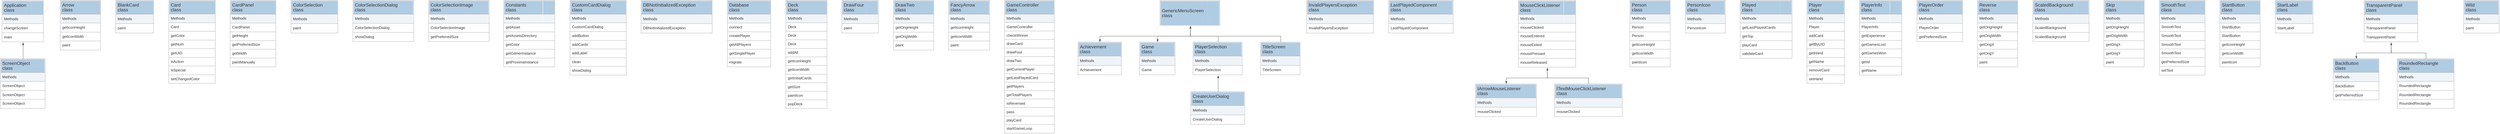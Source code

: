 <mxfile version="14.6.13" type="device"><diagram name="default" id="default"><mxGraphModel dx="1673" dy="934" grid="1" gridSize="10" guides="1" tooltips="1" connect="1" arrows="1" fold="1" page="1" pageScale="1" pageWidth="827" pageHeight="1169" math="0" shadow="0"><root><mxCell id="0"/><mxCell id="1" value="Default" parent="0"/><mxCell id="2" style="vsdxID=2;fillColor=none;gradientColor=none;strokeColor=none;strokeWidth=102;spacingTop=-3;spacingBottom=-3;spacingLeft=-3;spacingRight=-3;labelBackgroundColor=none;rounded=0;html=1;whiteSpace=wrap;" parent="1" vertex="1"><mxGeometry x="200" y="145" width="148" height="147" as="geometry"/></mxCell><mxCell id="3" style="vsdxID=3;fillColor=#FFFFFF;gradientColor=none;shape=stencil(UzV2Ls5ILEhVNTIoLinKz04tz0wpyVA1dlE1MsrMy0gtyiwBslSNXVWNndPyi1LTi/JL81Ig/IJEkEoQKze/DGRCBUSfAUiHkUElMs8NojAnMw9JoaWlnqEl+YqBIsaGuDUYkK8YxRlABsKnaZk5OZCAQpZHDxmgECRUjV0B);strokeColor=#A5A5A5;spacingTop=-3;spacingBottom=-3;spacingLeft=-3;spacingRight=-3;labelBackgroundColor=none;rounded=0;html=1;whiteSpace=wrap;" parent="2" vertex="1"><mxGeometry width="146" height="146" as="geometry"/></mxCell><mxCell id="4" style="vsdxID=4;fillColor=#B0CCE3;gradientColor=none;shape=stencil(UzV2Ls5ILEhVNTIoLinKz04tz0wpyVA1dlE1MsrMy0gtyiwBslSNXVWNndPyi1LTi/JL81Ig/IJEkEoQKze/DGRCBUSfAUiHkUElMs8NojAnMw9JoaWlnoUx+YqBImbGuDUYkK8YxRlABsKnaZk5OZCAQpZHDxmgECRUjV0B);strokeColor=none;strokeWidth=102;spacingTop=-3;spacingBottom=-3;spacingLeft=-3;spacingRight=-3;labelBackgroundColor=none;rounded=0;html=1;whiteSpace=wrap;" parent="2" vertex="1"><mxGeometry x="2" y="2" width="102" height="47" as="geometry"/></mxCell><mxCell id="5" value="&lt;p style=&quot;align:left;margin-left:0;margin-right:0;margin-top:0px;margin-bottom:0px;text-indent:0;valign:middle;direction:ltr;&quot;&gt;&lt;font style=&quot;font-size:16px;font-family:Arial;color:#333333;direction:ltr;letter-spacing:0px;line-height:16.937px;opacity:1&quot;&gt;Application&lt;br/&gt;class&lt;/font&gt;&lt;/p&gt;" style="text;vsdxID=4;fillColor=none;gradientColor=none;strokeColor=none;strokeWidth=102;spacingTop=-3;spacingBottom=-3;spacingLeft=-3;spacingRight=-3;labelBackgroundColor=none;rounded=0;html=1;whiteSpace=wrap;verticalAlign=middle;align=left;;html=1;" parent="4" vertex="1"><mxGeometry x="6.1" y="5.85" width="90.09" height="35.05" as="geometry"/></mxCell><mxCell id="6" style="vsdxID=5;fillColor=#B0CCE3;gradientColor=none;shape=stencil(UzV2Ls5ILEhVNTIoLinKz04tz0wpyVA1dlE1MsrMy0gtyiwBslSNXVWNndPyi1LTi/JL81Ig/IJEkEoQKze/DGRCBUSfAUiHkUElMs8NojAnMw9JoaEB2UotLfXMjHErp0AxiiOADIQv0zJzciCBhCyPHipAIUiIGrsCAA==);strokeColor=none;strokeWidth=102;spacingTop=-3;spacingBottom=-3;spacingLeft=-3;spacingRight=-3;labelBackgroundColor=none;rounded=0;html=1;whiteSpace=wrap;" parent="2" vertex="1"><mxGeometry x="104" y="2" width="40" height="47" as="geometry"/></mxCell><mxCell id="7" style="vsdxID=6;fillColor=#EFF4F9;gradientColor=none;shape=stencil(UzV2Ls5ILEhVNTIoLinKz04tz0wpyVA1dlE1MsrMy0gtyiwBslSNXVWNndPyi1LTi/JL81Ig/IJEkEoQKze/DGRCBUSfAUiHkUElMs8NojAnMw9JoaWlnoUx+YoNDQz0TM1w6zCgQDWKQ4AMhF/TMnNyIEGFLI8eNkAhSLgauwIA);strokeColor=none;strokeWidth=102;spacingTop=-3;spacingBottom=-3;spacingLeft=-3;spacingRight=-3;labelBackgroundColor=none;rounded=0;html=1;whiteSpace=wrap;" parent="2" vertex="1"><mxGeometry x="2" y="50" width="102" height="30" as="geometry"/></mxCell><mxCell id="8" value="&lt;p style=&quot;align:left;margin-left:0;margin-right:0;margin-top:0px;margin-bottom:0px;text-indent:0;valign:middle;direction:ltr;&quot;&gt;&lt;font style=&quot;font-size:13px;font-family:Arial;color:#333333;direction:ltr;letter-spacing:0px;line-height:14.112px;opacity:1&quot;&gt;Methods&lt;/font&gt;&lt;/p&gt;" style="text;vsdxID=6;fillColor=none;gradientColor=none;strokeColor=none;strokeWidth=102;spacingTop=-3;spacingBottom=-3;spacingLeft=-3;spacingRight=-3;labelBackgroundColor=none;rounded=0;html=1;whiteSpace=wrap;verticalAlign=middle;align=left;;html=1;" parent="7" vertex="1"><mxGeometry x="6.1" y="5.11" width="90.09" height="18.8" as="geometry"/></mxCell><mxCell id="9" style="vsdxID=7;fillColor=#EFF4F9;gradientColor=none;shape=stencil(UzV2Ls5ILEhVNTIoLinKz04tz0wpyVA1dlE1MsrMy0gtyiwBslSNXVWNndPyi1LTi/JL81Ig/IJEkEoQKze/DGRCBUSfAUiHkUElMs8NojAnMw9JoaEB2UqBfD1TM9zqKVGN4gwgA+HPtMycHEgwIcujhwtQCBKmxq4A);strokeColor=none;strokeWidth=102;spacingTop=-3;spacingBottom=-3;spacingLeft=-3;spacingRight=-3;labelBackgroundColor=none;rounded=0;html=1;whiteSpace=wrap;" parent="2" vertex="1"><mxGeometry x="104" y="50" width="40" height="30" as="geometry"/></mxCell><mxCell id="10" style="vsdxID=8;fillColor=#FFFFFF;gradientColor=none;shape=stencil(UzV2Ls5ILEhVNTIoLinKz04tz0wpyVA1dlE1MsrMy0gtyiwBslSNXVWNndPyi1LTi/JL81Ig/IJEkEoQKze/DGRCBUSfAUiHkUElMs8NojAnMw9JoaWlnoUx+YoNDfAoNyBXKYpCIAPhy7TMnBxIICHLo4cKUAgSosauAA==);strokeColor=none;strokeWidth=102;spacingTop=-3;spacingBottom=-3;spacingLeft=-3;spacingRight=-3;labelBackgroundColor=none;rounded=0;html=1;whiteSpace=wrap;" parent="2" vertex="1"><mxGeometry x="2" y="82" width="102" height="31" as="geometry"/></mxCell><mxCell id="11" value="&lt;p style=&quot;align:left;margin-left:0;margin-right:0;margin-top:0px;margin-bottom:0px;text-indent:0;valign:middle;direction:ltr;&quot;&gt;&lt;font style=&quot;font-size:13px;font-family:Arial;color:#333333;direction:ltr;letter-spacing:0px;line-height:14.112px;opacity:1&quot;&gt;changeScreen&lt;/font&gt;&lt;/p&gt;" style="text;vsdxID=8;fillColor=none;gradientColor=none;strokeColor=none;strokeWidth=102;spacingTop=-3;spacingBottom=-3;spacingLeft=-3;spacingRight=-3;labelBackgroundColor=none;rounded=0;html=1;whiteSpace=wrap;verticalAlign=middle;align=left;;html=1;" parent="10" vertex="1"><mxGeometry x="6.1" y="5.94" width="90.09" height="18.97" as="geometry"/></mxCell><mxCell id="12" style="vsdxID=9;fillColor=#FFFFFF;gradientColor=none;shape=stencil(nZBRDoQgDERP03+WHsHFe5iISyOCQdT19kIaIxq//Jtp3zTpAFaTaUYNUkwx+F6v1EYD+AUpyRkdKCYFqACrzgf9C352LfuxyWRWg1/yhT/nRE5IsZWuZtCSK8CPeI0e/hF+jV7AJM4PO7KWCyr390bSiNtEtQM=);strokeColor=none;strokeWidth=102;spacingTop=-3;spacingBottom=-3;spacingLeft=-3;spacingRight=-3;labelBackgroundColor=none;rounded=0;html=1;whiteSpace=wrap;" parent="2" vertex="1"><mxGeometry x="104" y="82" width="40" height="31" as="geometry"/></mxCell><mxCell id="13" style="vsdxID=10;fillColor=#FFFFFF;gradientColor=none;shape=stencil(UzV2Ls5ILEhVNTIoLinKz04tz0wpyVA1dlE1MsrMy0gtyiwBslSNXVWNndPyi1LTi/JL81Ig/IJEkEoQKze/DGRCBUSfAUiHkUElMs8NojAnMw9JoaWlnoUx+YoNDfAoNyBXKYpCIAPhy7TMnBxIICHLo4cKUAgSosauAA==);strokeColor=none;strokeWidth=102;spacingTop=-3;spacingBottom=-3;spacingLeft=-3;spacingRight=-3;labelBackgroundColor=none;rounded=0;html=1;whiteSpace=wrap;" parent="2" vertex="1"><mxGeometry x="2" y="114" width="102" height="30" as="geometry"/></mxCell><mxCell id="14" value="&lt;p style=&quot;align:left;margin-left:0;margin-right:0;margin-top:0px;margin-bottom:0px;text-indent:0;valign:middle;direction:ltr;&quot;&gt;&lt;font style=&quot;font-size:13px;font-family:Arial;color:#333333;direction:ltr;letter-spacing:0px;line-height:14.112px;opacity:1&quot;&gt;main&lt;/font&gt;&lt;/p&gt;" style="text;vsdxID=10;fillColor=none;gradientColor=none;strokeColor=none;strokeWidth=102;spacingTop=-3;spacingBottom=-3;spacingLeft=-3;spacingRight=-3;labelBackgroundColor=none;rounded=0;html=1;whiteSpace=wrap;verticalAlign=middle;align=left;;html=1;" parent="13" vertex="1"><mxGeometry x="6.1" y="5.95" width="90.09" height="17.95" as="geometry"/></mxCell><mxCell id="15" style="vsdxID=11;fillColor=#FFFFFF;gradientColor=none;shape=stencil(nZBRDoQgDERP03+WHsHFe5iISyOCQdT19kIaIxq//Jtp3zTpAFaTaUYNUkwx+F6v1EYD+AUpyRkdKCYFqACrzgf9C352LfuxyWRWg1/yhT/nRE5IsZWuZtCSK8CPeI0e/hF+jV7AJM4PO7KWCyr390bSiNtEtQM=);strokeColor=none;strokeWidth=102;spacingTop=-3;spacingBottom=-3;spacingLeft=-3;spacingRight=-3;labelBackgroundColor=none;rounded=0;html=1;whiteSpace=wrap;" parent="2" vertex="1"><mxGeometry x="104" y="114" width="40" height="30" as="geometry"/></mxCell><mxCell id="801" style="vsdxID=12;edgeStyle=none;startArrow=none;endArrow=none;startSize=9;endSize=9;strokeColor=#A5A5A5;spacingTop=-3;spacingBottom=-3;spacingLeft=-3;spacingRight=-3;verticalAlign=middle;html=1;labelBackgroundColor=none;rounded=0;" parent="2" edge="1"><mxGeometry relative="1" as="geometry"><mxPoint x="-1" as="offset"/><Array as="points"/><mxPoint x="1" y="49" as="sourcePoint"/><mxPoint x="104" y="49" as="targetPoint"/></mxGeometry></mxCell><mxCell id="802" style="vsdxID=13;edgeStyle=none;startArrow=none;endArrow=none;startSize=9;endSize=9;strokeColor=#A5A5A5;spacingTop=-3;spacingBottom=-3;spacingLeft=-3;spacingRight=-3;verticalAlign=middle;html=1;labelBackgroundColor=none;rounded=0;" parent="2" edge="1"><mxGeometry relative="1" as="geometry"><mxPoint x="-1" as="offset"/><Array as="points"/><mxPoint x="104" y="49" as="sourcePoint"/><mxPoint x="145" y="49" as="targetPoint"/></mxGeometry></mxCell><mxCell id="803" style="vsdxID=14;edgeStyle=none;startArrow=none;endArrow=none;startSize=9;endSize=9;strokeColor=#A5A5A5;spacingTop=-3;spacingBottom=-3;spacingLeft=-3;spacingRight=-3;verticalAlign=middle;html=1;labelBackgroundColor=none;rounded=0;" parent="2" edge="1"><mxGeometry relative="1" as="geometry"><mxPoint x="-1" as="offset"/><Array as="points"/><mxPoint x="1" y="81" as="sourcePoint"/><mxPoint x="104" y="81" as="targetPoint"/></mxGeometry></mxCell><mxCell id="804" style="vsdxID=15;edgeStyle=none;startArrow=none;endArrow=none;startSize=9;endSize=9;strokeColor=#A5A5A5;spacingTop=-3;spacingBottom=-3;spacingLeft=-3;spacingRight=-3;verticalAlign=middle;html=1;labelBackgroundColor=none;rounded=0;" parent="2" edge="1"><mxGeometry relative="1" as="geometry"><mxPoint x="-1" as="offset"/><Array as="points"/><mxPoint x="104" y="81" as="sourcePoint"/><mxPoint x="145" y="81" as="targetPoint"/></mxGeometry></mxCell><mxCell id="805" style="vsdxID=16;edgeStyle=none;startArrow=none;endArrow=none;startSize=9;endSize=9;strokeColor=#A5A5A5;spacingTop=-3;spacingBottom=-3;spacingLeft=-3;spacingRight=-3;verticalAlign=middle;html=1;labelBackgroundColor=none;rounded=0;" parent="2" edge="1"><mxGeometry relative="1" as="geometry"><mxPoint x="-1" as="offset"/><Array as="points"/><mxPoint x="1" y="113" as="sourcePoint"/><mxPoint x="104" y="113" as="targetPoint"/></mxGeometry></mxCell><mxCell id="806" style="vsdxID=17;edgeStyle=none;startArrow=none;endArrow=none;startSize=9;endSize=9;strokeColor=#A5A5A5;spacingTop=-3;spacingBottom=-3;spacingLeft=-3;spacingRight=-3;verticalAlign=middle;html=1;labelBackgroundColor=none;rounded=0;" parent="2" edge="1"><mxGeometry relative="1" as="geometry"><mxPoint x="-1" as="offset"/><Array as="points"/><mxPoint x="104" y="113" as="sourcePoint"/><mxPoint x="145" y="113" as="targetPoint"/></mxGeometry></mxCell><mxCell id="16" style="vsdxID=18;fillColor=none;gradientColor=none;strokeColor=none;strokeWidth=102;spacingTop=-3;spacingBottom=-3;spacingLeft=-3;spacingRight=-3;labelBackgroundColor=none;rounded=0;html=1;whiteSpace=wrap;" parent="1" vertex="1"><mxGeometry x="194" y="349" width="159" height="177" as="geometry"/></mxCell><mxCell id="17" style="vsdxID=19;fillColor=#FFFFFF;gradientColor=none;shape=stencil(UzV2Ls5ILEhVNTIoLinKz04tz0wpyVA1dlE1MsrMy0gtyiwBslSNXVWNndPyi1LTi/JL81Ig/IJEkEoQKze/DGRCBUSfAUiHkUElMs8NojAnMw9JoaWlnrEZ+YqBIiZGuDUYkK8YxRlABsKnaZk5OZCAQpZHDxmgECRUjV0B);strokeColor=#A5A5A5;spacingTop=-3;spacingBottom=-3;spacingLeft=-3;spacingRight=-3;labelBackgroundColor=none;rounded=0;html=1;whiteSpace=wrap;" parent="16" vertex="1"><mxGeometry width="158" height="176" as="geometry"/></mxCell><mxCell id="18" style="vsdxID=20;fillColor=#B0CCE3;gradientColor=none;shape=stencil(nZBRDoQgDERP03+WHsHFe5iISyOCQdT19kIaIxq//Jtp3zTpAFaTaUYNUkwx+F6v1EYD+AUpyRkdKCYFqACrzgf9C352LfuxyWRWg1/yhT/nRE5IsZWuZtCSK8CPeI0e/hF+jV7AJM4PO7KWCyr390bSiNtEtQM=);strokeColor=none;strokeWidth=102;spacingTop=-3;spacingBottom=-3;spacingLeft=-3;spacingRight=-3;labelBackgroundColor=none;rounded=0;html=1;whiteSpace=wrap;" parent="16" vertex="1"><mxGeometry x="2" y="2" width="113" height="47" as="geometry"/></mxCell><mxCell id="19" value="&lt;p style=&quot;align:left;margin-left:0;margin-right:0;margin-top:0px;margin-bottom:0px;text-indent:0;valign:middle;direction:ltr;&quot;&gt;&lt;font style=&quot;font-size:16px;font-family:Arial;color:#333333;direction:ltr;letter-spacing:0px;line-height:16.937px;opacity:1&quot;&gt;ScreenObject&lt;br/&gt;class&lt;/font&gt;&lt;/p&gt;" style="text;vsdxID=20;fillColor=none;gradientColor=none;strokeColor=none;strokeWidth=102;spacingTop=-3;spacingBottom=-3;spacingLeft=-3;spacingRight=-3;labelBackgroundColor=none;rounded=0;html=1;whiteSpace=wrap;verticalAlign=middle;align=left;;html=1;" parent="18" vertex="1"><mxGeometry x="6.1" y="6.02" width="101.6" height="34.88" as="geometry"/></mxCell><mxCell id="20" style="vsdxID=21;fillColor=#B0CCE3;gradientColor=none;shape=stencil(nZBRDoQgDERP03+WHsHFe5iISyOCQdT19kIaIxq//Jtp3zTpAFaTaUYNUkwx+F6v1EYD+AUpyRkdKCYFqACrzgf9C352LfuxyWRWg1/yhT/nRE5IsZWuZtCSK8CPeI0e/hF+jV7AJM4PO7KWCyr390bSiNtEtQM=);strokeColor=none;strokeWidth=102;spacingTop=-3;spacingBottom=-3;spacingLeft=-3;spacingRight=-3;labelBackgroundColor=none;rounded=0;html=1;whiteSpace=wrap;" parent="16" vertex="1"><mxGeometry x="115" y="2" width="40" height="47" as="geometry"/></mxCell><mxCell id="21" style="vsdxID=22;fillColor=#EFF4F9;gradientColor=none;shape=stencil(UzV2Ls5ILEhVNTIoLinKz04tz0wpyVA1dlE1MsrMy0gtyiwBslSNXVWNndPyi1LTi/JL81Ig/IJEkEoQKze/DGRCBUSfAUiHkUElMs8NojAnMw9JoaEB2UotLfVMTHArp0AxiiOADIQv0zJzciCBhCyPHipAIUiIGrsCAA==);strokeColor=none;strokeWidth=102;spacingTop=-3;spacingBottom=-3;spacingLeft=-3;spacingRight=-3;labelBackgroundColor=none;rounded=0;html=1;whiteSpace=wrap;" parent="16" vertex="1"><mxGeometry x="2" y="50" width="113" height="30" as="geometry"/></mxCell><mxCell id="22" value="&lt;p style=&quot;align:left;margin-left:0;margin-right:0;margin-top:0px;margin-bottom:0px;text-indent:0;valign:middle;direction:ltr;&quot;&gt;&lt;font style=&quot;font-size:13px;font-family:Arial;color:#333333;direction:ltr;letter-spacing:0px;line-height:14.112px;opacity:1&quot;&gt;Methods&lt;/font&gt;&lt;/p&gt;" style="text;vsdxID=22;fillColor=none;gradientColor=none;strokeColor=none;strokeWidth=102;spacingTop=-3;spacingBottom=-3;spacingLeft=-3;spacingRight=-3;labelBackgroundColor=none;rounded=0;html=1;whiteSpace=wrap;verticalAlign=middle;align=left;;html=1;" parent="21" vertex="1"><mxGeometry x="6.1" y="5.44" width="101.6" height="18.46" as="geometry"/></mxCell><mxCell id="23" style="vsdxID=23;fillColor=#EFF4F9;gradientColor=none;shape=stencil(UzV2Ls5ILEhVNTIoLinKz04tz0wpyVA1dlE1MsrMy0gtyiwBslSNXVWNndPyi1LTi/JL81Ig/IJEkEoQKze/DGRCBUSfAUiHkUElMs8NojAnMw9JoaEB2UotLfVMTHArp0AxiiOADIQv0zJzciCBhCyPHipAIUiIGrsCAA==);strokeColor=none;strokeWidth=102;spacingTop=-3;spacingBottom=-3;spacingLeft=-3;spacingRight=-3;labelBackgroundColor=none;rounded=0;html=1;whiteSpace=wrap;" parent="16" vertex="1"><mxGeometry x="115" y="50" width="40" height="30" as="geometry"/></mxCell><mxCell id="24" style="vsdxID=24;fillColor=#FFFFFF;gradientColor=none;shape=stencil(nZBRDoQgDERP03+WHsHFe5iISyOCQdT19kIaIxq//Jtp3zTpAFaTaUYNUkwx+F6v1EYD+AUpyRkdKCYFqACrzgf9C352LfuxyWRWg1/yhT/nRE5IsZWuZtCSK8CPeI0e/hF+jV7AJM4PO7KWCyr390bSiNtEtQM=);strokeColor=none;strokeWidth=102;spacingTop=-3;spacingBottom=-3;spacingLeft=-3;spacingRight=-3;labelBackgroundColor=none;rounded=0;html=1;whiteSpace=wrap;" parent="16" vertex="1"><mxGeometry x="2" y="81" width="113" height="30" as="geometry"/></mxCell><mxCell id="25" value="&lt;p style=&quot;align:left;margin-left:0;margin-right:0;margin-top:0px;margin-bottom:0px;text-indent:0;valign:middle;direction:ltr;&quot;&gt;&lt;font style=&quot;font-size:13px;font-family:Arial;color:#333333;direction:ltr;letter-spacing:0px;line-height:14.112px;opacity:1&quot;&gt;ScreenObject&lt;/font&gt;&lt;/p&gt;" style="text;vsdxID=24;fillColor=none;gradientColor=none;strokeColor=none;strokeWidth=102;spacingTop=-3;spacingBottom=-3;spacingLeft=-3;spacingRight=-3;labelBackgroundColor=none;rounded=0;html=1;whiteSpace=wrap;verticalAlign=middle;align=left;;html=1;" parent="24" vertex="1"><mxGeometry x="6.1" y="5.62" width="101.6" height="18.29" as="geometry"/></mxCell><mxCell id="26" style="vsdxID=25;fillColor=#FFFFFF;gradientColor=none;shape=stencil(nZBRDoQgDERP03+WHsHFe5iISyOCQdT19kIaIxq//Jtp3zTpAFaTaUYNUkwx+F6v1EYD+AUpyRkdKCYFqACrzgf9C352LfuxyWRWg1/yhT/nRE5IsZWuZtCSK8CPeI0e/hF+jV7AJM4PO7KWCyr390bSiNtEtQM=);strokeColor=none;strokeWidth=102;spacingTop=-3;spacingBottom=-3;spacingLeft=-3;spacingRight=-3;labelBackgroundColor=none;rounded=0;html=1;whiteSpace=wrap;" parent="16" vertex="1"><mxGeometry x="115" y="81" width="40" height="30" as="geometry"/></mxCell><mxCell id="27" style="vsdxID=26;fillColor=#FFFFFF;gradientColor=none;shape=stencil(nZBRDoQgDERP03+WHsHFe5iISyOCQdT19kIaIxq//Jtp3zTpAFaTaUYNUkwx+F6v1EYD+AUpyRkdKCYFqACrzgf9C352LfuxyWRWg1/yhT/nRE5IsZWuZtCSK8CPeI0e/hF+jV7AJM4PO7KWCyr390bSiNtEtQM=);strokeColor=none;strokeWidth=102;spacingTop=-3;spacingBottom=-3;spacingLeft=-3;spacingRight=-3;labelBackgroundColor=none;rounded=0;html=1;whiteSpace=wrap;" parent="16" vertex="1"><mxGeometry x="2" y="113" width="113" height="30" as="geometry"/></mxCell><mxCell id="28" value="&lt;p style=&quot;align:left;margin-left:0;margin-right:0;margin-top:0px;margin-bottom:0px;text-indent:0;valign:middle;direction:ltr;&quot;&gt;&lt;font style=&quot;font-size:13px;font-family:Arial;color:#333333;direction:ltr;letter-spacing:0px;line-height:14.112px;opacity:1&quot;&gt;ScreenObject&lt;/font&gt;&lt;/p&gt;" style="text;vsdxID=26;fillColor=none;gradientColor=none;strokeColor=none;strokeWidth=102;spacingTop=-3;spacingBottom=-3;spacingLeft=-3;spacingRight=-3;labelBackgroundColor=none;rounded=0;html=1;whiteSpace=wrap;verticalAlign=middle;align=left;;html=1;" parent="27" vertex="1"><mxGeometry x="6.1" y="5.62" width="101.6" height="18.29" as="geometry"/></mxCell><mxCell id="29" style="vsdxID=27;fillColor=#FFFFFF;gradientColor=none;shape=stencil(nZBRDoQgDERP03+WHsHFe5iISyOCQdT19kIaIxq//Jtp3zTpAFaTaUYNUkwx+F6v1EYD+AUpyRkdKCYFqACrzgf9C352LfuxyWRWg1/yhT/nRE5IsZWuZtCSK8CPeI0e/hF+jV7AJM4PO7KWCyr390bSiNtEtQM=);strokeColor=none;strokeWidth=102;spacingTop=-3;spacingBottom=-3;spacingLeft=-3;spacingRight=-3;labelBackgroundColor=none;rounded=0;html=1;whiteSpace=wrap;" parent="16" vertex="1"><mxGeometry x="115" y="113" width="40" height="30" as="geometry"/></mxCell><mxCell id="30" style="vsdxID=28;fillColor=#FFFFFF;gradientColor=none;shape=stencil(nZBRDoQgDERP03+WHsHFe5iISyOCQdT19kIaIxq//Jtp3zTpAFaTaUYNUkwx+F6v1EYD+AUpyRkdKCYFqACrzgf9C352LfuxyWRWg1/yhT/nRE5IsZWuZtCSK8CPeI0e/hF+jV7AJM4PO7KWCyr390bSiNtEtQM=);strokeColor=none;strokeWidth=102;spacingTop=-3;spacingBottom=-3;spacingLeft=-3;spacingRight=-3;labelBackgroundColor=none;rounded=0;html=1;whiteSpace=wrap;" parent="16" vertex="1"><mxGeometry x="2" y="144" width="113" height="29" as="geometry"/></mxCell><mxCell id="31" value="&lt;p style=&quot;align:left;margin-left:0;margin-right:0;margin-top:0px;margin-bottom:0px;text-indent:0;valign:middle;direction:ltr;&quot;&gt;&lt;font style=&quot;font-size:13px;font-family:Arial;color:#333333;direction:ltr;letter-spacing:0px;line-height:14.112px;opacity:1&quot;&gt;ScreenObject&lt;/font&gt;&lt;/p&gt;" style="text;vsdxID=28;fillColor=none;gradientColor=none;strokeColor=none;strokeWidth=102;spacingTop=-3;spacingBottom=-3;spacingLeft=-3;spacingRight=-3;labelBackgroundColor=none;rounded=0;html=1;whiteSpace=wrap;verticalAlign=middle;align=left;;html=1;" parent="30" vertex="1"><mxGeometry x="6.1" y="5.63" width="101.6" height="17.27" as="geometry"/></mxCell><mxCell id="32" style="vsdxID=29;fillColor=#FFFFFF;gradientColor=none;shape=stencil(nZBRDoQgDERP03+WHsHFe5iISyOCQdT19kIaIxq//Jtp3zTpAFaTaUYNUkwx+F6v1EYD+AUpyRkdKCYFqACrzgf9C352LfuxyWRWg1/yhT/nRE5IsZWuZtCSK8CPeI0e/hF+jV7AJM4PO7KWCyr390bSiNtEtQM=);strokeColor=none;strokeWidth=102;spacingTop=-3;spacingBottom=-3;spacingLeft=-3;spacingRight=-3;labelBackgroundColor=none;rounded=0;html=1;whiteSpace=wrap;" parent="16" vertex="1"><mxGeometry x="115" y="144" width="40" height="29" as="geometry"/></mxCell><mxCell id="807" style="vsdxID=30;edgeStyle=none;startArrow=none;endArrow=none;startSize=9;endSize=9;strokeColor=#A5A5A5;spacingTop=-3;spacingBottom=-3;spacingLeft=-3;spacingRight=-3;verticalAlign=middle;html=1;labelBackgroundColor=none;rounded=0;" parent="16" edge="1"><mxGeometry relative="1" as="geometry"><mxPoint as="offset"/><Array as="points"/><mxPoint x="1" y="49" as="sourcePoint"/><mxPoint x="115" y="49" as="targetPoint"/></mxGeometry></mxCell><mxCell id="808" style="vsdxID=31;edgeStyle=none;startArrow=none;endArrow=none;startSize=9;endSize=9;strokeColor=#A5A5A5;spacingTop=-3;spacingBottom=-3;spacingLeft=-3;spacingRight=-3;verticalAlign=middle;html=1;labelBackgroundColor=none;rounded=0;" parent="16" edge="1"><mxGeometry relative="1" as="geometry"><mxPoint x="-1" as="offset"/><Array as="points"/><mxPoint x="115" y="49" as="sourcePoint"/><mxPoint x="157" y="49" as="targetPoint"/></mxGeometry></mxCell><mxCell id="809" style="vsdxID=32;edgeStyle=none;startArrow=none;endArrow=none;startSize=9;endSize=9;strokeColor=#A5A5A5;spacingTop=-3;spacingBottom=-3;spacingLeft=-3;spacingRight=-3;verticalAlign=middle;html=1;labelBackgroundColor=none;rounded=0;" parent="16" edge="1"><mxGeometry relative="1" as="geometry"><mxPoint as="offset"/><Array as="points"/><mxPoint x="1" y="80" as="sourcePoint"/><mxPoint x="115" y="80" as="targetPoint"/></mxGeometry></mxCell><mxCell id="810" style="vsdxID=33;edgeStyle=none;startArrow=none;endArrow=none;startSize=9;endSize=9;strokeColor=#A5A5A5;spacingTop=-3;spacingBottom=-3;spacingLeft=-3;spacingRight=-3;verticalAlign=middle;html=1;labelBackgroundColor=none;rounded=0;" parent="16" edge="1"><mxGeometry relative="1" as="geometry"><mxPoint x="-1" as="offset"/><Array as="points"/><mxPoint x="115" y="80" as="sourcePoint"/><mxPoint x="157" y="80" as="targetPoint"/></mxGeometry></mxCell><mxCell id="811" style="vsdxID=34;edgeStyle=none;startArrow=none;endArrow=none;startSize=9;endSize=9;strokeColor=#A5A5A5;spacingTop=-3;spacingBottom=-3;spacingLeft=-3;spacingRight=-3;verticalAlign=middle;html=1;labelBackgroundColor=none;rounded=0;" parent="16" edge="1"><mxGeometry relative="1" as="geometry"><mxPoint as="offset"/><Array as="points"/><mxPoint x="1" y="112" as="sourcePoint"/><mxPoint x="115" y="112" as="targetPoint"/></mxGeometry></mxCell><mxCell id="812" style="vsdxID=35;edgeStyle=none;startArrow=none;endArrow=none;startSize=9;endSize=9;strokeColor=#A5A5A5;spacingTop=-3;spacingBottom=-3;spacingLeft=-3;spacingRight=-3;verticalAlign=middle;html=1;labelBackgroundColor=none;rounded=0;" parent="16" edge="1"><mxGeometry relative="1" as="geometry"><mxPoint x="-1" as="offset"/><Array as="points"/><mxPoint x="115" y="112" as="sourcePoint"/><mxPoint x="157" y="112" as="targetPoint"/></mxGeometry></mxCell><mxCell id="813" style="vsdxID=36;edgeStyle=none;startArrow=none;endArrow=none;startSize=9;endSize=9;strokeColor=#A5A5A5;spacingTop=-3;spacingBottom=-3;spacingLeft=-3;spacingRight=-3;verticalAlign=middle;html=1;labelBackgroundColor=none;rounded=0;" parent="16" edge="1"><mxGeometry relative="1" as="geometry"><mxPoint as="offset"/><Array as="points"/><mxPoint x="1" y="143" as="sourcePoint"/><mxPoint x="115" y="143" as="targetPoint"/></mxGeometry></mxCell><mxCell id="814" style="vsdxID=37;edgeStyle=none;startArrow=none;endArrow=none;startSize=9;endSize=9;strokeColor=#A5A5A5;spacingTop=-3;spacingBottom=-3;spacingLeft=-3;spacingRight=-3;verticalAlign=middle;html=1;labelBackgroundColor=none;rounded=0;" parent="16" edge="1"><mxGeometry relative="1" as="geometry"><mxPoint x="-1" as="offset"/><Array as="points"/><mxPoint x="115" y="143" as="sourcePoint"/><mxPoint x="157" y="143" as="targetPoint"/></mxGeometry></mxCell><mxCell id="33" style="vsdxID=38;fillColor=none;gradientColor=none;strokeColor=none;strokeWidth=102;spacingTop=-3;spacingBottom=-3;spacingLeft=-3;spacingRight=-3;labelBackgroundColor=none;rounded=0;html=1;whiteSpace=wrap;" parent="1" vertex="1"><mxGeometry x="404" y="144" width="143" height="177" as="geometry"/></mxCell><mxCell id="34" style="vsdxID=39;fillColor=#FFFFFF;gradientColor=none;shape=stencil(UzV2Ls5ILEhVNTIoLinKz04tz0wpyVA1dlE1MsrMy0gtyiwBslSNXVWNndPyi1LTi/JL81Ig/IJEkEoQKze/DGRCBUSfAUiHkUElMs8NojAnMw9JoaWlnpEl+YqBIiZGuDUYkK8YxRlABsKnaZk5OZCAQpZHDxmgECRUjV0B);strokeColor=#A5A5A5;spacingTop=-3;spacingBottom=-3;spacingLeft=-3;spacingRight=-3;labelBackgroundColor=none;rounded=0;html=1;whiteSpace=wrap;" parent="33" vertex="1"><mxGeometry width="142" height="176" as="geometry"/></mxCell><mxCell id="35" style="vsdxID=40;fillColor=#B0CCE3;gradientColor=none;shape=stencil(UzV2Ls5ILEhVNTIoLinKz04tz0wpyVA1dlE1MsrMy0gtyiwBslSNXVWNndPyi1LTi/JL81Ig/IJEkEoQKze/DGRCBUSfAUiHkUElMs8NojAnMw9JoaEB2UotLfXMjHErp0AxiiOADIQv0zJzciCBhCyPHipAIUiIGrsCAA==);strokeColor=none;strokeWidth=102;spacingTop=-3;spacingBottom=-3;spacingLeft=-3;spacingRight=-3;labelBackgroundColor=none;rounded=0;html=1;whiteSpace=wrap;" parent="33" vertex="1"><mxGeometry x="2" y="2" width="98" height="47" as="geometry"/></mxCell><mxCell id="36" value="&lt;p style=&quot;align:left;margin-left:0;margin-right:0;margin-top:0px;margin-bottom:0px;text-indent:0;valign:middle;direction:ltr;&quot;&gt;&lt;font style=&quot;font-size:16px;font-family:Arial;color:#333333;direction:ltr;letter-spacing:0px;line-height:16.937px;opacity:1&quot;&gt;Arrow&lt;br/&gt;class&lt;/font&gt;&lt;/p&gt;" style="text;vsdxID=40;fillColor=none;gradientColor=none;strokeColor=none;strokeWidth=102;spacingTop=-3;spacingBottom=-3;spacingLeft=-3;spacingRight=-3;labelBackgroundColor=none;rounded=0;html=1;whiteSpace=wrap;verticalAlign=middle;align=left;;html=1;" parent="35" vertex="1"><mxGeometry x="6.1" y="5.85" width="86.02" height="35.05" as="geometry"/></mxCell><mxCell id="37" style="vsdxID=41;fillColor=#B0CCE3;gradientColor=none;shape=stencil(UzV2Ls5ILEhVNTIoLinKz04tz0wpyVA1dlE1MsrMy0gtyiwBslSNXVWNndPyi1LTi/JL81Ig/IJEkEoQKze/DGRCBUSfAUiHkUElMs8NojAnMw9JoaEB2UotLfXMjHErp0AxiiOADIQv0zJzciCBhCyPHipAIUiIGrsCAA==);strokeColor=none;strokeWidth=102;spacingTop=-3;spacingBottom=-3;spacingLeft=-3;spacingRight=-3;labelBackgroundColor=none;rounded=0;html=1;whiteSpace=wrap;" parent="33" vertex="1"><mxGeometry x="100" y="2" width="40" height="47" as="geometry"/></mxCell><mxCell id="38" style="vsdxID=42;fillColor=#EFF4F9;gradientColor=none;shape=stencil(nZBRDoQgDERP03+WHsHFe5iISyOCQdT19kIaIxq//Jtp3zTpAFaTaUYNUkwx+F6v1EYD+AUpyRkdKCYFqACrzgf9C352LfuxyWRWg1/yhT/nRE5IsZWuZtCSK8CPeI0e/hF+jV7AJM4PO7KWCyr390bSiNtEtQM=);strokeColor=none;strokeWidth=102;spacingTop=-3;spacingBottom=-3;spacingLeft=-3;spacingRight=-3;labelBackgroundColor=none;rounded=0;html=1;whiteSpace=wrap;" parent="33" vertex="1"><mxGeometry x="2" y="50" width="98" height="30" as="geometry"/></mxCell><mxCell id="39" value="&lt;p style=&quot;align:left;margin-left:0;margin-right:0;margin-top:0px;margin-bottom:0px;text-indent:0;valign:middle;direction:ltr;&quot;&gt;&lt;font style=&quot;font-size:13px;font-family:Arial;color:#333333;direction:ltr;letter-spacing:0px;line-height:14.112px;opacity:1&quot;&gt;Methods&lt;/font&gt;&lt;/p&gt;" style="text;vsdxID=42;fillColor=none;gradientColor=none;strokeColor=none;strokeWidth=102;spacingTop=-3;spacingBottom=-3;spacingLeft=-3;spacingRight=-3;labelBackgroundColor=none;rounded=0;html=1;whiteSpace=wrap;verticalAlign=middle;align=left;;html=1;" parent="38" vertex="1"><mxGeometry x="6.1" y="5.62" width="86.02" height="18.29" as="geometry"/></mxCell><mxCell id="40" style="vsdxID=43;fillColor=#EFF4F9;gradientColor=none;shape=stencil(nZBRDoQgDERP03+WHsHFe5iISyOCQdT19kIaIxq//Jtp3zTpAFaTaUYNUkwx+F6v1EYD+AUpyRkdKCYFqACrzgf9C352LfuxyWRWg1/yhT/nRE5IsZWuZtCSK8CPeI0e/hF+jV7AJM4PO7KWCyr390bSiNtEtQM=);strokeColor=none;strokeWidth=102;spacingTop=-3;spacingBottom=-3;spacingLeft=-3;spacingRight=-3;labelBackgroundColor=none;rounded=0;html=1;whiteSpace=wrap;" parent="33" vertex="1"><mxGeometry x="100" y="50" width="40" height="30" as="geometry"/></mxCell><mxCell id="41" style="vsdxID=44;fillColor=#FFFFFF;gradientColor=none;shape=stencil(nZBRDoQgDERP03+WHsHFe5iISyOCQdT19kIaIxq//Jtp3zTpAFaTaUYNUkwx+F6v1EYD+AUpyRkdKCYFqACrzgf9C352LfuxyWRWg1/yhT/nRE5IsZWuZtCSK8CPeI0e/hF+jV7AJM4PO7KWCyr390bSiNtEtQM=);strokeColor=none;strokeWidth=102;spacingTop=-3;spacingBottom=-3;spacingLeft=-3;spacingRight=-3;labelBackgroundColor=none;rounded=0;html=1;whiteSpace=wrap;" parent="33" vertex="1"><mxGeometry x="2" y="81" width="98" height="30" as="geometry"/></mxCell><mxCell id="42" value="&lt;p style=&quot;align:left;margin-left:0;margin-right:0;margin-top:0px;margin-bottom:0px;text-indent:0;valign:middle;direction:ltr;&quot;&gt;&lt;font style=&quot;font-size:13px;font-family:Arial;color:#333333;direction:ltr;letter-spacing:0px;line-height:14.112px;opacity:1&quot;&gt;getIconHeight&lt;/font&gt;&lt;/p&gt;" style="text;vsdxID=44;fillColor=none;gradientColor=none;strokeColor=none;strokeWidth=102;spacingTop=-3;spacingBottom=-3;spacingLeft=-3;spacingRight=-3;labelBackgroundColor=none;rounded=0;html=1;whiteSpace=wrap;verticalAlign=middle;align=left;;html=1;" parent="41" vertex="1"><mxGeometry x="6.1" y="5.62" width="86.02" height="18.29" as="geometry"/></mxCell><mxCell id="43" style="vsdxID=45;fillColor=#FFFFFF;gradientColor=none;shape=stencil(nZBRDoQgDERP03+WHsHFe5iISyOCQdT19kIaIxq//Jtp3zTpAFaTaUYNUkwx+F6v1EYD+AUpyRkdKCYFqACrzgf9C352LfuxyWRWg1/yhT/nRE5IsZWuZtCSK8CPeI0e/hF+jV7AJM4PO7KWCyr390bSiNtEtQM=);strokeColor=none;strokeWidth=102;spacingTop=-3;spacingBottom=-3;spacingLeft=-3;spacingRight=-3;labelBackgroundColor=none;rounded=0;html=1;whiteSpace=wrap;" parent="33" vertex="1"><mxGeometry x="100" y="81" width="40" height="30" as="geometry"/></mxCell><mxCell id="44" style="vsdxID=46;fillColor=#FFFFFF;gradientColor=none;shape=stencil(nZBRDoQgDERP03+WHsHFe5iISyOCQdT19kIaIxq//Jtp3zTpAFaTaUYNUkwx+F6v1EYD+AUpyRkdKCYFqACrzgf9C352LfuxyWRWg1/yhT/nRE5IsZWuZtCSK8CPeI0e/hF+jV7AJM4PO7KWCyr390bSiNtEtQM=);strokeColor=none;strokeWidth=102;spacingTop=-3;spacingBottom=-3;spacingLeft=-3;spacingRight=-3;labelBackgroundColor=none;rounded=0;html=1;whiteSpace=wrap;" parent="33" vertex="1"><mxGeometry x="2" y="113" width="98" height="30" as="geometry"/></mxCell><mxCell id="45" value="&lt;p style=&quot;align:left;margin-left:0;margin-right:0;margin-top:0px;margin-bottom:0px;text-indent:0;valign:middle;direction:ltr;&quot;&gt;&lt;font style=&quot;font-size:13px;font-family:Arial;color:#333333;direction:ltr;letter-spacing:0px;line-height:14.112px;opacity:1&quot;&gt;getIconWidth&lt;/font&gt;&lt;/p&gt;" style="text;vsdxID=46;fillColor=none;gradientColor=none;strokeColor=none;strokeWidth=102;spacingTop=-3;spacingBottom=-3;spacingLeft=-3;spacingRight=-3;labelBackgroundColor=none;rounded=0;html=1;whiteSpace=wrap;verticalAlign=middle;align=left;;html=1;" parent="44" vertex="1"><mxGeometry x="6.1" y="5.62" width="86.02" height="18.29" as="geometry"/></mxCell><mxCell id="46" style="vsdxID=47;fillColor=#FFFFFF;gradientColor=none;shape=stencil(nZBRDoQgDERP03+WHsHFe5iISyOCQdT19kIaIxq//Jtp3zTpAFaTaUYNUkwx+F6v1EYD+AUpyRkdKCYFqACrzgf9C352LfuxyWRWg1/yhT/nRE5IsZWuZtCSK8CPeI0e/hF+jV7AJM4PO7KWCyr390bSiNtEtQM=);strokeColor=none;strokeWidth=102;spacingTop=-3;spacingBottom=-3;spacingLeft=-3;spacingRight=-3;labelBackgroundColor=none;rounded=0;html=1;whiteSpace=wrap;" parent="33" vertex="1"><mxGeometry x="100" y="113" width="40" height="30" as="geometry"/></mxCell><mxCell id="47" style="vsdxID=48;fillColor=#FFFFFF;gradientColor=none;shape=stencil(nZBRDoQgDERP03+WHsHFe5iISyOCQdT19kIaIxq//Jtp3zTpAFaTaUYNUkwx+F6v1EYD+AUpyRkdKCYFqACrzgf9C352LfuxyWRWg1/yhT/nRE5IsZWuZtCSK8CPeI0e/hF+jV7AJM4PO7KWCyr390bSiNtEtQM=);strokeColor=none;strokeWidth=102;spacingTop=-3;spacingBottom=-3;spacingLeft=-3;spacingRight=-3;labelBackgroundColor=none;rounded=0;html=1;whiteSpace=wrap;" parent="33" vertex="1"><mxGeometry x="2" y="144" width="98" height="29" as="geometry"/></mxCell><mxCell id="48" value="&lt;p style=&quot;align:left;margin-left:0;margin-right:0;margin-top:0px;margin-bottom:0px;text-indent:0;valign:middle;direction:ltr;&quot;&gt;&lt;font style=&quot;font-size:13px;font-family:Arial;color:#333333;direction:ltr;letter-spacing:0px;line-height:14.112px;opacity:1&quot;&gt;paint&lt;/font&gt;&lt;/p&gt;" style="text;vsdxID=48;fillColor=none;gradientColor=none;strokeColor=none;strokeWidth=102;spacingTop=-3;spacingBottom=-3;spacingLeft=-3;spacingRight=-3;labelBackgroundColor=none;rounded=0;html=1;whiteSpace=wrap;verticalAlign=middle;align=left;;html=1;" parent="47" vertex="1"><mxGeometry x="6.1" y="5.63" width="86.02" height="17.27" as="geometry"/></mxCell><mxCell id="49" style="vsdxID=49;fillColor=#FFFFFF;gradientColor=none;shape=stencil(nZBRDoQgDERP03+WHsHFe5iISyOCQdT19kIaIxq//Jtp3zTpAFaTaUYNUkwx+F6v1EYD+AUpyRkdKCYFqACrzgf9C352LfuxyWRWg1/yhT/nRE5IsZWuZtCSK8CPeI0e/hF+jV7AJM4PO7KWCyr390bSiNtEtQM=);strokeColor=none;strokeWidth=102;spacingTop=-3;spacingBottom=-3;spacingLeft=-3;spacingRight=-3;labelBackgroundColor=none;rounded=0;html=1;whiteSpace=wrap;" parent="33" vertex="1"><mxGeometry x="100" y="144" width="40" height="29" as="geometry"/></mxCell><mxCell id="815" style="vsdxID=50;edgeStyle=none;startArrow=none;endArrow=none;startSize=9;endSize=9;strokeColor=#A5A5A5;spacingTop=-3;spacingBottom=-3;spacingLeft=-3;spacingRight=-3;verticalAlign=middle;html=1;labelBackgroundColor=none;rounded=0;" parent="33" edge="1"><mxGeometry relative="1" as="geometry"><mxPoint x="-1" as="offset"/><Array as="points"/><mxPoint x="1" y="49" as="sourcePoint"/><mxPoint x="100" y="49" as="targetPoint"/></mxGeometry></mxCell><mxCell id="816" style="vsdxID=51;edgeStyle=none;startArrow=none;endArrow=none;startSize=9;endSize=9;strokeColor=#A5A5A5;spacingTop=-3;spacingBottom=-3;spacingLeft=-3;spacingRight=-3;verticalAlign=middle;html=1;labelBackgroundColor=none;rounded=0;" parent="33" edge="1"><mxGeometry relative="1" as="geometry"><mxPoint x="-1" as="offset"/><Array as="points"/><mxPoint x="100" y="49" as="sourcePoint"/><mxPoint x="141" y="49" as="targetPoint"/></mxGeometry></mxCell><mxCell id="817" style="vsdxID=52;edgeStyle=none;startArrow=none;endArrow=none;startSize=9;endSize=9;strokeColor=#A5A5A5;spacingTop=-3;spacingBottom=-3;spacingLeft=-3;spacingRight=-3;verticalAlign=middle;html=1;labelBackgroundColor=none;rounded=0;" parent="33" edge="1"><mxGeometry relative="1" as="geometry"><mxPoint x="-1" as="offset"/><Array as="points"/><mxPoint x="1" y="80" as="sourcePoint"/><mxPoint x="100" y="80" as="targetPoint"/></mxGeometry></mxCell><mxCell id="818" style="vsdxID=53;edgeStyle=none;startArrow=none;endArrow=none;startSize=9;endSize=9;strokeColor=#A5A5A5;spacingTop=-3;spacingBottom=-3;spacingLeft=-3;spacingRight=-3;verticalAlign=middle;html=1;labelBackgroundColor=none;rounded=0;" parent="33" edge="1"><mxGeometry relative="1" as="geometry"><mxPoint x="-1" as="offset"/><Array as="points"/><mxPoint x="100" y="80" as="sourcePoint"/><mxPoint x="141" y="80" as="targetPoint"/></mxGeometry></mxCell><mxCell id="819" style="vsdxID=54;edgeStyle=none;startArrow=none;endArrow=none;startSize=9;endSize=9;strokeColor=#A5A5A5;spacingTop=-3;spacingBottom=-3;spacingLeft=-3;spacingRight=-3;verticalAlign=middle;html=1;labelBackgroundColor=none;rounded=0;" parent="33" edge="1"><mxGeometry relative="1" as="geometry"><mxPoint x="-1" as="offset"/><Array as="points"/><mxPoint x="1" y="112" as="sourcePoint"/><mxPoint x="100" y="112" as="targetPoint"/></mxGeometry></mxCell><mxCell id="820" style="vsdxID=55;edgeStyle=none;startArrow=none;endArrow=none;startSize=9;endSize=9;strokeColor=#A5A5A5;spacingTop=-3;spacingBottom=-3;spacingLeft=-3;spacingRight=-3;verticalAlign=middle;html=1;labelBackgroundColor=none;rounded=0;" parent="33" edge="1"><mxGeometry relative="1" as="geometry"><mxPoint x="-1" as="offset"/><Array as="points"/><mxPoint x="100" y="112" as="sourcePoint"/><mxPoint x="141" y="112" as="targetPoint"/></mxGeometry></mxCell><mxCell id="821" style="vsdxID=56;edgeStyle=none;startArrow=none;endArrow=none;startSize=9;endSize=9;strokeColor=#A5A5A5;spacingTop=-3;spacingBottom=-3;spacingLeft=-3;spacingRight=-3;verticalAlign=middle;html=1;labelBackgroundColor=none;rounded=0;" parent="33" edge="1"><mxGeometry relative="1" as="geometry"><mxPoint x="-1" as="offset"/><Array as="points"/><mxPoint x="1" y="143" as="sourcePoint"/><mxPoint x="100" y="143" as="targetPoint"/></mxGeometry></mxCell><mxCell id="822" style="vsdxID=57;edgeStyle=none;startArrow=none;endArrow=none;startSize=9;endSize=9;strokeColor=#A5A5A5;spacingTop=-3;spacingBottom=-3;spacingLeft=-3;spacingRight=-3;verticalAlign=middle;html=1;labelBackgroundColor=none;rounded=0;" parent="33" edge="1"><mxGeometry relative="1" as="geometry"><mxPoint x="-1" as="offset"/><Array as="points"/><mxPoint x="100" y="143" as="sourcePoint"/><mxPoint x="141" y="143" as="targetPoint"/></mxGeometry></mxCell><mxCell id="50" style="vsdxID=58;fillColor=none;gradientColor=none;strokeColor=none;strokeWidth=102;spacingTop=-3;spacingBottom=-3;spacingLeft=-3;spacingRight=-3;labelBackgroundColor=none;rounded=0;html=1;whiteSpace=wrap;" parent="1" vertex="1"><mxGeometry x="598" y="144" width="135" height="117" as="geometry"/></mxCell><mxCell id="51" style="vsdxID=59;fillColor=#FFFFFF;gradientColor=none;shape=stencil(UzV2Ls5ILEhVNTIoLinKz04tz0wpyVA1dlE1MsrMy0gtyiwBslSNXVWNndPyi1LTi/JL81Ig/IJEkEoQKze/DGRCBUSfAUiHkUElMs8NojAnMw9JoaWlnpEp+YqBIobGuDUYkK8YxRlABsKnaZk5OZCAQpZHDxmgECRUjV0B);strokeColor=#A5A5A5;spacingTop=-3;spacingBottom=-3;spacingLeft=-3;spacingRight=-3;labelBackgroundColor=none;rounded=0;html=1;whiteSpace=wrap;" parent="50" vertex="1"><mxGeometry width="134" height="116" as="geometry"/></mxCell><mxCell id="52" style="vsdxID=60;fillColor=#B0CCE3;gradientColor=none;shape=stencil(UzV2Ls5ILEhVNTIoLinKz04tz0wpyVA1dlE1MsrMy0gtyiwBslSNXVWNndPyi1LTi/JL81Ig/IJEkEoQKze/DGRCBUSfAUiHkUElMs8NojAnMw9JoaEB2UotLfXMjHErp0AxiiOADIQv0zJzciCBhCyPHipAIUiIGrsCAA==);strokeColor=none;strokeWidth=102;spacingTop=-3;spacingBottom=-3;spacingLeft=-3;spacingRight=-3;labelBackgroundColor=none;rounded=0;html=1;whiteSpace=wrap;" parent="50" vertex="1"><mxGeometry x="2" y="2" width="90" height="47" as="geometry"/></mxCell><mxCell id="53" value="&lt;p style=&quot;align:left;margin-left:0;margin-right:0;margin-top:0px;margin-bottom:0px;text-indent:0;valign:middle;direction:ltr;&quot;&gt;&lt;font style=&quot;font-size:16px;font-family:Arial;color:#333333;direction:ltr;letter-spacing:0px;line-height:16.937px;opacity:1&quot;&gt;BlankCard&lt;br/&gt;class&lt;/font&gt;&lt;/p&gt;" style="text;vsdxID=60;fillColor=none;gradientColor=none;strokeColor=none;strokeWidth=102;spacingTop=-3;spacingBottom=-3;spacingLeft=-3;spacingRight=-3;labelBackgroundColor=none;rounded=0;html=1;whiteSpace=wrap;verticalAlign=middle;align=left;;html=1;" parent="52" vertex="1"><mxGeometry x="6.1" y="5.85" width="78.06" height="35.05" as="geometry"/></mxCell><mxCell id="54" style="vsdxID=61;fillColor=#B0CCE3;gradientColor=none;shape=stencil(UzV2Ls5ILEhVNTIoLinKz04tz0wpyVA1dlE1MsrMy0gtyiwBslSNXVWNndPyi1LTi/JL81Ig/IJEkEoQKze/DGRCBUSfAUiHkUElMs8NojAnMw9JoaEB2UotLfXMjHErp0AxiiOADIQv0zJzciCBhCyPHipAIUiIGrsCAA==);strokeColor=none;strokeWidth=102;spacingTop=-3;spacingBottom=-3;spacingLeft=-3;spacingRight=-3;labelBackgroundColor=none;rounded=0;html=1;whiteSpace=wrap;" parent="50" vertex="1"><mxGeometry x="92" y="2" width="40" height="47" as="geometry"/></mxCell><mxCell id="55" style="vsdxID=62;fillColor=#EFF4F9;gradientColor=none;shape=stencil(UzV2Ls5ILEhVNTIoLinKz04tz0wpyVA1dlE1MsrMy0gtyiwBslSNXVWNndPyi1LTi/JL81Ig/IJEkEoQKze/DGRCBUSfAUiHkUElMs8NojAnMw9JoaEB2UqBfD1TE9zqKVGN4gwgA+HPtMycHEgwIcujhwtQCBKmxq4A);strokeColor=none;strokeWidth=102;spacingTop=-3;spacingBottom=-3;spacingLeft=-3;spacingRight=-3;labelBackgroundColor=none;rounded=0;html=1;whiteSpace=wrap;" parent="50" vertex="1"><mxGeometry x="2" y="50" width="90" height="32" as="geometry"/></mxCell><mxCell id="56" value="&lt;p style=&quot;align:left;margin-left:0;margin-right:0;margin-top:0px;margin-bottom:0px;text-indent:0;valign:middle;direction:ltr;&quot;&gt;&lt;font style=&quot;font-size:13px;font-family:Arial;color:#333333;direction:ltr;letter-spacing:0px;line-height:14.112px;opacity:1&quot;&gt;Methods&lt;/font&gt;&lt;/p&gt;" style="text;vsdxID=62;fillColor=none;gradientColor=none;strokeColor=none;strokeWidth=102;spacingTop=-3;spacingBottom=-3;spacingLeft=-3;spacingRight=-3;labelBackgroundColor=none;rounded=0;html=1;whiteSpace=wrap;verticalAlign=middle;align=left;;html=1;" parent="55" vertex="1"><mxGeometry x="6.1" y="6.09" width="78.06" height="19.81" as="geometry"/></mxCell><mxCell id="57" style="vsdxID=63;fillColor=#EFF4F9;gradientColor=none;shape=stencil(UzV2Ls5ILEhVNTIoLinKz04tz0wpyVA1dlE1MsrMy0gtyiwBslSNXVWNndPyi1LTi/JL81Ig/IJEkEoQKze/DGRCBUSfAUiHkUElMs8NojAnMw9JoaEB2UqBfD1TE9zqKVGN4gwgA+HPtMycHEgwIcujhwtQCBKmxq4A);strokeColor=none;strokeWidth=102;spacingTop=-3;spacingBottom=-3;spacingLeft=-3;spacingRight=-3;labelBackgroundColor=none;rounded=0;html=1;whiteSpace=wrap;" parent="50" vertex="1"><mxGeometry x="92" y="50" width="40" height="32" as="geometry"/></mxCell><mxCell id="58" style="vsdxID=64;fillColor=#FFFFFF;gradientColor=none;shape=stencil(nZBRDoQgDERP03+WHsHFe5iISyOCQdT19kIaIxq//Jtp3zTpAFaTaUYNUkwx+F6v1EYD+AUpyRkdKCYFqACrzgf9C352LfuxyWRWg1/yhT/nRE5IsZWuZtCSK8CPeI0e/hF+jV7AJM4PO7KWCyr390bSiNtEtQM=);strokeColor=none;strokeWidth=102;spacingTop=-3;spacingBottom=-3;spacingLeft=-3;spacingRight=-3;labelBackgroundColor=none;rounded=0;html=1;whiteSpace=wrap;" parent="50" vertex="1"><mxGeometry x="2" y="83" width="90" height="31" as="geometry"/></mxCell><mxCell id="59" value="&lt;p style=&quot;align:left;margin-left:0;margin-right:0;margin-top:0px;margin-bottom:0px;text-indent:0;valign:middle;direction:ltr;&quot;&gt;&lt;font style=&quot;font-size:13px;font-family:Arial;color:#333333;direction:ltr;letter-spacing:0px;line-height:14.112px;opacity:1&quot;&gt;paint&lt;/font&gt;&lt;/p&gt;" style="text;vsdxID=64;fillColor=none;gradientColor=none;strokeColor=none;strokeWidth=102;spacingTop=-3;spacingBottom=-3;spacingLeft=-3;spacingRight=-3;labelBackgroundColor=none;rounded=0;html=1;whiteSpace=wrap;verticalAlign=middle;align=left;;html=1;" parent="58" vertex="1"><mxGeometry x="6.1" y="5.94" width="78.06" height="18.97" as="geometry"/></mxCell><mxCell id="60" style="vsdxID=65;fillColor=#FFFFFF;gradientColor=none;shape=stencil(nZBRDoQgDERP03+WHsHFe5iISyOCQdT19kIaIxq//Jtp3zTpAFaTaUYNUkwx+F6v1EYD+AUpyRkdKCYFqACrzgf9C352LfuxyWRWg1/yhT/nRE5IsZWuZtCSK8CPeI0e/hF+jV7AJM4PO7KWCyr390bSiNtEtQM=);strokeColor=none;strokeWidth=102;spacingTop=-3;spacingBottom=-3;spacingLeft=-3;spacingRight=-3;labelBackgroundColor=none;rounded=0;html=1;whiteSpace=wrap;" parent="50" vertex="1"><mxGeometry x="92" y="83" width="40" height="31" as="geometry"/></mxCell><mxCell id="823" style="vsdxID=66;edgeStyle=none;startArrow=none;endArrow=none;startSize=9;endSize=9;strokeColor=#A5A5A5;spacingTop=-3;spacingBottom=-3;spacingLeft=-3;spacingRight=-3;verticalAlign=middle;html=1;labelBackgroundColor=none;rounded=0;" parent="50" edge="1"><mxGeometry relative="1" as="geometry"><mxPoint x="-1" as="offset"/><Array as="points"/><mxPoint x="1" y="49" as="sourcePoint"/><mxPoint x="92" y="49" as="targetPoint"/></mxGeometry></mxCell><mxCell id="824" style="vsdxID=67;edgeStyle=none;startArrow=none;endArrow=none;startSize=9;endSize=9;strokeColor=#A5A5A5;spacingTop=-3;spacingBottom=-3;spacingLeft=-3;spacingRight=-3;verticalAlign=middle;html=1;labelBackgroundColor=none;rounded=0;" parent="50" edge="1"><mxGeometry relative="1" as="geometry"><mxPoint x="-1" as="offset"/><Array as="points"/><mxPoint x="92" y="49" as="sourcePoint"/><mxPoint x="133" y="49" as="targetPoint"/></mxGeometry></mxCell><mxCell id="825" style="vsdxID=68;edgeStyle=none;startArrow=none;endArrow=none;startSize=9;endSize=9;strokeColor=#A5A5A5;spacingTop=-3;spacingBottom=-3;spacingLeft=-3;spacingRight=-3;verticalAlign=middle;html=1;labelBackgroundColor=none;rounded=0;" parent="50" edge="1"><mxGeometry relative="1" as="geometry"><mxPoint x="-1" as="offset"/><Array as="points"/><mxPoint x="1" y="82" as="sourcePoint"/><mxPoint x="92" y="82" as="targetPoint"/></mxGeometry></mxCell><mxCell id="826" style="vsdxID=69;edgeStyle=none;startArrow=none;endArrow=none;startSize=9;endSize=9;strokeColor=#A5A5A5;spacingTop=-3;spacingBottom=-3;spacingLeft=-3;spacingRight=-3;verticalAlign=middle;html=1;labelBackgroundColor=none;rounded=0;" parent="50" edge="1"><mxGeometry relative="1" as="geometry"><mxPoint x="-1" as="offset"/><Array as="points"/><mxPoint x="92" y="82" as="sourcePoint"/><mxPoint x="133" y="82" as="targetPoint"/></mxGeometry></mxCell><mxCell id="61" style="vsdxID=70;fillColor=none;gradientColor=none;strokeColor=none;strokeWidth=102;spacingTop=-3;spacingBottom=-3;spacingLeft=-3;spacingRight=-3;labelBackgroundColor=none;rounded=0;html=1;whiteSpace=wrap;" parent="1" vertex="1"><mxGeometry x="784" y="144" width="165" height="294" as="geometry"/></mxCell><mxCell id="62" style="vsdxID=71;fillColor=#FFFFFF;gradientColor=none;shape=stencil(UzV2Ls5ILEhVNTIoLinKz04tz0wpyVA1dlE1MsrMy0gtyiwBslSNXVWNndPyi1LTi/JL81Ig/IJEkEoQKze/DGRCBUSfAUiHkUElMs8NojAnMw9JoaWlnrEF+YqBIma41RuQrRbFEUAGwp9pmTk5kGBClkcPF6AQJEyNXQE=);strokeColor=#A5A5A5;spacingTop=-3;spacingBottom=-3;spacingLeft=-3;spacingRight=-3;labelBackgroundColor=none;rounded=0;html=1;whiteSpace=wrap;" parent="61" vertex="1"><mxGeometry width="164" height="293" as="geometry"/></mxCell><mxCell id="63" style="vsdxID=72;fillColor=#B0CCE3;gradientColor=none;shape=stencil(UzV2Ls5ILEhVNTIoLinKz04tz0wpyVA1dlE1MsrMy0gtyiwBslSNXVWNndPyi1LTi/JL81Ig/IJEkEoQKze/DGRCBUSfAUiHkUElMs8NojAnMw9JoaEB2UotLfXMjHErp0AxiiOADIQv0zJzciCBhCyPHipAIUiIGrsCAA==);strokeColor=none;strokeWidth=102;spacingTop=-3;spacingBottom=-3;spacingLeft=-3;spacingRight=-3;labelBackgroundColor=none;rounded=0;html=1;whiteSpace=wrap;" parent="61" vertex="1"><mxGeometry x="2" y="2" width="120" height="47" as="geometry"/></mxCell><mxCell id="64" value="&lt;p style=&quot;align:left;margin-left:0;margin-right:0;margin-top:0px;margin-bottom:0px;text-indent:0;valign:middle;direction:ltr;&quot;&gt;&lt;font style=&quot;font-size:16px;font-family:Arial;color:#333333;direction:ltr;letter-spacing:0px;line-height:16.937px;opacity:1&quot;&gt;Card&lt;br/&gt;class&lt;/font&gt;&lt;/p&gt;" style="text;vsdxID=72;fillColor=none;gradientColor=none;strokeColor=none;strokeWidth=102;spacingTop=-3;spacingBottom=-3;spacingLeft=-3;spacingRight=-3;labelBackgroundColor=none;rounded=0;html=1;whiteSpace=wrap;verticalAlign=middle;align=left;;html=1;" parent="63" vertex="1"><mxGeometry x="6.1" y="5.85" width="108.03" height="35.05" as="geometry"/></mxCell><mxCell id="65" style="vsdxID=73;fillColor=#B0CCE3;gradientColor=none;shape=stencil(UzV2Ls5ILEhVNTIoLinKz04tz0wpyVA1dlE1MsrMy0gtyiwBslSNXVWNndPyi1LTi/JL81Ig/IJEkEoQKze/DGRCBUSfAUiHkUElMs8NojAnMw9JoaEB2UotLfXMjHErp0AxiiOADIQv0zJzciCBhCyPHipAIUiIGrsCAA==);strokeColor=none;strokeWidth=102;spacingTop=-3;spacingBottom=-3;spacingLeft=-3;spacingRight=-3;labelBackgroundColor=none;rounded=0;html=1;whiteSpace=wrap;" parent="61" vertex="1"><mxGeometry x="122" y="2" width="40" height="47" as="geometry"/></mxCell><mxCell id="66" style="vsdxID=74;fillColor=#EFF4F9;gradientColor=none;shape=stencil(UzV2Ls5ILEhVNTIoLinKz04tz0wpyVA1dlE1MsrMy0gtyiwBslSNXVWNndPyi1LTi/JL81Ig/IJEkEoQKze/DGRCBUSfAUiHkUElMs8NojAnMw9JoaEB2UqBfD1TS9zqKVGN4gwgA+HPtMycHEgwIcujhwtQCBKmxq4A);strokeColor=none;strokeWidth=102;spacingTop=-3;spacingBottom=-3;spacingLeft=-3;spacingRight=-3;labelBackgroundColor=none;rounded=0;html=1;whiteSpace=wrap;" parent="61" vertex="1"><mxGeometry x="2" y="50" width="120" height="29" as="geometry"/></mxCell><mxCell id="67" value="&lt;p style=&quot;align:left;margin-left:0;margin-right:0;margin-top:0px;margin-bottom:0px;text-indent:0;valign:middle;direction:ltr;&quot;&gt;&lt;font style=&quot;font-size:13px;font-family:Arial;color:#333333;direction:ltr;letter-spacing:0px;line-height:14.112px;opacity:1&quot;&gt;Methods&lt;/font&gt;&lt;/p&gt;" style="text;vsdxID=74;fillColor=none;gradientColor=none;strokeColor=none;strokeWidth=102;spacingTop=-3;spacingBottom=-3;spacingLeft=-3;spacingRight=-3;labelBackgroundColor=none;rounded=0;html=1;whiteSpace=wrap;verticalAlign=middle;align=left;;html=1;" parent="66" vertex="1"><mxGeometry x="6.1" y="5.8" width="108.03" height="17.1" as="geometry"/></mxCell><mxCell id="68" style="vsdxID=75;fillColor=#EFF4F9;gradientColor=none;shape=stencil(UzV2Ls5ILEhVNTIoLinKz04tz0wpyVA1dlE1MsrMy0gtyiwBslSNXVWNndPyi1LTi/JL81Ig/IJEkEoQKze/DGRCBUSfAUiHkUElMs8NojAnMw9JoaEB2UqBfD1TS9zqKVGN4gwgA+HPtMycHEgwIcujhwtQCBKmxq4A);strokeColor=none;strokeWidth=102;spacingTop=-3;spacingBottom=-3;spacingLeft=-3;spacingRight=-3;labelBackgroundColor=none;rounded=0;html=1;whiteSpace=wrap;" parent="61" vertex="1"><mxGeometry x="122" y="50" width="40" height="29" as="geometry"/></mxCell><mxCell id="69" style="vsdxID=76;fillColor=#FFFFFF;gradientColor=none;shape=stencil(nZBRDoQgDERP03+WHsHFe5iISyOCQdT19kIaIxq//Jtp3zTpAFaTaUYNUkwx+F6v1EYD+AUpyRkdKCYFqACrzgf9C352LfuxyWRWg1/yhT/nRE5IsZWuZtCSK8CPeI0e/hF+jV7AJM4PO7KWCyr390bSiNtEtQM=);strokeColor=none;strokeWidth=102;spacingTop=-3;spacingBottom=-3;spacingLeft=-3;spacingRight=-3;labelBackgroundColor=none;rounded=0;html=1;whiteSpace=wrap;" parent="61" vertex="1"><mxGeometry x="2" y="80" width="120" height="29" as="geometry"/></mxCell><mxCell id="70" value="&lt;p style=&quot;align:left;margin-left:0;margin-right:0;margin-top:0px;margin-bottom:0px;text-indent:0;valign:middle;direction:ltr;&quot;&gt;&lt;font style=&quot;font-size:13px;font-family:Arial;color:#333333;direction:ltr;letter-spacing:0px;line-height:14.112px;opacity:1&quot;&gt;Card&lt;/font&gt;&lt;/p&gt;" style="text;vsdxID=76;fillColor=none;gradientColor=none;strokeColor=none;strokeWidth=102;spacingTop=-3;spacingBottom=-3;spacingLeft=-3;spacingRight=-3;labelBackgroundColor=none;rounded=0;html=1;whiteSpace=wrap;verticalAlign=middle;align=left;;html=1;" parent="69" vertex="1"><mxGeometry x="6.1" y="5.63" width="108.03" height="17.27" as="geometry"/></mxCell><mxCell id="71" style="vsdxID=77;fillColor=#FFFFFF;gradientColor=none;shape=stencil(nZBRDoQgDERP03+WHsHFe5iISyOCQdT19kIaIxq//Jtp3zTpAFaTaUYNUkwx+F6v1EYD+AUpyRkdKCYFqACrzgf9C352LfuxyWRWg1/yhT/nRE5IsZWuZtCSK8CPeI0e/hF+jV7AJM4PO7KWCyr390bSiNtEtQM=);strokeColor=none;strokeWidth=102;spacingTop=-3;spacingBottom=-3;spacingLeft=-3;spacingRight=-3;labelBackgroundColor=none;rounded=0;html=1;whiteSpace=wrap;" parent="61" vertex="1"><mxGeometry x="122" y="80" width="40" height="29" as="geometry"/></mxCell><mxCell id="72" style="vsdxID=78;fillColor=#FFFFFF;gradientColor=none;shape=stencil(nZBRDoQgDERP03+WHsHFe5iISyOCQdT19kIaIxq//Jtp3zTpAFaTaUYNUkwx+F6v1EYD+AUpyRkdKCYFqACrzgf9C352LfuxyWRWg1/yhT/nRE5IsZWuZtCSK8CPeI0e/hF+jV7AJM4PO7KWCyr390bSiNtEtQM=);strokeColor=none;strokeWidth=102;spacingTop=-3;spacingBottom=-3;spacingLeft=-3;spacingRight=-3;labelBackgroundColor=none;rounded=0;html=1;whiteSpace=wrap;" parent="61" vertex="1"><mxGeometry x="2" y="111" width="120" height="29" as="geometry"/></mxCell><mxCell id="73" value="&lt;p style=&quot;align:left;margin-left:0;margin-right:0;margin-top:0px;margin-bottom:0px;text-indent:0;valign:middle;direction:ltr;&quot;&gt;&lt;font style=&quot;font-size:13px;font-family:Arial;color:#333333;direction:ltr;letter-spacing:0px;line-height:14.112px;opacity:1&quot;&gt;getColor&lt;/font&gt;&lt;/p&gt;" style="text;vsdxID=78;fillColor=none;gradientColor=none;strokeColor=none;strokeWidth=102;spacingTop=-3;spacingBottom=-3;spacingLeft=-3;spacingRight=-3;labelBackgroundColor=none;rounded=0;html=1;whiteSpace=wrap;verticalAlign=middle;align=left;;html=1;" parent="72" vertex="1"><mxGeometry x="6.1" y="5.63" width="108.03" height="17.27" as="geometry"/></mxCell><mxCell id="74" style="vsdxID=79;fillColor=#FFFFFF;gradientColor=none;shape=stencil(nZBRDoQgDERP03+WHsHFe5iISyOCQdT19kIaIxq//Jtp3zTpAFaTaUYNUkwx+F6v1EYD+AUpyRkdKCYFqACrzgf9C352LfuxyWRWg1/yhT/nRE5IsZWuZtCSK8CPeI0e/hF+jV7AJM4PO7KWCyr390bSiNtEtQM=);strokeColor=none;strokeWidth=102;spacingTop=-3;spacingBottom=-3;spacingLeft=-3;spacingRight=-3;labelBackgroundColor=none;rounded=0;html=1;whiteSpace=wrap;" parent="61" vertex="1"><mxGeometry x="122" y="111" width="40" height="29" as="geometry"/></mxCell><mxCell id="75" style="vsdxID=80;fillColor=#FFFFFF;gradientColor=none;shape=stencil(nZBRDoQgDERP03+WHsHFe5iISyOCQdT19kIaIxq//Jtp3zTpAFaTaUYNUkwx+F6v1EYD+AUpyRkdKCYFqACrzgf9C352LfuxyWRWg1/yhT/nRE5IsZWuZtCSK8CPeI0e/hF+jV7AJM4PO7KWCyr390bSiNtEtQM=);strokeColor=none;strokeWidth=102;spacingTop=-3;spacingBottom=-3;spacingLeft=-3;spacingRight=-3;labelBackgroundColor=none;rounded=0;html=1;whiteSpace=wrap;" parent="61" vertex="1"><mxGeometry x="2" y="141" width="120" height="29" as="geometry"/></mxCell><mxCell id="76" value="&lt;p style=&quot;align:left;margin-left:0;margin-right:0;margin-top:0px;margin-bottom:0px;text-indent:0;valign:middle;direction:ltr;&quot;&gt;&lt;font style=&quot;font-size:13px;font-family:Arial;color:#333333;direction:ltr;letter-spacing:0px;line-height:14.112px;opacity:1&quot;&gt;getNum&lt;/font&gt;&lt;/p&gt;" style="text;vsdxID=80;fillColor=none;gradientColor=none;strokeColor=none;strokeWidth=102;spacingTop=-3;spacingBottom=-3;spacingLeft=-3;spacingRight=-3;labelBackgroundColor=none;rounded=0;html=1;whiteSpace=wrap;verticalAlign=middle;align=left;;html=1;" parent="75" vertex="1"><mxGeometry x="6.1" y="5.63" width="108.03" height="17.27" as="geometry"/></mxCell><mxCell id="77" style="vsdxID=81;fillColor=#FFFFFF;gradientColor=none;shape=stencil(nZBRDoQgDERP03+WHsHFe5iISyOCQdT19kIaIxq//Jtp3zTpAFaTaUYNUkwx+F6v1EYD+AUpyRkdKCYFqACrzgf9C352LfuxyWRWg1/yhT/nRE5IsZWuZtCSK8CPeI0e/hF+jV7AJM4PO7KWCyr390bSiNtEtQM=);strokeColor=none;strokeWidth=102;spacingTop=-3;spacingBottom=-3;spacingLeft=-3;spacingRight=-3;labelBackgroundColor=none;rounded=0;html=1;whiteSpace=wrap;" parent="61" vertex="1"><mxGeometry x="122" y="141" width="40" height="29" as="geometry"/></mxCell><mxCell id="78" style="vsdxID=82;fillColor=#FFFFFF;gradientColor=none;shape=stencil(UzV2Ls5ILEhVNTIoLinKz04tz0wpyVA1dlE1MsrMy0gtyiwBslSNXVWNndPyi1LTi/JL81Ig/IJEkEoQKze/DGRCBUSfAUiHkUElMs8NojAnMw9JoaEB2UqBfD1TS9zqKVGN4gwgA+HPtMycHEgwIcujhwtQCBKmxq4A);strokeColor=none;strokeWidth=102;spacingTop=-3;spacingBottom=-3;spacingLeft=-3;spacingRight=-3;labelBackgroundColor=none;rounded=0;html=1;whiteSpace=wrap;" parent="61" vertex="1"><mxGeometry x="2" y="172" width="120" height="29" as="geometry"/></mxCell><mxCell id="79" value="&lt;p style=&quot;align:left;margin-left:0;margin-right:0;margin-top:0px;margin-bottom:0px;text-indent:0;valign:middle;direction:ltr;&quot;&gt;&lt;font style=&quot;font-size:13px;font-family:Arial;color:#333333;direction:ltr;letter-spacing:0px;line-height:14.112px;opacity:1&quot;&gt;getUID&lt;/font&gt;&lt;/p&gt;" style="text;vsdxID=82;fillColor=none;gradientColor=none;strokeColor=none;strokeWidth=102;spacingTop=-3;spacingBottom=-3;spacingLeft=-3;spacingRight=-3;labelBackgroundColor=none;rounded=0;html=1;whiteSpace=wrap;verticalAlign=middle;align=left;;html=1;" parent="78" vertex="1"><mxGeometry x="6.1" y="5.8" width="108.03" height="17.1" as="geometry"/></mxCell><mxCell id="80" style="vsdxID=83;fillColor=#FFFFFF;gradientColor=none;shape=stencil(UzV2Ls5ILEhVNTIoLinKz04tz0wpyVA1dlE1MsrMy0gtyiwBslSNXVWNndPyi1LTi/JL81Ig/IJEkEoQKze/DGRCBUSfAUiHkUElMs8NojAnMw9JoaEB2UqBfD1TS9zqKVGN4gwgA+HPtMycHEgwIcujhwtQCBKmxq4A);strokeColor=none;strokeWidth=102;spacingTop=-3;spacingBottom=-3;spacingLeft=-3;spacingRight=-3;labelBackgroundColor=none;rounded=0;html=1;whiteSpace=wrap;" parent="61" vertex="1"><mxGeometry x="122" y="172" width="40" height="29" as="geometry"/></mxCell><mxCell id="81" style="vsdxID=84;fillColor=#FFFFFF;gradientColor=none;shape=stencil(nZBRDoQgDERP03+WHsHFe5iISyOCQdT19kIaIxq//Jtp3zTpAFaTaUYNUkwx+F6v1EYD+AUpyRkdKCYFqACrzgf9C352LfuxyWRWg1/yhT/nRE5IsZWuZtCSK8CPeI0e/hF+jV7AJM4PO7KWCyr390bSiNtEtQM=);strokeColor=none;strokeWidth=102;spacingTop=-3;spacingBottom=-3;spacingLeft=-3;spacingRight=-3;labelBackgroundColor=none;rounded=0;html=1;whiteSpace=wrap;" parent="61" vertex="1"><mxGeometry x="2" y="202" width="120" height="29" as="geometry"/></mxCell><mxCell id="82" value="&lt;p style=&quot;align:left;margin-left:0;margin-right:0;margin-top:0px;margin-bottom:0px;text-indent:0;valign:middle;direction:ltr;&quot;&gt;&lt;font style=&quot;font-size:13px;font-family:Arial;color:#333333;direction:ltr;letter-spacing:0px;line-height:14.112px;opacity:1&quot;&gt;isAction&lt;/font&gt;&lt;/p&gt;" style="text;vsdxID=84;fillColor=none;gradientColor=none;strokeColor=none;strokeWidth=102;spacingTop=-3;spacingBottom=-3;spacingLeft=-3;spacingRight=-3;labelBackgroundColor=none;rounded=0;html=1;whiteSpace=wrap;verticalAlign=middle;align=left;;html=1;" parent="81" vertex="1"><mxGeometry x="6.1" y="5.63" width="108.03" height="17.27" as="geometry"/></mxCell><mxCell id="83" style="vsdxID=85;fillColor=#FFFFFF;gradientColor=none;shape=stencil(nZBRDoQgDERP03+WHsHFe5iISyOCQdT19kIaIxq//Jtp3zTpAFaTaUYNUkwx+F6v1EYD+AUpyRkdKCYFqACrzgf9C352LfuxyWRWg1/yhT/nRE5IsZWuZtCSK8CPeI0e/hF+jV7AJM4PO7KWCyr390bSiNtEtQM=);strokeColor=none;strokeWidth=102;spacingTop=-3;spacingBottom=-3;spacingLeft=-3;spacingRight=-3;labelBackgroundColor=none;rounded=0;html=1;whiteSpace=wrap;" parent="61" vertex="1"><mxGeometry x="122" y="202" width="40" height="29" as="geometry"/></mxCell><mxCell id="84" style="vsdxID=86;fillColor=#FFFFFF;gradientColor=none;shape=stencil(nZBRDoQgDERP03+WHsHFe5iISyOCQdT19kIaIxq//Jtp3zTpAFaTaUYNUkwx+F6v1EYD+AUpyRkdKCYFqACrzgf9C352LfuxyWRWg1/yhT/nRE5IsZWuZtCSK8CPeI0e/hF+jV7AJM4PO7KWCyr390bSiNtEtQM=);strokeColor=none;strokeWidth=102;spacingTop=-3;spacingBottom=-3;spacingLeft=-3;spacingRight=-3;labelBackgroundColor=none;rounded=0;html=1;whiteSpace=wrap;" parent="61" vertex="1"><mxGeometry x="2" y="232" width="120" height="29" as="geometry"/></mxCell><mxCell id="85" value="&lt;p style=&quot;align:left;margin-left:0;margin-right:0;margin-top:0px;margin-bottom:0px;text-indent:0;valign:middle;direction:ltr;&quot;&gt;&lt;font style=&quot;font-size:13px;font-family:Arial;color:#333333;direction:ltr;letter-spacing:0px;line-height:14.112px;opacity:1&quot;&gt;isSpecial&lt;/font&gt;&lt;/p&gt;" style="text;vsdxID=86;fillColor=none;gradientColor=none;strokeColor=none;strokeWidth=102;spacingTop=-3;spacingBottom=-3;spacingLeft=-3;spacingRight=-3;labelBackgroundColor=none;rounded=0;html=1;whiteSpace=wrap;verticalAlign=middle;align=left;;html=1;" parent="84" vertex="1"><mxGeometry x="6.1" y="5.63" width="108.03" height="17.27" as="geometry"/></mxCell><mxCell id="86" style="vsdxID=87;fillColor=#FFFFFF;gradientColor=none;shape=stencil(nZBRDoQgDERP03+WHsHFe5iISyOCQdT19kIaIxq//Jtp3zTpAFaTaUYNUkwx+F6v1EYD+AUpyRkdKCYFqACrzgf9C352LfuxyWRWg1/yhT/nRE5IsZWuZtCSK8CPeI0e/hF+jV7AJM4PO7KWCyr390bSiNtEtQM=);strokeColor=none;strokeWidth=102;spacingTop=-3;spacingBottom=-3;spacingLeft=-3;spacingRight=-3;labelBackgroundColor=none;rounded=0;html=1;whiteSpace=wrap;" parent="61" vertex="1"><mxGeometry x="122" y="232" width="40" height="29" as="geometry"/></mxCell><mxCell id="87" style="vsdxID=88;fillColor=#FFFFFF;gradientColor=none;shape=stencil(nZBRDoQgDERP03+WHsHFe5iISyOCQdT19kIaIxq//Jtp3zTpAFaTaUYNUkwx+F6v1EYD+AUpyRkdKCYFqACrzgf9C352LfuxyWRWg1/yhT/nRE5IsZWuZtCSK8CPeI0e/hF+jV7AJM4PO7KWCyr390bSiNtEtQM=);strokeColor=none;strokeWidth=102;spacingTop=-3;spacingBottom=-3;spacingLeft=-3;spacingRight=-3;labelBackgroundColor=none;rounded=0;html=1;whiteSpace=wrap;" parent="61" vertex="1"><mxGeometry x="2" y="263" width="120" height="28" as="geometry"/></mxCell><mxCell id="88" value="&lt;p style=&quot;align:left;margin-left:0;margin-right:0;margin-top:0px;margin-bottom:0px;text-indent:0;valign:middle;direction:ltr;&quot;&gt;&lt;font style=&quot;font-size:13px;font-family:Arial;color:#333333;direction:ltr;letter-spacing:0px;line-height:14.112px;opacity:1&quot;&gt;setChangedColor&lt;/font&gt;&lt;/p&gt;" style="text;vsdxID=88;fillColor=none;gradientColor=none;strokeColor=none;strokeWidth=102;spacingTop=-3;spacingBottom=-3;spacingLeft=-3;spacingRight=-3;labelBackgroundColor=none;rounded=0;html=1;whiteSpace=wrap;verticalAlign=middle;align=left;;html=1;" parent="87" vertex="1"><mxGeometry x="6.1" y="5.65" width="108.03" height="16.26" as="geometry"/></mxCell><mxCell id="89" style="vsdxID=89;fillColor=#FFFFFF;gradientColor=none;shape=stencil(nZBRDoQgDERP03+WHsHFe5iISyOCQdT19kIaIxq//Jtp3zTpAFaTaUYNUkwx+F6v1EYD+AUpyRkdKCYFqACrzgf9C352LfuxyWRWg1/yhT/nRE5IsZWuZtCSK8CPeI0e/hF+jV7AJM4PO7KWCyr390bSiNtEtQM=);strokeColor=none;strokeWidth=102;spacingTop=-3;spacingBottom=-3;spacingLeft=-3;spacingRight=-3;labelBackgroundColor=none;rounded=0;html=1;whiteSpace=wrap;" parent="61" vertex="1"><mxGeometry x="122" y="263" width="40" height="28" as="geometry"/></mxCell><mxCell id="827" style="vsdxID=90;edgeStyle=none;startArrow=none;endArrow=none;startSize=9;endSize=9;strokeColor=#A5A5A5;spacingTop=-3;spacingBottom=-3;spacingLeft=-3;spacingRight=-3;verticalAlign=middle;html=1;labelBackgroundColor=none;rounded=0;" parent="61" edge="1"><mxGeometry relative="1" as="geometry"><mxPoint x="-1" as="offset"/><Array as="points"/><mxPoint x="1" y="48" as="sourcePoint"/><mxPoint x="122" y="48" as="targetPoint"/></mxGeometry></mxCell><mxCell id="828" style="vsdxID=91;edgeStyle=none;startArrow=none;endArrow=none;startSize=9;endSize=9;strokeColor=#A5A5A5;spacingTop=-3;spacingBottom=-3;spacingLeft=-3;spacingRight=-3;verticalAlign=middle;html=1;labelBackgroundColor=none;rounded=0;" parent="61" edge="1"><mxGeometry relative="1" as="geometry"><mxPoint x="-1" as="offset"/><Array as="points"/><mxPoint x="122" y="48" as="sourcePoint"/><mxPoint x="163" y="48" as="targetPoint"/></mxGeometry></mxCell><mxCell id="829" style="vsdxID=92;edgeStyle=none;startArrow=none;endArrow=none;startSize=9;endSize=9;strokeColor=#A5A5A5;spacingTop=-3;spacingBottom=-3;spacingLeft=-3;spacingRight=-3;verticalAlign=middle;html=1;labelBackgroundColor=none;rounded=0;" parent="61" edge="1"><mxGeometry relative="1" as="geometry"><mxPoint x="-1" as="offset"/><Array as="points"/><mxPoint x="1" y="79" as="sourcePoint"/><mxPoint x="122" y="79" as="targetPoint"/></mxGeometry></mxCell><mxCell id="830" style="vsdxID=93;edgeStyle=none;startArrow=none;endArrow=none;startSize=9;endSize=9;strokeColor=#A5A5A5;spacingTop=-3;spacingBottom=-3;spacingLeft=-3;spacingRight=-3;verticalAlign=middle;html=1;labelBackgroundColor=none;rounded=0;" parent="61" edge="1"><mxGeometry relative="1" as="geometry"><mxPoint x="-1" as="offset"/><Array as="points"/><mxPoint x="122" y="79" as="sourcePoint"/><mxPoint x="163" y="79" as="targetPoint"/></mxGeometry></mxCell><mxCell id="831" style="vsdxID=94;edgeStyle=none;startArrow=none;endArrow=none;startSize=9;endSize=9;strokeColor=#A5A5A5;spacingTop=-3;spacingBottom=-3;spacingLeft=-3;spacingRight=-3;verticalAlign=middle;html=1;labelBackgroundColor=none;rounded=0;" parent="61" edge="1"><mxGeometry relative="1" as="geometry"><mxPoint x="-1" as="offset"/><Array as="points"/><mxPoint x="1" y="109" as="sourcePoint"/><mxPoint x="122" y="109" as="targetPoint"/></mxGeometry></mxCell><mxCell id="832" style="vsdxID=95;edgeStyle=none;startArrow=none;endArrow=none;startSize=9;endSize=9;strokeColor=#A5A5A5;spacingTop=-3;spacingBottom=-3;spacingLeft=-3;spacingRight=-3;verticalAlign=middle;html=1;labelBackgroundColor=none;rounded=0;" parent="61" edge="1"><mxGeometry relative="1" as="geometry"><mxPoint x="-1" as="offset"/><Array as="points"/><mxPoint x="122" y="109" as="sourcePoint"/><mxPoint x="163" y="109" as="targetPoint"/></mxGeometry></mxCell><mxCell id="833" style="vsdxID=96;edgeStyle=none;startArrow=none;endArrow=none;startSize=9;endSize=9;strokeColor=#A5A5A5;spacingTop=-3;spacingBottom=-3;spacingLeft=-3;spacingRight=-3;verticalAlign=middle;html=1;labelBackgroundColor=none;rounded=0;" parent="61" edge="1"><mxGeometry relative="1" as="geometry"><mxPoint x="-1" as="offset"/><Array as="points"/><mxPoint x="1" y="140" as="sourcePoint"/><mxPoint x="122" y="140" as="targetPoint"/></mxGeometry></mxCell><mxCell id="834" style="vsdxID=97;edgeStyle=none;startArrow=none;endArrow=none;startSize=9;endSize=9;strokeColor=#A5A5A5;spacingTop=-3;spacingBottom=-3;spacingLeft=-3;spacingRight=-3;verticalAlign=middle;html=1;labelBackgroundColor=none;rounded=0;" parent="61" edge="1"><mxGeometry relative="1" as="geometry"><mxPoint x="-1" as="offset"/><Array as="points"/><mxPoint x="122" y="140" as="sourcePoint"/><mxPoint x="163" y="140" as="targetPoint"/></mxGeometry></mxCell><mxCell id="835" style="vsdxID=98;edgeStyle=none;startArrow=none;endArrow=none;startSize=9;endSize=9;strokeColor=#A5A5A5;spacingTop=-3;spacingBottom=-3;spacingLeft=-3;spacingRight=-3;verticalAlign=middle;html=1;labelBackgroundColor=none;rounded=0;" parent="61" edge="1"><mxGeometry relative="1" as="geometry"><mxPoint x="-1" as="offset"/><Array as="points"/><mxPoint x="1" y="170" as="sourcePoint"/><mxPoint x="122" y="170" as="targetPoint"/></mxGeometry></mxCell><mxCell id="836" style="vsdxID=99;edgeStyle=none;startArrow=none;endArrow=none;startSize=9;endSize=9;strokeColor=#A5A5A5;spacingTop=-3;spacingBottom=-3;spacingLeft=-3;spacingRight=-3;verticalAlign=middle;html=1;labelBackgroundColor=none;rounded=0;" parent="61" edge="1"><mxGeometry relative="1" as="geometry"><mxPoint x="-1" as="offset"/><Array as="points"/><mxPoint x="122" y="170" as="sourcePoint"/><mxPoint x="163" y="170" as="targetPoint"/></mxGeometry></mxCell><mxCell id="837" style="vsdxID=100;edgeStyle=none;startArrow=none;endArrow=none;startSize=9;endSize=9;strokeColor=#A5A5A5;spacingTop=-3;spacingBottom=-3;spacingLeft=-3;spacingRight=-3;verticalAlign=middle;html=1;labelBackgroundColor=none;rounded=0;" parent="61" edge="1"><mxGeometry relative="1" as="geometry"><mxPoint x="-1" as="offset"/><Array as="points"/><mxPoint x="1" y="201" as="sourcePoint"/><mxPoint x="122" y="201" as="targetPoint"/></mxGeometry></mxCell><mxCell id="838" style="vsdxID=101;edgeStyle=none;startArrow=none;endArrow=none;startSize=9;endSize=9;strokeColor=#A5A5A5;spacingTop=-3;spacingBottom=-3;spacingLeft=-3;spacingRight=-3;verticalAlign=middle;html=1;labelBackgroundColor=none;rounded=0;" parent="61" edge="1"><mxGeometry relative="1" as="geometry"><mxPoint x="-1" as="offset"/><Array as="points"/><mxPoint x="122" y="201" as="sourcePoint"/><mxPoint x="163" y="201" as="targetPoint"/></mxGeometry></mxCell><mxCell id="839" style="vsdxID=102;edgeStyle=none;startArrow=none;endArrow=none;startSize=9;endSize=9;strokeColor=#A5A5A5;spacingTop=-3;spacingBottom=-3;spacingLeft=-3;spacingRight=-3;verticalAlign=middle;html=1;labelBackgroundColor=none;rounded=0;" parent="61" edge="1"><mxGeometry relative="1" as="geometry"><mxPoint x="-1" as="offset"/><Array as="points"/><mxPoint x="1" y="231" as="sourcePoint"/><mxPoint x="122" y="231" as="targetPoint"/></mxGeometry></mxCell><mxCell id="840" style="vsdxID=103;edgeStyle=none;startArrow=none;endArrow=none;startSize=9;endSize=9;strokeColor=#A5A5A5;spacingTop=-3;spacingBottom=-3;spacingLeft=-3;spacingRight=-3;verticalAlign=middle;html=1;labelBackgroundColor=none;rounded=0;" parent="61" edge="1"><mxGeometry relative="1" as="geometry"><mxPoint x="-1" as="offset"/><Array as="points"/><mxPoint x="122" y="231" as="sourcePoint"/><mxPoint x="163" y="231" as="targetPoint"/></mxGeometry></mxCell><mxCell id="841" style="vsdxID=104;edgeStyle=none;startArrow=none;endArrow=none;startSize=9;endSize=9;strokeColor=#A5A5A5;spacingTop=-3;spacingBottom=-3;spacingLeft=-3;spacingRight=-3;verticalAlign=middle;html=1;labelBackgroundColor=none;rounded=0;" parent="61" edge="1"><mxGeometry relative="1" as="geometry"><mxPoint x="-1" as="offset"/><Array as="points"/><mxPoint x="1" y="262" as="sourcePoint"/><mxPoint x="122" y="262" as="targetPoint"/></mxGeometry></mxCell><mxCell id="842" style="vsdxID=105;edgeStyle=none;startArrow=none;endArrow=none;startSize=9;endSize=9;strokeColor=#A5A5A5;spacingTop=-3;spacingBottom=-3;spacingLeft=-3;spacingRight=-3;verticalAlign=middle;html=1;labelBackgroundColor=none;rounded=0;" parent="61" edge="1"><mxGeometry relative="1" as="geometry"><mxPoint x="-1" as="offset"/><Array as="points"/><mxPoint x="122" y="262" as="sourcePoint"/><mxPoint x="163" y="262" as="targetPoint"/></mxGeometry></mxCell><mxCell id="90" style="vsdxID=106;fillColor=none;gradientColor=none;strokeColor=none;strokeWidth=102;spacingTop=-3;spacingBottom=-3;spacingLeft=-3;spacingRight=-3;labelBackgroundColor=none;rounded=0;html=1;whiteSpace=wrap;" parent="1" vertex="1"><mxGeometry x="999" y="144" width="162" height="236" as="geometry"/></mxCell><mxCell id="91" style="vsdxID=107;fillColor=#FFFFFF;gradientColor=none;shape=stencil(UzV2Ls5ILEhVNTIoLinKz04tz0wpyVA1dlE1MsrMy0gtyiwBslSNXVWNndPyi1LTi/JL81Ig/IJEkEoQKze/DGRCBUSfAUiHkUElMs8NojAnMw9JoaWlnrE5+YqBIqbmuDUYkK8YxRlABsKnaZk5OZCAQpZHDxmgECRUjV0B);strokeColor=#A5A5A5;spacingTop=-3;spacingBottom=-3;spacingLeft=-3;spacingRight=-3;labelBackgroundColor=none;rounded=0;html=1;whiteSpace=wrap;" parent="90" vertex="1"><mxGeometry width="161" height="235" as="geometry"/></mxCell><mxCell id="92" style="vsdxID=108;fillColor=#B0CCE3;gradientColor=none;shape=stencil(UzV2Ls5ILEhVNTIoLinKz04tz0wpyVA1dlE1MsrMy0gtyiwBslSNXVWNndPyi1LTi/JL81Ig/IJEkEoQKze/DGRCBUSfAUiHkUElMs8NojAnMw9JoaEB2UotLfXMjHErp0AxiiOADIQv0zJzciCBhCyPHipAIUiIGrsCAA==);strokeColor=none;strokeWidth=102;spacingTop=-3;spacingBottom=-3;spacingLeft=-3;spacingRight=-3;labelBackgroundColor=none;rounded=0;html=1;whiteSpace=wrap;" parent="90" vertex="1"><mxGeometry x="2" y="2" width="117" height="47" as="geometry"/></mxCell><mxCell id="93" value="&lt;p style=&quot;align:left;margin-left:0;margin-right:0;margin-top:0px;margin-bottom:0px;text-indent:0;valign:middle;direction:ltr;&quot;&gt;&lt;font style=&quot;font-size:16px;font-family:Arial;color:#333333;direction:ltr;letter-spacing:0px;line-height:16.937px;opacity:1&quot;&gt;CardPanel&lt;br/&gt;class&lt;/font&gt;&lt;/p&gt;" style="text;vsdxID=108;fillColor=none;gradientColor=none;strokeColor=none;strokeWidth=102;spacingTop=-3;spacingBottom=-3;spacingLeft=-3;spacingRight=-3;labelBackgroundColor=none;rounded=0;html=1;whiteSpace=wrap;verticalAlign=middle;align=left;;html=1;" parent="92" vertex="1"><mxGeometry x="6.1" y="5.85" width="104.82" height="35.05" as="geometry"/></mxCell><mxCell id="94" style="vsdxID=109;fillColor=#B0CCE3;gradientColor=none;shape=stencil(UzV2Ls5ILEhVNTIoLinKz04tz0wpyVA1dlE1MsrMy0gtyiwBslSNXVWNndPyi1LTi/JL81Ig/IJEkEoQKze/DGRCBUSfAUiHkUElMs8NojAnMw9JoaEB2UotLfXMjHErp0AxiiOADIQv0zJzciCBhCyPHipAIUiIGrsCAA==);strokeColor=none;strokeWidth=102;spacingTop=-3;spacingBottom=-3;spacingLeft=-3;spacingRight=-3;labelBackgroundColor=none;rounded=0;html=1;whiteSpace=wrap;" parent="90" vertex="1"><mxGeometry x="119" y="2" width="40" height="47" as="geometry"/></mxCell><mxCell id="95" style="vsdxID=110;fillColor=#EFF4F9;gradientColor=none;shape=stencil(nZBRDoQgDERP03+WHsHFe5iISyOCQdT19kIaIxq//Jtp3zTpAFaTaUYNUkwx+F6v1EYD+AUpyRkdKCYFqACrzgf9C352LfuxyWRWg1/yhT/nRE5IsZWuZtCSK8CPeI0e/hF+jV7AJM4PO7KWCyr390bSiNtEtQM=);strokeColor=none;strokeWidth=102;spacingTop=-3;spacingBottom=-3;spacingLeft=-3;spacingRight=-3;labelBackgroundColor=none;rounded=0;html=1;whiteSpace=wrap;" parent="90" vertex="1"><mxGeometry x="2" y="50" width="117" height="29" as="geometry"/></mxCell><mxCell id="96" value="&lt;p style=&quot;align:left;margin-left:0;margin-right:0;margin-top:0px;margin-bottom:0px;text-indent:0;valign:middle;direction:ltr;&quot;&gt;&lt;font style=&quot;font-size:13px;font-family:Arial;color:#333333;direction:ltr;letter-spacing:0px;line-height:14.112px;opacity:1&quot;&gt;Methods&lt;/font&gt;&lt;/p&gt;" style="text;vsdxID=110;fillColor=none;gradientColor=none;strokeColor=none;strokeWidth=102;spacingTop=-3;spacingBottom=-3;spacingLeft=-3;spacingRight=-3;labelBackgroundColor=none;rounded=0;html=1;whiteSpace=wrap;verticalAlign=middle;align=left;;html=1;" parent="95" vertex="1"><mxGeometry x="6.1" y="5.3" width="104.82" height="17.61" as="geometry"/></mxCell><mxCell id="97" style="vsdxID=111;fillColor=#EFF4F9;gradientColor=none;shape=stencil(nZBRDoQgDERP03+WHsHFe5iISyOCQdT19kIaIxq//Jtp3zTpAFaTaUYNUkwx+F6v1EYD+AUpyRkdKCYFqACrzgf9C352LfuxyWRWg1/yhT/nRE5IsZWuZtCSK8CPeI0e/hF+jV7AJM4PO7KWCyr390bSiNtEtQM=);strokeColor=none;strokeWidth=102;spacingTop=-3;spacingBottom=-3;spacingLeft=-3;spacingRight=-3;labelBackgroundColor=none;rounded=0;html=1;whiteSpace=wrap;" parent="90" vertex="1"><mxGeometry x="119" y="50" width="40" height="29" as="geometry"/></mxCell><mxCell id="98" style="vsdxID=112;fillColor=#FFFFFF;gradientColor=none;shape=stencil(nZBRDoQgDERP03+WHsHFe5iISyOCQdT19kIaIxq//Jtp3zTpAFaTaUYNUkwx+F6v1EYD+AUpyRkdKCYFqACrzgf9C352LfuxyWRWg1/yhT/nRE5IsZWuZtCSK8CPeI0e/hF+jV7AJM4PO7KWCyr390bSiNtEtQM=);strokeColor=none;strokeWidth=102;spacingTop=-3;spacingBottom=-3;spacingLeft=-3;spacingRight=-3;labelBackgroundColor=none;rounded=0;html=1;whiteSpace=wrap;" parent="90" vertex="1"><mxGeometry x="2" y="81" width="117" height="29" as="geometry"/></mxCell><mxCell id="99" value="&lt;p style=&quot;align:left;margin-left:0;margin-right:0;margin-top:0px;margin-bottom:0px;text-indent:0;valign:middle;direction:ltr;&quot;&gt;&lt;font style=&quot;font-size:13px;font-family:Arial;color:#333333;direction:ltr;letter-spacing:0px;line-height:14.112px;opacity:1&quot;&gt;CardPanel&lt;/font&gt;&lt;/p&gt;" style="text;vsdxID=112;fillColor=none;gradientColor=none;strokeColor=none;strokeWidth=102;spacingTop=-3;spacingBottom=-3;spacingLeft=-3;spacingRight=-3;labelBackgroundColor=none;rounded=0;html=1;whiteSpace=wrap;verticalAlign=middle;align=left;;html=1;" parent="98" vertex="1"><mxGeometry x="6.1" y="5.3" width="104.82" height="17.61" as="geometry"/></mxCell><mxCell id="100" style="vsdxID=113;fillColor=#FFFFFF;gradientColor=none;shape=stencil(nZBRDoQgDERP03+WHsHFe5iISyOCQdT19kIaIxq//Jtp3zTpAFaTaUYNUkwx+F6v1EYD+AUpyRkdKCYFqACrzgf9C352LfuxyWRWg1/yhT/nRE5IsZWuZtCSK8CPeI0e/hF+jV7AJM4PO7KWCyr390bSiNtEtQM=);strokeColor=none;strokeWidth=102;spacingTop=-3;spacingBottom=-3;spacingLeft=-3;spacingRight=-3;labelBackgroundColor=none;rounded=0;html=1;whiteSpace=wrap;" parent="90" vertex="1"><mxGeometry x="119" y="81" width="40" height="29" as="geometry"/></mxCell><mxCell id="101" style="vsdxID=114;fillColor=#FFFFFF;gradientColor=none;shape=stencil(nZBRDoQgDERP03+WHsHFe5iISyOCQdT19kIaIxq//Jtp3zTpAFaTaUYNUkwx+F6v1EYD+AUpyRkdKCYFqACrzgf9C352LfuxyWRWg1/yhT/nRE5IsZWuZtCSK8CPeI0e/hF+jV7AJM4PO7KWCyr390bSiNtEtQM=);strokeColor=none;strokeWidth=102;spacingTop=-3;spacingBottom=-3;spacingLeft=-3;spacingRight=-3;labelBackgroundColor=none;rounded=0;html=1;whiteSpace=wrap;" parent="90" vertex="1"><mxGeometry x="2" y="111" width="117" height="29" as="geometry"/></mxCell><mxCell id="102" value="&lt;p style=&quot;align:left;margin-left:0;margin-right:0;margin-top:0px;margin-bottom:0px;text-indent:0;valign:middle;direction:ltr;&quot;&gt;&lt;font style=&quot;font-size:13px;font-family:Arial;color:#333333;direction:ltr;letter-spacing:0px;line-height:14.112px;opacity:1&quot;&gt;getHeight&lt;/font&gt;&lt;/p&gt;" style="text;vsdxID=114;fillColor=none;gradientColor=none;strokeColor=none;strokeWidth=102;spacingTop=-3;spacingBottom=-3;spacingLeft=-3;spacingRight=-3;labelBackgroundColor=none;rounded=0;html=1;whiteSpace=wrap;verticalAlign=middle;align=left;;html=1;" parent="101" vertex="1"><mxGeometry x="6.1" y="5.3" width="104.82" height="17.61" as="geometry"/></mxCell><mxCell id="103" style="vsdxID=115;fillColor=#FFFFFF;gradientColor=none;shape=stencil(nZBRDoQgDERP03+WHsHFe5iISyOCQdT19kIaIxq//Jtp3zTpAFaTaUYNUkwx+F6v1EYD+AUpyRkdKCYFqACrzgf9C352LfuxyWRWg1/yhT/nRE5IsZWuZtCSK8CPeI0e/hF+jV7AJM4PO7KWCyr390bSiNtEtQM=);strokeColor=none;strokeWidth=102;spacingTop=-3;spacingBottom=-3;spacingLeft=-3;spacingRight=-3;labelBackgroundColor=none;rounded=0;html=1;whiteSpace=wrap;" parent="90" vertex="1"><mxGeometry x="119" y="111" width="40" height="29" as="geometry"/></mxCell><mxCell id="104" style="vsdxID=116;fillColor=#FFFFFF;gradientColor=none;shape=stencil(nZBRDoQgDERP03+WHsHFe5iISyOCQdT19kIaIxq//Jtp3zTpAFaTaUYNUkwx+F6v1EYD+AUpyRkdKCYFqACrzgf9C352LfuxyWRWg1/yhT/nRE5IsZWuZtCSK8CPeI0e/hF+jV7AJM4PO7KWCyr390bSiNtEtQM=);strokeColor=none;strokeWidth=102;spacingTop=-3;spacingBottom=-3;spacingLeft=-3;spacingRight=-3;labelBackgroundColor=none;rounded=0;html=1;whiteSpace=wrap;" parent="90" vertex="1"><mxGeometry x="2" y="142" width="117" height="29" as="geometry"/></mxCell><mxCell id="105" value="&lt;p style=&quot;align:left;margin-left:0;margin-right:0;margin-top:0px;margin-bottom:0px;text-indent:0;valign:middle;direction:ltr;&quot;&gt;&lt;font style=&quot;font-size:13px;font-family:Arial;color:#333333;direction:ltr;letter-spacing:0px;line-height:14.112px;opacity:1&quot;&gt;getPreferredSize&lt;/font&gt;&lt;/p&gt;" style="text;vsdxID=116;fillColor=none;gradientColor=none;strokeColor=none;strokeWidth=102;spacingTop=-3;spacingBottom=-3;spacingLeft=-3;spacingRight=-3;labelBackgroundColor=none;rounded=0;html=1;whiteSpace=wrap;verticalAlign=middle;align=left;;html=1;" parent="104" vertex="1"><mxGeometry x="6.1" y="5.3" width="104.82" height="17.61" as="geometry"/></mxCell><mxCell id="106" style="vsdxID=117;fillColor=#FFFFFF;gradientColor=none;shape=stencil(nZBRDoQgDERP03+WHsHFe5iISyOCQdT19kIaIxq//Jtp3zTpAFaTaUYNUkwx+F6v1EYD+AUpyRkdKCYFqACrzgf9C352LfuxyWRWg1/yhT/nRE5IsZWuZtCSK8CPeI0e/hF+jV7AJM4PO7KWCyr390bSiNtEtQM=);strokeColor=none;strokeWidth=102;spacingTop=-3;spacingBottom=-3;spacingLeft=-3;spacingRight=-3;labelBackgroundColor=none;rounded=0;html=1;whiteSpace=wrap;" parent="90" vertex="1"><mxGeometry x="119" y="142" width="40" height="29" as="geometry"/></mxCell><mxCell id="107" style="vsdxID=118;fillColor=#FFFFFF;gradientColor=none;shape=stencil(nZBRDoQgDERP03+WHsHFe5iISyOCQdT19kIaIxq//Jtp3zTpAFaTaUYNUkwx+F6v1EYD+AUpyRkdKCYFqACrzgf9C352LfuxyWRWg1/yhT/nRE5IsZWuZtCSK8CPeI0e/hF+jV7AJM4PO7KWCyr390bSiNtEtQM=);strokeColor=none;strokeWidth=102;spacingTop=-3;spacingBottom=-3;spacingLeft=-3;spacingRight=-3;labelBackgroundColor=none;rounded=0;html=1;whiteSpace=wrap;" parent="90" vertex="1"><mxGeometry x="2" y="173" width="117" height="29" as="geometry"/></mxCell><mxCell id="108" value="&lt;p style=&quot;align:left;margin-left:0;margin-right:0;margin-top:0px;margin-bottom:0px;text-indent:0;valign:middle;direction:ltr;&quot;&gt;&lt;font style=&quot;font-size:13px;font-family:Arial;color:#333333;direction:ltr;letter-spacing:0px;line-height:14.112px;opacity:1&quot;&gt;getWidth&lt;/font&gt;&lt;/p&gt;" style="text;vsdxID=118;fillColor=none;gradientColor=none;strokeColor=none;strokeWidth=102;spacingTop=-3;spacingBottom=-3;spacingLeft=-3;spacingRight=-3;labelBackgroundColor=none;rounded=0;html=1;whiteSpace=wrap;verticalAlign=middle;align=left;;html=1;" parent="107" vertex="1"><mxGeometry x="6.1" y="5.3" width="104.82" height="17.61" as="geometry"/></mxCell><mxCell id="109" style="vsdxID=119;fillColor=#FFFFFF;gradientColor=none;shape=stencil(nZBRDoQgDERP03+WHsHFe5iISyOCQdT19kIaIxq//Jtp3zTpAFaTaUYNUkwx+F6v1EYD+AUpyRkdKCYFqACrzgf9C352LfuxyWRWg1/yhT/nRE5IsZWuZtCSK8CPeI0e/hF+jV7AJM4PO7KWCyr390bSiNtEtQM=);strokeColor=none;strokeWidth=102;spacingTop=-3;spacingBottom=-3;spacingLeft=-3;spacingRight=-3;labelBackgroundColor=none;rounded=0;html=1;whiteSpace=wrap;" parent="90" vertex="1"><mxGeometry x="119" y="173" width="40" height="29" as="geometry"/></mxCell><mxCell id="110" style="vsdxID=120;fillColor=#FFFFFF;gradientColor=none;shape=stencil(nZBRDoQgDERP03+WHsHFe5iISyOCQdT19kIaIxq//Jtp3zTpAFaTaUYNUkwx+F6v1EYD+AUpyRkdKCYFqACrzgf9C352LfuxyWRWg1/yhT/nRE5IsZWuZtCSK8CPeI0e/hF+jV7AJM4PO7KWCyr390bSiNtEtQM=);strokeColor=none;strokeWidth=102;spacingTop=-3;spacingBottom=-3;spacingLeft=-3;spacingRight=-3;labelBackgroundColor=none;rounded=0;html=1;whiteSpace=wrap;" parent="90" vertex="1"><mxGeometry x="2" y="204" width="117" height="28" as="geometry"/></mxCell><mxCell id="111" value="&lt;p style=&quot;align:left;margin-left:0;margin-right:0;margin-top:0px;margin-bottom:0px;text-indent:0;valign:middle;direction:ltr;&quot;&gt;&lt;font style=&quot;font-size:13px;font-family:Arial;color:#333333;direction:ltr;letter-spacing:0px;line-height:14.112px;opacity:1&quot;&gt;paintManually&lt;/font&gt;&lt;/p&gt;" style="text;vsdxID=120;fillColor=none;gradientColor=none;strokeColor=none;strokeWidth=102;spacingTop=-3;spacingBottom=-3;spacingLeft=-3;spacingRight=-3;labelBackgroundColor=none;rounded=0;html=1;whiteSpace=wrap;verticalAlign=middle;align=left;;html=1;" parent="110" vertex="1"><mxGeometry x="6.1" y="5.31" width="104.82" height="16.59" as="geometry"/></mxCell><mxCell id="112" style="vsdxID=121;fillColor=#FFFFFF;gradientColor=none;shape=stencil(nZBRDoQgDERP03+WHsHFe5iISyOCQdT19kIaIxq//Jtp3zTpAFaTaUYNUkwx+F6v1EYD+AUpyRkdKCYFqACrzgf9C352LfuxyWRWg1/yhT/nRE5IsZWuZtCSK8CPeI0e/hF+jV7AJM4PO7KWCyr390bSiNtEtQM=);strokeColor=none;strokeWidth=102;spacingTop=-3;spacingBottom=-3;spacingLeft=-3;spacingRight=-3;labelBackgroundColor=none;rounded=0;html=1;whiteSpace=wrap;" parent="90" vertex="1"><mxGeometry x="119" y="204" width="40" height="28" as="geometry"/></mxCell><mxCell id="843" style="vsdxID=122;edgeStyle=none;startArrow=none;endArrow=none;startSize=9;endSize=9;strokeColor=#A5A5A5;spacingTop=-3;spacingBottom=-3;spacingLeft=-3;spacingRight=-3;verticalAlign=middle;html=1;labelBackgroundColor=none;rounded=0;" parent="90" edge="1"><mxGeometry relative="1" as="geometry"><mxPoint as="offset"/><Array as="points"/><mxPoint x="1" y="49" as="sourcePoint"/><mxPoint x="119" y="49" as="targetPoint"/></mxGeometry></mxCell><mxCell id="844" style="vsdxID=123;edgeStyle=none;startArrow=none;endArrow=none;startSize=9;endSize=9;strokeColor=#A5A5A5;spacingTop=-3;spacingBottom=-3;spacingLeft=-3;spacingRight=-3;verticalAlign=middle;html=1;labelBackgroundColor=none;rounded=0;" parent="90" edge="1"><mxGeometry relative="1" as="geometry"><mxPoint x="-1" as="offset"/><Array as="points"/><mxPoint x="119" y="49" as="sourcePoint"/><mxPoint x="160" y="49" as="targetPoint"/></mxGeometry></mxCell><mxCell id="845" style="vsdxID=124;edgeStyle=none;startArrow=none;endArrow=none;startSize=9;endSize=9;strokeColor=#A5A5A5;spacingTop=-3;spacingBottom=-3;spacingLeft=-3;spacingRight=-3;verticalAlign=middle;html=1;labelBackgroundColor=none;rounded=0;" parent="90" edge="1"><mxGeometry relative="1" as="geometry"><mxPoint as="offset"/><Array as="points"/><mxPoint x="1" y="80" as="sourcePoint"/><mxPoint x="119" y="80" as="targetPoint"/></mxGeometry></mxCell><mxCell id="846" style="vsdxID=125;edgeStyle=none;startArrow=none;endArrow=none;startSize=9;endSize=9;strokeColor=#A5A5A5;spacingTop=-3;spacingBottom=-3;spacingLeft=-3;spacingRight=-3;verticalAlign=middle;html=1;labelBackgroundColor=none;rounded=0;" parent="90" edge="1"><mxGeometry relative="1" as="geometry"><mxPoint x="-1" as="offset"/><Array as="points"/><mxPoint x="119" y="80" as="sourcePoint"/><mxPoint x="160" y="80" as="targetPoint"/></mxGeometry></mxCell><mxCell id="847" style="vsdxID=126;edgeStyle=none;startArrow=none;endArrow=none;startSize=9;endSize=9;strokeColor=#A5A5A5;spacingTop=-3;spacingBottom=-3;spacingLeft=-3;spacingRight=-3;verticalAlign=middle;html=1;labelBackgroundColor=none;rounded=0;" parent="90" edge="1"><mxGeometry relative="1" as="geometry"><mxPoint as="offset"/><Array as="points"/><mxPoint x="1" y="111" as="sourcePoint"/><mxPoint x="119" y="111" as="targetPoint"/></mxGeometry></mxCell><mxCell id="848" style="vsdxID=127;edgeStyle=none;startArrow=none;endArrow=none;startSize=9;endSize=9;strokeColor=#A5A5A5;spacingTop=-3;spacingBottom=-3;spacingLeft=-3;spacingRight=-3;verticalAlign=middle;html=1;labelBackgroundColor=none;rounded=0;" parent="90" edge="1"><mxGeometry relative="1" as="geometry"><mxPoint x="-1" as="offset"/><Array as="points"/><mxPoint x="119" y="111" as="sourcePoint"/><mxPoint x="160" y="111" as="targetPoint"/></mxGeometry></mxCell><mxCell id="849" style="vsdxID=128;edgeStyle=none;startArrow=none;endArrow=none;startSize=9;endSize=9;strokeColor=#A5A5A5;spacingTop=-3;spacingBottom=-3;spacingLeft=-3;spacingRight=-3;verticalAlign=middle;html=1;labelBackgroundColor=none;rounded=0;" parent="90" edge="1"><mxGeometry relative="1" as="geometry"><mxPoint as="offset"/><Array as="points"/><mxPoint x="1" y="142" as="sourcePoint"/><mxPoint x="119" y="142" as="targetPoint"/></mxGeometry></mxCell><mxCell id="850" style="vsdxID=129;edgeStyle=none;startArrow=none;endArrow=none;startSize=9;endSize=9;strokeColor=#A5A5A5;spacingTop=-3;spacingBottom=-3;spacingLeft=-3;spacingRight=-3;verticalAlign=middle;html=1;labelBackgroundColor=none;rounded=0;" parent="90" edge="1"><mxGeometry relative="1" as="geometry"><mxPoint x="-1" as="offset"/><Array as="points"/><mxPoint x="119" y="142" as="sourcePoint"/><mxPoint x="160" y="142" as="targetPoint"/></mxGeometry></mxCell><mxCell id="851" style="vsdxID=130;edgeStyle=none;startArrow=none;endArrow=none;startSize=9;endSize=9;strokeColor=#A5A5A5;spacingTop=-3;spacingBottom=-3;spacingLeft=-3;spacingRight=-3;verticalAlign=middle;html=1;labelBackgroundColor=none;rounded=0;" parent="90" edge="1"><mxGeometry relative="1" as="geometry"><mxPoint as="offset"/><Array as="points"/><mxPoint x="1" y="172" as="sourcePoint"/><mxPoint x="119" y="172" as="targetPoint"/></mxGeometry></mxCell><mxCell id="852" style="vsdxID=131;edgeStyle=none;startArrow=none;endArrow=none;startSize=9;endSize=9;strokeColor=#A5A5A5;spacingTop=-3;spacingBottom=-3;spacingLeft=-3;spacingRight=-3;verticalAlign=middle;html=1;labelBackgroundColor=none;rounded=0;" parent="90" edge="1"><mxGeometry relative="1" as="geometry"><mxPoint x="-1" as="offset"/><Array as="points"/><mxPoint x="119" y="172" as="sourcePoint"/><mxPoint x="160" y="172" as="targetPoint"/></mxGeometry></mxCell><mxCell id="853" style="vsdxID=132;edgeStyle=none;startArrow=none;endArrow=none;startSize=9;endSize=9;strokeColor=#A5A5A5;spacingTop=-3;spacingBottom=-3;spacingLeft=-3;spacingRight=-3;verticalAlign=middle;html=1;labelBackgroundColor=none;rounded=0;" parent="90" edge="1"><mxGeometry relative="1" as="geometry"><mxPoint as="offset"/><Array as="points"/><mxPoint x="1" y="203" as="sourcePoint"/><mxPoint x="119" y="203" as="targetPoint"/></mxGeometry></mxCell><mxCell id="854" style="vsdxID=133;edgeStyle=none;startArrow=none;endArrow=none;startSize=9;endSize=9;strokeColor=#A5A5A5;spacingTop=-3;spacingBottom=-3;spacingLeft=-3;spacingRight=-3;verticalAlign=middle;html=1;labelBackgroundColor=none;rounded=0;" parent="90" edge="1"><mxGeometry relative="1" as="geometry"><mxPoint x="-1" as="offset"/><Array as="points"/><mxPoint x="119" y="203" as="sourcePoint"/><mxPoint x="160" y="203" as="targetPoint"/></mxGeometry></mxCell><mxCell id="113" style="vsdxID=134;fillColor=none;gradientColor=none;strokeColor=none;strokeWidth=102;spacingTop=-3;spacingBottom=-3;spacingLeft=-3;spacingRight=-3;labelBackgroundColor=none;rounded=0;html=1;whiteSpace=wrap;" parent="1" vertex="1"><mxGeometry x="1212" y="144" width="166" height="117" as="geometry"/></mxCell><mxCell id="114" style="vsdxID=135;fillColor=#FFFFFF;gradientColor=none;shape=stencil(UzV2Ls5ILEhVNTIoLinKz04tz0wpyVA1dlE1MsrMy0gtyiwBslSNXVWNndPyi1LTi/JL81Ig/IJEkEoQKze/DGRCBUSfAUiHkUElMs8NojAnMw9JoaWlnrEl+YqBIobGuDUYkK8YxRlABsKnaZk5OZCAQpZHDxmgECRUjV0B);strokeColor=#A5A5A5;spacingTop=-3;spacingBottom=-3;spacingLeft=-3;spacingRight=-3;labelBackgroundColor=none;rounded=0;html=1;whiteSpace=wrap;" parent="113" vertex="1"><mxGeometry width="165" height="116" as="geometry"/></mxCell><mxCell id="115" style="vsdxID=136;fillColor=#B0CCE3;gradientColor=none;shape=stencil(UzV2Ls5ILEhVNTIoLinKz04tz0wpyVA1dlE1MsrMy0gtyiwBslSNXVWNndPyi1LTi/JL81Ig/IJEkEoQKze/DGRCBUSfAUiHkUElMs8NojAnMw9JoaEB2UotLfXMjHErp0AxiiOADIQv0zJzciCBhCyPHipAIUiIGrsCAA==);strokeColor=none;strokeWidth=102;spacingTop=-3;spacingBottom=-3;spacingLeft=-3;spacingRight=-3;labelBackgroundColor=none;rounded=0;html=1;whiteSpace=wrap;" parent="113" vertex="1"><mxGeometry x="2" y="2" width="121" height="47" as="geometry"/></mxCell><mxCell id="116" value="&lt;p style=&quot;align:left;margin-left:0;margin-right:0;margin-top:0px;margin-bottom:0px;text-indent:0;valign:middle;direction:ltr;&quot;&gt;&lt;font style=&quot;font-size:16px;font-family:Arial;color:#333333;direction:ltr;letter-spacing:0px;line-height:16.937px;opacity:1&quot;&gt;ColorSelection&lt;br/&gt;class&lt;/font&gt;&lt;/p&gt;" style="text;vsdxID=136;fillColor=none;gradientColor=none;strokeColor=none;strokeWidth=102;spacingTop=-3;spacingBottom=-3;spacingLeft=-3;spacingRight=-3;labelBackgroundColor=none;rounded=0;html=1;whiteSpace=wrap;verticalAlign=middle;align=left;;html=1;" parent="115" vertex="1"><mxGeometry x="6.1" y="5.85" width="109.05" height="35.05" as="geometry"/></mxCell><mxCell id="117" style="vsdxID=137;fillColor=#B0CCE3;gradientColor=none;shape=stencil(UzV2Ls5ILEhVNTIoLinKz04tz0wpyVA1dlE1MsrMy0gtyiwBslSNXVWNndPyi1LTi/JL81Ig/IJEkEoQKze/DGRCBUSfAUiHkUElMs8NojAnMw9JoaEB2UotLfXMjHErp0AxiiOADIQv0zJzciCBhCyPHipAIUiIGrsCAA==);strokeColor=none;strokeWidth=102;spacingTop=-3;spacingBottom=-3;spacingLeft=-3;spacingRight=-3;labelBackgroundColor=none;rounded=0;html=1;whiteSpace=wrap;" parent="113" vertex="1"><mxGeometry x="123" y="2" width="40" height="47" as="geometry"/></mxCell><mxCell id="118" style="vsdxID=138;fillColor=#EFF4F9;gradientColor=none;shape=stencil(UzV2Ls5ILEhVNTIoLinKz04tz0wpyVA1dlE1MsrMy0gtyiwBslSNXVWNndPyi1LTi/JL81Ig/IJEkEoQKze/DGRCBUSfAUiHkUElMs8NojAnMw9JoaEB2UqBfD1TE9zqKVGN4gwgA+HPtMycHEgwIcujhwtQCBKmxq4A);strokeColor=none;strokeWidth=102;spacingTop=-3;spacingBottom=-3;spacingLeft=-3;spacingRight=-3;labelBackgroundColor=none;rounded=0;html=1;whiteSpace=wrap;" parent="113" vertex="1"><mxGeometry x="2" y="50" width="121" height="32" as="geometry"/></mxCell><mxCell id="119" value="&lt;p style=&quot;align:left;margin-left:0;margin-right:0;margin-top:0px;margin-bottom:0px;text-indent:0;valign:middle;direction:ltr;&quot;&gt;&lt;font style=&quot;font-size:13px;font-family:Arial;color:#333333;direction:ltr;letter-spacing:0px;line-height:14.112px;opacity:1&quot;&gt;Methods&lt;/font&gt;&lt;/p&gt;" style="text;vsdxID=138;fillColor=none;gradientColor=none;strokeColor=none;strokeWidth=102;spacingTop=-3;spacingBottom=-3;spacingLeft=-3;spacingRight=-3;labelBackgroundColor=none;rounded=0;html=1;whiteSpace=wrap;verticalAlign=middle;align=left;;html=1;" parent="118" vertex="1"><mxGeometry x="6.1" y="6.09" width="109.05" height="19.81" as="geometry"/></mxCell><mxCell id="120" style="vsdxID=139;fillColor=#EFF4F9;gradientColor=none;shape=stencil(UzV2Ls5ILEhVNTIoLinKz04tz0wpyVA1dlE1MsrMy0gtyiwBslSNXVWNndPyi1LTi/JL81Ig/IJEkEoQKze/DGRCBUSfAUiHkUElMs8NojAnMw9JoaEB2UqBfD1TE9zqKVGN4gwgA+HPtMycHEgwIcujhwtQCBKmxq4A);strokeColor=none;strokeWidth=102;spacingTop=-3;spacingBottom=-3;spacingLeft=-3;spacingRight=-3;labelBackgroundColor=none;rounded=0;html=1;whiteSpace=wrap;" parent="113" vertex="1"><mxGeometry x="123" y="50" width="40" height="32" as="geometry"/></mxCell><mxCell id="121" style="vsdxID=140;fillColor=#FFFFFF;gradientColor=none;shape=stencil(nZBRDoQgDERP03+WHsHFe5iISyOCQdT19kIaIxq//Jtp3zTpAFaTaUYNUkwx+F6v1EYD+AUpyRkdKCYFqACrzgf9C352LfuxyWRWg1/yhT/nRE5IsZWuZtCSK8CPeI0e/hF+jV7AJM4PO7KWCyr390bSiNtEtQM=);strokeColor=none;strokeWidth=102;spacingTop=-3;spacingBottom=-3;spacingLeft=-3;spacingRight=-3;labelBackgroundColor=none;rounded=0;html=1;whiteSpace=wrap;" parent="113" vertex="1"><mxGeometry x="2" y="83" width="121" height="31" as="geometry"/></mxCell><mxCell id="122" value="&lt;p style=&quot;align:left;margin-left:0;margin-right:0;margin-top:0px;margin-bottom:0px;text-indent:0;valign:middle;direction:ltr;&quot;&gt;&lt;font style=&quot;font-size:13px;font-family:Arial;color:#333333;direction:ltr;letter-spacing:0px;line-height:14.112px;opacity:1&quot;&gt;paint&lt;/font&gt;&lt;/p&gt;" style="text;vsdxID=140;fillColor=none;gradientColor=none;strokeColor=none;strokeWidth=102;spacingTop=-3;spacingBottom=-3;spacingLeft=-3;spacingRight=-3;labelBackgroundColor=none;rounded=0;html=1;whiteSpace=wrap;verticalAlign=middle;align=left;;html=1;" parent="121" vertex="1"><mxGeometry x="6.1" y="5.94" width="109.05" height="18.97" as="geometry"/></mxCell><mxCell id="123" style="vsdxID=141;fillColor=#FFFFFF;gradientColor=none;shape=stencil(nZBRDoQgDERP03+WHsHFe5iISyOCQdT19kIaIxq//Jtp3zTpAFaTaUYNUkwx+F6v1EYD+AUpyRkdKCYFqACrzgf9C352LfuxyWRWg1/yhT/nRE5IsZWuZtCSK8CPeI0e/hF+jV7AJM4PO7KWCyr390bSiNtEtQM=);strokeColor=none;strokeWidth=102;spacingTop=-3;spacingBottom=-3;spacingLeft=-3;spacingRight=-3;labelBackgroundColor=none;rounded=0;html=1;whiteSpace=wrap;" parent="113" vertex="1"><mxGeometry x="123" y="83" width="40" height="31" as="geometry"/></mxCell><mxCell id="855" style="vsdxID=142;edgeStyle=none;startArrow=none;endArrow=none;startSize=9;endSize=9;strokeColor=#A5A5A5;spacingTop=-3;spacingBottom=-3;spacingLeft=-3;spacingRight=-3;verticalAlign=middle;html=1;labelBackgroundColor=none;rounded=0;" parent="113" edge="1"><mxGeometry relative="1" as="geometry"><mxPoint as="offset"/><Array as="points"/><mxPoint x="1" y="49" as="sourcePoint"/><mxPoint x="123" y="49" as="targetPoint"/></mxGeometry></mxCell><mxCell id="856" style="vsdxID=143;edgeStyle=none;startArrow=none;endArrow=none;startSize=9;endSize=9;strokeColor=#A5A5A5;spacingTop=-3;spacingBottom=-3;spacingLeft=-3;spacingRight=-3;verticalAlign=middle;html=1;labelBackgroundColor=none;rounded=0;" parent="113" edge="1"><mxGeometry relative="1" as="geometry"><mxPoint x="-1" as="offset"/><Array as="points"/><mxPoint x="123" y="49" as="sourcePoint"/><mxPoint x="164" y="49" as="targetPoint"/></mxGeometry></mxCell><mxCell id="857" style="vsdxID=144;edgeStyle=none;startArrow=none;endArrow=none;startSize=9;endSize=9;strokeColor=#A5A5A5;spacingTop=-3;spacingBottom=-3;spacingLeft=-3;spacingRight=-3;verticalAlign=middle;html=1;labelBackgroundColor=none;rounded=0;" parent="113" edge="1"><mxGeometry relative="1" as="geometry"><mxPoint as="offset"/><Array as="points"/><mxPoint x="1" y="82" as="sourcePoint"/><mxPoint x="123" y="82" as="targetPoint"/></mxGeometry></mxCell><mxCell id="858" style="vsdxID=145;edgeStyle=none;startArrow=none;endArrow=none;startSize=9;endSize=9;strokeColor=#A5A5A5;spacingTop=-3;spacingBottom=-3;spacingLeft=-3;spacingRight=-3;verticalAlign=middle;html=1;labelBackgroundColor=none;rounded=0;" parent="113" edge="1"><mxGeometry relative="1" as="geometry"><mxPoint x="-1" as="offset"/><Array as="points"/><mxPoint x="123" y="82" as="sourcePoint"/><mxPoint x="164" y="82" as="targetPoint"/></mxGeometry></mxCell><mxCell id="124" style="vsdxID=146;fillColor=none;gradientColor=none;strokeColor=none;strokeWidth=102;spacingTop=-3;spacingBottom=-3;spacingLeft=-3;spacingRight=-3;labelBackgroundColor=none;rounded=0;html=1;whiteSpace=wrap;" parent="1" vertex="1"><mxGeometry x="1429" y="144" width="215" height="147" as="geometry"/></mxCell><mxCell id="125" style="vsdxID=147;fillColor=#FFFFFF;gradientColor=none;shape=stencil(UzV2Ls5ILEhVNTIoLinKz04tz0wpyVA1dlE1MsrMy0gtyiwBslSNXVWNndPyi1LTi/JL81Ig/IJEkEoQKze/DGRCBUSfAUiHkUElMs8NojAnMw9JoaWlnqkx+YqBIsaGuDUYkK8YxRlABsKnaZk5OZCAQpZHDxmgECRUjV0B);strokeColor=#A5A5A5;spacingTop=-3;spacingBottom=-3;spacingLeft=-3;spacingRight=-3;labelBackgroundColor=none;rounded=0;html=1;whiteSpace=wrap;" parent="124" vertex="1"><mxGeometry width="214" height="146" as="geometry"/></mxCell><mxCell id="126" style="vsdxID=148;fillColor=#B0CCE3;gradientColor=none;shape=stencil(UzV2Ls5ILEhVNTIoLinKz04tz0wpyVA1dlE1MsrMy0gtyiwBslSNXVWNndPyi1LTi/JL81Ig/IJEkEoQKze/DGRCBUSfAUiHkUElMs8NojAnMw9JoaEB2UotLfXMjHErp0AxiiOADIQv0zJzciCBhCyPHipAIUiIGrsCAA==);strokeColor=none;strokeWidth=102;spacingTop=-3;spacingBottom=-3;spacingLeft=-3;spacingRight=-3;labelBackgroundColor=none;rounded=0;html=1;whiteSpace=wrap;" parent="124" vertex="1"><mxGeometry x="2" y="2" width="169" height="47" as="geometry"/></mxCell><mxCell id="127" value="&lt;p style=&quot;align:left;margin-left:0;margin-right:0;margin-top:0px;margin-bottom:0px;text-indent:0;valign:middle;direction:ltr;&quot;&gt;&lt;font style=&quot;font-size:16px;font-family:Arial;color:#333333;direction:ltr;letter-spacing:0px;line-height:16.937px;opacity:1&quot;&gt;ColorSelectionDialog&lt;br/&gt;class&lt;/font&gt;&lt;/p&gt;" style="text;vsdxID=148;fillColor=none;gradientColor=none;strokeColor=none;strokeWidth=102;spacingTop=-3;spacingBottom=-3;spacingLeft=-3;spacingRight=-3;labelBackgroundColor=none;rounded=0;html=1;whiteSpace=wrap;verticalAlign=middle;align=left;;html=1;" parent="126" vertex="1"><mxGeometry x="6.1" y="5.85" width="157.14" height="35.05" as="geometry"/></mxCell><mxCell id="128" style="vsdxID=149;fillColor=#B0CCE3;gradientColor=none;shape=stencil(UzV2Ls5ILEhVNTIoLinKz04tz0wpyVA1dlE1MsrMy0gtyiwBslSNXVWNndPyi1LTi/JL81Ig/IJEkEoQKze/DGRCBUSfAUiHkUElMs8NojAnMw9JoaEB2UotLfXMjHErp0AxiiOADIQv0zJzciCBhCyPHipAIUiIGrsCAA==);strokeColor=none;strokeWidth=102;spacingTop=-3;spacingBottom=-3;spacingLeft=-3;spacingRight=-3;labelBackgroundColor=none;rounded=0;html=1;whiteSpace=wrap;" parent="124" vertex="1"><mxGeometry x="171" y="2" width="40" height="47" as="geometry"/></mxCell><mxCell id="129" style="vsdxID=150;fillColor=#EFF4F9;gradientColor=none;shape=stencil(UzV2Ls5ILEhVNTIoLinKz04tz0wpyVA1dlE1MsrMy0gtyiwBslSNXVWNndPyi1LTi/JL81Ig/IJEkEoQKze/DGRCBUSfAUiHkUElMs8NojAnMw9JoaEB2UqBfD1TM9zqKVGN4gwgA+HPtMycHEgwIcujhwtQCBKmxq4A);strokeColor=none;strokeWidth=102;spacingTop=-3;spacingBottom=-3;spacingLeft=-3;spacingRight=-3;labelBackgroundColor=none;rounded=0;html=1;whiteSpace=wrap;" parent="124" vertex="1"><mxGeometry x="2" y="50" width="169" height="30" as="geometry"/></mxCell><mxCell id="130" value="&lt;p style=&quot;align:left;margin-left:0;margin-right:0;margin-top:0px;margin-bottom:0px;text-indent:0;valign:middle;direction:ltr;&quot;&gt;&lt;font style=&quot;font-size:13px;font-family:Arial;color:#333333;direction:ltr;letter-spacing:0px;line-height:14.112px;opacity:1&quot;&gt;Methods&lt;/font&gt;&lt;/p&gt;" style="text;vsdxID=150;fillColor=none;gradientColor=none;strokeColor=none;strokeWidth=102;spacingTop=-3;spacingBottom=-3;spacingLeft=-3;spacingRight=-3;labelBackgroundColor=none;rounded=0;html=1;whiteSpace=wrap;verticalAlign=middle;align=left;;html=1;" parent="129" vertex="1"><mxGeometry x="6.1" y="5.11" width="157.14" height="18.8" as="geometry"/></mxCell><mxCell id="131" style="vsdxID=151;fillColor=#EFF4F9;gradientColor=none;shape=stencil(UzV2Ls5ILEhVNTIoLinKz04tz0wpyVA1dlE1MsrMy0gtyiwBslSNXVWNndPyi1LTi/JL81Ig/IJEkEoQKze/DGRCBUSfAUiHkUElMs8NojAnMw9JoaEB2UqBfD1TM9zqKVGN4gwgA+HPtMycHEgwIcujhwtQCBKmxq4A);strokeColor=none;strokeWidth=102;spacingTop=-3;spacingBottom=-3;spacingLeft=-3;spacingRight=-3;labelBackgroundColor=none;rounded=0;html=1;whiteSpace=wrap;" parent="124" vertex="1"><mxGeometry x="171" y="50" width="40" height="30" as="geometry"/></mxCell><mxCell id="132" style="vsdxID=152;fillColor=#FFFFFF;gradientColor=none;shape=stencil(nZBRDoQgDERP03+WHsHFe5iISyOCQdT19kIaIxq//Jtp3zTpAFaTaUYNUkwx+F6v1EYD+AUpyRkdKCYFqACrzgf9C352LfuxyWRWg1/yhT/nRE5IsZWuZtCSK8CPeI0e/hF+jV7AJM4PO7KWCyr390bSiNtEtQM=);strokeColor=none;strokeWidth=102;spacingTop=-3;spacingBottom=-3;spacingLeft=-3;spacingRight=-3;labelBackgroundColor=none;rounded=0;html=1;whiteSpace=wrap;" parent="124" vertex="1"><mxGeometry x="2" y="82" width="169" height="31" as="geometry"/></mxCell><mxCell id="133" value="&lt;p style=&quot;align:left;margin-left:0;margin-right:0;margin-top:0px;margin-bottom:0px;text-indent:0;valign:middle;direction:ltr;&quot;&gt;&lt;font style=&quot;font-size:13px;font-family:Arial;color:#333333;direction:ltr;letter-spacing:0px;line-height:14.112px;opacity:1&quot;&gt;ColorSelectionDialog&lt;/font&gt;&lt;/p&gt;" style="text;vsdxID=152;fillColor=none;gradientColor=none;strokeColor=none;strokeWidth=102;spacingTop=-3;spacingBottom=-3;spacingLeft=-3;spacingRight=-3;labelBackgroundColor=none;rounded=0;html=1;whiteSpace=wrap;verticalAlign=middle;align=left;;html=1;" parent="132" vertex="1"><mxGeometry x="6.1" y="5.94" width="157.14" height="18.97" as="geometry"/></mxCell><mxCell id="134" style="vsdxID=153;fillColor=#FFFFFF;gradientColor=none;shape=stencil(nZBRDoQgDERP03+WHsHFe5iISyOCQdT19kIaIxq//Jtp3zTpAFaTaUYNUkwx+F6v1EYD+AUpyRkdKCYFqACrzgf9C352LfuxyWRWg1/yhT/nRE5IsZWuZtCSK8CPeI0e/hF+jV7AJM4PO7KWCyr390bSiNtEtQM=);strokeColor=none;strokeWidth=102;spacingTop=-3;spacingBottom=-3;spacingLeft=-3;spacingRight=-3;labelBackgroundColor=none;rounded=0;html=1;whiteSpace=wrap;" parent="124" vertex="1"><mxGeometry x="171" y="82" width="40" height="31" as="geometry"/></mxCell><mxCell id="135" style="vsdxID=154;fillColor=#FFFFFF;gradientColor=none;shape=stencil(nZBRDoQgDERP03+WHsHFe5iISyOCQdT19kIaIxq//Jtp3zTpAFaTaUYNUkwx+F6v1EYD+AUpyRkdKCYFqACrzgf9C352LfuxyWRWg1/yhT/nRE5IsZWuZtCSK8CPeI0e/hF+jV7AJM4PO7KWCyr390bSiNtEtQM=);strokeColor=none;strokeWidth=102;spacingTop=-3;spacingBottom=-3;spacingLeft=-3;spacingRight=-3;labelBackgroundColor=none;rounded=0;html=1;whiteSpace=wrap;" parent="124" vertex="1"><mxGeometry x="2" y="114" width="169" height="30" as="geometry"/></mxCell><mxCell id="136" value="&lt;p style=&quot;align:left;margin-left:0;margin-right:0;margin-top:0px;margin-bottom:0px;text-indent:0;valign:middle;direction:ltr;&quot;&gt;&lt;font style=&quot;font-size:13px;font-family:Arial;color:#333333;direction:ltr;letter-spacing:0px;line-height:14.112px;opacity:1&quot;&gt;showDialog&lt;/font&gt;&lt;/p&gt;" style="text;vsdxID=154;fillColor=none;gradientColor=none;strokeColor=none;strokeWidth=102;spacingTop=-3;spacingBottom=-3;spacingLeft=-3;spacingRight=-3;labelBackgroundColor=none;rounded=0;html=1;whiteSpace=wrap;verticalAlign=middle;align=left;;html=1;" parent="135" vertex="1"><mxGeometry x="6.1" y="5.95" width="157.14" height="17.95" as="geometry"/></mxCell><mxCell id="137" style="vsdxID=155;fillColor=#FFFFFF;gradientColor=none;shape=stencil(nZBRDoQgDERP03+WHsHFe5iISyOCQdT19kIaIxq//Jtp3zTpAFaTaUYNUkwx+F6v1EYD+AUpyRkdKCYFqACrzgf9C352LfuxyWRWg1/yhT/nRE5IsZWuZtCSK8CPeI0e/hF+jV7AJM4PO7KWCyr390bSiNtEtQM=);strokeColor=none;strokeWidth=102;spacingTop=-3;spacingBottom=-3;spacingLeft=-3;spacingRight=-3;labelBackgroundColor=none;rounded=0;html=1;whiteSpace=wrap;" parent="124" vertex="1"><mxGeometry x="171" y="114" width="40" height="30" as="geometry"/></mxCell><mxCell id="859" style="vsdxID=156;edgeStyle=none;startArrow=none;endArrow=none;startSize=9;endSize=9;strokeColor=#A5A5A5;spacingTop=-3;spacingBottom=-3;spacingLeft=-3;spacingRight=-3;verticalAlign=middle;html=1;labelBackgroundColor=none;rounded=0;" parent="124" edge="1"><mxGeometry relative="1" as="geometry"><mxPoint as="offset"/><Array as="points"/><mxPoint x="1" y="49" as="sourcePoint"/><mxPoint x="171" y="49" as="targetPoint"/></mxGeometry></mxCell><mxCell id="860" style="vsdxID=157;edgeStyle=none;startArrow=none;endArrow=none;startSize=9;endSize=9;strokeColor=#A5A5A5;spacingTop=-3;spacingBottom=-3;spacingLeft=-3;spacingRight=-3;verticalAlign=middle;html=1;labelBackgroundColor=none;rounded=0;" parent="124" edge="1"><mxGeometry relative="1" as="geometry"><mxPoint x="-1" as="offset"/><Array as="points"/><mxPoint x="171" y="49" as="sourcePoint"/><mxPoint x="213" y="49" as="targetPoint"/></mxGeometry></mxCell><mxCell id="861" style="vsdxID=158;edgeStyle=none;startArrow=none;endArrow=none;startSize=9;endSize=9;strokeColor=#A5A5A5;spacingTop=-3;spacingBottom=-3;spacingLeft=-3;spacingRight=-3;verticalAlign=middle;html=1;labelBackgroundColor=none;rounded=0;" parent="124" edge="1"><mxGeometry relative="1" as="geometry"><mxPoint as="offset"/><Array as="points"/><mxPoint x="1" y="81" as="sourcePoint"/><mxPoint x="171" y="81" as="targetPoint"/></mxGeometry></mxCell><mxCell id="862" style="vsdxID=159;edgeStyle=none;startArrow=none;endArrow=none;startSize=9;endSize=9;strokeColor=#A5A5A5;spacingTop=-3;spacingBottom=-3;spacingLeft=-3;spacingRight=-3;verticalAlign=middle;html=1;labelBackgroundColor=none;rounded=0;" parent="124" edge="1"><mxGeometry relative="1" as="geometry"><mxPoint x="-1" as="offset"/><Array as="points"/><mxPoint x="171" y="81" as="sourcePoint"/><mxPoint x="213" y="81" as="targetPoint"/></mxGeometry></mxCell><mxCell id="863" style="vsdxID=160;edgeStyle=none;startArrow=none;endArrow=none;startSize=9;endSize=9;strokeColor=#A5A5A5;spacingTop=-3;spacingBottom=-3;spacingLeft=-3;spacingRight=-3;verticalAlign=middle;html=1;labelBackgroundColor=none;rounded=0;" parent="124" edge="1"><mxGeometry relative="1" as="geometry"><mxPoint as="offset"/><Array as="points"/><mxPoint x="1" y="113" as="sourcePoint"/><mxPoint x="171" y="113" as="targetPoint"/></mxGeometry></mxCell><mxCell id="864" style="vsdxID=161;edgeStyle=none;startArrow=none;endArrow=none;startSize=9;endSize=9;strokeColor=#A5A5A5;spacingTop=-3;spacingBottom=-3;spacingLeft=-3;spacingRight=-3;verticalAlign=middle;html=1;labelBackgroundColor=none;rounded=0;" parent="124" edge="1"><mxGeometry relative="1" as="geometry"><mxPoint x="-1" as="offset"/><Array as="points"/><mxPoint x="171" y="113" as="sourcePoint"/><mxPoint x="213" y="113" as="targetPoint"/></mxGeometry></mxCell><mxCell id="138" style="vsdxID=162;fillColor=none;gradientColor=none;strokeColor=none;strokeWidth=102;spacingTop=-3;spacingBottom=-3;spacingLeft=-3;spacingRight=-3;labelBackgroundColor=none;rounded=0;html=1;whiteSpace=wrap;" parent="1" vertex="1"><mxGeometry x="1694" y="144" width="214" height="147" as="geometry"/></mxCell><mxCell id="139" style="vsdxID=163;fillColor=#FFFFFF;gradientColor=none;shape=stencil(UzV2Ls5ILEhVNTIoLinKz04tz0wpyVA1dlE1MsrMy0gtyiwBslSNXVWNndPyi1LTi/JL81Ig/IJEkEoQKze/DGRCBUSfAUiHkUElMs8NojAnMw9JoaWlnqkR+YqBIsaGuDUYkK8YxRlABsKnaZk5OZCAQpZHDxmgECRUjV0B);strokeColor=#A5A5A5;spacingTop=-3;spacingBottom=-3;spacingLeft=-3;spacingRight=-3;labelBackgroundColor=none;rounded=0;html=1;whiteSpace=wrap;" parent="138" vertex="1"><mxGeometry width="213" height="146" as="geometry"/></mxCell><mxCell id="140" style="vsdxID=164;fillColor=#B0CCE3;gradientColor=none;shape=stencil(UzV2Ls5ILEhVNTIoLinKz04tz0wpyVA1dlE1MsrMy0gtyiwBslSNXVWNndPyi1LTi/JL81Ig/IJEkEoQKze/DGRCBUSfAUiHkUElMs8NojAnMw9JoaEB2UotLfXMjHErp0AxiiOADIQv0zJzciCBhCyPHipAIUiIGrsCAA==);strokeColor=none;strokeWidth=102;spacingTop=-3;spacingBottom=-3;spacingLeft=-3;spacingRight=-3;labelBackgroundColor=none;rounded=0;html=1;whiteSpace=wrap;" parent="138" vertex="1"><mxGeometry x="2" y="2" width="168" height="47" as="geometry"/></mxCell><mxCell id="141" value="&lt;p style=&quot;align:left;margin-left:0;margin-right:0;margin-top:0px;margin-bottom:0px;text-indent:0;valign:middle;direction:ltr;&quot;&gt;&lt;font style=&quot;font-size:16px;font-family:Arial;color:#333333;direction:ltr;letter-spacing:0px;line-height:16.937px;opacity:1&quot;&gt;ColorSelectionImage&lt;br/&gt;class&lt;/font&gt;&lt;/p&gt;" style="text;vsdxID=164;fillColor=none;gradientColor=none;strokeColor=none;strokeWidth=102;spacingTop=-3;spacingBottom=-3;spacingLeft=-3;spacingRight=-3;labelBackgroundColor=none;rounded=0;html=1;whiteSpace=wrap;verticalAlign=middle;align=left;;html=1;" parent="140" vertex="1"><mxGeometry x="6.1" y="5.85" width="156.13" height="35.05" as="geometry"/></mxCell><mxCell id="142" style="vsdxID=165;fillColor=#B0CCE3;gradientColor=none;shape=stencil(UzV2Ls5ILEhVNTIoLinKz04tz0wpyVA1dlE1MsrMy0gtyiwBslSNXVWNndPyi1LTi/JL81Ig/IJEkEoQKze/DGRCBUSfAUiHkUElMs8NojAnMw9JoaEB2UotLfXMjHErp0AxiiOADIQv0zJzciCBhCyPHipAIUiIGrsCAA==);strokeColor=none;strokeWidth=102;spacingTop=-3;spacingBottom=-3;spacingLeft=-3;spacingRight=-3;labelBackgroundColor=none;rounded=0;html=1;whiteSpace=wrap;" parent="138" vertex="1"><mxGeometry x="170" y="2" width="40" height="47" as="geometry"/></mxCell><mxCell id="143" style="vsdxID=166;fillColor=#EFF4F9;gradientColor=none;shape=stencil(UzV2Ls5ILEhVNTIoLinKz04tz0wpyVA1dlE1MsrMy0gtyiwBslSNXVWNndPyi1LTi/JL81Ig/IJEkEoQKze/DGRCBUSfAUiHkUElMs8NojAnMw9JoaEB2UqBfD1TM9zqKVGN4gwgA+HPtMycHEgwIcujhwtQCBKmxq4A);strokeColor=none;strokeWidth=102;spacingTop=-3;spacingBottom=-3;spacingLeft=-3;spacingRight=-3;labelBackgroundColor=none;rounded=0;html=1;whiteSpace=wrap;" parent="138" vertex="1"><mxGeometry x="2" y="50" width="168" height="30" as="geometry"/></mxCell><mxCell id="144" value="&lt;p style=&quot;align:left;margin-left:0;margin-right:0;margin-top:0px;margin-bottom:0px;text-indent:0;valign:middle;direction:ltr;&quot;&gt;&lt;font style=&quot;font-size:13px;font-family:Arial;color:#333333;direction:ltr;letter-spacing:0px;line-height:14.112px;opacity:1&quot;&gt;Methods&lt;/font&gt;&lt;/p&gt;" style="text;vsdxID=166;fillColor=none;gradientColor=none;strokeColor=none;strokeWidth=102;spacingTop=-3;spacingBottom=-3;spacingLeft=-3;spacingRight=-3;labelBackgroundColor=none;rounded=0;html=1;whiteSpace=wrap;verticalAlign=middle;align=left;;html=1;" parent="143" vertex="1"><mxGeometry x="6.1" y="5.11" width="156.13" height="18.8" as="geometry"/></mxCell><mxCell id="145" style="vsdxID=167;fillColor=#EFF4F9;gradientColor=none;shape=stencil(UzV2Ls5ILEhVNTIoLinKz04tz0wpyVA1dlE1MsrMy0gtyiwBslSNXVWNndPyi1LTi/JL81Ig/IJEkEoQKze/DGRCBUSfAUiHkUElMs8NojAnMw9JoaEB2UqBfD1TM9zqKVGN4gwgA+HPtMycHEgwIcujhwtQCBKmxq4A);strokeColor=none;strokeWidth=102;spacingTop=-3;spacingBottom=-3;spacingLeft=-3;spacingRight=-3;labelBackgroundColor=none;rounded=0;html=1;whiteSpace=wrap;" parent="138" vertex="1"><mxGeometry x="170" y="50" width="40" height="30" as="geometry"/></mxCell><mxCell id="146" style="vsdxID=168;fillColor=#FFFFFF;gradientColor=none;shape=stencil(nZBRDoQgDERP03+WHsHFe5iISyOCQdT19kIaIxq//Jtp3zTpAFaTaUYNUkwx+F6v1EYD+AUpyRkdKCYFqACrzgf9C352LfuxyWRWg1/yhT/nRE5IsZWuZtCSK8CPeI0e/hF+jV7AJM4PO7KWCyr390bSiNtEtQM=);strokeColor=none;strokeWidth=102;spacingTop=-3;spacingBottom=-3;spacingLeft=-3;spacingRight=-3;labelBackgroundColor=none;rounded=0;html=1;whiteSpace=wrap;" parent="138" vertex="1"><mxGeometry x="2" y="82" width="168" height="31" as="geometry"/></mxCell><mxCell id="147" value="&lt;p style=&quot;align:left;margin-left:0;margin-right:0;margin-top:0px;margin-bottom:0px;text-indent:0;valign:middle;direction:ltr;&quot;&gt;&lt;font style=&quot;font-size:13px;font-family:Arial;color:#333333;direction:ltr;letter-spacing:0px;line-height:14.112px;opacity:1&quot;&gt;ColorSelectionImage&lt;/font&gt;&lt;/p&gt;" style="text;vsdxID=168;fillColor=none;gradientColor=none;strokeColor=none;strokeWidth=102;spacingTop=-3;spacingBottom=-3;spacingLeft=-3;spacingRight=-3;labelBackgroundColor=none;rounded=0;html=1;whiteSpace=wrap;verticalAlign=middle;align=left;;html=1;" parent="146" vertex="1"><mxGeometry x="6.1" y="5.94" width="156.13" height="18.97" as="geometry"/></mxCell><mxCell id="148" style="vsdxID=169;fillColor=#FFFFFF;gradientColor=none;shape=stencil(nZBRDoQgDERP03+WHsHFe5iISyOCQdT19kIaIxq//Jtp3zTpAFaTaUYNUkwx+F6v1EYD+AUpyRkdKCYFqACrzgf9C352LfuxyWRWg1/yhT/nRE5IsZWuZtCSK8CPeI0e/hF+jV7AJM4PO7KWCyr390bSiNtEtQM=);strokeColor=none;strokeWidth=102;spacingTop=-3;spacingBottom=-3;spacingLeft=-3;spacingRight=-3;labelBackgroundColor=none;rounded=0;html=1;whiteSpace=wrap;" parent="138" vertex="1"><mxGeometry x="170" y="82" width="40" height="31" as="geometry"/></mxCell><mxCell id="149" style="vsdxID=170;fillColor=#FFFFFF;gradientColor=none;shape=stencil(nZBRDoQgDERP03+WHsHFe5iISyOCQdT19kIaIxq//Jtp3zTpAFaTaUYNUkwx+F6v1EYD+AUpyRkdKCYFqACrzgf9C352LfuxyWRWg1/yhT/nRE5IsZWuZtCSK8CPeI0e/hF+jV7AJM4PO7KWCyr390bSiNtEtQM=);strokeColor=none;strokeWidth=102;spacingTop=-3;spacingBottom=-3;spacingLeft=-3;spacingRight=-3;labelBackgroundColor=none;rounded=0;html=1;whiteSpace=wrap;" parent="138" vertex="1"><mxGeometry x="2" y="114" width="168" height="30" as="geometry"/></mxCell><mxCell id="150" value="&lt;p style=&quot;align:left;margin-left:0;margin-right:0;margin-top:0px;margin-bottom:0px;text-indent:0;valign:middle;direction:ltr;&quot;&gt;&lt;font style=&quot;font-size:13px;font-family:Arial;color:#333333;direction:ltr;letter-spacing:0px;line-height:14.112px;opacity:1&quot;&gt;getPreferredSize&lt;/font&gt;&lt;/p&gt;" style="text;vsdxID=170;fillColor=none;gradientColor=none;strokeColor=none;strokeWidth=102;spacingTop=-3;spacingBottom=-3;spacingLeft=-3;spacingRight=-3;labelBackgroundColor=none;rounded=0;html=1;whiteSpace=wrap;verticalAlign=middle;align=left;;html=1;" parent="149" vertex="1"><mxGeometry x="6.1" y="5.95" width="156.13" height="17.95" as="geometry"/></mxCell><mxCell id="151" style="vsdxID=171;fillColor=#FFFFFF;gradientColor=none;shape=stencil(nZBRDoQgDERP03+WHsHFe5iISyOCQdT19kIaIxq//Jtp3zTpAFaTaUYNUkwx+F6v1EYD+AUpyRkdKCYFqACrzgf9C352LfuxyWRWg1/yhT/nRE5IsZWuZtCSK8CPeI0e/hF+jV7AJM4PO7KWCyr390bSiNtEtQM=);strokeColor=none;strokeWidth=102;spacingTop=-3;spacingBottom=-3;spacingLeft=-3;spacingRight=-3;labelBackgroundColor=none;rounded=0;html=1;whiteSpace=wrap;" parent="138" vertex="1"><mxGeometry x="170" y="114" width="40" height="30" as="geometry"/></mxCell><mxCell id="865" style="vsdxID=172;edgeStyle=none;startArrow=none;endArrow=none;startSize=9;endSize=9;strokeColor=#A5A5A5;spacingTop=-3;spacingBottom=-3;spacingLeft=-3;spacingRight=-3;verticalAlign=middle;html=1;labelBackgroundColor=none;rounded=0;" parent="138" edge="1"><mxGeometry relative="1" as="geometry"><mxPoint x="-1" as="offset"/><Array as="points"/><mxPoint x="1" y="49" as="sourcePoint"/><mxPoint x="170" y="49" as="targetPoint"/></mxGeometry></mxCell><mxCell id="866" style="vsdxID=173;edgeStyle=none;startArrow=none;endArrow=none;startSize=9;endSize=9;strokeColor=#A5A5A5;spacingTop=-3;spacingBottom=-3;spacingLeft=-3;spacingRight=-3;verticalAlign=middle;html=1;labelBackgroundColor=none;rounded=0;" parent="138" edge="1"><mxGeometry relative="1" as="geometry"><mxPoint x="-1" as="offset"/><Array as="points"/><mxPoint x="170" y="49" as="sourcePoint"/><mxPoint x="212" y="49" as="targetPoint"/></mxGeometry></mxCell><mxCell id="867" style="vsdxID=174;edgeStyle=none;startArrow=none;endArrow=none;startSize=9;endSize=9;strokeColor=#A5A5A5;spacingTop=-3;spacingBottom=-3;spacingLeft=-3;spacingRight=-3;verticalAlign=middle;html=1;labelBackgroundColor=none;rounded=0;" parent="138" edge="1"><mxGeometry relative="1" as="geometry"><mxPoint x="-1" as="offset"/><Array as="points"/><mxPoint x="1" y="81" as="sourcePoint"/><mxPoint x="170" y="81" as="targetPoint"/></mxGeometry></mxCell><mxCell id="868" style="vsdxID=175;edgeStyle=none;startArrow=none;endArrow=none;startSize=9;endSize=9;strokeColor=#A5A5A5;spacingTop=-3;spacingBottom=-3;spacingLeft=-3;spacingRight=-3;verticalAlign=middle;html=1;labelBackgroundColor=none;rounded=0;" parent="138" edge="1"><mxGeometry relative="1" as="geometry"><mxPoint x="-1" as="offset"/><Array as="points"/><mxPoint x="170" y="81" as="sourcePoint"/><mxPoint x="212" y="81" as="targetPoint"/></mxGeometry></mxCell><mxCell id="869" style="vsdxID=176;edgeStyle=none;startArrow=none;endArrow=none;startSize=9;endSize=9;strokeColor=#A5A5A5;spacingTop=-3;spacingBottom=-3;spacingLeft=-3;spacingRight=-3;verticalAlign=middle;html=1;labelBackgroundColor=none;rounded=0;" parent="138" edge="1"><mxGeometry relative="1" as="geometry"><mxPoint x="-1" as="offset"/><Array as="points"/><mxPoint x="1" y="113" as="sourcePoint"/><mxPoint x="170" y="113" as="targetPoint"/></mxGeometry></mxCell><mxCell id="870" style="vsdxID=177;edgeStyle=none;startArrow=none;endArrow=none;startSize=9;endSize=9;strokeColor=#A5A5A5;spacingTop=-3;spacingBottom=-3;spacingLeft=-3;spacingRight=-3;verticalAlign=middle;html=1;labelBackgroundColor=none;rounded=0;" parent="138" edge="1"><mxGeometry relative="1" as="geometry"><mxPoint x="-1" as="offset"/><Array as="points"/><mxPoint x="170" y="113" as="sourcePoint"/><mxPoint x="212" y="113" as="targetPoint"/></mxGeometry></mxCell><mxCell id="152" style="vsdxID=178;fillColor=none;gradientColor=none;strokeColor=none;strokeWidth=102;spacingTop=-3;spacingBottom=-3;spacingLeft=-3;spacingRight=-3;labelBackgroundColor=none;rounded=0;html=1;whiteSpace=wrap;" parent="1" vertex="1"><mxGeometry x="1957" y="144" width="181" height="236" as="geometry"/></mxCell><mxCell id="153" style="vsdxID=179;fillColor=#FFFFFF;gradientColor=none;shape=stencil(UzV2Ls5ILEhVNTIoLinKz04tz0wpyVA1dlE1MsrMy0gtyiwBslSNXVWNndPyi1LTi/JL81Ig/IJEkEoQKze/DGRCBUSfAUiHkUElMs8NojAnMw9JoaWlnrEp+YqBIqbmuDUYkK8YxRlABsKnaZk5OZCAQpZHDxmgECRUjV0B);strokeColor=#A5A5A5;spacingTop=-3;spacingBottom=-3;spacingLeft=-3;spacingRight=-3;labelBackgroundColor=none;rounded=0;html=1;whiteSpace=wrap;" parent="152" vertex="1"><mxGeometry width="180" height="235" as="geometry"/></mxCell><mxCell id="154" style="vsdxID=180;fillColor=#B0CCE3;gradientColor=none;shape=stencil(UzV2Ls5ILEhVNTIoLinKz04tz0wpyVA1dlE1MsrMy0gtyiwBslSNXVWNndPyi1LTi/JL81Ig/IJEkEoQKze/DGRCBUSfAUiHkUElMs8NojAnMw9JoaWlnoUF+YqBImbGuDUYkK8YxRlABsKnaZk5OZCAQpZHDxmgECRUjV0B);strokeColor=none;strokeWidth=102;spacingTop=-3;spacingBottom=-3;spacingLeft=-3;spacingRight=-3;labelBackgroundColor=none;rounded=0;html=1;whiteSpace=wrap;" parent="152" vertex="1"><mxGeometry x="2" y="2" width="135" height="47" as="geometry"/></mxCell><mxCell id="155" value="&lt;p style=&quot;align:left;margin-left:0;margin-right:0;margin-top:0px;margin-bottom:0px;text-indent:0;valign:middle;direction:ltr;&quot;&gt;&lt;font style=&quot;font-size:16px;font-family:Arial;color:#333333;direction:ltr;letter-spacing:0px;line-height:16.937px;opacity:1&quot;&gt;Constants&lt;br/&gt;class&lt;/font&gt;&lt;/p&gt;" style="text;vsdxID=180;fillColor=none;gradientColor=none;strokeColor=none;strokeWidth=102;spacingTop=-3;spacingBottom=-3;spacingLeft=-3;spacingRight=-3;labelBackgroundColor=none;rounded=0;html=1;whiteSpace=wrap;verticalAlign=middle;align=left;;html=1;" parent="154" vertex="1"><mxGeometry x="6.1" y="5.85" width="123.78" height="35.05" as="geometry"/></mxCell><mxCell id="156" style="vsdxID=181;fillColor=#B0CCE3;gradientColor=none;shape=stencil(UzV2Ls5ILEhVNTIoLinKz04tz0wpyVA1dlE1MsrMy0gtyiwBslSNXVWNndPyi1LTi/JL81Ig/IJEkEoQKze/DGRCBUSfAUiHkUElMs8NojAnMw9JoaEB2UotLfXMjHErp0AxiiOADIQv0zJzciCBhCyPHipAIUiIGrsCAA==);strokeColor=none;strokeWidth=102;spacingTop=-3;spacingBottom=-3;spacingLeft=-3;spacingRight=-3;labelBackgroundColor=none;rounded=0;html=1;whiteSpace=wrap;" parent="152" vertex="1"><mxGeometry x="138" y="2" width="40" height="47" as="geometry"/></mxCell><mxCell id="157" style="vsdxID=182;fillColor=#EFF4F9;gradientColor=none;shape=stencil(UzV2Ls5ILEhVNTIoLinKz04tz0wpyVA1dlE1MsrMy0gtyiwBslSNXVWNndPyi1LTi/JL81Ig/IJEkEoQKze/DGRCBUSfAUiHkUElMs8NojAnMw9JoaWlnoUF+YoNDfAoNyBXKYpCIAPhy7TMnBxIICHLo4cKUAgSosauAA==);strokeColor=none;strokeWidth=102;spacingTop=-3;spacingBottom=-3;spacingLeft=-3;spacingRight=-3;labelBackgroundColor=none;rounded=0;html=1;whiteSpace=wrap;" parent="152" vertex="1"><mxGeometry x="2" y="50" width="135" height="29" as="geometry"/></mxCell><mxCell id="158" value="&lt;p style=&quot;align:left;margin-left:0;margin-right:0;margin-top:0px;margin-bottom:0px;text-indent:0;valign:middle;direction:ltr;&quot;&gt;&lt;font style=&quot;font-size:13px;font-family:Arial;color:#333333;direction:ltr;letter-spacing:0px;line-height:14.112px;opacity:1&quot;&gt;Methods&lt;/font&gt;&lt;/p&gt;" style="text;vsdxID=182;fillColor=none;gradientColor=none;strokeColor=none;strokeWidth=102;spacingTop=-3;spacingBottom=-3;spacingLeft=-3;spacingRight=-3;labelBackgroundColor=none;rounded=0;html=1;whiteSpace=wrap;verticalAlign=middle;align=left;;html=1;" parent="157" vertex="1"><mxGeometry x="6.1" y="5.3" width="123.78" height="17.61" as="geometry"/></mxCell><mxCell id="159" style="vsdxID=183;fillColor=#EFF4F9;gradientColor=none;shape=stencil(nZBRDoQgDERP03+WHsHFe5iISyOCQdT19kIaIxq//Jtp3zTpAFaTaUYNUkwx+F6v1EYD+AUpyRkdKCYFqACrzgf9C352LfuxyWRWg1/yhT/nRE5IsZWuZtCSK8CPeI0e/hF+jV7AJM4PO7KWCyr390bSiNtEtQM=);strokeColor=none;strokeWidth=102;spacingTop=-3;spacingBottom=-3;spacingLeft=-3;spacingRight=-3;labelBackgroundColor=none;rounded=0;html=1;whiteSpace=wrap;" parent="152" vertex="1"><mxGeometry x="138" y="50" width="40" height="29" as="geometry"/></mxCell><mxCell id="160" style="vsdxID=184;fillColor=#FFFFFF;gradientColor=none;shape=stencil(UzV2Ls5ILEhVNTIoLinKz04tz0wpyVA1dlE1MsrMy0gtyiwBslSNXVWNndPyi1LTi/JL81Ig/IJEkEoQKze/DGRCBUSfAUiHkUElMs8NojAnMw9JoaWlnoUF+YoNDfAoNyBXKYpCIAPhy7TMnBxIICHLo4cKUAgSosauAA==);strokeColor=none;strokeWidth=102;spacingTop=-3;spacingBottom=-3;spacingLeft=-3;spacingRight=-3;labelBackgroundColor=none;rounded=0;html=1;whiteSpace=wrap;" parent="152" vertex="1"><mxGeometry x="2" y="81" width="135" height="29" as="geometry"/></mxCell><mxCell id="161" value="&lt;p style=&quot;align:left;margin-left:0;margin-right:0;margin-top:0px;margin-bottom:0px;text-indent:0;valign:middle;direction:ltr;&quot;&gt;&lt;font style=&quot;font-size:13px;font-family:Arial;color:#333333;direction:ltr;letter-spacing:0px;line-height:14.112px;opacity:1&quot;&gt;getAsset&lt;/font&gt;&lt;/p&gt;" style="text;vsdxID=184;fillColor=none;gradientColor=none;strokeColor=none;strokeWidth=102;spacingTop=-3;spacingBottom=-3;spacingLeft=-3;spacingRight=-3;labelBackgroundColor=none;rounded=0;html=1;whiteSpace=wrap;verticalAlign=middle;align=left;;html=1;" parent="160" vertex="1"><mxGeometry x="6.1" y="5.3" width="123.78" height="17.61" as="geometry"/></mxCell><mxCell id="162" style="vsdxID=185;fillColor=#FFFFFF;gradientColor=none;shape=stencil(nZBRDoQgDERP03+WHsHFe5iISyOCQdT19kIaIxq//Jtp3zTpAFaTaUYNUkwx+F6v1EYD+AUpyRkdKCYFqACrzgf9C352LfuxyWRWg1/yhT/nRE5IsZWuZtCSK8CPeI0e/hF+jV7AJM4PO7KWCyr390bSiNtEtQM=);strokeColor=none;strokeWidth=102;spacingTop=-3;spacingBottom=-3;spacingLeft=-3;spacingRight=-3;labelBackgroundColor=none;rounded=0;html=1;whiteSpace=wrap;" parent="152" vertex="1"><mxGeometry x="138" y="81" width="40" height="29" as="geometry"/></mxCell><mxCell id="163" style="vsdxID=186;fillColor=#FFFFFF;gradientColor=none;shape=stencil(UzV2Ls5ILEhVNTIoLinKz04tz0wpyVA1dlE1MsrMy0gtyiwBslSNXVWNndPyi1LTi/JL81Ig/IJEkEoQKze/DGRCBUSfAUiHkUElMs8NojAnMw9JoaWlnoUF+YoNDfAoNyBXKYpCIAPhy7TMnBxIICHLo4cKUAgSosauAA==);strokeColor=none;strokeWidth=102;spacingTop=-3;spacingBottom=-3;spacingLeft=-3;spacingRight=-3;labelBackgroundColor=none;rounded=0;html=1;whiteSpace=wrap;" parent="152" vertex="1"><mxGeometry x="2" y="111" width="135" height="29" as="geometry"/></mxCell><mxCell id="164" value="&lt;p style=&quot;align:left;margin-left:0;margin-right:0;margin-top:0px;margin-bottom:0px;text-indent:0;valign:middle;direction:ltr;&quot;&gt;&lt;font style=&quot;font-size:13px;font-family:Arial;color:#333333;direction:ltr;letter-spacing:0px;line-height:14.112px;opacity:1&quot;&gt;getAssetsDirectory&lt;/font&gt;&lt;/p&gt;" style="text;vsdxID=186;fillColor=none;gradientColor=none;strokeColor=none;strokeWidth=102;spacingTop=-3;spacingBottom=-3;spacingLeft=-3;spacingRight=-3;labelBackgroundColor=none;rounded=0;html=1;whiteSpace=wrap;verticalAlign=middle;align=left;;html=1;" parent="163" vertex="1"><mxGeometry x="6.1" y="5.3" width="123.78" height="17.61" as="geometry"/></mxCell><mxCell id="165" style="vsdxID=187;fillColor=#FFFFFF;gradientColor=none;shape=stencil(nZBRDoQgDERP03+WHsHFe5iISyOCQdT19kIaIxq//Jtp3zTpAFaTaUYNUkwx+F6v1EYD+AUpyRkdKCYFqACrzgf9C352LfuxyWRWg1/yhT/nRE5IsZWuZtCSK8CPeI0e/hF+jV7AJM4PO7KWCyr390bSiNtEtQM=);strokeColor=none;strokeWidth=102;spacingTop=-3;spacingBottom=-3;spacingLeft=-3;spacingRight=-3;labelBackgroundColor=none;rounded=0;html=1;whiteSpace=wrap;" parent="152" vertex="1"><mxGeometry x="138" y="111" width="40" height="29" as="geometry"/></mxCell><mxCell id="166" style="vsdxID=188;fillColor=#FFFFFF;gradientColor=none;shape=stencil(UzV2Ls5ILEhVNTIoLinKz04tz0wpyVA1dlE1MsrMy0gtyiwBslSNXVWNndPyi1LTi/JL81Ig/IJEkEoQKze/DGRCBUSfAUiHkUElMs8NojAnMw9JoaWlnoUF+YoNDfAoNyBXKYpCIAPhy7TMnBxIICHLo4cKUAgSosauAA==);strokeColor=none;strokeWidth=102;spacingTop=-3;spacingBottom=-3;spacingLeft=-3;spacingRight=-3;labelBackgroundColor=none;rounded=0;html=1;whiteSpace=wrap;" parent="152" vertex="1"><mxGeometry x="2" y="142" width="135" height="29" as="geometry"/></mxCell><mxCell id="167" value="&lt;p style=&quot;align:left;margin-left:0;margin-right:0;margin-top:0px;margin-bottom:0px;text-indent:0;valign:middle;direction:ltr;&quot;&gt;&lt;font style=&quot;font-size:13px;font-family:Arial;color:#333333;direction:ltr;letter-spacing:0px;line-height:14.112px;opacity:1&quot;&gt;getColor&lt;/font&gt;&lt;/p&gt;" style="text;vsdxID=188;fillColor=none;gradientColor=none;strokeColor=none;strokeWidth=102;spacingTop=-3;spacingBottom=-3;spacingLeft=-3;spacingRight=-3;labelBackgroundColor=none;rounded=0;html=1;whiteSpace=wrap;verticalAlign=middle;align=left;;html=1;" parent="166" vertex="1"><mxGeometry x="6.1" y="5.3" width="123.78" height="17.61" as="geometry"/></mxCell><mxCell id="168" style="vsdxID=189;fillColor=#FFFFFF;gradientColor=none;shape=stencil(nZBRDoQgDERP03+WHsHFe5iISyOCQdT19kIaIxq//Jtp3zTpAFaTaUYNUkwx+F6v1EYD+AUpyRkdKCYFqACrzgf9C352LfuxyWRWg1/yhT/nRE5IsZWuZtCSK8CPeI0e/hF+jV7AJM4PO7KWCyr390bSiNtEtQM=);strokeColor=none;strokeWidth=102;spacingTop=-3;spacingBottom=-3;spacingLeft=-3;spacingRight=-3;labelBackgroundColor=none;rounded=0;html=1;whiteSpace=wrap;" parent="152" vertex="1"><mxGeometry x="138" y="142" width="40" height="29" as="geometry"/></mxCell><mxCell id="169" style="vsdxID=190;fillColor=#FFFFFF;gradientColor=none;shape=stencil(UzV2Ls5ILEhVNTIoLinKz04tz0wpyVA1dlE1MsrMy0gtyiwBslSNXVWNndPyi1LTi/JL81Ig/IJEkEoQKze/DGRCBUSfAUiHkUElMs8NojAnMw9JoaWlnoUF+YoNDfAoNyBXKYpCIAPhy7TMnBxIICHLo4cKUAgSosauAA==);strokeColor=none;strokeWidth=102;spacingTop=-3;spacingBottom=-3;spacingLeft=-3;spacingRight=-3;labelBackgroundColor=none;rounded=0;html=1;whiteSpace=wrap;" parent="152" vertex="1"><mxGeometry x="2" y="173" width="135" height="29" as="geometry"/></mxCell><mxCell id="170" value="&lt;p style=&quot;align:left;margin-left:0;margin-right:0;margin-top:0px;margin-bottom:0px;text-indent:0;valign:middle;direction:ltr;&quot;&gt;&lt;font style=&quot;font-size:13px;font-family:Arial;color:#333333;direction:ltr;letter-spacing:0px;line-height:14.112px;opacity:1&quot;&gt;getGilmerInstance&lt;/font&gt;&lt;/p&gt;" style="text;vsdxID=190;fillColor=none;gradientColor=none;strokeColor=none;strokeWidth=102;spacingTop=-3;spacingBottom=-3;spacingLeft=-3;spacingRight=-3;labelBackgroundColor=none;rounded=0;html=1;whiteSpace=wrap;verticalAlign=middle;align=left;;html=1;" parent="169" vertex="1"><mxGeometry x="6.1" y="5.3" width="123.78" height="17.61" as="geometry"/></mxCell><mxCell id="171" style="vsdxID=191;fillColor=#FFFFFF;gradientColor=none;shape=stencil(nZBRDoQgDERP03+WHsHFe5iISyOCQdT19kIaIxq//Jtp3zTpAFaTaUYNUkwx+F6v1EYD+AUpyRkdKCYFqACrzgf9C352LfuxyWRWg1/yhT/nRE5IsZWuZtCSK8CPeI0e/hF+jV7AJM4PO7KWCyr390bSiNtEtQM=);strokeColor=none;strokeWidth=102;spacingTop=-3;spacingBottom=-3;spacingLeft=-3;spacingRight=-3;labelBackgroundColor=none;rounded=0;html=1;whiteSpace=wrap;" parent="152" vertex="1"><mxGeometry x="138" y="173" width="40" height="29" as="geometry"/></mxCell><mxCell id="172" style="vsdxID=192;fillColor=#FFFFFF;gradientColor=none;shape=stencil(UzV2Ls5ILEhVNTIoLinKz04tz0wpyVA1dlE1MsrMy0gtyiwBslSNXVWNndPyi1LTi/JL81Ig/IJEkEoQKze/DGRCBUSfAUiHkUElMs8NojAnMw9JoaWlnoUF+YoNDfAoNyBXKYpCIAPhy7TMnBxIICHLo4cKUAgSosauAA==);strokeColor=none;strokeWidth=102;spacingTop=-3;spacingBottom=-3;spacingLeft=-3;spacingRight=-3;labelBackgroundColor=none;rounded=0;html=1;whiteSpace=wrap;" parent="152" vertex="1"><mxGeometry x="2" y="204" width="135" height="28" as="geometry"/></mxCell><mxCell id="173" value="&lt;p style=&quot;align:left;margin-left:0;margin-right:0;margin-top:0px;margin-bottom:0px;text-indent:0;valign:middle;direction:ltr;&quot;&gt;&lt;font style=&quot;font-size:13px;font-family:Arial;color:#333333;direction:ltr;letter-spacing:0px;line-height:14.112px;opacity:1&quot;&gt;getProximaInstance&lt;/font&gt;&lt;/p&gt;" style="text;vsdxID=192;fillColor=none;gradientColor=none;strokeColor=none;strokeWidth=102;spacingTop=-3;spacingBottom=-3;spacingLeft=-3;spacingRight=-3;labelBackgroundColor=none;rounded=0;html=1;whiteSpace=wrap;verticalAlign=middle;align=left;;html=1;" parent="172" vertex="1"><mxGeometry x="6.1" y="5.31" width="123.78" height="16.59" as="geometry"/></mxCell><mxCell id="174" style="vsdxID=193;fillColor=#FFFFFF;gradientColor=none;shape=stencil(nZBRDoQgDERP03+WHsHFe5iISyOCQdT19kIaIxq//Jtp3zTpAFaTaUYNUkwx+F6v1EYD+AUpyRkdKCYFqACrzgf9C352LfuxyWRWg1/yhT/nRE5IsZWuZtCSK8CPeI0e/hF+jV7AJM4PO7KWCyr390bSiNtEtQM=);strokeColor=none;strokeWidth=102;spacingTop=-3;spacingBottom=-3;spacingLeft=-3;spacingRight=-3;labelBackgroundColor=none;rounded=0;html=1;whiteSpace=wrap;" parent="152" vertex="1"><mxGeometry x="138" y="204" width="40" height="28" as="geometry"/></mxCell><mxCell id="871" style="vsdxID=194;edgeStyle=none;startArrow=none;endArrow=none;startSize=9;endSize=9;strokeColor=#A5A5A5;spacingTop=-3;spacingBottom=-3;spacingLeft=-3;spacingRight=-3;verticalAlign=middle;html=1;labelBackgroundColor=none;rounded=0;" parent="152" edge="1"><mxGeometry relative="1" as="geometry"><mxPoint as="offset"/><Array as="points"/><mxPoint x="1" y="49" as="sourcePoint"/><mxPoint x="138" y="49" as="targetPoint"/></mxGeometry></mxCell><mxCell id="872" style="vsdxID=195;edgeStyle=none;startArrow=none;endArrow=none;startSize=9;endSize=9;strokeColor=#A5A5A5;spacingTop=-3;spacingBottom=-3;spacingLeft=-3;spacingRight=-3;verticalAlign=middle;html=1;labelBackgroundColor=none;rounded=0;" parent="152" edge="1"><mxGeometry relative="1" as="geometry"><mxPoint x="-1" as="offset"/><Array as="points"/><mxPoint x="138" y="49" as="sourcePoint"/><mxPoint x="179" y="49" as="targetPoint"/></mxGeometry></mxCell><mxCell id="873" style="vsdxID=196;edgeStyle=none;startArrow=none;endArrow=none;startSize=9;endSize=9;strokeColor=#A5A5A5;spacingTop=-3;spacingBottom=-3;spacingLeft=-3;spacingRight=-3;verticalAlign=middle;html=1;labelBackgroundColor=none;rounded=0;" parent="152" edge="1"><mxGeometry relative="1" as="geometry"><mxPoint as="offset"/><Array as="points"/><mxPoint x="1" y="80" as="sourcePoint"/><mxPoint x="138" y="80" as="targetPoint"/></mxGeometry></mxCell><mxCell id="874" style="vsdxID=197;edgeStyle=none;startArrow=none;endArrow=none;startSize=9;endSize=9;strokeColor=#A5A5A5;spacingTop=-3;spacingBottom=-3;spacingLeft=-3;spacingRight=-3;verticalAlign=middle;html=1;labelBackgroundColor=none;rounded=0;" parent="152" edge="1"><mxGeometry relative="1" as="geometry"><mxPoint x="-1" as="offset"/><Array as="points"/><mxPoint x="138" y="80" as="sourcePoint"/><mxPoint x="179" y="80" as="targetPoint"/></mxGeometry></mxCell><mxCell id="875" style="vsdxID=198;edgeStyle=none;startArrow=none;endArrow=none;startSize=9;endSize=9;strokeColor=#A5A5A5;spacingTop=-3;spacingBottom=-3;spacingLeft=-3;spacingRight=-3;verticalAlign=middle;html=1;labelBackgroundColor=none;rounded=0;" parent="152" edge="1"><mxGeometry relative="1" as="geometry"><mxPoint as="offset"/><Array as="points"/><mxPoint x="1" y="111" as="sourcePoint"/><mxPoint x="138" y="111" as="targetPoint"/></mxGeometry></mxCell><mxCell id="876" style="vsdxID=199;edgeStyle=none;startArrow=none;endArrow=none;startSize=9;endSize=9;strokeColor=#A5A5A5;spacingTop=-3;spacingBottom=-3;spacingLeft=-3;spacingRight=-3;verticalAlign=middle;html=1;labelBackgroundColor=none;rounded=0;" parent="152" edge="1"><mxGeometry relative="1" as="geometry"><mxPoint x="-1" as="offset"/><Array as="points"/><mxPoint x="138" y="111" as="sourcePoint"/><mxPoint x="179" y="111" as="targetPoint"/></mxGeometry></mxCell><mxCell id="877" style="vsdxID=200;edgeStyle=none;startArrow=none;endArrow=none;startSize=9;endSize=9;strokeColor=#A5A5A5;spacingTop=-3;spacingBottom=-3;spacingLeft=-3;spacingRight=-3;verticalAlign=middle;html=1;labelBackgroundColor=none;rounded=0;" parent="152" edge="1"><mxGeometry relative="1" as="geometry"><mxPoint as="offset"/><Array as="points"/><mxPoint x="1" y="142" as="sourcePoint"/><mxPoint x="138" y="142" as="targetPoint"/></mxGeometry></mxCell><mxCell id="878" style="vsdxID=201;edgeStyle=none;startArrow=none;endArrow=none;startSize=9;endSize=9;strokeColor=#A5A5A5;spacingTop=-3;spacingBottom=-3;spacingLeft=-3;spacingRight=-3;verticalAlign=middle;html=1;labelBackgroundColor=none;rounded=0;" parent="152" edge="1"><mxGeometry relative="1" as="geometry"><mxPoint x="-1" as="offset"/><Array as="points"/><mxPoint x="138" y="142" as="sourcePoint"/><mxPoint x="179" y="142" as="targetPoint"/></mxGeometry></mxCell><mxCell id="879" style="vsdxID=202;edgeStyle=none;startArrow=none;endArrow=none;startSize=9;endSize=9;strokeColor=#A5A5A5;spacingTop=-3;spacingBottom=-3;spacingLeft=-3;spacingRight=-3;verticalAlign=middle;html=1;labelBackgroundColor=none;rounded=0;" parent="152" edge="1"><mxGeometry relative="1" as="geometry"><mxPoint as="offset"/><Array as="points"/><mxPoint x="1" y="172" as="sourcePoint"/><mxPoint x="138" y="172" as="targetPoint"/></mxGeometry></mxCell><mxCell id="880" style="vsdxID=203;edgeStyle=none;startArrow=none;endArrow=none;startSize=9;endSize=9;strokeColor=#A5A5A5;spacingTop=-3;spacingBottom=-3;spacingLeft=-3;spacingRight=-3;verticalAlign=middle;html=1;labelBackgroundColor=none;rounded=0;" parent="152" edge="1"><mxGeometry relative="1" as="geometry"><mxPoint x="-1" as="offset"/><Array as="points"/><mxPoint x="138" y="172" as="sourcePoint"/><mxPoint x="179" y="172" as="targetPoint"/></mxGeometry></mxCell><mxCell id="881" style="vsdxID=204;edgeStyle=none;startArrow=none;endArrow=none;startSize=9;endSize=9;strokeColor=#A5A5A5;spacingTop=-3;spacingBottom=-3;spacingLeft=-3;spacingRight=-3;verticalAlign=middle;html=1;labelBackgroundColor=none;rounded=0;" parent="152" edge="1"><mxGeometry relative="1" as="geometry"><mxPoint as="offset"/><Array as="points"/><mxPoint x="1" y="203" as="sourcePoint"/><mxPoint x="138" y="203" as="targetPoint"/></mxGeometry></mxCell><mxCell id="882" style="vsdxID=205;edgeStyle=none;startArrow=none;endArrow=none;startSize=9;endSize=9;strokeColor=#A5A5A5;spacingTop=-3;spacingBottom=-3;spacingLeft=-3;spacingRight=-3;verticalAlign=middle;html=1;labelBackgroundColor=none;rounded=0;" parent="152" edge="1"><mxGeometry relative="1" as="geometry"><mxPoint x="-1" as="offset"/><Array as="points"/><mxPoint x="138" y="203" as="sourcePoint"/><mxPoint x="179" y="203" as="targetPoint"/></mxGeometry></mxCell><mxCell id="175" style="vsdxID=206;fillColor=none;gradientColor=none;strokeColor=none;strokeWidth=102;spacingTop=-3;spacingBottom=-3;spacingLeft=-3;spacingRight=-3;labelBackgroundColor=none;rounded=0;html=1;whiteSpace=wrap;" parent="1" vertex="1"><mxGeometry x="2189" y="144" width="199" height="265" as="geometry"/></mxCell><mxCell id="176" style="vsdxID=207;fillColor=#FFFFFF;gradientColor=none;shape=stencil(UzV2Ls5ILEhVNTIoLinKz04tz0wpyVA1dlE1MsrMy0gtyiwBslSNXVWNndPyi1LTi/JL81Ig/IJEkEoQKze/DGRCBUSfAUiHkUElMs8NojAnMw9JoaWlnqk5+YqBImZGuDUYkK8YxRlABsKnaZk5OZCAQpZHDxmgECRUjV0B);strokeColor=#A5A5A5;spacingTop=-3;spacingBottom=-3;spacingLeft=-3;spacingRight=-3;labelBackgroundColor=none;rounded=0;html=1;whiteSpace=wrap;" parent="175" vertex="1"><mxGeometry width="198" height="264" as="geometry"/></mxCell><mxCell id="177" style="vsdxID=208;fillColor=#B0CCE3;gradientColor=none;shape=stencil(UzV2Ls5ILEhVNTIoLinKz04tz0wpyVA1dlE1MsrMy0gtyiwBslSNXVWNndPyi1LTi/JL81Ig/IJEkEoQKze/DGRCBUSfAUiHkUElMs8NojAnMw9JoaGBgZ6hIQWqLS31zIxx6zAgXzGKO4AMhF/TMnNyIEGFLI8eNkAhSLgauwIA);strokeColor=none;strokeWidth=102;spacingTop=-3;spacingBottom=-3;spacingLeft=-3;spacingRight=-3;labelBackgroundColor=none;rounded=0;html=1;whiteSpace=wrap;" parent="175" vertex="1"><mxGeometry x="2" y="2" width="154" height="47" as="geometry"/></mxCell><mxCell id="178" value="&lt;p style=&quot;align:left;margin-left:0;margin-right:0;margin-top:0px;margin-bottom:0px;text-indent:0;valign:middle;direction:ltr;&quot;&gt;&lt;font style=&quot;font-size:16px;font-family:Arial;color:#333333;direction:ltr;letter-spacing:0px;line-height:16.937px;opacity:1&quot;&gt;CustomCardDialog&lt;br/&gt;class&lt;/font&gt;&lt;/p&gt;" style="text;vsdxID=208;fillColor=none;gradientColor=none;strokeColor=none;strokeWidth=102;spacingTop=-3;spacingBottom=-3;spacingLeft=-3;spacingRight=-3;labelBackgroundColor=none;rounded=0;html=1;whiteSpace=wrap;verticalAlign=middle;align=left;;html=1;" parent="177" vertex="1"><mxGeometry x="6.1" y="5.85" width="141.9" height="35.05" as="geometry"/></mxCell><mxCell id="179" style="vsdxID=209;fillColor=#B0CCE3;gradientColor=none;shape=stencil(UzV2Ls5ILEhVNTIoLinKz04tz0wpyVA1dlE1MsrMy0gtyiwBslSNXVWNndPyi1LTi/JL81Ig/IJEkEoQKze/DGRCBUSfAUiHkUElMs8NojAnMw9JoaEB2UotLfXMjHErp0AxiiOADIQv0zJzciCBhCyPHipAIUiIGrsCAA==);strokeColor=none;strokeWidth=102;spacingTop=-3;spacingBottom=-3;spacingLeft=-3;spacingRight=-3;labelBackgroundColor=none;rounded=0;html=1;whiteSpace=wrap;" parent="175" vertex="1"><mxGeometry x="156" y="2" width="40" height="47" as="geometry"/></mxCell><mxCell id="180" style="vsdxID=210;fillColor=#EFF4F9;gradientColor=none;shape=stencil(UzV2Ls5ILEhVNTIoLinKz04tz0wpyVA1dlE1MsrMy0gtyiwBslSNXVWNndPyi1LTi/JL81Ig/IJEkEoQKze/DGRCBUSfAUiHkUElMs8NojAnMw9JoaGBgZ6hIQWqQUKmlri1GFCgGsUlQAbCt2mZOTmQwEKWRw8doBAkZI1dAQ==);strokeColor=none;strokeWidth=102;spacingTop=-3;spacingBottom=-3;spacingLeft=-3;spacingRight=-3;labelBackgroundColor=none;rounded=0;html=1;whiteSpace=wrap;" parent="175" vertex="1"><mxGeometry x="2" y="50" width="154" height="29" as="geometry"/></mxCell><mxCell id="181" value="&lt;p style=&quot;align:left;margin-left:0;margin-right:0;margin-top:0px;margin-bottom:0px;text-indent:0;valign:middle;direction:ltr;&quot;&gt;&lt;font style=&quot;font-size:13px;font-family:Arial;color:#333333;direction:ltr;letter-spacing:0px;line-height:14.112px;opacity:1&quot;&gt;Methods&lt;/font&gt;&lt;/p&gt;" style="text;vsdxID=210;fillColor=none;gradientColor=none;strokeColor=none;strokeWidth=102;spacingTop=-3;spacingBottom=-3;spacingLeft=-3;spacingRight=-3;labelBackgroundColor=none;rounded=0;html=1;whiteSpace=wrap;verticalAlign=middle;align=left;;html=1;" parent="180" vertex="1"><mxGeometry x="6.1" y="5.63" width="141.9" height="17.27" as="geometry"/></mxCell><mxCell id="182" style="vsdxID=211;fillColor=#EFF4F9;gradientColor=none;shape=stencil(UzV2Ls5ILEhVNTIoLinKz04tz0wpyVA1dlE1MsrMy0gtyiwBslSNXVWNndPyi1LTi/JL81Ig/IJEkEoQKze/DGRCBUSfAUiHkUElMs8NojAnMw9JoaEB2UqBfD1TS9zqKVGN4gwgA+HPtMycHEgwIcujhwtQCBKmxq4A);strokeColor=none;strokeWidth=102;spacingTop=-3;spacingBottom=-3;spacingLeft=-3;spacingRight=-3;labelBackgroundColor=none;rounded=0;html=1;whiteSpace=wrap;" parent="175" vertex="1"><mxGeometry x="156" y="50" width="40" height="29" as="geometry"/></mxCell><mxCell id="183" style="vsdxID=212;fillColor=#FFFFFF;gradientColor=none;shape=stencil(UzV2Ls5ILEhVNTIoLinKz04tz0wpyVA1dlE1MsrMy0gtyiwBslSNXVWNndPyi1LTi/JL81Ig/IJEkEoQKze/DGRCBUSfAUiHkUElMs8NojAnMw9JoaGBgZ6hIQWqgUK41RuQqxRFIZCB8GdaZk4OJJiQ5dHDBSgECVNjVwA=);strokeColor=none;strokeWidth=102;spacingTop=-3;spacingBottom=-3;spacingLeft=-3;spacingRight=-3;labelBackgroundColor=none;rounded=0;html=1;whiteSpace=wrap;" parent="175" vertex="1"><mxGeometry x="2" y="80" width="154" height="29" as="geometry"/></mxCell><mxCell id="184" value="&lt;p style=&quot;align:left;margin-left:0;margin-right:0;margin-top:0px;margin-bottom:0px;text-indent:0;valign:middle;direction:ltr;&quot;&gt;&lt;font style=&quot;font-size:13px;font-family:Arial;color:#333333;direction:ltr;letter-spacing:0px;line-height:14.112px;opacity:1&quot;&gt;CustomCardDialog&lt;/font&gt;&lt;/p&gt;" style="text;vsdxID=212;fillColor=none;gradientColor=none;strokeColor=none;strokeWidth=102;spacingTop=-3;spacingBottom=-3;spacingLeft=-3;spacingRight=-3;labelBackgroundColor=none;rounded=0;html=1;whiteSpace=wrap;verticalAlign=middle;align=left;;html=1;" parent="183" vertex="1"><mxGeometry x="6.1" y="5.46" width="141.9" height="17.44" as="geometry"/></mxCell><mxCell id="185" style="vsdxID=213;fillColor=#FFFFFF;gradientColor=none;shape=stencil(nZBRDoQgDERP03+WHsHFe5iISyOCQdT19kIaIxq//Jtp3zTpAFaTaUYNUkwx+F6v1EYD+AUpyRkdKCYFqACrzgf9C352LfuxyWRWg1/yhT/nRE5IsZWuZtCSK8CPeI0e/hF+jV7AJM4PO7KWCyr390bSiNtEtQM=);strokeColor=none;strokeWidth=102;spacingTop=-3;spacingBottom=-3;spacingLeft=-3;spacingRight=-3;labelBackgroundColor=none;rounded=0;html=1;whiteSpace=wrap;" parent="175" vertex="1"><mxGeometry x="156" y="80" width="40" height="29" as="geometry"/></mxCell><mxCell id="186" style="vsdxID=214;fillColor=#FFFFFF;gradientColor=none;shape=stencil(UzV2Ls5ILEhVNTIoLinKz04tz0wpyVA1dlE1MsrMy0gtyiwBslSNXVWNndPyi1LTi/JL81Ig/IJEkEoQKze/DGRCBUSfAUiHkUElMs8NojAnMw9JoaGBgZ6hIQWqgUK41RuQqxRFIZCB8GdaZk4OJJiQ5dHDBSgECVNjVwA=);strokeColor=none;strokeWidth=102;spacingTop=-3;spacingBottom=-3;spacingLeft=-3;spacingRight=-3;labelBackgroundColor=none;rounded=0;html=1;whiteSpace=wrap;" parent="175" vertex="1"><mxGeometry x="2" y="111" width="154" height="29" as="geometry"/></mxCell><mxCell id="187" value="&lt;p style=&quot;align:left;margin-left:0;margin-right:0;margin-top:0px;margin-bottom:0px;text-indent:0;valign:middle;direction:ltr;&quot;&gt;&lt;font style=&quot;font-size:13px;font-family:Arial;color:#333333;direction:ltr;letter-spacing:0px;line-height:14.112px;opacity:1&quot;&gt;addButton&lt;/font&gt;&lt;/p&gt;" style="text;vsdxID=214;fillColor=none;gradientColor=none;strokeColor=none;strokeWidth=102;spacingTop=-3;spacingBottom=-3;spacingLeft=-3;spacingRight=-3;labelBackgroundColor=none;rounded=0;html=1;whiteSpace=wrap;verticalAlign=middle;align=left;;html=1;" parent="186" vertex="1"><mxGeometry x="6.1" y="5.46" width="141.9" height="17.44" as="geometry"/></mxCell><mxCell id="188" style="vsdxID=215;fillColor=#FFFFFF;gradientColor=none;shape=stencil(nZBRDoQgDERP03+WHsHFe5iISyOCQdT19kIaIxq//Jtp3zTpAFaTaUYNUkwx+F6v1EYD+AUpyRkdKCYFqACrzgf9C352LfuxyWRWg1/yhT/nRE5IsZWuZtCSK8CPeI0e/hF+jV7AJM4PO7KWCyr390bSiNtEtQM=);strokeColor=none;strokeWidth=102;spacingTop=-3;spacingBottom=-3;spacingLeft=-3;spacingRight=-3;labelBackgroundColor=none;rounded=0;html=1;whiteSpace=wrap;" parent="175" vertex="1"><mxGeometry x="156" y="111" width="40" height="29" as="geometry"/></mxCell><mxCell id="189" style="vsdxID=216;fillColor=#FFFFFF;gradientColor=none;shape=stencil(UzV2Ls5ILEhVNTIoLinKz04tz0wpyVA1dlE1MsrMy0gtyiwBslSNXVWNndPyi1LTi/JL81Ig/IJEkEoQKze/DGRCBUSfAUiHkUElMs8NojAnMw9JoaGBgZ6hIQWqgUK41RuQqxRFIZCB8GdaZk4OJJiQ5dHDBSgECVNjVwA=);strokeColor=none;strokeWidth=102;spacingTop=-3;spacingBottom=-3;spacingLeft=-3;spacingRight=-3;labelBackgroundColor=none;rounded=0;html=1;whiteSpace=wrap;" parent="175" vertex="1"><mxGeometry x="2" y="142" width="154" height="29" as="geometry"/></mxCell><mxCell id="190" value="&lt;p style=&quot;align:left;margin-left:0;margin-right:0;margin-top:0px;margin-bottom:0px;text-indent:0;valign:middle;direction:ltr;&quot;&gt;&lt;font style=&quot;font-size:13px;font-family:Arial;color:#333333;direction:ltr;letter-spacing:0px;line-height:14.112px;opacity:1&quot;&gt;addCards&lt;/font&gt;&lt;/p&gt;" style="text;vsdxID=216;fillColor=none;gradientColor=none;strokeColor=none;strokeWidth=102;spacingTop=-3;spacingBottom=-3;spacingLeft=-3;spacingRight=-3;labelBackgroundColor=none;rounded=0;html=1;whiteSpace=wrap;verticalAlign=middle;align=left;;html=1;" parent="189" vertex="1"><mxGeometry x="6.1" y="5.46" width="141.9" height="17.44" as="geometry"/></mxCell><mxCell id="191" style="vsdxID=217;fillColor=#FFFFFF;gradientColor=none;shape=stencil(nZBRDoQgDERP03+WHsHFe5iISyOCQdT19kIaIxq//Jtp3zTpAFaTaUYNUkwx+F6v1EYD+AUpyRkdKCYFqACrzgf9C352LfuxyWRWg1/yhT/nRE5IsZWuZtCSK8CPeI0e/hF+jV7AJM4PO7KWCyr390bSiNtEtQM=);strokeColor=none;strokeWidth=102;spacingTop=-3;spacingBottom=-3;spacingLeft=-3;spacingRight=-3;labelBackgroundColor=none;rounded=0;html=1;whiteSpace=wrap;" parent="175" vertex="1"><mxGeometry x="156" y="142" width="40" height="29" as="geometry"/></mxCell><mxCell id="192" style="vsdxID=218;fillColor=#FFFFFF;gradientColor=none;shape=stencil(UzV2Ls5ILEhVNTIoLinKz04tz0wpyVA1dlE1MsrMy0gtyiwBslSNXVWNndPyi1LTi/JL81Ig/IJEkEoQKze/DGRCBUSfAUiHkUElMs8NojAnMw9JoaGBgZ6hIQWqQUKmlri1GFCgGsUlQAbCt2mZOTmQwEKWRw8doBAkZI1dAQ==);strokeColor=none;strokeWidth=102;spacingTop=-3;spacingBottom=-3;spacingLeft=-3;spacingRight=-3;labelBackgroundColor=none;rounded=0;html=1;whiteSpace=wrap;" parent="175" vertex="1"><mxGeometry x="2" y="172" width="154" height="29" as="geometry"/></mxCell><mxCell id="193" value="&lt;p style=&quot;align:left;margin-left:0;margin-right:0;margin-top:0px;margin-bottom:0px;text-indent:0;valign:middle;direction:ltr;&quot;&gt;&lt;font style=&quot;font-size:13px;font-family:Arial;color:#333333;direction:ltr;letter-spacing:0px;line-height:14.112px;opacity:1&quot;&gt;addLabel&lt;/font&gt;&lt;/p&gt;" style="text;vsdxID=218;fillColor=none;gradientColor=none;strokeColor=none;strokeWidth=102;spacingTop=-3;spacingBottom=-3;spacingLeft=-3;spacingRight=-3;labelBackgroundColor=none;rounded=0;html=1;whiteSpace=wrap;verticalAlign=middle;align=left;;html=1;" parent="192" vertex="1"><mxGeometry x="6.1" y="5.63" width="141.9" height="17.27" as="geometry"/></mxCell><mxCell id="194" style="vsdxID=219;fillColor=#FFFFFF;gradientColor=none;shape=stencil(UzV2Ls5ILEhVNTIoLinKz04tz0wpyVA1dlE1MsrMy0gtyiwBslSNXVWNndPyi1LTi/JL81Ig/IJEkEoQKze/DGRCBUSfAUiHkUElMs8NojAnMw9JoaEB2UqBfD1TS9zqKVGN4gwgA+HPtMycHEgwIcujhwtQCBKmxq4A);strokeColor=none;strokeWidth=102;spacingTop=-3;spacingBottom=-3;spacingLeft=-3;spacingRight=-3;labelBackgroundColor=none;rounded=0;html=1;whiteSpace=wrap;" parent="175" vertex="1"><mxGeometry x="156" y="172" width="40" height="29" as="geometry"/></mxCell><mxCell id="195" style="vsdxID=220;fillColor=#FFFFFF;gradientColor=none;shape=stencil(UzV2Ls5ILEhVNTIoLinKz04tz0wpyVA1dlE1MsrMy0gtyiwBslSNXVWNndPyi1LTi/JL81Ig/IJEkEoQKze/DGRCBUSfAUiHkUElMs8NojAnMw9JoaGBgZ6hIQWqgUK41RuQqxRFIZCB8GdaZk4OJJiQ5dHDBSgECVNjVwA=);strokeColor=none;strokeWidth=102;spacingTop=-3;spacingBottom=-3;spacingLeft=-3;spacingRight=-3;labelBackgroundColor=none;rounded=0;html=1;whiteSpace=wrap;" parent="175" vertex="1"><mxGeometry x="2" y="203" width="154" height="29" as="geometry"/></mxCell><mxCell id="196" value="&lt;p style=&quot;align:left;margin-left:0;margin-right:0;margin-top:0px;margin-bottom:0px;text-indent:0;valign:middle;direction:ltr;&quot;&gt;&lt;font style=&quot;font-size:13px;font-family:Arial;color:#333333;direction:ltr;letter-spacing:0px;line-height:14.112px;opacity:1&quot;&gt;clean&lt;/font&gt;&lt;/p&gt;" style="text;vsdxID=220;fillColor=none;gradientColor=none;strokeColor=none;strokeWidth=102;spacingTop=-3;spacingBottom=-3;spacingLeft=-3;spacingRight=-3;labelBackgroundColor=none;rounded=0;html=1;whiteSpace=wrap;verticalAlign=middle;align=left;;html=1;" parent="195" vertex="1"><mxGeometry x="6.1" y="5.46" width="141.9" height="17.44" as="geometry"/></mxCell><mxCell id="197" style="vsdxID=221;fillColor=#FFFFFF;gradientColor=none;shape=stencil(nZBRDoQgDERP03+WHsHFe5iISyOCQdT19kIaIxq//Jtp3zTpAFaTaUYNUkwx+F6v1EYD+AUpyRkdKCYFqACrzgf9C352LfuxyWRWg1/yhT/nRE5IsZWuZtCSK8CPeI0e/hF+jV7AJM4PO7KWCyr390bSiNtEtQM=);strokeColor=none;strokeWidth=102;spacingTop=-3;spacingBottom=-3;spacingLeft=-3;spacingRight=-3;labelBackgroundColor=none;rounded=0;html=1;whiteSpace=wrap;" parent="175" vertex="1"><mxGeometry x="156" y="203" width="40" height="29" as="geometry"/></mxCell><mxCell id="198" style="vsdxID=222;fillColor=#FFFFFF;gradientColor=none;shape=stencil(UzV2Ls5ILEhVNTIoLinKz04tz0wpyVA1dlE1MsrMy0gtyiwBslSNXVWNndPyi1LTi/JL81Ig/IJEkEoQKze/DGRCBUSfAUiHkUElMs8NojAnMw9JoaGBgZ6hIQWqgUK41RuQqxRFIZCB8GdaZk4OJJiQ5dHDBSgECVNjVwA=);strokeColor=none;strokeWidth=102;spacingTop=-3;spacingBottom=-3;spacingLeft=-3;spacingRight=-3;labelBackgroundColor=none;rounded=0;html=1;whiteSpace=wrap;" parent="175" vertex="1"><mxGeometry x="2" y="233" width="154" height="28" as="geometry"/></mxCell><mxCell id="199" value="&lt;p style=&quot;align:left;margin-left:0;margin-right:0;margin-top:0px;margin-bottom:0px;text-indent:0;valign:middle;direction:ltr;&quot;&gt;&lt;font style=&quot;font-size:13px;font-family:Arial;color:#333333;direction:ltr;letter-spacing:0px;line-height:14.112px;opacity:1&quot;&gt;showDialog&lt;/font&gt;&lt;/p&gt;" style="text;vsdxID=222;fillColor=none;gradientColor=none;strokeColor=none;strokeWidth=102;spacingTop=-3;spacingBottom=-3;spacingLeft=-3;spacingRight=-3;labelBackgroundColor=none;rounded=0;html=1;whiteSpace=wrap;verticalAlign=middle;align=left;;html=1;" parent="198" vertex="1"><mxGeometry x="6.1" y="5.48" width="141.9" height="16.43" as="geometry"/></mxCell><mxCell id="200" style="vsdxID=223;fillColor=#FFFFFF;gradientColor=none;shape=stencil(nZBRDoQgDERP03+WHsHFe5iISyOCQdT19kIaIxq//Jtp3zTpAFaTaUYNUkwx+F6v1EYD+AUpyRkdKCYFqACrzgf9C352LfuxyWRWg1/yhT/nRE5IsZWuZtCSK8CPeI0e/hF+jV7AJM4PO7KWCyr390bSiNtEtQM=);strokeColor=none;strokeWidth=102;spacingTop=-3;spacingBottom=-3;spacingLeft=-3;spacingRight=-3;labelBackgroundColor=none;rounded=0;html=1;whiteSpace=wrap;" parent="175" vertex="1"><mxGeometry x="156" y="233" width="40" height="28" as="geometry"/></mxCell><mxCell id="883" style="vsdxID=224;edgeStyle=none;startArrow=none;endArrow=none;startSize=9;endSize=9;strokeColor=#A5A5A5;spacingTop=-3;spacingBottom=-3;spacingLeft=-3;spacingRight=-3;verticalAlign=middle;html=1;labelBackgroundColor=none;rounded=0;" parent="175" edge="1"><mxGeometry relative="1" as="geometry"><mxPoint x="-1" as="offset"/><Array as="points"/><mxPoint x="1" y="49" as="sourcePoint"/><mxPoint x="156" y="49" as="targetPoint"/></mxGeometry></mxCell><mxCell id="884" style="vsdxID=225;edgeStyle=none;startArrow=none;endArrow=none;startSize=9;endSize=9;strokeColor=#A5A5A5;spacingTop=-3;spacingBottom=-3;spacingLeft=-3;spacingRight=-3;verticalAlign=middle;html=1;labelBackgroundColor=none;rounded=0;" parent="175" edge="1"><mxGeometry relative="1" as="geometry"><mxPoint x="-1" as="offset"/><Array as="points"/><mxPoint x="156" y="49" as="sourcePoint"/><mxPoint x="197" y="49" as="targetPoint"/></mxGeometry></mxCell><mxCell id="885" style="vsdxID=226;edgeStyle=none;startArrow=none;endArrow=none;startSize=9;endSize=9;strokeColor=#A5A5A5;spacingTop=-3;spacingBottom=-3;spacingLeft=-3;spacingRight=-3;verticalAlign=middle;html=1;labelBackgroundColor=none;rounded=0;" parent="175" edge="1"><mxGeometry relative="1" as="geometry"><mxPoint x="-1" as="offset"/><Array as="points"/><mxPoint x="1" y="79" as="sourcePoint"/><mxPoint x="156" y="79" as="targetPoint"/></mxGeometry></mxCell><mxCell id="886" style="vsdxID=227;edgeStyle=none;startArrow=none;endArrow=none;startSize=9;endSize=9;strokeColor=#A5A5A5;spacingTop=-3;spacingBottom=-3;spacingLeft=-3;spacingRight=-3;verticalAlign=middle;html=1;labelBackgroundColor=none;rounded=0;" parent="175" edge="1"><mxGeometry relative="1" as="geometry"><mxPoint x="-1" as="offset"/><Array as="points"/><mxPoint x="156" y="79" as="sourcePoint"/><mxPoint x="197" y="79" as="targetPoint"/></mxGeometry></mxCell><mxCell id="887" style="vsdxID=228;edgeStyle=none;startArrow=none;endArrow=none;startSize=9;endSize=9;strokeColor=#A5A5A5;spacingTop=-3;spacingBottom=-3;spacingLeft=-3;spacingRight=-3;verticalAlign=middle;html=1;labelBackgroundColor=none;rounded=0;" parent="175" edge="1"><mxGeometry relative="1" as="geometry"><mxPoint x="-1" as="offset"/><Array as="points"/><mxPoint x="1" y="110" as="sourcePoint"/><mxPoint x="156" y="110" as="targetPoint"/></mxGeometry></mxCell><mxCell id="888" style="vsdxID=229;edgeStyle=none;startArrow=none;endArrow=none;startSize=9;endSize=9;strokeColor=#A5A5A5;spacingTop=-3;spacingBottom=-3;spacingLeft=-3;spacingRight=-3;verticalAlign=middle;html=1;labelBackgroundColor=none;rounded=0;" parent="175" edge="1"><mxGeometry relative="1" as="geometry"><mxPoint x="-1" as="offset"/><Array as="points"/><mxPoint x="156" y="110" as="sourcePoint"/><mxPoint x="197" y="110" as="targetPoint"/></mxGeometry></mxCell><mxCell id="889" style="vsdxID=230;edgeStyle=none;startArrow=none;endArrow=none;startSize=9;endSize=9;strokeColor=#A5A5A5;spacingTop=-3;spacingBottom=-3;spacingLeft=-3;spacingRight=-3;verticalAlign=middle;html=1;labelBackgroundColor=none;rounded=0;" parent="175" edge="1"><mxGeometry relative="1" as="geometry"><mxPoint x="-1" as="offset"/><Array as="points"/><mxPoint x="1" y="141" as="sourcePoint"/><mxPoint x="156" y="141" as="targetPoint"/></mxGeometry></mxCell><mxCell id="890" style="vsdxID=231;edgeStyle=none;startArrow=none;endArrow=none;startSize=9;endSize=9;strokeColor=#A5A5A5;spacingTop=-3;spacingBottom=-3;spacingLeft=-3;spacingRight=-3;verticalAlign=middle;html=1;labelBackgroundColor=none;rounded=0;" parent="175" edge="1"><mxGeometry relative="1" as="geometry"><mxPoint x="-1" as="offset"/><Array as="points"/><mxPoint x="156" y="141" as="sourcePoint"/><mxPoint x="197" y="141" as="targetPoint"/></mxGeometry></mxCell><mxCell id="891" style="vsdxID=232;edgeStyle=none;startArrow=none;endArrow=none;startSize=9;endSize=9;strokeColor=#A5A5A5;spacingTop=-3;spacingBottom=-3;spacingLeft=-3;spacingRight=-3;verticalAlign=middle;html=1;labelBackgroundColor=none;rounded=0;" parent="175" edge="1"><mxGeometry relative="1" as="geometry"><mxPoint x="-1" as="offset"/><Array as="points"/><mxPoint x="1" y="171" as="sourcePoint"/><mxPoint x="156" y="171" as="targetPoint"/></mxGeometry></mxCell><mxCell id="892" style="vsdxID=233;edgeStyle=none;startArrow=none;endArrow=none;startSize=9;endSize=9;strokeColor=#A5A5A5;spacingTop=-3;spacingBottom=-3;spacingLeft=-3;spacingRight=-3;verticalAlign=middle;html=1;labelBackgroundColor=none;rounded=0;" parent="175" edge="1"><mxGeometry relative="1" as="geometry"><mxPoint x="-1" as="offset"/><Array as="points"/><mxPoint x="156" y="171" as="sourcePoint"/><mxPoint x="197" y="171" as="targetPoint"/></mxGeometry></mxCell><mxCell id="893" style="vsdxID=234;edgeStyle=none;startArrow=none;endArrow=none;startSize=9;endSize=9;strokeColor=#A5A5A5;spacingTop=-3;spacingBottom=-3;spacingLeft=-3;spacingRight=-3;verticalAlign=middle;html=1;labelBackgroundColor=none;rounded=0;" parent="175" edge="1"><mxGeometry relative="1" as="geometry"><mxPoint x="-1" as="offset"/><Array as="points"/><mxPoint x="1" y="202" as="sourcePoint"/><mxPoint x="156" y="202" as="targetPoint"/></mxGeometry></mxCell><mxCell id="894" style="vsdxID=235;edgeStyle=none;startArrow=none;endArrow=none;startSize=9;endSize=9;strokeColor=#A5A5A5;spacingTop=-3;spacingBottom=-3;spacingLeft=-3;spacingRight=-3;verticalAlign=middle;html=1;labelBackgroundColor=none;rounded=0;" parent="175" edge="1"><mxGeometry relative="1" as="geometry"><mxPoint x="-1" as="offset"/><Array as="points"/><mxPoint x="156" y="202" as="sourcePoint"/><mxPoint x="197" y="202" as="targetPoint"/></mxGeometry></mxCell><mxCell id="895" style="vsdxID=236;edgeStyle=none;startArrow=none;endArrow=none;startSize=9;endSize=9;strokeColor=#A5A5A5;spacingTop=-3;spacingBottom=-3;spacingLeft=-3;spacingRight=-3;verticalAlign=middle;html=1;labelBackgroundColor=none;rounded=0;" parent="175" edge="1"><mxGeometry relative="1" as="geometry"><mxPoint x="-1" as="offset"/><Array as="points"/><mxPoint x="1" y="232" as="sourcePoint"/><mxPoint x="156" y="232" as="targetPoint"/></mxGeometry></mxCell><mxCell id="896" style="vsdxID=237;edgeStyle=none;startArrow=none;endArrow=none;startSize=9;endSize=9;strokeColor=#A5A5A5;spacingTop=-3;spacingBottom=-3;spacingLeft=-3;spacingRight=-3;verticalAlign=middle;html=1;labelBackgroundColor=none;rounded=0;" parent="175" edge="1"><mxGeometry relative="1" as="geometry"><mxPoint x="-1" as="offset"/><Array as="points"/><mxPoint x="156" y="232" as="sourcePoint"/><mxPoint x="197" y="232" as="targetPoint"/></mxGeometry></mxCell><mxCell id="201" style="vsdxID=238;fillColor=none;gradientColor=none;strokeColor=none;strokeWidth=102;spacingTop=-3;spacingBottom=-3;spacingLeft=-3;spacingRight=-3;labelBackgroundColor=none;rounded=0;html=1;whiteSpace=wrap;" parent="1" vertex="1"><mxGeometry x="2438" y="144" width="251" height="117" as="geometry"/></mxCell><mxCell id="202" style="vsdxID=239;fillColor=#FFFFFF;gradientColor=none;shape=stencil(UzV2Ls5ILEhVNTIoLinKz04tz0wpyVA1dlE1MsrMy0gtyiwBslSNXVWNndPyi1LTi/JL81Ig/IJEkEoQKze/DGRCBUSfAUiHkUElMs8NojAnMw9JoaWlnqkl+YqBIobGuDUYkK8YxRlABsKnaZk5OZCAQpZHDxmgECRUjV0B);strokeColor=#A5A5A5;spacingTop=-3;spacingBottom=-3;spacingLeft=-3;spacingRight=-3;labelBackgroundColor=none;rounded=0;html=1;whiteSpace=wrap;" parent="201" vertex="1"><mxGeometry width="250" height="116" as="geometry"/></mxCell><mxCell id="203" style="vsdxID=240;fillColor=#B0CCE3;gradientColor=none;shape=stencil(UzV2Ls5ILEhVNTIoLinKz04tz0wpyVA1dlE1MsrMy0gtyiwBslSNXVWNndPyi1LTi/JL81Ig/IJEkEoQKze/DGRCBUSfAUiHkUElMs8NojAnMw9JoaEB2UotLfXMjHErp0AxiiOADIQv0zJzciCBhCyPHipAIUiIGrsCAA==);strokeColor=none;strokeWidth=102;spacingTop=-3;spacingBottom=-3;spacingLeft=-3;spacingRight=-3;labelBackgroundColor=none;rounded=0;html=1;whiteSpace=wrap;" parent="201" vertex="1"><mxGeometry x="2" y="2" width="206" height="47" as="geometry"/></mxCell><mxCell id="204" value="&lt;p style=&quot;align:left;margin-left:0;margin-right:0;margin-top:0px;margin-bottom:0px;text-indent:0;valign:middle;direction:ltr;&quot;&gt;&lt;font style=&quot;font-size:16px;font-family:Arial;color:#333333;direction:ltr;letter-spacing:0px;line-height:16.937px;opacity:1&quot;&gt;DBNotInitializedException&lt;br/&gt;class&lt;/font&gt;&lt;/p&gt;" style="text;vsdxID=240;fillColor=none;gradientColor=none;strokeColor=none;strokeWidth=102;spacingTop=-3;spacingBottom=-3;spacingLeft=-3;spacingRight=-3;labelBackgroundColor=none;rounded=0;html=1;whiteSpace=wrap;verticalAlign=middle;align=left;;html=1;" parent="203" vertex="1"><mxGeometry x="6.1" y="5.85" width="193.88" height="35.05" as="geometry"/></mxCell><mxCell id="205" style="vsdxID=241;fillColor=#B0CCE3;gradientColor=none;shape=stencil(UzV2Ls5ILEhVNTIoLinKz04tz0wpyVA1dlE1MsrMy0gtyiwBslSNXVWNndPyi1LTi/JL81Ig/IJEkEoQKze/DGRCBUSfAUiHkUElMs8NojAnMw9JoaEB2UotLfXMjHErp0AxiiOADIQv0zJzciCBhCyPHipAIUiIGrsCAA==);strokeColor=none;strokeWidth=102;spacingTop=-3;spacingBottom=-3;spacingLeft=-3;spacingRight=-3;labelBackgroundColor=none;rounded=0;html=1;whiteSpace=wrap;" parent="201" vertex="1"><mxGeometry x="208" y="2" width="40" height="47" as="geometry"/></mxCell><mxCell id="206" style="vsdxID=242;fillColor=#EFF4F9;gradientColor=none;shape=stencil(UzV2Ls5ILEhVNTIoLinKz04tz0wpyVA1dlE1MsrMy0gtyiwBslSNXVWNndPyi1LTi/JL81Ig/IJEkEoQKze/DGRCBUSfAUiHkUElMs8NojAnMw9JoaEB2UqBfD1TE9zqKVGN4gwgA+HPtMycHEgwIcujhwtQCBKmxq4A);strokeColor=none;strokeWidth=102;spacingTop=-3;spacingBottom=-3;spacingLeft=-3;spacingRight=-3;labelBackgroundColor=none;rounded=0;html=1;whiteSpace=wrap;" parent="201" vertex="1"><mxGeometry x="2" y="50" width="206" height="32" as="geometry"/></mxCell><mxCell id="207" value="&lt;p style=&quot;align:left;margin-left:0;margin-right:0;margin-top:0px;margin-bottom:0px;text-indent:0;valign:middle;direction:ltr;&quot;&gt;&lt;font style=&quot;font-size:13px;font-family:Arial;color:#333333;direction:ltr;letter-spacing:0px;line-height:14.112px;opacity:1&quot;&gt;Methods&lt;/font&gt;&lt;/p&gt;" style="text;vsdxID=242;fillColor=none;gradientColor=none;strokeColor=none;strokeWidth=102;spacingTop=-3;spacingBottom=-3;spacingLeft=-3;spacingRight=-3;labelBackgroundColor=none;rounded=0;html=1;whiteSpace=wrap;verticalAlign=middle;align=left;;html=1;" parent="206" vertex="1"><mxGeometry x="6.1" y="6.09" width="193.88" height="19.81" as="geometry"/></mxCell><mxCell id="208" style="vsdxID=243;fillColor=#EFF4F9;gradientColor=none;shape=stencil(UzV2Ls5ILEhVNTIoLinKz04tz0wpyVA1dlE1MsrMy0gtyiwBslSNXVWNndPyi1LTi/JL81Ig/IJEkEoQKze/DGRCBUSfAUiHkUElMs8NojAnMw9JoaEB2UqBfD1TE9zqKVGN4gwgA+HPtMycHEgwIcujhwtQCBKmxq4A);strokeColor=none;strokeWidth=102;spacingTop=-3;spacingBottom=-3;spacingLeft=-3;spacingRight=-3;labelBackgroundColor=none;rounded=0;html=1;whiteSpace=wrap;" parent="201" vertex="1"><mxGeometry x="208" y="50" width="40" height="32" as="geometry"/></mxCell><mxCell id="209" style="vsdxID=244;fillColor=#FFFFFF;gradientColor=none;shape=stencil(nZBRDoQgDERP03+WHsHFe5iISyOCQdT19kIaIxq//Jtp3zTpAFaTaUYNUkwx+F6v1EYD+AUpyRkdKCYFqACrzgf9C352LfuxyWRWg1/yhT/nRE5IsZWuZtCSK8CPeI0e/hF+jV7AJM4PO7KWCyr390bSiNtEtQM=);strokeColor=none;strokeWidth=102;spacingTop=-3;spacingBottom=-3;spacingLeft=-3;spacingRight=-3;labelBackgroundColor=none;rounded=0;html=1;whiteSpace=wrap;" parent="201" vertex="1"><mxGeometry x="2" y="83" width="206" height="31" as="geometry"/></mxCell><mxCell id="210" value="&lt;p style=&quot;align:left;margin-left:0;margin-right:0;margin-top:0px;margin-bottom:0px;text-indent:0;valign:middle;direction:ltr;&quot;&gt;&lt;font style=&quot;font-size:13px;font-family:Arial;color:#333333;direction:ltr;letter-spacing:0px;line-height:14.112px;opacity:1&quot;&gt;DBNotInitializedException&lt;/font&gt;&lt;/p&gt;" style="text;vsdxID=244;fillColor=none;gradientColor=none;strokeColor=none;strokeWidth=102;spacingTop=-3;spacingBottom=-3;spacingLeft=-3;spacingRight=-3;labelBackgroundColor=none;rounded=0;html=1;whiteSpace=wrap;verticalAlign=middle;align=left;;html=1;" parent="209" vertex="1"><mxGeometry x="6.1" y="5.94" width="193.88" height="18.97" as="geometry"/></mxCell><mxCell id="211" style="vsdxID=245;fillColor=#FFFFFF;gradientColor=none;shape=stencil(nZBRDoQgDERP03+WHsHFe5iISyOCQdT19kIaIxq//Jtp3zTpAFaTaUYNUkwx+F6v1EYD+AUpyRkdKCYFqACrzgf9C352LfuxyWRWg1/yhT/nRE5IsZWuZtCSK8CPeI0e/hF+jV7AJM4PO7KWCyr390bSiNtEtQM=);strokeColor=none;strokeWidth=102;spacingTop=-3;spacingBottom=-3;spacingLeft=-3;spacingRight=-3;labelBackgroundColor=none;rounded=0;html=1;whiteSpace=wrap;" parent="201" vertex="1"><mxGeometry x="208" y="83" width="40" height="31" as="geometry"/></mxCell><mxCell id="897" style="vsdxID=246;edgeStyle=none;startArrow=none;endArrow=none;startSize=9;endSize=9;strokeColor=#A5A5A5;spacingTop=-3;spacingBottom=-3;spacingLeft=-3;spacingRight=-3;verticalAlign=middle;html=1;labelBackgroundColor=none;rounded=0;" parent="201" edge="1"><mxGeometry relative="1" as="geometry"><mxPoint x="-1" as="offset"/><Array as="points"/><mxPoint x="1" y="49" as="sourcePoint"/><mxPoint x="208" y="49" as="targetPoint"/></mxGeometry></mxCell><mxCell id="898" style="vsdxID=247;edgeStyle=none;startArrow=none;endArrow=none;startSize=9;endSize=9;strokeColor=#A5A5A5;spacingTop=-3;spacingBottom=-3;spacingLeft=-3;spacingRight=-3;verticalAlign=middle;html=1;labelBackgroundColor=none;rounded=0;" parent="201" edge="1"><mxGeometry relative="1" as="geometry"><mxPoint x="-1" as="offset"/><Array as="points"/><mxPoint x="208" y="49" as="sourcePoint"/><mxPoint x="249" y="49" as="targetPoint"/></mxGeometry></mxCell><mxCell id="899" style="vsdxID=248;edgeStyle=none;startArrow=none;endArrow=none;startSize=9;endSize=9;strokeColor=#A5A5A5;spacingTop=-3;spacingBottom=-3;spacingLeft=-3;spacingRight=-3;verticalAlign=middle;html=1;labelBackgroundColor=none;rounded=0;" parent="201" edge="1"><mxGeometry relative="1" as="geometry"><mxPoint x="-1" as="offset"/><Array as="points"/><mxPoint x="1" y="82" as="sourcePoint"/><mxPoint x="208" y="82" as="targetPoint"/></mxGeometry></mxCell><mxCell id="900" style="vsdxID=249;edgeStyle=none;startArrow=none;endArrow=none;startSize=9;endSize=9;strokeColor=#A5A5A5;spacingTop=-3;spacingBottom=-3;spacingLeft=-3;spacingRight=-3;verticalAlign=middle;html=1;labelBackgroundColor=none;rounded=0;" parent="201" edge="1"><mxGeometry relative="1" as="geometry"><mxPoint x="-1" as="offset"/><Array as="points"/><mxPoint x="208" y="82" as="sourcePoint"/><mxPoint x="249" y="82" as="targetPoint"/></mxGeometry></mxCell><mxCell id="212" style="vsdxID=250;fillColor=none;gradientColor=none;strokeColor=none;strokeWidth=102;spacingTop=-3;spacingBottom=-3;spacingLeft=-3;spacingRight=-3;labelBackgroundColor=none;rounded=0;html=1;whiteSpace=wrap;" parent="1" vertex="1"><mxGeometry x="2740" y="144" width="154" height="236" as="geometry"/></mxCell><mxCell id="213" style="vsdxID=251;fillColor=#FFFFFF;gradientColor=none;shape=stencil(UzV2Ls5ILEhVNTIoLinKz04tz0wpyVA1dlE1MsrMy0gtyiwBslSNXVWNndPyi1LTi/JL81Ig/IJEkEoQKze/DGRCBUSfAUiHkUElMs8NojAnMw9JoaWlnrEJ+YqBIqbmuDUYkK8YxRlABsKnaZk5OZCAQpZHDxmgECRUjV0B);strokeColor=#A5A5A5;spacingTop=-3;spacingBottom=-3;spacingLeft=-3;spacingRight=-3;labelBackgroundColor=none;rounded=0;html=1;whiteSpace=wrap;" parent="212" vertex="1"><mxGeometry width="153" height="235" as="geometry"/></mxCell><mxCell id="214" style="vsdxID=252;fillColor=#B0CCE3;gradientColor=none;shape=stencil(UzV2Ls5ILEhVNTIoLinKz04tz0wpyVA1dlE1MsrMy0gtyiwBslSNXVWNndPyi1LTi/JL81Ig/IJEkEoQKze/DGRCBUSfAUiHkUElMs8NojAnMw9JoaEB2UotLfXMjHErp0AxiiOADIQv0zJzciCBhCyPHipAIUiIGrsCAA==);strokeColor=none;strokeWidth=102;spacingTop=-3;spacingBottom=-3;spacingLeft=-3;spacingRight=-3;labelBackgroundColor=none;rounded=0;html=1;whiteSpace=wrap;" parent="212" vertex="1"><mxGeometry x="2" y="2" width="109" height="47" as="geometry"/></mxCell><mxCell id="215" value="&lt;p style=&quot;align:left;margin-left:0;margin-right:0;margin-top:0px;margin-bottom:0px;text-indent:0;valign:middle;direction:ltr;&quot;&gt;&lt;font style=&quot;font-size:16px;font-family:Arial;color:#333333;direction:ltr;letter-spacing:0px;line-height:16.937px;opacity:1&quot;&gt;Database&lt;br/&gt;class&lt;/font&gt;&lt;/p&gt;" style="text;vsdxID=252;fillColor=none;gradientColor=none;strokeColor=none;strokeWidth=102;spacingTop=-3;spacingBottom=-3;spacingLeft=-3;spacingRight=-3;labelBackgroundColor=none;rounded=0;html=1;whiteSpace=wrap;verticalAlign=middle;align=left;;html=1;" parent="214" vertex="1"><mxGeometry x="6.1" y="5.85" width="97.03" height="35.05" as="geometry"/></mxCell><mxCell id="216" style="vsdxID=253;fillColor=#B0CCE3;gradientColor=none;shape=stencil(UzV2Ls5ILEhVNTIoLinKz04tz0wpyVA1dlE1MsrMy0gtyiwBslSNXVWNndPyi1LTi/JL81Ig/IJEkEoQKze/DGRCBUSfAUiHkUElMs8NojAnMw9JoaEB2UotLfXMjHErp0AxiiOADIQv0zJzciCBhCyPHipAIUiIGrsCAA==);strokeColor=none;strokeWidth=102;spacingTop=-3;spacingBottom=-3;spacingLeft=-3;spacingRight=-3;labelBackgroundColor=none;rounded=0;html=1;whiteSpace=wrap;" parent="212" vertex="1"><mxGeometry x="111" y="2" width="40" height="47" as="geometry"/></mxCell><mxCell id="217" style="vsdxID=254;fillColor=#EFF4F9;gradientColor=none;shape=stencil(nZBRDoQgDERP03+WHsHFe5iISyOCQdT19kIaIxq//Jtp3zTpAFaTaUYNUkwx+F6v1EYD+AUpyRkdKCYFqACrzgf9C352LfuxyWRWg1/yhT/nRE5IsZWuZtCSK8CPeI0e/hF+jV7AJM4PO7KWCyr390bSiNtEtQM=);strokeColor=none;strokeWidth=102;spacingTop=-3;spacingBottom=-3;spacingLeft=-3;spacingRight=-3;labelBackgroundColor=none;rounded=0;html=1;whiteSpace=wrap;" parent="212" vertex="1"><mxGeometry x="2" y="50" width="109" height="29" as="geometry"/></mxCell><mxCell id="218" value="&lt;p style=&quot;align:left;margin-left:0;margin-right:0;margin-top:0px;margin-bottom:0px;text-indent:0;valign:middle;direction:ltr;&quot;&gt;&lt;font style=&quot;font-size:13px;font-family:Arial;color:#333333;direction:ltr;letter-spacing:0px;line-height:14.112px;opacity:1&quot;&gt;Methods&lt;/font&gt;&lt;/p&gt;" style="text;vsdxID=254;fillColor=none;gradientColor=none;strokeColor=none;strokeWidth=102;spacingTop=-3;spacingBottom=-3;spacingLeft=-3;spacingRight=-3;labelBackgroundColor=none;rounded=0;html=1;whiteSpace=wrap;verticalAlign=middle;align=left;;html=1;" parent="217" vertex="1"><mxGeometry x="6.1" y="5.3" width="97.03" height="17.61" as="geometry"/></mxCell><mxCell id="219" style="vsdxID=255;fillColor=#EFF4F9;gradientColor=none;shape=stencil(nZBRDoQgDERP03+WHsHFe5iISyOCQdT19kIaIxq//Jtp3zTpAFaTaUYNUkwx+F6v1EYD+AUpyRkdKCYFqACrzgf9C352LfuxyWRWg1/yhT/nRE5IsZWuZtCSK8CPeI0e/hF+jV7AJM4PO7KWCyr390bSiNtEtQM=);strokeColor=none;strokeWidth=102;spacingTop=-3;spacingBottom=-3;spacingLeft=-3;spacingRight=-3;labelBackgroundColor=none;rounded=0;html=1;whiteSpace=wrap;" parent="212" vertex="1"><mxGeometry x="111" y="50" width="40" height="29" as="geometry"/></mxCell><mxCell id="220" style="vsdxID=256;fillColor=#FFFFFF;gradientColor=none;shape=stencil(nZBRDoQgDERP03+WHsHFe5iISyOCQdT19kIaIxq//Jtp3zTpAFaTaUYNUkwx+F6v1EYD+AUpyRkdKCYFqACrzgf9C352LfuxyWRWg1/yhT/nRE5IsZWuZtCSK8CPeI0e/hF+jV7AJM4PO7KWCyr390bSiNtEtQM=);strokeColor=none;strokeWidth=102;spacingTop=-3;spacingBottom=-3;spacingLeft=-3;spacingRight=-3;labelBackgroundColor=none;rounded=0;html=1;whiteSpace=wrap;" parent="212" vertex="1"><mxGeometry x="2" y="81" width="109" height="29" as="geometry"/></mxCell><mxCell id="221" value="&lt;p style=&quot;align:left;margin-left:0;margin-right:0;margin-top:0px;margin-bottom:0px;text-indent:0;valign:middle;direction:ltr;&quot;&gt;&lt;font style=&quot;font-size:13px;font-family:Arial;color:#333333;direction:ltr;letter-spacing:0px;line-height:14.112px;opacity:1&quot;&gt;connect&lt;/font&gt;&lt;/p&gt;" style="text;vsdxID=256;fillColor=none;gradientColor=none;strokeColor=none;strokeWidth=102;spacingTop=-3;spacingBottom=-3;spacingLeft=-3;spacingRight=-3;labelBackgroundColor=none;rounded=0;html=1;whiteSpace=wrap;verticalAlign=middle;align=left;;html=1;" parent="220" vertex="1"><mxGeometry x="6.1" y="5.3" width="97.03" height="17.61" as="geometry"/></mxCell><mxCell id="222" style="vsdxID=257;fillColor=#FFFFFF;gradientColor=none;shape=stencil(nZBRDoQgDERP03+WHsHFe5iISyOCQdT19kIaIxq//Jtp3zTpAFaTaUYNUkwx+F6v1EYD+AUpyRkdKCYFqACrzgf9C352LfuxyWRWg1/yhT/nRE5IsZWuZtCSK8CPeI0e/hF+jV7AJM4PO7KWCyr390bSiNtEtQM=);strokeColor=none;strokeWidth=102;spacingTop=-3;spacingBottom=-3;spacingLeft=-3;spacingRight=-3;labelBackgroundColor=none;rounded=0;html=1;whiteSpace=wrap;" parent="212" vertex="1"><mxGeometry x="111" y="81" width="40" height="29" as="geometry"/></mxCell><mxCell id="223" style="vsdxID=258;fillColor=#FFFFFF;gradientColor=none;shape=stencil(nZBRDoQgDERP03+WHsHFe5iISyOCQdT19kIaIxq//Jtp3zTpAFaTaUYNUkwx+F6v1EYD+AUpyRkdKCYFqACrzgf9C352LfuxyWRWg1/yhT/nRE5IsZWuZtCSK8CPeI0e/hF+jV7AJM4PO7KWCyr390bSiNtEtQM=);strokeColor=none;strokeWidth=102;spacingTop=-3;spacingBottom=-3;spacingLeft=-3;spacingRight=-3;labelBackgroundColor=none;rounded=0;html=1;whiteSpace=wrap;" parent="212" vertex="1"><mxGeometry x="2" y="111" width="109" height="29" as="geometry"/></mxCell><mxCell id="224" value="&lt;p style=&quot;align:left;margin-left:0;margin-right:0;margin-top:0px;margin-bottom:0px;text-indent:0;valign:middle;direction:ltr;&quot;&gt;&lt;font style=&quot;font-size:13px;font-family:Arial;color:#333333;direction:ltr;letter-spacing:0px;line-height:14.112px;opacity:1&quot;&gt;createPlayer&lt;/font&gt;&lt;/p&gt;" style="text;vsdxID=258;fillColor=none;gradientColor=none;strokeColor=none;strokeWidth=102;spacingTop=-3;spacingBottom=-3;spacingLeft=-3;spacingRight=-3;labelBackgroundColor=none;rounded=0;html=1;whiteSpace=wrap;verticalAlign=middle;align=left;;html=1;" parent="223" vertex="1"><mxGeometry x="6.1" y="5.3" width="97.03" height="17.61" as="geometry"/></mxCell><mxCell id="225" style="vsdxID=259;fillColor=#FFFFFF;gradientColor=none;shape=stencil(nZBRDoQgDERP03+WHsHFe5iISyOCQdT19kIaIxq//Jtp3zTpAFaTaUYNUkwx+F6v1EYD+AUpyRkdKCYFqACrzgf9C352LfuxyWRWg1/yhT/nRE5IsZWuZtCSK8CPeI0e/hF+jV7AJM4PO7KWCyr390bSiNtEtQM=);strokeColor=none;strokeWidth=102;spacingTop=-3;spacingBottom=-3;spacingLeft=-3;spacingRight=-3;labelBackgroundColor=none;rounded=0;html=1;whiteSpace=wrap;" parent="212" vertex="1"><mxGeometry x="111" y="111" width="40" height="29" as="geometry"/></mxCell><mxCell id="226" style="vsdxID=260;fillColor=#FFFFFF;gradientColor=none;shape=stencil(nZBRDoQgDERP03+WHsHFe5iISyOCQdT19kIaIxq//Jtp3zTpAFaTaUYNUkwx+F6v1EYD+AUpyRkdKCYFqACrzgf9C352LfuxyWRWg1/yhT/nRE5IsZWuZtCSK8CPeI0e/hF+jV7AJM4PO7KWCyr390bSiNtEtQM=);strokeColor=none;strokeWidth=102;spacingTop=-3;spacingBottom=-3;spacingLeft=-3;spacingRight=-3;labelBackgroundColor=none;rounded=0;html=1;whiteSpace=wrap;" parent="212" vertex="1"><mxGeometry x="2" y="142" width="109" height="29" as="geometry"/></mxCell><mxCell id="227" value="&lt;p style=&quot;align:left;margin-left:0;margin-right:0;margin-top:0px;margin-bottom:0px;text-indent:0;valign:middle;direction:ltr;&quot;&gt;&lt;font style=&quot;font-size:13px;font-family:Arial;color:#333333;direction:ltr;letter-spacing:0px;line-height:14.112px;opacity:1&quot;&gt;getAllPlayers&lt;/font&gt;&lt;/p&gt;" style="text;vsdxID=260;fillColor=none;gradientColor=none;strokeColor=none;strokeWidth=102;spacingTop=-3;spacingBottom=-3;spacingLeft=-3;spacingRight=-3;labelBackgroundColor=none;rounded=0;html=1;whiteSpace=wrap;verticalAlign=middle;align=left;;html=1;" parent="226" vertex="1"><mxGeometry x="6.1" y="5.3" width="97.03" height="17.61" as="geometry"/></mxCell><mxCell id="228" style="vsdxID=261;fillColor=#FFFFFF;gradientColor=none;shape=stencil(nZBRDoQgDERP03+WHsHFe5iISyOCQdT19kIaIxq//Jtp3zTpAFaTaUYNUkwx+F6v1EYD+AUpyRkdKCYFqACrzgf9C352LfuxyWRWg1/yhT/nRE5IsZWuZtCSK8CPeI0e/hF+jV7AJM4PO7KWCyr390bSiNtEtQM=);strokeColor=none;strokeWidth=102;spacingTop=-3;spacingBottom=-3;spacingLeft=-3;spacingRight=-3;labelBackgroundColor=none;rounded=0;html=1;whiteSpace=wrap;" parent="212" vertex="1"><mxGeometry x="111" y="142" width="40" height="29" as="geometry"/></mxCell><mxCell id="229" style="vsdxID=262;fillColor=#FFFFFF;gradientColor=none;shape=stencil(nZBRDoQgDERP03+WHsHFe5iISyOCQdT19kIaIxq//Jtp3zTpAFaTaUYNUkwx+F6v1EYD+AUpyRkdKCYFqACrzgf9C352LfuxyWRWg1/yhT/nRE5IsZWuZtCSK8CPeI0e/hF+jV7AJM4PO7KWCyr390bSiNtEtQM=);strokeColor=none;strokeWidth=102;spacingTop=-3;spacingBottom=-3;spacingLeft=-3;spacingRight=-3;labelBackgroundColor=none;rounded=0;html=1;whiteSpace=wrap;" parent="212" vertex="1"><mxGeometry x="2" y="173" width="109" height="29" as="geometry"/></mxCell><mxCell id="230" value="&lt;p style=&quot;align:left;margin-left:0;margin-right:0;margin-top:0px;margin-bottom:0px;text-indent:0;valign:middle;direction:ltr;&quot;&gt;&lt;font style=&quot;font-size:13px;font-family:Arial;color:#333333;direction:ltr;letter-spacing:0px;line-height:14.112px;opacity:1&quot;&gt;getSinglePlayer&lt;/font&gt;&lt;/p&gt;" style="text;vsdxID=262;fillColor=none;gradientColor=none;strokeColor=none;strokeWidth=102;spacingTop=-3;spacingBottom=-3;spacingLeft=-3;spacingRight=-3;labelBackgroundColor=none;rounded=0;html=1;whiteSpace=wrap;verticalAlign=middle;align=left;;html=1;" parent="229" vertex="1"><mxGeometry x="6.1" y="5.3" width="97.03" height="17.61" as="geometry"/></mxCell><mxCell id="231" style="vsdxID=263;fillColor=#FFFFFF;gradientColor=none;shape=stencil(nZBRDoQgDERP03+WHsHFe5iISyOCQdT19kIaIxq//Jtp3zTpAFaTaUYNUkwx+F6v1EYD+AUpyRkdKCYFqACrzgf9C352LfuxyWRWg1/yhT/nRE5IsZWuZtCSK8CPeI0e/hF+jV7AJM4PO7KWCyr390bSiNtEtQM=);strokeColor=none;strokeWidth=102;spacingTop=-3;spacingBottom=-3;spacingLeft=-3;spacingRight=-3;labelBackgroundColor=none;rounded=0;html=1;whiteSpace=wrap;" parent="212" vertex="1"><mxGeometry x="111" y="173" width="40" height="29" as="geometry"/></mxCell><mxCell id="232" style="vsdxID=264;fillColor=#FFFFFF;gradientColor=none;shape=stencil(nZBRDoQgDERP03+WHsHFe5iISyOCQdT19kIaIxq//Jtp3zTpAFaTaUYNUkwx+F6v1EYD+AUpyRkdKCYFqACrzgf9C352LfuxyWRWg1/yhT/nRE5IsZWuZtCSK8CPeI0e/hF+jV7AJM4PO7KWCyr390bSiNtEtQM=);strokeColor=none;strokeWidth=102;spacingTop=-3;spacingBottom=-3;spacingLeft=-3;spacingRight=-3;labelBackgroundColor=none;rounded=0;html=1;whiteSpace=wrap;" parent="212" vertex="1"><mxGeometry x="2" y="204" width="109" height="28" as="geometry"/></mxCell><mxCell id="233" value="&lt;p style=&quot;align:left;margin-left:0;margin-right:0;margin-top:0px;margin-bottom:0px;text-indent:0;valign:middle;direction:ltr;&quot;&gt;&lt;font style=&quot;font-size:13px;font-family:Arial;color:#333333;direction:ltr;letter-spacing:0px;line-height:14.112px;opacity:1&quot;&gt;migrate&lt;/font&gt;&lt;/p&gt;" style="text;vsdxID=264;fillColor=none;gradientColor=none;strokeColor=none;strokeWidth=102;spacingTop=-3;spacingBottom=-3;spacingLeft=-3;spacingRight=-3;labelBackgroundColor=none;rounded=0;html=1;whiteSpace=wrap;verticalAlign=middle;align=left;;html=1;" parent="232" vertex="1"><mxGeometry x="6.1" y="5.31" width="97.03" height="16.59" as="geometry"/></mxCell><mxCell id="234" style="vsdxID=265;fillColor=#FFFFFF;gradientColor=none;shape=stencil(nZBRDoQgDERP03+WHsHFe5iISyOCQdT19kIaIxq//Jtp3zTpAFaTaUYNUkwx+F6v1EYD+AUpyRkdKCYFqACrzgf9C352LfuxyWRWg1/yhT/nRE5IsZWuZtCSK8CPeI0e/hF+jV7AJM4PO7KWCyr390bSiNtEtQM=);strokeColor=none;strokeWidth=102;spacingTop=-3;spacingBottom=-3;spacingLeft=-3;spacingRight=-3;labelBackgroundColor=none;rounded=0;html=1;whiteSpace=wrap;" parent="212" vertex="1"><mxGeometry x="111" y="204" width="40" height="28" as="geometry"/></mxCell><mxCell id="901" style="vsdxID=266;edgeStyle=none;startArrow=none;endArrow=none;startSize=9;endSize=9;strokeColor=#A5A5A5;spacingTop=-3;spacingBottom=-3;spacingLeft=-3;spacingRight=-3;verticalAlign=middle;html=1;labelBackgroundColor=none;rounded=0;" parent="212" edge="1"><mxGeometry relative="1" as="geometry"><mxPoint as="offset"/><Array as="points"/><mxPoint x="1" y="49" as="sourcePoint"/><mxPoint x="111" y="49" as="targetPoint"/></mxGeometry></mxCell><mxCell id="902" style="vsdxID=267;edgeStyle=none;startArrow=none;endArrow=none;startSize=9;endSize=9;strokeColor=#A5A5A5;spacingTop=-3;spacingBottom=-3;spacingLeft=-3;spacingRight=-3;verticalAlign=middle;html=1;labelBackgroundColor=none;rounded=0;" parent="212" edge="1"><mxGeometry relative="1" as="geometry"><mxPoint x="-1" as="offset"/><Array as="points"/><mxPoint x="111" y="49" as="sourcePoint"/><mxPoint x="152" y="49" as="targetPoint"/></mxGeometry></mxCell><mxCell id="903" style="vsdxID=268;edgeStyle=none;startArrow=none;endArrow=none;startSize=9;endSize=9;strokeColor=#A5A5A5;spacingTop=-3;spacingBottom=-3;spacingLeft=-3;spacingRight=-3;verticalAlign=middle;html=1;labelBackgroundColor=none;rounded=0;" parent="212" edge="1"><mxGeometry relative="1" as="geometry"><mxPoint as="offset"/><Array as="points"/><mxPoint x="1" y="80" as="sourcePoint"/><mxPoint x="111" y="80" as="targetPoint"/></mxGeometry></mxCell><mxCell id="904" style="vsdxID=269;edgeStyle=none;startArrow=none;endArrow=none;startSize=9;endSize=9;strokeColor=#A5A5A5;spacingTop=-3;spacingBottom=-3;spacingLeft=-3;spacingRight=-3;verticalAlign=middle;html=1;labelBackgroundColor=none;rounded=0;" parent="212" edge="1"><mxGeometry relative="1" as="geometry"><mxPoint x="-1" as="offset"/><Array as="points"/><mxPoint x="111" y="80" as="sourcePoint"/><mxPoint x="152" y="80" as="targetPoint"/></mxGeometry></mxCell><mxCell id="905" style="vsdxID=270;edgeStyle=none;startArrow=none;endArrow=none;startSize=9;endSize=9;strokeColor=#A5A5A5;spacingTop=-3;spacingBottom=-3;spacingLeft=-3;spacingRight=-3;verticalAlign=middle;html=1;labelBackgroundColor=none;rounded=0;" parent="212" edge="1"><mxGeometry relative="1" as="geometry"><mxPoint as="offset"/><Array as="points"/><mxPoint x="1" y="111" as="sourcePoint"/><mxPoint x="111" y="111" as="targetPoint"/></mxGeometry></mxCell><mxCell id="906" style="vsdxID=271;edgeStyle=none;startArrow=none;endArrow=none;startSize=9;endSize=9;strokeColor=#A5A5A5;spacingTop=-3;spacingBottom=-3;spacingLeft=-3;spacingRight=-3;verticalAlign=middle;html=1;labelBackgroundColor=none;rounded=0;" parent="212" edge="1"><mxGeometry relative="1" as="geometry"><mxPoint x="-1" as="offset"/><Array as="points"/><mxPoint x="111" y="111" as="sourcePoint"/><mxPoint x="152" y="111" as="targetPoint"/></mxGeometry></mxCell><mxCell id="907" style="vsdxID=272;edgeStyle=none;startArrow=none;endArrow=none;startSize=9;endSize=9;strokeColor=#A5A5A5;spacingTop=-3;spacingBottom=-3;spacingLeft=-3;spacingRight=-3;verticalAlign=middle;html=1;labelBackgroundColor=none;rounded=0;" parent="212" edge="1"><mxGeometry relative="1" as="geometry"><mxPoint as="offset"/><Array as="points"/><mxPoint x="1" y="142" as="sourcePoint"/><mxPoint x="111" y="142" as="targetPoint"/></mxGeometry></mxCell><mxCell id="908" style="vsdxID=273;edgeStyle=none;startArrow=none;endArrow=none;startSize=9;endSize=9;strokeColor=#A5A5A5;spacingTop=-3;spacingBottom=-3;spacingLeft=-3;spacingRight=-3;verticalAlign=middle;html=1;labelBackgroundColor=none;rounded=0;" parent="212" edge="1"><mxGeometry relative="1" as="geometry"><mxPoint x="-1" as="offset"/><Array as="points"/><mxPoint x="111" y="142" as="sourcePoint"/><mxPoint x="152" y="142" as="targetPoint"/></mxGeometry></mxCell><mxCell id="909" style="vsdxID=274;edgeStyle=none;startArrow=none;endArrow=none;startSize=9;endSize=9;strokeColor=#A5A5A5;spacingTop=-3;spacingBottom=-3;spacingLeft=-3;spacingRight=-3;verticalAlign=middle;html=1;labelBackgroundColor=none;rounded=0;" parent="212" edge="1"><mxGeometry relative="1" as="geometry"><mxPoint as="offset"/><Array as="points"/><mxPoint x="1" y="172" as="sourcePoint"/><mxPoint x="111" y="172" as="targetPoint"/></mxGeometry></mxCell><mxCell id="910" style="vsdxID=275;edgeStyle=none;startArrow=none;endArrow=none;startSize=9;endSize=9;strokeColor=#A5A5A5;spacingTop=-3;spacingBottom=-3;spacingLeft=-3;spacingRight=-3;verticalAlign=middle;html=1;labelBackgroundColor=none;rounded=0;" parent="212" edge="1"><mxGeometry relative="1" as="geometry"><mxPoint x="-1" as="offset"/><Array as="points"/><mxPoint x="111" y="172" as="sourcePoint"/><mxPoint x="152" y="172" as="targetPoint"/></mxGeometry></mxCell><mxCell id="911" style="vsdxID=276;edgeStyle=none;startArrow=none;endArrow=none;startSize=9;endSize=9;strokeColor=#A5A5A5;spacingTop=-3;spacingBottom=-3;spacingLeft=-3;spacingRight=-3;verticalAlign=middle;html=1;labelBackgroundColor=none;rounded=0;" parent="212" edge="1"><mxGeometry relative="1" as="geometry"><mxPoint as="offset"/><Array as="points"/><mxPoint x="1" y="203" as="sourcePoint"/><mxPoint x="111" y="203" as="targetPoint"/></mxGeometry></mxCell><mxCell id="912" style="vsdxID=277;edgeStyle=none;startArrow=none;endArrow=none;startSize=9;endSize=9;strokeColor=#A5A5A5;spacingTop=-3;spacingBottom=-3;spacingLeft=-3;spacingRight=-3;verticalAlign=middle;html=1;labelBackgroundColor=none;rounded=0;" parent="212" edge="1"><mxGeometry relative="1" as="geometry"><mxPoint x="-1" as="offset"/><Array as="points"/><mxPoint x="111" y="203" as="sourcePoint"/><mxPoint x="152" y="203" as="targetPoint"/></mxGeometry></mxCell><mxCell id="235" style="vsdxID=278;fillColor=none;gradientColor=none;strokeColor=none;strokeWidth=102;spacingTop=-3;spacingBottom=-3;spacingLeft=-3;spacingRight=-3;labelBackgroundColor=none;rounded=0;html=1;whiteSpace=wrap;" parent="1" vertex="1"><mxGeometry x="2945" y="144" width="146" height="382" as="geometry"/></mxCell><mxCell id="236" style="vsdxID=279;fillColor=#FFFFFF;gradientColor=none;shape=stencil(UzV2Ls5ILEhVNTIoLinKz04tz0wpyVA1dlE1MsrMy0gtyiwBslSNXVWNndPyi1LTi/JL81Ig/IJEkEoQKze/DGRCBUSfAUiHkUElMs8NojAnMw9JoaWlnokR+YqBIubGuDUYkK8YxRlABsKnaZk5OZCAQpZHDxmgECRUjV0B);strokeColor=#A5A5A5;spacingTop=-3;spacingBottom=-3;spacingLeft=-3;spacingRight=-3;labelBackgroundColor=none;rounded=0;html=1;whiteSpace=wrap;" parent="235" vertex="1"><mxGeometry width="145" height="381" as="geometry"/></mxCell><mxCell id="237" style="vsdxID=280;fillColor=#B0CCE3;gradientColor=none;shape=stencil(UzV2Ls5ILEhVNTIoLinKz04tz0wpyVA1dlE1MsrMy0gtyiwBslSNXVWNndPyi1LTi/JL81Ig/IJEkEoQKze/DGRCBUSfAUiHkUElMs8NojAnMw9JoaGBgZ6hGQWqLS31zIxx6zAgXzGKO4AMhF/TMnNyIEGFLI8eNkAhSLgauwIA);strokeColor=none;strokeWidth=102;spacingTop=-3;spacingBottom=-3;spacingLeft=-3;spacingRight=-3;labelBackgroundColor=none;rounded=0;html=1;whiteSpace=wrap;" parent="235" vertex="1"><mxGeometry x="2" y="2" width="101" height="47" as="geometry"/></mxCell><mxCell id="238" value="&lt;p style=&quot;align:left;margin-left:0;margin-right:0;margin-top:0px;margin-bottom:0px;text-indent:0;valign:middle;direction:ltr;&quot;&gt;&lt;font style=&quot;font-size:16px;font-family:Arial;color:#333333;direction:ltr;letter-spacing:0px;line-height:16.937px;opacity:1&quot;&gt;Deck&lt;br/&gt;class&lt;/font&gt;&lt;/p&gt;" style="text;vsdxID=280;fillColor=none;gradientColor=none;strokeColor=none;strokeWidth=102;spacingTop=-3;spacingBottom=-3;spacingLeft=-3;spacingRight=-3;labelBackgroundColor=none;rounded=0;html=1;whiteSpace=wrap;verticalAlign=middle;align=left;;html=1;" parent="237" vertex="1"><mxGeometry x="6.1" y="5.85" width="89.07" height="35.05" as="geometry"/></mxCell><mxCell id="239" style="vsdxID=281;fillColor=#B0CCE3;gradientColor=none;shape=stencil(UzV2Ls5ILEhVNTIoLinKz04tz0wpyVA1dlE1MsrMy0gtyiwBslSNXVWNndPyi1LTi/JL81Ig/IJEkEoQKze/DGRCBUSfAUiHkUElMs8NojAnMw9JoaEB2UotLfXMjHErp0AxiiOADIQv0zJzciCBhCyPHipAIUiIGrsCAA==);strokeColor=none;strokeWidth=102;spacingTop=-3;spacingBottom=-3;spacingLeft=-3;spacingRight=-3;labelBackgroundColor=none;rounded=0;html=1;whiteSpace=wrap;" parent="235" vertex="1"><mxGeometry x="103" y="2" width="40" height="47" as="geometry"/></mxCell><mxCell id="240" style="vsdxID=282;fillColor=#EFF4F9;gradientColor=none;shape=stencil(UzV2Ls5ILEhVNTIoLinKz04tz0wpyVA1dlE1MsrMy0gtyiwBslSNXVWNndPyi1LTi/JL81Ig/IJEkEoQKze/DGRCBUSfAUiHkUElMs8NojAnMw9JoaGBgZ6hGQWqQUJmuHUYkK8YxR1ABsKvaZk5OZCgQpZHDxugECRcjV0B);strokeColor=none;strokeWidth=102;spacingTop=-3;spacingBottom=-3;spacingLeft=-3;spacingRight=-3;labelBackgroundColor=none;rounded=0;html=1;whiteSpace=wrap;" parent="235" vertex="1"><mxGeometry x="2" y="50" width="101" height="28" as="geometry"/></mxCell><mxCell id="241" value="&lt;p style=&quot;align:left;margin-left:0;margin-right:0;margin-top:0px;margin-bottom:0px;text-indent:0;valign:middle;direction:ltr;&quot;&gt;&lt;font style=&quot;font-size:13px;font-family:Arial;color:#333333;direction:ltr;letter-spacing:0px;line-height:14.112px;opacity:1&quot;&gt;Methods&lt;/font&gt;&lt;/p&gt;" style="text;vsdxID=282;fillColor=none;gradientColor=none;strokeColor=none;strokeWidth=102;spacingTop=-3;spacingBottom=-3;spacingLeft=-3;spacingRight=-3;labelBackgroundColor=none;rounded=0;html=1;whiteSpace=wrap;verticalAlign=middle;align=left;;html=1;" parent="240" vertex="1"><mxGeometry x="6.1" y="5.14" width="89.07" height="16.76" as="geometry"/></mxCell><mxCell id="242" style="vsdxID=283;fillColor=#EFF4F9;gradientColor=none;shape=stencil(UzV2Ls5ILEhVNTIoLinKz04tz0wpyVA1dlE1MsrMy0gtyiwBslSNXVWNndPyi1LTi/JL81Ig/IJEkEoQKze/DGRCBUSfAUiHkUElMs8NojAnMw9JoaEB2UqBfD0z3MopUIziCCAD4cu0zJwcSCAhy6OHClAIEqLGrgA=);strokeColor=none;strokeWidth=102;spacingTop=-3;spacingBottom=-3;spacingLeft=-3;spacingRight=-3;labelBackgroundColor=none;rounded=0;html=1;whiteSpace=wrap;" parent="235" vertex="1"><mxGeometry x="103" y="50" width="40" height="28" as="geometry"/></mxCell><mxCell id="243" style="vsdxID=284;fillColor=#FFFFFF;gradientColor=none;shape=stencil(UzV2Ls5ILEhVNTIoLinKz04tz0wpyVA1dlE1MsrMy0gtyiwBslSNXVWNndPyi1LTi/JL81Ig/IJEkEoQKze/DGRCBUSfAUiHkUElMs8NojAnMw9JoaGBgZ6hGQWqgUK41RuQqxRFIZCB8GdaZk4OJJiQ5dHDBSgECVNjVwA=);strokeColor=none;strokeWidth=102;spacingTop=-3;spacingBottom=-3;spacingLeft=-3;spacingRight=-3;labelBackgroundColor=none;rounded=0;html=1;whiteSpace=wrap;" parent="235" vertex="1"><mxGeometry x="2" y="80" width="101" height="29" as="geometry"/></mxCell><mxCell id="244" value="&lt;p style=&quot;align:left;margin-left:0;margin-right:0;margin-top:0px;margin-bottom:0px;text-indent:0;valign:middle;direction:ltr;&quot;&gt;&lt;font style=&quot;font-size:13px;font-family:Arial;color:#333333;direction:ltr;letter-spacing:0px;line-height:14.112px;opacity:1&quot;&gt;Deck&lt;/font&gt;&lt;/p&gt;" style="text;vsdxID=284;fillColor=none;gradientColor=none;strokeColor=none;strokeWidth=102;spacingTop=-3;spacingBottom=-3;spacingLeft=-3;spacingRight=-3;labelBackgroundColor=none;rounded=0;html=1;whiteSpace=wrap;verticalAlign=middle;align=left;;html=1;" parent="243" vertex="1"><mxGeometry x="6.1" y="5.97" width="89.07" height="16.94" as="geometry"/></mxCell><mxCell id="245" style="vsdxID=285;fillColor=#FFFFFF;gradientColor=none;shape=stencil(nZBRDoQgDERP03+WHsHFe5iISyOCQdT19kIaIxq//Jtp3zTpAFaTaUYNUkwx+F6v1EYD+AUpyRkdKCYFqACrzgf9C352LfuxyWRWg1/yhT/nRE5IsZWuZtCSK8CPeI0e/hF+jV7AJM4PO7KWCyr390bSiNtEtQM=);strokeColor=none;strokeWidth=102;spacingTop=-3;spacingBottom=-3;spacingLeft=-3;spacingRight=-3;labelBackgroundColor=none;rounded=0;html=1;whiteSpace=wrap;" parent="235" vertex="1"><mxGeometry x="103" y="80" width="40" height="29" as="geometry"/></mxCell><mxCell id="246" style="vsdxID=286;fillColor=#FFFFFF;gradientColor=none;shape=stencil(UzV2Ls5ILEhVNTIoLinKz04tz0wpyVA1dlE1MsrMy0gtyiwBslSNXVWNndPyi1LTi/JL81Ig/IJEkEoQKze/DGRCBUSfAUiHkUElMs8NojAnMw9JoaGBgZ6hGQWqgUK41RuQqxRFIZCB8GdaZk4OJJiQ5dHDBSgECVNjVwA=);strokeColor=none;strokeWidth=102;spacingTop=-3;spacingBottom=-3;spacingLeft=-3;spacingRight=-3;labelBackgroundColor=none;rounded=0;html=1;whiteSpace=wrap;" parent="235" vertex="1"><mxGeometry x="2" y="110" width="101" height="29" as="geometry"/></mxCell><mxCell id="247" value="&lt;p style=&quot;align:left;margin-left:0;margin-right:0;margin-top:0px;margin-bottom:0px;text-indent:0;valign:middle;direction:ltr;&quot;&gt;&lt;font style=&quot;font-size:13px;font-family:Arial;color:#333333;direction:ltr;letter-spacing:0px;line-height:14.112px;opacity:1&quot;&gt;Deck&lt;/font&gt;&lt;/p&gt;" style="text;vsdxID=286;fillColor=none;gradientColor=none;strokeColor=none;strokeWidth=102;spacingTop=-3;spacingBottom=-3;spacingLeft=-3;spacingRight=-3;labelBackgroundColor=none;rounded=0;html=1;whiteSpace=wrap;verticalAlign=middle;align=left;;html=1;" parent="246" vertex="1"><mxGeometry x="6.1" y="5.97" width="89.07" height="16.94" as="geometry"/></mxCell><mxCell id="248" style="vsdxID=287;fillColor=#FFFFFF;gradientColor=none;shape=stencil(nZBRDoQgDERP03+WHsHFe5iISyOCQdT19kIaIxq//Jtp3zTpAFaTaUYNUkwx+F6v1EYD+AUpyRkdKCYFqACrzgf9C352LfuxyWRWg1/yhT/nRE5IsZWuZtCSK8CPeI0e/hF+jV7AJM4PO7KWCyr390bSiNtEtQM=);strokeColor=none;strokeWidth=102;spacingTop=-3;spacingBottom=-3;spacingLeft=-3;spacingRight=-3;labelBackgroundColor=none;rounded=0;html=1;whiteSpace=wrap;" parent="235" vertex="1"><mxGeometry x="103" y="110" width="40" height="29" as="geometry"/></mxCell><mxCell id="249" style="vsdxID=288;fillColor=#FFFFFF;gradientColor=none;shape=stencil(UzV2Ls5ILEhVNTIoLinKz04tz0wpyVA1dlE1MsrMy0gtyiwBslSNXVWNndPyi1LTi/JL81Ig/IJEkEoQKze/DGRCBUSfAUiHkUElMs8NojAnMw9JoaGBgZ6hGQWqgUK41RuQqxRFIZCB8GdaZk4OJJiQ5dHDBSgECVNjVwA=);strokeColor=none;strokeWidth=102;spacingTop=-3;spacingBottom=-3;spacingLeft=-3;spacingRight=-3;labelBackgroundColor=none;rounded=0;html=1;whiteSpace=wrap;" parent="235" vertex="1"><mxGeometry x="2" y="140" width="101" height="29" as="geometry"/></mxCell><mxCell id="250" value="&lt;p style=&quot;align:left;margin-left:0;margin-right:0;margin-top:0px;margin-bottom:0px;text-indent:0;valign:middle;direction:ltr;&quot;&gt;&lt;font style=&quot;font-size:13px;font-family:Arial;color:#333333;direction:ltr;letter-spacing:0px;line-height:14.112px;opacity:1&quot;&gt;Deck&lt;/font&gt;&lt;/p&gt;" style="text;vsdxID=288;fillColor=none;gradientColor=none;strokeColor=none;strokeWidth=102;spacingTop=-3;spacingBottom=-3;spacingLeft=-3;spacingRight=-3;labelBackgroundColor=none;rounded=0;html=1;whiteSpace=wrap;verticalAlign=middle;align=left;;html=1;" parent="249" vertex="1"><mxGeometry x="6.1" y="5.97" width="89.07" height="16.94" as="geometry"/></mxCell><mxCell id="251" style="vsdxID=289;fillColor=#FFFFFF;gradientColor=none;shape=stencil(nZBRDoQgDERP03+WHsHFe5iISyOCQdT19kIaIxq//Jtp3zTpAFaTaUYNUkwx+F6v1EYD+AUpyRkdKCYFqACrzgf9C352LfuxyWRWg1/yhT/nRE5IsZWuZtCSK8CPeI0e/hF+jV7AJM4PO7KWCyr390bSiNtEtQM=);strokeColor=none;strokeWidth=102;spacingTop=-3;spacingBottom=-3;spacingLeft=-3;spacingRight=-3;labelBackgroundColor=none;rounded=0;html=1;whiteSpace=wrap;" parent="235" vertex="1"><mxGeometry x="103" y="140" width="40" height="29" as="geometry"/></mxCell><mxCell id="252" style="vsdxID=290;fillColor=#FFFFFF;gradientColor=none;shape=stencil(UzV2Ls5ILEhVNTIoLinKz04tz0wpyVA1dlE1MsrMy0gtyiwBslSNXVWNndPyi1LTi/JL81Ig/IJEkEoQKze/DGRCBUSfAUiHkUElMs8NojAnMw9JoaGBgZ6hGQWqQUJmuHUYkK8YxR1ABsKvaZk5OZCgQpZHDxugECRcjV0B);strokeColor=none;strokeWidth=102;spacingTop=-3;spacingBottom=-3;spacingLeft=-3;spacingRight=-3;labelBackgroundColor=none;rounded=0;html=1;whiteSpace=wrap;" parent="235" vertex="1"><mxGeometry x="2" y="170" width="101" height="28" as="geometry"/></mxCell><mxCell id="253" value="&lt;p style=&quot;align:left;margin-left:0;margin-right:0;margin-top:0px;margin-bottom:0px;text-indent:0;valign:middle;direction:ltr;&quot;&gt;&lt;font style=&quot;font-size:13px;font-family:Arial;color:#333333;direction:ltr;letter-spacing:0px;line-height:14.112px;opacity:1&quot;&gt;addAll&lt;/font&gt;&lt;/p&gt;" style="text;vsdxID=290;fillColor=none;gradientColor=none;strokeColor=none;strokeWidth=102;spacingTop=-3;spacingBottom=-3;spacingLeft=-3;spacingRight=-3;labelBackgroundColor=none;rounded=0;html=1;whiteSpace=wrap;verticalAlign=middle;align=left;;html=1;" parent="252" vertex="1"><mxGeometry x="6.1" y="5.14" width="89.07" height="16.76" as="geometry"/></mxCell><mxCell id="254" style="vsdxID=291;fillColor=#FFFFFF;gradientColor=none;shape=stencil(UzV2Ls5ILEhVNTIoLinKz04tz0wpyVA1dlE1MsrMy0gtyiwBslSNXVWNndPyi1LTi/JL81Ig/IJEkEoQKze/DGRCBUSfAUiHkUElMs8NojAnMw9JoaEB2UqBfD0z3MopUIziCCAD4cu0zJwcSCAhy6OHClAIEqLGrgA=);strokeColor=none;strokeWidth=102;spacingTop=-3;spacingBottom=-3;spacingLeft=-3;spacingRight=-3;labelBackgroundColor=none;rounded=0;html=1;whiteSpace=wrap;" parent="235" vertex="1"><mxGeometry x="103" y="170" width="40" height="28" as="geometry"/></mxCell><mxCell id="255" style="vsdxID=292;fillColor=#FFFFFF;gradientColor=none;shape=stencil(UzV2Ls5ILEhVNTIoLinKz04tz0wpyVA1dlE1MsrMy0gtyiwBslSNXVWNndPyi1LTi/JL81Ig/IJEkEoQKze/DGRCBUSfAUiHkUElMs8NojAnMw9JoaGBgZ6hGQWqgUK41RuQqxRFIZCB8GdaZk4OJJiQ5dHDBSgECVNjVwA=);strokeColor=none;strokeWidth=102;spacingTop=-3;spacingBottom=-3;spacingLeft=-3;spacingRight=-3;labelBackgroundColor=none;rounded=0;html=1;whiteSpace=wrap;" parent="235" vertex="1"><mxGeometry x="2" y="200" width="101" height="29" as="geometry"/></mxCell><mxCell id="256" value="&lt;p style=&quot;align:left;margin-left:0;margin-right:0;margin-top:0px;margin-bottom:0px;text-indent:0;valign:middle;direction:ltr;&quot;&gt;&lt;font style=&quot;font-size:13px;font-family:Arial;color:#333333;direction:ltr;letter-spacing:0px;line-height:14.112px;opacity:1&quot;&gt;getIconHeight&lt;/font&gt;&lt;/p&gt;" style="text;vsdxID=292;fillColor=none;gradientColor=none;strokeColor=none;strokeWidth=102;spacingTop=-3;spacingBottom=-3;spacingLeft=-3;spacingRight=-3;labelBackgroundColor=none;rounded=0;html=1;whiteSpace=wrap;verticalAlign=middle;align=left;;html=1;" parent="255" vertex="1"><mxGeometry x="6.1" y="5.97" width="89.07" height="16.94" as="geometry"/></mxCell><mxCell id="257" style="vsdxID=293;fillColor=#FFFFFF;gradientColor=none;shape=stencil(nZBRDoQgDERP03+WHsHFe5iISyOCQdT19kIaIxq//Jtp3zTpAFaTaUYNUkwx+F6v1EYD+AUpyRkdKCYFqACrzgf9C352LfuxyWRWg1/yhT/nRE5IsZWuZtCSK8CPeI0e/hF+jV7AJM4PO7KWCyr390bSiNtEtQM=);strokeColor=none;strokeWidth=102;spacingTop=-3;spacingBottom=-3;spacingLeft=-3;spacingRight=-3;labelBackgroundColor=none;rounded=0;html=1;whiteSpace=wrap;" parent="235" vertex="1"><mxGeometry x="103" y="200" width="40" height="29" as="geometry"/></mxCell><mxCell id="258" style="vsdxID=294;fillColor=#FFFFFF;gradientColor=none;shape=stencil(UzV2Ls5ILEhVNTIoLinKz04tz0wpyVA1dlE1MsrMy0gtyiwBslSNXVWNndPyi1LTi/JL81Ig/IJEkEoQKze/DGRCBUSfAUiHkUElMs8NojAnMw9JoaGBgZ6hGQWqgUK41RuQqxRFIZCB8GdaZk4OJJiQ5dHDBSgECVNjVwA=);strokeColor=none;strokeWidth=102;spacingTop=-3;spacingBottom=-3;spacingLeft=-3;spacingRight=-3;labelBackgroundColor=none;rounded=0;html=1;whiteSpace=wrap;" parent="235" vertex="1"><mxGeometry x="2" y="230" width="101" height="29" as="geometry"/></mxCell><mxCell id="259" value="&lt;p style=&quot;align:left;margin-left:0;margin-right:0;margin-top:0px;margin-bottom:0px;text-indent:0;valign:middle;direction:ltr;&quot;&gt;&lt;font style=&quot;font-size:13px;font-family:Arial;color:#333333;direction:ltr;letter-spacing:0px;line-height:14.112px;opacity:1&quot;&gt;getIconWidth&lt;/font&gt;&lt;/p&gt;" style="text;vsdxID=294;fillColor=none;gradientColor=none;strokeColor=none;strokeWidth=102;spacingTop=-3;spacingBottom=-3;spacingLeft=-3;spacingRight=-3;labelBackgroundColor=none;rounded=0;html=1;whiteSpace=wrap;verticalAlign=middle;align=left;;html=1;" parent="258" vertex="1"><mxGeometry x="6.1" y="5.97" width="89.07" height="16.94" as="geometry"/></mxCell><mxCell id="260" style="vsdxID=295;fillColor=#FFFFFF;gradientColor=none;shape=stencil(nZBRDoQgDERP03+WHsHFe5iISyOCQdT19kIaIxq//Jtp3zTpAFaTaUYNUkwx+F6v1EYD+AUpyRkdKCYFqACrzgf9C352LfuxyWRWg1/yhT/nRE5IsZWuZtCSK8CPeI0e/hF+jV7AJM4PO7KWCyr390bSiNtEtQM=);strokeColor=none;strokeWidth=102;spacingTop=-3;spacingBottom=-3;spacingLeft=-3;spacingRight=-3;labelBackgroundColor=none;rounded=0;html=1;whiteSpace=wrap;" parent="235" vertex="1"><mxGeometry x="103" y="230" width="40" height="29" as="geometry"/></mxCell><mxCell id="261" style="vsdxID=296;fillColor=#FFFFFF;gradientColor=none;shape=stencil(UzV2Ls5ILEhVNTIoLinKz04tz0wpyVA1dlE1MsrMy0gtyiwBslSNXVWNndPyi1LTi/JL81Ig/IJEkEoQKze/DGRCBUSfAUiHkUElMs8NojAnMw9JoaGBgZ6hGQWqgUK41RuQqxRFIZCB8GdaZk4OJJiQ5dHDBSgECVNjVwA=);strokeColor=none;strokeWidth=102;spacingTop=-3;spacingBottom=-3;spacingLeft=-3;spacingRight=-3;labelBackgroundColor=none;rounded=0;html=1;whiteSpace=wrap;" parent="235" vertex="1"><mxGeometry x="2" y="260" width="101" height="29" as="geometry"/></mxCell><mxCell id="262" value="&lt;p style=&quot;align:left;margin-left:0;margin-right:0;margin-top:0px;margin-bottom:0px;text-indent:0;valign:middle;direction:ltr;&quot;&gt;&lt;font style=&quot;font-size:13px;font-family:Arial;color:#333333;direction:ltr;letter-spacing:0px;line-height:14.112px;opacity:1&quot;&gt;getInitialCards&lt;/font&gt;&lt;/p&gt;" style="text;vsdxID=296;fillColor=none;gradientColor=none;strokeColor=none;strokeWidth=102;spacingTop=-3;spacingBottom=-3;spacingLeft=-3;spacingRight=-3;labelBackgroundColor=none;rounded=0;html=1;whiteSpace=wrap;verticalAlign=middle;align=left;;html=1;" parent="261" vertex="1"><mxGeometry x="6.1" y="5.97" width="89.07" height="16.94" as="geometry"/></mxCell><mxCell id="263" style="vsdxID=297;fillColor=#FFFFFF;gradientColor=none;shape=stencil(nZBRDoQgDERP03+WHsHFe5iISyOCQdT19kIaIxq//Jtp3zTpAFaTaUYNUkwx+F6v1EYD+AUpyRkdKCYFqACrzgf9C352LfuxyWRWg1/yhT/nRE5IsZWuZtCSK8CPeI0e/hF+jV7AJM4PO7KWCyr390bSiNtEtQM=);strokeColor=none;strokeWidth=102;spacingTop=-3;spacingBottom=-3;spacingLeft=-3;spacingRight=-3;labelBackgroundColor=none;rounded=0;html=1;whiteSpace=wrap;" parent="235" vertex="1"><mxGeometry x="103" y="260" width="40" height="29" as="geometry"/></mxCell><mxCell id="264" style="vsdxID=298;fillColor=#FFFFFF;gradientColor=none;shape=stencil(UzV2Ls5ILEhVNTIoLinKz04tz0wpyVA1dlE1MsrMy0gtyiwBslSNXVWNndPyi1LTi/JL81Ig/IJEkEoQKze/DGRCBUSfAUiHkUElMs8NojAnMw9JoaGBgZ6hGQWqQUJmuHUYkK8YxR1ABsKvaZk5OZCgQpZHDxugECRcjV0B);strokeColor=none;strokeWidth=102;spacingTop=-3;spacingBottom=-3;spacingLeft=-3;spacingRight=-3;labelBackgroundColor=none;rounded=0;html=1;whiteSpace=wrap;" parent="235" vertex="1"><mxGeometry x="2" y="291" width="101" height="28" as="geometry"/></mxCell><mxCell id="265" value="&lt;p style=&quot;align:left;margin-left:0;margin-right:0;margin-top:0px;margin-bottom:0px;text-indent:0;valign:middle;direction:ltr;&quot;&gt;&lt;font style=&quot;font-size:13px;font-family:Arial;color:#333333;direction:ltr;letter-spacing:0px;line-height:14.112px;opacity:1&quot;&gt;getSize&lt;/font&gt;&lt;/p&gt;" style="text;vsdxID=298;fillColor=none;gradientColor=none;strokeColor=none;strokeWidth=102;spacingTop=-3;spacingBottom=-3;spacingLeft=-3;spacingRight=-3;labelBackgroundColor=none;rounded=0;html=1;whiteSpace=wrap;verticalAlign=middle;align=left;;html=1;" parent="264" vertex="1"><mxGeometry x="6.1" y="5.14" width="89.07" height="16.76" as="geometry"/></mxCell><mxCell id="266" style="vsdxID=299;fillColor=#FFFFFF;gradientColor=none;shape=stencil(UzV2Ls5ILEhVNTIoLinKz04tz0wpyVA1dlE1MsrMy0gtyiwBslSNXVWNndPyi1LTi/JL81Ig/IJEkEoQKze/DGRCBUSfAUiHkUElMs8NojAnMw9JoaEB2UqBfD0z3MopUIziCCAD4cu0zJwcSCAhy6OHClAIEqLGrgA=);strokeColor=none;strokeWidth=102;spacingTop=-3;spacingBottom=-3;spacingLeft=-3;spacingRight=-3;labelBackgroundColor=none;rounded=0;html=1;whiteSpace=wrap;" parent="235" vertex="1"><mxGeometry x="103" y="291" width="40" height="28" as="geometry"/></mxCell><mxCell id="267" style="vsdxID=300;fillColor=#FFFFFF;gradientColor=none;shape=stencil(UzV2Ls5ILEhVNTIoLinKz04tz0wpyVA1dlE1MsrMy0gtyiwBslSNXVWNndPyi1LTi/JL81Ig/IJEkEoQKze/DGRCBUSfAUiHkUElMs8NojAnMw9JoaGBgZ6hGQWqgUK41RuQqxRFIZCB8GdaZk4OJJiQ5dHDBSgECVNjVwA=);strokeColor=none;strokeWidth=102;spacingTop=-3;spacingBottom=-3;spacingLeft=-3;spacingRight=-3;labelBackgroundColor=none;rounded=0;html=1;whiteSpace=wrap;" parent="235" vertex="1"><mxGeometry x="2" y="321" width="101" height="29" as="geometry"/></mxCell><mxCell id="268" value="&lt;p style=&quot;align:left;margin-left:0;margin-right:0;margin-top:0px;margin-bottom:0px;text-indent:0;valign:middle;direction:ltr;&quot;&gt;&lt;font style=&quot;font-size:13px;font-family:Arial;color:#333333;direction:ltr;letter-spacing:0px;line-height:14.112px;opacity:1&quot;&gt;paintIcon&lt;/font&gt;&lt;/p&gt;" style="text;vsdxID=300;fillColor=none;gradientColor=none;strokeColor=none;strokeWidth=102;spacingTop=-3;spacingBottom=-3;spacingLeft=-3;spacingRight=-3;labelBackgroundColor=none;rounded=0;html=1;whiteSpace=wrap;verticalAlign=middle;align=left;;html=1;" parent="267" vertex="1"><mxGeometry x="6.1" y="5.97" width="89.07" height="16.94" as="geometry"/></mxCell><mxCell id="269" style="vsdxID=301;fillColor=#FFFFFF;gradientColor=none;shape=stencil(nZBRDoQgDERP03+WHsHFe5iISyOCQdT19kIaIxq//Jtp3zTpAFaTaUYNUkwx+F6v1EYD+AUpyRkdKCYFqACrzgf9C352LfuxyWRWg1/yhT/nRE5IsZWuZtCSK8CPeI0e/hF+jV7AJM4PO7KWCyr390bSiNtEtQM=);strokeColor=none;strokeWidth=102;spacingTop=-3;spacingBottom=-3;spacingLeft=-3;spacingRight=-3;labelBackgroundColor=none;rounded=0;html=1;whiteSpace=wrap;" parent="235" vertex="1"><mxGeometry x="103" y="321" width="40" height="29" as="geometry"/></mxCell><mxCell id="270" style="vsdxID=302;fillColor=#FFFFFF;gradientColor=none;shape=stencil(UzV2Ls5ILEhVNTIoLinKz04tz0wpyVA1dlE1MsrMy0gtyiwBslSNXVWNndPyi1LTi/JL81Ig/IJEkEoQKze/DGRCBUSfAUiHkUElMs8NojAnMw9JoaGBgZ6hGQWqgUK41RuQqxRFIZCB8GdaZk4OJJiQ5dHDBSgECVNjVwA=);strokeColor=none;strokeWidth=102;spacingTop=-3;spacingBottom=-3;spacingLeft=-3;spacingRight=-3;labelBackgroundColor=none;rounded=0;html=1;whiteSpace=wrap;" parent="235" vertex="1"><mxGeometry x="2" y="351" width="101" height="28" as="geometry"/></mxCell><mxCell id="271" value="&lt;p style=&quot;align:left;margin-left:0;margin-right:0;margin-top:0px;margin-bottom:0px;text-indent:0;valign:middle;direction:ltr;&quot;&gt;&lt;font style=&quot;font-size:13px;font-family:Arial;color:#333333;direction:ltr;letter-spacing:0px;line-height:14.112px;opacity:1&quot;&gt;popDeck&lt;/font&gt;&lt;/p&gt;" style="text;vsdxID=302;fillColor=none;gradientColor=none;strokeColor=none;strokeWidth=102;spacingTop=-3;spacingBottom=-3;spacingLeft=-3;spacingRight=-3;labelBackgroundColor=none;rounded=0;html=1;whiteSpace=wrap;verticalAlign=middle;align=left;;html=1;" parent="270" vertex="1"><mxGeometry x="6.1" y="5.98" width="89.07" height="15.92" as="geometry"/></mxCell><mxCell id="272" style="vsdxID=303;fillColor=#FFFFFF;gradientColor=none;shape=stencil(nZBRDoQgDERP03+WHsHFe5iISyOCQdT19kIaIxq//Jtp3zTpAFaTaUYNUkwx+F6v1EYD+AUpyRkdKCYFqACrzgf9C352LfuxyWRWg1/yhT/nRE5IsZWuZtCSK8CPeI0e/hF+jV7AJM4PO7KWCyr390bSiNtEtQM=);strokeColor=none;strokeWidth=102;spacingTop=-3;spacingBottom=-3;spacingLeft=-3;spacingRight=-3;labelBackgroundColor=none;rounded=0;html=1;whiteSpace=wrap;" parent="235" vertex="1"><mxGeometry x="103" y="351" width="40" height="28" as="geometry"/></mxCell><mxCell id="913" style="vsdxID=304;edgeStyle=none;startArrow=none;endArrow=none;startSize=9;endSize=9;strokeColor=#A5A5A5;spacingTop=-3;spacingBottom=-3;spacingLeft=-3;spacingRight=-3;verticalAlign=middle;html=1;labelBackgroundColor=none;rounded=0;" parent="235" edge="1"><mxGeometry relative="1" as="geometry"><mxPoint as="offset"/><Array as="points"/><mxPoint x="1" y="49" as="sourcePoint"/><mxPoint x="103" y="49" as="targetPoint"/></mxGeometry></mxCell><mxCell id="914" style="vsdxID=305;edgeStyle=none;startArrow=none;endArrow=none;startSize=9;endSize=9;strokeColor=#A5A5A5;spacingTop=-3;spacingBottom=-3;spacingLeft=-3;spacingRight=-3;verticalAlign=middle;html=1;labelBackgroundColor=none;rounded=0;" parent="235" edge="1"><mxGeometry relative="1" as="geometry"><mxPoint x="-1" as="offset"/><Array as="points"/><mxPoint x="103" y="49" as="sourcePoint"/><mxPoint x="144" y="49" as="targetPoint"/></mxGeometry></mxCell><mxCell id="915" style="vsdxID=306;edgeStyle=none;startArrow=none;endArrow=none;startSize=9;endSize=9;strokeColor=#A5A5A5;spacingTop=-3;spacingBottom=-3;spacingLeft=-3;spacingRight=-3;verticalAlign=middle;html=1;labelBackgroundColor=none;rounded=0;" parent="235" edge="1"><mxGeometry relative="1" as="geometry"><mxPoint as="offset"/><Array as="points"/><mxPoint x="1" y="79" as="sourcePoint"/><mxPoint x="103" y="79" as="targetPoint"/></mxGeometry></mxCell><mxCell id="916" style="vsdxID=307;edgeStyle=none;startArrow=none;endArrow=none;startSize=9;endSize=9;strokeColor=#A5A5A5;spacingTop=-3;spacingBottom=-3;spacingLeft=-3;spacingRight=-3;verticalAlign=middle;html=1;labelBackgroundColor=none;rounded=0;" parent="235" edge="1"><mxGeometry relative="1" as="geometry"><mxPoint x="-1" as="offset"/><Array as="points"/><mxPoint x="103" y="79" as="sourcePoint"/><mxPoint x="144" y="79" as="targetPoint"/></mxGeometry></mxCell><mxCell id="917" style="vsdxID=308;edgeStyle=none;startArrow=none;endArrow=none;startSize=9;endSize=9;strokeColor=#A5A5A5;spacingTop=-3;spacingBottom=-3;spacingLeft=-3;spacingRight=-3;verticalAlign=middle;html=1;labelBackgroundColor=none;rounded=0;" parent="235" edge="1"><mxGeometry relative="1" as="geometry"><mxPoint as="offset"/><Array as="points"/><mxPoint x="1" y="109" as="sourcePoint"/><mxPoint x="103" y="109" as="targetPoint"/></mxGeometry></mxCell><mxCell id="918" style="vsdxID=309;edgeStyle=none;startArrow=none;endArrow=none;startSize=9;endSize=9;strokeColor=#A5A5A5;spacingTop=-3;spacingBottom=-3;spacingLeft=-3;spacingRight=-3;verticalAlign=middle;html=1;labelBackgroundColor=none;rounded=0;" parent="235" edge="1"><mxGeometry relative="1" as="geometry"><mxPoint x="-1" as="offset"/><Array as="points"/><mxPoint x="103" y="109" as="sourcePoint"/><mxPoint x="144" y="109" as="targetPoint"/></mxGeometry></mxCell><mxCell id="919" style="vsdxID=310;edgeStyle=none;startArrow=none;endArrow=none;startSize=9;endSize=9;strokeColor=#A5A5A5;spacingTop=-3;spacingBottom=-3;spacingLeft=-3;spacingRight=-3;verticalAlign=middle;html=1;labelBackgroundColor=none;rounded=0;" parent="235" edge="1"><mxGeometry relative="1" as="geometry"><mxPoint as="offset"/><Array as="points"/><mxPoint x="1" y="139" as="sourcePoint"/><mxPoint x="103" y="139" as="targetPoint"/></mxGeometry></mxCell><mxCell id="920" style="vsdxID=311;edgeStyle=none;startArrow=none;endArrow=none;startSize=9;endSize=9;strokeColor=#A5A5A5;spacingTop=-3;spacingBottom=-3;spacingLeft=-3;spacingRight=-3;verticalAlign=middle;html=1;labelBackgroundColor=none;rounded=0;" parent="235" edge="1"><mxGeometry relative="1" as="geometry"><mxPoint x="-1" as="offset"/><Array as="points"/><mxPoint x="103" y="139" as="sourcePoint"/><mxPoint x="144" y="139" as="targetPoint"/></mxGeometry></mxCell><mxCell id="921" style="vsdxID=312;edgeStyle=none;startArrow=none;endArrow=none;startSize=9;endSize=9;strokeColor=#A5A5A5;spacingTop=-3;spacingBottom=-3;spacingLeft=-3;spacingRight=-3;verticalAlign=middle;html=1;labelBackgroundColor=none;rounded=0;" parent="235" edge="1"><mxGeometry relative="1" as="geometry"><mxPoint as="offset"/><Array as="points"/><mxPoint x="1" y="169" as="sourcePoint"/><mxPoint x="103" y="169" as="targetPoint"/></mxGeometry></mxCell><mxCell id="922" style="vsdxID=313;edgeStyle=none;startArrow=none;endArrow=none;startSize=9;endSize=9;strokeColor=#A5A5A5;spacingTop=-3;spacingBottom=-3;spacingLeft=-3;spacingRight=-3;verticalAlign=middle;html=1;labelBackgroundColor=none;rounded=0;" parent="235" edge="1"><mxGeometry relative="1" as="geometry"><mxPoint x="-1" as="offset"/><Array as="points"/><mxPoint x="103" y="169" as="sourcePoint"/><mxPoint x="144" y="169" as="targetPoint"/></mxGeometry></mxCell><mxCell id="923" style="vsdxID=314;edgeStyle=none;startArrow=none;endArrow=none;startSize=9;endSize=9;strokeColor=#A5A5A5;spacingTop=-3;spacingBottom=-3;spacingLeft=-3;spacingRight=-3;verticalAlign=middle;html=1;labelBackgroundColor=none;rounded=0;" parent="235" edge="1"><mxGeometry relative="1" as="geometry"><mxPoint as="offset"/><Array as="points"/><mxPoint x="1" y="199" as="sourcePoint"/><mxPoint x="103" y="199" as="targetPoint"/></mxGeometry></mxCell><mxCell id="924" style="vsdxID=315;edgeStyle=none;startArrow=none;endArrow=none;startSize=9;endSize=9;strokeColor=#A5A5A5;spacingTop=-3;spacingBottom=-3;spacingLeft=-3;spacingRight=-3;verticalAlign=middle;html=1;labelBackgroundColor=none;rounded=0;" parent="235" edge="1"><mxGeometry relative="1" as="geometry"><mxPoint x="-1" as="offset"/><Array as="points"/><mxPoint x="103" y="199" as="sourcePoint"/><mxPoint x="144" y="199" as="targetPoint"/></mxGeometry></mxCell><mxCell id="925" style="vsdxID=316;edgeStyle=none;startArrow=none;endArrow=none;startSize=9;endSize=9;strokeColor=#A5A5A5;spacingTop=-3;spacingBottom=-3;spacingLeft=-3;spacingRight=-3;verticalAlign=middle;html=1;labelBackgroundColor=none;rounded=0;" parent="235" edge="1"><mxGeometry relative="1" as="geometry"><mxPoint as="offset"/><Array as="points"/><mxPoint x="1" y="229" as="sourcePoint"/><mxPoint x="103" y="229" as="targetPoint"/></mxGeometry></mxCell><mxCell id="926" style="vsdxID=317;edgeStyle=none;startArrow=none;endArrow=none;startSize=9;endSize=9;strokeColor=#A5A5A5;spacingTop=-3;spacingBottom=-3;spacingLeft=-3;spacingRight=-3;verticalAlign=middle;html=1;labelBackgroundColor=none;rounded=0;" parent="235" edge="1"><mxGeometry relative="1" as="geometry"><mxPoint x="-1" as="offset"/><Array as="points"/><mxPoint x="103" y="229" as="sourcePoint"/><mxPoint x="144" y="229" as="targetPoint"/></mxGeometry></mxCell><mxCell id="927" style="vsdxID=318;edgeStyle=none;startArrow=none;endArrow=none;startSize=9;endSize=9;strokeColor=#A5A5A5;spacingTop=-3;spacingBottom=-3;spacingLeft=-3;spacingRight=-3;verticalAlign=middle;html=1;labelBackgroundColor=none;rounded=0;" parent="235" edge="1"><mxGeometry relative="1" as="geometry"><mxPoint as="offset"/><Array as="points"/><mxPoint x="1" y="260" as="sourcePoint"/><mxPoint x="103" y="260" as="targetPoint"/></mxGeometry></mxCell><mxCell id="928" style="vsdxID=319;edgeStyle=none;startArrow=none;endArrow=none;startSize=9;endSize=9;strokeColor=#A5A5A5;spacingTop=-3;spacingBottom=-3;spacingLeft=-3;spacingRight=-3;verticalAlign=middle;html=1;labelBackgroundColor=none;rounded=0;" parent="235" edge="1"><mxGeometry relative="1" as="geometry"><mxPoint x="-1" as="offset"/><Array as="points"/><mxPoint x="103" y="260" as="sourcePoint"/><mxPoint x="144" y="260" as="targetPoint"/></mxGeometry></mxCell><mxCell id="929" style="vsdxID=320;edgeStyle=none;startArrow=none;endArrow=none;startSize=9;endSize=9;strokeColor=#A5A5A5;spacingTop=-3;spacingBottom=-3;spacingLeft=-3;spacingRight=-3;verticalAlign=middle;html=1;labelBackgroundColor=none;rounded=0;" parent="235" edge="1"><mxGeometry relative="1" as="geometry"><mxPoint as="offset"/><Array as="points"/><mxPoint x="1" y="290" as="sourcePoint"/><mxPoint x="103" y="290" as="targetPoint"/></mxGeometry></mxCell><mxCell id="930" style="vsdxID=321;edgeStyle=none;startArrow=none;endArrow=none;startSize=9;endSize=9;strokeColor=#A5A5A5;spacingTop=-3;spacingBottom=-3;spacingLeft=-3;spacingRight=-3;verticalAlign=middle;html=1;labelBackgroundColor=none;rounded=0;" parent="235" edge="1"><mxGeometry relative="1" as="geometry"><mxPoint x="-1" as="offset"/><Array as="points"/><mxPoint x="103" y="290" as="sourcePoint"/><mxPoint x="144" y="290" as="targetPoint"/></mxGeometry></mxCell><mxCell id="931" style="vsdxID=322;edgeStyle=none;startArrow=none;endArrow=none;startSize=9;endSize=9;strokeColor=#A5A5A5;spacingTop=-3;spacingBottom=-3;spacingLeft=-3;spacingRight=-3;verticalAlign=middle;html=1;labelBackgroundColor=none;rounded=0;" parent="235" edge="1"><mxGeometry relative="1" as="geometry"><mxPoint as="offset"/><Array as="points"/><mxPoint x="1" y="320" as="sourcePoint"/><mxPoint x="103" y="320" as="targetPoint"/></mxGeometry></mxCell><mxCell id="932" style="vsdxID=323;edgeStyle=none;startArrow=none;endArrow=none;startSize=9;endSize=9;strokeColor=#A5A5A5;spacingTop=-3;spacingBottom=-3;spacingLeft=-3;spacingRight=-3;verticalAlign=middle;html=1;labelBackgroundColor=none;rounded=0;" parent="235" edge="1"><mxGeometry relative="1" as="geometry"><mxPoint x="-1" as="offset"/><Array as="points"/><mxPoint x="103" y="320" as="sourcePoint"/><mxPoint x="144" y="320" as="targetPoint"/></mxGeometry></mxCell><mxCell id="933" style="vsdxID=324;edgeStyle=none;startArrow=none;endArrow=none;startSize=9;endSize=9;strokeColor=#A5A5A5;spacingTop=-3;spacingBottom=-3;spacingLeft=-3;spacingRight=-3;verticalAlign=middle;html=1;labelBackgroundColor=none;rounded=0;" parent="235" edge="1"><mxGeometry relative="1" as="geometry"><mxPoint as="offset"/><Array as="points"/><mxPoint x="1" y="350" as="sourcePoint"/><mxPoint x="103" y="350" as="targetPoint"/></mxGeometry></mxCell><mxCell id="934" style="vsdxID=325;edgeStyle=none;startArrow=none;endArrow=none;startSize=9;endSize=9;strokeColor=#A5A5A5;spacingTop=-3;spacingBottom=-3;spacingLeft=-3;spacingRight=-3;verticalAlign=middle;html=1;labelBackgroundColor=none;rounded=0;" parent="235" edge="1"><mxGeometry relative="1" as="geometry"><mxPoint x="-1" as="offset"/><Array as="points"/><mxPoint x="103" y="350" as="sourcePoint"/><mxPoint x="144" y="350" as="targetPoint"/></mxGeometry></mxCell><mxCell id="273" style="vsdxID=326;fillColor=none;gradientColor=none;strokeColor=none;strokeWidth=102;spacingTop=-3;spacingBottom=-3;spacingLeft=-3;spacingRight=-3;labelBackgroundColor=none;rounded=0;html=1;whiteSpace=wrap;" parent="1" vertex="1"><mxGeometry x="3141" y="144" width="130" height="117" as="geometry"/></mxCell><mxCell id="274" style="vsdxID=327;fillColor=#FFFFFF;gradientColor=none;shape=stencil(UzV2Ls5ILEhVNTIoLinKz04tz0wpyVA1dlE1MsrMy0gtyiwBslSNXVWNndPyi1LTi/JL81Ig/IJEkEoQKze/DGRCBUSfAUiHkUElMs8NojAnMw9JoaWlnoEl+YqBIobGuDUYkK8YxRlABsKnaZk5OZCAQpZHDxmgECRUjV0B);strokeColor=#A5A5A5;spacingTop=-3;spacingBottom=-3;spacingLeft=-3;spacingRight=-3;labelBackgroundColor=none;rounded=0;html=1;whiteSpace=wrap;" parent="273" vertex="1"><mxGeometry width="129" height="116" as="geometry"/></mxCell><mxCell id="275" style="vsdxID=328;fillColor=#B0CCE3;gradientColor=none;shape=stencil(UzV2Ls5ILEhVNTIoLinKz04tz0wpyVA1dlE1MsrMy0gtyiwBslSNXVWNndPyi1LTi/JL81Ig/IJEkEoQKze/DGRCBUSfAUiHkUElMs8NojAnMw9JoaWlnoUh+YqBImbGuDUYkK8YxRlABsKnaZk5OZCAQpZHDxmgECRUjV0B);strokeColor=none;strokeWidth=102;spacingTop=-3;spacingBottom=-3;spacingLeft=-3;spacingRight=-3;labelBackgroundColor=none;rounded=0;html=1;whiteSpace=wrap;" parent="273" vertex="1"><mxGeometry x="2" y="2" width="84" height="47" as="geometry"/></mxCell><mxCell id="276" value="&lt;p style=&quot;align:left;margin-left:0;margin-right:0;margin-top:0px;margin-bottom:0px;text-indent:0;valign:middle;direction:ltr;&quot;&gt;&lt;font style=&quot;font-size:16px;font-family:Arial;color:#333333;direction:ltr;letter-spacing:0px;line-height:16.937px;opacity:1&quot;&gt;DrawFour&lt;br/&gt;class&lt;/font&gt;&lt;/p&gt;" style="text;vsdxID=328;fillColor=none;gradientColor=none;strokeColor=none;strokeWidth=102;spacingTop=-3;spacingBottom=-3;spacingLeft=-3;spacingRight=-3;labelBackgroundColor=none;rounded=0;html=1;whiteSpace=wrap;verticalAlign=middle;align=left;;html=1;" parent="275" vertex="1"><mxGeometry x="6.1" y="5.85" width="72.47" height="35.05" as="geometry"/></mxCell><mxCell id="277" style="vsdxID=329;fillColor=#B0CCE3;gradientColor=none;shape=stencil(UzV2Ls5ILEhVNTIoLinKz04tz0wpyVA1dlE1MsrMy0gtyiwBslSNXVWNndPyi1LTi/JL81Ig/IJEkEoQKze/DGRCBUSfAUiHkUElMs8NojAnMw9JoaEB2UotLfXMjHErp0AxiiOADIQv0zJzciCBhCyPHipAIUiIGrsCAA==);strokeColor=none;strokeWidth=102;spacingTop=-3;spacingBottom=-3;spacingLeft=-3;spacingRight=-3;labelBackgroundColor=none;rounded=0;html=1;whiteSpace=wrap;" parent="273" vertex="1"><mxGeometry x="86" y="2" width="40" height="47" as="geometry"/></mxCell><mxCell id="278" style="vsdxID=330;fillColor=#EFF4F9;gradientColor=none;shape=stencil(UzV2Ls5ILEhVNTIoLinKz04tz0wpyVA1dlE1MsrMy0gtyiwBslSNXVWNndPyi1LTi/JL81Ig/IJEkEoQKze/DGRCBUSfAUiHkUElMs8NojAnMw9JoaWlnoUh+YoNDQz0TE1w6zCgQDWKQ4AMhF/TMnNyIEGFLI8eNkAhSLgauwIA);strokeColor=none;strokeWidth=102;spacingTop=-3;spacingBottom=-3;spacingLeft=-3;spacingRight=-3;labelBackgroundColor=none;rounded=0;html=1;whiteSpace=wrap;" parent="273" vertex="1"><mxGeometry x="2" y="50" width="84" height="32" as="geometry"/></mxCell><mxCell id="279" value="&lt;p style=&quot;align:left;margin-left:0;margin-right:0;margin-top:0px;margin-bottom:0px;text-indent:0;valign:middle;direction:ltr;&quot;&gt;&lt;font style=&quot;font-size:13px;font-family:Arial;color:#333333;direction:ltr;letter-spacing:0px;line-height:14.112px;opacity:1&quot;&gt;Methods&lt;/font&gt;&lt;/p&gt;" style="text;vsdxID=330;fillColor=none;gradientColor=none;strokeColor=none;strokeWidth=102;spacingTop=-3;spacingBottom=-3;spacingLeft=-3;spacingRight=-3;labelBackgroundColor=none;rounded=0;html=1;whiteSpace=wrap;verticalAlign=middle;align=left;;html=1;" parent="278" vertex="1"><mxGeometry x="6.1" y="6.09" width="72.47" height="19.81" as="geometry"/></mxCell><mxCell id="280" style="vsdxID=331;fillColor=#EFF4F9;gradientColor=none;shape=stencil(UzV2Ls5ILEhVNTIoLinKz04tz0wpyVA1dlE1MsrMy0gtyiwBslSNXVWNndPyi1LTi/JL81Ig/IJEkEoQKze/DGRCBUSfAUiHkUElMs8NojAnMw9JoaEB2UqBfD1TE9zqKVGN4gwgA+HPtMycHEgwIcujhwtQCBKmxq4A);strokeColor=none;strokeWidth=102;spacingTop=-3;spacingBottom=-3;spacingLeft=-3;spacingRight=-3;labelBackgroundColor=none;rounded=0;html=1;whiteSpace=wrap;" parent="273" vertex="1"><mxGeometry x="86" y="50" width="40" height="32" as="geometry"/></mxCell><mxCell id="281" style="vsdxID=332;fillColor=#FFFFFF;gradientColor=none;shape=stencil(UzV2Ls5ILEhVNTIoLinKz04tz0wpyVA1dlE1MsrMy0gtyiwBslSNXVWNndPyi1LTi/JL81Ig/IJEkEoQKze/DGRCBUSfAUiHkUElMs8NojAnMw9JoaWlnoUh+YoNDfAoNyBXKYpCIAPhy7TMnBxIICHLo4cKUAgSosauAA==);strokeColor=none;strokeWidth=102;spacingTop=-3;spacingBottom=-3;spacingLeft=-3;spacingRight=-3;labelBackgroundColor=none;rounded=0;html=1;whiteSpace=wrap;" parent="273" vertex="1"><mxGeometry x="2" y="83" width="84" height="31" as="geometry"/></mxCell><mxCell id="282" value="&lt;p style=&quot;align:left;margin-left:0;margin-right:0;margin-top:0px;margin-bottom:0px;text-indent:0;valign:middle;direction:ltr;&quot;&gt;&lt;font style=&quot;font-size:13px;font-family:Arial;color:#333333;direction:ltr;letter-spacing:0px;line-height:14.112px;opacity:1&quot;&gt;paint&lt;/font&gt;&lt;/p&gt;" style="text;vsdxID=332;fillColor=none;gradientColor=none;strokeColor=none;strokeWidth=102;spacingTop=-3;spacingBottom=-3;spacingLeft=-3;spacingRight=-3;labelBackgroundColor=none;rounded=0;html=1;whiteSpace=wrap;verticalAlign=middle;align=left;;html=1;" parent="281" vertex="1"><mxGeometry x="6.1" y="5.94" width="72.47" height="18.97" as="geometry"/></mxCell><mxCell id="283" style="vsdxID=333;fillColor=#FFFFFF;gradientColor=none;shape=stencil(nZBRDoQgDERP03+WHsHFe5iISyOCQdT19kIaIxq//Jtp3zTpAFaTaUYNUkwx+F6v1EYD+AUpyRkdKCYFqACrzgf9C352LfuxyWRWg1/yhT/nRE5IsZWuZtCSK8CPeI0e/hF+jV7AJM4PO7KWCyr390bSiNtEtQM=);strokeColor=none;strokeWidth=102;spacingTop=-3;spacingBottom=-3;spacingLeft=-3;spacingRight=-3;labelBackgroundColor=none;rounded=0;html=1;whiteSpace=wrap;" parent="273" vertex="1"><mxGeometry x="86" y="83" width="40" height="31" as="geometry"/></mxCell><mxCell id="935" style="vsdxID=334;edgeStyle=none;startArrow=none;endArrow=none;startSize=9;endSize=9;strokeColor=#A5A5A5;spacingTop=-3;spacingBottom=-3;spacingLeft=-3;spacingRight=-3;verticalAlign=middle;html=1;labelBackgroundColor=none;rounded=0;" parent="273" edge="1"><mxGeometry relative="1" as="geometry"><mxPoint x="-1" as="offset"/><Array as="points"/><mxPoint x="1" y="49" as="sourcePoint"/><mxPoint x="86" y="49" as="targetPoint"/></mxGeometry></mxCell><mxCell id="936" style="vsdxID=335;edgeStyle=none;startArrow=none;endArrow=none;startSize=9;endSize=9;strokeColor=#A5A5A5;spacingTop=-3;spacingBottom=-3;spacingLeft=-3;spacingRight=-3;verticalAlign=middle;html=1;labelBackgroundColor=none;rounded=0;" parent="273" edge="1"><mxGeometry relative="1" as="geometry"><mxPoint x="-1" as="offset"/><Array as="points"/><mxPoint x="86" y="49" as="sourcePoint"/><mxPoint x="128" y="49" as="targetPoint"/></mxGeometry></mxCell><mxCell id="937" style="vsdxID=336;edgeStyle=none;startArrow=none;endArrow=none;startSize=9;endSize=9;strokeColor=#A5A5A5;spacingTop=-3;spacingBottom=-3;spacingLeft=-3;spacingRight=-3;verticalAlign=middle;html=1;labelBackgroundColor=none;rounded=0;" parent="273" edge="1"><mxGeometry relative="1" as="geometry"><mxPoint x="-1" as="offset"/><Array as="points"/><mxPoint x="1" y="82" as="sourcePoint"/><mxPoint x="86" y="82" as="targetPoint"/></mxGeometry></mxCell><mxCell id="938" style="vsdxID=337;edgeStyle=none;startArrow=none;endArrow=none;startSize=9;endSize=9;strokeColor=#A5A5A5;spacingTop=-3;spacingBottom=-3;spacingLeft=-3;spacingRight=-3;verticalAlign=middle;html=1;labelBackgroundColor=none;rounded=0;" parent="273" edge="1"><mxGeometry relative="1" as="geometry"><mxPoint x="-1" as="offset"/><Array as="points"/><mxPoint x="86" y="82" as="sourcePoint"/><mxPoint x="128" y="82" as="targetPoint"/></mxGeometry></mxCell><mxCell id="284" style="vsdxID=338;fillColor=none;gradientColor=none;strokeColor=none;strokeWidth=102;spacingTop=-3;spacingBottom=-3;spacingLeft=-3;spacingRight=-3;labelBackgroundColor=none;rounded=0;html=1;whiteSpace=wrap;" parent="1" vertex="1"><mxGeometry x="3322" y="144" width="143" height="177" as="geometry"/></mxCell><mxCell id="285" style="vsdxID=339;fillColor=#FFFFFF;gradientColor=none;shape=stencil(UzV2Ls5ILEhVNTIoLinKz04tz0wpyVA1dlE1MsrMy0gtyiwBslSNXVWNndPyi1LTi/JL81Ig/IJEkEoQKze/DGRCBUSfAUiHkUElMs8NojAnMw9JoaWlnpEl+YqBIiZGuDUYkK8YxRlABsKnaZk5OZCAQpZHDxmgECRUjV0B);strokeColor=#A5A5A5;spacingTop=-3;spacingBottom=-3;spacingLeft=-3;spacingRight=-3;labelBackgroundColor=none;rounded=0;html=1;whiteSpace=wrap;" parent="284" vertex="1"><mxGeometry width="142" height="176" as="geometry"/></mxCell><mxCell id="286" style="vsdxID=340;fillColor=#B0CCE3;gradientColor=none;shape=stencil(UzV2Ls5ILEhVNTIoLinKz04tz0wpyVA1dlE1MsrMy0gtyiwBslSNXVWNndPyi1LTi/JL81Ig/IJEkEoQKze/DGRCBUSfAUiHkUElMs8NojAnMw9JoaEB2UotLfXMjHErp0AxiiOADIQv0zJzciCBhCyPHipAIUiIGrsCAA==);strokeColor=none;strokeWidth=102;spacingTop=-3;spacingBottom=-3;spacingLeft=-3;spacingRight=-3;labelBackgroundColor=none;rounded=0;html=1;whiteSpace=wrap;" parent="284" vertex="1"><mxGeometry x="2" y="2" width="98" height="47" as="geometry"/></mxCell><mxCell id="287" value="&lt;p style=&quot;align:left;margin-left:0;margin-right:0;margin-top:0px;margin-bottom:0px;text-indent:0;valign:middle;direction:ltr;&quot;&gt;&lt;font style=&quot;font-size:16px;font-family:Arial;color:#333333;direction:ltr;letter-spacing:0px;line-height:16.937px;opacity:1&quot;&gt;DrawTwo&lt;br/&gt;class&lt;/font&gt;&lt;/p&gt;" style="text;vsdxID=340;fillColor=none;gradientColor=none;strokeColor=none;strokeWidth=102;spacingTop=-3;spacingBottom=-3;spacingLeft=-3;spacingRight=-3;labelBackgroundColor=none;rounded=0;html=1;whiteSpace=wrap;verticalAlign=middle;align=left;;html=1;" parent="286" vertex="1"><mxGeometry x="6.1" y="5.85" width="86.02" height="35.05" as="geometry"/></mxCell><mxCell id="288" style="vsdxID=341;fillColor=#B0CCE3;gradientColor=none;shape=stencil(UzV2Ls5ILEhVNTIoLinKz04tz0wpyVA1dlE1MsrMy0gtyiwBslSNXVWNndPyi1LTi/JL81Ig/IJEkEoQKze/DGRCBUSfAUiHkUElMs8NojAnMw9JoaEB2UotLfXMjHErp0AxiiOADIQv0zJzciCBhCyPHipAIUiIGrsCAA==);strokeColor=none;strokeWidth=102;spacingTop=-3;spacingBottom=-3;spacingLeft=-3;spacingRight=-3;labelBackgroundColor=none;rounded=0;html=1;whiteSpace=wrap;" parent="284" vertex="1"><mxGeometry x="100" y="2" width="40" height="47" as="geometry"/></mxCell><mxCell id="289" style="vsdxID=342;fillColor=#EFF4F9;gradientColor=none;shape=stencil(nZBRDoQgDERP03+WHsHFe5iISyOCQdT19kIaIxq//Jtp3zTpAFaTaUYNUkwx+F6v1EYD+AUpyRkdKCYFqACrzgf9C352LfuxyWRWg1/yhT/nRE5IsZWuZtCSK8CPeI0e/hF+jV7AJM4PO7KWCyr390bSiNtEtQM=);strokeColor=none;strokeWidth=102;spacingTop=-3;spacingBottom=-3;spacingLeft=-3;spacingRight=-3;labelBackgroundColor=none;rounded=0;html=1;whiteSpace=wrap;" parent="284" vertex="1"><mxGeometry x="2" y="50" width="98" height="30" as="geometry"/></mxCell><mxCell id="290" value="&lt;p style=&quot;align:left;margin-left:0;margin-right:0;margin-top:0px;margin-bottom:0px;text-indent:0;valign:middle;direction:ltr;&quot;&gt;&lt;font style=&quot;font-size:13px;font-family:Arial;color:#333333;direction:ltr;letter-spacing:0px;line-height:14.112px;opacity:1&quot;&gt;Methods&lt;/font&gt;&lt;/p&gt;" style="text;vsdxID=342;fillColor=none;gradientColor=none;strokeColor=none;strokeWidth=102;spacingTop=-3;spacingBottom=-3;spacingLeft=-3;spacingRight=-3;labelBackgroundColor=none;rounded=0;html=1;whiteSpace=wrap;verticalAlign=middle;align=left;;html=1;" parent="289" vertex="1"><mxGeometry x="6.1" y="5.62" width="86.02" height="18.29" as="geometry"/></mxCell><mxCell id="291" style="vsdxID=343;fillColor=#EFF4F9;gradientColor=none;shape=stencil(nZBRDoQgDERP03+WHsHFe5iISyOCQdT19kIaIxq//Jtp3zTpAFaTaUYNUkwx+F6v1EYD+AUpyRkdKCYFqACrzgf9C352LfuxyWRWg1/yhT/nRE5IsZWuZtCSK8CPeI0e/hF+jV7AJM4PO7KWCyr390bSiNtEtQM=);strokeColor=none;strokeWidth=102;spacingTop=-3;spacingBottom=-3;spacingLeft=-3;spacingRight=-3;labelBackgroundColor=none;rounded=0;html=1;whiteSpace=wrap;" parent="284" vertex="1"><mxGeometry x="100" y="50" width="40" height="30" as="geometry"/></mxCell><mxCell id="292" style="vsdxID=344;fillColor=#FFFFFF;gradientColor=none;shape=stencil(nZBRDoQgDERP03+WHsHFe5iISyOCQdT19kIaIxq//Jtp3zTpAFaTaUYNUkwx+F6v1EYD+AUpyRkdKCYFqACrzgf9C352LfuxyWRWg1/yhT/nRE5IsZWuZtCSK8CPeI0e/hF+jV7AJM4PO7KWCyr390bSiNtEtQM=);strokeColor=none;strokeWidth=102;spacingTop=-3;spacingBottom=-3;spacingLeft=-3;spacingRight=-3;labelBackgroundColor=none;rounded=0;html=1;whiteSpace=wrap;" parent="284" vertex="1"><mxGeometry x="2" y="81" width="98" height="30" as="geometry"/></mxCell><mxCell id="293" value="&lt;p style=&quot;align:left;margin-left:0;margin-right:0;margin-top:0px;margin-bottom:0px;text-indent:0;valign:middle;direction:ltr;&quot;&gt;&lt;font style=&quot;font-size:13px;font-family:Arial;color:#333333;direction:ltr;letter-spacing:0px;line-height:14.112px;opacity:1&quot;&gt;getOrigHeight&lt;/font&gt;&lt;/p&gt;" style="text;vsdxID=344;fillColor=none;gradientColor=none;strokeColor=none;strokeWidth=102;spacingTop=-3;spacingBottom=-3;spacingLeft=-3;spacingRight=-3;labelBackgroundColor=none;rounded=0;html=1;whiteSpace=wrap;verticalAlign=middle;align=left;;html=1;" parent="292" vertex="1"><mxGeometry x="6.1" y="5.62" width="86.02" height="18.29" as="geometry"/></mxCell><mxCell id="294" style="vsdxID=345;fillColor=#FFFFFF;gradientColor=none;shape=stencil(nZBRDoQgDERP03+WHsHFe5iISyOCQdT19kIaIxq//Jtp3zTpAFaTaUYNUkwx+F6v1EYD+AUpyRkdKCYFqACrzgf9C352LfuxyWRWg1/yhT/nRE5IsZWuZtCSK8CPeI0e/hF+jV7AJM4PO7KWCyr390bSiNtEtQM=);strokeColor=none;strokeWidth=102;spacingTop=-3;spacingBottom=-3;spacingLeft=-3;spacingRight=-3;labelBackgroundColor=none;rounded=0;html=1;whiteSpace=wrap;" parent="284" vertex="1"><mxGeometry x="100" y="81" width="40" height="30" as="geometry"/></mxCell><mxCell id="295" style="vsdxID=346;fillColor=#FFFFFF;gradientColor=none;shape=stencil(nZBRDoQgDERP03+WHsHFe5iISyOCQdT19kIaIxq//Jtp3zTpAFaTaUYNUkwx+F6v1EYD+AUpyRkdKCYFqACrzgf9C352LfuxyWRWg1/yhT/nRE5IsZWuZtCSK8CPeI0e/hF+jV7AJM4PO7KWCyr390bSiNtEtQM=);strokeColor=none;strokeWidth=102;spacingTop=-3;spacingBottom=-3;spacingLeft=-3;spacingRight=-3;labelBackgroundColor=none;rounded=0;html=1;whiteSpace=wrap;" parent="284" vertex="1"><mxGeometry x="2" y="113" width="98" height="30" as="geometry"/></mxCell><mxCell id="296" value="&lt;p style=&quot;align:left;margin-left:0;margin-right:0;margin-top:0px;margin-bottom:0px;text-indent:0;valign:middle;direction:ltr;&quot;&gt;&lt;font style=&quot;font-size:13px;font-family:Arial;color:#333333;direction:ltr;letter-spacing:0px;line-height:14.112px;opacity:1&quot;&gt;getOrigWidth&lt;/font&gt;&lt;/p&gt;" style="text;vsdxID=346;fillColor=none;gradientColor=none;strokeColor=none;strokeWidth=102;spacingTop=-3;spacingBottom=-3;spacingLeft=-3;spacingRight=-3;labelBackgroundColor=none;rounded=0;html=1;whiteSpace=wrap;verticalAlign=middle;align=left;;html=1;" parent="295" vertex="1"><mxGeometry x="6.1" y="5.62" width="86.02" height="18.29" as="geometry"/></mxCell><mxCell id="297" style="vsdxID=347;fillColor=#FFFFFF;gradientColor=none;shape=stencil(nZBRDoQgDERP03+WHsHFe5iISyOCQdT19kIaIxq//Jtp3zTpAFaTaUYNUkwx+F6v1EYD+AUpyRkdKCYFqACrzgf9C352LfuxyWRWg1/yhT/nRE5IsZWuZtCSK8CPeI0e/hF+jV7AJM4PO7KWCyr390bSiNtEtQM=);strokeColor=none;strokeWidth=102;spacingTop=-3;spacingBottom=-3;spacingLeft=-3;spacingRight=-3;labelBackgroundColor=none;rounded=0;html=1;whiteSpace=wrap;" parent="284" vertex="1"><mxGeometry x="100" y="113" width="40" height="30" as="geometry"/></mxCell><mxCell id="298" style="vsdxID=348;fillColor=#FFFFFF;gradientColor=none;shape=stencil(nZBRDoQgDERP03+WHsHFe5iISyOCQdT19kIaIxq//Jtp3zTpAFaTaUYNUkwx+F6v1EYD+AUpyRkdKCYFqACrzgf9C352LfuxyWRWg1/yhT/nRE5IsZWuZtCSK8CPeI0e/hF+jV7AJM4PO7KWCyr390bSiNtEtQM=);strokeColor=none;strokeWidth=102;spacingTop=-3;spacingBottom=-3;spacingLeft=-3;spacingRight=-3;labelBackgroundColor=none;rounded=0;html=1;whiteSpace=wrap;" parent="284" vertex="1"><mxGeometry x="2" y="144" width="98" height="29" as="geometry"/></mxCell><mxCell id="299" value="&lt;p style=&quot;align:left;margin-left:0;margin-right:0;margin-top:0px;margin-bottom:0px;text-indent:0;valign:middle;direction:ltr;&quot;&gt;&lt;font style=&quot;font-size:13px;font-family:Arial;color:#333333;direction:ltr;letter-spacing:0px;line-height:14.112px;opacity:1&quot;&gt;paint&lt;/font&gt;&lt;/p&gt;" style="text;vsdxID=348;fillColor=none;gradientColor=none;strokeColor=none;strokeWidth=102;spacingTop=-3;spacingBottom=-3;spacingLeft=-3;spacingRight=-3;labelBackgroundColor=none;rounded=0;html=1;whiteSpace=wrap;verticalAlign=middle;align=left;;html=1;" parent="298" vertex="1"><mxGeometry x="6.1" y="5.63" width="86.02" height="17.27" as="geometry"/></mxCell><mxCell id="300" style="vsdxID=349;fillColor=#FFFFFF;gradientColor=none;shape=stencil(nZBRDoQgDERP03+WHsHFe5iISyOCQdT19kIaIxq//Jtp3zTpAFaTaUYNUkwx+F6v1EYD+AUpyRkdKCYFqACrzgf9C352LfuxyWRWg1/yhT/nRE5IsZWuZtCSK8CPeI0e/hF+jV7AJM4PO7KWCyr390bSiNtEtQM=);strokeColor=none;strokeWidth=102;spacingTop=-3;spacingBottom=-3;spacingLeft=-3;spacingRight=-3;labelBackgroundColor=none;rounded=0;html=1;whiteSpace=wrap;" parent="284" vertex="1"><mxGeometry x="100" y="144" width="40" height="29" as="geometry"/></mxCell><mxCell id="939" style="vsdxID=350;edgeStyle=none;startArrow=none;endArrow=none;startSize=9;endSize=9;strokeColor=#A5A5A5;spacingTop=-3;spacingBottom=-3;spacingLeft=-3;spacingRight=-3;verticalAlign=middle;html=1;labelBackgroundColor=none;rounded=0;" parent="284" edge="1"><mxGeometry relative="1" as="geometry"><mxPoint x="-1" as="offset"/><Array as="points"/><mxPoint x="1" y="49" as="sourcePoint"/><mxPoint x="100" y="49" as="targetPoint"/></mxGeometry></mxCell><mxCell id="940" style="vsdxID=351;edgeStyle=none;startArrow=none;endArrow=none;startSize=9;endSize=9;strokeColor=#A5A5A5;spacingTop=-3;spacingBottom=-3;spacingLeft=-3;spacingRight=-3;verticalAlign=middle;html=1;labelBackgroundColor=none;rounded=0;" parent="284" edge="1"><mxGeometry relative="1" as="geometry"><mxPoint x="-1" as="offset"/><Array as="points"/><mxPoint x="100" y="49" as="sourcePoint"/><mxPoint x="141" y="49" as="targetPoint"/></mxGeometry></mxCell><mxCell id="941" style="vsdxID=352;edgeStyle=none;startArrow=none;endArrow=none;startSize=9;endSize=9;strokeColor=#A5A5A5;spacingTop=-3;spacingBottom=-3;spacingLeft=-3;spacingRight=-3;verticalAlign=middle;html=1;labelBackgroundColor=none;rounded=0;" parent="284" edge="1"><mxGeometry relative="1" as="geometry"><mxPoint x="-1" as="offset"/><Array as="points"/><mxPoint x="1" y="80" as="sourcePoint"/><mxPoint x="100" y="80" as="targetPoint"/></mxGeometry></mxCell><mxCell id="942" style="vsdxID=353;edgeStyle=none;startArrow=none;endArrow=none;startSize=9;endSize=9;strokeColor=#A5A5A5;spacingTop=-3;spacingBottom=-3;spacingLeft=-3;spacingRight=-3;verticalAlign=middle;html=1;labelBackgroundColor=none;rounded=0;" parent="284" edge="1"><mxGeometry relative="1" as="geometry"><mxPoint x="-1" as="offset"/><Array as="points"/><mxPoint x="100" y="80" as="sourcePoint"/><mxPoint x="141" y="80" as="targetPoint"/></mxGeometry></mxCell><mxCell id="943" style="vsdxID=354;edgeStyle=none;startArrow=none;endArrow=none;startSize=9;endSize=9;strokeColor=#A5A5A5;spacingTop=-3;spacingBottom=-3;spacingLeft=-3;spacingRight=-3;verticalAlign=middle;html=1;labelBackgroundColor=none;rounded=0;" parent="284" edge="1"><mxGeometry relative="1" as="geometry"><mxPoint x="-1" as="offset"/><Array as="points"/><mxPoint x="1" y="112" as="sourcePoint"/><mxPoint x="100" y="112" as="targetPoint"/></mxGeometry></mxCell><mxCell id="944" style="vsdxID=355;edgeStyle=none;startArrow=none;endArrow=none;startSize=9;endSize=9;strokeColor=#A5A5A5;spacingTop=-3;spacingBottom=-3;spacingLeft=-3;spacingRight=-3;verticalAlign=middle;html=1;labelBackgroundColor=none;rounded=0;" parent="284" edge="1"><mxGeometry relative="1" as="geometry"><mxPoint x="-1" as="offset"/><Array as="points"/><mxPoint x="100" y="112" as="sourcePoint"/><mxPoint x="141" y="112" as="targetPoint"/></mxGeometry></mxCell><mxCell id="945" style="vsdxID=356;edgeStyle=none;startArrow=none;endArrow=none;startSize=9;endSize=9;strokeColor=#A5A5A5;spacingTop=-3;spacingBottom=-3;spacingLeft=-3;spacingRight=-3;verticalAlign=middle;html=1;labelBackgroundColor=none;rounded=0;" parent="284" edge="1"><mxGeometry relative="1" as="geometry"><mxPoint x="-1" as="offset"/><Array as="points"/><mxPoint x="1" y="143" as="sourcePoint"/><mxPoint x="100" y="143" as="targetPoint"/></mxGeometry></mxCell><mxCell id="946" style="vsdxID=357;edgeStyle=none;startArrow=none;endArrow=none;startSize=9;endSize=9;strokeColor=#A5A5A5;spacingTop=-3;spacingBottom=-3;spacingLeft=-3;spacingRight=-3;verticalAlign=middle;html=1;labelBackgroundColor=none;rounded=0;" parent="284" edge="1"><mxGeometry relative="1" as="geometry"><mxPoint x="-1" as="offset"/><Array as="points"/><mxPoint x="100" y="143" as="sourcePoint"/><mxPoint x="141" y="143" as="targetPoint"/></mxGeometry></mxCell><mxCell id="301" style="vsdxID=358;fillColor=none;gradientColor=none;strokeColor=none;strokeWidth=102;spacingTop=-3;spacingBottom=-3;spacingLeft=-3;spacingRight=-3;labelBackgroundColor=none;rounded=0;html=1;whiteSpace=wrap;" parent="1" vertex="1"><mxGeometry x="3515" y="144" width="146" height="177" as="geometry"/></mxCell><mxCell id="302" style="vsdxID=359;fillColor=#FFFFFF;gradientColor=none;shape=stencil(UzV2Ls5ILEhVNTIoLinKz04tz0wpyVA1dlE1MsrMy0gtyiwBslSNXVWNndPyi1LTi/JL81Ig/IJEkEoQKze/DGRCBUSfAUiHkUElMs8NojAnMw9JoaWlnjHZaoECJka41RuQrxjFFUAGwp9pmTk5kGBClkcPF6AQJEyNXQE=);strokeColor=#A5A5A5;spacingTop=-3;spacingBottom=-3;spacingLeft=-3;spacingRight=-3;labelBackgroundColor=none;rounded=0;html=1;whiteSpace=wrap;" parent="301" vertex="1"><mxGeometry width="145" height="176" as="geometry"/></mxCell><mxCell id="303" style="vsdxID=360;fillColor=#B0CCE3;gradientColor=none;shape=stencil(UzV2Ls5ILEhVNTIoLinKz04tz0wpyVA1dlE1MsrMy0gtyiwBslSNXVWNndPyi1LTi/JL81Ig/IJEkEoQKze/DGRCBUSfAUiHkUElMs8NojAnMw9JoaEB2UotLfXMjHErp0AxiiOADIQv0zJzciCBhCyPHipAIUiIGrsCAA==);strokeColor=none;strokeWidth=102;spacingTop=-3;spacingBottom=-3;spacingLeft=-3;spacingRight=-3;labelBackgroundColor=none;rounded=0;html=1;whiteSpace=wrap;" parent="301" vertex="1"><mxGeometry x="2" y="2" width="100" height="47" as="geometry"/></mxCell><mxCell id="304" value="&lt;p style=&quot;align:left;margin-left:0;margin-right:0;margin-top:0px;margin-bottom:0px;text-indent:0;valign:middle;direction:ltr;&quot;&gt;&lt;font style=&quot;font-size:16px;font-family:Arial;color:#333333;direction:ltr;letter-spacing:0px;line-height:16.937px;opacity:1&quot;&gt;FancyArrow&lt;br/&gt;class&lt;/font&gt;&lt;/p&gt;" style="text;vsdxID=360;fillColor=none;gradientColor=none;strokeColor=none;strokeWidth=102;spacingTop=-3;spacingBottom=-3;spacingLeft=-3;spacingRight=-3;labelBackgroundColor=none;rounded=0;html=1;whiteSpace=wrap;verticalAlign=middle;align=left;;html=1;" parent="303" vertex="1"><mxGeometry x="6.1" y="5.85" width="88.39" height="35.05" as="geometry"/></mxCell><mxCell id="305" style="vsdxID=361;fillColor=#B0CCE3;gradientColor=none;shape=stencil(UzV2Ls5ILEhVNTIoLinKz04tz0wpyVA1dlE1MsrMy0gtyiwBslSNXVWNndPyi1LTi/JL81Ig/IJEkEoQKze/DGRCBUSfAUiHkUElMs8NojAnMw9JoaEB2UotLfXMjHErp0AxiiOADIQv0zJzciCBhCyPHipAIUiIGrsCAA==);strokeColor=none;strokeWidth=102;spacingTop=-3;spacingBottom=-3;spacingLeft=-3;spacingRight=-3;labelBackgroundColor=none;rounded=0;html=1;whiteSpace=wrap;" parent="301" vertex="1"><mxGeometry x="102" y="2" width="40" height="47" as="geometry"/></mxCell><mxCell id="306" style="vsdxID=362;fillColor=#EFF4F9;gradientColor=none;shape=stencil(nZBRDoQgDERP03+WHsHFe5iISyOCQdT19kIaIxq//Jtp3zTpAFaTaUYNUkwx+F6v1EYD+AUpyRkdKCYFqACrzgf9C352LfuxyWRWg1/yhT/nRE5IsZWuZtCSK8CPeI0e/hF+jV7AJM4PO7KWCyr390bSiNtEtQM=);strokeColor=none;strokeWidth=102;spacingTop=-3;spacingBottom=-3;spacingLeft=-3;spacingRight=-3;labelBackgroundColor=none;rounded=0;html=1;whiteSpace=wrap;" parent="301" vertex="1"><mxGeometry x="2" y="50" width="100" height="30" as="geometry"/></mxCell><mxCell id="307" value="&lt;p style=&quot;align:left;margin-left:0;margin-right:0;margin-top:0px;margin-bottom:0px;text-indent:0;valign:middle;direction:ltr;&quot;&gt;&lt;font style=&quot;font-size:13px;font-family:Arial;color:#333333;direction:ltr;letter-spacing:0px;line-height:14.112px;opacity:1&quot;&gt;Methods&lt;/font&gt;&lt;/p&gt;" style="text;vsdxID=362;fillColor=none;gradientColor=none;strokeColor=none;strokeWidth=102;spacingTop=-3;spacingBottom=-3;spacingLeft=-3;spacingRight=-3;labelBackgroundColor=none;rounded=0;html=1;whiteSpace=wrap;verticalAlign=middle;align=left;;html=1;" parent="306" vertex="1"><mxGeometry x="6.1" y="5.62" width="88.39" height="18.29" as="geometry"/></mxCell><mxCell id="308" style="vsdxID=363;fillColor=#EFF4F9;gradientColor=none;shape=stencil(nZBRDoQgDERP03+WHsHFe5iISyOCQdT19kIaIxq//Jtp3zTpAFaTaUYNUkwx+F6v1EYD+AUpyRkdKCYFqACrzgf9C352LfuxyWRWg1/yhT/nRE5IsZWuZtCSK8CPeI0e/hF+jV7AJM4PO7KWCyr390bSiNtEtQM=);strokeColor=none;strokeWidth=102;spacingTop=-3;spacingBottom=-3;spacingLeft=-3;spacingRight=-3;labelBackgroundColor=none;rounded=0;html=1;whiteSpace=wrap;" parent="301" vertex="1"><mxGeometry x="102" y="50" width="40" height="30" as="geometry"/></mxCell><mxCell id="309" style="vsdxID=364;fillColor=#FFFFFF;gradientColor=none;shape=stencil(nZBRDoQgDERP03+WHsHFe5iISyOCQdT19kIaIxq//Jtp3zTpAFaTaUYNUkwx+F6v1EYD+AUpyRkdKCYFqACrzgf9C352LfuxyWRWg1/yhT/nRE5IsZWuZtCSK8CPeI0e/hF+jV7AJM4PO7KWCyr390bSiNtEtQM=);strokeColor=none;strokeWidth=102;spacingTop=-3;spacingBottom=-3;spacingLeft=-3;spacingRight=-3;labelBackgroundColor=none;rounded=0;html=1;whiteSpace=wrap;" parent="301" vertex="1"><mxGeometry x="2" y="81" width="100" height="30" as="geometry"/></mxCell><mxCell id="310" value="&lt;p style=&quot;align:left;margin-left:0;margin-right:0;margin-top:0px;margin-bottom:0px;text-indent:0;valign:middle;direction:ltr;&quot;&gt;&lt;font style=&quot;font-size:13px;font-family:Arial;color:#333333;direction:ltr;letter-spacing:0px;line-height:14.112px;opacity:1&quot;&gt;getIconHeight&lt;/font&gt;&lt;/p&gt;" style="text;vsdxID=364;fillColor=none;gradientColor=none;strokeColor=none;strokeWidth=102;spacingTop=-3;spacingBottom=-3;spacingLeft=-3;spacingRight=-3;labelBackgroundColor=none;rounded=0;html=1;whiteSpace=wrap;verticalAlign=middle;align=left;;html=1;" parent="309" vertex="1"><mxGeometry x="6.1" y="5.62" width="88.39" height="18.29" as="geometry"/></mxCell><mxCell id="311" style="vsdxID=365;fillColor=#FFFFFF;gradientColor=none;shape=stencil(nZBRDoQgDERP03+WHsHFe5iISyOCQdT19kIaIxq//Jtp3zTpAFaTaUYNUkwx+F6v1EYD+AUpyRkdKCYFqACrzgf9C352LfuxyWRWg1/yhT/nRE5IsZWuZtCSK8CPeI0e/hF+jV7AJM4PO7KWCyr390bSiNtEtQM=);strokeColor=none;strokeWidth=102;spacingTop=-3;spacingBottom=-3;spacingLeft=-3;spacingRight=-3;labelBackgroundColor=none;rounded=0;html=1;whiteSpace=wrap;" parent="301" vertex="1"><mxGeometry x="102" y="81" width="40" height="30" as="geometry"/></mxCell><mxCell id="312" style="vsdxID=366;fillColor=#FFFFFF;gradientColor=none;shape=stencil(nZBRDoQgDERP03+WHsHFe5iISyOCQdT19kIaIxq//Jtp3zTpAFaTaUYNUkwx+F6v1EYD+AUpyRkdKCYFqACrzgf9C352LfuxyWRWg1/yhT/nRE5IsZWuZtCSK8CPeI0e/hF+jV7AJM4PO7KWCyr390bSiNtEtQM=);strokeColor=none;strokeWidth=102;spacingTop=-3;spacingBottom=-3;spacingLeft=-3;spacingRight=-3;labelBackgroundColor=none;rounded=0;html=1;whiteSpace=wrap;" parent="301" vertex="1"><mxGeometry x="2" y="113" width="100" height="30" as="geometry"/></mxCell><mxCell id="313" value="&lt;p style=&quot;align:left;margin-left:0;margin-right:0;margin-top:0px;margin-bottom:0px;text-indent:0;valign:middle;direction:ltr;&quot;&gt;&lt;font style=&quot;font-size:13px;font-family:Arial;color:#333333;direction:ltr;letter-spacing:0px;line-height:14.112px;opacity:1&quot;&gt;getIconWidth&lt;/font&gt;&lt;/p&gt;" style="text;vsdxID=366;fillColor=none;gradientColor=none;strokeColor=none;strokeWidth=102;spacingTop=-3;spacingBottom=-3;spacingLeft=-3;spacingRight=-3;labelBackgroundColor=none;rounded=0;html=1;whiteSpace=wrap;verticalAlign=middle;align=left;;html=1;" parent="312" vertex="1"><mxGeometry x="6.1" y="5.62" width="88.39" height="18.29" as="geometry"/></mxCell><mxCell id="314" style="vsdxID=367;fillColor=#FFFFFF;gradientColor=none;shape=stencil(nZBRDoQgDERP03+WHsHFe5iISyOCQdT19kIaIxq//Jtp3zTpAFaTaUYNUkwx+F6v1EYD+AUpyRkdKCYFqACrzgf9C352LfuxyWRWg1/yhT/nRE5IsZWuZtCSK8CPeI0e/hF+jV7AJM4PO7KWCyr390bSiNtEtQM=);strokeColor=none;strokeWidth=102;spacingTop=-3;spacingBottom=-3;spacingLeft=-3;spacingRight=-3;labelBackgroundColor=none;rounded=0;html=1;whiteSpace=wrap;" parent="301" vertex="1"><mxGeometry x="102" y="113" width="40" height="30" as="geometry"/></mxCell><mxCell id="315" style="vsdxID=368;fillColor=#FFFFFF;gradientColor=none;shape=stencil(nZBRDoQgDERP03+WHsHFe5iISyOCQdT19kIaIxq//Jtp3zTpAFaTaUYNUkwx+F6v1EYD+AUpyRkdKCYFqACrzgf9C352LfuxyWRWg1/yhT/nRE5IsZWuZtCSK8CPeI0e/hF+jV7AJM4PO7KWCyr390bSiNtEtQM=);strokeColor=none;strokeWidth=102;spacingTop=-3;spacingBottom=-3;spacingLeft=-3;spacingRight=-3;labelBackgroundColor=none;rounded=0;html=1;whiteSpace=wrap;" parent="301" vertex="1"><mxGeometry x="2" y="144" width="100" height="29" as="geometry"/></mxCell><mxCell id="316" value="&lt;p style=&quot;align:left;margin-left:0;margin-right:0;margin-top:0px;margin-bottom:0px;text-indent:0;valign:middle;direction:ltr;&quot;&gt;&lt;font style=&quot;font-size:13px;font-family:Arial;color:#333333;direction:ltr;letter-spacing:0px;line-height:14.112px;opacity:1&quot;&gt;paint&lt;/font&gt;&lt;/p&gt;" style="text;vsdxID=368;fillColor=none;gradientColor=none;strokeColor=none;strokeWidth=102;spacingTop=-3;spacingBottom=-3;spacingLeft=-3;spacingRight=-3;labelBackgroundColor=none;rounded=0;html=1;whiteSpace=wrap;verticalAlign=middle;align=left;;html=1;" parent="315" vertex="1"><mxGeometry x="6.1" y="5.63" width="88.39" height="17.27" as="geometry"/></mxCell><mxCell id="317" style="vsdxID=369;fillColor=#FFFFFF;gradientColor=none;shape=stencil(nZBRDoQgDERP03+WHsHFe5iISyOCQdT19kIaIxq//Jtp3zTpAFaTaUYNUkwx+F6v1EYD+AUpyRkdKCYFqACrzgf9C352LfuxyWRWg1/yhT/nRE5IsZWuZtCSK8CPeI0e/hF+jV7AJM4PO7KWCyr390bSiNtEtQM=);strokeColor=none;strokeWidth=102;spacingTop=-3;spacingBottom=-3;spacingLeft=-3;spacingRight=-3;labelBackgroundColor=none;rounded=0;html=1;whiteSpace=wrap;" parent="301" vertex="1"><mxGeometry x="102" y="144" width="40" height="29" as="geometry"/></mxCell><mxCell id="947" style="vsdxID=370;edgeStyle=none;startArrow=none;endArrow=none;startSize=9;endSize=9;strokeColor=#A5A5A5;spacingTop=-3;spacingBottom=-3;spacingLeft=-3;spacingRight=-3;verticalAlign=middle;html=1;labelBackgroundColor=none;rounded=0;" parent="301" edge="1"><mxGeometry relative="1" as="geometry"><mxPoint x="-1" as="offset"/><Array as="points"/><mxPoint x="1" y="49" as="sourcePoint"/><mxPoint x="102" y="49" as="targetPoint"/></mxGeometry></mxCell><mxCell id="948" style="vsdxID=371;edgeStyle=none;startArrow=none;endArrow=none;startSize=9;endSize=9;strokeColor=#A5A5A5;spacingTop=-3;spacingBottom=-3;spacingLeft=-3;spacingRight=-3;verticalAlign=middle;html=1;labelBackgroundColor=none;rounded=0;" parent="301" edge="1"><mxGeometry relative="1" as="geometry"><mxPoint x="-1" as="offset"/><Array as="points"/><mxPoint x="102" y="49" as="sourcePoint"/><mxPoint x="144" y="49" as="targetPoint"/></mxGeometry></mxCell><mxCell id="949" style="vsdxID=372;edgeStyle=none;startArrow=none;endArrow=none;startSize=9;endSize=9;strokeColor=#A5A5A5;spacingTop=-3;spacingBottom=-3;spacingLeft=-3;spacingRight=-3;verticalAlign=middle;html=1;labelBackgroundColor=none;rounded=0;" parent="301" edge="1"><mxGeometry relative="1" as="geometry"><mxPoint x="-1" as="offset"/><Array as="points"/><mxPoint x="1" y="80" as="sourcePoint"/><mxPoint x="102" y="80" as="targetPoint"/></mxGeometry></mxCell><mxCell id="950" style="vsdxID=373;edgeStyle=none;startArrow=none;endArrow=none;startSize=9;endSize=9;strokeColor=#A5A5A5;spacingTop=-3;spacingBottom=-3;spacingLeft=-3;spacingRight=-3;verticalAlign=middle;html=1;labelBackgroundColor=none;rounded=0;" parent="301" edge="1"><mxGeometry relative="1" as="geometry"><mxPoint x="-1" as="offset"/><Array as="points"/><mxPoint x="102" y="80" as="sourcePoint"/><mxPoint x="144" y="80" as="targetPoint"/></mxGeometry></mxCell><mxCell id="951" style="vsdxID=374;edgeStyle=none;startArrow=none;endArrow=none;startSize=9;endSize=9;strokeColor=#A5A5A5;spacingTop=-3;spacingBottom=-3;spacingLeft=-3;spacingRight=-3;verticalAlign=middle;html=1;labelBackgroundColor=none;rounded=0;" parent="301" edge="1"><mxGeometry relative="1" as="geometry"><mxPoint x="-1" as="offset"/><Array as="points"/><mxPoint x="1" y="112" as="sourcePoint"/><mxPoint x="102" y="112" as="targetPoint"/></mxGeometry></mxCell><mxCell id="952" style="vsdxID=375;edgeStyle=none;startArrow=none;endArrow=none;startSize=9;endSize=9;strokeColor=#A5A5A5;spacingTop=-3;spacingBottom=-3;spacingLeft=-3;spacingRight=-3;verticalAlign=middle;html=1;labelBackgroundColor=none;rounded=0;" parent="301" edge="1"><mxGeometry relative="1" as="geometry"><mxPoint x="-1" as="offset"/><Array as="points"/><mxPoint x="102" y="112" as="sourcePoint"/><mxPoint x="144" y="112" as="targetPoint"/></mxGeometry></mxCell><mxCell id="953" style="vsdxID=376;edgeStyle=none;startArrow=none;endArrow=none;startSize=9;endSize=9;strokeColor=#A5A5A5;spacingTop=-3;spacingBottom=-3;spacingLeft=-3;spacingRight=-3;verticalAlign=middle;html=1;labelBackgroundColor=none;rounded=0;" parent="301" edge="1"><mxGeometry relative="1" as="geometry"><mxPoint x="-1" as="offset"/><Array as="points"/><mxPoint x="1" y="143" as="sourcePoint"/><mxPoint x="102" y="143" as="targetPoint"/></mxGeometry></mxCell><mxCell id="954" style="vsdxID=377;edgeStyle=none;startArrow=none;endArrow=none;startSize=9;endSize=9;strokeColor=#A5A5A5;spacingTop=-3;spacingBottom=-3;spacingLeft=-3;spacingRight=-3;verticalAlign=middle;html=1;labelBackgroundColor=none;rounded=0;" parent="301" edge="1"><mxGeometry relative="1" as="geometry"><mxPoint x="-1" as="offset"/><Array as="points"/><mxPoint x="102" y="143" as="sourcePoint"/><mxPoint x="144" y="143" as="targetPoint"/></mxGeometry></mxCell><mxCell id="318" style="vsdxID=378;fillColor=none;gradientColor=none;strokeColor=none;strokeWidth=102;spacingTop=-3;spacingBottom=-3;spacingLeft=-3;spacingRight=-3;labelBackgroundColor=none;rounded=0;html=1;whiteSpace=wrap;" parent="1" vertex="1"><mxGeometry x="3711" y="144" width="176" height="469" as="geometry"/></mxCell><mxCell id="319" style="vsdxID=379;fillColor=#FFFFFF;gradientColor=none;shape=stencil(UzV2Ls5ILEhVNTIoLinKz04tz0wpyVA1dlE1MsrMy0gtyiwBslSNXVWNndPyi1LTi/JL81Ig/IJEkEoQKze/DGRCBUSfAUiHkUElMs8NojAnMw9JoaWlnqkR+YqBIuYWuDUYkK8YxRlABsKnaZk5OZCAQpZHDxmgECRUjV0B);strokeColor=#A5A5A5;spacingTop=-3;spacingBottom=-3;spacingLeft=-3;spacingRight=-3;labelBackgroundColor=none;rounded=0;html=1;whiteSpace=wrap;" parent="318" vertex="1"><mxGeometry width="175" height="468" as="geometry"/></mxCell><mxCell id="320" style="vsdxID=380;fillColor=#B0CCE3;gradientColor=none;shape=stencil(UzV2Ls5ILEhVNTIoLinKz04tz0wpyVA1dlE1MsrMy0gtyiwBslSNXVWNndPyi1LTi/JL81Ig/IJEkEoQKze/DGRCBUSfAUiHkUElMs8NojAnMw9JoaGBgZ6hMQWqLS31zIxx6zAgXzGKO4AMhF/TMnNyIEGFLI8eNkAhSLgauwIA);strokeColor=none;strokeWidth=102;spacingTop=-3;spacingBottom=-3;spacingLeft=-3;spacingRight=-3;labelBackgroundColor=none;rounded=0;html=1;whiteSpace=wrap;" parent="318" vertex="1"><mxGeometry x="2" y="2" width="131" height="47" as="geometry"/></mxCell><mxCell id="321" value="&lt;p style=&quot;align:left;margin-left:0;margin-right:0;margin-top:0px;margin-bottom:0px;text-indent:0;valign:middle;direction:ltr;&quot;&gt;&lt;font style=&quot;font-size:16px;font-family:Arial;color:#333333;direction:ltr;letter-spacing:0px;line-height:16.937px;opacity:1&quot;&gt;GameController&lt;br/&gt;class&lt;/font&gt;&lt;/p&gt;" style="text;vsdxID=380;fillColor=none;gradientColor=none;strokeColor=none;strokeWidth=102;spacingTop=-3;spacingBottom=-3;spacingLeft=-3;spacingRight=-3;labelBackgroundColor=none;rounded=0;html=1;whiteSpace=wrap;verticalAlign=middle;align=left;;html=1;" parent="320" vertex="1"><mxGeometry x="6.1" y="5.85" width="118.87" height="35.05" as="geometry"/></mxCell><mxCell id="322" style="vsdxID=381;fillColor=#B0CCE3;gradientColor=none;shape=stencil(UzV2Ls5ILEhVNTIoLinKz04tz0wpyVA1dlE1MsrMy0gtyiwBslSNXVWNndPyi1LTi/JL81Ig/IJEkEoQKze/DGRCBUSfAUiHkUElMs8NojAnMw9JoaEB2UotLfXMjHErp0AxiiOADIQv0zJzciCBhCyPHipAIUiIGrsCAA==);strokeColor=none;strokeWidth=102;spacingTop=-3;spacingBottom=-3;spacingLeft=-3;spacingRight=-3;labelBackgroundColor=none;rounded=0;html=1;whiteSpace=wrap;" parent="318" vertex="1"><mxGeometry x="133" y="2" width="40" height="47" as="geometry"/></mxCell><mxCell id="323" style="vsdxID=382;fillColor=#EFF4F9;gradientColor=none;shape=stencil(UzV2Ls5ILEhVNTIoLinKz04tz0wpyVA1dlE1MsrMy0gtyiwBslSNXVWNndPyi1LTi/JL81Ig/IJEkEoQKze/DGRCBUSfAUiHkUElMs8NojAnMw9JoaGBgZ6hMQWqQUJmuHUYkK8YxR1ABsKvaZk5OZCgQpZHDxugECRcjV0B);strokeColor=none;strokeWidth=102;spacingTop=-3;spacingBottom=-3;spacingLeft=-3;spacingRight=-3;labelBackgroundColor=none;rounded=0;html=1;whiteSpace=wrap;" parent="318" vertex="1"><mxGeometry x="2" y="50" width="131" height="28" as="geometry"/></mxCell><mxCell id="324" value="&lt;p style=&quot;align:left;margin-left:0;margin-right:0;margin-top:0px;margin-bottom:0px;text-indent:0;valign:middle;direction:ltr;&quot;&gt;&lt;font style=&quot;font-size:13px;font-family:Arial;color:#333333;direction:ltr;letter-spacing:0px;line-height:14.112px;opacity:1&quot;&gt;Methods&lt;/font&gt;&lt;/p&gt;" style="text;vsdxID=382;fillColor=none;gradientColor=none;strokeColor=none;strokeWidth=102;spacingTop=-3;spacingBottom=-3;spacingLeft=-3;spacingRight=-3;labelBackgroundColor=none;rounded=0;html=1;whiteSpace=wrap;verticalAlign=middle;align=left;;html=1;" parent="323" vertex="1"><mxGeometry x="6.1" y="5.31" width="118.87" height="16.59" as="geometry"/></mxCell><mxCell id="325" style="vsdxID=383;fillColor=#EFF4F9;gradientColor=none;shape=stencil(UzV2Ls5ILEhVNTIoLinKz04tz0wpyVA1dlE1MsrMy0gtyiwBslSNXVWNndPyi1LTi/JL81Ig/IJEkEoQKze/DGRCBUSfAUiHkUElMs8NojAnMw9JoaEB2UqBfD0z3MopUIziCCAD4cu0zJwcSCAhy6OHClAIEqLGrgA=);strokeColor=none;strokeWidth=102;spacingTop=-3;spacingBottom=-3;spacingLeft=-3;spacingRight=-3;labelBackgroundColor=none;rounded=0;html=1;whiteSpace=wrap;" parent="318" vertex="1"><mxGeometry x="133" y="50" width="40" height="28" as="geometry"/></mxCell><mxCell id="326" style="vsdxID=384;fillColor=#FFFFFF;gradientColor=none;shape=stencil(pZBLDoMwDERP4y0y8RH43AOJ0FhNExQCpbcnkRcNSN3Q3Yz9xpIHqFnMMGtQuMTgn/rNYzRALSjFzujAMSmgDqiZfNCP4Fc3ip+HTGb18lu+sEsOc0Lhp3S9gJZdAdaIVU1/0Gn0m8e76AlM4vvnxNZKTeX+2ksaSafUHQ==);strokeColor=none;strokeWidth=102;spacingTop=-3;spacingBottom=-3;spacingLeft=-3;spacingRight=-3;labelBackgroundColor=none;rounded=0;html=1;whiteSpace=wrap;" parent="318" vertex="1"><mxGeometry x="2" y="80" width="131" height="28" as="geometry"/></mxCell><mxCell id="327" value="&lt;p style=&quot;align:left;margin-left:0;margin-right:0;margin-top:0px;margin-bottom:0px;text-indent:0;valign:middle;direction:ltr;&quot;&gt;&lt;font style=&quot;font-size:13px;font-family:Arial;color:#333333;direction:ltr;letter-spacing:0px;line-height:14.112px;opacity:1&quot;&gt;GameController&lt;/font&gt;&lt;/p&gt;" style="text;vsdxID=384;fillColor=none;gradientColor=none;strokeColor=none;strokeWidth=102;spacingTop=-3;spacingBottom=-3;spacingLeft=-3;spacingRight=-3;labelBackgroundColor=none;rounded=0;html=1;whiteSpace=wrap;verticalAlign=middle;align=left;;html=1;" parent="326" vertex="1"><mxGeometry x="6.1" y="5.14" width="118.87" height="16.76" as="geometry"/></mxCell><mxCell id="328" style="vsdxID=385;fillColor=#FFFFFF;gradientColor=none;shape=stencil(nZBRDoQgDERP03+WHsHFe5iISyOCQdT19kIaIxq//Jtp3zTpAFaTaUYNUkwx+F6v1EYD+AUpyRkdKCYFqACrzgf9C352LfuxyWRWg1/yhT/nRE5IsZWuZtCSK8CPeI0e/hF+jV7AJM4PO7KWCyr390bSiNtEtQM=);strokeColor=none;strokeWidth=102;spacingTop=-3;spacingBottom=-3;spacingLeft=-3;spacingRight=-3;labelBackgroundColor=none;rounded=0;html=1;whiteSpace=wrap;" parent="318" vertex="1"><mxGeometry x="133" y="80" width="40" height="28" as="geometry"/></mxCell><mxCell id="329" style="vsdxID=386;fillColor=#FFFFFF;gradientColor=none;shape=stencil(UzV2Ls5ILEhVNTIoLinKz04tz0wpyVA1dlE1MsrMy0gtyiwBslSNXVWNndPyi1LTi/JL81Ig/IJEkEoQKze/DGRCBUSfAUiHkUElMs8NojAnMw9JoaGBgZ6hMQWqQUJmuHUYkK8YxR1ABsKvaZk5OZCgQpZHDxugECRcjV0B);strokeColor=none;strokeWidth=102;spacingTop=-3;spacingBottom=-3;spacingLeft=-3;spacingRight=-3;labelBackgroundColor=none;rounded=0;html=1;whiteSpace=wrap;" parent="318" vertex="1"><mxGeometry x="2" y="110" width="131" height="28" as="geometry"/></mxCell><mxCell id="330" value="&lt;p style=&quot;align:left;margin-left:0;margin-right:0;margin-top:0px;margin-bottom:0px;text-indent:0;valign:middle;direction:ltr;&quot;&gt;&lt;font style=&quot;font-size:13px;font-family:Arial;color:#333333;direction:ltr;letter-spacing:0px;line-height:14.112px;opacity:1&quot;&gt;checkWinner&lt;/font&gt;&lt;/p&gt;" style="text;vsdxID=386;fillColor=none;gradientColor=none;strokeColor=none;strokeWidth=102;spacingTop=-3;spacingBottom=-3;spacingLeft=-3;spacingRight=-3;labelBackgroundColor=none;rounded=0;html=1;whiteSpace=wrap;verticalAlign=middle;align=left;;html=1;" parent="329" vertex="1"><mxGeometry x="6.1" y="5.31" width="118.87" height="16.59" as="geometry"/></mxCell><mxCell id="331" style="vsdxID=387;fillColor=#FFFFFF;gradientColor=none;shape=stencil(UzV2Ls5ILEhVNTIoLinKz04tz0wpyVA1dlE1MsrMy0gtyiwBslSNXVWNndPyi1LTi/JL81Ig/IJEkEoQKze/DGRCBUSfAUiHkUElMs8NojAnMw9JoaEB2UqBfD0z3MopUIziCCAD4cu0zJwcSCAhy6OHClAIEqLGrgA=);strokeColor=none;strokeWidth=102;spacingTop=-3;spacingBottom=-3;spacingLeft=-3;spacingRight=-3;labelBackgroundColor=none;rounded=0;html=1;whiteSpace=wrap;" parent="318" vertex="1"><mxGeometry x="133" y="110" width="40" height="28" as="geometry"/></mxCell><mxCell id="332" style="vsdxID=388;fillColor=#FFFFFF;gradientColor=none;shape=stencil(pZBLDoMwDERP4y0y8RH43AOJ0FhNExQCpbcnkRcNSN3Q3Yz9xpIHqFnMMGtQuMTgn/rNYzRALSjFzujAMSmgDqiZfNCP4Fc3ip+HTGb18lu+sEsOc0Lhp3S9gJZdAdaIVU1/0Gn0m8e76AlM4vvnxNZKTeX+2ksaSafUHQ==);strokeColor=none;strokeWidth=102;spacingTop=-3;spacingBottom=-3;spacingLeft=-3;spacingRight=-3;labelBackgroundColor=none;rounded=0;html=1;whiteSpace=wrap;" parent="318" vertex="1"><mxGeometry x="2" y="139" width="131" height="28" as="geometry"/></mxCell><mxCell id="333" value="&lt;p style=&quot;align:left;margin-left:0;margin-right:0;margin-top:0px;margin-bottom:0px;text-indent:0;valign:middle;direction:ltr;&quot;&gt;&lt;font style=&quot;font-size:13px;font-family:Arial;color:#333333;direction:ltr;letter-spacing:0px;line-height:14.112px;opacity:1&quot;&gt;drawCard&lt;/font&gt;&lt;/p&gt;" style="text;vsdxID=388;fillColor=none;gradientColor=none;strokeColor=none;strokeWidth=102;spacingTop=-3;spacingBottom=-3;spacingLeft=-3;spacingRight=-3;labelBackgroundColor=none;rounded=0;html=1;whiteSpace=wrap;verticalAlign=middle;align=left;;html=1;" parent="332" vertex="1"><mxGeometry x="6.1" y="5.14" width="118.87" height="16.76" as="geometry"/></mxCell><mxCell id="334" style="vsdxID=389;fillColor=#FFFFFF;gradientColor=none;shape=stencil(nZBRDoQgDERP03+WHsHFe5iISyOCQdT19kIaIxq//Jtp3zTpAFaTaUYNUkwx+F6v1EYD+AUpyRkdKCYFqACrzgf9C352LfuxyWRWg1/yhT/nRE5IsZWuZtCSK8CPeI0e/hF+jV7AJM4PO7KWCyr390bSiNtEtQM=);strokeColor=none;strokeWidth=102;spacingTop=-3;spacingBottom=-3;spacingLeft=-3;spacingRight=-3;labelBackgroundColor=none;rounded=0;html=1;whiteSpace=wrap;" parent="318" vertex="1"><mxGeometry x="133" y="139" width="40" height="28" as="geometry"/></mxCell><mxCell id="335" style="vsdxID=390;fillColor=#FFFFFF;gradientColor=none;shape=stencil(UzV2Ls5ILEhVNTIoLinKz04tz0wpyVA1dlE1MsrMy0gtyiwBslSNXVWNndPyi1LTi/JL81Ig/IJEkEoQKze/DGRCBUSfAUiHkUElMs8NojAnMw9JoaGBgZ6hMQWqQUJmuHUYkK8YxR1ABsKvaZk5OZCgQpZHDxugECRcjV0B);strokeColor=none;strokeWidth=102;spacingTop=-3;spacingBottom=-3;spacingLeft=-3;spacingRight=-3;labelBackgroundColor=none;rounded=0;html=1;whiteSpace=wrap;" parent="318" vertex="1"><mxGeometry x="2" y="169" width="131" height="28" as="geometry"/></mxCell><mxCell id="336" value="&lt;p style=&quot;align:left;margin-left:0;margin-right:0;margin-top:0px;margin-bottom:0px;text-indent:0;valign:middle;direction:ltr;&quot;&gt;&lt;font style=&quot;font-size:13px;font-family:Arial;color:#333333;direction:ltr;letter-spacing:0px;line-height:14.112px;opacity:1&quot;&gt;drawFour&lt;/font&gt;&lt;/p&gt;" style="text;vsdxID=390;fillColor=none;gradientColor=none;strokeColor=none;strokeWidth=102;spacingTop=-3;spacingBottom=-3;spacingLeft=-3;spacingRight=-3;labelBackgroundColor=none;rounded=0;html=1;whiteSpace=wrap;verticalAlign=middle;align=left;;html=1;" parent="335" vertex="1"><mxGeometry x="6.1" y="5.31" width="118.87" height="16.59" as="geometry"/></mxCell><mxCell id="337" style="vsdxID=391;fillColor=#FFFFFF;gradientColor=none;shape=stencil(UzV2Ls5ILEhVNTIoLinKz04tz0wpyVA1dlE1MsrMy0gtyiwBslSNXVWNndPyi1LTi/JL81Ig/IJEkEoQKze/DGRCBUSfAUiHkUElMs8NojAnMw9JoaEB2UqBfD0z3MopUIziCCAD4cu0zJwcSCAhy6OHClAIEqLGrgA=);strokeColor=none;strokeWidth=102;spacingTop=-3;spacingBottom=-3;spacingLeft=-3;spacingRight=-3;labelBackgroundColor=none;rounded=0;html=1;whiteSpace=wrap;" parent="318" vertex="1"><mxGeometry x="133" y="169" width="40" height="28" as="geometry"/></mxCell><mxCell id="338" style="vsdxID=392;fillColor=#FFFFFF;gradientColor=none;shape=stencil(pZBLDoMwDERP4y0y8RH43AOJ0FhNExQCpbcnkRcNSN3Q3Yz9xpIHqFnMMGtQuMTgn/rNYzRALSjFzujAMSmgDqiZfNCP4Fc3ip+HTGb18lu+sEsOc0Lhp3S9gJZdAdaIVU1/0Gn0m8e76AlM4vvnxNZKTeX+2ksaSafUHQ==);strokeColor=none;strokeWidth=102;spacingTop=-3;spacingBottom=-3;spacingLeft=-3;spacingRight=-3;labelBackgroundColor=none;rounded=0;html=1;whiteSpace=wrap;" parent="318" vertex="1"><mxGeometry x="2" y="199" width="131" height="28" as="geometry"/></mxCell><mxCell id="339" value="&lt;p style=&quot;align:left;margin-left:0;margin-right:0;margin-top:0px;margin-bottom:0px;text-indent:0;valign:middle;direction:ltr;&quot;&gt;&lt;font style=&quot;font-size:13px;font-family:Arial;color:#333333;direction:ltr;letter-spacing:0px;line-height:14.112px;opacity:1&quot;&gt;drawTwo&lt;/font&gt;&lt;/p&gt;" style="text;vsdxID=392;fillColor=none;gradientColor=none;strokeColor=none;strokeWidth=102;spacingTop=-3;spacingBottom=-3;spacingLeft=-3;spacingRight=-3;labelBackgroundColor=none;rounded=0;html=1;whiteSpace=wrap;verticalAlign=middle;align=left;;html=1;" parent="338" vertex="1"><mxGeometry x="6.1" y="5.14" width="118.87" height="16.76" as="geometry"/></mxCell><mxCell id="340" style="vsdxID=393;fillColor=#FFFFFF;gradientColor=none;shape=stencil(nZBRDoQgDERP03+WHsHFe5iISyOCQdT19kIaIxq//Jtp3zTpAFaTaUYNUkwx+F6v1EYD+AUpyRkdKCYFqACrzgf9C352LfuxyWRWg1/yhT/nRE5IsZWuZtCSK8CPeI0e/hF+jV7AJM4PO7KWCyr390bSiNtEtQM=);strokeColor=none;strokeWidth=102;spacingTop=-3;spacingBottom=-3;spacingLeft=-3;spacingRight=-3;labelBackgroundColor=none;rounded=0;html=1;whiteSpace=wrap;" parent="318" vertex="1"><mxGeometry x="133" y="199" width="40" height="28" as="geometry"/></mxCell><mxCell id="341" style="vsdxID=394;fillColor=#FFFFFF;gradientColor=none;shape=stencil(pZBLDoMwDERP4y0y8RH43AOJ0FhNExQCpbcnkRcNSN3Q3Yz9xpIHqFnMMGtQuMTgn/rNYzRALSjFzujAMSmgDqiZfNCP4Fc3ip+HTGb18lu+sEsOc0Lhp3S9gJZdAdaIVU1/0Gn0m8e76AlM4vvnxNZKTeX+2ksaSafUHQ==);strokeColor=none;strokeWidth=102;spacingTop=-3;spacingBottom=-3;spacingLeft=-3;spacingRight=-3;labelBackgroundColor=none;rounded=0;html=1;whiteSpace=wrap;" parent="318" vertex="1"><mxGeometry x="2" y="229" width="131" height="28" as="geometry"/></mxCell><mxCell id="342" value="&lt;p style=&quot;align:left;margin-left:0;margin-right:0;margin-top:0px;margin-bottom:0px;text-indent:0;valign:middle;direction:ltr;&quot;&gt;&lt;font style=&quot;font-size:13px;font-family:Arial;color:#333333;direction:ltr;letter-spacing:0px;line-height:14.112px;opacity:1&quot;&gt;getCurrentPlayer&lt;/font&gt;&lt;/p&gt;" style="text;vsdxID=394;fillColor=none;gradientColor=none;strokeColor=none;strokeWidth=102;spacingTop=-3;spacingBottom=-3;spacingLeft=-3;spacingRight=-3;labelBackgroundColor=none;rounded=0;html=1;whiteSpace=wrap;verticalAlign=middle;align=left;;html=1;" parent="341" vertex="1"><mxGeometry x="6.1" y="5.14" width="118.87" height="16.76" as="geometry"/></mxCell><mxCell id="343" style="vsdxID=395;fillColor=#FFFFFF;gradientColor=none;shape=stencil(nZBRDoQgDERP03+WHsHFe5iISyOCQdT19kIaIxq//Jtp3zTpAFaTaUYNUkwx+F6v1EYD+AUpyRkdKCYFqACrzgf9C352LfuxyWRWg1/yhT/nRE5IsZWuZtCSK8CPeI0e/hF+jV7AJM4PO7KWCyr390bSiNtEtQM=);strokeColor=none;strokeWidth=102;spacingTop=-3;spacingBottom=-3;spacingLeft=-3;spacingRight=-3;labelBackgroundColor=none;rounded=0;html=1;whiteSpace=wrap;" parent="318" vertex="1"><mxGeometry x="133" y="229" width="40" height="28" as="geometry"/></mxCell><mxCell id="344" style="vsdxID=396;fillColor=#FFFFFF;gradientColor=none;shape=stencil(UzV2Ls5ILEhVNTIoLinKz04tz0wpyVA1dlE1MsrMy0gtyiwBslSNXVWNndPyi1LTi/JL81Ig/IJEkEoQKze/DGRCBUSfAUiHkUElMs8NojAnMw9JoaGBgZ6hMQWqQUJmuHUYkK8YxR1ABsKvaZk5OZCgQpZHDxugECRcjV0B);strokeColor=none;strokeWidth=102;spacingTop=-3;spacingBottom=-3;spacingLeft=-3;spacingRight=-3;labelBackgroundColor=none;rounded=0;html=1;whiteSpace=wrap;" parent="318" vertex="1"><mxGeometry x="2" y="259" width="131" height="28" as="geometry"/></mxCell><mxCell id="345" value="&lt;p style=&quot;align:left;margin-left:0;margin-right:0;margin-top:0px;margin-bottom:0px;text-indent:0;valign:middle;direction:ltr;&quot;&gt;&lt;font style=&quot;font-size:13px;font-family:Arial;color:#333333;direction:ltr;letter-spacing:0px;line-height:14.112px;opacity:1&quot;&gt;getLastPlayedCard&lt;/font&gt;&lt;/p&gt;" style="text;vsdxID=396;fillColor=none;gradientColor=none;strokeColor=none;strokeWidth=102;spacingTop=-3;spacingBottom=-3;spacingLeft=-3;spacingRight=-3;labelBackgroundColor=none;rounded=0;html=1;whiteSpace=wrap;verticalAlign=middle;align=left;;html=1;" parent="344" vertex="1"><mxGeometry x="6.1" y="5.31" width="118.87" height="16.59" as="geometry"/></mxCell><mxCell id="346" style="vsdxID=397;fillColor=#FFFFFF;gradientColor=none;shape=stencil(UzV2Ls5ILEhVNTIoLinKz04tz0wpyVA1dlE1MsrMy0gtyiwBslSNXVWNndPyi1LTi/JL81Ig/IJEkEoQKze/DGRCBUSfAUiHkUElMs8NojAnMw9JoaEB2UqBfD0z3MopUIziCCAD4cu0zJwcSCAhy6OHClAIEqLGrgA=);strokeColor=none;strokeWidth=102;spacingTop=-3;spacingBottom=-3;spacingLeft=-3;spacingRight=-3;labelBackgroundColor=none;rounded=0;html=1;whiteSpace=wrap;" parent="318" vertex="1"><mxGeometry x="133" y="259" width="40" height="28" as="geometry"/></mxCell><mxCell id="347" style="vsdxID=398;fillColor=#FFFFFF;gradientColor=none;shape=stencil(pZBLDoMwDERP4y0y8RH43AOJ0FhNExQCpbcnkRcNSN3Q3Yz9xpIHqFnMMGtQuMTgn/rNYzRALSjFzujAMSmgDqiZfNCP4Fc3ip+HTGb18lu+sEsOc0Lhp3S9gJZdAdaIVU1/0Gn0m8e76AlM4vvnxNZKTeX+2ksaSafUHQ==);strokeColor=none;strokeWidth=102;spacingTop=-3;spacingBottom=-3;spacingLeft=-3;spacingRight=-3;labelBackgroundColor=none;rounded=0;html=1;whiteSpace=wrap;" parent="318" vertex="1"><mxGeometry x="2" y="289" width="131" height="28" as="geometry"/></mxCell><mxCell id="348" value="&lt;p style=&quot;align:left;margin-left:0;margin-right:0;margin-top:0px;margin-bottom:0px;text-indent:0;valign:middle;direction:ltr;&quot;&gt;&lt;font style=&quot;font-size:13px;font-family:Arial;color:#333333;direction:ltr;letter-spacing:0px;line-height:14.112px;opacity:1&quot;&gt;getPlayers&lt;/font&gt;&lt;/p&gt;" style="text;vsdxID=398;fillColor=none;gradientColor=none;strokeColor=none;strokeWidth=102;spacingTop=-3;spacingBottom=-3;spacingLeft=-3;spacingRight=-3;labelBackgroundColor=none;rounded=0;html=1;whiteSpace=wrap;verticalAlign=middle;align=left;;html=1;" parent="347" vertex="1"><mxGeometry x="6.1" y="5.14" width="118.87" height="16.76" as="geometry"/></mxCell><mxCell id="349" style="vsdxID=399;fillColor=#FFFFFF;gradientColor=none;shape=stencil(nZBRDoQgDERP03+WHsHFe5iISyOCQdT19kIaIxq//Jtp3zTpAFaTaUYNUkwx+F6v1EYD+AUpyRkdKCYFqACrzgf9C352LfuxyWRWg1/yhT/nRE5IsZWuZtCSK8CPeI0e/hF+jV7AJM4PO7KWCyr390bSiNtEtQM=);strokeColor=none;strokeWidth=102;spacingTop=-3;spacingBottom=-3;spacingLeft=-3;spacingRight=-3;labelBackgroundColor=none;rounded=0;html=1;whiteSpace=wrap;" parent="318" vertex="1"><mxGeometry x="133" y="289" width="40" height="28" as="geometry"/></mxCell><mxCell id="350" style="vsdxID=400;fillColor=#FFFFFF;gradientColor=none;shape=stencil(UzV2Ls5ILEhVNTIoLinKz04tz0wpyVA1dlE1MsrMy0gtyiwBslSNXVWNndPyi1LTi/JL81Ig/IJEkEoQKze/DGRCBUSfAUiHkUElMs8NojAnMw9JoaGBgZ6hMQWqQUJmuHUYkK8YxR1ABsKvaZk5OZCgQpZHDxugECRcjV0B);strokeColor=none;strokeWidth=102;spacingTop=-3;spacingBottom=-3;spacingLeft=-3;spacingRight=-3;labelBackgroundColor=none;rounded=0;html=1;whiteSpace=wrap;" parent="318" vertex="1"><mxGeometry x="2" y="319" width="131" height="28" as="geometry"/></mxCell><mxCell id="351" value="&lt;p style=&quot;align:left;margin-left:0;margin-right:0;margin-top:0px;margin-bottom:0px;text-indent:0;valign:middle;direction:ltr;&quot;&gt;&lt;font style=&quot;font-size:13px;font-family:Arial;color:#333333;direction:ltr;letter-spacing:0px;line-height:14.112px;opacity:1&quot;&gt;getTotalPlayers&lt;/font&gt;&lt;/p&gt;" style="text;vsdxID=400;fillColor=none;gradientColor=none;strokeColor=none;strokeWidth=102;spacingTop=-3;spacingBottom=-3;spacingLeft=-3;spacingRight=-3;labelBackgroundColor=none;rounded=0;html=1;whiteSpace=wrap;verticalAlign=middle;align=left;;html=1;" parent="350" vertex="1"><mxGeometry x="6.1" y="5.31" width="118.87" height="16.59" as="geometry"/></mxCell><mxCell id="352" style="vsdxID=401;fillColor=#FFFFFF;gradientColor=none;shape=stencil(UzV2Ls5ILEhVNTIoLinKz04tz0wpyVA1dlE1MsrMy0gtyiwBslSNXVWNndPyi1LTi/JL81Ig/IJEkEoQKze/DGRCBUSfAUiHkUElMs8NojAnMw9JoaEB2UqBfD0z3MopUIziCCAD4cu0zJwcSCAhy6OHClAIEqLGrgA=);strokeColor=none;strokeWidth=102;spacingTop=-3;spacingBottom=-3;spacingLeft=-3;spacingRight=-3;labelBackgroundColor=none;rounded=0;html=1;whiteSpace=wrap;" parent="318" vertex="1"><mxGeometry x="133" y="319" width="40" height="28" as="geometry"/></mxCell><mxCell id="353" style="vsdxID=402;fillColor=#FFFFFF;gradientColor=none;shape=stencil(pZBLDoMwDERP4y0y8RH43AOJ0FhNExQCpbcnkRcNSN3Q3Yz9xpIHqFnMMGtQuMTgn/rNYzRALSjFzujAMSmgDqiZfNCP4Fc3ip+HTGb18lu+sEsOc0Lhp3S9gJZdAdaIVU1/0Gn0m8e76AlM4vvnxNZKTeX+2ksaSafUHQ==);strokeColor=none;strokeWidth=102;spacingTop=-3;spacingBottom=-3;spacingLeft=-3;spacingRight=-3;labelBackgroundColor=none;rounded=0;html=1;whiteSpace=wrap;" parent="318" vertex="1"><mxGeometry x="2" y="349" width="131" height="28" as="geometry"/></mxCell><mxCell id="354" value="&lt;p style=&quot;align:left;margin-left:0;margin-right:0;margin-top:0px;margin-bottom:0px;text-indent:0;valign:middle;direction:ltr;&quot;&gt;&lt;font style=&quot;font-size:13px;font-family:Arial;color:#333333;direction:ltr;letter-spacing:0px;line-height:14.112px;opacity:1&quot;&gt;isReversed&lt;/font&gt;&lt;/p&gt;" style="text;vsdxID=402;fillColor=none;gradientColor=none;strokeColor=none;strokeWidth=102;spacingTop=-3;spacingBottom=-3;spacingLeft=-3;spacingRight=-3;labelBackgroundColor=none;rounded=0;html=1;whiteSpace=wrap;verticalAlign=middle;align=left;;html=1;" parent="353" vertex="1"><mxGeometry x="6.1" y="5.14" width="118.87" height="16.76" as="geometry"/></mxCell><mxCell id="355" style="vsdxID=403;fillColor=#FFFFFF;gradientColor=none;shape=stencil(nZBRDoQgDERP03+WHsHFe5iISyOCQdT19kIaIxq//Jtp3zTpAFaTaUYNUkwx+F6v1EYD+AUpyRkdKCYFqACrzgf9C352LfuxyWRWg1/yhT/nRE5IsZWuZtCSK8CPeI0e/hF+jV7AJM4PO7KWCyr390bSiNtEtQM=);strokeColor=none;strokeWidth=102;spacingTop=-3;spacingBottom=-3;spacingLeft=-3;spacingRight=-3;labelBackgroundColor=none;rounded=0;html=1;whiteSpace=wrap;" parent="318" vertex="1"><mxGeometry x="133" y="349" width="40" height="28" as="geometry"/></mxCell><mxCell id="356" style="vsdxID=404;fillColor=#FFFFFF;gradientColor=none;shape=stencil(UzV2Ls5ILEhVNTIoLinKz04tz0wpyVA1dlE1MsrMy0gtyiwBslSNXVWNndPyi1LTi/JL81Ig/IJEkEoQKze/DGRCBUSfAUiHkUElMs8NojAnMw9JoaGBgZ6hMQWqQUJmuHUYkK8YxR1ABsKvaZk5OZCgQpZHDxugECRcjV0B);strokeColor=none;strokeWidth=102;spacingTop=-3;spacingBottom=-3;spacingLeft=-3;spacingRight=-3;labelBackgroundColor=none;rounded=0;html=1;whiteSpace=wrap;" parent="318" vertex="1"><mxGeometry x="2" y="379" width="131" height="28" as="geometry"/></mxCell><mxCell id="357" value="&lt;p style=&quot;align:left;margin-left:0;margin-right:0;margin-top:0px;margin-bottom:0px;text-indent:0;valign:middle;direction:ltr;&quot;&gt;&lt;font style=&quot;font-size:13px;font-family:Arial;color:#333333;direction:ltr;letter-spacing:0px;line-height:14.112px;opacity:1&quot;&gt;pass&lt;/font&gt;&lt;/p&gt;" style="text;vsdxID=404;fillColor=none;gradientColor=none;strokeColor=none;strokeWidth=102;spacingTop=-3;spacingBottom=-3;spacingLeft=-3;spacingRight=-3;labelBackgroundColor=none;rounded=0;html=1;whiteSpace=wrap;verticalAlign=middle;align=left;;html=1;" parent="356" vertex="1"><mxGeometry x="6.1" y="5.31" width="118.87" height="16.59" as="geometry"/></mxCell><mxCell id="358" style="vsdxID=405;fillColor=#FFFFFF;gradientColor=none;shape=stencil(UzV2Ls5ILEhVNTIoLinKz04tz0wpyVA1dlE1MsrMy0gtyiwBslSNXVWNndPyi1LTi/JL81Ig/IJEkEoQKze/DGRCBUSfAUiHkUElMs8NojAnMw9JoaEB2UqBfD0z3MopUIziCCAD4cu0zJwcSCAhy6OHClAIEqLGrgA=);strokeColor=none;strokeWidth=102;spacingTop=-3;spacingBottom=-3;spacingLeft=-3;spacingRight=-3;labelBackgroundColor=none;rounded=0;html=1;whiteSpace=wrap;" parent="318" vertex="1"><mxGeometry x="133" y="379" width="40" height="28" as="geometry"/></mxCell><mxCell id="359" style="vsdxID=406;fillColor=#FFFFFF;gradientColor=none;shape=stencil(pZBLDoMwDERP4y0y8RH43AOJ0FhNExQCpbcnkRcNSN3Q3Yz9xpIHqFnMMGtQuMTgn/rNYzRALSjFzujAMSmgDqiZfNCP4Fc3ip+HTGb18lu+sEsOc0Lhp3S9gJZdAdaIVU1/0Gn0m8e76AlM4vvnxNZKTeX+2ksaSafUHQ==);strokeColor=none;strokeWidth=102;spacingTop=-3;spacingBottom=-3;spacingLeft=-3;spacingRight=-3;labelBackgroundColor=none;rounded=0;html=1;whiteSpace=wrap;" parent="318" vertex="1"><mxGeometry x="2" y="408" width="131" height="28" as="geometry"/></mxCell><mxCell id="360" value="&lt;p style=&quot;align:left;margin-left:0;margin-right:0;margin-top:0px;margin-bottom:0px;text-indent:0;valign:middle;direction:ltr;&quot;&gt;&lt;font style=&quot;font-size:13px;font-family:Arial;color:#333333;direction:ltr;letter-spacing:0px;line-height:14.112px;opacity:1&quot;&gt;playCard&lt;/font&gt;&lt;/p&gt;" style="text;vsdxID=406;fillColor=none;gradientColor=none;strokeColor=none;strokeWidth=102;spacingTop=-3;spacingBottom=-3;spacingLeft=-3;spacingRight=-3;labelBackgroundColor=none;rounded=0;html=1;whiteSpace=wrap;verticalAlign=middle;align=left;;html=1;" parent="359" vertex="1"><mxGeometry x="6.1" y="5.14" width="118.87" height="16.76" as="geometry"/></mxCell><mxCell id="361" style="vsdxID=407;fillColor=#FFFFFF;gradientColor=none;shape=stencil(nZBRDoQgDERP03+WHsHFe5iISyOCQdT19kIaIxq//Jtp3zTpAFaTaUYNUkwx+F6v1EYD+AUpyRkdKCYFqACrzgf9C352LfuxyWRWg1/yhT/nRE5IsZWuZtCSK8CPeI0e/hF+jV7AJM4PO7KWCyr390bSiNtEtQM=);strokeColor=none;strokeWidth=102;spacingTop=-3;spacingBottom=-3;spacingLeft=-3;spacingRight=-3;labelBackgroundColor=none;rounded=0;html=1;whiteSpace=wrap;" parent="318" vertex="1"><mxGeometry x="133" y="408" width="40" height="28" as="geometry"/></mxCell><mxCell id="362" style="vsdxID=408;fillColor=#FFFFFF;gradientColor=none;shape=stencil(UzV2Ls5ILEhVNTIoLinKz04tz0wpyVA1dlE1MsrMy0gtyiwBslSNXVWNndPyi1LTi/JL81Ig/IJEkEoQKze/DGRCBUSfAUiHkUElMs8NojAnMw9JoaGBgZ6hMQWqQUJmRri1GFCgGsUlQAbCt2mZOTmQwEKWRw8doBAkZI1dAQ==);strokeColor=none;strokeWidth=102;spacingTop=-3;spacingBottom=-3;spacingLeft=-3;spacingRight=-3;labelBackgroundColor=none;rounded=0;html=1;whiteSpace=wrap;" parent="318" vertex="1"><mxGeometry x="2" y="438" width="131" height="27" as="geometry"/></mxCell><mxCell id="363" value="&lt;p style=&quot;align:left;margin-left:0;margin-right:0;margin-top:0px;margin-bottom:0px;text-indent:0;valign:middle;direction:ltr;&quot;&gt;&lt;font style=&quot;font-size:13px;font-family:Arial;color:#333333;direction:ltr;letter-spacing:0px;line-height:14.112px;opacity:1&quot;&gt;startGameLoop&lt;/font&gt;&lt;/p&gt;" style="text;vsdxID=408;fillColor=none;gradientColor=none;strokeColor=none;strokeWidth=102;spacingTop=-3;spacingBottom=-3;spacingLeft=-3;spacingRight=-3;labelBackgroundColor=none;rounded=0;html=1;whiteSpace=wrap;verticalAlign=middle;align=left;;html=1;" parent="362" vertex="1"><mxGeometry x="6.1" y="5.33" width="118.87" height="15.58" as="geometry"/></mxCell><mxCell id="364" style="vsdxID=409;fillColor=#FFFFFF;gradientColor=none;shape=stencil(UzV2Ls5ILEhVNTIoLinKz04tz0wpyVA1dlE1MsrMy0gtyiwBslSNXVWNndPyi1LTi/JL81Ig/IJEkEoQKze/DGRCBUSfAUiHkUElMs8NojAnMw9JoaEB2UqBfD0zI9zqKVGN4gwgA+HPtMycHEgwIcujhwtQCBKmxq4A);strokeColor=none;strokeWidth=102;spacingTop=-3;spacingBottom=-3;spacingLeft=-3;spacingRight=-3;labelBackgroundColor=none;rounded=0;html=1;whiteSpace=wrap;" parent="318" vertex="1"><mxGeometry x="133" y="438" width="40" height="27" as="geometry"/></mxCell><mxCell id="955" style="vsdxID=410;edgeStyle=none;startArrow=none;endArrow=none;startSize=9;endSize=9;strokeColor=#A5A5A5;spacingTop=-3;spacingBottom=-3;spacingLeft=-3;spacingRight=-3;verticalAlign=middle;html=1;labelBackgroundColor=none;rounded=0;" parent="318" edge="1"><mxGeometry relative="1" as="geometry"><mxPoint as="offset"/><Array as="points"/><mxPoint x="1" y="49" as="sourcePoint"/><mxPoint x="133" y="49" as="targetPoint"/></mxGeometry></mxCell><mxCell id="956" style="vsdxID=411;edgeStyle=none;startArrow=none;endArrow=none;startSize=9;endSize=9;strokeColor=#A5A5A5;spacingTop=-3;spacingBottom=-3;spacingLeft=-3;spacingRight=-3;verticalAlign=middle;html=1;labelBackgroundColor=none;rounded=0;" parent="318" edge="1"><mxGeometry relative="1" as="geometry"><mxPoint x="-1" as="offset"/><Array as="points"/><mxPoint x="133" y="49" as="sourcePoint"/><mxPoint x="174" y="49" as="targetPoint"/></mxGeometry></mxCell><mxCell id="957" style="vsdxID=412;edgeStyle=none;startArrow=none;endArrow=none;startSize=9;endSize=9;strokeColor=#A5A5A5;spacingTop=-3;spacingBottom=-3;spacingLeft=-3;spacingRight=-3;verticalAlign=middle;html=1;labelBackgroundColor=none;rounded=0;" parent="318" edge="1"><mxGeometry relative="1" as="geometry"><mxPoint as="offset"/><Array as="points"/><mxPoint x="1" y="78" as="sourcePoint"/><mxPoint x="133" y="78" as="targetPoint"/></mxGeometry></mxCell><mxCell id="958" style="vsdxID=413;edgeStyle=none;startArrow=none;endArrow=none;startSize=9;endSize=9;strokeColor=#A5A5A5;spacingTop=-3;spacingBottom=-3;spacingLeft=-3;spacingRight=-3;verticalAlign=middle;html=1;labelBackgroundColor=none;rounded=0;" parent="318" edge="1"><mxGeometry relative="1" as="geometry"><mxPoint x="-1" as="offset"/><Array as="points"/><mxPoint x="133" y="78" as="sourcePoint"/><mxPoint x="174" y="78" as="targetPoint"/></mxGeometry></mxCell><mxCell id="959" style="vsdxID=414;edgeStyle=none;startArrow=none;endArrow=none;startSize=9;endSize=9;strokeColor=#A5A5A5;spacingTop=-3;spacingBottom=-3;spacingLeft=-3;spacingRight=-3;verticalAlign=middle;html=1;labelBackgroundColor=none;rounded=0;" parent="318" edge="1"><mxGeometry relative="1" as="geometry"><mxPoint as="offset"/><Array as="points"/><mxPoint x="1" y="108" as="sourcePoint"/><mxPoint x="133" y="108" as="targetPoint"/></mxGeometry></mxCell><mxCell id="960" style="vsdxID=415;edgeStyle=none;startArrow=none;endArrow=none;startSize=9;endSize=9;strokeColor=#A5A5A5;spacingTop=-3;spacingBottom=-3;spacingLeft=-3;spacingRight=-3;verticalAlign=middle;html=1;labelBackgroundColor=none;rounded=0;" parent="318" edge="1"><mxGeometry relative="1" as="geometry"><mxPoint x="-1" as="offset"/><Array as="points"/><mxPoint x="133" y="108" as="sourcePoint"/><mxPoint x="174" y="108" as="targetPoint"/></mxGeometry></mxCell><mxCell id="961" style="vsdxID=416;edgeStyle=none;startArrow=none;endArrow=none;startSize=9;endSize=9;strokeColor=#A5A5A5;spacingTop=-3;spacingBottom=-3;spacingLeft=-3;spacingRight=-3;verticalAlign=middle;html=1;labelBackgroundColor=none;rounded=0;" parent="318" edge="1"><mxGeometry relative="1" as="geometry"><mxPoint as="offset"/><Array as="points"/><mxPoint x="1" y="138" as="sourcePoint"/><mxPoint x="133" y="138" as="targetPoint"/></mxGeometry></mxCell><mxCell id="962" style="vsdxID=417;edgeStyle=none;startArrow=none;endArrow=none;startSize=9;endSize=9;strokeColor=#A5A5A5;spacingTop=-3;spacingBottom=-3;spacingLeft=-3;spacingRight=-3;verticalAlign=middle;html=1;labelBackgroundColor=none;rounded=0;" parent="318" edge="1"><mxGeometry relative="1" as="geometry"><mxPoint x="-1" as="offset"/><Array as="points"/><mxPoint x="133" y="138" as="sourcePoint"/><mxPoint x="174" y="138" as="targetPoint"/></mxGeometry></mxCell><mxCell id="963" style="vsdxID=418;edgeStyle=none;startArrow=none;endArrow=none;startSize=9;endSize=9;strokeColor=#A5A5A5;spacingTop=-3;spacingBottom=-3;spacingLeft=-3;spacingRight=-3;verticalAlign=middle;html=1;labelBackgroundColor=none;rounded=0;" parent="318" edge="1"><mxGeometry relative="1" as="geometry"><mxPoint as="offset"/><Array as="points"/><mxPoint x="1" y="168" as="sourcePoint"/><mxPoint x="133" y="168" as="targetPoint"/></mxGeometry></mxCell><mxCell id="964" style="vsdxID=419;edgeStyle=none;startArrow=none;endArrow=none;startSize=9;endSize=9;strokeColor=#A5A5A5;spacingTop=-3;spacingBottom=-3;spacingLeft=-3;spacingRight=-3;verticalAlign=middle;html=1;labelBackgroundColor=none;rounded=0;" parent="318" edge="1"><mxGeometry relative="1" as="geometry"><mxPoint x="-1" as="offset"/><Array as="points"/><mxPoint x="133" y="168" as="sourcePoint"/><mxPoint x="174" y="168" as="targetPoint"/></mxGeometry></mxCell><mxCell id="965" style="vsdxID=420;edgeStyle=none;startArrow=none;endArrow=none;startSize=9;endSize=9;strokeColor=#A5A5A5;spacingTop=-3;spacingBottom=-3;spacingLeft=-3;spacingRight=-3;verticalAlign=middle;html=1;labelBackgroundColor=none;rounded=0;" parent="318" edge="1"><mxGeometry relative="1" as="geometry"><mxPoint as="offset"/><Array as="points"/><mxPoint x="1" y="198" as="sourcePoint"/><mxPoint x="133" y="198" as="targetPoint"/></mxGeometry></mxCell><mxCell id="966" style="vsdxID=421;edgeStyle=none;startArrow=none;endArrow=none;startSize=9;endSize=9;strokeColor=#A5A5A5;spacingTop=-3;spacingBottom=-3;spacingLeft=-3;spacingRight=-3;verticalAlign=middle;html=1;labelBackgroundColor=none;rounded=0;" parent="318" edge="1"><mxGeometry relative="1" as="geometry"><mxPoint x="-1" as="offset"/><Array as="points"/><mxPoint x="133" y="198" as="sourcePoint"/><mxPoint x="174" y="198" as="targetPoint"/></mxGeometry></mxCell><mxCell id="967" style="vsdxID=422;edgeStyle=none;startArrow=none;endArrow=none;startSize=9;endSize=9;strokeColor=#A5A5A5;spacingTop=-3;spacingBottom=-3;spacingLeft=-3;spacingRight=-3;verticalAlign=middle;html=1;labelBackgroundColor=none;rounded=0;" parent="318" edge="1"><mxGeometry relative="1" as="geometry"><mxPoint as="offset"/><Array as="points"/><mxPoint x="1" y="228" as="sourcePoint"/><mxPoint x="133" y="228" as="targetPoint"/></mxGeometry></mxCell><mxCell id="968" style="vsdxID=423;edgeStyle=none;startArrow=none;endArrow=none;startSize=9;endSize=9;strokeColor=#A5A5A5;spacingTop=-3;spacingBottom=-3;spacingLeft=-3;spacingRight=-3;verticalAlign=middle;html=1;labelBackgroundColor=none;rounded=0;" parent="318" edge="1"><mxGeometry relative="1" as="geometry"><mxPoint x="-1" as="offset"/><Array as="points"/><mxPoint x="133" y="228" as="sourcePoint"/><mxPoint x="174" y="228" as="targetPoint"/></mxGeometry></mxCell><mxCell id="969" style="vsdxID=424;edgeStyle=none;startArrow=none;endArrow=none;startSize=9;endSize=9;strokeColor=#A5A5A5;spacingTop=-3;spacingBottom=-3;spacingLeft=-3;spacingRight=-3;verticalAlign=middle;html=1;labelBackgroundColor=none;rounded=0;" parent="318" edge="1"><mxGeometry relative="1" as="geometry"><mxPoint as="offset"/><Array as="points"/><mxPoint x="1" y="258" as="sourcePoint"/><mxPoint x="133" y="258" as="targetPoint"/></mxGeometry></mxCell><mxCell id="970" style="vsdxID=425;edgeStyle=none;startArrow=none;endArrow=none;startSize=9;endSize=9;strokeColor=#A5A5A5;spacingTop=-3;spacingBottom=-3;spacingLeft=-3;spacingRight=-3;verticalAlign=middle;html=1;labelBackgroundColor=none;rounded=0;" parent="318" edge="1"><mxGeometry relative="1" as="geometry"><mxPoint x="-1" as="offset"/><Array as="points"/><mxPoint x="133" y="258" as="sourcePoint"/><mxPoint x="174" y="258" as="targetPoint"/></mxGeometry></mxCell><mxCell id="971" style="vsdxID=426;edgeStyle=none;startArrow=none;endArrow=none;startSize=9;endSize=9;strokeColor=#A5A5A5;spacingTop=-3;spacingBottom=-3;spacingLeft=-3;spacingRight=-3;verticalAlign=middle;html=1;labelBackgroundColor=none;rounded=0;" parent="318" edge="1"><mxGeometry relative="1" as="geometry"><mxPoint as="offset"/><Array as="points"/><mxPoint x="1" y="288" as="sourcePoint"/><mxPoint x="133" y="288" as="targetPoint"/></mxGeometry></mxCell><mxCell id="972" style="vsdxID=427;edgeStyle=none;startArrow=none;endArrow=none;startSize=9;endSize=9;strokeColor=#A5A5A5;spacingTop=-3;spacingBottom=-3;spacingLeft=-3;spacingRight=-3;verticalAlign=middle;html=1;labelBackgroundColor=none;rounded=0;" parent="318" edge="1"><mxGeometry relative="1" as="geometry"><mxPoint x="-1" as="offset"/><Array as="points"/><mxPoint x="133" y="288" as="sourcePoint"/><mxPoint x="174" y="288" as="targetPoint"/></mxGeometry></mxCell><mxCell id="973" style="vsdxID=428;edgeStyle=none;startArrow=none;endArrow=none;startSize=9;endSize=9;strokeColor=#A5A5A5;spacingTop=-3;spacingBottom=-3;spacingLeft=-3;spacingRight=-3;verticalAlign=middle;html=1;labelBackgroundColor=none;rounded=0;" parent="318" edge="1"><mxGeometry relative="1" as="geometry"><mxPoint as="offset"/><Array as="points"/><mxPoint x="1" y="318" as="sourcePoint"/><mxPoint x="133" y="318" as="targetPoint"/></mxGeometry></mxCell><mxCell id="974" style="vsdxID=429;edgeStyle=none;startArrow=none;endArrow=none;startSize=9;endSize=9;strokeColor=#A5A5A5;spacingTop=-3;spacingBottom=-3;spacingLeft=-3;spacingRight=-3;verticalAlign=middle;html=1;labelBackgroundColor=none;rounded=0;" parent="318" edge="1"><mxGeometry relative="1" as="geometry"><mxPoint x="-1" as="offset"/><Array as="points"/><mxPoint x="133" y="318" as="sourcePoint"/><mxPoint x="174" y="318" as="targetPoint"/></mxGeometry></mxCell><mxCell id="975" style="vsdxID=430;edgeStyle=none;startArrow=none;endArrow=none;startSize=9;endSize=9;strokeColor=#A5A5A5;spacingTop=-3;spacingBottom=-3;spacingLeft=-3;spacingRight=-3;verticalAlign=middle;html=1;labelBackgroundColor=none;rounded=0;" parent="318" edge="1"><mxGeometry relative="1" as="geometry"><mxPoint as="offset"/><Array as="points"/><mxPoint x="1" y="347" as="sourcePoint"/><mxPoint x="133" y="347" as="targetPoint"/></mxGeometry></mxCell><mxCell id="976" style="vsdxID=431;edgeStyle=none;startArrow=none;endArrow=none;startSize=9;endSize=9;strokeColor=#A5A5A5;spacingTop=-3;spacingBottom=-3;spacingLeft=-3;spacingRight=-3;verticalAlign=middle;html=1;labelBackgroundColor=none;rounded=0;" parent="318" edge="1"><mxGeometry relative="1" as="geometry"><mxPoint x="-1" as="offset"/><Array as="points"/><mxPoint x="133" y="347" as="sourcePoint"/><mxPoint x="174" y="347" as="targetPoint"/></mxGeometry></mxCell><mxCell id="977" style="vsdxID=432;edgeStyle=none;startArrow=none;endArrow=none;startSize=9;endSize=9;strokeColor=#A5A5A5;spacingTop=-3;spacingBottom=-3;spacingLeft=-3;spacingRight=-3;verticalAlign=middle;html=1;labelBackgroundColor=none;rounded=0;" parent="318" edge="1"><mxGeometry relative="1" as="geometry"><mxPoint as="offset"/><Array as="points"/><mxPoint x="1" y="377" as="sourcePoint"/><mxPoint x="133" y="377" as="targetPoint"/></mxGeometry></mxCell><mxCell id="978" style="vsdxID=433;edgeStyle=none;startArrow=none;endArrow=none;startSize=9;endSize=9;strokeColor=#A5A5A5;spacingTop=-3;spacingBottom=-3;spacingLeft=-3;spacingRight=-3;verticalAlign=middle;html=1;labelBackgroundColor=none;rounded=0;" parent="318" edge="1"><mxGeometry relative="1" as="geometry"><mxPoint x="-1" as="offset"/><Array as="points"/><mxPoint x="133" y="377" as="sourcePoint"/><mxPoint x="174" y="377" as="targetPoint"/></mxGeometry></mxCell><mxCell id="979" style="vsdxID=434;edgeStyle=none;startArrow=none;endArrow=none;startSize=9;endSize=9;strokeColor=#A5A5A5;spacingTop=-3;spacingBottom=-3;spacingLeft=-3;spacingRight=-3;verticalAlign=middle;html=1;labelBackgroundColor=none;rounded=0;" parent="318" edge="1"><mxGeometry relative="1" as="geometry"><mxPoint as="offset"/><Array as="points"/><mxPoint x="1" y="407" as="sourcePoint"/><mxPoint x="133" y="407" as="targetPoint"/></mxGeometry></mxCell><mxCell id="980" style="vsdxID=435;edgeStyle=none;startArrow=none;endArrow=none;startSize=9;endSize=9;strokeColor=#A5A5A5;spacingTop=-3;spacingBottom=-3;spacingLeft=-3;spacingRight=-3;verticalAlign=middle;html=1;labelBackgroundColor=none;rounded=0;" parent="318" edge="1"><mxGeometry relative="1" as="geometry"><mxPoint x="-1" as="offset"/><Array as="points"/><mxPoint x="133" y="407" as="sourcePoint"/><mxPoint x="174" y="407" as="targetPoint"/></mxGeometry></mxCell><mxCell id="981" style="vsdxID=436;edgeStyle=none;startArrow=none;endArrow=none;startSize=9;endSize=9;strokeColor=#A5A5A5;spacingTop=-3;spacingBottom=-3;spacingLeft=-3;spacingRight=-3;verticalAlign=middle;html=1;labelBackgroundColor=none;rounded=0;" parent="318" edge="1"><mxGeometry relative="1" as="geometry"><mxPoint as="offset"/><Array as="points"/><mxPoint x="1" y="437" as="sourcePoint"/><mxPoint x="133" y="437" as="targetPoint"/></mxGeometry></mxCell><mxCell id="982" style="vsdxID=437;edgeStyle=none;startArrow=none;endArrow=none;startSize=9;endSize=9;strokeColor=#A5A5A5;spacingTop=-3;spacingBottom=-3;spacingLeft=-3;spacingRight=-3;verticalAlign=middle;html=1;labelBackgroundColor=none;rounded=0;" parent="318" edge="1"><mxGeometry relative="1" as="geometry"><mxPoint x="-1" as="offset"/><Array as="points"/><mxPoint x="133" y="437" as="sourcePoint"/><mxPoint x="174" y="437" as="targetPoint"/></mxGeometry></mxCell><mxCell id="365" style="vsdxID=442;fillColor=none;gradientColor=none;strokeColor=none;strokeWidth=102;spacingTop=-3;spacingBottom=-3;spacingLeft=-3;spacingRight=-3;labelBackgroundColor=none;rounded=0;html=1;whiteSpace=wrap;" parent="1" vertex="1"><mxGeometry x="4255" y="145" width="212" height="89" as="geometry"/></mxCell><mxCell id="366" style="vsdxID=443;fillColor=#FFFFFF;gradientColor=none;shape=stencil(UzV2Ls5ILEhVNTIoLinKz04tz0wpyVA1dlE1MsrMy0gtyiwBslSNXVWNndPyi1LTi/JL81Ig/IJEkEoQKze/DGRCBUSfAUiHkUElMs8NojAnMw9JoaWlnokJ+YotLfQsTHFrMCBfMYozgAyET9Myc3IgAYUsjx4yQCFIqBq7AgA=);strokeColor=#A5A5A5;spacingTop=-3;spacingBottom=-3;spacingLeft=-3;spacingRight=-3;labelBackgroundColor=none;rounded=0;html=1;whiteSpace=wrap;" parent="365" vertex="1"><mxGeometry width="211" height="88" as="geometry"/></mxCell><mxCell id="367" style="vsdxID=444;fillColor=#B0CCE3;gradientColor=none;shape=stencil(UzV2Ls5ILEhVNTIoLinKz04tz0wpyVA1dlE1MsrMy0gtyiwBslSNXVWNndPyi1LTi/JL81Ig/IJEkEoQKze/DGRCBUSfAUiHkUElMs8NojAnMw9JoaWlniXZag0N8Kg2IFcpikIgA+HHtMycHEgQIcujhwlQCBKexq4A);strokeColor=none;strokeWidth=102;spacingTop=-3;spacingBottom=-3;spacingLeft=-3;spacingRight=-3;labelBackgroundColor=none;rounded=0;html=1;whiteSpace=wrap;" parent="365" vertex="1"><mxGeometry x="2" y="2" width="166" height="84" as="geometry"/></mxCell><mxCell id="368" value="&lt;p style=&quot;align:left;margin-left:0;margin-right:0;margin-top:0px;margin-bottom:0px;text-indent:0;valign:middle;direction:ltr;&quot;&gt;&lt;font style=&quot;font-size:16px;font-family:Arial;color:#333333;direction:ltr;letter-spacing:0px;line-height:16.937px;opacity:1&quot;&gt;GenericMenuScreen&lt;br/&gt;class&lt;/font&gt;&lt;/p&gt;" style="text;vsdxID=444;fillColor=none;gradientColor=none;strokeColor=none;strokeWidth=102;spacingTop=-3;spacingBottom=-3;spacingLeft=-3;spacingRight=-3;labelBackgroundColor=none;rounded=0;html=1;whiteSpace=wrap;verticalAlign=middle;align=left;;html=1;" parent="367" vertex="1"><mxGeometry x="6.1" y="5.77" width="154.43" height="72.14" as="geometry"/></mxCell><mxCell id="369" style="vsdxID=445;fillColor=#B0CCE3;gradientColor=none;shape=stencil(nZBRDoQgDERP03+WHsHFe5iISyOCQdT19kIaIxq//Jtp3zTpAFaTaUYNUkwx+F6v1EYD+AUpyRkdKCYFqACrzgf9C352LfuxyWRWg1/yhT/nRE5IsZWuZtCSK8CPeI0e/hF+jV7AJM4PO7KWCyr390bSiNtEtQM=);strokeColor=none;strokeWidth=102;spacingTop=-3;spacingBottom=-3;spacingLeft=-3;spacingRight=-3;labelBackgroundColor=none;rounded=0;html=1;whiteSpace=wrap;" parent="365" vertex="1"><mxGeometry x="168" y="2" width="40" height="84" as="geometry"/></mxCell><mxCell id="370" style="vsdxID=446;fillColor=none;gradientColor=none;strokeColor=none;strokeWidth=102;spacingTop=-3;spacingBottom=-3;spacingLeft=-3;spacingRight=-3;labelBackgroundColor=none;rounded=0;html=1;whiteSpace=wrap;" parent="1" vertex="1"><mxGeometry x="3968" y="291" width="154" height="117" as="geometry"/></mxCell><mxCell id="371" style="vsdxID=447;fillColor=#FFFFFF;gradientColor=none;shape=stencil(UzV2Ls5ILEhVNTIoLinKz04tz0wpyVA1dlE1MsrMy0gtyiwBslSNXVWNndPyi1LTi/JL81Ig/IJEkEoQKze/DGRCBUSfAUiHkUElMs8NojAnMw9JoaWlnrEJ+YqBIobGuDUYkK8YxRlABsKnaZk5OZCAQpZHDxmgECRUjV0B);strokeColor=#A5A5A5;spacingTop=-3;spacingBottom=-3;spacingLeft=-3;spacingRight=-3;labelBackgroundColor=none;rounded=0;html=1;whiteSpace=wrap;" parent="370" vertex="1"><mxGeometry width="153" height="116" as="geometry"/></mxCell><mxCell id="372" style="vsdxID=448;fillColor=#B0CCE3;gradientColor=none;shape=stencil(UzV2Ls5ILEhVNTIoLinKz04tz0wpyVA1dlE1MsrMy0gtyiwBslSNXVWNndPyi1LTi/JL81Ig/IJEkEoQKze/DGRCBUSfAUiHkUElMs8NojAnMw9JoaEB2UotLfXMjHErp0AxiiOADIQv0zJzciCBhCyPHipAIUiIGrsCAA==);strokeColor=none;strokeWidth=102;spacingTop=-3;spacingBottom=-3;spacingLeft=-3;spacingRight=-3;labelBackgroundColor=none;rounded=0;html=1;whiteSpace=wrap;" parent="370" vertex="1"><mxGeometry x="2" y="2" width="109" height="47" as="geometry"/></mxCell><mxCell id="373" value="&lt;p style=&quot;align:left;margin-left:0;margin-right:0;margin-top:0px;margin-bottom:0px;text-indent:0;valign:middle;direction:ltr;&quot;&gt;&lt;font style=&quot;font-size:16px;font-family:Arial;color:#333333;direction:ltr;letter-spacing:0px;line-height:16.937px;opacity:1&quot;&gt;Achievement&lt;br/&gt;class&lt;/font&gt;&lt;/p&gt;" style="text;vsdxID=448;fillColor=none;gradientColor=none;strokeColor=none;strokeWidth=102;spacingTop=-3;spacingBottom=-3;spacingLeft=-3;spacingRight=-3;labelBackgroundColor=none;rounded=0;html=1;whiteSpace=wrap;verticalAlign=middle;align=left;;html=1;" parent="372" vertex="1"><mxGeometry x="6.1" y="5.85" width="96.86" height="35.05" as="geometry"/></mxCell><mxCell id="374" style="vsdxID=449;fillColor=#B0CCE3;gradientColor=none;shape=stencil(UzV2Ls5ILEhVNTIoLinKz04tz0wpyVA1dlE1MsrMy0gtyiwBslSNXVWNndPyi1LTi/JL81Ig/IJEkEoQKze/DGRCBUSfAUiHkUElMs8NojAnMw9JoaEB2UotLfXMjHErp0AxiiOADIQv0zJzciCBhCyPHipAIUiIGrsCAA==);strokeColor=none;strokeWidth=102;spacingTop=-3;spacingBottom=-3;spacingLeft=-3;spacingRight=-3;labelBackgroundColor=none;rounded=0;html=1;whiteSpace=wrap;" parent="370" vertex="1"><mxGeometry x="111" y="2" width="40" height="47" as="geometry"/></mxCell><mxCell id="375" style="vsdxID=450;fillColor=#EFF4F9;gradientColor=none;shape=stencil(UzV2Ls5ILEhVNTIoLinKz04tz0wpyVA1dlE1MsrMy0gtyiwBslSNXVWNndPyi1LTi/JL81Ig/IJEkEoQKze/DGRCBUSfAUiHkUElMs8NojAnMw9JoaEB2UqBfD1TE9zqKVGN4gwgA+HPtMycHEgwIcujhwtQCBKmxq4A);strokeColor=none;strokeWidth=102;spacingTop=-3;spacingBottom=-3;spacingLeft=-3;spacingRight=-3;labelBackgroundColor=none;rounded=0;html=1;whiteSpace=wrap;" parent="370" vertex="1"><mxGeometry x="2" y="50" width="109" height="32" as="geometry"/></mxCell><mxCell id="376" value="&lt;p style=&quot;align:left;margin-left:0;margin-right:0;margin-top:0px;margin-bottom:0px;text-indent:0;valign:middle;direction:ltr;&quot;&gt;&lt;font style=&quot;font-size:13px;font-family:Arial;color:#333333;direction:ltr;letter-spacing:0px;line-height:14.112px;opacity:1&quot;&gt;Methods&lt;/font&gt;&lt;/p&gt;" style="text;vsdxID=450;fillColor=none;gradientColor=none;strokeColor=none;strokeWidth=102;spacingTop=-3;spacingBottom=-3;spacingLeft=-3;spacingRight=-3;labelBackgroundColor=none;rounded=0;html=1;whiteSpace=wrap;verticalAlign=middle;align=left;;html=1;" parent="375" vertex="1"><mxGeometry x="6.1" y="6.09" width="96.86" height="19.81" as="geometry"/></mxCell><mxCell id="377" style="vsdxID=451;fillColor=#EFF4F9;gradientColor=none;shape=stencil(UzV2Ls5ILEhVNTIoLinKz04tz0wpyVA1dlE1MsrMy0gtyiwBslSNXVWNndPyi1LTi/JL81Ig/IJEkEoQKze/DGRCBUSfAUiHkUElMs8NojAnMw9JoaEB2UqBfD1TE9zqKVGN4gwgA+HPtMycHEgwIcujhwtQCBKmxq4A);strokeColor=none;strokeWidth=102;spacingTop=-3;spacingBottom=-3;spacingLeft=-3;spacingRight=-3;labelBackgroundColor=none;rounded=0;html=1;whiteSpace=wrap;" parent="370" vertex="1"><mxGeometry x="111" y="50" width="40" height="32" as="geometry"/></mxCell><mxCell id="378" style="vsdxID=452;fillColor=#FFFFFF;gradientColor=none;shape=stencil(nZBRDoQgDERP03+WHsHFe5iISyOCQdT19kIaIxq//Jtp3zTpAFaTaUYNUkwx+F6v1EYD+AUpyRkdKCYFqACrzgf9C352LfuxyWRWg1/yhT/nRE5IsZWuZtCSK8CPeI0e/hF+jV7AJM4PO7KWCyr390bSiNtEtQM=);strokeColor=none;strokeWidth=102;spacingTop=-3;spacingBottom=-3;spacingLeft=-3;spacingRight=-3;labelBackgroundColor=none;rounded=0;html=1;whiteSpace=wrap;" parent="370" vertex="1"><mxGeometry x="2" y="83" width="109" height="31" as="geometry"/></mxCell><mxCell id="379" value="&lt;p style=&quot;align:left;margin-left:0;margin-right:0;margin-top:0px;margin-bottom:0px;text-indent:0;valign:middle;direction:ltr;&quot;&gt;&lt;font style=&quot;font-size:13px;font-family:Arial;color:#333333;direction:ltr;letter-spacing:0px;line-height:14.112px;opacity:1&quot;&gt;Achievement&lt;/font&gt;&lt;/p&gt;" style="text;vsdxID=452;fillColor=none;gradientColor=none;strokeColor=none;strokeWidth=102;spacingTop=-3;spacingBottom=-3;spacingLeft=-3;spacingRight=-3;labelBackgroundColor=none;rounded=0;html=1;whiteSpace=wrap;verticalAlign=middle;align=left;;html=1;" parent="378" vertex="1"><mxGeometry x="6.1" y="5.94" width="96.86" height="18.97" as="geometry"/></mxCell><mxCell id="380" style="vsdxID=453;fillColor=#FFFFFF;gradientColor=none;shape=stencil(nZBRDoQgDERP03+WHsHFe5iISyOCQdT19kIaIxq//Jtp3zTpAFaTaUYNUkwx+F6v1EYD+AUpyRkdKCYFqACrzgf9C352LfuxyWRWg1/yhT/nRE5IsZWuZtCSK8CPeI0e/hF+jV7AJM4PO7KWCyr390bSiNtEtQM=);strokeColor=none;strokeWidth=102;spacingTop=-3;spacingBottom=-3;spacingLeft=-3;spacingRight=-3;labelBackgroundColor=none;rounded=0;html=1;whiteSpace=wrap;" parent="370" vertex="1"><mxGeometry x="111" y="83" width="40" height="31" as="geometry"/></mxCell><mxCell id="983" style="vsdxID=454;edgeStyle=none;startArrow=none;endArrow=none;startSize=9;endSize=9;strokeColor=#A5A5A5;spacingTop=-3;spacingBottom=-3;spacingLeft=-3;spacingRight=-3;verticalAlign=middle;html=1;labelBackgroundColor=none;rounded=0;" parent="370" edge="1"><mxGeometry relative="1" as="geometry"><mxPoint as="offset"/><Array as="points"/><mxPoint x="1" y="49" as="sourcePoint"/><mxPoint x="111" y="49" as="targetPoint"/></mxGeometry></mxCell><mxCell id="984" style="vsdxID=455;edgeStyle=none;startArrow=none;endArrow=none;startSize=9;endSize=9;strokeColor=#A5A5A5;spacingTop=-3;spacingBottom=-3;spacingLeft=-3;spacingRight=-3;verticalAlign=middle;html=1;labelBackgroundColor=none;rounded=0;" parent="370" edge="1"><mxGeometry relative="1" as="geometry"><mxPoint x="-1" as="offset"/><Array as="points"/><mxPoint x="111" y="49" as="sourcePoint"/><mxPoint x="152" y="49" as="targetPoint"/></mxGeometry></mxCell><mxCell id="985" style="vsdxID=456;edgeStyle=none;startArrow=none;endArrow=none;startSize=9;endSize=9;strokeColor=#A5A5A5;spacingTop=-3;spacingBottom=-3;spacingLeft=-3;spacingRight=-3;verticalAlign=middle;html=1;labelBackgroundColor=none;rounded=0;" parent="370" edge="1"><mxGeometry relative="1" as="geometry"><mxPoint as="offset"/><Array as="points"/><mxPoint x="1" y="82" as="sourcePoint"/><mxPoint x="111" y="82" as="targetPoint"/></mxGeometry></mxCell><mxCell id="986" style="vsdxID=457;edgeStyle=none;startArrow=none;endArrow=none;startSize=9;endSize=9;strokeColor=#A5A5A5;spacingTop=-3;spacingBottom=-3;spacingLeft=-3;spacingRight=-3;verticalAlign=middle;html=1;labelBackgroundColor=none;rounded=0;" parent="370" edge="1"><mxGeometry relative="1" as="geometry"><mxPoint x="-1" as="offset"/><Array as="points"/><mxPoint x="111" y="82" as="sourcePoint"/><mxPoint x="152" y="82" as="targetPoint"/></mxGeometry></mxCell><mxCell id="381" style="vsdxID=458;fillColor=none;gradientColor=none;strokeColor=none;strokeWidth=102;spacingTop=-3;spacingBottom=-3;spacingLeft=-3;spacingRight=-3;labelBackgroundColor=none;rounded=0;html=1;whiteSpace=wrap;" parent="1" vertex="1"><mxGeometry x="4184" y="291" width="126" height="117" as="geometry"/></mxCell><mxCell id="382" style="vsdxID=459;fillColor=#FFFFFF;gradientColor=none;shape=stencil(UzV2Ls5ILEhVNTIoLinKz04tz0wpyVA1dlE1MsrMy0gtyiwBslSNXVWNndPyi1LTi/JL81Ig/IJEkEoQKze/DGRCBUSfAUiHkUElMs8NojAnMw9JoaWlnqEl+YpBIsa4NRiQrxjFGUAGwqdpmTk5kIBClkcPGaAQJFSNXQE=);strokeColor=#A5A5A5;spacingTop=-3;spacingBottom=-3;spacingLeft=-3;spacingRight=-3;labelBackgroundColor=none;rounded=0;html=1;whiteSpace=wrap;" parent="381" vertex="1"><mxGeometry width="125" height="116" as="geometry"/></mxCell><mxCell id="383" style="vsdxID=460;fillColor=#B0CCE3;gradientColor=none;shape=stencil(UzV2Ls5ILEhVNTIoLinKz04tz0wpyVA1dlE1MsrMy0gtyiwBslSNXVWNndPyi1LTi/JL81Ig/IJEkEoQKze/DGRCBUSfAUiHkUElMs8NojAnMw9JoaEB2UotLfXMjHErp0AxiiOADIQv0zJzciCBhCyPHipAIUiIGrsCAA==);strokeColor=none;strokeWidth=102;spacingTop=-3;spacingBottom=-3;spacingLeft=-3;spacingRight=-3;labelBackgroundColor=none;rounded=0;html=1;whiteSpace=wrap;" parent="381" vertex="1"><mxGeometry x="2" y="2" width="80" height="47" as="geometry"/></mxCell><mxCell id="384" value="&lt;p style=&quot;align:left;margin-left:0;margin-right:0;margin-top:0px;margin-bottom:0px;text-indent:0;valign:middle;direction:ltr;&quot;&gt;&lt;font style=&quot;font-size:16px;font-family:Arial;color:#333333;direction:ltr;letter-spacing:0px;line-height:16.937px;opacity:1&quot;&gt;Game&lt;br/&gt;class&lt;/font&gt;&lt;/p&gt;" style="text;vsdxID=460;fillColor=none;gradientColor=none;strokeColor=none;strokeWidth=102;spacingTop=-3;spacingBottom=-3;spacingLeft=-3;spacingRight=-3;labelBackgroundColor=none;rounded=0;html=1;whiteSpace=wrap;verticalAlign=middle;align=left;;html=1;" parent="383" vertex="1"><mxGeometry x="6.1" y="5.85" width="68.58" height="35.05" as="geometry"/></mxCell><mxCell id="385" style="vsdxID=461;fillColor=#B0CCE3;gradientColor=none;shape=stencil(UzV2Ls5ILEhVNTIoLinKz04tz0wpyVA1dlE1MsrMy0gtyiwBslSNXVWNndPyi1LTi/JL81Ig/IJEkEoQKze/DGRCBUSfAUiHkUElMs8NojAnMw9JoaEB2UotLfXMjHErp0AxiiOADIQv0zJzciCBhCyPHipAIUiIGrsCAA==);strokeColor=none;strokeWidth=102;spacingTop=-3;spacingBottom=-3;spacingLeft=-3;spacingRight=-3;labelBackgroundColor=none;rounded=0;html=1;whiteSpace=wrap;" parent="381" vertex="1"><mxGeometry x="82" y="2" width="40" height="47" as="geometry"/></mxCell><mxCell id="386" style="vsdxID=462;fillColor=#EFF4F9;gradientColor=none;shape=stencil(UzV2Ls5ILEhVNTIoLinKz04tz0wpyVA1dlE1MsrMy0gtyiwBslSNXVWNndPyi1LTi/JL81Ig/IJEkEoQKze/DGRCBUSfAUiHkUElMs8NojAnMw9JoaEB2UqBfD1TE9zqKVGN4gwgA+HPtMycHEgwIcujhwtQCBKmxq4A);strokeColor=none;strokeWidth=102;spacingTop=-3;spacingBottom=-3;spacingLeft=-3;spacingRight=-3;labelBackgroundColor=none;rounded=0;html=1;whiteSpace=wrap;" parent="381" vertex="1"><mxGeometry x="2" y="50" width="80" height="32" as="geometry"/></mxCell><mxCell id="387" value="&lt;p style=&quot;align:left;margin-left:0;margin-right:0;margin-top:0px;margin-bottom:0px;text-indent:0;valign:middle;direction:ltr;&quot;&gt;&lt;font style=&quot;font-size:13px;font-family:Arial;color:#333333;direction:ltr;letter-spacing:0px;line-height:14.112px;opacity:1&quot;&gt;Methods&lt;/font&gt;&lt;/p&gt;" style="text;vsdxID=462;fillColor=none;gradientColor=none;strokeColor=none;strokeWidth=102;spacingTop=-3;spacingBottom=-3;spacingLeft=-3;spacingRight=-3;labelBackgroundColor=none;rounded=0;html=1;whiteSpace=wrap;verticalAlign=middle;align=left;;html=1;" parent="386" vertex="1"><mxGeometry x="6.1" y="6.09" width="68.58" height="19.81" as="geometry"/></mxCell><mxCell id="388" style="vsdxID=463;fillColor=#EFF4F9;gradientColor=none;shape=stencil(UzV2Ls5ILEhVNTIoLinKz04tz0wpyVA1dlE1MsrMy0gtyiwBslSNXVWNndPyi1LTi/JL81Ig/IJEkEoQKze/DGRCBUSfAUiHkUElMs8NojAnMw9JoaEB2UqBfD1TE9zqKVGN4gwgA+HPtMycHEgwIcujhwtQCBKmxq4A);strokeColor=none;strokeWidth=102;spacingTop=-3;spacingBottom=-3;spacingLeft=-3;spacingRight=-3;labelBackgroundColor=none;rounded=0;html=1;whiteSpace=wrap;" parent="381" vertex="1"><mxGeometry x="82" y="50" width="40" height="32" as="geometry"/></mxCell><mxCell id="389" style="vsdxID=464;fillColor=#FFFFFF;gradientColor=none;shape=stencil(nZBRDoQgDERP03+WHsHFe5iISyOCQdT19kIaIxq//Jtp3zTpAFaTaUYNUkwx+F6v1EYD+AUpyRkdKCYFqACrzgf9C352LfuxyWRWg1/yhT/nRE5IsZWuZtCSK8CPeI0e/hF+jV7AJM4PO7KWCyr390bSiNtEtQM=);strokeColor=none;strokeWidth=102;spacingTop=-3;spacingBottom=-3;spacingLeft=-3;spacingRight=-3;labelBackgroundColor=none;rounded=0;html=1;whiteSpace=wrap;" parent="381" vertex="1"><mxGeometry x="2" y="83" width="80" height="31" as="geometry"/></mxCell><mxCell id="390" value="&lt;p style=&quot;align:left;margin-left:0;margin-right:0;margin-top:0px;margin-bottom:0px;text-indent:0;valign:middle;direction:ltr;&quot;&gt;&lt;font style=&quot;font-size:13px;font-family:Arial;color:#333333;direction:ltr;letter-spacing:0px;line-height:14.112px;opacity:1&quot;&gt;Game&lt;/font&gt;&lt;/p&gt;" style="text;vsdxID=464;fillColor=none;gradientColor=none;strokeColor=none;strokeWidth=102;spacingTop=-3;spacingBottom=-3;spacingLeft=-3;spacingRight=-3;labelBackgroundColor=none;rounded=0;html=1;whiteSpace=wrap;verticalAlign=middle;align=left;;html=1;" parent="389" vertex="1"><mxGeometry x="6.1" y="5.94" width="68.58" height="18.97" as="geometry"/></mxCell><mxCell id="391" style="vsdxID=465;fillColor=#FFFFFF;gradientColor=none;shape=stencil(nZBRDoQgDERP03+WHsHFe5iISyOCQdT19kIaIxq//Jtp3zTpAFaTaUYNUkwx+F6v1EYD+AUpyRkdKCYFqACrzgf9C352LfuxyWRWg1/yhT/nRE5IsZWuZtCSK8CPeI0e/hF+jV7AJM4PO7KWCyr390bSiNtEtQM=);strokeColor=none;strokeWidth=102;spacingTop=-3;spacingBottom=-3;spacingLeft=-3;spacingRight=-3;labelBackgroundColor=none;rounded=0;html=1;whiteSpace=wrap;" parent="381" vertex="1"><mxGeometry x="82" y="83" width="40" height="31" as="geometry"/></mxCell><mxCell id="987" style="vsdxID=466;edgeStyle=none;startArrow=none;endArrow=none;startSize=9;endSize=9;strokeColor=#A5A5A5;spacingTop=-3;spacingBottom=-3;spacingLeft=-3;spacingRight=-3;verticalAlign=middle;html=1;labelBackgroundColor=none;rounded=0;" parent="381" edge="1"><mxGeometry relative="1" as="geometry"><mxPoint x="-1" as="offset"/><Array as="points"/><mxPoint x="1" y="49" as="sourcePoint"/><mxPoint x="82" y="49" as="targetPoint"/></mxGeometry></mxCell><mxCell id="988" style="vsdxID=467;edgeStyle=none;startArrow=none;endArrow=none;startSize=9;endSize=9;strokeColor=#A5A5A5;spacingTop=-3;spacingBottom=-3;spacingLeft=-3;spacingRight=-3;verticalAlign=middle;html=1;labelBackgroundColor=none;rounded=0;" parent="381" edge="1"><mxGeometry relative="1" as="geometry"><mxPoint x="-1" as="offset"/><Array as="points"/><mxPoint x="82" y="49" as="sourcePoint"/><mxPoint x="124" y="49" as="targetPoint"/></mxGeometry></mxCell><mxCell id="989" style="vsdxID=468;edgeStyle=none;startArrow=none;endArrow=none;startSize=9;endSize=9;strokeColor=#A5A5A5;spacingTop=-3;spacingBottom=-3;spacingLeft=-3;spacingRight=-3;verticalAlign=middle;html=1;labelBackgroundColor=none;rounded=0;" parent="381" edge="1"><mxGeometry relative="1" as="geometry"><mxPoint x="-1" as="offset"/><Array as="points"/><mxPoint x="1" y="82" as="sourcePoint"/><mxPoint x="82" y="82" as="targetPoint"/></mxGeometry></mxCell><mxCell id="990" style="vsdxID=469;edgeStyle=none;startArrow=none;endArrow=none;startSize=9;endSize=9;strokeColor=#A5A5A5;spacingTop=-3;spacingBottom=-3;spacingLeft=-3;spacingRight=-3;verticalAlign=middle;html=1;labelBackgroundColor=none;rounded=0;" parent="381" edge="1"><mxGeometry relative="1" as="geometry"><mxPoint x="-1" as="offset"/><Array as="points"/><mxPoint x="82" y="82" as="sourcePoint"/><mxPoint x="124" y="82" as="targetPoint"/></mxGeometry></mxCell><mxCell id="392" style="vsdxID=471;fillColor=none;gradientColor=none;strokeColor=none;strokeWidth=102;spacingTop=-3;spacingBottom=-3;spacingLeft=-3;spacingRight=-3;labelBackgroundColor=none;rounded=0;html=1;whiteSpace=wrap;" parent="1" vertex="1"><mxGeometry x="4371" y="291" width="174" height="117" as="geometry"/></mxCell><mxCell id="393" style="vsdxID=472;fillColor=#FFFFFF;gradientColor=none;shape=stencil(UzV2Ls5ILEhVNTIoLinKz04tz0wpyVA1dlE1MsrMy0gtyiwBslSNXVWNndPyi1LTi/JL81Ig/IJEkEoQKze/DGRCBUSfAUiHkUElMs8NojAnMw9JoaWlnokh+YqBIobGuDUYkK8YxRlABsKnaZk5OZCAQpZHDxmgECRUjV0B);strokeColor=#A5A5A5;spacingTop=-3;spacingBottom=-3;spacingLeft=-3;spacingRight=-3;labelBackgroundColor=none;rounded=0;html=1;whiteSpace=wrap;" parent="392" vertex="1"><mxGeometry width="173" height="116" as="geometry"/></mxCell><mxCell id="394" style="vsdxID=473;fillColor=#B0CCE3;gradientColor=none;shape=stencil(UzV2Ls5ILEhVNTIoLinKz04tz0wpyVA1dlE1MsrMy0gtyiwBslSNXVWNndPyi1LTi/JL81Ig/IJEkEoQKze/DGRCBUSfAUiHkUElMs8NojAnMw9JoaEB2UotLfXMjHErp0AxiiOADIQv0zJzciCBhCyPHipAIUiIGrsCAA==);strokeColor=none;strokeWidth=102;spacingTop=-3;spacingBottom=-3;spacingLeft=-3;spacingRight=-3;labelBackgroundColor=none;rounded=0;html=1;whiteSpace=wrap;" parent="392" vertex="1"><mxGeometry x="2" y="2" width="128" height="47" as="geometry"/></mxCell><mxCell id="395" value="&lt;p style=&quot;align:left;margin-left:0;margin-right:0;margin-top:0px;margin-bottom:0px;text-indent:0;valign:middle;direction:ltr;&quot;&gt;&lt;font style=&quot;font-size:16px;font-family:Arial;color:#333333;direction:ltr;letter-spacing:0px;line-height:16.937px;opacity:1&quot;&gt;PlayerSelection&lt;br/&gt;class&lt;/font&gt;&lt;/p&gt;" style="text;vsdxID=473;fillColor=none;gradientColor=none;strokeColor=none;strokeWidth=102;spacingTop=-3;spacingBottom=-3;spacingLeft=-3;spacingRight=-3;labelBackgroundColor=none;rounded=0;html=1;whiteSpace=wrap;verticalAlign=middle;align=left;;html=1;" parent="394" vertex="1"><mxGeometry x="6.1" y="5.85" width="116.67" height="35.05" as="geometry"/></mxCell><mxCell id="396" style="vsdxID=474;fillColor=#B0CCE3;gradientColor=none;shape=stencil(UzV2Ls5ILEhVNTIoLinKz04tz0wpyVA1dlE1MsrMy0gtyiwBslSNXVWNndPyi1LTi/JL81Ig/IJEkEoQKze/DGRCBUSfAUiHkUElMs8NojAnMw9JoaEB2UotLfXMjHErp0AxiiOADIQv0zJzciCBhCyPHipAIUiIGrsCAA==);strokeColor=none;strokeWidth=102;spacingTop=-3;spacingBottom=-3;spacingLeft=-3;spacingRight=-3;labelBackgroundColor=none;rounded=0;html=1;whiteSpace=wrap;" parent="392" vertex="1"><mxGeometry x="130" y="2" width="40" height="47" as="geometry"/></mxCell><mxCell id="397" style="vsdxID=475;fillColor=#EFF4F9;gradientColor=none;shape=stencil(UzV2Ls5ILEhVNTIoLinKz04tz0wpyVA1dlE1MsrMy0gtyiwBslSNXVWNndPyi1LTi/JL81Ig/IJEkEoQKze/DGRCBUSfAUiHkUElMs8NojAnMw9JoaEB2UqBfD1TE9zqKVGN4gwgA+HPtMycHEgwIcujhwtQCBKmxq4A);strokeColor=none;strokeWidth=102;spacingTop=-3;spacingBottom=-3;spacingLeft=-3;spacingRight=-3;labelBackgroundColor=none;rounded=0;html=1;whiteSpace=wrap;" parent="392" vertex="1"><mxGeometry x="2" y="50" width="128" height="32" as="geometry"/></mxCell><mxCell id="398" value="&lt;p style=&quot;align:left;margin-left:0;margin-right:0;margin-top:0px;margin-bottom:0px;text-indent:0;valign:middle;direction:ltr;&quot;&gt;&lt;font style=&quot;font-size:13px;font-family:Arial;color:#333333;direction:ltr;letter-spacing:0px;line-height:14.112px;opacity:1&quot;&gt;Methods&lt;/font&gt;&lt;/p&gt;" style="text;vsdxID=475;fillColor=none;gradientColor=none;strokeColor=none;strokeWidth=102;spacingTop=-3;spacingBottom=-3;spacingLeft=-3;spacingRight=-3;labelBackgroundColor=none;rounded=0;html=1;whiteSpace=wrap;verticalAlign=middle;align=left;;html=1;" parent="397" vertex="1"><mxGeometry x="6.1" y="6.09" width="116.67" height="19.81" as="geometry"/></mxCell><mxCell id="399" style="vsdxID=476;fillColor=#EFF4F9;gradientColor=none;shape=stencil(UzV2Ls5ILEhVNTIoLinKz04tz0wpyVA1dlE1MsrMy0gtyiwBslSNXVWNndPyi1LTi/JL81Ig/IJEkEoQKze/DGRCBUSfAUiHkUElMs8NojAnMw9JoaEB2UqBfD1TE9zqKVGN4gwgA+HPtMycHEgwIcujhwtQCBKmxq4A);strokeColor=none;strokeWidth=102;spacingTop=-3;spacingBottom=-3;spacingLeft=-3;spacingRight=-3;labelBackgroundColor=none;rounded=0;html=1;whiteSpace=wrap;" parent="392" vertex="1"><mxGeometry x="130" y="50" width="40" height="32" as="geometry"/></mxCell><mxCell id="400" style="vsdxID=477;fillColor=#FFFFFF;gradientColor=none;shape=stencil(nZBRDoQgDERP03+WHsHFe5iISyOCQdT19kIaIxq//Jtp3zTpAFaTaUYNUkwx+F6v1EYD+AUpyRkdKCYFqACrzgf9C352LfuxyWRWg1/yhT/nRE5IsZWuZtCSK8CPeI0e/hF+jV7AJM4PO7KWCyr390bSiNtEtQM=);strokeColor=none;strokeWidth=102;spacingTop=-3;spacingBottom=-3;spacingLeft=-3;spacingRight=-3;labelBackgroundColor=none;rounded=0;html=1;whiteSpace=wrap;" parent="392" vertex="1"><mxGeometry x="2" y="83" width="128" height="31" as="geometry"/></mxCell><mxCell id="401" value="&lt;p style=&quot;align:left;margin-left:0;margin-right:0;margin-top:0px;margin-bottom:0px;text-indent:0;valign:middle;direction:ltr;&quot;&gt;&lt;font style=&quot;font-size:13px;font-family:Arial;color:#333333;direction:ltr;letter-spacing:0px;line-height:14.112px;opacity:1&quot;&gt;PlayerSelection&lt;/font&gt;&lt;/p&gt;" style="text;vsdxID=477;fillColor=none;gradientColor=none;strokeColor=none;strokeWidth=102;spacingTop=-3;spacingBottom=-3;spacingLeft=-3;spacingRight=-3;labelBackgroundColor=none;rounded=0;html=1;whiteSpace=wrap;verticalAlign=middle;align=left;;html=1;" parent="400" vertex="1"><mxGeometry x="6.1" y="5.94" width="116.67" height="18.97" as="geometry"/></mxCell><mxCell id="402" style="vsdxID=478;fillColor=#FFFFFF;gradientColor=none;shape=stencil(nZBRDoQgDERP03+WHsHFe5iISyOCQdT19kIaIxq//Jtp3zTpAFaTaUYNUkwx+F6v1EYD+AUpyRkdKCYFqACrzgf9C352LfuxyWRWg1/yhT/nRE5IsZWuZtCSK8CPeI0e/hF+jV7AJM4PO7KWCyr390bSiNtEtQM=);strokeColor=none;strokeWidth=102;spacingTop=-3;spacingBottom=-3;spacingLeft=-3;spacingRight=-3;labelBackgroundColor=none;rounded=0;html=1;whiteSpace=wrap;" parent="392" vertex="1"><mxGeometry x="130" y="83" width="40" height="31" as="geometry"/></mxCell><mxCell id="991" style="vsdxID=479;edgeStyle=none;startArrow=none;endArrow=none;startSize=9;endSize=9;strokeColor=#A5A5A5;spacingTop=-3;spacingBottom=-3;spacingLeft=-3;spacingRight=-3;verticalAlign=middle;html=1;labelBackgroundColor=none;rounded=0;" parent="392" edge="1"><mxGeometry relative="1" as="geometry"><mxPoint x="-1" as="offset"/><Array as="points"/><mxPoint x="1" y="49" as="sourcePoint"/><mxPoint x="130" y="49" as="targetPoint"/></mxGeometry></mxCell><mxCell id="992" style="vsdxID=480;edgeStyle=none;startArrow=none;endArrow=none;startSize=9;endSize=9;strokeColor=#A5A5A5;spacingTop=-3;spacingBottom=-3;spacingLeft=-3;spacingRight=-3;verticalAlign=middle;html=1;labelBackgroundColor=none;rounded=0;" parent="392" edge="1"><mxGeometry relative="1" as="geometry"><mxPoint x="-1" as="offset"/><Array as="points"/><mxPoint x="130" y="49" as="sourcePoint"/><mxPoint x="172" y="49" as="targetPoint"/></mxGeometry></mxCell><mxCell id="993" style="vsdxID=481;edgeStyle=none;startArrow=none;endArrow=none;startSize=9;endSize=9;strokeColor=#A5A5A5;spacingTop=-3;spacingBottom=-3;spacingLeft=-3;spacingRight=-3;verticalAlign=middle;html=1;labelBackgroundColor=none;rounded=0;" parent="392" edge="1"><mxGeometry relative="1" as="geometry"><mxPoint x="-1" as="offset"/><Array as="points"/><mxPoint x="1" y="82" as="sourcePoint"/><mxPoint x="130" y="82" as="targetPoint"/></mxGeometry></mxCell><mxCell id="994" style="vsdxID=482;edgeStyle=none;startArrow=none;endArrow=none;startSize=9;endSize=9;strokeColor=#A5A5A5;spacingTop=-3;spacingBottom=-3;spacingLeft=-3;spacingRight=-3;verticalAlign=middle;html=1;labelBackgroundColor=none;rounded=0;" parent="392" edge="1"><mxGeometry relative="1" as="geometry"><mxPoint x="-1" as="offset"/><Array as="points"/><mxPoint x="130" y="82" as="sourcePoint"/><mxPoint x="172" y="82" as="targetPoint"/></mxGeometry></mxCell><mxCell id="403" style="vsdxID=483;fillColor=none;gradientColor=none;strokeColor=none;strokeWidth=102;spacingTop=-3;spacingBottom=-3;spacingLeft=-3;spacingRight=-3;labelBackgroundColor=none;rounded=0;html=1;whiteSpace=wrap;" parent="1" vertex="1"><mxGeometry x="4363" y="465" width="191" height="117" as="geometry"/></mxCell><mxCell id="404" style="vsdxID=484;fillColor=#FFFFFF;gradientColor=none;shape=stencil(UzV2Ls5ILEhVNTIoLinKz04tz0wpyVA1dlE1MsrMy0gtyiwBslSNXVWNndPyi1LTi/JL81Ig/IJEkEoQKze/DGRCBUSfAUiHkUElMs8NojAnMw9JoaWlnok5+YqBIobGuDUYkK8YxRlABsKnaZk5OZCAQpZHDxmgECRUjV0B);strokeColor=#A5A5A5;spacingTop=-3;spacingBottom=-3;spacingLeft=-3;spacingRight=-3;labelBackgroundColor=none;rounded=0;html=1;whiteSpace=wrap;" parent="403" vertex="1"><mxGeometry width="190" height="116" as="geometry"/></mxCell><mxCell id="405" style="vsdxID=485;fillColor=#B0CCE3;gradientColor=none;shape=stencil(UzV2Ls5ILEhVNTIoLinKz04tz0wpyVA1dlE1MsrMy0gtyiwBslSNXVWNndPyi1LTi/JL81Ig/IJEkEoQKze/DGRCBUSfAUiHkUElMs8NojAnMw9JoaEB2UotLfXMjHErp0AxiiOADIQv0zJzciCBhCyPHipAIUiIGrsCAA==);strokeColor=none;strokeWidth=102;spacingTop=-3;spacingBottom=-3;spacingLeft=-3;spacingRight=-3;labelBackgroundColor=none;rounded=0;html=1;whiteSpace=wrap;" parent="403" vertex="1"><mxGeometry x="2" y="2" width="145" height="47" as="geometry"/></mxCell><mxCell id="406" value="&lt;p style=&quot;align:left;margin-left:0;margin-right:0;margin-top:0px;margin-bottom:0px;text-indent:0;valign:middle;direction:ltr;&quot;&gt;&lt;font style=&quot;font-size:16px;font-family:Arial;color:#333333;direction:ltr;letter-spacing:0px;line-height:16.937px;opacity:1&quot;&gt;CreateUserDialog&lt;br/&gt;class&lt;/font&gt;&lt;/p&gt;" style="text;vsdxID=485;fillColor=none;gradientColor=none;strokeColor=none;strokeWidth=102;spacingTop=-3;spacingBottom=-3;spacingLeft=-3;spacingRight=-3;labelBackgroundColor=none;rounded=0;html=1;whiteSpace=wrap;verticalAlign=middle;align=left;;html=1;" parent="405" vertex="1"><mxGeometry x="6.1" y="5.85" width="133.6" height="35.05" as="geometry"/></mxCell><mxCell id="407" style="vsdxID=486;fillColor=#B0CCE3;gradientColor=none;shape=stencil(UzV2Ls5ILEhVNTIoLinKz04tz0wpyVA1dlE1MsrMy0gtyiwBslSNXVWNndPyi1LTi/JL81Ig/IJEkEoQKze/DGRCBUSfAUiHkUElMs8NojAnMw9JoaEB2UotLfXMjHErp0AxiiOADIQv0zJzciCBhCyPHipAIUiIGrsCAA==);strokeColor=none;strokeWidth=102;spacingTop=-3;spacingBottom=-3;spacingLeft=-3;spacingRight=-3;labelBackgroundColor=none;rounded=0;html=1;whiteSpace=wrap;" parent="403" vertex="1"><mxGeometry x="147" y="2" width="40" height="47" as="geometry"/></mxCell><mxCell id="408" style="vsdxID=487;fillColor=#EFF4F9;gradientColor=none;shape=stencil(UzV2Ls5ILEhVNTIoLinKz04tz0wpyVA1dlE1MsrMy0gtyiwBslSNXVWNndPyi1LTi/JL81Ig/IJEkEoQKze/DGRCBUSfAUiHkUElMs8NojAnMw9JoaEB2UqBfD1TE9zqKVGN4gwgA+HPtMycHEgwIcujhwtQCBKmxq4A);strokeColor=none;strokeWidth=102;spacingTop=-3;spacingBottom=-3;spacingLeft=-3;spacingRight=-3;labelBackgroundColor=none;rounded=0;html=1;whiteSpace=wrap;" parent="403" vertex="1"><mxGeometry x="2" y="50" width="145" height="32" as="geometry"/></mxCell><mxCell id="409" value="&lt;p style=&quot;align:left;margin-left:0;margin-right:0;margin-top:0px;margin-bottom:0px;text-indent:0;valign:middle;direction:ltr;&quot;&gt;&lt;font style=&quot;font-size:13px;font-family:Arial;color:#333333;direction:ltr;letter-spacing:0px;line-height:14.112px;opacity:1&quot;&gt;Methods&lt;/font&gt;&lt;/p&gt;" style="text;vsdxID=487;fillColor=none;gradientColor=none;strokeColor=none;strokeWidth=102;spacingTop=-3;spacingBottom=-3;spacingLeft=-3;spacingRight=-3;labelBackgroundColor=none;rounded=0;html=1;whiteSpace=wrap;verticalAlign=middle;align=left;;html=1;" parent="408" vertex="1"><mxGeometry x="6.1" y="6.09" width="133.6" height="19.81" as="geometry"/></mxCell><mxCell id="410" style="vsdxID=488;fillColor=#EFF4F9;gradientColor=none;shape=stencil(UzV2Ls5ILEhVNTIoLinKz04tz0wpyVA1dlE1MsrMy0gtyiwBslSNXVWNndPyi1LTi/JL81Ig/IJEkEoQKze/DGRCBUSfAUiHkUElMs8NojAnMw9JoaEB2UqBfD1TE9zqKVGN4gwgA+HPtMycHEgwIcujhwtQCBKmxq4A);strokeColor=none;strokeWidth=102;spacingTop=-3;spacingBottom=-3;spacingLeft=-3;spacingRight=-3;labelBackgroundColor=none;rounded=0;html=1;whiteSpace=wrap;" parent="403" vertex="1"><mxGeometry x="147" y="50" width="40" height="32" as="geometry"/></mxCell><mxCell id="411" style="vsdxID=489;fillColor=#FFFFFF;gradientColor=none;shape=stencil(nZBRDoQgDERP03+WHsHFe5iISyOCQdT19kIaIxq//Jtp3zTpAFaTaUYNUkwx+F6v1EYD+AUpyRkdKCYFqACrzgf9C352LfuxyWRWg1/yhT/nRE5IsZWuZtCSK8CPeI0e/hF+jV7AJM4PO7KWCyr390bSiNtEtQM=);strokeColor=none;strokeWidth=102;spacingTop=-3;spacingBottom=-3;spacingLeft=-3;spacingRight=-3;labelBackgroundColor=none;rounded=0;html=1;whiteSpace=wrap;" parent="403" vertex="1"><mxGeometry x="2" y="83" width="145" height="31" as="geometry"/></mxCell><mxCell id="412" value="&lt;p style=&quot;align:left;margin-left:0;margin-right:0;margin-top:0px;margin-bottom:0px;text-indent:0;valign:middle;direction:ltr;&quot;&gt;&lt;font style=&quot;font-size:13px;font-family:Arial;color:#333333;direction:ltr;letter-spacing:0px;line-height:14.112px;opacity:1&quot;&gt;CreateUserDialog&lt;/font&gt;&lt;/p&gt;" style="text;vsdxID=489;fillColor=none;gradientColor=none;strokeColor=none;strokeWidth=102;spacingTop=-3;spacingBottom=-3;spacingLeft=-3;spacingRight=-3;labelBackgroundColor=none;rounded=0;html=1;whiteSpace=wrap;verticalAlign=middle;align=left;;html=1;" parent="411" vertex="1"><mxGeometry x="6.1" y="5.94" width="133.6" height="18.97" as="geometry"/></mxCell><mxCell id="413" style="vsdxID=490;fillColor=#FFFFFF;gradientColor=none;shape=stencil(nZBRDoQgDERP03+WHsHFe5iISyOCQdT19kIaIxq//Jtp3zTpAFaTaUYNUkwx+F6v1EYD+AUpyRkdKCYFqACrzgf9C352LfuxyWRWg1/yhT/nRE5IsZWuZtCSK8CPeI0e/hF+jV7AJM4PO7KWCyr390bSiNtEtQM=);strokeColor=none;strokeWidth=102;spacingTop=-3;spacingBottom=-3;spacingLeft=-3;spacingRight=-3;labelBackgroundColor=none;rounded=0;html=1;whiteSpace=wrap;" parent="403" vertex="1"><mxGeometry x="147" y="83" width="40" height="31" as="geometry"/></mxCell><mxCell id="995" style="vsdxID=491;edgeStyle=none;startArrow=none;endArrow=none;startSize=9;endSize=9;strokeColor=#A5A5A5;spacingTop=-3;spacingBottom=-3;spacingLeft=-3;spacingRight=-3;verticalAlign=middle;html=1;labelBackgroundColor=none;rounded=0;" parent="403" edge="1"><mxGeometry relative="1" as="geometry"><mxPoint as="offset"/><Array as="points"/><mxPoint x="1" y="49" as="sourcePoint"/><mxPoint x="147" y="49" as="targetPoint"/></mxGeometry></mxCell><mxCell id="996" style="vsdxID=492;edgeStyle=none;startArrow=none;endArrow=none;startSize=9;endSize=9;strokeColor=#A5A5A5;spacingTop=-3;spacingBottom=-3;spacingLeft=-3;spacingRight=-3;verticalAlign=middle;html=1;labelBackgroundColor=none;rounded=0;" parent="403" edge="1"><mxGeometry relative="1" as="geometry"><mxPoint x="-1" as="offset"/><Array as="points"/><mxPoint x="147" y="49" as="sourcePoint"/><mxPoint x="189" y="49" as="targetPoint"/></mxGeometry></mxCell><mxCell id="997" style="vsdxID=493;edgeStyle=none;startArrow=none;endArrow=none;startSize=9;endSize=9;strokeColor=#A5A5A5;spacingTop=-3;spacingBottom=-3;spacingLeft=-3;spacingRight=-3;verticalAlign=middle;html=1;labelBackgroundColor=none;rounded=0;" parent="403" edge="1"><mxGeometry relative="1" as="geometry"><mxPoint as="offset"/><Array as="points"/><mxPoint x="1" y="82" as="sourcePoint"/><mxPoint x="147" y="82" as="targetPoint"/></mxGeometry></mxCell><mxCell id="998" style="vsdxID=494;edgeStyle=none;startArrow=none;endArrow=none;startSize=9;endSize=9;strokeColor=#A5A5A5;spacingTop=-3;spacingBottom=-3;spacingLeft=-3;spacingRight=-3;verticalAlign=middle;html=1;labelBackgroundColor=none;rounded=0;" parent="403" edge="1"><mxGeometry relative="1" as="geometry"><mxPoint x="-1" as="offset"/><Array as="points"/><mxPoint x="147" y="82" as="sourcePoint"/><mxPoint x="189" y="82" as="targetPoint"/></mxGeometry></mxCell><mxCell id="414" style="vsdxID=495;fillColor=none;gradientColor=none;strokeColor=none;strokeWidth=102;spacingTop=-3;spacingBottom=-3;spacingLeft=-3;spacingRight=-3;labelBackgroundColor=none;rounded=0;html=1;whiteSpace=wrap;" parent="1" vertex="1"><mxGeometry x="4607" y="291" width="141" height="117" as="geometry"/></mxCell><mxCell id="415" style="vsdxID=496;fillColor=#FFFFFF;gradientColor=none;shape=stencil(UzV2Ls5ILEhVNTIoLinKz04tz0wpyVA1dlE1MsrMy0gtyiwBslSNXVWNndPyi1LTi/JL81Ig/IJEkEoQKze/DGRCBUSfAUiHkUElMs8NojAnMw9JoaWlnpEF+YqBIobGuDUYkK8YxRlABsKnaZk5OZCAQpZHDxmgECRUjV0B);strokeColor=#A5A5A5;spacingTop=-3;spacingBottom=-3;spacingLeft=-3;spacingRight=-3;labelBackgroundColor=none;rounded=0;html=1;whiteSpace=wrap;" parent="414" vertex="1"><mxGeometry width="140" height="116" as="geometry"/></mxCell><mxCell id="416" style="vsdxID=497;fillColor=#B0CCE3;gradientColor=none;shape=stencil(UzV2Ls5ILEhVNTIoLinKz04tz0wpyVA1dlE1MsrMy0gtyiwBslSNXVWNndPyi1LTi/JL81Ig/IJEkEoQKze/DGRCBUSfAUiHkUElMs8NojAnMw9JoaEB2UotLfXMjHErp0AxiiOADIQv0zJzciCBhCyPHipAIUiIGrsCAA==);strokeColor=none;strokeWidth=102;spacingTop=-3;spacingBottom=-3;spacingLeft=-3;spacingRight=-3;labelBackgroundColor=none;rounded=0;html=1;whiteSpace=wrap;" parent="414" vertex="1"><mxGeometry x="2" y="2" width="96" height="47" as="geometry"/></mxCell><mxCell id="417" value="&lt;p style=&quot;align:left;margin-left:0;margin-right:0;margin-top:0px;margin-bottom:0px;text-indent:0;valign:middle;direction:ltr;&quot;&gt;&lt;font style=&quot;font-size:16px;font-family:Arial;color:#333333;direction:ltr;letter-spacing:0px;line-height:16.937px;opacity:1&quot;&gt;TitleScreen&lt;br/&gt;class&lt;/font&gt;&lt;/p&gt;" style="text;vsdxID=497;fillColor=none;gradientColor=none;strokeColor=none;strokeWidth=102;spacingTop=-3;spacingBottom=-3;spacingLeft=-3;spacingRight=-3;labelBackgroundColor=none;rounded=0;html=1;whiteSpace=wrap;verticalAlign=middle;align=left;;html=1;" parent="416" vertex="1"><mxGeometry x="6.1" y="5.85" width="83.99" height="35.05" as="geometry"/></mxCell><mxCell id="418" style="vsdxID=498;fillColor=#B0CCE3;gradientColor=none;shape=stencil(UzV2Ls5ILEhVNTIoLinKz04tz0wpyVA1dlE1MsrMy0gtyiwBslSNXVWNndPyi1LTi/JL81Ig/IJEkEoQKze/DGRCBUSfAUiHkUElMs8NojAnMw9JoaEB2UotLfXMjHErp0AxiiOADIQv0zJzciCBhCyPHipAIUiIGrsCAA==);strokeColor=none;strokeWidth=102;spacingTop=-3;spacingBottom=-3;spacingLeft=-3;spacingRight=-3;labelBackgroundColor=none;rounded=0;html=1;whiteSpace=wrap;" parent="414" vertex="1"><mxGeometry x="98" y="2" width="40" height="47" as="geometry"/></mxCell><mxCell id="419" style="vsdxID=499;fillColor=#EFF4F9;gradientColor=none;shape=stencil(UzV2Ls5ILEhVNTIoLinKz04tz0wpyVA1dlE1MsrMy0gtyiwBslSNXVWNndPyi1LTi/JL81Ig/IJEkEoQKze/DGRCBUSfAUiHkUElMs8NojAnMw9JoaEB2UqBfD1TE9zqKVGN4gwgA+HPtMycHEgwIcujhwtQCBKmxq4A);strokeColor=none;strokeWidth=102;spacingTop=-3;spacingBottom=-3;spacingLeft=-3;spacingRight=-3;labelBackgroundColor=none;rounded=0;html=1;whiteSpace=wrap;" parent="414" vertex="1"><mxGeometry x="2" y="50" width="96" height="32" as="geometry"/></mxCell><mxCell id="420" value="&lt;p style=&quot;align:left;margin-left:0;margin-right:0;margin-top:0px;margin-bottom:0px;text-indent:0;valign:middle;direction:ltr;&quot;&gt;&lt;font style=&quot;font-size:13px;font-family:Arial;color:#333333;direction:ltr;letter-spacing:0px;line-height:14.112px;opacity:1&quot;&gt;Methods&lt;/font&gt;&lt;/p&gt;" style="text;vsdxID=499;fillColor=none;gradientColor=none;strokeColor=none;strokeWidth=102;spacingTop=-3;spacingBottom=-3;spacingLeft=-3;spacingRight=-3;labelBackgroundColor=none;rounded=0;html=1;whiteSpace=wrap;verticalAlign=middle;align=left;;html=1;" parent="419" vertex="1"><mxGeometry x="6.1" y="6.09" width="83.99" height="19.81" as="geometry"/></mxCell><mxCell id="421" style="vsdxID=500;fillColor=#EFF4F9;gradientColor=none;shape=stencil(UzV2Ls5ILEhVNTIoLinKz04tz0wpyVA1dlE1MsrMy0gtyiwBslSNXVWNndPyi1LTi/JL81Ig/IJEkEoQKze/DGRCBUSfAUiHkUElMs8NojAnMw9JoaEB2UqBfD1TE9zqKVGN4gwgA+HPtMycHEgwIcujhwtQCBKmxq4A);strokeColor=none;strokeWidth=102;spacingTop=-3;spacingBottom=-3;spacingLeft=-3;spacingRight=-3;labelBackgroundColor=none;rounded=0;html=1;whiteSpace=wrap;" parent="414" vertex="1"><mxGeometry x="98" y="50" width="40" height="32" as="geometry"/></mxCell><mxCell id="422" style="vsdxID=501;fillColor=#FFFFFF;gradientColor=none;shape=stencil(nZBRDoQgDERP03+WHsHFe5iISyOCQdT19kIaIxq//Jtp3zTpAFaTaUYNUkwx+F6v1EYD+AUpyRkdKCYFqACrzgf9C352LfuxyWRWg1/yhT/nRE5IsZWuZtCSK8CPeI0e/hF+jV7AJM4PO7KWCyr390bSiNtEtQM=);strokeColor=none;strokeWidth=102;spacingTop=-3;spacingBottom=-3;spacingLeft=-3;spacingRight=-3;labelBackgroundColor=none;rounded=0;html=1;whiteSpace=wrap;" parent="414" vertex="1"><mxGeometry x="2" y="83" width="96" height="31" as="geometry"/></mxCell><mxCell id="423" value="&lt;p style=&quot;align:left;margin-left:0;margin-right:0;margin-top:0px;margin-bottom:0px;text-indent:0;valign:middle;direction:ltr;&quot;&gt;&lt;font style=&quot;font-size:13px;font-family:Arial;color:#333333;direction:ltr;letter-spacing:0px;line-height:14.112px;opacity:1&quot;&gt;TitleScreen&lt;/font&gt;&lt;/p&gt;" style="text;vsdxID=501;fillColor=none;gradientColor=none;strokeColor=none;strokeWidth=102;spacingTop=-3;spacingBottom=-3;spacingLeft=-3;spacingRight=-3;labelBackgroundColor=none;rounded=0;html=1;whiteSpace=wrap;verticalAlign=middle;align=left;;html=1;" parent="422" vertex="1"><mxGeometry x="6.1" y="5.94" width="83.99" height="18.97" as="geometry"/></mxCell><mxCell id="424" style="vsdxID=502;fillColor=#FFFFFF;gradientColor=none;shape=stencil(nZBRDoQgDERP03+WHsHFe5iISyOCQdT19kIaIxq//Jtp3zTpAFaTaUYNUkwx+F6v1EYD+AUpyRkdKCYFqACrzgf9C352LfuxyWRWg1/yhT/nRE5IsZWuZtCSK8CPeI0e/hF+jV7AJM4PO7KWCyr390bSiNtEtQM=);strokeColor=none;strokeWidth=102;spacingTop=-3;spacingBottom=-3;spacingLeft=-3;spacingRight=-3;labelBackgroundColor=none;rounded=0;html=1;whiteSpace=wrap;" parent="414" vertex="1"><mxGeometry x="98" y="83" width="40" height="31" as="geometry"/></mxCell><mxCell id="999" style="vsdxID=503;edgeStyle=none;startArrow=none;endArrow=none;startSize=9;endSize=9;strokeColor=#A5A5A5;spacingTop=-3;spacingBottom=-3;spacingLeft=-3;spacingRight=-3;verticalAlign=middle;html=1;labelBackgroundColor=none;rounded=0;" parent="414" edge="1"><mxGeometry relative="1" as="geometry"><mxPoint x="-1" as="offset"/><Array as="points"/><mxPoint x="1" y="49" as="sourcePoint"/><mxPoint x="98" y="49" as="targetPoint"/></mxGeometry></mxCell><mxCell id="1000" style="vsdxID=504;edgeStyle=none;startArrow=none;endArrow=none;startSize=9;endSize=9;strokeColor=#A5A5A5;spacingTop=-3;spacingBottom=-3;spacingLeft=-3;spacingRight=-3;verticalAlign=middle;html=1;labelBackgroundColor=none;rounded=0;" parent="414" edge="1"><mxGeometry relative="1" as="geometry"><mxPoint x="-1" as="offset"/><Array as="points"/><mxPoint x="98" y="49" as="sourcePoint"/><mxPoint x="139" y="49" as="targetPoint"/></mxGeometry></mxCell><mxCell id="1001" style="vsdxID=505;edgeStyle=none;startArrow=none;endArrow=none;startSize=9;endSize=9;strokeColor=#A5A5A5;spacingTop=-3;spacingBottom=-3;spacingLeft=-3;spacingRight=-3;verticalAlign=middle;html=1;labelBackgroundColor=none;rounded=0;" parent="414" edge="1"><mxGeometry relative="1" as="geometry"><mxPoint x="-1" as="offset"/><Array as="points"/><mxPoint x="1" y="82" as="sourcePoint"/><mxPoint x="98" y="82" as="targetPoint"/></mxGeometry></mxCell><mxCell id="1002" style="vsdxID=506;edgeStyle=none;startArrow=none;endArrow=none;startSize=9;endSize=9;strokeColor=#A5A5A5;spacingTop=-3;spacingBottom=-3;spacingLeft=-3;spacingRight=-3;verticalAlign=middle;html=1;labelBackgroundColor=none;rounded=0;" parent="414" edge="1"><mxGeometry relative="1" as="geometry"><mxPoint x="-1" as="offset"/><Array as="points"/><mxPoint x="98" y="82" as="sourcePoint"/><mxPoint x="139" y="82" as="targetPoint"/></mxGeometry></mxCell><mxCell id="425" style="vsdxID=507;fillColor=none;gradientColor=none;strokeColor=none;strokeWidth=102;spacingTop=-3;spacingBottom=-3;spacingLeft=-3;spacingRight=-3;labelBackgroundColor=none;rounded=0;html=1;whiteSpace=wrap;" parent="1" vertex="1"><mxGeometry x="4769" y="144" width="236" height="117" as="geometry"/></mxCell><mxCell id="426" style="vsdxID=508;fillColor=#FFFFFF;gradientColor=none;shape=stencil(UzV2Ls5ILEhVNTIoLinKz04tz0wpyVA1dlE1MsrMy0gtyiwBslSNXVWNndPyi1LTi/JL81Ig/IJEkEoQKze/DGRCBUSfAUiHkUElMs8NojAnMw9JoaWlnqk5+YqBIobGuDUYkK8YxRlABsKnaZk5OZCAQpZHDxmgECRUjV0B);strokeColor=#A5A5A5;spacingTop=-3;spacingBottom=-3;spacingLeft=-3;spacingRight=-3;labelBackgroundColor=none;rounded=0;html=1;whiteSpace=wrap;" parent="425" vertex="1"><mxGeometry width="235" height="116" as="geometry"/></mxCell><mxCell id="427" style="vsdxID=509;fillColor=#B0CCE3;gradientColor=none;shape=stencil(UzV2Ls5ILEhVNTIoLinKz04tz0wpyVA1dlE1MsrMy0gtyiwBslSNXVWNndPyi1LTi/JL81Ig/IJEkEoQKze/DGRCBUSfAUiHkUElMs8NojAnMw9JoaEB2UotLfXMjHErp0AxiiOADIQv0zJzciCBhCyPHipAIUiIGrsCAA==);strokeColor=none;strokeWidth=102;spacingTop=-3;spacingBottom=-3;spacingLeft=-3;spacingRight=-3;labelBackgroundColor=none;rounded=0;html=1;whiteSpace=wrap;" parent="425" vertex="1"><mxGeometry x="2" y="2" width="191" height="47" as="geometry"/></mxCell><mxCell id="428" value="&lt;p style=&quot;align:left;margin-left:0;margin-right:0;margin-top:0px;margin-bottom:0px;text-indent:0;valign:middle;direction:ltr;&quot;&gt;&lt;font style=&quot;font-size:16px;font-family:Arial;color:#333333;direction:ltr;letter-spacing:0px;line-height:16.937px;opacity:1&quot;&gt;InvalidPlayersException&lt;br/&gt;class&lt;/font&gt;&lt;/p&gt;" style="text;vsdxID=509;fillColor=none;gradientColor=none;strokeColor=none;strokeWidth=102;spacingTop=-3;spacingBottom=-3;spacingLeft=-3;spacingRight=-3;labelBackgroundColor=none;rounded=0;html=1;whiteSpace=wrap;verticalAlign=middle;align=left;;html=1;" parent="427" vertex="1"><mxGeometry x="6.1" y="5.85" width="178.82" height="35.05" as="geometry"/></mxCell><mxCell id="429" style="vsdxID=510;fillColor=#B0CCE3;gradientColor=none;shape=stencil(UzV2Ls5ILEhVNTIoLinKz04tz0wpyVA1dlE1MsrMy0gtyiwBslSNXVWNndPyi1LTi/JL81Ig/IJEkEoQKze/DGRCBUSfAUiHkUElMs8NojAnMw9JoaEB2UotLfXMjHErp0AxiiOADIQv0zJzciCBhCyPHipAIUiIGrsCAA==);strokeColor=none;strokeWidth=102;spacingTop=-3;spacingBottom=-3;spacingLeft=-3;spacingRight=-3;labelBackgroundColor=none;rounded=0;html=1;whiteSpace=wrap;" parent="425" vertex="1"><mxGeometry x="193" y="2" width="40" height="47" as="geometry"/></mxCell><mxCell id="430" style="vsdxID=511;fillColor=#EFF4F9;gradientColor=none;shape=stencil(UzV2Ls5ILEhVNTIoLinKz04tz0wpyVA1dlE1MsrMy0gtyiwBslSNXVWNndPyi1LTi/JL81Ig/IJEkEoQKze/DGRCBUSfAUiHkUElMs8NojAnMw9JoaEB2UqBfD1TE9zqKVGN4gwgA+HPtMycHEgwIcujhwtQCBKmxq4A);strokeColor=none;strokeWidth=102;spacingTop=-3;spacingBottom=-3;spacingLeft=-3;spacingRight=-3;labelBackgroundColor=none;rounded=0;html=1;whiteSpace=wrap;" parent="425" vertex="1"><mxGeometry x="2" y="50" width="191" height="32" as="geometry"/></mxCell><mxCell id="431" value="&lt;p style=&quot;align:left;margin-left:0;margin-right:0;margin-top:0px;margin-bottom:0px;text-indent:0;valign:middle;direction:ltr;&quot;&gt;&lt;font style=&quot;font-size:13px;font-family:Arial;color:#333333;direction:ltr;letter-spacing:0px;line-height:14.112px;opacity:1&quot;&gt;Methods&lt;/font&gt;&lt;/p&gt;" style="text;vsdxID=511;fillColor=none;gradientColor=none;strokeColor=none;strokeWidth=102;spacingTop=-3;spacingBottom=-3;spacingLeft=-3;spacingRight=-3;labelBackgroundColor=none;rounded=0;html=1;whiteSpace=wrap;verticalAlign=middle;align=left;;html=1;" parent="430" vertex="1"><mxGeometry x="6.1" y="6.09" width="178.82" height="19.81" as="geometry"/></mxCell><mxCell id="432" style="vsdxID=512;fillColor=#EFF4F9;gradientColor=none;shape=stencil(UzV2Ls5ILEhVNTIoLinKz04tz0wpyVA1dlE1MsrMy0gtyiwBslSNXVWNndPyi1LTi/JL81Ig/IJEkEoQKze/DGRCBUSfAUiHkUElMs8NojAnMw9JoaEB2UqBfD1TE9zqKVGN4gwgA+HPtMycHEgwIcujhwtQCBKmxq4A);strokeColor=none;strokeWidth=102;spacingTop=-3;spacingBottom=-3;spacingLeft=-3;spacingRight=-3;labelBackgroundColor=none;rounded=0;html=1;whiteSpace=wrap;" parent="425" vertex="1"><mxGeometry x="193" y="50" width="40" height="32" as="geometry"/></mxCell><mxCell id="433" style="vsdxID=513;fillColor=#FFFFFF;gradientColor=none;shape=stencil(nZBRDoQgDERP03+WHsHFe5iISyOCQdT19kIaIxq//Jtp3zTpAFaTaUYNUkwx+F6v1EYD+AUpyRkdKCYFqACrzgf9C352LfuxyWRWg1/yhT/nRE5IsZWuZtCSK8CPeI0e/hF+jV7AJM4PO7KWCyr390bSiNtEtQM=);strokeColor=none;strokeWidth=102;spacingTop=-3;spacingBottom=-3;spacingLeft=-3;spacingRight=-3;labelBackgroundColor=none;rounded=0;html=1;whiteSpace=wrap;" parent="425" vertex="1"><mxGeometry x="2" y="83" width="191" height="31" as="geometry"/></mxCell><mxCell id="434" value="&lt;p style=&quot;align:left;margin-left:0;margin-right:0;margin-top:0px;margin-bottom:0px;text-indent:0;valign:middle;direction:ltr;&quot;&gt;&lt;font style=&quot;font-size:13px;font-family:Arial;color:#333333;direction:ltr;letter-spacing:0px;line-height:14.112px;opacity:1&quot;&gt;InvalidPlayersException&lt;/font&gt;&lt;/p&gt;" style="text;vsdxID=513;fillColor=none;gradientColor=none;strokeColor=none;strokeWidth=102;spacingTop=-3;spacingBottom=-3;spacingLeft=-3;spacingRight=-3;labelBackgroundColor=none;rounded=0;html=1;whiteSpace=wrap;verticalAlign=middle;align=left;;html=1;" parent="433" vertex="1"><mxGeometry x="6.1" y="5.94" width="178.82" height="18.97" as="geometry"/></mxCell><mxCell id="435" style="vsdxID=514;fillColor=#FFFFFF;gradientColor=none;shape=stencil(nZBRDoQgDERP03+WHsHFe5iISyOCQdT19kIaIxq//Jtp3zTpAFaTaUYNUkwx+F6v1EYD+AUpyRkdKCYFqACrzgf9C352LfuxyWRWg1/yhT/nRE5IsZWuZtCSK8CPeI0e/hF+jV7AJM4PO7KWCyr390bSiNtEtQM=);strokeColor=none;strokeWidth=102;spacingTop=-3;spacingBottom=-3;spacingLeft=-3;spacingRight=-3;labelBackgroundColor=none;rounded=0;html=1;whiteSpace=wrap;" parent="425" vertex="1"><mxGeometry x="193" y="83" width="40" height="31" as="geometry"/></mxCell><mxCell id="1003" style="vsdxID=515;edgeStyle=none;startArrow=none;endArrow=none;startSize=9;endSize=9;strokeColor=#A5A5A5;spacingTop=-3;spacingBottom=-3;spacingLeft=-3;spacingRight=-3;verticalAlign=middle;html=1;labelBackgroundColor=none;rounded=0;" parent="425" edge="1"><mxGeometry relative="1" as="geometry"><mxPoint as="offset"/><Array as="points"/><mxPoint x="1" y="49" as="sourcePoint"/><mxPoint x="193" y="49" as="targetPoint"/></mxGeometry></mxCell><mxCell id="1004" style="vsdxID=516;edgeStyle=none;startArrow=none;endArrow=none;startSize=9;endSize=9;strokeColor=#A5A5A5;spacingTop=-3;spacingBottom=-3;spacingLeft=-3;spacingRight=-3;verticalAlign=middle;html=1;labelBackgroundColor=none;rounded=0;" parent="425" edge="1"><mxGeometry relative="1" as="geometry"><mxPoint x="-1" as="offset"/><Array as="points"/><mxPoint x="193" y="49" as="sourcePoint"/><mxPoint x="234" y="49" as="targetPoint"/></mxGeometry></mxCell><mxCell id="1005" style="vsdxID=517;edgeStyle=none;startArrow=none;endArrow=none;startSize=9;endSize=9;strokeColor=#A5A5A5;spacingTop=-3;spacingBottom=-3;spacingLeft=-3;spacingRight=-3;verticalAlign=middle;html=1;labelBackgroundColor=none;rounded=0;" parent="425" edge="1"><mxGeometry relative="1" as="geometry"><mxPoint as="offset"/><Array as="points"/><mxPoint x="1" y="82" as="sourcePoint"/><mxPoint x="193" y="82" as="targetPoint"/></mxGeometry></mxCell><mxCell id="1006" style="vsdxID=518;edgeStyle=none;startArrow=none;endArrow=none;startSize=9;endSize=9;strokeColor=#A5A5A5;spacingTop=-3;spacingBottom=-3;spacingLeft=-3;spacingRight=-3;verticalAlign=middle;html=1;labelBackgroundColor=none;rounded=0;" parent="425" edge="1"><mxGeometry relative="1" as="geometry"><mxPoint x="-1" as="offset"/><Array as="points"/><mxPoint x="193" y="82" as="sourcePoint"/><mxPoint x="234" y="82" as="targetPoint"/></mxGeometry></mxCell><mxCell id="436" style="vsdxID=519;fillColor=none;gradientColor=none;strokeColor=none;strokeWidth=102;spacingTop=-3;spacingBottom=-3;spacingLeft=-3;spacingRight=-3;labelBackgroundColor=none;rounded=0;html=1;whiteSpace=wrap;" parent="1" vertex="1"><mxGeometry x="5056" y="144" width="228" height="117" as="geometry"/></mxCell><mxCell id="437" style="vsdxID=520;fillColor=#FFFFFF;gradientColor=none;shape=stencil(UzV2Ls5ILEhVNTIoLinKz04tz0wpyVA1dlE1MsrMy0gtyiwBslSNXVWNndPyi1LTi/JL81Ig/IJEkEoQKze/DGRCBUSfAUiHkUElMs8NojAnMw9JoaWlnqkp+YqBIobGuDUYkK8YxRlABsKnaZk5OZCAQpZHDxmgECRUjV0B);strokeColor=#A5A5A5;spacingTop=-3;spacingBottom=-3;spacingLeft=-3;spacingRight=-3;labelBackgroundColor=none;rounded=0;html=1;whiteSpace=wrap;" parent="436" vertex="1"><mxGeometry width="227" height="116" as="geometry"/></mxCell><mxCell id="438" style="vsdxID=521;fillColor=#B0CCE3;gradientColor=none;shape=stencil(UzV2Ls5ILEhVNTIoLinKz04tz0wpyVA1dlE1MsrMy0gtyiwBslSNXVWNndPyi1LTi/JL81Ig/IJEkEoQKze/DGRCBUSfAUiHkUElMs8NojAnMw9JoaEB2UotLfXMjHErp0AxiiOADIQv0zJzciCBhCyPHipAIUiIGrsCAA==);strokeColor=none;strokeWidth=102;spacingTop=-3;spacingBottom=-3;spacingLeft=-3;spacingRight=-3;labelBackgroundColor=none;rounded=0;html=1;whiteSpace=wrap;" parent="436" vertex="1"><mxGeometry x="2" y="2" width="182" height="47" as="geometry"/></mxCell><mxCell id="439" value="&lt;p style=&quot;align:left;margin-left:0;margin-right:0;margin-top:0px;margin-bottom:0px;text-indent:0;valign:middle;direction:ltr;&quot;&gt;&lt;font style=&quot;font-size:16px;font-family:Arial;color:#333333;direction:ltr;letter-spacing:0px;line-height:16.937px;opacity:1&quot;&gt;LastPlayedComponent&lt;br/&gt;class&lt;/font&gt;&lt;/p&gt;" style="text;vsdxID=521;fillColor=none;gradientColor=none;strokeColor=none;strokeWidth=102;spacingTop=-3;spacingBottom=-3;spacingLeft=-3;spacingRight=-3;labelBackgroundColor=none;rounded=0;html=1;whiteSpace=wrap;verticalAlign=middle;align=left;;html=1;" parent="438" vertex="1"><mxGeometry x="6.1" y="5.85" width="170.35" height="35.05" as="geometry"/></mxCell><mxCell id="440" style="vsdxID=522;fillColor=#B0CCE3;gradientColor=none;shape=stencil(UzV2Ls5ILEhVNTIoLinKz04tz0wpyVA1dlE1MsrMy0gtyiwBslSNXVWNndPyi1LTi/JL81Ig/IJEkEoQKze/DGRCBUSfAUiHkUElMs8NojAnMw9JoaEB2UotLfXMjHErp0AxiiOADIQv0zJzciCBhCyPHipAIUiIGrsCAA==);strokeColor=none;strokeWidth=102;spacingTop=-3;spacingBottom=-3;spacingLeft=-3;spacingRight=-3;labelBackgroundColor=none;rounded=0;html=1;whiteSpace=wrap;" parent="436" vertex="1"><mxGeometry x="184" y="2" width="40" height="47" as="geometry"/></mxCell><mxCell id="441" style="vsdxID=523;fillColor=#EFF4F9;gradientColor=none;shape=stencil(UzV2Ls5ILEhVNTIoLinKz04tz0wpyVA1dlE1MsrMy0gtyiwBslSNXVWNndPyi1LTi/JL81Ig/IJEkEoQKze/DGRCBUSfAUiHkUElMs8NojAnMw9JoaEB2UqBfD1TE9zqKVGN4gwgA+HPtMycHEgwIcujhwtQCBKmxq4A);strokeColor=none;strokeWidth=102;spacingTop=-3;spacingBottom=-3;spacingLeft=-3;spacingRight=-3;labelBackgroundColor=none;rounded=0;html=1;whiteSpace=wrap;" parent="436" vertex="1"><mxGeometry x="2" y="50" width="182" height="32" as="geometry"/></mxCell><mxCell id="442" value="&lt;p style=&quot;align:left;margin-left:0;margin-right:0;margin-top:0px;margin-bottom:0px;text-indent:0;valign:middle;direction:ltr;&quot;&gt;&lt;font style=&quot;font-size:13px;font-family:Arial;color:#333333;direction:ltr;letter-spacing:0px;line-height:14.112px;opacity:1&quot;&gt;Methods&lt;/font&gt;&lt;/p&gt;" style="text;vsdxID=523;fillColor=none;gradientColor=none;strokeColor=none;strokeWidth=102;spacingTop=-3;spacingBottom=-3;spacingLeft=-3;spacingRight=-3;labelBackgroundColor=none;rounded=0;html=1;whiteSpace=wrap;verticalAlign=middle;align=left;;html=1;" parent="441" vertex="1"><mxGeometry x="6.1" y="6.09" width="170.35" height="19.81" as="geometry"/></mxCell><mxCell id="443" style="vsdxID=524;fillColor=#EFF4F9;gradientColor=none;shape=stencil(UzV2Ls5ILEhVNTIoLinKz04tz0wpyVA1dlE1MsrMy0gtyiwBslSNXVWNndPyi1LTi/JL81Ig/IJEkEoQKze/DGRCBUSfAUiHkUElMs8NojAnMw9JoaEB2UqBfD1TE9zqKVGN4gwgA+HPtMycHEgwIcujhwtQCBKmxq4A);strokeColor=none;strokeWidth=102;spacingTop=-3;spacingBottom=-3;spacingLeft=-3;spacingRight=-3;labelBackgroundColor=none;rounded=0;html=1;whiteSpace=wrap;" parent="436" vertex="1"><mxGeometry x="184" y="50" width="40" height="32" as="geometry"/></mxCell><mxCell id="444" style="vsdxID=525;fillColor=#FFFFFF;gradientColor=none;shape=stencil(nZBRDoQgDERP03+WHsHFe5iISyOCQdT19kIaIxq//Jtp3zTpAFaTaUYNUkwx+F6v1EYD+AUpyRkdKCYFqACrzgf9C352LfuxyWRWg1/yhT/nRE5IsZWuZtCSK8CPeI0e/hF+jV7AJM4PO7KWCyr390bSiNtEtQM=);strokeColor=none;strokeWidth=102;spacingTop=-3;spacingBottom=-3;spacingLeft=-3;spacingRight=-3;labelBackgroundColor=none;rounded=0;html=1;whiteSpace=wrap;" parent="436" vertex="1"><mxGeometry x="2" y="83" width="182" height="31" as="geometry"/></mxCell><mxCell id="445" value="&lt;p style=&quot;align:left;margin-left:0;margin-right:0;margin-top:0px;margin-bottom:0px;text-indent:0;valign:middle;direction:ltr;&quot;&gt;&lt;font style=&quot;font-size:13px;font-family:Arial;color:#333333;direction:ltr;letter-spacing:0px;line-height:14.112px;opacity:1&quot;&gt;LastPlayedComponent&lt;/font&gt;&lt;/p&gt;" style="text;vsdxID=525;fillColor=none;gradientColor=none;strokeColor=none;strokeWidth=102;spacingTop=-3;spacingBottom=-3;spacingLeft=-3;spacingRight=-3;labelBackgroundColor=none;rounded=0;html=1;whiteSpace=wrap;verticalAlign=middle;align=left;;html=1;" parent="444" vertex="1"><mxGeometry x="6.1" y="5.94" width="170.35" height="18.97" as="geometry"/></mxCell><mxCell id="446" style="vsdxID=526;fillColor=#FFFFFF;gradientColor=none;shape=stencil(nZBRDoQgDERP03+WHsHFe5iISyOCQdT19kIaIxq//Jtp3zTpAFaTaUYNUkwx+F6v1EYD+AUpyRkdKCYFqACrzgf9C352LfuxyWRWg1/yhT/nRE5IsZWuZtCSK8CPeI0e/hF+jV7AJM4PO7KWCyr390bSiNtEtQM=);strokeColor=none;strokeWidth=102;spacingTop=-3;spacingBottom=-3;spacingLeft=-3;spacingRight=-3;labelBackgroundColor=none;rounded=0;html=1;whiteSpace=wrap;" parent="436" vertex="1"><mxGeometry x="184" y="83" width="40" height="31" as="geometry"/></mxCell><mxCell id="1007" style="vsdxID=527;edgeStyle=none;startArrow=none;endArrow=none;startSize=9;endSize=9;strokeColor=#A5A5A5;spacingTop=-3;spacingBottom=-3;spacingLeft=-3;spacingRight=-3;verticalAlign=middle;html=1;labelBackgroundColor=none;rounded=0;" parent="436" edge="1"><mxGeometry relative="1" as="geometry"><mxPoint x="-1" as="offset"/><Array as="points"/><mxPoint x="1" y="49" as="sourcePoint"/><mxPoint x="184" y="49" as="targetPoint"/></mxGeometry></mxCell><mxCell id="1008" style="vsdxID=528;edgeStyle=none;startArrow=none;endArrow=none;startSize=9;endSize=9;strokeColor=#A5A5A5;spacingTop=-3;spacingBottom=-3;spacingLeft=-3;spacingRight=-3;verticalAlign=middle;html=1;labelBackgroundColor=none;rounded=0;" parent="436" edge="1"><mxGeometry relative="1" as="geometry"><mxPoint x="-1" as="offset"/><Array as="points"/><mxPoint x="184" y="49" as="sourcePoint"/><mxPoint x="226" y="49" as="targetPoint"/></mxGeometry></mxCell><mxCell id="1009" style="vsdxID=529;edgeStyle=none;startArrow=none;endArrow=none;startSize=9;endSize=9;strokeColor=#A5A5A5;spacingTop=-3;spacingBottom=-3;spacingLeft=-3;spacingRight=-3;verticalAlign=middle;html=1;labelBackgroundColor=none;rounded=0;" parent="436" edge="1"><mxGeometry relative="1" as="geometry"><mxPoint x="-1" as="offset"/><Array as="points"/><mxPoint x="1" y="82" as="sourcePoint"/><mxPoint x="184" y="82" as="targetPoint"/></mxGeometry></mxCell><mxCell id="1010" style="vsdxID=530;edgeStyle=none;startArrow=none;endArrow=none;startSize=9;endSize=9;strokeColor=#A5A5A5;spacingTop=-3;spacingBottom=-3;spacingLeft=-3;spacingRight=-3;verticalAlign=middle;html=1;labelBackgroundColor=none;rounded=0;" parent="436" edge="1"><mxGeometry relative="1" as="geometry"><mxPoint x="-1" as="offset"/><Array as="points"/><mxPoint x="184" y="82" as="sourcePoint"/><mxPoint x="226" y="82" as="targetPoint"/></mxGeometry></mxCell><mxCell id="447" style="vsdxID=533;fillColor=none;gradientColor=none;strokeColor=none;strokeWidth=102;spacingTop=-3;spacingBottom=-3;spacingLeft=-3;spacingRight=-3;labelBackgroundColor=none;rounded=0;html=1;whiteSpace=wrap;" parent="1" vertex="1"><mxGeometry x="5510" y="145" width="203" height="236" as="geometry"/></mxCell><mxCell id="448" style="vsdxID=534;fillColor=#FFFFFF;gradientColor=none;shape=stencil(UzV2Ls5ILEhVNTIoLinKz04tz0wpyVA1dlE1MsrMy0gtyiwBslSNXVWNndPyi1LTi/JL81Ig/IJEkEoQKze/DGRCBUSfAUiHkUElMs8NojAnMw9JoaWlninZakEC5rjVG5CvGMUVQAbCn2mZOTmQYEKWRw8XoBAkTI1dAQ==);strokeColor=#A5A5A5;spacingTop=-3;spacingBottom=-3;spacingLeft=-3;spacingRight=-3;labelBackgroundColor=none;rounded=0;html=1;whiteSpace=wrap;" parent="447" vertex="1"><mxGeometry width="202" height="235" as="geometry"/></mxCell><mxCell id="449" style="vsdxID=535;fillColor=#B0CCE3;gradientColor=none;shape=stencil(UzV2Ls5ILEhVNTIoLinKz04tz0wpyVA1dlE1MsrMy0gtyiwBslSNXVWNndPyi1LTi/JL81Ig/IJEkEoQKze/DGRCBUSfAUiHkUElMs8NojAnMw9JoaEB2UotLfXMjHErp0AxiiOADIQv0zJzciCBhCyPHipAIUiIGrsCAA==);strokeColor=none;strokeWidth=102;spacingTop=-3;spacingBottom=-3;spacingLeft=-3;spacingRight=-3;labelBackgroundColor=none;rounded=0;html=1;whiteSpace=wrap;" parent="447" vertex="1"><mxGeometry x="2" y="2" width="157" height="47" as="geometry"/></mxCell><mxCell id="450" value="&lt;p style=&quot;align:left;margin-left:0;margin-right:0;margin-top:0px;margin-bottom:0px;text-indent:0;valign:middle;direction:ltr;&quot;&gt;&lt;font style=&quot;font-size:16px;font-family:Arial;color:#333333;direction:ltr;letter-spacing:0px;line-height:16.937px;opacity:1&quot;&gt;MouseClickListener&lt;br/&gt;class&lt;/font&gt;&lt;/p&gt;" style="text;vsdxID=535;fillColor=none;gradientColor=none;strokeColor=none;strokeWidth=102;spacingTop=-3;spacingBottom=-3;spacingLeft=-3;spacingRight=-3;labelBackgroundColor=none;rounded=0;html=1;whiteSpace=wrap;verticalAlign=middle;align=left;;html=1;" parent="449" vertex="1"><mxGeometry x="6.1" y="5.85" width="145.8" height="35.05" as="geometry"/></mxCell><mxCell id="451" style="vsdxID=536;fillColor=#B0CCE3;gradientColor=none;shape=stencil(UzV2Ls5ILEhVNTIoLinKz04tz0wpyVA1dlE1MsrMy0gtyiwBslSNXVWNndPyi1LTi/JL81Ig/IJEkEoQKze/DGRCBUSfAUiHkUElMs8NojAnMw9JoaEB2UotLfXMjHErp0AxiiOADIQv0zJzciCBhCyPHipAIUiIGrsCAA==);strokeColor=none;strokeWidth=102;spacingTop=-3;spacingBottom=-3;spacingLeft=-3;spacingRight=-3;labelBackgroundColor=none;rounded=0;html=1;whiteSpace=wrap;" parent="447" vertex="1"><mxGeometry x="160" y="2" width="40" height="47" as="geometry"/></mxCell><mxCell id="452" style="vsdxID=537;fillColor=#EFF4F9;gradientColor=none;shape=stencil(nZBRDoQgDERP03+WHsHFe5iISyOCQdT19kIaIxq//Jtp3zTpAFaTaUYNUkwx+F6v1EYD+AUpyRkdKCYFqACrzgf9C352LfuxyWRWg1/yhT/nRE5IsZWuZtCSK8CPeI0e/hF+jV7AJM4PO7KWCyr390bSiNtEtQM=);strokeColor=none;strokeWidth=102;spacingTop=-3;spacingBottom=-3;spacingLeft=-3;spacingRight=-3;labelBackgroundColor=none;rounded=0;html=1;whiteSpace=wrap;" parent="447" vertex="1"><mxGeometry x="2" y="50" width="157" height="29" as="geometry"/></mxCell><mxCell id="453" value="&lt;p style=&quot;align:left;margin-left:0;margin-right:0;margin-top:0px;margin-bottom:0px;text-indent:0;valign:middle;direction:ltr;&quot;&gt;&lt;font style=&quot;font-size:13px;font-family:Arial;color:#333333;direction:ltr;letter-spacing:0px;line-height:14.112px;opacity:1&quot;&gt;Methods&lt;/font&gt;&lt;/p&gt;" style="text;vsdxID=537;fillColor=none;gradientColor=none;strokeColor=none;strokeWidth=102;spacingTop=-3;spacingBottom=-3;spacingLeft=-3;spacingRight=-3;labelBackgroundColor=none;rounded=0;html=1;whiteSpace=wrap;verticalAlign=middle;align=left;;html=1;" parent="452" vertex="1"><mxGeometry x="6.1" y="5.3" width="145.8" height="17.61" as="geometry"/></mxCell><mxCell id="454" style="vsdxID=538;fillColor=#EFF4F9;gradientColor=none;shape=stencil(nZBRDoQgDERP03+WHsHFe5iISyOCQdT19kIaIxq//Jtp3zTpAFaTaUYNUkwx+F6v1EYD+AUpyRkdKCYFqACrzgf9C352LfuxyWRWg1/yhT/nRE5IsZWuZtCSK8CPeI0e/hF+jV7AJM4PO7KWCyr390bSiNtEtQM=);strokeColor=none;strokeWidth=102;spacingTop=-3;spacingBottom=-3;spacingLeft=-3;spacingRight=-3;labelBackgroundColor=none;rounded=0;html=1;whiteSpace=wrap;" parent="447" vertex="1"><mxGeometry x="160" y="50" width="40" height="29" as="geometry"/></mxCell><mxCell id="455" style="vsdxID=539;fillColor=#FFFFFF;gradientColor=none;shape=stencil(nZBRDoQgDERP03+WHsHFe5iISyOCQdT19kIaIxq//Jtp3zTpAFaTaUYNUkwx+F6v1EYD+AUpyRkdKCYFqACrzgf9C352LfuxyWRWg1/yhT/nRE5IsZWuZtCSK8CPeI0e/hF+jV7AJM4PO7KWCyr390bSiNtEtQM=);strokeColor=none;strokeWidth=102;spacingTop=-3;spacingBottom=-3;spacingLeft=-3;spacingRight=-3;labelBackgroundColor=none;rounded=0;html=1;whiteSpace=wrap;" parent="447" vertex="1"><mxGeometry x="2" y="81" width="157" height="29" as="geometry"/></mxCell><mxCell id="456" value="&lt;p style=&quot;align:left;margin-left:0;margin-right:0;margin-top:0px;margin-bottom:0px;text-indent:0;valign:middle;direction:ltr;&quot;&gt;&lt;font style=&quot;font-size:13px;font-family:Arial;color:#333333;direction:ltr;letter-spacing:0px;line-height:14.112px;opacity:1&quot;&gt;mouseClicked&lt;/font&gt;&lt;/p&gt;" style="text;vsdxID=539;fillColor=none;gradientColor=none;strokeColor=none;strokeWidth=102;spacingTop=-3;spacingBottom=-3;spacingLeft=-3;spacingRight=-3;labelBackgroundColor=none;rounded=0;html=1;whiteSpace=wrap;verticalAlign=middle;align=left;;html=1;" parent="455" vertex="1"><mxGeometry x="6.1" y="5.3" width="145.8" height="17.61" as="geometry"/></mxCell><mxCell id="457" style="vsdxID=540;fillColor=#FFFFFF;gradientColor=none;shape=stencil(nZBRDoQgDERP03+WHsHFe5iISyOCQdT19kIaIxq//Jtp3zTpAFaTaUYNUkwx+F6v1EYD+AUpyRkdKCYFqACrzgf9C352LfuxyWRWg1/yhT/nRE5IsZWuZtCSK8CPeI0e/hF+jV7AJM4PO7KWCyr390bSiNtEtQM=);strokeColor=none;strokeWidth=102;spacingTop=-3;spacingBottom=-3;spacingLeft=-3;spacingRight=-3;labelBackgroundColor=none;rounded=0;html=1;whiteSpace=wrap;" parent="447" vertex="1"><mxGeometry x="160" y="81" width="40" height="29" as="geometry"/></mxCell><mxCell id="458" style="vsdxID=541;fillColor=#FFFFFF;gradientColor=none;shape=stencil(nZBRDoQgDERP03+WHsHFe5iISyOCQdT19kIaIxq//Jtp3zTpAFaTaUYNUkwx+F6v1EYD+AUpyRkdKCYFqACrzgf9C352LfuxyWRWg1/yhT/nRE5IsZWuZtCSK8CPeI0e/hF+jV7AJM4PO7KWCyr390bSiNtEtQM=);strokeColor=none;strokeWidth=102;spacingTop=-3;spacingBottom=-3;spacingLeft=-3;spacingRight=-3;labelBackgroundColor=none;rounded=0;html=1;whiteSpace=wrap;" parent="447" vertex="1"><mxGeometry x="2" y="111" width="157" height="29" as="geometry"/></mxCell><mxCell id="459" value="&lt;p style=&quot;align:left;margin-left:0;margin-right:0;margin-top:0px;margin-bottom:0px;text-indent:0;valign:middle;direction:ltr;&quot;&gt;&lt;font style=&quot;font-size:13px;font-family:Arial;color:#333333;direction:ltr;letter-spacing:0px;line-height:14.112px;opacity:1&quot;&gt;mouseEntered&lt;/font&gt;&lt;/p&gt;" style="text;vsdxID=541;fillColor=none;gradientColor=none;strokeColor=none;strokeWidth=102;spacingTop=-3;spacingBottom=-3;spacingLeft=-3;spacingRight=-3;labelBackgroundColor=none;rounded=0;html=1;whiteSpace=wrap;verticalAlign=middle;align=left;;html=1;" parent="458" vertex="1"><mxGeometry x="6.1" y="5.3" width="145.8" height="17.61" as="geometry"/></mxCell><mxCell id="460" style="vsdxID=542;fillColor=#FFFFFF;gradientColor=none;shape=stencil(nZBRDoQgDERP03+WHsHFe5iISyOCQdT19kIaIxq//Jtp3zTpAFaTaUYNUkwx+F6v1EYD+AUpyRkdKCYFqACrzgf9C352LfuxyWRWg1/yhT/nRE5IsZWuZtCSK8CPeI0e/hF+jV7AJM4PO7KWCyr390bSiNtEtQM=);strokeColor=none;strokeWidth=102;spacingTop=-3;spacingBottom=-3;spacingLeft=-3;spacingRight=-3;labelBackgroundColor=none;rounded=0;html=1;whiteSpace=wrap;" parent="447" vertex="1"><mxGeometry x="160" y="111" width="40" height="29" as="geometry"/></mxCell><mxCell id="461" style="vsdxID=543;fillColor=#FFFFFF;gradientColor=none;shape=stencil(nZBRDoQgDERP03+WHsHFe5iISyOCQdT19kIaIxq//Jtp3zTpAFaTaUYNUkwx+F6v1EYD+AUpyRkdKCYFqACrzgf9C352LfuxyWRWg1/yhT/nRE5IsZWuZtCSK8CPeI0e/hF+jV7AJM4PO7KWCyr390bSiNtEtQM=);strokeColor=none;strokeWidth=102;spacingTop=-3;spacingBottom=-3;spacingLeft=-3;spacingRight=-3;labelBackgroundColor=none;rounded=0;html=1;whiteSpace=wrap;" parent="447" vertex="1"><mxGeometry x="2" y="142" width="157" height="29" as="geometry"/></mxCell><mxCell id="462" value="&lt;p style=&quot;align:left;margin-left:0;margin-right:0;margin-top:0px;margin-bottom:0px;text-indent:0;valign:middle;direction:ltr;&quot;&gt;&lt;font style=&quot;font-size:13px;font-family:Arial;color:#333333;direction:ltr;letter-spacing:0px;line-height:14.112px;opacity:1&quot;&gt;mouseExited&lt;/font&gt;&lt;/p&gt;" style="text;vsdxID=543;fillColor=none;gradientColor=none;strokeColor=none;strokeWidth=102;spacingTop=-3;spacingBottom=-3;spacingLeft=-3;spacingRight=-3;labelBackgroundColor=none;rounded=0;html=1;whiteSpace=wrap;verticalAlign=middle;align=left;;html=1;" parent="461" vertex="1"><mxGeometry x="6.1" y="5.3" width="145.8" height="17.61" as="geometry"/></mxCell><mxCell id="463" style="vsdxID=544;fillColor=#FFFFFF;gradientColor=none;shape=stencil(nZBRDoQgDERP03+WHsHFe5iISyOCQdT19kIaIxq//Jtp3zTpAFaTaUYNUkwx+F6v1EYD+AUpyRkdKCYFqACrzgf9C352LfuxyWRWg1/yhT/nRE5IsZWuZtCSK8CPeI0e/hF+jV7AJM4PO7KWCyr390bSiNtEtQM=);strokeColor=none;strokeWidth=102;spacingTop=-3;spacingBottom=-3;spacingLeft=-3;spacingRight=-3;labelBackgroundColor=none;rounded=0;html=1;whiteSpace=wrap;" parent="447" vertex="1"><mxGeometry x="160" y="142" width="40" height="29" as="geometry"/></mxCell><mxCell id="464" style="vsdxID=545;fillColor=#FFFFFF;gradientColor=none;shape=stencil(nZBRDoQgDERP03+WHsHFe5iISyOCQdT19kIaIxq//Jtp3zTpAFaTaUYNUkwx+F6v1EYD+AUpyRkdKCYFqACrzgf9C352LfuxyWRWg1/yhT/nRE5IsZWuZtCSK8CPeI0e/hF+jV7AJM4PO7KWCyr390bSiNtEtQM=);strokeColor=none;strokeWidth=102;spacingTop=-3;spacingBottom=-3;spacingLeft=-3;spacingRight=-3;labelBackgroundColor=none;rounded=0;html=1;whiteSpace=wrap;" parent="447" vertex="1"><mxGeometry x="2" y="173" width="157" height="29" as="geometry"/></mxCell><mxCell id="465" value="&lt;p style=&quot;align:left;margin-left:0;margin-right:0;margin-top:0px;margin-bottom:0px;text-indent:0;valign:middle;direction:ltr;&quot;&gt;&lt;font style=&quot;font-size:13px;font-family:Arial;color:#333333;direction:ltr;letter-spacing:0px;line-height:14.112px;opacity:1&quot;&gt;mousePressed&lt;/font&gt;&lt;/p&gt;" style="text;vsdxID=545;fillColor=none;gradientColor=none;strokeColor=none;strokeWidth=102;spacingTop=-3;spacingBottom=-3;spacingLeft=-3;spacingRight=-3;labelBackgroundColor=none;rounded=0;html=1;whiteSpace=wrap;verticalAlign=middle;align=left;;html=1;" parent="464" vertex="1"><mxGeometry x="6.1" y="5.3" width="145.8" height="17.61" as="geometry"/></mxCell><mxCell id="466" style="vsdxID=546;fillColor=#FFFFFF;gradientColor=none;shape=stencil(nZBRDoQgDERP03+WHsHFe5iISyOCQdT19kIaIxq//Jtp3zTpAFaTaUYNUkwx+F6v1EYD+AUpyRkdKCYFqACrzgf9C352LfuxyWRWg1/yhT/nRE5IsZWuZtCSK8CPeI0e/hF+jV7AJM4PO7KWCyr390bSiNtEtQM=);strokeColor=none;strokeWidth=102;spacingTop=-3;spacingBottom=-3;spacingLeft=-3;spacingRight=-3;labelBackgroundColor=none;rounded=0;html=1;whiteSpace=wrap;" parent="447" vertex="1"><mxGeometry x="160" y="173" width="40" height="29" as="geometry"/></mxCell><mxCell id="467" style="vsdxID=547;fillColor=#FFFFFF;gradientColor=none;shape=stencil(nZBRDoQgDERP03+WHsHFe5iISyOCQdT19kIaIxq//Jtp3zTpAFaTaUYNUkwx+F6v1EYD+AUpyRkdKCYFqACrzgf9C352LfuxyWRWg1/yhT/nRE5IsZWuZtCSK8CPeI0e/hF+jV7AJM4PO7KWCyr390bSiNtEtQM=);strokeColor=none;strokeWidth=102;spacingTop=-3;spacingBottom=-3;spacingLeft=-3;spacingRight=-3;labelBackgroundColor=none;rounded=0;html=1;whiteSpace=wrap;" parent="447" vertex="1"><mxGeometry x="2" y="204" width="157" height="28" as="geometry"/></mxCell><mxCell id="468" value="&lt;p style=&quot;align:left;margin-left:0;margin-right:0;margin-top:0px;margin-bottom:0px;text-indent:0;valign:middle;direction:ltr;&quot;&gt;&lt;font style=&quot;font-size:13px;font-family:Arial;color:#333333;direction:ltr;letter-spacing:0px;line-height:14.112px;opacity:1&quot;&gt;mouseReleased&lt;/font&gt;&lt;/p&gt;" style="text;vsdxID=547;fillColor=none;gradientColor=none;strokeColor=none;strokeWidth=102;spacingTop=-3;spacingBottom=-3;spacingLeft=-3;spacingRight=-3;labelBackgroundColor=none;rounded=0;html=1;whiteSpace=wrap;verticalAlign=middle;align=left;;html=1;" parent="467" vertex="1"><mxGeometry x="6.1" y="5.31" width="145.8" height="16.59" as="geometry"/></mxCell><mxCell id="469" style="vsdxID=548;fillColor=#FFFFFF;gradientColor=none;shape=stencil(nZBRDoQgDERP03+WHsHFe5iISyOCQdT19kIaIxq//Jtp3zTpAFaTaUYNUkwx+F6v1EYD+AUpyRkdKCYFqACrzgf9C352LfuxyWRWg1/yhT/nRE5IsZWuZtCSK8CPeI0e/hF+jV7AJM4PO7KWCyr390bSiNtEtQM=);strokeColor=none;strokeWidth=102;spacingTop=-3;spacingBottom=-3;spacingLeft=-3;spacingRight=-3;labelBackgroundColor=none;rounded=0;html=1;whiteSpace=wrap;" parent="447" vertex="1"><mxGeometry x="160" y="204" width="40" height="28" as="geometry"/></mxCell><mxCell id="1011" style="vsdxID=549;edgeStyle=none;startArrow=none;endArrow=none;startSize=9;endSize=9;strokeColor=#A5A5A5;spacingTop=-3;spacingBottom=-3;spacingLeft=-3;spacingRight=-3;verticalAlign=middle;html=1;labelBackgroundColor=none;rounded=0;" parent="447" edge="1"><mxGeometry relative="1" as="geometry"><mxPoint x="-1" as="offset"/><Array as="points"/><mxPoint x="1" y="49" as="sourcePoint"/><mxPoint x="160" y="49" as="targetPoint"/></mxGeometry></mxCell><mxCell id="1012" style="vsdxID=550;edgeStyle=none;startArrow=none;endArrow=none;startSize=9;endSize=9;strokeColor=#A5A5A5;spacingTop=-3;spacingBottom=-3;spacingLeft=-3;spacingRight=-3;verticalAlign=middle;html=1;labelBackgroundColor=none;rounded=0;" parent="447" edge="1"><mxGeometry relative="1" as="geometry"><mxPoint x="-1" as="offset"/><Array as="points"/><mxPoint x="160" y="49" as="sourcePoint"/><mxPoint x="201" y="49" as="targetPoint"/></mxGeometry></mxCell><mxCell id="1013" style="vsdxID=551;edgeStyle=none;startArrow=none;endArrow=none;startSize=9;endSize=9;strokeColor=#A5A5A5;spacingTop=-3;spacingBottom=-3;spacingLeft=-3;spacingRight=-3;verticalAlign=middle;html=1;labelBackgroundColor=none;rounded=0;" parent="447" edge="1"><mxGeometry relative="1" as="geometry"><mxPoint x="-1" as="offset"/><Array as="points"/><mxPoint x="1" y="80" as="sourcePoint"/><mxPoint x="160" y="80" as="targetPoint"/></mxGeometry></mxCell><mxCell id="1014" style="vsdxID=552;edgeStyle=none;startArrow=none;endArrow=none;startSize=9;endSize=9;strokeColor=#A5A5A5;spacingTop=-3;spacingBottom=-3;spacingLeft=-3;spacingRight=-3;verticalAlign=middle;html=1;labelBackgroundColor=none;rounded=0;" parent="447" edge="1"><mxGeometry relative="1" as="geometry"><mxPoint x="-1" as="offset"/><Array as="points"/><mxPoint x="160" y="80" as="sourcePoint"/><mxPoint x="201" y="80" as="targetPoint"/></mxGeometry></mxCell><mxCell id="1015" style="vsdxID=553;edgeStyle=none;startArrow=none;endArrow=none;startSize=9;endSize=9;strokeColor=#A5A5A5;spacingTop=-3;spacingBottom=-3;spacingLeft=-3;spacingRight=-3;verticalAlign=middle;html=1;labelBackgroundColor=none;rounded=0;" parent="447" edge="1"><mxGeometry relative="1" as="geometry"><mxPoint x="-1" as="offset"/><Array as="points"/><mxPoint x="1" y="111" as="sourcePoint"/><mxPoint x="160" y="111" as="targetPoint"/></mxGeometry></mxCell><mxCell id="1016" style="vsdxID=554;edgeStyle=none;startArrow=none;endArrow=none;startSize=9;endSize=9;strokeColor=#A5A5A5;spacingTop=-3;spacingBottom=-3;spacingLeft=-3;spacingRight=-3;verticalAlign=middle;html=1;labelBackgroundColor=none;rounded=0;" parent="447" edge="1"><mxGeometry relative="1" as="geometry"><mxPoint x="-1" as="offset"/><Array as="points"/><mxPoint x="160" y="111" as="sourcePoint"/><mxPoint x="201" y="111" as="targetPoint"/></mxGeometry></mxCell><mxCell id="1017" style="vsdxID=555;edgeStyle=none;startArrow=none;endArrow=none;startSize=9;endSize=9;strokeColor=#A5A5A5;spacingTop=-3;spacingBottom=-3;spacingLeft=-3;spacingRight=-3;verticalAlign=middle;html=1;labelBackgroundColor=none;rounded=0;" parent="447" edge="1"><mxGeometry relative="1" as="geometry"><mxPoint x="-1" as="offset"/><Array as="points"/><mxPoint x="1" y="142" as="sourcePoint"/><mxPoint x="160" y="142" as="targetPoint"/></mxGeometry></mxCell><mxCell id="1018" style="vsdxID=556;edgeStyle=none;startArrow=none;endArrow=none;startSize=9;endSize=9;strokeColor=#A5A5A5;spacingTop=-3;spacingBottom=-3;spacingLeft=-3;spacingRight=-3;verticalAlign=middle;html=1;labelBackgroundColor=none;rounded=0;" parent="447" edge="1"><mxGeometry relative="1" as="geometry"><mxPoint x="-1" as="offset"/><Array as="points"/><mxPoint x="160" y="142" as="sourcePoint"/><mxPoint x="201" y="142" as="targetPoint"/></mxGeometry></mxCell><mxCell id="1019" style="vsdxID=557;edgeStyle=none;startArrow=none;endArrow=none;startSize=9;endSize=9;strokeColor=#A5A5A5;spacingTop=-3;spacingBottom=-3;spacingLeft=-3;spacingRight=-3;verticalAlign=middle;html=1;labelBackgroundColor=none;rounded=0;" parent="447" edge="1"><mxGeometry relative="1" as="geometry"><mxPoint x="-1" as="offset"/><Array as="points"/><mxPoint x="1" y="172" as="sourcePoint"/><mxPoint x="160" y="172" as="targetPoint"/></mxGeometry></mxCell><mxCell id="1020" style="vsdxID=558;edgeStyle=none;startArrow=none;endArrow=none;startSize=9;endSize=9;strokeColor=#A5A5A5;spacingTop=-3;spacingBottom=-3;spacingLeft=-3;spacingRight=-3;verticalAlign=middle;html=1;labelBackgroundColor=none;rounded=0;" parent="447" edge="1"><mxGeometry relative="1" as="geometry"><mxPoint x="-1" as="offset"/><Array as="points"/><mxPoint x="160" y="172" as="sourcePoint"/><mxPoint x="201" y="172" as="targetPoint"/></mxGeometry></mxCell><mxCell id="1021" style="vsdxID=559;edgeStyle=none;startArrow=none;endArrow=none;startSize=9;endSize=9;strokeColor=#A5A5A5;spacingTop=-3;spacingBottom=-3;spacingLeft=-3;spacingRight=-3;verticalAlign=middle;html=1;labelBackgroundColor=none;rounded=0;" parent="447" edge="1"><mxGeometry relative="1" as="geometry"><mxPoint x="-1" as="offset"/><Array as="points"/><mxPoint x="1" y="203" as="sourcePoint"/><mxPoint x="160" y="203" as="targetPoint"/></mxGeometry></mxCell><mxCell id="1022" style="vsdxID=560;edgeStyle=none;startArrow=none;endArrow=none;startSize=9;endSize=9;strokeColor=#A5A5A5;spacingTop=-3;spacingBottom=-3;spacingLeft=-3;spacingRight=-3;verticalAlign=middle;html=1;labelBackgroundColor=none;rounded=0;" parent="447" edge="1"><mxGeometry relative="1" as="geometry"><mxPoint x="-1" as="offset"/><Array as="points"/><mxPoint x="160" y="203" as="sourcePoint"/><mxPoint x="201" y="203" as="targetPoint"/></mxGeometry></mxCell><mxCell id="470" style="vsdxID=561;fillColor=none;gradientColor=none;strokeColor=none;strokeWidth=102;spacingTop=-3;spacingBottom=-3;spacingLeft=-3;spacingRight=-3;labelBackgroundColor=none;rounded=0;html=1;whiteSpace=wrap;" parent="1" vertex="1"><mxGeometry x="5360" y="438" width="216" height="117" as="geometry"/></mxCell><mxCell id="471" style="vsdxID=562;fillColor=#FFFFFF;gradientColor=none;shape=stencil(UzV2Ls5ILEhVNTIoLinKz04tz0wpyVA1dlE1MsrMy0gtyiwBslSNXVWNndPyi1LTi/JL81Ig/IJEkEoQKze/DGRCBUSfAUiHkUElMs8NojAnMw9JoaWlnokp+YqBIobGuDUYkK8YxRlABsKnaZk5OZCAQpZHDxmgECRUjV0B);strokeColor=#A5A5A5;spacingTop=-3;spacingBottom=-3;spacingLeft=-3;spacingRight=-3;labelBackgroundColor=none;rounded=0;html=1;whiteSpace=wrap;" parent="470" vertex="1"><mxGeometry width="215" height="116" as="geometry"/></mxCell><mxCell id="472" style="vsdxID=563;fillColor=#B0CCE3;gradientColor=none;shape=stencil(UzV2Ls5ILEhVNTIoLinKz04tz0wpyVA1dlE1MsrMy0gtyiwBslSNXVWNndPyi1LTi/JL81Ig/IJEkEoQKze/DGRCBUSfAUiHkUElMs8NojAnMw9JoaWlniXZag0N8Kg2IFcpikIgA+HHtMycHEgQIcujhwlQCBKexq4A);strokeColor=none;strokeWidth=102;spacingTop=-3;spacingBottom=-3;spacingLeft=-3;spacingRight=-3;labelBackgroundColor=none;rounded=0;html=1;whiteSpace=wrap;" parent="470" vertex="1"><mxGeometry x="2" y="2" width="170" height="47" as="geometry"/></mxCell><mxCell id="473" value="&lt;p style=&quot;align:left;margin-left:0;margin-right:0;margin-top:0px;margin-bottom:0px;text-indent:0;valign:middle;direction:ltr;&quot;&gt;&lt;font style=&quot;font-size:16px;font-family:Arial;color:#333333;direction:ltr;letter-spacing:0px;line-height:16.937px;opacity:1&quot;&gt;IArrowMouseListener&lt;br/&gt;class&lt;/font&gt;&lt;/p&gt;" style="text;vsdxID=563;fillColor=none;gradientColor=none;strokeColor=none;strokeWidth=102;spacingTop=-3;spacingBottom=-3;spacingLeft=-3;spacingRight=-3;labelBackgroundColor=none;rounded=0;html=1;whiteSpace=wrap;verticalAlign=middle;align=left;;html=1;" parent="472" vertex="1"><mxGeometry x="6.1" y="6.02" width="158.16" height="34.88" as="geometry"/></mxCell><mxCell id="474" style="vsdxID=564;fillColor=#B0CCE3;gradientColor=none;shape=stencil(nZBRDoQgDERP03+WHsHFe5iISyOCQdT19kIaIxq//Jtp3zTpAFaTaUYNUkwx+F6v1EYD+AUpyRkdKCYFqACrzgf9C352LfuxyWRWg1/yhT/nRE5IsZWuZtCSK8CPeI0e/hF+jV7AJM4PO7KWCyr390bSiNtEtQM=);strokeColor=none;strokeWidth=102;spacingTop=-3;spacingBottom=-3;spacingLeft=-3;spacingRight=-3;labelBackgroundColor=none;rounded=0;html=1;whiteSpace=wrap;" parent="470" vertex="1"><mxGeometry x="172" y="2" width="40" height="47" as="geometry"/></mxCell><mxCell id="475" style="vsdxID=565;fillColor=#EFF4F9;gradientColor=none;shape=stencil(UzV2Ls5ILEhVNTIoLinKz04tz0wpyVA1dlE1MsrMy0gtyiwBslSNXVWNndPyi1LTi/JL81Ig/IJEkEoQKze/DGRCBUSfAUiHkUElMs8NojAnMw9JoaWlniXZag0N8Kg2IFcpikIgA+HHtMycHEgQIcujhwlQCBKexq4A);strokeColor=none;strokeWidth=102;spacingTop=-3;spacingBottom=-3;spacingLeft=-3;spacingRight=-3;labelBackgroundColor=none;rounded=0;html=1;whiteSpace=wrap;" parent="470" vertex="1"><mxGeometry x="2" y="50" width="170" height="32" as="geometry"/></mxCell><mxCell id="476" value="&lt;p style=&quot;align:left;margin-left:0;margin-right:0;margin-top:0px;margin-bottom:0px;text-indent:0;valign:middle;direction:ltr;&quot;&gt;&lt;font style=&quot;font-size:13px;font-family:Arial;color:#333333;direction:ltr;letter-spacing:0px;line-height:14.112px;opacity:1&quot;&gt;Methods&lt;/font&gt;&lt;/p&gt;" style="text;vsdxID=565;fillColor=none;gradientColor=none;strokeColor=none;strokeWidth=102;spacingTop=-3;spacingBottom=-3;spacingLeft=-3;spacingRight=-3;labelBackgroundColor=none;rounded=0;html=1;whiteSpace=wrap;verticalAlign=middle;align=left;;html=1;" parent="475" vertex="1"><mxGeometry x="6.1" y="5.92" width="158.16" height="19.98" as="geometry"/></mxCell><mxCell id="477" style="vsdxID=566;fillColor=#EFF4F9;gradientColor=none;shape=stencil(nZBRDoQgDERP03+WHsHFe5iISyOCQdT19kIaIxq//Jtp3zTpAFaTaUYNUkwx+F6v1EYD+AUpyRkdKCYFqACrzgf9C352LfuxyWRWg1/yhT/nRE5IsZWuZtCSK8CPeI0e/hF+jV7AJM4PO7KWCyr390bSiNtEtQM=);strokeColor=none;strokeWidth=102;spacingTop=-3;spacingBottom=-3;spacingLeft=-3;spacingRight=-3;labelBackgroundColor=none;rounded=0;html=1;whiteSpace=wrap;" parent="470" vertex="1"><mxGeometry x="172" y="50" width="40" height="32" as="geometry"/></mxCell><mxCell id="478" style="vsdxID=567;fillColor=#FFFFFF;gradientColor=none;shape=stencil(UzV2Ls5ILEhVNTIoLinKz04tz0wpyVA1dlE1MsrMy0gtyiwBslSNXVWNndPyi1LTi/JL81Ig/IJEkEoQKze/DGRCBUSfAUiHkUElMs8NojAnMw9JoaWlniXZag0N8Kg2IFcpikIgA+HHtMycHEgQIcujhwlQCBKexq4A);strokeColor=none;strokeWidth=102;spacingTop=-3;spacingBottom=-3;spacingLeft=-3;spacingRight=-3;labelBackgroundColor=none;rounded=0;html=1;whiteSpace=wrap;" parent="470" vertex="1"><mxGeometry x="2" y="83" width="170" height="31" as="geometry"/></mxCell><mxCell id="479" value="&lt;p style=&quot;align:left;margin-left:0;margin-right:0;margin-top:0px;margin-bottom:0px;text-indent:0;valign:middle;direction:ltr;&quot;&gt;&lt;font style=&quot;font-size:13px;font-family:Arial;color:#333333;direction:ltr;letter-spacing:0px;line-height:14.112px;opacity:1&quot;&gt;mouseClicked&lt;/font&gt;&lt;/p&gt;" style="text;vsdxID=567;fillColor=none;gradientColor=none;strokeColor=none;strokeWidth=102;spacingTop=-3;spacingBottom=-3;spacingLeft=-3;spacingRight=-3;labelBackgroundColor=none;rounded=0;html=1;whiteSpace=wrap;verticalAlign=middle;align=left;;html=1;" parent="478" vertex="1"><mxGeometry x="6.1" y="5.94" width="158.16" height="18.97" as="geometry"/></mxCell><mxCell id="480" style="vsdxID=568;fillColor=#FFFFFF;gradientColor=none;shape=stencil(nZBRDoQgDERP03+WHsHFe5iISyOCQdT19kIaIxq//Jtp3zTpAFaTaUYNUkwx+F6v1EYD+AUpyRkdKCYFqACrzgf9C352LfuxyWRWg1/yhT/nRE5IsZWuZtCSK8CPeI0e/hF+jV7AJM4PO7KWCyr390bSiNtEtQM=);strokeColor=none;strokeWidth=102;spacingTop=-3;spacingBottom=-3;spacingLeft=-3;spacingRight=-3;labelBackgroundColor=none;rounded=0;html=1;whiteSpace=wrap;" parent="470" vertex="1"><mxGeometry x="172" y="83" width="40" height="31" as="geometry"/></mxCell><mxCell id="1023" style="vsdxID=569;edgeStyle=none;startArrow=none;endArrow=none;startSize=9;endSize=9;strokeColor=#A5A5A5;spacingTop=-3;spacingBottom=-3;spacingLeft=-3;spacingRight=-3;verticalAlign=middle;html=1;labelBackgroundColor=none;rounded=0;" parent="470" edge="1"><mxGeometry relative="1" as="geometry"><mxPoint x="-1" as="offset"/><Array as="points"/><mxPoint x="1" y="49" as="sourcePoint"/><mxPoint x="172" y="49" as="targetPoint"/></mxGeometry></mxCell><mxCell id="1024" style="vsdxID=570;edgeStyle=none;startArrow=none;endArrow=none;startSize=9;endSize=9;strokeColor=#A5A5A5;spacingTop=-3;spacingBottom=-3;spacingLeft=-3;spacingRight=-3;verticalAlign=middle;html=1;labelBackgroundColor=none;rounded=0;" parent="470" edge="1"><mxGeometry relative="1" as="geometry"><mxPoint x="-1" as="offset"/><Array as="points"/><mxPoint x="172" y="49" as="sourcePoint"/><mxPoint x="214" y="49" as="targetPoint"/></mxGeometry></mxCell><mxCell id="1025" style="vsdxID=571;edgeStyle=none;startArrow=none;endArrow=none;startSize=9;endSize=9;strokeColor=#A5A5A5;spacingTop=-3;spacingBottom=-3;spacingLeft=-3;spacingRight=-3;verticalAlign=middle;html=1;labelBackgroundColor=none;rounded=0;" parent="470" edge="1"><mxGeometry relative="1" as="geometry"><mxPoint x="-1" as="offset"/><Array as="points"/><mxPoint x="1" y="82" as="sourcePoint"/><mxPoint x="172" y="82" as="targetPoint"/></mxGeometry></mxCell><mxCell id="1026" style="vsdxID=572;edgeStyle=none;startArrow=none;endArrow=none;startSize=9;endSize=9;strokeColor=#A5A5A5;spacingTop=-3;spacingBottom=-3;spacingLeft=-3;spacingRight=-3;verticalAlign=middle;html=1;labelBackgroundColor=none;rounded=0;" parent="470" edge="1"><mxGeometry relative="1" as="geometry"><mxPoint x="-1" as="offset"/><Array as="points"/><mxPoint x="172" y="82" as="sourcePoint"/><mxPoint x="214" y="82" as="targetPoint"/></mxGeometry></mxCell><mxCell id="481" style="vsdxID=573;fillColor=none;gradientColor=none;strokeColor=none;strokeWidth=102;spacingTop=-3;spacingBottom=-3;spacingLeft=-3;spacingRight=-3;labelBackgroundColor=none;rounded=0;html=1;whiteSpace=wrap;" parent="1" vertex="1"><mxGeometry x="5637" y="438" width="239" height="117" as="geometry"/></mxCell><mxCell id="482" style="vsdxID=574;fillColor=#FFFFFF;gradientColor=none;shape=stencil(UzV2Ls5ILEhVNTIoLinKz04tz0wpyVA1dlE1MsrMy0gtyiwBslSNXVWNndPyi1LTi/JL81Ig/IJEkEoQKze/DGRCBUSfAUiHkUElMs8NojAnMw9JoaWlnqk5+YqBIobGuDUYkK8YxRlABsKnaZk5OZCAQpZHDxmgECRUjV0B);strokeColor=#A5A5A5;spacingTop=-3;spacingBottom=-3;spacingLeft=-3;spacingRight=-3;labelBackgroundColor=none;rounded=0;html=1;whiteSpace=wrap;" parent="481" vertex="1"><mxGeometry width="238" height="116" as="geometry"/></mxCell><mxCell id="483" style="vsdxID=575;fillColor=#B0CCE3;gradientColor=none;shape=stencil(nZBRDoQgDERP03+WHsHFe5iISyOCQdT19kIaIxq//Jtp3zTpAFaTaUYNUkwx+F6v1EYD+AUpyRkdKCYFqACrzgf9C352LfuxyWRWg1/yhT/nRE5IsZWuZtCSK8CPeI0e/hF+jV7AJM4PO7KWCyr390bSiNtEtQM=);strokeColor=none;strokeWidth=102;spacingTop=-3;spacingBottom=-3;spacingLeft=-3;spacingRight=-3;labelBackgroundColor=none;rounded=0;html=1;whiteSpace=wrap;" parent="481" vertex="1"><mxGeometry x="2" y="2" width="193" height="47" as="geometry"/></mxCell><mxCell id="484" value="&lt;p style=&quot;align:left;margin-left:0;margin-right:0;margin-top:0px;margin-bottom:0px;text-indent:0;valign:middle;direction:ltr;&quot;&gt;&lt;font style=&quot;font-size:16px;font-family:Arial;color:#333333;direction:ltr;letter-spacing:0px;line-height:16.937px;opacity:1&quot;&gt;ITextMouseClickListener&lt;br/&gt;class&lt;/font&gt;&lt;/p&gt;" style="text;vsdxID=575;fillColor=none;gradientColor=none;strokeColor=none;strokeWidth=102;spacingTop=-3;spacingBottom=-3;spacingLeft=-3;spacingRight=-3;labelBackgroundColor=none;rounded=0;html=1;whiteSpace=wrap;verticalAlign=middle;align=left;;html=1;" parent="483" vertex="1"><mxGeometry x="6.1" y="6.02" width="181.53" height="34.88" as="geometry"/></mxCell><mxCell id="485" style="vsdxID=576;fillColor=#B0CCE3;gradientColor=none;shape=stencil(nZBRDoQgDERP03+WHsHFe5iISyOCQdT19kIaIxq//Jtp3zTpAFaTaUYNUkwx+F6v1EYD+AUpyRkdKCYFqACrzgf9C352LfuxyWRWg1/yhT/nRE5IsZWuZtCSK8CPeI0e/hF+jV7AJM4PO7KWCyr390bSiNtEtQM=);strokeColor=none;strokeWidth=102;spacingTop=-3;spacingBottom=-3;spacingLeft=-3;spacingRight=-3;labelBackgroundColor=none;rounded=0;html=1;whiteSpace=wrap;" parent="481" vertex="1"><mxGeometry x="195" y="2" width="40" height="47" as="geometry"/></mxCell><mxCell id="486" style="vsdxID=577;fillColor=#EFF4F9;gradientColor=none;shape=stencil(nZBRDoQgDERP03+WHsHFe5iISyOCQdT19kIaIxq//Jtp3zTpAFaTaUYNUkwx+F6v1EYD+AUpyRkdKCYFqACrzgf9C352LfuxyWRWg1/yhT/nRE5IsZWuZtCSK8CPeI0e/hF+jV7AJM4PO7KWCyr390bSiNtEtQM=);strokeColor=none;strokeWidth=102;spacingTop=-3;spacingBottom=-3;spacingLeft=-3;spacingRight=-3;labelBackgroundColor=none;rounded=0;html=1;whiteSpace=wrap;" parent="481" vertex="1"><mxGeometry x="2" y="50" width="193" height="32" as="geometry"/></mxCell><mxCell id="487" value="&lt;p style=&quot;align:left;margin-left:0;margin-right:0;margin-top:0px;margin-bottom:0px;text-indent:0;valign:middle;direction:ltr;&quot;&gt;&lt;font style=&quot;font-size:13px;font-family:Arial;color:#333333;direction:ltr;letter-spacing:0px;line-height:14.112px;opacity:1&quot;&gt;Methods&lt;/font&gt;&lt;/p&gt;" style="text;vsdxID=577;fillColor=none;gradientColor=none;strokeColor=none;strokeWidth=102;spacingTop=-3;spacingBottom=-3;spacingLeft=-3;spacingRight=-3;labelBackgroundColor=none;rounded=0;html=1;whiteSpace=wrap;verticalAlign=middle;align=left;;html=1;" parent="486" vertex="1"><mxGeometry x="6.1" y="5.92" width="181.53" height="19.98" as="geometry"/></mxCell><mxCell id="488" style="vsdxID=578;fillColor=#EFF4F9;gradientColor=none;shape=stencil(nZBRDoQgDERP03+WHsHFe5iISyOCQdT19kIaIxq//Jtp3zTpAFaTaUYNUkwx+F6v1EYD+AUpyRkdKCYFqACrzgf9C352LfuxyWRWg1/yhT/nRE5IsZWuZtCSK8CPeI0e/hF+jV7AJM4PO7KWCyr390bSiNtEtQM=);strokeColor=none;strokeWidth=102;spacingTop=-3;spacingBottom=-3;spacingLeft=-3;spacingRight=-3;labelBackgroundColor=none;rounded=0;html=1;whiteSpace=wrap;" parent="481" vertex="1"><mxGeometry x="195" y="50" width="40" height="32" as="geometry"/></mxCell><mxCell id="489" style="vsdxID=579;fillColor=#FFFFFF;gradientColor=none;shape=stencil(nZBRDoQgDERP03+WHsHFe5iISyOCQdT19kIaIxq//Jtp3zTpAFaTaUYNUkwx+F6v1EYD+AUpyRkdKCYFqACrzgf9C352LfuxyWRWg1/yhT/nRE5IsZWuZtCSK8CPeI0e/hF+jV7AJM4PO7KWCyr390bSiNtEtQM=);strokeColor=none;strokeWidth=102;spacingTop=-3;spacingBottom=-3;spacingLeft=-3;spacingRight=-3;labelBackgroundColor=none;rounded=0;html=1;whiteSpace=wrap;" parent="481" vertex="1"><mxGeometry x="2" y="83" width="193" height="31" as="geometry"/></mxCell><mxCell id="490" value="&lt;p style=&quot;align:left;margin-left:0;margin-right:0;margin-top:0px;margin-bottom:0px;text-indent:0;valign:middle;direction:ltr;&quot;&gt;&lt;font style=&quot;font-size:13px;font-family:Arial;color:#333333;direction:ltr;letter-spacing:0px;line-height:14.112px;opacity:1&quot;&gt;mouseClicked&lt;/font&gt;&lt;/p&gt;" style="text;vsdxID=579;fillColor=none;gradientColor=none;strokeColor=none;strokeWidth=102;spacingTop=-3;spacingBottom=-3;spacingLeft=-3;spacingRight=-3;labelBackgroundColor=none;rounded=0;html=1;whiteSpace=wrap;verticalAlign=middle;align=left;;html=1;" parent="489" vertex="1"><mxGeometry x="6.1" y="5.94" width="181.53" height="18.97" as="geometry"/></mxCell><mxCell id="491" style="vsdxID=580;fillColor=#FFFFFF;gradientColor=none;shape=stencil(nZBRDoQgDERP03+WHsHFe5iISyOCQdT19kIaIxq//Jtp3zTpAFaTaUYNUkwx+F6v1EYD+AUpyRkdKCYFqACrzgf9C352LfuxyWRWg1/yhT/nRE5IsZWuZtCSK8CPeI0e/hF+jV7AJM4PO7KWCyr390bSiNtEtQM=);strokeColor=none;strokeWidth=102;spacingTop=-3;spacingBottom=-3;spacingLeft=-3;spacingRight=-3;labelBackgroundColor=none;rounded=0;html=1;whiteSpace=wrap;" parent="481" vertex="1"><mxGeometry x="195" y="83" width="40" height="31" as="geometry"/></mxCell><mxCell id="1027" style="vsdxID=581;edgeStyle=none;startArrow=none;endArrow=none;startSize=9;endSize=9;strokeColor=#A5A5A5;spacingTop=-3;spacingBottom=-3;spacingLeft=-3;spacingRight=-3;verticalAlign=middle;html=1;labelBackgroundColor=none;rounded=0;" parent="481" edge="1"><mxGeometry relative="1" as="geometry"><mxPoint as="offset"/><Array as="points"/><mxPoint x="1" y="49" as="sourcePoint"/><mxPoint x="195" y="49" as="targetPoint"/></mxGeometry></mxCell><mxCell id="1028" style="vsdxID=582;edgeStyle=none;startArrow=none;endArrow=none;startSize=9;endSize=9;strokeColor=#A5A5A5;spacingTop=-3;spacingBottom=-3;spacingLeft=-3;spacingRight=-3;verticalAlign=middle;html=1;labelBackgroundColor=none;rounded=0;" parent="481" edge="1"><mxGeometry relative="1" as="geometry"><mxPoint x="-1" as="offset"/><Array as="points"/><mxPoint x="195" y="49" as="sourcePoint"/><mxPoint x="237" y="49" as="targetPoint"/></mxGeometry></mxCell><mxCell id="1029" style="vsdxID=583;edgeStyle=none;startArrow=none;endArrow=none;startSize=9;endSize=9;strokeColor=#A5A5A5;spacingTop=-3;spacingBottom=-3;spacingLeft=-3;spacingRight=-3;verticalAlign=middle;html=1;labelBackgroundColor=none;rounded=0;" parent="481" edge="1"><mxGeometry relative="1" as="geometry"><mxPoint as="offset"/><Array as="points"/><mxPoint x="1" y="82" as="sourcePoint"/><mxPoint x="195" y="82" as="targetPoint"/></mxGeometry></mxCell><mxCell id="1030" style="vsdxID=584;edgeStyle=none;startArrow=none;endArrow=none;startSize=9;endSize=9;strokeColor=#A5A5A5;spacingTop=-3;spacingBottom=-3;spacingLeft=-3;spacingRight=-3;verticalAlign=middle;html=1;labelBackgroundColor=none;rounded=0;" parent="481" edge="1"><mxGeometry relative="1" as="geometry"><mxPoint x="-1" as="offset"/><Array as="points"/><mxPoint x="195" y="82" as="sourcePoint"/><mxPoint x="237" y="82" as="targetPoint"/></mxGeometry></mxCell><mxCell id="492" style="vsdxID=585;fillColor=none;gradientColor=none;strokeColor=none;strokeWidth=102;spacingTop=-3;spacingBottom=-3;spacingLeft=-3;spacingRight=-3;labelBackgroundColor=none;rounded=0;html=1;whiteSpace=wrap;" parent="1" vertex="1"><mxGeometry x="5901" y="144" width="143" height="236" as="geometry"/></mxCell><mxCell id="493" style="vsdxID=586;fillColor=#FFFFFF;gradientColor=none;shape=stencil(UzV2Ls5ILEhVNTIoLinKz04tz0wpyVA1dlE1MsrMy0gtyiwBslSNXVWNndPyi1LTi/JL81Ig/IJEkEoQKze/DGRCBUSfAUiHkUElMs8NojAnMw9JoaWlnpEl+YqBIqbmuDUYkK8YxRlABsKnaZk5OZCAQpZHDxmgECRUjV0B);strokeColor=#A5A5A5;spacingTop=-3;spacingBottom=-3;spacingLeft=-3;spacingRight=-3;labelBackgroundColor=none;rounded=0;html=1;whiteSpace=wrap;" parent="492" vertex="1"><mxGeometry width="142" height="235" as="geometry"/></mxCell><mxCell id="494" style="vsdxID=587;fillColor=#B0CCE3;gradientColor=none;shape=stencil(UzV2Ls5ILEhVNTIoLinKz04tz0wpyVA1dlE1MsrMy0gtyiwBslSNXVWNndPyi1LTi/JL81Ig/IJEkEoQKze/DGRCBUSfAUiHkUElMs8NojAnMw9JoaEB2UotLfXMjHErp0AxiiOADIQv0zJzciCBhCyPHipAIUiIGrsCAA==);strokeColor=none;strokeWidth=102;spacingTop=-3;spacingBottom=-3;spacingLeft=-3;spacingRight=-3;labelBackgroundColor=none;rounded=0;html=1;whiteSpace=wrap;" parent="492" vertex="1"><mxGeometry x="2" y="2" width="98" height="47" as="geometry"/></mxCell><mxCell id="495" value="&lt;p style=&quot;align:left;margin-left:0;margin-right:0;margin-top:0px;margin-bottom:0px;text-indent:0;valign:middle;direction:ltr;&quot;&gt;&lt;font style=&quot;font-size:16px;font-family:Arial;color:#333333;direction:ltr;letter-spacing:0px;line-height:16.937px;opacity:1&quot;&gt;Person&lt;br/&gt;class&lt;/font&gt;&lt;/p&gt;" style="text;vsdxID=587;fillColor=none;gradientColor=none;strokeColor=none;strokeWidth=102;spacingTop=-3;spacingBottom=-3;spacingLeft=-3;spacingRight=-3;labelBackgroundColor=none;rounded=0;html=1;whiteSpace=wrap;verticalAlign=middle;align=left;;html=1;" parent="494" vertex="1"><mxGeometry x="6.1" y="5.85" width="86.02" height="35.05" as="geometry"/></mxCell><mxCell id="496" style="vsdxID=588;fillColor=#B0CCE3;gradientColor=none;shape=stencil(UzV2Ls5ILEhVNTIoLinKz04tz0wpyVA1dlE1MsrMy0gtyiwBslSNXVWNndPyi1LTi/JL81Ig/IJEkEoQKze/DGRCBUSfAUiHkUElMs8NojAnMw9JoaEB2UotLfXMjHErp0AxiiOADIQv0zJzciCBhCyPHipAIUiIGrsCAA==);strokeColor=none;strokeWidth=102;spacingTop=-3;spacingBottom=-3;spacingLeft=-3;spacingRight=-3;labelBackgroundColor=none;rounded=0;html=1;whiteSpace=wrap;" parent="492" vertex="1"><mxGeometry x="100" y="2" width="40" height="47" as="geometry"/></mxCell><mxCell id="497" style="vsdxID=589;fillColor=#EFF4F9;gradientColor=none;shape=stencil(nZBRDoQgDERP03+WHsHFe5iISyOCQdT19kIaIxq//Jtp3zTpAFaTaUYNUkwx+F6v1EYD+AUpyRkdKCYFqACrzgf9C352LfuxyWRWg1/yhT/nRE5IsZWuZtCSK8CPeI0e/hF+jV7AJM4PO7KWCyr390bSiNtEtQM=);strokeColor=none;strokeWidth=102;spacingTop=-3;spacingBottom=-3;spacingLeft=-3;spacingRight=-3;labelBackgroundColor=none;rounded=0;html=1;whiteSpace=wrap;" parent="492" vertex="1"><mxGeometry x="2" y="50" width="98" height="29" as="geometry"/></mxCell><mxCell id="498" value="&lt;p style=&quot;align:left;margin-left:0;margin-right:0;margin-top:0px;margin-bottom:0px;text-indent:0;valign:middle;direction:ltr;&quot;&gt;&lt;font style=&quot;font-size:13px;font-family:Arial;color:#333333;direction:ltr;letter-spacing:0px;line-height:14.112px;opacity:1&quot;&gt;Methods&lt;/font&gt;&lt;/p&gt;" style="text;vsdxID=589;fillColor=none;gradientColor=none;strokeColor=none;strokeWidth=102;spacingTop=-3;spacingBottom=-3;spacingLeft=-3;spacingRight=-3;labelBackgroundColor=none;rounded=0;html=1;whiteSpace=wrap;verticalAlign=middle;align=left;;html=1;" parent="497" vertex="1"><mxGeometry x="6.1" y="5.3" width="86.02" height="17.61" as="geometry"/></mxCell><mxCell id="499" style="vsdxID=590;fillColor=#EFF4F9;gradientColor=none;shape=stencil(nZBRDoQgDERP03+WHsHFe5iISyOCQdT19kIaIxq//Jtp3zTpAFaTaUYNUkwx+F6v1EYD+AUpyRkdKCYFqACrzgf9C352LfuxyWRWg1/yhT/nRE5IsZWuZtCSK8CPeI0e/hF+jV7AJM4PO7KWCyr390bSiNtEtQM=);strokeColor=none;strokeWidth=102;spacingTop=-3;spacingBottom=-3;spacingLeft=-3;spacingRight=-3;labelBackgroundColor=none;rounded=0;html=1;whiteSpace=wrap;" parent="492" vertex="1"><mxGeometry x="100" y="50" width="40" height="29" as="geometry"/></mxCell><mxCell id="500" style="vsdxID=591;fillColor=#FFFFFF;gradientColor=none;shape=stencil(nZBRDoQgDERP03+WHsHFe5iISyOCQdT19kIaIxq//Jtp3zTpAFaTaUYNUkwx+F6v1EYD+AUpyRkdKCYFqACrzgf9C352LfuxyWRWg1/yhT/nRE5IsZWuZtCSK8CPeI0e/hF+jV7AJM4PO7KWCyr390bSiNtEtQM=);strokeColor=none;strokeWidth=102;spacingTop=-3;spacingBottom=-3;spacingLeft=-3;spacingRight=-3;labelBackgroundColor=none;rounded=0;html=1;whiteSpace=wrap;" parent="492" vertex="1"><mxGeometry x="2" y="81" width="98" height="29" as="geometry"/></mxCell><mxCell id="501" value="&lt;p style=&quot;align:left;margin-left:0;margin-right:0;margin-top:0px;margin-bottom:0px;text-indent:0;valign:middle;direction:ltr;&quot;&gt;&lt;font style=&quot;font-size:13px;font-family:Arial;color:#333333;direction:ltr;letter-spacing:0px;line-height:14.112px;opacity:1&quot;&gt;Person&lt;/font&gt;&lt;/p&gt;" style="text;vsdxID=591;fillColor=none;gradientColor=none;strokeColor=none;strokeWidth=102;spacingTop=-3;spacingBottom=-3;spacingLeft=-3;spacingRight=-3;labelBackgroundColor=none;rounded=0;html=1;whiteSpace=wrap;verticalAlign=middle;align=left;;html=1;" parent="500" vertex="1"><mxGeometry x="6.1" y="5.3" width="86.02" height="17.61" as="geometry"/></mxCell><mxCell id="502" style="vsdxID=592;fillColor=#FFFFFF;gradientColor=none;shape=stencil(nZBRDoQgDERP03+WHsHFe5iISyOCQdT19kIaIxq//Jtp3zTpAFaTaUYNUkwx+F6v1EYD+AUpyRkdKCYFqACrzgf9C352LfuxyWRWg1/yhT/nRE5IsZWuZtCSK8CPeI0e/hF+jV7AJM4PO7KWCyr390bSiNtEtQM=);strokeColor=none;strokeWidth=102;spacingTop=-3;spacingBottom=-3;spacingLeft=-3;spacingRight=-3;labelBackgroundColor=none;rounded=0;html=1;whiteSpace=wrap;" parent="492" vertex="1"><mxGeometry x="100" y="81" width="40" height="29" as="geometry"/></mxCell><mxCell id="503" style="vsdxID=593;fillColor=#FFFFFF;gradientColor=none;shape=stencil(nZBRDoQgDERP03+WHsHFe5iISyOCQdT19kIaIxq//Jtp3zTpAFaTaUYNUkwx+F6v1EYD+AUpyRkdKCYFqACrzgf9C352LfuxyWRWg1/yhT/nRE5IsZWuZtCSK8CPeI0e/hF+jV7AJM4PO7KWCyr390bSiNtEtQM=);strokeColor=none;strokeWidth=102;spacingTop=-3;spacingBottom=-3;spacingLeft=-3;spacingRight=-3;labelBackgroundColor=none;rounded=0;html=1;whiteSpace=wrap;" parent="492" vertex="1"><mxGeometry x="2" y="111" width="98" height="29" as="geometry"/></mxCell><mxCell id="504" value="&lt;p style=&quot;align:left;margin-left:0;margin-right:0;margin-top:0px;margin-bottom:0px;text-indent:0;valign:middle;direction:ltr;&quot;&gt;&lt;font style=&quot;font-size:13px;font-family:Arial;color:#333333;direction:ltr;letter-spacing:0px;line-height:14.112px;opacity:1&quot;&gt;Person&lt;/font&gt;&lt;/p&gt;" style="text;vsdxID=593;fillColor=none;gradientColor=none;strokeColor=none;strokeWidth=102;spacingTop=-3;spacingBottom=-3;spacingLeft=-3;spacingRight=-3;labelBackgroundColor=none;rounded=0;html=1;whiteSpace=wrap;verticalAlign=middle;align=left;;html=1;" parent="503" vertex="1"><mxGeometry x="6.1" y="5.3" width="86.02" height="17.61" as="geometry"/></mxCell><mxCell id="505" style="vsdxID=594;fillColor=#FFFFFF;gradientColor=none;shape=stencil(nZBRDoQgDERP03+WHsHFe5iISyOCQdT19kIaIxq//Jtp3zTpAFaTaUYNUkwx+F6v1EYD+AUpyRkdKCYFqACrzgf9C352LfuxyWRWg1/yhT/nRE5IsZWuZtCSK8CPeI0e/hF+jV7AJM4PO7KWCyr390bSiNtEtQM=);strokeColor=none;strokeWidth=102;spacingTop=-3;spacingBottom=-3;spacingLeft=-3;spacingRight=-3;labelBackgroundColor=none;rounded=0;html=1;whiteSpace=wrap;" parent="492" vertex="1"><mxGeometry x="100" y="111" width="40" height="29" as="geometry"/></mxCell><mxCell id="506" style="vsdxID=595;fillColor=#FFFFFF;gradientColor=none;shape=stencil(nZBRDoQgDERP03+WHsHFe5iISyOCQdT19kIaIxq//Jtp3zTpAFaTaUYNUkwx+F6v1EYD+AUpyRkdKCYFqACrzgf9C352LfuxyWRWg1/yhT/nRE5IsZWuZtCSK8CPeI0e/hF+jV7AJM4PO7KWCyr390bSiNtEtQM=);strokeColor=none;strokeWidth=102;spacingTop=-3;spacingBottom=-3;spacingLeft=-3;spacingRight=-3;labelBackgroundColor=none;rounded=0;html=1;whiteSpace=wrap;" parent="492" vertex="1"><mxGeometry x="2" y="142" width="98" height="29" as="geometry"/></mxCell><mxCell id="507" value="&lt;p style=&quot;align:left;margin-left:0;margin-right:0;margin-top:0px;margin-bottom:0px;text-indent:0;valign:middle;direction:ltr;&quot;&gt;&lt;font style=&quot;font-size:13px;font-family:Arial;color:#333333;direction:ltr;letter-spacing:0px;line-height:14.112px;opacity:1&quot;&gt;getIconHeight&lt;/font&gt;&lt;/p&gt;" style="text;vsdxID=595;fillColor=none;gradientColor=none;strokeColor=none;strokeWidth=102;spacingTop=-3;spacingBottom=-3;spacingLeft=-3;spacingRight=-3;labelBackgroundColor=none;rounded=0;html=1;whiteSpace=wrap;verticalAlign=middle;align=left;;html=1;" parent="506" vertex="1"><mxGeometry x="6.1" y="5.3" width="86.02" height="17.61" as="geometry"/></mxCell><mxCell id="508" style="vsdxID=596;fillColor=#FFFFFF;gradientColor=none;shape=stencil(nZBRDoQgDERP03+WHsHFe5iISyOCQdT19kIaIxq//Jtp3zTpAFaTaUYNUkwx+F6v1EYD+AUpyRkdKCYFqACrzgf9C352LfuxyWRWg1/yhT/nRE5IsZWuZtCSK8CPeI0e/hF+jV7AJM4PO7KWCyr390bSiNtEtQM=);strokeColor=none;strokeWidth=102;spacingTop=-3;spacingBottom=-3;spacingLeft=-3;spacingRight=-3;labelBackgroundColor=none;rounded=0;html=1;whiteSpace=wrap;" parent="492" vertex="1"><mxGeometry x="100" y="142" width="40" height="29" as="geometry"/></mxCell><mxCell id="509" style="vsdxID=597;fillColor=#FFFFFF;gradientColor=none;shape=stencil(nZBRDoQgDERP03+WHsHFe5iISyOCQdT19kIaIxq//Jtp3zTpAFaTaUYNUkwx+F6v1EYD+AUpyRkdKCYFqACrzgf9C352LfuxyWRWg1/yhT/nRE5IsZWuZtCSK8CPeI0e/hF+jV7AJM4PO7KWCyr390bSiNtEtQM=);strokeColor=none;strokeWidth=102;spacingTop=-3;spacingBottom=-3;spacingLeft=-3;spacingRight=-3;labelBackgroundColor=none;rounded=0;html=1;whiteSpace=wrap;" parent="492" vertex="1"><mxGeometry x="2" y="173" width="98" height="29" as="geometry"/></mxCell><mxCell id="510" value="&lt;p style=&quot;align:left;margin-left:0;margin-right:0;margin-top:0px;margin-bottom:0px;text-indent:0;valign:middle;direction:ltr;&quot;&gt;&lt;font style=&quot;font-size:13px;font-family:Arial;color:#333333;direction:ltr;letter-spacing:0px;line-height:14.112px;opacity:1&quot;&gt;getIconWidth&lt;/font&gt;&lt;/p&gt;" style="text;vsdxID=597;fillColor=none;gradientColor=none;strokeColor=none;strokeWidth=102;spacingTop=-3;spacingBottom=-3;spacingLeft=-3;spacingRight=-3;labelBackgroundColor=none;rounded=0;html=1;whiteSpace=wrap;verticalAlign=middle;align=left;;html=1;" parent="509" vertex="1"><mxGeometry x="6.1" y="5.3" width="86.02" height="17.61" as="geometry"/></mxCell><mxCell id="511" style="vsdxID=598;fillColor=#FFFFFF;gradientColor=none;shape=stencil(nZBRDoQgDERP03+WHsHFe5iISyOCQdT19kIaIxq//Jtp3zTpAFaTaUYNUkwx+F6v1EYD+AUpyRkdKCYFqACrzgf9C352LfuxyWRWg1/yhT/nRE5IsZWuZtCSK8CPeI0e/hF+jV7AJM4PO7KWCyr390bSiNtEtQM=);strokeColor=none;strokeWidth=102;spacingTop=-3;spacingBottom=-3;spacingLeft=-3;spacingRight=-3;labelBackgroundColor=none;rounded=0;html=1;whiteSpace=wrap;" parent="492" vertex="1"><mxGeometry x="100" y="173" width="40" height="29" as="geometry"/></mxCell><mxCell id="512" style="vsdxID=599;fillColor=#FFFFFF;gradientColor=none;shape=stencil(nZBRDoQgDERP03+WHsHFe5iISyOCQdT19kIaIxq//Jtp3zTpAFaTaUYNUkwx+F6v1EYD+AUpyRkdKCYFqACrzgf9C352LfuxyWRWg1/yhT/nRE5IsZWuZtCSK8CPeI0e/hF+jV7AJM4PO7KWCyr390bSiNtEtQM=);strokeColor=none;strokeWidth=102;spacingTop=-3;spacingBottom=-3;spacingLeft=-3;spacingRight=-3;labelBackgroundColor=none;rounded=0;html=1;whiteSpace=wrap;" parent="492" vertex="1"><mxGeometry x="2" y="204" width="98" height="28" as="geometry"/></mxCell><mxCell id="513" value="&lt;p style=&quot;align:left;margin-left:0;margin-right:0;margin-top:0px;margin-bottom:0px;text-indent:0;valign:middle;direction:ltr;&quot;&gt;&lt;font style=&quot;font-size:13px;font-family:Arial;color:#333333;direction:ltr;letter-spacing:0px;line-height:14.112px;opacity:1&quot;&gt;paintIcon&lt;/font&gt;&lt;/p&gt;" style="text;vsdxID=599;fillColor=none;gradientColor=none;strokeColor=none;strokeWidth=102;spacingTop=-3;spacingBottom=-3;spacingLeft=-3;spacingRight=-3;labelBackgroundColor=none;rounded=0;html=1;whiteSpace=wrap;verticalAlign=middle;align=left;;html=1;" parent="512" vertex="1"><mxGeometry x="6.1" y="5.31" width="86.02" height="16.59" as="geometry"/></mxCell><mxCell id="514" style="vsdxID=600;fillColor=#FFFFFF;gradientColor=none;shape=stencil(nZBRDoQgDERP03+WHsHFe5iISyOCQdT19kIaIxq//Jtp3zTpAFaTaUYNUkwx+F6v1EYD+AUpyRkdKCYFqACrzgf9C352LfuxyWRWg1/yhT/nRE5IsZWuZtCSK8CPeI0e/hF+jV7AJM4PO7KWCyr390bSiNtEtQM=);strokeColor=none;strokeWidth=102;spacingTop=-3;spacingBottom=-3;spacingLeft=-3;spacingRight=-3;labelBackgroundColor=none;rounded=0;html=1;whiteSpace=wrap;" parent="492" vertex="1"><mxGeometry x="100" y="204" width="40" height="28" as="geometry"/></mxCell><mxCell id="1031" style="vsdxID=601;edgeStyle=none;startArrow=none;endArrow=none;startSize=9;endSize=9;strokeColor=#A5A5A5;spacingTop=-3;spacingBottom=-3;spacingLeft=-3;spacingRight=-3;verticalAlign=middle;html=1;labelBackgroundColor=none;rounded=0;" parent="492" edge="1"><mxGeometry relative="1" as="geometry"><mxPoint x="-1" as="offset"/><Array as="points"/><mxPoint x="1" y="49" as="sourcePoint"/><mxPoint x="100" y="49" as="targetPoint"/></mxGeometry></mxCell><mxCell id="1032" style="vsdxID=602;edgeStyle=none;startArrow=none;endArrow=none;startSize=9;endSize=9;strokeColor=#A5A5A5;spacingTop=-3;spacingBottom=-3;spacingLeft=-3;spacingRight=-3;verticalAlign=middle;html=1;labelBackgroundColor=none;rounded=0;" parent="492" edge="1"><mxGeometry relative="1" as="geometry"><mxPoint x="-1" as="offset"/><Array as="points"/><mxPoint x="100" y="49" as="sourcePoint"/><mxPoint x="141" y="49" as="targetPoint"/></mxGeometry></mxCell><mxCell id="1033" style="vsdxID=603;edgeStyle=none;startArrow=none;endArrow=none;startSize=9;endSize=9;strokeColor=#A5A5A5;spacingTop=-3;spacingBottom=-3;spacingLeft=-3;spacingRight=-3;verticalAlign=middle;html=1;labelBackgroundColor=none;rounded=0;" parent="492" edge="1"><mxGeometry relative="1" as="geometry"><mxPoint x="-1" as="offset"/><Array as="points"/><mxPoint x="1" y="80" as="sourcePoint"/><mxPoint x="100" y="80" as="targetPoint"/></mxGeometry></mxCell><mxCell id="1034" style="vsdxID=604;edgeStyle=none;startArrow=none;endArrow=none;startSize=9;endSize=9;strokeColor=#A5A5A5;spacingTop=-3;spacingBottom=-3;spacingLeft=-3;spacingRight=-3;verticalAlign=middle;html=1;labelBackgroundColor=none;rounded=0;" parent="492" edge="1"><mxGeometry relative="1" as="geometry"><mxPoint x="-1" as="offset"/><Array as="points"/><mxPoint x="100" y="80" as="sourcePoint"/><mxPoint x="141" y="80" as="targetPoint"/></mxGeometry></mxCell><mxCell id="1035" style="vsdxID=605;edgeStyle=none;startArrow=none;endArrow=none;startSize=9;endSize=9;strokeColor=#A5A5A5;spacingTop=-3;spacingBottom=-3;spacingLeft=-3;spacingRight=-3;verticalAlign=middle;html=1;labelBackgroundColor=none;rounded=0;" parent="492" edge="1"><mxGeometry relative="1" as="geometry"><mxPoint x="-1" as="offset"/><Array as="points"/><mxPoint x="1" y="111" as="sourcePoint"/><mxPoint x="100" y="111" as="targetPoint"/></mxGeometry></mxCell><mxCell id="1036" style="vsdxID=606;edgeStyle=none;startArrow=none;endArrow=none;startSize=9;endSize=9;strokeColor=#A5A5A5;spacingTop=-3;spacingBottom=-3;spacingLeft=-3;spacingRight=-3;verticalAlign=middle;html=1;labelBackgroundColor=none;rounded=0;" parent="492" edge="1"><mxGeometry relative="1" as="geometry"><mxPoint x="-1" as="offset"/><Array as="points"/><mxPoint x="100" y="111" as="sourcePoint"/><mxPoint x="141" y="111" as="targetPoint"/></mxGeometry></mxCell><mxCell id="1037" style="vsdxID=607;edgeStyle=none;startArrow=none;endArrow=none;startSize=9;endSize=9;strokeColor=#A5A5A5;spacingTop=-3;spacingBottom=-3;spacingLeft=-3;spacingRight=-3;verticalAlign=middle;html=1;labelBackgroundColor=none;rounded=0;" parent="492" edge="1"><mxGeometry relative="1" as="geometry"><mxPoint x="-1" as="offset"/><Array as="points"/><mxPoint x="1" y="142" as="sourcePoint"/><mxPoint x="100" y="142" as="targetPoint"/></mxGeometry></mxCell><mxCell id="1038" style="vsdxID=608;edgeStyle=none;startArrow=none;endArrow=none;startSize=9;endSize=9;strokeColor=#A5A5A5;spacingTop=-3;spacingBottom=-3;spacingLeft=-3;spacingRight=-3;verticalAlign=middle;html=1;labelBackgroundColor=none;rounded=0;" parent="492" edge="1"><mxGeometry relative="1" as="geometry"><mxPoint x="-1" as="offset"/><Array as="points"/><mxPoint x="100" y="142" as="sourcePoint"/><mxPoint x="141" y="142" as="targetPoint"/></mxGeometry></mxCell><mxCell id="1039" style="vsdxID=609;edgeStyle=none;startArrow=none;endArrow=none;startSize=9;endSize=9;strokeColor=#A5A5A5;spacingTop=-3;spacingBottom=-3;spacingLeft=-3;spacingRight=-3;verticalAlign=middle;html=1;labelBackgroundColor=none;rounded=0;" parent="492" edge="1"><mxGeometry relative="1" as="geometry"><mxPoint x="-1" as="offset"/><Array as="points"/><mxPoint x="1" y="172" as="sourcePoint"/><mxPoint x="100" y="172" as="targetPoint"/></mxGeometry></mxCell><mxCell id="1040" style="vsdxID=610;edgeStyle=none;startArrow=none;endArrow=none;startSize=9;endSize=9;strokeColor=#A5A5A5;spacingTop=-3;spacingBottom=-3;spacingLeft=-3;spacingRight=-3;verticalAlign=middle;html=1;labelBackgroundColor=none;rounded=0;" parent="492" edge="1"><mxGeometry relative="1" as="geometry"><mxPoint x="-1" as="offset"/><Array as="points"/><mxPoint x="100" y="172" as="sourcePoint"/><mxPoint x="141" y="172" as="targetPoint"/></mxGeometry></mxCell><mxCell id="1041" style="vsdxID=611;edgeStyle=none;startArrow=none;endArrow=none;startSize=9;endSize=9;strokeColor=#A5A5A5;spacingTop=-3;spacingBottom=-3;spacingLeft=-3;spacingRight=-3;verticalAlign=middle;html=1;labelBackgroundColor=none;rounded=0;" parent="492" edge="1"><mxGeometry relative="1" as="geometry"><mxPoint x="-1" as="offset"/><Array as="points"/><mxPoint x="1" y="203" as="sourcePoint"/><mxPoint x="100" y="203" as="targetPoint"/></mxGeometry></mxCell><mxCell id="1042" style="vsdxID=612;edgeStyle=none;startArrow=none;endArrow=none;startSize=9;endSize=9;strokeColor=#A5A5A5;spacingTop=-3;spacingBottom=-3;spacingLeft=-3;spacingRight=-3;verticalAlign=middle;html=1;labelBackgroundColor=none;rounded=0;" parent="492" edge="1"><mxGeometry relative="1" as="geometry"><mxPoint x="-1" as="offset"/><Array as="points"/><mxPoint x="100" y="203" as="sourcePoint"/><mxPoint x="141" y="203" as="targetPoint"/></mxGeometry></mxCell><mxCell id="515" style="vsdxID=613;fillColor=none;gradientColor=none;strokeColor=none;strokeWidth=102;spacingTop=-3;spacingBottom=-3;spacingLeft=-3;spacingRight=-3;labelBackgroundColor=none;rounded=0;html=1;whiteSpace=wrap;" parent="1" vertex="1"><mxGeometry x="6095" y="144" width="142" height="117" as="geometry"/></mxCell><mxCell id="516" style="vsdxID=614;fillColor=#FFFFFF;gradientColor=none;shape=stencil(UzV2Ls5ILEhVNTIoLinKz04tz0wpyVA1dlE1MsrMy0gtyiwBslSNXVWNndPyi1LTi/JL81Ig/IJEkEoQKze/DGRCBUSfAUiHkUElMs8NojAnMw9JoaWlnpEF+YqBIobGuDUYkK8YxRlABsKnaZk5OZCAQpZHDxmgECRUjV0B);strokeColor=#A5A5A5;spacingTop=-3;spacingBottom=-3;spacingLeft=-3;spacingRight=-3;labelBackgroundColor=none;rounded=0;html=1;whiteSpace=wrap;" parent="515" vertex="1"><mxGeometry width="141" height="116" as="geometry"/></mxCell><mxCell id="517" style="vsdxID=615;fillColor=#B0CCE3;gradientColor=none;shape=stencil(UzV2Ls5ILEhVNTIoLinKz04tz0wpyVA1dlE1MsrMy0gtyiwBslSNXVWNndPyi1LTi/JL81Ig/IJEkEoQKze/DGRCBUSfAUiHkUElMs8NojAnMw9JoaEB2UotLfXMjHErp0AxiiOADIQv0zJzciCBhCyPHipAIUiIGrsCAA==);strokeColor=none;strokeWidth=102;spacingTop=-3;spacingBottom=-3;spacingLeft=-3;spacingRight=-3;labelBackgroundColor=none;rounded=0;html=1;whiteSpace=wrap;" parent="515" vertex="1"><mxGeometry x="2" y="2" width="96" height="47" as="geometry"/></mxCell><mxCell id="518" value="&lt;p style=&quot;align:left;margin-left:0;margin-right:0;margin-top:0px;margin-bottom:0px;text-indent:0;valign:middle;direction:ltr;&quot;&gt;&lt;font style=&quot;font-size:16px;font-family:Arial;color:#333333;direction:ltr;letter-spacing:0px;line-height:16.937px;opacity:1&quot;&gt;PersonIcon&lt;br/&gt;class&lt;/font&gt;&lt;/p&gt;" style="text;vsdxID=615;fillColor=none;gradientColor=none;strokeColor=none;strokeWidth=102;spacingTop=-3;spacingBottom=-3;spacingLeft=-3;spacingRight=-3;labelBackgroundColor=none;rounded=0;html=1;whiteSpace=wrap;verticalAlign=middle;align=left;;html=1;" parent="517" vertex="1"><mxGeometry x="6.1" y="5.85" width="84.66" height="35.05" as="geometry"/></mxCell><mxCell id="519" style="vsdxID=616;fillColor=#B0CCE3;gradientColor=none;shape=stencil(UzV2Ls5ILEhVNTIoLinKz04tz0wpyVA1dlE1MsrMy0gtyiwBslSNXVWNndPyi1LTi/JL81Ig/IJEkEoQKze/DGRCBUSfAUiHkUElMs8NojAnMw9JoaEB2UotLfXMjHErp0AxiiOADIQv0zJzciCBhCyPHipAIUiIGrsCAA==);strokeColor=none;strokeWidth=102;spacingTop=-3;spacingBottom=-3;spacingLeft=-3;spacingRight=-3;labelBackgroundColor=none;rounded=0;html=1;whiteSpace=wrap;" parent="515" vertex="1"><mxGeometry x="98" y="2" width="40" height="47" as="geometry"/></mxCell><mxCell id="520" style="vsdxID=617;fillColor=#EFF4F9;gradientColor=none;shape=stencil(UzV2Ls5ILEhVNTIoLinKz04tz0wpyVA1dlE1MsrMy0gtyiwBslSNXVWNndPyi1LTi/JL81Ig/IJEkEoQKze/DGRCBUSfAUiHkUElMs8NojAnMw9JoaEB2UqBfD1TE9zqKVGN4gwgA+HPtMycHEgwIcujhwtQCBKmxq4A);strokeColor=none;strokeWidth=102;spacingTop=-3;spacingBottom=-3;spacingLeft=-3;spacingRight=-3;labelBackgroundColor=none;rounded=0;html=1;whiteSpace=wrap;" parent="515" vertex="1"><mxGeometry x="2" y="50" width="96" height="32" as="geometry"/></mxCell><mxCell id="521" value="&lt;p style=&quot;align:left;margin-left:0;margin-right:0;margin-top:0px;margin-bottom:0px;text-indent:0;valign:middle;direction:ltr;&quot;&gt;&lt;font style=&quot;font-size:13px;font-family:Arial;color:#333333;direction:ltr;letter-spacing:0px;line-height:14.112px;opacity:1&quot;&gt;Methods&lt;/font&gt;&lt;/p&gt;" style="text;vsdxID=617;fillColor=none;gradientColor=none;strokeColor=none;strokeWidth=102;spacingTop=-3;spacingBottom=-3;spacingLeft=-3;spacingRight=-3;labelBackgroundColor=none;rounded=0;html=1;whiteSpace=wrap;verticalAlign=middle;align=left;;html=1;" parent="520" vertex="1"><mxGeometry x="6.1" y="6.09" width="84.66" height="19.81" as="geometry"/></mxCell><mxCell id="522" style="vsdxID=618;fillColor=#EFF4F9;gradientColor=none;shape=stencil(UzV2Ls5ILEhVNTIoLinKz04tz0wpyVA1dlE1MsrMy0gtyiwBslSNXVWNndPyi1LTi/JL81Ig/IJEkEoQKze/DGRCBUSfAUiHkUElMs8NojAnMw9JoaEB2UqBfD1TE9zqKVGN4gwgA+HPtMycHEgwIcujhwtQCBKmxq4A);strokeColor=none;strokeWidth=102;spacingTop=-3;spacingBottom=-3;spacingLeft=-3;spacingRight=-3;labelBackgroundColor=none;rounded=0;html=1;whiteSpace=wrap;" parent="515" vertex="1"><mxGeometry x="98" y="50" width="40" height="32" as="geometry"/></mxCell><mxCell id="523" style="vsdxID=619;fillColor=#FFFFFF;gradientColor=none;shape=stencil(nZBRDoQgDERP03+WHsHFe5iISyOCQdT19kIaIxq//Jtp3zTpAFaTaUYNUkwx+F6v1EYD+AUpyRkdKCYFqACrzgf9C352LfuxyWRWg1/yhT/nRE5IsZWuZtCSK8CPeI0e/hF+jV7AJM4PO7KWCyr390bSiNtEtQM=);strokeColor=none;strokeWidth=102;spacingTop=-3;spacingBottom=-3;spacingLeft=-3;spacingRight=-3;labelBackgroundColor=none;rounded=0;html=1;whiteSpace=wrap;" parent="515" vertex="1"><mxGeometry x="2" y="83" width="96" height="31" as="geometry"/></mxCell><mxCell id="524" value="&lt;p style=&quot;align:left;margin-left:0;margin-right:0;margin-top:0px;margin-bottom:0px;text-indent:0;valign:middle;direction:ltr;&quot;&gt;&lt;font style=&quot;font-size:13px;font-family:Arial;color:#333333;direction:ltr;letter-spacing:0px;line-height:14.112px;opacity:1&quot;&gt;PersonIcon&lt;/font&gt;&lt;/p&gt;" style="text;vsdxID=619;fillColor=none;gradientColor=none;strokeColor=none;strokeWidth=102;spacingTop=-3;spacingBottom=-3;spacingLeft=-3;spacingRight=-3;labelBackgroundColor=none;rounded=0;html=1;whiteSpace=wrap;verticalAlign=middle;align=left;;html=1;" parent="523" vertex="1"><mxGeometry x="6.1" y="5.94" width="84.66" height="18.97" as="geometry"/></mxCell><mxCell id="525" style="vsdxID=620;fillColor=#FFFFFF;gradientColor=none;shape=stencil(nZBRDoQgDERP03+WHsHFe5iISyOCQdT19kIaIxq//Jtp3zTpAFaTaUYNUkwx+F6v1EYD+AUpyRkdKCYFqACrzgf9C352LfuxyWRWg1/yhT/nRE5IsZWuZtCSK8CPeI0e/hF+jV7AJM4PO7KWCyr390bSiNtEtQM=);strokeColor=none;strokeWidth=102;spacingTop=-3;spacingBottom=-3;spacingLeft=-3;spacingRight=-3;labelBackgroundColor=none;rounded=0;html=1;whiteSpace=wrap;" parent="515" vertex="1"><mxGeometry x="98" y="83" width="40" height="31" as="geometry"/></mxCell><mxCell id="1043" style="vsdxID=621;edgeStyle=none;startArrow=none;endArrow=none;startSize=9;endSize=9;strokeColor=#A5A5A5;spacingTop=-3;spacingBottom=-3;spacingLeft=-3;spacingRight=-3;verticalAlign=middle;html=1;labelBackgroundColor=none;rounded=0;" parent="515" edge="1"><mxGeometry relative="1" as="geometry"><mxPoint x="-1" as="offset"/><Array as="points"/><mxPoint x="1" y="49" as="sourcePoint"/><mxPoint x="98" y="49" as="targetPoint"/></mxGeometry></mxCell><mxCell id="1044" style="vsdxID=622;edgeStyle=none;startArrow=none;endArrow=none;startSize=9;endSize=9;strokeColor=#A5A5A5;spacingTop=-3;spacingBottom=-3;spacingLeft=-3;spacingRight=-3;verticalAlign=middle;html=1;labelBackgroundColor=none;rounded=0;" parent="515" edge="1"><mxGeometry relative="1" as="geometry"><mxPoint x="-1" as="offset"/><Array as="points"/><mxPoint x="98" y="49" as="sourcePoint"/><mxPoint x="140" y="49" as="targetPoint"/></mxGeometry></mxCell><mxCell id="1045" style="vsdxID=623;edgeStyle=none;startArrow=none;endArrow=none;startSize=9;endSize=9;strokeColor=#A5A5A5;spacingTop=-3;spacingBottom=-3;spacingLeft=-3;spacingRight=-3;verticalAlign=middle;html=1;labelBackgroundColor=none;rounded=0;" parent="515" edge="1"><mxGeometry relative="1" as="geometry"><mxPoint x="-1" as="offset"/><Array as="points"/><mxPoint x="1" y="82" as="sourcePoint"/><mxPoint x="98" y="82" as="targetPoint"/></mxGeometry></mxCell><mxCell id="1046" style="vsdxID=624;edgeStyle=none;startArrow=none;endArrow=none;startSize=9;endSize=9;strokeColor=#A5A5A5;spacingTop=-3;spacingBottom=-3;spacingLeft=-3;spacingRight=-3;verticalAlign=middle;html=1;labelBackgroundColor=none;rounded=0;" parent="515" edge="1"><mxGeometry relative="1" as="geometry"><mxPoint x="-1" as="offset"/><Array as="points"/><mxPoint x="98" y="82" as="sourcePoint"/><mxPoint x="140" y="82" as="targetPoint"/></mxGeometry></mxCell><mxCell id="526" style="vsdxID=625;fillColor=none;gradientColor=none;strokeColor=none;strokeWidth=102;spacingTop=-3;spacingBottom=-3;spacingLeft=-3;spacingRight=-3;labelBackgroundColor=none;rounded=0;html=1;whiteSpace=wrap;" parent="1" vertex="1"><mxGeometry x="6287" y="144" width="184" height="206" as="geometry"/></mxCell><mxCell id="527" style="vsdxID=626;fillColor=#FFFFFF;gradientColor=none;shape=stencil(UzV2Ls5ILEhVNTIoLinKz04tz0wpyVA1dlE1MsrMy0gtyiwBslSNXVWNndPyi1LTi/JL81Ig/IJEkEoQKze/DGRCBUSfAUiHkUElMs8NojAnMw9JoaWlnrEp+YqBIqaGuDUYkK8YxRlABsKnaZk5OZCAQpZHDxmgECRUjV0B);strokeColor=#A5A5A5;spacingTop=-3;spacingBottom=-3;spacingLeft=-3;spacingRight=-3;labelBackgroundColor=none;rounded=0;html=1;whiteSpace=wrap;" parent="526" vertex="1"><mxGeometry width="183" height="205" as="geometry"/></mxCell><mxCell id="528" style="vsdxID=627;fillColor=#B0CCE3;gradientColor=none;shape=stencil(UzV2Ls5ILEhVNTIoLinKz04tz0wpyVA1dlE1MsrMy0gtyiwBslSNXVWNndPyi1LTi/JL81Ig/IJEkEoQKze/DGRCBUSfAUiHkUElMs8NojAnMw9JoaWlnoUF+YqBImbGuDUYkK8YxRlABsKnaZk5OZCAQpZHDxmgECRUjV0B);strokeColor=none;strokeWidth=102;spacingTop=-3;spacingBottom=-3;spacingLeft=-3;spacingRight=-3;labelBackgroundColor=none;rounded=0;html=1;whiteSpace=wrap;" parent="526" vertex="1"><mxGeometry x="2" y="2" width="138" height="47" as="geometry"/></mxCell><mxCell id="529" value="&lt;p style=&quot;align:left;margin-left:0;margin-right:0;margin-top:0px;margin-bottom:0px;text-indent:0;valign:middle;direction:ltr;&quot;&gt;&lt;font style=&quot;font-size:16px;font-family:Arial;color:#333333;direction:ltr;letter-spacing:0px;line-height:16.937px;opacity:1&quot;&gt;Played&lt;br/&gt;class&lt;/font&gt;&lt;/p&gt;" style="text;vsdxID=627;fillColor=none;gradientColor=none;strokeColor=none;strokeWidth=102;spacingTop=-3;spacingBottom=-3;spacingLeft=-3;spacingRight=-3;labelBackgroundColor=none;rounded=0;html=1;whiteSpace=wrap;verticalAlign=middle;align=left;;html=1;" parent="528" vertex="1"><mxGeometry x="6.1" y="5.85" width="126.16" height="35.05" as="geometry"/></mxCell><mxCell id="530" style="vsdxID=628;fillColor=#B0CCE3;gradientColor=none;shape=stencil(UzV2Ls5ILEhVNTIoLinKz04tz0wpyVA1dlE1MsrMy0gtyiwBslSNXVWNndPyi1LTi/JL81Ig/IJEkEoQKze/DGRCBUSfAUiHkUElMs8NojAnMw9JoaEB2UotLfXMjHErp0AxiiOADIQv0zJzciCBhCyPHipAIUiIGrsCAA==);strokeColor=none;strokeWidth=102;spacingTop=-3;spacingBottom=-3;spacingLeft=-3;spacingRight=-3;labelBackgroundColor=none;rounded=0;html=1;whiteSpace=wrap;" parent="526" vertex="1"><mxGeometry x="140" y="2" width="40" height="47" as="geometry"/></mxCell><mxCell id="531" style="vsdxID=629;fillColor=#EFF4F9;gradientColor=none;shape=stencil(UzV2Ls5ILEhVNTIoLinKz04tz0wpyVA1dlE1MsrMy0gtyiwBslSNXVWNndPyi1LTi/JL81Ig/IJEkEoQKze/DGRCBUSfAUiHkUElMs8NojAnMw9JoaWlnoUF+YoNDQz0TC1w6zCgQDWKQ4AMhF/TMnNyIEGFLI8eNkAhSLgauwIA);strokeColor=none;strokeWidth=102;spacingTop=-3;spacingBottom=-3;spacingLeft=-3;spacingRight=-3;labelBackgroundColor=none;rounded=0;html=1;whiteSpace=wrap;" parent="526" vertex="1"><mxGeometry x="2" y="50" width="138" height="29" as="geometry"/></mxCell><mxCell id="532" value="&lt;p style=&quot;align:left;margin-left:0;margin-right:0;margin-top:0px;margin-bottom:0px;text-indent:0;valign:middle;direction:ltr;&quot;&gt;&lt;font style=&quot;font-size:13px;font-family:Arial;color:#333333;direction:ltr;letter-spacing:0px;line-height:14.112px;opacity:1&quot;&gt;Methods&lt;/font&gt;&lt;/p&gt;" style="text;vsdxID=629;fillColor=none;gradientColor=none;strokeColor=none;strokeWidth=102;spacingTop=-3;spacingBottom=-3;spacingLeft=-3;spacingRight=-3;labelBackgroundColor=none;rounded=0;html=1;whiteSpace=wrap;verticalAlign=middle;align=left;;html=1;" parent="531" vertex="1"><mxGeometry x="6.1" y="5.12" width="126.16" height="17.78" as="geometry"/></mxCell><mxCell id="533" style="vsdxID=630;fillColor=#EFF4F9;gradientColor=none;shape=stencil(UzV2Ls5ILEhVNTIoLinKz04tz0wpyVA1dlE1MsrMy0gtyiwBslSNXVWNndPyi1LTi/JL81Ig/IJEkEoQKze/DGRCBUSfAUiHkUElMs8NojAnMw9JoaEB2UqBfD1TC9zqKVGN4gwgA+HPtMycHEgwIcujhwtQCBKmxq4A);strokeColor=none;strokeWidth=102;spacingTop=-3;spacingBottom=-3;spacingLeft=-3;spacingRight=-3;labelBackgroundColor=none;rounded=0;html=1;whiteSpace=wrap;" parent="526" vertex="1"><mxGeometry x="140" y="50" width="40" height="29" as="geometry"/></mxCell><mxCell id="534" style="vsdxID=631;fillColor=#FFFFFF;gradientColor=none;shape=stencil(UzV2Ls5ILEhVNTIoLinKz04tz0wpyVA1dlE1MsrMy0gtyiwBslSNXVWNndPyi1LTi/JL81Ig/IJEkEoQKze/DGRCBUSfAUiHkUElMs8NojAnMw9JoaWlnoUF+YoNDfAoNyBXKYpCIAPhy7TMnBxIICHLo4cKUAgSosauAA==);strokeColor=none;strokeWidth=102;spacingTop=-3;spacingBottom=-3;spacingLeft=-3;spacingRight=-3;labelBackgroundColor=none;rounded=0;html=1;whiteSpace=wrap;" parent="526" vertex="1"><mxGeometry x="2" y="81" width="138" height="30" as="geometry"/></mxCell><mxCell id="535" value="&lt;p style=&quot;align:left;margin-left:0;margin-right:0;margin-top:0px;margin-bottom:0px;text-indent:0;valign:middle;direction:ltr;&quot;&gt;&lt;font style=&quot;font-size:13px;font-family:Arial;color:#333333;direction:ltr;letter-spacing:0px;line-height:14.112px;opacity:1&quot;&gt;getLastPlayedCards&lt;/font&gt;&lt;/p&gt;" style="text;vsdxID=631;fillColor=none;gradientColor=none;strokeColor=none;strokeWidth=102;spacingTop=-3;spacingBottom=-3;spacingLeft=-3;spacingRight=-3;labelBackgroundColor=none;rounded=0;html=1;whiteSpace=wrap;verticalAlign=middle;align=left;;html=1;" parent="534" vertex="1"><mxGeometry x="6.1" y="5.95" width="126.16" height="17.95" as="geometry"/></mxCell><mxCell id="536" style="vsdxID=632;fillColor=#FFFFFF;gradientColor=none;shape=stencil(nZBRDoQgDERP03+WHsHFe5iISyOCQdT19kIaIxq//Jtp3zTpAFaTaUYNUkwx+F6v1EYD+AUpyRkdKCYFqACrzgf9C352LfuxyWRWg1/yhT/nRE5IsZWuZtCSK8CPeI0e/hF+jV7AJM4PO7KWCyr390bSiNtEtQM=);strokeColor=none;strokeWidth=102;spacingTop=-3;spacingBottom=-3;spacingLeft=-3;spacingRight=-3;labelBackgroundColor=none;rounded=0;html=1;whiteSpace=wrap;" parent="526" vertex="1"><mxGeometry x="140" y="81" width="40" height="30" as="geometry"/></mxCell><mxCell id="537" style="vsdxID=633;fillColor=#FFFFFF;gradientColor=none;shape=stencil(UzV2Ls5ILEhVNTIoLinKz04tz0wpyVA1dlE1MsrMy0gtyiwBslSNXVWNndPyi1LTi/JL81Ig/IJEkEoQKze/DGRCBUSfAUiHkUElMs8NojAnMw9JoaWlnoUF+YoNDfAoNyBXKYpCIAPhy7TMnBxIICHLo4cKUAgSosauAA==);strokeColor=none;strokeWidth=102;spacingTop=-3;spacingBottom=-3;spacingLeft=-3;spacingRight=-3;labelBackgroundColor=none;rounded=0;html=1;whiteSpace=wrap;" parent="526" vertex="1"><mxGeometry x="2" y="112" width="138" height="30" as="geometry"/></mxCell><mxCell id="538" value="&lt;p style=&quot;align:left;margin-left:0;margin-right:0;margin-top:0px;margin-bottom:0px;text-indent:0;valign:middle;direction:ltr;&quot;&gt;&lt;font style=&quot;font-size:13px;font-family:Arial;color:#333333;direction:ltr;letter-spacing:0px;line-height:14.112px;opacity:1&quot;&gt;getTop&lt;/font&gt;&lt;/p&gt;" style="text;vsdxID=633;fillColor=none;gradientColor=none;strokeColor=none;strokeWidth=102;spacingTop=-3;spacingBottom=-3;spacingLeft=-3;spacingRight=-3;labelBackgroundColor=none;rounded=0;html=1;whiteSpace=wrap;verticalAlign=middle;align=left;;html=1;" parent="537" vertex="1"><mxGeometry x="6.1" y="5.95" width="126.16" height="17.95" as="geometry"/></mxCell><mxCell id="539" style="vsdxID=634;fillColor=#FFFFFF;gradientColor=none;shape=stencil(nZBRDoQgDERP03+WHsHFe5iISyOCQdT19kIaIxq//Jtp3zTpAFaTaUYNUkwx+F6v1EYD+AUpyRkdKCYFqACrzgf9C352LfuxyWRWg1/yhT/nRE5IsZWuZtCSK8CPeI0e/hF+jV7AJM4PO7KWCyr390bSiNtEtQM=);strokeColor=none;strokeWidth=102;spacingTop=-3;spacingBottom=-3;spacingLeft=-3;spacingRight=-3;labelBackgroundColor=none;rounded=0;html=1;whiteSpace=wrap;" parent="526" vertex="1"><mxGeometry x="140" y="112" width="40" height="30" as="geometry"/></mxCell><mxCell id="540" style="vsdxID=635;fillColor=#FFFFFF;gradientColor=none;shape=stencil(UzV2Ls5ILEhVNTIoLinKz04tz0wpyVA1dlE1MsrMy0gtyiwBslSNXVWNndPyi1LTi/JL81Ig/IJEkEoQKze/DGRCBUSfAUiHkUElMs8NojAnMw9JoaWlnoUF+YoNDfAoNyBXKYpCIAPhy7TMnBxIICHLo4cKUAgSosauAA==);strokeColor=none;strokeWidth=102;spacingTop=-3;spacingBottom=-3;spacingLeft=-3;spacingRight=-3;labelBackgroundColor=none;rounded=0;html=1;whiteSpace=wrap;" parent="526" vertex="1"><mxGeometry x="2" y="143" width="138" height="30" as="geometry"/></mxCell><mxCell id="541" value="&lt;p style=&quot;align:left;margin-left:0;margin-right:0;margin-top:0px;margin-bottom:0px;text-indent:0;valign:middle;direction:ltr;&quot;&gt;&lt;font style=&quot;font-size:13px;font-family:Arial;color:#333333;direction:ltr;letter-spacing:0px;line-height:14.112px;opacity:1&quot;&gt;playCard&lt;/font&gt;&lt;/p&gt;" style="text;vsdxID=635;fillColor=none;gradientColor=none;strokeColor=none;strokeWidth=102;spacingTop=-3;spacingBottom=-3;spacingLeft=-3;spacingRight=-3;labelBackgroundColor=none;rounded=0;html=1;whiteSpace=wrap;verticalAlign=middle;align=left;;html=1;" parent="540" vertex="1"><mxGeometry x="6.1" y="5.95" width="126.16" height="17.95" as="geometry"/></mxCell><mxCell id="542" style="vsdxID=636;fillColor=#FFFFFF;gradientColor=none;shape=stencil(nZBRDoQgDERP03+WHsHFe5iISyOCQdT19kIaIxq//Jtp3zTpAFaTaUYNUkwx+F6v1EYD+AUpyRkdKCYFqACrzgf9C352LfuxyWRWg1/yhT/nRE5IsZWuZtCSK8CPeI0e/hF+jV7AJM4PO7KWCyr390bSiNtEtQM=);strokeColor=none;strokeWidth=102;spacingTop=-3;spacingBottom=-3;spacingLeft=-3;spacingRight=-3;labelBackgroundColor=none;rounded=0;html=1;whiteSpace=wrap;" parent="526" vertex="1"><mxGeometry x="140" y="143" width="40" height="30" as="geometry"/></mxCell><mxCell id="543" style="vsdxID=637;fillColor=#FFFFFF;gradientColor=none;shape=stencil(UzV2Ls5ILEhVNTIoLinKz04tz0wpyVA1dlE1MsrMy0gtyiwBslSNXVWNndPyi1LTi/JL81Ig/IJEkEoQKze/DGRCBUSfAUiHkUElMs8NojAnMw9JoaWlnoUF+YoNDQz0zHBrMCBfMYozgAyET9Myc3IgAYUsjx4yQCFIqBq7AgA=);strokeColor=none;strokeWidth=102;spacingTop=-3;spacingBottom=-3;spacingLeft=-3;spacingRight=-3;labelBackgroundColor=none;rounded=0;html=1;whiteSpace=wrap;" parent="526" vertex="1"><mxGeometry x="2" y="174" width="138" height="28" as="geometry"/></mxCell><mxCell id="544" value="&lt;p style=&quot;align:left;margin-left:0;margin-right:0;margin-top:0px;margin-bottom:0px;text-indent:0;valign:middle;direction:ltr;&quot;&gt;&lt;font style=&quot;font-size:13px;font-family:Arial;color:#333333;direction:ltr;letter-spacing:0px;line-height:14.112px;opacity:1&quot;&gt;validateCard&lt;/font&gt;&lt;/p&gt;" style="text;vsdxID=637;fillColor=none;gradientColor=none;strokeColor=none;strokeWidth=102;spacingTop=-3;spacingBottom=-3;spacingLeft=-3;spacingRight=-3;labelBackgroundColor=none;rounded=0;html=1;whiteSpace=wrap;verticalAlign=middle;align=left;;html=1;" parent="543" vertex="1"><mxGeometry x="6.1" y="5.14" width="126.16" height="16.76" as="geometry"/></mxCell><mxCell id="545" style="vsdxID=638;fillColor=#FFFFFF;gradientColor=none;shape=stencil(UzV2Ls5ILEhVNTIoLinKz04tz0wpyVA1dlE1MsrMy0gtyiwBslSNXVWNndPyi1LTi/JL81Ig/IJEkEoQKze/DGRCBUSfAUiHkUElMs8NojAnMw9JoaEB2UqBfD0z3MopUIziCCAD4cu0zJwcSCAhy6OHClAIEqLGrgA=);strokeColor=none;strokeWidth=102;spacingTop=-3;spacingBottom=-3;spacingLeft=-3;spacingRight=-3;labelBackgroundColor=none;rounded=0;html=1;whiteSpace=wrap;" parent="526" vertex="1"><mxGeometry x="140" y="174" width="40" height="28" as="geometry"/></mxCell><mxCell id="1047" style="vsdxID=639;edgeStyle=none;startArrow=none;endArrow=none;startSize=9;endSize=9;strokeColor=#A5A5A5;spacingTop=-3;spacingBottom=-3;spacingLeft=-3;spacingRight=-3;verticalAlign=middle;html=1;labelBackgroundColor=none;rounded=0;" parent="526" edge="1"><mxGeometry relative="1" as="geometry"><mxPoint x="-1" as="offset"/><Array as="points"/><mxPoint x="1" y="49" as="sourcePoint"/><mxPoint x="140" y="49" as="targetPoint"/></mxGeometry></mxCell><mxCell id="1048" style="vsdxID=640;edgeStyle=none;startArrow=none;endArrow=none;startSize=9;endSize=9;strokeColor=#A5A5A5;spacingTop=-3;spacingBottom=-3;spacingLeft=-3;spacingRight=-3;verticalAlign=middle;html=1;labelBackgroundColor=none;rounded=0;" parent="526" edge="1"><mxGeometry relative="1" as="geometry"><mxPoint x="-1" as="offset"/><Array as="points"/><mxPoint x="140" y="49" as="sourcePoint"/><mxPoint x="182" y="49" as="targetPoint"/></mxGeometry></mxCell><mxCell id="1049" style="vsdxID=641;edgeStyle=none;startArrow=none;endArrow=none;startSize=9;endSize=9;strokeColor=#A5A5A5;spacingTop=-3;spacingBottom=-3;spacingLeft=-3;spacingRight=-3;verticalAlign=middle;html=1;labelBackgroundColor=none;rounded=0;" parent="526" edge="1"><mxGeometry relative="1" as="geometry"><mxPoint x="-1" as="offset"/><Array as="points"/><mxPoint x="1" y="80" as="sourcePoint"/><mxPoint x="140" y="80" as="targetPoint"/></mxGeometry></mxCell><mxCell id="1050" style="vsdxID=642;edgeStyle=none;startArrow=none;endArrow=none;startSize=9;endSize=9;strokeColor=#A5A5A5;spacingTop=-3;spacingBottom=-3;spacingLeft=-3;spacingRight=-3;verticalAlign=middle;html=1;labelBackgroundColor=none;rounded=0;" parent="526" edge="1"><mxGeometry relative="1" as="geometry"><mxPoint x="-1" as="offset"/><Array as="points"/><mxPoint x="140" y="80" as="sourcePoint"/><mxPoint x="182" y="80" as="targetPoint"/></mxGeometry></mxCell><mxCell id="1051" style="vsdxID=643;edgeStyle=none;startArrow=none;endArrow=none;startSize=9;endSize=9;strokeColor=#A5A5A5;spacingTop=-3;spacingBottom=-3;spacingLeft=-3;spacingRight=-3;verticalAlign=middle;html=1;labelBackgroundColor=none;rounded=0;" parent="526" edge="1"><mxGeometry relative="1" as="geometry"><mxPoint x="-1" as="offset"/><Array as="points"/><mxPoint x="1" y="111" as="sourcePoint"/><mxPoint x="140" y="111" as="targetPoint"/></mxGeometry></mxCell><mxCell id="1052" style="vsdxID=644;edgeStyle=none;startArrow=none;endArrow=none;startSize=9;endSize=9;strokeColor=#A5A5A5;spacingTop=-3;spacingBottom=-3;spacingLeft=-3;spacingRight=-3;verticalAlign=middle;html=1;labelBackgroundColor=none;rounded=0;" parent="526" edge="1"><mxGeometry relative="1" as="geometry"><mxPoint x="-1" as="offset"/><Array as="points"/><mxPoint x="140" y="111" as="sourcePoint"/><mxPoint x="182" y="111" as="targetPoint"/></mxGeometry></mxCell><mxCell id="1053" style="vsdxID=645;edgeStyle=none;startArrow=none;endArrow=none;startSize=9;endSize=9;strokeColor=#A5A5A5;spacingTop=-3;spacingBottom=-3;spacingLeft=-3;spacingRight=-3;verticalAlign=middle;html=1;labelBackgroundColor=none;rounded=0;" parent="526" edge="1"><mxGeometry relative="1" as="geometry"><mxPoint x="-1" as="offset"/><Array as="points"/><mxPoint x="1" y="142" as="sourcePoint"/><mxPoint x="140" y="142" as="targetPoint"/></mxGeometry></mxCell><mxCell id="1054" style="vsdxID=646;edgeStyle=none;startArrow=none;endArrow=none;startSize=9;endSize=9;strokeColor=#A5A5A5;spacingTop=-3;spacingBottom=-3;spacingLeft=-3;spacingRight=-3;verticalAlign=middle;html=1;labelBackgroundColor=none;rounded=0;" parent="526" edge="1"><mxGeometry relative="1" as="geometry"><mxPoint x="-1" as="offset"/><Array as="points"/><mxPoint x="140" y="142" as="sourcePoint"/><mxPoint x="182" y="142" as="targetPoint"/></mxGeometry></mxCell><mxCell id="1055" style="vsdxID=647;edgeStyle=none;startArrow=none;endArrow=none;startSize=9;endSize=9;strokeColor=#A5A5A5;spacingTop=-3;spacingBottom=-3;spacingLeft=-3;spacingRight=-3;verticalAlign=middle;html=1;labelBackgroundColor=none;rounded=0;" parent="526" edge="1"><mxGeometry relative="1" as="geometry"><mxPoint x="-1" as="offset"/><Array as="points"/><mxPoint x="1" y="173" as="sourcePoint"/><mxPoint x="140" y="173" as="targetPoint"/></mxGeometry></mxCell><mxCell id="1056" style="vsdxID=648;edgeStyle=none;startArrow=none;endArrow=none;startSize=9;endSize=9;strokeColor=#A5A5A5;spacingTop=-3;spacingBottom=-3;spacingLeft=-3;spacingRight=-3;verticalAlign=middle;html=1;labelBackgroundColor=none;rounded=0;" parent="526" edge="1"><mxGeometry relative="1" as="geometry"><mxPoint x="-1" as="offset"/><Array as="points"/><mxPoint x="140" y="173" as="sourcePoint"/><mxPoint x="182" y="173" as="targetPoint"/></mxGeometry></mxCell><mxCell id="546" style="vsdxID=649;fillColor=none;gradientColor=none;strokeColor=none;strokeWidth=102;spacingTop=-3;spacingBottom=-3;spacingLeft=-3;spacingRight=-3;labelBackgroundColor=none;rounded=0;html=1;whiteSpace=wrap;" parent="1" vertex="1"><mxGeometry x="6521" y="144" width="134" height="294" as="geometry"/></mxCell><mxCell id="547" style="vsdxID=650;fillColor=#FFFFFF;gradientColor=none;shape=stencil(UzV2Ls5ILEhVNTIoLinKz04tz0wpyVA1dlE1MsrMy0gtyiwBslSNXVWNndPyi1LTi/JL81Ig/IJEkEoQKze/DGRCBUSfAUiHkUElMs8NojAnMw9JoaWlnpEJ+YqBIma41RuQrRbFEUAGwp9pmTk5kGBClkcPF6AQJEyNXQE=);strokeColor=#A5A5A5;spacingTop=-3;spacingBottom=-3;spacingLeft=-3;spacingRight=-3;labelBackgroundColor=none;rounded=0;html=1;whiteSpace=wrap;" parent="546" vertex="1"><mxGeometry width="133" height="293" as="geometry"/></mxCell><mxCell id="548" style="vsdxID=651;fillColor=#B0CCE3;gradientColor=none;shape=stencil(UzV2Ls5ILEhVNTIoLinKz04tz0wpyVA1dlE1MsrMy0gtyiwBslSNXVWNndPyi1LTi/JL81Ig/IJEkEoQKze/DGRCBUSfAUiHkUElMs8NojAnMw9JoaEB2UotLfXMjHErp0AxiiOADIQv0zJzciCBhCyPHipAIUiIGrsCAA==);strokeColor=none;strokeWidth=102;spacingTop=-3;spacingBottom=-3;spacingLeft=-3;spacingRight=-3;labelBackgroundColor=none;rounded=0;html=1;whiteSpace=wrap;" parent="546" vertex="1"><mxGeometry x="2" y="2" width="88" height="47" as="geometry"/></mxCell><mxCell id="549" value="&lt;p style=&quot;align:left;margin-left:0;margin-right:0;margin-top:0px;margin-bottom:0px;text-indent:0;valign:middle;direction:ltr;&quot;&gt;&lt;font style=&quot;font-size:16px;font-family:Arial;color:#333333;direction:ltr;letter-spacing:0px;line-height:16.937px;opacity:1&quot;&gt;Player&lt;br/&gt;class&lt;/font&gt;&lt;/p&gt;" style="text;vsdxID=651;fillColor=none;gradientColor=none;strokeColor=none;strokeWidth=102;spacingTop=-3;spacingBottom=-3;spacingLeft=-3;spacingRight=-3;labelBackgroundColor=none;rounded=0;html=1;whiteSpace=wrap;verticalAlign=middle;align=left;;html=1;" parent="548" vertex="1"><mxGeometry x="6.1" y="5.85" width="76.54" height="35.05" as="geometry"/></mxCell><mxCell id="550" style="vsdxID=652;fillColor=#B0CCE3;gradientColor=none;shape=stencil(UzV2Ls5ILEhVNTIoLinKz04tz0wpyVA1dlE1MsrMy0gtyiwBslSNXVWNndPyi1LTi/JL81Ig/IJEkEoQKze/DGRCBUSfAUiHkUElMs8NojAnMw9JoaEB2UotLfXMjHErp0AxiiOADIQv0zJzciCBhCyPHipAIUiIGrsCAA==);strokeColor=none;strokeWidth=102;spacingTop=-3;spacingBottom=-3;spacingLeft=-3;spacingRight=-3;labelBackgroundColor=none;rounded=0;html=1;whiteSpace=wrap;" parent="546" vertex="1"><mxGeometry x="90" y="2" width="40" height="47" as="geometry"/></mxCell><mxCell id="551" style="vsdxID=653;fillColor=#EFF4F9;gradientColor=none;shape=stencil(UzV2Ls5ILEhVNTIoLinKz04tz0wpyVA1dlE1MsrMy0gtyiwBslSNXVWNndPyi1LTi/JL81Ig/IJEkEoQKze/DGRCBUSfAUiHkUElMs8NojAnMw9JoaEB2UqBfD1TS9zqKVGN4gwgA+HPtMycHEgwIcujhwtQCBKmxq4A);strokeColor=none;strokeWidth=102;spacingTop=-3;spacingBottom=-3;spacingLeft=-3;spacingRight=-3;labelBackgroundColor=none;rounded=0;html=1;whiteSpace=wrap;" parent="546" vertex="1"><mxGeometry x="2" y="50" width="88" height="29" as="geometry"/></mxCell><mxCell id="552" value="&lt;p style=&quot;align:left;margin-left:0;margin-right:0;margin-top:0px;margin-bottom:0px;text-indent:0;valign:middle;direction:ltr;&quot;&gt;&lt;font style=&quot;font-size:13px;font-family:Arial;color:#333333;direction:ltr;letter-spacing:0px;line-height:14.112px;opacity:1&quot;&gt;Methods&lt;/font&gt;&lt;/p&gt;" style="text;vsdxID=653;fillColor=none;gradientColor=none;strokeColor=none;strokeWidth=102;spacingTop=-3;spacingBottom=-3;spacingLeft=-3;spacingRight=-3;labelBackgroundColor=none;rounded=0;html=1;whiteSpace=wrap;verticalAlign=middle;align=left;;html=1;" parent="551" vertex="1"><mxGeometry x="6.1" y="5.8" width="76.54" height="17.1" as="geometry"/></mxCell><mxCell id="553" style="vsdxID=654;fillColor=#EFF4F9;gradientColor=none;shape=stencil(UzV2Ls5ILEhVNTIoLinKz04tz0wpyVA1dlE1MsrMy0gtyiwBslSNXVWNndPyi1LTi/JL81Ig/IJEkEoQKze/DGRCBUSfAUiHkUElMs8NojAnMw9JoaEB2UqBfD1TS9zqKVGN4gwgA+HPtMycHEgwIcujhwtQCBKmxq4A);strokeColor=none;strokeWidth=102;spacingTop=-3;spacingBottom=-3;spacingLeft=-3;spacingRight=-3;labelBackgroundColor=none;rounded=0;html=1;whiteSpace=wrap;" parent="546" vertex="1"><mxGeometry x="90" y="50" width="40" height="29" as="geometry"/></mxCell><mxCell id="554" style="vsdxID=655;fillColor=#FFFFFF;gradientColor=none;shape=stencil(nZBRDoQgDERP03+WHsHFe5iISyOCQdT19kIaIxq//Jtp3zTpAFaTaUYNUkwx+F6v1EYD+AUpyRkdKCYFqACrzgf9C352LfuxyWRWg1/yhT/nRE5IsZWuZtCSK8CPeI0e/hF+jV7AJM4PO7KWCyr390bSiNtEtQM=);strokeColor=none;strokeWidth=102;spacingTop=-3;spacingBottom=-3;spacingLeft=-3;spacingRight=-3;labelBackgroundColor=none;rounded=0;html=1;whiteSpace=wrap;" parent="546" vertex="1"><mxGeometry x="2" y="80" width="88" height="29" as="geometry"/></mxCell><mxCell id="555" value="&lt;p style=&quot;align:left;margin-left:0;margin-right:0;margin-top:0px;margin-bottom:0px;text-indent:0;valign:middle;direction:ltr;&quot;&gt;&lt;font style=&quot;font-size:13px;font-family:Arial;color:#333333;direction:ltr;letter-spacing:0px;line-height:14.112px;opacity:1&quot;&gt;Player&lt;/font&gt;&lt;/p&gt;" style="text;vsdxID=655;fillColor=none;gradientColor=none;strokeColor=none;strokeWidth=102;spacingTop=-3;spacingBottom=-3;spacingLeft=-3;spacingRight=-3;labelBackgroundColor=none;rounded=0;html=1;whiteSpace=wrap;verticalAlign=middle;align=left;;html=1;" parent="554" vertex="1"><mxGeometry x="6.1" y="5.63" width="76.54" height="17.27" as="geometry"/></mxCell><mxCell id="556" style="vsdxID=656;fillColor=#FFFFFF;gradientColor=none;shape=stencil(nZBRDoQgDERP03+WHsHFe5iISyOCQdT19kIaIxq//Jtp3zTpAFaTaUYNUkwx+F6v1EYD+AUpyRkdKCYFqACrzgf9C352LfuxyWRWg1/yhT/nRE5IsZWuZtCSK8CPeI0e/hF+jV7AJM4PO7KWCyr390bSiNtEtQM=);strokeColor=none;strokeWidth=102;spacingTop=-3;spacingBottom=-3;spacingLeft=-3;spacingRight=-3;labelBackgroundColor=none;rounded=0;html=1;whiteSpace=wrap;" parent="546" vertex="1"><mxGeometry x="90" y="80" width="40" height="29" as="geometry"/></mxCell><mxCell id="557" style="vsdxID=657;fillColor=#FFFFFF;gradientColor=none;shape=stencil(nZBRDoQgDERP03+WHsHFe5iISyOCQdT19kIaIxq//Jtp3zTpAFaTaUYNUkwx+F6v1EYD+AUpyRkdKCYFqACrzgf9C352LfuxyWRWg1/yhT/nRE5IsZWuZtCSK8CPeI0e/hF+jV7AJM4PO7KWCyr390bSiNtEtQM=);strokeColor=none;strokeWidth=102;spacingTop=-3;spacingBottom=-3;spacingLeft=-3;spacingRight=-3;labelBackgroundColor=none;rounded=0;html=1;whiteSpace=wrap;" parent="546" vertex="1"><mxGeometry x="2" y="111" width="88" height="29" as="geometry"/></mxCell><mxCell id="558" value="&lt;p style=&quot;align:left;margin-left:0;margin-right:0;margin-top:0px;margin-bottom:0px;text-indent:0;valign:middle;direction:ltr;&quot;&gt;&lt;font style=&quot;font-size:13px;font-family:Arial;color:#333333;direction:ltr;letter-spacing:0px;line-height:14.112px;opacity:1&quot;&gt;addCard&lt;/font&gt;&lt;/p&gt;" style="text;vsdxID=657;fillColor=none;gradientColor=none;strokeColor=none;strokeWidth=102;spacingTop=-3;spacingBottom=-3;spacingLeft=-3;spacingRight=-3;labelBackgroundColor=none;rounded=0;html=1;whiteSpace=wrap;verticalAlign=middle;align=left;;html=1;" parent="557" vertex="1"><mxGeometry x="6.1" y="5.63" width="76.54" height="17.27" as="geometry"/></mxCell><mxCell id="559" style="vsdxID=658;fillColor=#FFFFFF;gradientColor=none;shape=stencil(nZBRDoQgDERP03+WHsHFe5iISyOCQdT19kIaIxq//Jtp3zTpAFaTaUYNUkwx+F6v1EYD+AUpyRkdKCYFqACrzgf9C352LfuxyWRWg1/yhT/nRE5IsZWuZtCSK8CPeI0e/hF+jV7AJM4PO7KWCyr390bSiNtEtQM=);strokeColor=none;strokeWidth=102;spacingTop=-3;spacingBottom=-3;spacingLeft=-3;spacingRight=-3;labelBackgroundColor=none;rounded=0;html=1;whiteSpace=wrap;" parent="546" vertex="1"><mxGeometry x="90" y="111" width="40" height="29" as="geometry"/></mxCell><mxCell id="560" style="vsdxID=659;fillColor=#FFFFFF;gradientColor=none;shape=stencil(nZBRDoQgDERP03+WHsHFe5iISyOCQdT19kIaIxq//Jtp3zTpAFaTaUYNUkwx+F6v1EYD+AUpyRkdKCYFqACrzgf9C352LfuxyWRWg1/yhT/nRE5IsZWuZtCSK8CPeI0e/hF+jV7AJM4PO7KWCyr390bSiNtEtQM=);strokeColor=none;strokeWidth=102;spacingTop=-3;spacingBottom=-3;spacingLeft=-3;spacingRight=-3;labelBackgroundColor=none;rounded=0;html=1;whiteSpace=wrap;" parent="546" vertex="1"><mxGeometry x="2" y="141" width="88" height="29" as="geometry"/></mxCell><mxCell id="561" value="&lt;p style=&quot;align:left;margin-left:0;margin-right:0;margin-top:0px;margin-bottom:0px;text-indent:0;valign:middle;direction:ltr;&quot;&gt;&lt;font style=&quot;font-size:13px;font-family:Arial;color:#333333;direction:ltr;letter-spacing:0px;line-height:14.112px;opacity:1&quot;&gt;getByUID&lt;/font&gt;&lt;/p&gt;" style="text;vsdxID=659;fillColor=none;gradientColor=none;strokeColor=none;strokeWidth=102;spacingTop=-3;spacingBottom=-3;spacingLeft=-3;spacingRight=-3;labelBackgroundColor=none;rounded=0;html=1;whiteSpace=wrap;verticalAlign=middle;align=left;;html=1;" parent="560" vertex="1"><mxGeometry x="6.1" y="5.63" width="76.54" height="17.27" as="geometry"/></mxCell><mxCell id="562" style="vsdxID=660;fillColor=#FFFFFF;gradientColor=none;shape=stencil(nZBRDoQgDERP03+WHsHFe5iISyOCQdT19kIaIxq//Jtp3zTpAFaTaUYNUkwx+F6v1EYD+AUpyRkdKCYFqACrzgf9C352LfuxyWRWg1/yhT/nRE5IsZWuZtCSK8CPeI0e/hF+jV7AJM4PO7KWCyr390bSiNtEtQM=);strokeColor=none;strokeWidth=102;spacingTop=-3;spacingBottom=-3;spacingLeft=-3;spacingRight=-3;labelBackgroundColor=none;rounded=0;html=1;whiteSpace=wrap;" parent="546" vertex="1"><mxGeometry x="90" y="141" width="40" height="29" as="geometry"/></mxCell><mxCell id="563" style="vsdxID=661;fillColor=#FFFFFF;gradientColor=none;shape=stencil(UzV2Ls5ILEhVNTIoLinKz04tz0wpyVA1dlE1MsrMy0gtyiwBslSNXVWNndPyi1LTi/JL81Ig/IJEkEoQKze/DGRCBUSfAUiHkUElMs8NojAnMw9JoaEB2UqBfD1TS9zqKVGN4gwgA+HPtMycHEgwIcujhwtQCBKmxq4A);strokeColor=none;strokeWidth=102;spacingTop=-3;spacingBottom=-3;spacingLeft=-3;spacingRight=-3;labelBackgroundColor=none;rounded=0;html=1;whiteSpace=wrap;" parent="546" vertex="1"><mxGeometry x="2" y="172" width="88" height="29" as="geometry"/></mxCell><mxCell id="564" value="&lt;p style=&quot;align:left;margin-left:0;margin-right:0;margin-top:0px;margin-bottom:0px;text-indent:0;valign:middle;direction:ltr;&quot;&gt;&lt;font style=&quot;font-size:13px;font-family:Arial;color:#333333;direction:ltr;letter-spacing:0px;line-height:14.112px;opacity:1&quot;&gt;getHand&lt;/font&gt;&lt;/p&gt;" style="text;vsdxID=661;fillColor=none;gradientColor=none;strokeColor=none;strokeWidth=102;spacingTop=-3;spacingBottom=-3;spacingLeft=-3;spacingRight=-3;labelBackgroundColor=none;rounded=0;html=1;whiteSpace=wrap;verticalAlign=middle;align=left;;html=1;" parent="563" vertex="1"><mxGeometry x="6.1" y="5.8" width="76.54" height="17.1" as="geometry"/></mxCell><mxCell id="565" style="vsdxID=662;fillColor=#FFFFFF;gradientColor=none;shape=stencil(UzV2Ls5ILEhVNTIoLinKz04tz0wpyVA1dlE1MsrMy0gtyiwBslSNXVWNndPyi1LTi/JL81Ig/IJEkEoQKze/DGRCBUSfAUiHkUElMs8NojAnMw9JoaEB2UqBfD1TS9zqKVGN4gwgA+HPtMycHEgwIcujhwtQCBKmxq4A);strokeColor=none;strokeWidth=102;spacingTop=-3;spacingBottom=-3;spacingLeft=-3;spacingRight=-3;labelBackgroundColor=none;rounded=0;html=1;whiteSpace=wrap;" parent="546" vertex="1"><mxGeometry x="90" y="172" width="40" height="29" as="geometry"/></mxCell><mxCell id="566" style="vsdxID=663;fillColor=#FFFFFF;gradientColor=none;shape=stencil(nZBRDoQgDERP03+WHsHFe5iISyOCQdT19kIaIxq//Jtp3zTpAFaTaUYNUkwx+F6v1EYD+AUpyRkdKCYFqACrzgf9C352LfuxyWRWg1/yhT/nRE5IsZWuZtCSK8CPeI0e/hF+jV7AJM4PO7KWCyr390bSiNtEtQM=);strokeColor=none;strokeWidth=102;spacingTop=-3;spacingBottom=-3;spacingLeft=-3;spacingRight=-3;labelBackgroundColor=none;rounded=0;html=1;whiteSpace=wrap;" parent="546" vertex="1"><mxGeometry x="2" y="202" width="88" height="29" as="geometry"/></mxCell><mxCell id="567" value="&lt;p style=&quot;align:left;margin-left:0;margin-right:0;margin-top:0px;margin-bottom:0px;text-indent:0;valign:middle;direction:ltr;&quot;&gt;&lt;font style=&quot;font-size:13px;font-family:Arial;color:#333333;direction:ltr;letter-spacing:0px;line-height:14.112px;opacity:1&quot;&gt;getName&lt;/font&gt;&lt;/p&gt;" style="text;vsdxID=663;fillColor=none;gradientColor=none;strokeColor=none;strokeWidth=102;spacingTop=-3;spacingBottom=-3;spacingLeft=-3;spacingRight=-3;labelBackgroundColor=none;rounded=0;html=1;whiteSpace=wrap;verticalAlign=middle;align=left;;html=1;" parent="566" vertex="1"><mxGeometry x="6.1" y="5.63" width="76.54" height="17.27" as="geometry"/></mxCell><mxCell id="568" style="vsdxID=664;fillColor=#FFFFFF;gradientColor=none;shape=stencil(nZBRDoQgDERP03+WHsHFe5iISyOCQdT19kIaIxq//Jtp3zTpAFaTaUYNUkwx+F6v1EYD+AUpyRkdKCYFqACrzgf9C352LfuxyWRWg1/yhT/nRE5IsZWuZtCSK8CPeI0e/hF+jV7AJM4PO7KWCyr390bSiNtEtQM=);strokeColor=none;strokeWidth=102;spacingTop=-3;spacingBottom=-3;spacingLeft=-3;spacingRight=-3;labelBackgroundColor=none;rounded=0;html=1;whiteSpace=wrap;" parent="546" vertex="1"><mxGeometry x="90" y="202" width="40" height="29" as="geometry"/></mxCell><mxCell id="569" style="vsdxID=665;fillColor=#FFFFFF;gradientColor=none;shape=stencil(nZBRDoQgDERP03+WHsHFe5iISyOCQdT19kIaIxq//Jtp3zTpAFaTaUYNUkwx+F6v1EYD+AUpyRkdKCYFqACrzgf9C352LfuxyWRWg1/yhT/nRE5IsZWuZtCSK8CPeI0e/hF+jV7AJM4PO7KWCyr390bSiNtEtQM=);strokeColor=none;strokeWidth=102;spacingTop=-3;spacingBottom=-3;spacingLeft=-3;spacingRight=-3;labelBackgroundColor=none;rounded=0;html=1;whiteSpace=wrap;" parent="546" vertex="1"><mxGeometry x="2" y="232" width="88" height="29" as="geometry"/></mxCell><mxCell id="570" value="&lt;p style=&quot;align:left;margin-left:0;margin-right:0;margin-top:0px;margin-bottom:0px;text-indent:0;valign:middle;direction:ltr;&quot;&gt;&lt;font style=&quot;font-size:13px;font-family:Arial;color:#333333;direction:ltr;letter-spacing:0px;line-height:14.112px;opacity:1&quot;&gt;removeCard&lt;/font&gt;&lt;/p&gt;" style="text;vsdxID=665;fillColor=none;gradientColor=none;strokeColor=none;strokeWidth=102;spacingTop=-3;spacingBottom=-3;spacingLeft=-3;spacingRight=-3;labelBackgroundColor=none;rounded=0;html=1;whiteSpace=wrap;verticalAlign=middle;align=left;;html=1;" parent="569" vertex="1"><mxGeometry x="6.1" y="5.63" width="76.54" height="17.27" as="geometry"/></mxCell><mxCell id="571" style="vsdxID=666;fillColor=#FFFFFF;gradientColor=none;shape=stencil(nZBRDoQgDERP03+WHsHFe5iISyOCQdT19kIaIxq//Jtp3zTpAFaTaUYNUkwx+F6v1EYD+AUpyRkdKCYFqACrzgf9C352LfuxyWRWg1/yhT/nRE5IsZWuZtCSK8CPeI0e/hF+jV7AJM4PO7KWCyr390bSiNtEtQM=);strokeColor=none;strokeWidth=102;spacingTop=-3;spacingBottom=-3;spacingLeft=-3;spacingRight=-3;labelBackgroundColor=none;rounded=0;html=1;whiteSpace=wrap;" parent="546" vertex="1"><mxGeometry x="90" y="232" width="40" height="29" as="geometry"/></mxCell><mxCell id="572" style="vsdxID=667;fillColor=#FFFFFF;gradientColor=none;shape=stencil(nZBRDoQgDERP03+WHsHFe5iISyOCQdT19kIaIxq//Jtp3zTpAFaTaUYNUkwx+F6v1EYD+AUpyRkdKCYFqACrzgf9C352LfuxyWRWg1/yhT/nRE5IsZWuZtCSK8CPeI0e/hF+jV7AJM4PO7KWCyr390bSiNtEtQM=);strokeColor=none;strokeWidth=102;spacingTop=-3;spacingBottom=-3;spacingLeft=-3;spacingRight=-3;labelBackgroundColor=none;rounded=0;html=1;whiteSpace=wrap;" parent="546" vertex="1"><mxGeometry x="2" y="263" width="88" height="28" as="geometry"/></mxCell><mxCell id="573" value="&lt;p style=&quot;align:left;margin-left:0;margin-right:0;margin-top:0px;margin-bottom:0px;text-indent:0;valign:middle;direction:ltr;&quot;&gt;&lt;font style=&quot;font-size:13px;font-family:Arial;color:#333333;direction:ltr;letter-spacing:0px;line-height:14.112px;opacity:1&quot;&gt;setHand&lt;/font&gt;&lt;/p&gt;" style="text;vsdxID=667;fillColor=none;gradientColor=none;strokeColor=none;strokeWidth=102;spacingTop=-3;spacingBottom=-3;spacingLeft=-3;spacingRight=-3;labelBackgroundColor=none;rounded=0;html=1;whiteSpace=wrap;verticalAlign=middle;align=left;;html=1;" parent="572" vertex="1"><mxGeometry x="6.1" y="5.65" width="76.54" height="16.26" as="geometry"/></mxCell><mxCell id="574" style="vsdxID=668;fillColor=#FFFFFF;gradientColor=none;shape=stencil(nZBRDoQgDERP03+WHsHFe5iISyOCQdT19kIaIxq//Jtp3zTpAFaTaUYNUkwx+F6v1EYD+AUpyRkdKCYFqACrzgf9C352LfuxyWRWg1/yhT/nRE5IsZWuZtCSK8CPeI0e/hF+jV7AJM4PO7KWCyr390bSiNtEtQM=);strokeColor=none;strokeWidth=102;spacingTop=-3;spacingBottom=-3;spacingLeft=-3;spacingRight=-3;labelBackgroundColor=none;rounded=0;html=1;whiteSpace=wrap;" parent="546" vertex="1"><mxGeometry x="90" y="263" width="40" height="28" as="geometry"/></mxCell><mxCell id="1057" style="vsdxID=669;edgeStyle=none;startArrow=none;endArrow=none;startSize=9;endSize=9;strokeColor=#A5A5A5;spacingTop=-3;spacingBottom=-3;spacingLeft=-3;spacingRight=-3;verticalAlign=middle;html=1;labelBackgroundColor=none;rounded=0;" parent="546" edge="1"><mxGeometry relative="1" as="geometry"><mxPoint x="-1" as="offset"/><Array as="points"/><mxPoint x="1" y="48" as="sourcePoint"/><mxPoint x="90" y="48" as="targetPoint"/></mxGeometry></mxCell><mxCell id="1058" style="vsdxID=670;edgeStyle=none;startArrow=none;endArrow=none;startSize=9;endSize=9;strokeColor=#A5A5A5;spacingTop=-3;spacingBottom=-3;spacingLeft=-3;spacingRight=-3;verticalAlign=middle;html=1;labelBackgroundColor=none;rounded=0;" parent="546" edge="1"><mxGeometry relative="1" as="geometry"><mxPoint x="-1" as="offset"/><Array as="points"/><mxPoint x="90" y="48" as="sourcePoint"/><mxPoint x="132" y="48" as="targetPoint"/></mxGeometry></mxCell><mxCell id="1059" style="vsdxID=671;edgeStyle=none;startArrow=none;endArrow=none;startSize=9;endSize=9;strokeColor=#A5A5A5;spacingTop=-3;spacingBottom=-3;spacingLeft=-3;spacingRight=-3;verticalAlign=middle;html=1;labelBackgroundColor=none;rounded=0;" parent="546" edge="1"><mxGeometry relative="1" as="geometry"><mxPoint x="-1" as="offset"/><Array as="points"/><mxPoint x="1" y="79" as="sourcePoint"/><mxPoint x="90" y="79" as="targetPoint"/></mxGeometry></mxCell><mxCell id="1060" style="vsdxID=672;edgeStyle=none;startArrow=none;endArrow=none;startSize=9;endSize=9;strokeColor=#A5A5A5;spacingTop=-3;spacingBottom=-3;spacingLeft=-3;spacingRight=-3;verticalAlign=middle;html=1;labelBackgroundColor=none;rounded=0;" parent="546" edge="1"><mxGeometry relative="1" as="geometry"><mxPoint x="-1" as="offset"/><Array as="points"/><mxPoint x="90" y="79" as="sourcePoint"/><mxPoint x="132" y="79" as="targetPoint"/></mxGeometry></mxCell><mxCell id="1061" style="vsdxID=673;edgeStyle=none;startArrow=none;endArrow=none;startSize=9;endSize=9;strokeColor=#A5A5A5;spacingTop=-3;spacingBottom=-3;spacingLeft=-3;spacingRight=-3;verticalAlign=middle;html=1;labelBackgroundColor=none;rounded=0;" parent="546" edge="1"><mxGeometry relative="1" as="geometry"><mxPoint x="-1" as="offset"/><Array as="points"/><mxPoint x="1" y="109" as="sourcePoint"/><mxPoint x="90" y="109" as="targetPoint"/></mxGeometry></mxCell><mxCell id="1062" style="vsdxID=674;edgeStyle=none;startArrow=none;endArrow=none;startSize=9;endSize=9;strokeColor=#A5A5A5;spacingTop=-3;spacingBottom=-3;spacingLeft=-3;spacingRight=-3;verticalAlign=middle;html=1;labelBackgroundColor=none;rounded=0;" parent="546" edge="1"><mxGeometry relative="1" as="geometry"><mxPoint x="-1" as="offset"/><Array as="points"/><mxPoint x="90" y="109" as="sourcePoint"/><mxPoint x="132" y="109" as="targetPoint"/></mxGeometry></mxCell><mxCell id="1063" style="vsdxID=675;edgeStyle=none;startArrow=none;endArrow=none;startSize=9;endSize=9;strokeColor=#A5A5A5;spacingTop=-3;spacingBottom=-3;spacingLeft=-3;spacingRight=-3;verticalAlign=middle;html=1;labelBackgroundColor=none;rounded=0;" parent="546" edge="1"><mxGeometry relative="1" as="geometry"><mxPoint x="-1" as="offset"/><Array as="points"/><mxPoint x="1" y="140" as="sourcePoint"/><mxPoint x="90" y="140" as="targetPoint"/></mxGeometry></mxCell><mxCell id="1064" style="vsdxID=676;edgeStyle=none;startArrow=none;endArrow=none;startSize=9;endSize=9;strokeColor=#A5A5A5;spacingTop=-3;spacingBottom=-3;spacingLeft=-3;spacingRight=-3;verticalAlign=middle;html=1;labelBackgroundColor=none;rounded=0;" parent="546" edge="1"><mxGeometry relative="1" as="geometry"><mxPoint x="-1" as="offset"/><Array as="points"/><mxPoint x="90" y="140" as="sourcePoint"/><mxPoint x="132" y="140" as="targetPoint"/></mxGeometry></mxCell><mxCell id="1065" style="vsdxID=677;edgeStyle=none;startArrow=none;endArrow=none;startSize=9;endSize=9;strokeColor=#A5A5A5;spacingTop=-3;spacingBottom=-3;spacingLeft=-3;spacingRight=-3;verticalAlign=middle;html=1;labelBackgroundColor=none;rounded=0;" parent="546" edge="1"><mxGeometry relative="1" as="geometry"><mxPoint x="-1" as="offset"/><Array as="points"/><mxPoint x="1" y="170" as="sourcePoint"/><mxPoint x="90" y="170" as="targetPoint"/></mxGeometry></mxCell><mxCell id="1066" style="vsdxID=678;edgeStyle=none;startArrow=none;endArrow=none;startSize=9;endSize=9;strokeColor=#A5A5A5;spacingTop=-3;spacingBottom=-3;spacingLeft=-3;spacingRight=-3;verticalAlign=middle;html=1;labelBackgroundColor=none;rounded=0;" parent="546" edge="1"><mxGeometry relative="1" as="geometry"><mxPoint x="-1" as="offset"/><Array as="points"/><mxPoint x="90" y="170" as="sourcePoint"/><mxPoint x="132" y="170" as="targetPoint"/></mxGeometry></mxCell><mxCell id="1067" style="vsdxID=679;edgeStyle=none;startArrow=none;endArrow=none;startSize=9;endSize=9;strokeColor=#A5A5A5;spacingTop=-3;spacingBottom=-3;spacingLeft=-3;spacingRight=-3;verticalAlign=middle;html=1;labelBackgroundColor=none;rounded=0;" parent="546" edge="1"><mxGeometry relative="1" as="geometry"><mxPoint x="-1" as="offset"/><Array as="points"/><mxPoint x="1" y="201" as="sourcePoint"/><mxPoint x="90" y="201" as="targetPoint"/></mxGeometry></mxCell><mxCell id="1068" style="vsdxID=680;edgeStyle=none;startArrow=none;endArrow=none;startSize=9;endSize=9;strokeColor=#A5A5A5;spacingTop=-3;spacingBottom=-3;spacingLeft=-3;spacingRight=-3;verticalAlign=middle;html=1;labelBackgroundColor=none;rounded=0;" parent="546" edge="1"><mxGeometry relative="1" as="geometry"><mxPoint x="-1" as="offset"/><Array as="points"/><mxPoint x="90" y="201" as="sourcePoint"/><mxPoint x="132" y="201" as="targetPoint"/></mxGeometry></mxCell><mxCell id="1069" style="vsdxID=681;edgeStyle=none;startArrow=none;endArrow=none;startSize=9;endSize=9;strokeColor=#A5A5A5;spacingTop=-3;spacingBottom=-3;spacingLeft=-3;spacingRight=-3;verticalAlign=middle;html=1;labelBackgroundColor=none;rounded=0;" parent="546" edge="1"><mxGeometry relative="1" as="geometry"><mxPoint x="-1" as="offset"/><Array as="points"/><mxPoint x="1" y="231" as="sourcePoint"/><mxPoint x="90" y="231" as="targetPoint"/></mxGeometry></mxCell><mxCell id="1070" style="vsdxID=682;edgeStyle=none;startArrow=none;endArrow=none;startSize=9;endSize=9;strokeColor=#A5A5A5;spacingTop=-3;spacingBottom=-3;spacingLeft=-3;spacingRight=-3;verticalAlign=middle;html=1;labelBackgroundColor=none;rounded=0;" parent="546" edge="1"><mxGeometry relative="1" as="geometry"><mxPoint x="-1" as="offset"/><Array as="points"/><mxPoint x="90" y="231" as="sourcePoint"/><mxPoint x="132" y="231" as="targetPoint"/></mxGeometry></mxCell><mxCell id="1071" style="vsdxID=683;edgeStyle=none;startArrow=none;endArrow=none;startSize=9;endSize=9;strokeColor=#A5A5A5;spacingTop=-3;spacingBottom=-3;spacingLeft=-3;spacingRight=-3;verticalAlign=middle;html=1;labelBackgroundColor=none;rounded=0;" parent="546" edge="1"><mxGeometry relative="1" as="geometry"><mxPoint x="-1" as="offset"/><Array as="points"/><mxPoint x="1" y="262" as="sourcePoint"/><mxPoint x="90" y="262" as="targetPoint"/></mxGeometry></mxCell><mxCell id="1072" style="vsdxID=684;edgeStyle=none;startArrow=none;endArrow=none;startSize=9;endSize=9;strokeColor=#A5A5A5;spacingTop=-3;spacingBottom=-3;spacingLeft=-3;spacingRight=-3;verticalAlign=middle;html=1;labelBackgroundColor=none;rounded=0;" parent="546" edge="1"><mxGeometry relative="1" as="geometry"><mxPoint x="-1" as="offset"/><Array as="points"/><mxPoint x="90" y="262" as="sourcePoint"/><mxPoint x="132" y="262" as="targetPoint"/></mxGeometry></mxCell><mxCell id="575" style="vsdxID=685;fillColor=none;gradientColor=none;strokeColor=none;strokeWidth=102;spacingTop=-3;spacingBottom=-3;spacingLeft=-3;spacingRight=-3;labelBackgroundColor=none;rounded=0;html=1;whiteSpace=wrap;" parent="1" vertex="1"><mxGeometry x="6705" y="144" width="150" height="265" as="geometry"/></mxCell><mxCell id="576" style="vsdxID=686;fillColor=#FFFFFF;gradientColor=none;shape=stencil(UzV2Ls5ILEhVNTIoLinKz04tz0wpyVA1dlE1MsrMy0gtyiwBslSNXVWNndPyi1LTi/JL81Ig/IJEkEoQKze/DGRCBUSfAUiHkUElMs8NojAnMw9JoaWlnrER+YqBImZGuDUYkK8YxRlABsKnaZk5OZCAQpZHDxmgECRUjV0B);strokeColor=#A5A5A5;spacingTop=-3;spacingBottom=-3;spacingLeft=-3;spacingRight=-3;labelBackgroundColor=none;rounded=0;html=1;whiteSpace=wrap;" parent="575" vertex="1"><mxGeometry width="149" height="264" as="geometry"/></mxCell><mxCell id="577" style="vsdxID=687;fillColor=#B0CCE3;gradientColor=none;shape=stencil(UzV2Ls5ILEhVNTIoLinKz04tz0wpyVA1dlE1MsrMy0gtyiwBslSNXVWNndPyi1LTi/JL81Ig/IJEkEoQKze/DGRCBUSfAUiHkUElMs8NojAnMw9JoaEB2UotLfXMjHErp0AxiiOADIQv0zJzciCBhCyPHipAIUiIGrsCAA==);strokeColor=none;strokeWidth=102;spacingTop=-3;spacingBottom=-3;spacingLeft=-3;spacingRight=-3;labelBackgroundColor=none;rounded=0;html=1;whiteSpace=wrap;" parent="575" vertex="1"><mxGeometry x="2" y="2" width="104" height="47" as="geometry"/></mxCell><mxCell id="578" value="&lt;p style=&quot;align:left;margin-left:0;margin-right:0;margin-top:0px;margin-bottom:0px;text-indent:0;valign:middle;direction:ltr;&quot;&gt;&lt;font style=&quot;font-size:16px;font-family:Arial;color:#333333;direction:ltr;letter-spacing:0px;line-height:16.937px;opacity:1&quot;&gt;PlayerInfo&lt;br/&gt;class&lt;/font&gt;&lt;/p&gt;" style="text;vsdxID=687;fillColor=none;gradientColor=none;strokeColor=none;strokeWidth=102;spacingTop=-3;spacingBottom=-3;spacingLeft=-3;spacingRight=-3;labelBackgroundColor=none;rounded=0;html=1;whiteSpace=wrap;verticalAlign=middle;align=left;;html=1;" parent="577" vertex="1"><mxGeometry x="6.1" y="5.85" width="92.79" height="35.05" as="geometry"/></mxCell><mxCell id="579" style="vsdxID=688;fillColor=#B0CCE3;gradientColor=none;shape=stencil(UzV2Ls5ILEhVNTIoLinKz04tz0wpyVA1dlE1MsrMy0gtyiwBslSNXVWNndPyi1LTi/JL81Ig/IJEkEoQKze/DGRCBUSfAUiHkUElMs8NojAnMw9JoaEB2UotLfXMjHErp0AxiiOADIQv0zJzciCBhCyPHipAIUiIGrsCAA==);strokeColor=none;strokeWidth=102;spacingTop=-3;spacingBottom=-3;spacingLeft=-3;spacingRight=-3;labelBackgroundColor=none;rounded=0;html=1;whiteSpace=wrap;" parent="575" vertex="1"><mxGeometry x="107" y="2" width="40" height="47" as="geometry"/></mxCell><mxCell id="580" style="vsdxID=689;fillColor=#EFF4F9;gradientColor=none;shape=stencil(UzV2Ls5ILEhVNTIoLinKz04tz0wpyVA1dlE1MsrMy0gtyiwBslSNXVWNndPyi1LTi/JL81Ig/IJEkEoQKze/DGRCBUSfAUiHkUElMs8NojAnMw9JoaEB2UqBfD1TS9zqKVGN4gwgA+HPtMycHEgwIcujhwtQCBKmxq4A);strokeColor=none;strokeWidth=102;spacingTop=-3;spacingBottom=-3;spacingLeft=-3;spacingRight=-3;labelBackgroundColor=none;rounded=0;html=1;whiteSpace=wrap;" parent="575" vertex="1"><mxGeometry x="2" y="50" width="104" height="29" as="geometry"/></mxCell><mxCell id="581" value="&lt;p style=&quot;align:left;margin-left:0;margin-right:0;margin-top:0px;margin-bottom:0px;text-indent:0;valign:middle;direction:ltr;&quot;&gt;&lt;font style=&quot;font-size:13px;font-family:Arial;color:#333333;direction:ltr;letter-spacing:0px;line-height:14.112px;opacity:1&quot;&gt;Methods&lt;/font&gt;&lt;/p&gt;" style="text;vsdxID=689;fillColor=none;gradientColor=none;strokeColor=none;strokeWidth=102;spacingTop=-3;spacingBottom=-3;spacingLeft=-3;spacingRight=-3;labelBackgroundColor=none;rounded=0;html=1;whiteSpace=wrap;verticalAlign=middle;align=left;;html=1;" parent="580" vertex="1"><mxGeometry x="6.1" y="5.63" width="92.79" height="17.27" as="geometry"/></mxCell><mxCell id="582" style="vsdxID=690;fillColor=#EFF4F9;gradientColor=none;shape=stencil(UzV2Ls5ILEhVNTIoLinKz04tz0wpyVA1dlE1MsrMy0gtyiwBslSNXVWNndPyi1LTi/JL81Ig/IJEkEoQKze/DGRCBUSfAUiHkUElMs8NojAnMw9JoaEB2UqBfD1TS9zqKVGN4gwgA+HPtMycHEgwIcujhwtQCBKmxq4A);strokeColor=none;strokeWidth=102;spacingTop=-3;spacingBottom=-3;spacingLeft=-3;spacingRight=-3;labelBackgroundColor=none;rounded=0;html=1;whiteSpace=wrap;" parent="575" vertex="1"><mxGeometry x="107" y="50" width="40" height="29" as="geometry"/></mxCell><mxCell id="583" style="vsdxID=691;fillColor=#FFFFFF;gradientColor=none;shape=stencil(nZBRDoQgDERP03+WHsHFe5iISyOCQdT19kIaIxq//Jtp3zTpAFaTaUYNUkwx+F6v1EYD+AUpyRkdKCYFqACrzgf9C352LfuxyWRWg1/yhT/nRE5IsZWuZtCSK8CPeI0e/hF+jV7AJM4PO7KWCyr390bSiNtEtQM=);strokeColor=none;strokeWidth=102;spacingTop=-3;spacingBottom=-3;spacingLeft=-3;spacingRight=-3;labelBackgroundColor=none;rounded=0;html=1;whiteSpace=wrap;" parent="575" vertex="1"><mxGeometry x="2" y="80" width="104" height="29" as="geometry"/></mxCell><mxCell id="584" value="&lt;p style=&quot;align:left;margin-left:0;margin-right:0;margin-top:0px;margin-bottom:0px;text-indent:0;valign:middle;direction:ltr;&quot;&gt;&lt;font style=&quot;font-size:13px;font-family:Arial;color:#333333;direction:ltr;letter-spacing:0px;line-height:14.112px;opacity:1&quot;&gt;PlayerInfo&lt;/font&gt;&lt;/p&gt;" style="text;vsdxID=691;fillColor=none;gradientColor=none;strokeColor=none;strokeWidth=102;spacingTop=-3;spacingBottom=-3;spacingLeft=-3;spacingRight=-3;labelBackgroundColor=none;rounded=0;html=1;whiteSpace=wrap;verticalAlign=middle;align=left;;html=1;" parent="583" vertex="1"><mxGeometry x="6.1" y="5.46" width="92.79" height="17.44" as="geometry"/></mxCell><mxCell id="585" style="vsdxID=692;fillColor=#FFFFFF;gradientColor=none;shape=stencil(nZBRDoQgDERP03+WHsHFe5iISyOCQdT19kIaIxq//Jtp3zTpAFaTaUYNUkwx+F6v1EYD+AUpyRkdKCYFqACrzgf9C352LfuxyWRWg1/yhT/nRE5IsZWuZtCSK8CPeI0e/hF+jV7AJM4PO7KWCyr390bSiNtEtQM=);strokeColor=none;strokeWidth=102;spacingTop=-3;spacingBottom=-3;spacingLeft=-3;spacingRight=-3;labelBackgroundColor=none;rounded=0;html=1;whiteSpace=wrap;" parent="575" vertex="1"><mxGeometry x="107" y="80" width="40" height="29" as="geometry"/></mxCell><mxCell id="586" style="vsdxID=693;fillColor=#FFFFFF;gradientColor=none;shape=stencil(nZBRDoQgDERP03+WHsHFe5iISyOCQdT19kIaIxq//Jtp3zTpAFaTaUYNUkwx+F6v1EYD+AUpyRkdKCYFqACrzgf9C352LfuxyWRWg1/yhT/nRE5IsZWuZtCSK8CPeI0e/hF+jV7AJM4PO7KWCyr390bSiNtEtQM=);strokeColor=none;strokeWidth=102;spacingTop=-3;spacingBottom=-3;spacingLeft=-3;spacingRight=-3;labelBackgroundColor=none;rounded=0;html=1;whiteSpace=wrap;" parent="575" vertex="1"><mxGeometry x="2" y="111" width="104" height="29" as="geometry"/></mxCell><mxCell id="587" value="&lt;p style=&quot;align:left;margin-left:0;margin-right:0;margin-top:0px;margin-bottom:0px;text-indent:0;valign:middle;direction:ltr;&quot;&gt;&lt;font style=&quot;font-size:13px;font-family:Arial;color:#333333;direction:ltr;letter-spacing:0px;line-height:14.112px;opacity:1&quot;&gt;getExperience&lt;/font&gt;&lt;/p&gt;" style="text;vsdxID=693;fillColor=none;gradientColor=none;strokeColor=none;strokeWidth=102;spacingTop=-3;spacingBottom=-3;spacingLeft=-3;spacingRight=-3;labelBackgroundColor=none;rounded=0;html=1;whiteSpace=wrap;verticalAlign=middle;align=left;;html=1;" parent="586" vertex="1"><mxGeometry x="6.1" y="5.46" width="92.79" height="17.44" as="geometry"/></mxCell><mxCell id="588" style="vsdxID=694;fillColor=#FFFFFF;gradientColor=none;shape=stencil(nZBRDoQgDERP03+WHsHFe5iISyOCQdT19kIaIxq//Jtp3zTpAFaTaUYNUkwx+F6v1EYD+AUpyRkdKCYFqACrzgf9C352LfuxyWRWg1/yhT/nRE5IsZWuZtCSK8CPeI0e/hF+jV7AJM4PO7KWCyr390bSiNtEtQM=);strokeColor=none;strokeWidth=102;spacingTop=-3;spacingBottom=-3;spacingLeft=-3;spacingRight=-3;labelBackgroundColor=none;rounded=0;html=1;whiteSpace=wrap;" parent="575" vertex="1"><mxGeometry x="107" y="111" width="40" height="29" as="geometry"/></mxCell><mxCell id="589" style="vsdxID=695;fillColor=#FFFFFF;gradientColor=none;shape=stencil(nZBRDoQgDERP03+WHsHFe5iISyOCQdT19kIaIxq//Jtp3zTpAFaTaUYNUkwx+F6v1EYD+AUpyRkdKCYFqACrzgf9C352LfuxyWRWg1/yhT/nRE5IsZWuZtCSK8CPeI0e/hF+jV7AJM4PO7KWCyr390bSiNtEtQM=);strokeColor=none;strokeWidth=102;spacingTop=-3;spacingBottom=-3;spacingLeft=-3;spacingRight=-3;labelBackgroundColor=none;rounded=0;html=1;whiteSpace=wrap;" parent="575" vertex="1"><mxGeometry x="2" y="142" width="104" height="29" as="geometry"/></mxCell><mxCell id="590" value="&lt;p style=&quot;align:left;margin-left:0;margin-right:0;margin-top:0px;margin-bottom:0px;text-indent:0;valign:middle;direction:ltr;&quot;&gt;&lt;font style=&quot;font-size:13px;font-family:Arial;color:#333333;direction:ltr;letter-spacing:0px;line-height:14.112px;opacity:1&quot;&gt;getGamesLost&lt;/font&gt;&lt;/p&gt;" style="text;vsdxID=695;fillColor=none;gradientColor=none;strokeColor=none;strokeWidth=102;spacingTop=-3;spacingBottom=-3;spacingLeft=-3;spacingRight=-3;labelBackgroundColor=none;rounded=0;html=1;whiteSpace=wrap;verticalAlign=middle;align=left;;html=1;" parent="589" vertex="1"><mxGeometry x="6.1" y="5.46" width="92.79" height="17.44" as="geometry"/></mxCell><mxCell id="591" style="vsdxID=696;fillColor=#FFFFFF;gradientColor=none;shape=stencil(nZBRDoQgDERP03+WHsHFe5iISyOCQdT19kIaIxq//Jtp3zTpAFaTaUYNUkwx+F6v1EYD+AUpyRkdKCYFqACrzgf9C352LfuxyWRWg1/yhT/nRE5IsZWuZtCSK8CPeI0e/hF+jV7AJM4PO7KWCyr390bSiNtEtQM=);strokeColor=none;strokeWidth=102;spacingTop=-3;spacingBottom=-3;spacingLeft=-3;spacingRight=-3;labelBackgroundColor=none;rounded=0;html=1;whiteSpace=wrap;" parent="575" vertex="1"><mxGeometry x="107" y="142" width="40" height="29" as="geometry"/></mxCell><mxCell id="592" style="vsdxID=697;fillColor=#FFFFFF;gradientColor=none;shape=stencil(UzV2Ls5ILEhVNTIoLinKz04tz0wpyVA1dlE1MsrMy0gtyiwBslSNXVWNndPyi1LTi/JL81Ig/IJEkEoQKze/DGRCBUSfAUiHkUElMs8NojAnMw9JoaEB2UqBfD1TS9zqKVGN4gwgA+HPtMycHEgwIcujhwtQCBKmxq4A);strokeColor=none;strokeWidth=102;spacingTop=-3;spacingBottom=-3;spacingLeft=-3;spacingRight=-3;labelBackgroundColor=none;rounded=0;html=1;whiteSpace=wrap;" parent="575" vertex="1"><mxGeometry x="2" y="172" width="104" height="29" as="geometry"/></mxCell><mxCell id="593" value="&lt;p style=&quot;align:left;margin-left:0;margin-right:0;margin-top:0px;margin-bottom:0px;text-indent:0;valign:middle;direction:ltr;&quot;&gt;&lt;font style=&quot;font-size:13px;font-family:Arial;color:#333333;direction:ltr;letter-spacing:0px;line-height:14.112px;opacity:1&quot;&gt;getGamesWon&lt;/font&gt;&lt;/p&gt;" style="text;vsdxID=697;fillColor=none;gradientColor=none;strokeColor=none;strokeWidth=102;spacingTop=-3;spacingBottom=-3;spacingLeft=-3;spacingRight=-3;labelBackgroundColor=none;rounded=0;html=1;whiteSpace=wrap;verticalAlign=middle;align=left;;html=1;" parent="592" vertex="1"><mxGeometry x="6.1" y="5.63" width="92.79" height="17.27" as="geometry"/></mxCell><mxCell id="594" style="vsdxID=698;fillColor=#FFFFFF;gradientColor=none;shape=stencil(UzV2Ls5ILEhVNTIoLinKz04tz0wpyVA1dlE1MsrMy0gtyiwBslSNXVWNndPyi1LTi/JL81Ig/IJEkEoQKze/DGRCBUSfAUiHkUElMs8NojAnMw9JoaEB2UqBfD1TS9zqKVGN4gwgA+HPtMycHEgwIcujhwtQCBKmxq4A);strokeColor=none;strokeWidth=102;spacingTop=-3;spacingBottom=-3;spacingLeft=-3;spacingRight=-3;labelBackgroundColor=none;rounded=0;html=1;whiteSpace=wrap;" parent="575" vertex="1"><mxGeometry x="107" y="172" width="40" height="29" as="geometry"/></mxCell><mxCell id="595" style="vsdxID=699;fillColor=#FFFFFF;gradientColor=none;shape=stencil(nZBRDoQgDERP03+WHsHFe5iISyOCQdT19kIaIxq//Jtp3zTpAFaTaUYNUkwx+F6v1EYD+AUpyRkdKCYFqACrzgf9C352LfuxyWRWg1/yhT/nRE5IsZWuZtCSK8CPeI0e/hF+jV7AJM4PO7KWCyr390bSiNtEtQM=);strokeColor=none;strokeWidth=102;spacingTop=-3;spacingBottom=-3;spacingLeft=-3;spacingRight=-3;labelBackgroundColor=none;rounded=0;html=1;whiteSpace=wrap;" parent="575" vertex="1"><mxGeometry x="2" y="203" width="104" height="29" as="geometry"/></mxCell><mxCell id="596" value="&lt;p style=&quot;align:left;margin-left:0;margin-right:0;margin-top:0px;margin-bottom:0px;text-indent:0;valign:middle;direction:ltr;&quot;&gt;&lt;font style=&quot;font-size:13px;font-family:Arial;color:#333333;direction:ltr;letter-spacing:0px;line-height:14.112px;opacity:1&quot;&gt;getId&lt;/font&gt;&lt;/p&gt;" style="text;vsdxID=699;fillColor=none;gradientColor=none;strokeColor=none;strokeWidth=102;spacingTop=-3;spacingBottom=-3;spacingLeft=-3;spacingRight=-3;labelBackgroundColor=none;rounded=0;html=1;whiteSpace=wrap;verticalAlign=middle;align=left;;html=1;" parent="595" vertex="1"><mxGeometry x="6.1" y="5.46" width="92.79" height="17.44" as="geometry"/></mxCell><mxCell id="597" style="vsdxID=700;fillColor=#FFFFFF;gradientColor=none;shape=stencil(nZBRDoQgDERP03+WHsHFe5iISyOCQdT19kIaIxq//Jtp3zTpAFaTaUYNUkwx+F6v1EYD+AUpyRkdKCYFqACrzgf9C352LfuxyWRWg1/yhT/nRE5IsZWuZtCSK8CPeI0e/hF+jV7AJM4PO7KWCyr390bSiNtEtQM=);strokeColor=none;strokeWidth=102;spacingTop=-3;spacingBottom=-3;spacingLeft=-3;spacingRight=-3;labelBackgroundColor=none;rounded=0;html=1;whiteSpace=wrap;" parent="575" vertex="1"><mxGeometry x="107" y="203" width="40" height="29" as="geometry"/></mxCell><mxCell id="598" style="vsdxID=701;fillColor=#FFFFFF;gradientColor=none;shape=stencil(nZBRDoQgDERP03+WHsHFe5iISyOCQdT19kIaIxq//Jtp3zTpAFaTaUYNUkwx+F6v1EYD+AUpyRkdKCYFqACrzgf9C352LfuxyWRWg1/yhT/nRE5IsZWuZtCSK8CPeI0e/hF+jV7AJM4PO7KWCyr390bSiNtEtQM=);strokeColor=none;strokeWidth=102;spacingTop=-3;spacingBottom=-3;spacingLeft=-3;spacingRight=-3;labelBackgroundColor=none;rounded=0;html=1;whiteSpace=wrap;" parent="575" vertex="1"><mxGeometry x="2" y="233" width="104" height="28" as="geometry"/></mxCell><mxCell id="599" value="&lt;p style=&quot;align:left;margin-left:0;margin-right:0;margin-top:0px;margin-bottom:0px;text-indent:0;valign:middle;direction:ltr;&quot;&gt;&lt;font style=&quot;font-size:13px;font-family:Arial;color:#333333;direction:ltr;letter-spacing:0px;line-height:14.112px;opacity:1&quot;&gt;getName&lt;/font&gt;&lt;/p&gt;" style="text;vsdxID=701;fillColor=none;gradientColor=none;strokeColor=none;strokeWidth=102;spacingTop=-3;spacingBottom=-3;spacingLeft=-3;spacingRight=-3;labelBackgroundColor=none;rounded=0;html=1;whiteSpace=wrap;verticalAlign=middle;align=left;;html=1;" parent="598" vertex="1"><mxGeometry x="6.1" y="5.48" width="92.79" height="16.43" as="geometry"/></mxCell><mxCell id="600" style="vsdxID=702;fillColor=#FFFFFF;gradientColor=none;shape=stencil(nZBRDoQgDERP03+WHsHFe5iISyOCQdT19kIaIxq//Jtp3zTpAFaTaUYNUkwx+F6v1EYD+AUpyRkdKCYFqACrzgf9C352LfuxyWRWg1/yhT/nRE5IsZWuZtCSK8CPeI0e/hF+jV7AJM4PO7KWCyr390bSiNtEtQM=);strokeColor=none;strokeWidth=102;spacingTop=-3;spacingBottom=-3;spacingLeft=-3;spacingRight=-3;labelBackgroundColor=none;rounded=0;html=1;whiteSpace=wrap;" parent="575" vertex="1"><mxGeometry x="107" y="233" width="40" height="28" as="geometry"/></mxCell><mxCell id="1073" style="vsdxID=703;edgeStyle=none;startArrow=none;endArrow=none;startSize=9;endSize=9;strokeColor=#A5A5A5;spacingTop=-3;spacingBottom=-3;spacingLeft=-3;spacingRight=-3;verticalAlign=middle;html=1;labelBackgroundColor=none;rounded=0;" parent="575" edge="1"><mxGeometry relative="1" as="geometry"><mxPoint as="offset"/><Array as="points"/><mxPoint x="1" y="49" as="sourcePoint"/><mxPoint x="107" y="49" as="targetPoint"/></mxGeometry></mxCell><mxCell id="1074" style="vsdxID=704;edgeStyle=none;startArrow=none;endArrow=none;startSize=9;endSize=9;strokeColor=#A5A5A5;spacingTop=-3;spacingBottom=-3;spacingLeft=-3;spacingRight=-3;verticalAlign=middle;html=1;labelBackgroundColor=none;rounded=0;" parent="575" edge="1"><mxGeometry relative="1" as="geometry"><mxPoint x="-1" as="offset"/><Array as="points"/><mxPoint x="107" y="49" as="sourcePoint"/><mxPoint x="148" y="49" as="targetPoint"/></mxGeometry></mxCell><mxCell id="1075" style="vsdxID=705;edgeStyle=none;startArrow=none;endArrow=none;startSize=9;endSize=9;strokeColor=#A5A5A5;spacingTop=-3;spacingBottom=-3;spacingLeft=-3;spacingRight=-3;verticalAlign=middle;html=1;labelBackgroundColor=none;rounded=0;" parent="575" edge="1"><mxGeometry relative="1" as="geometry"><mxPoint as="offset"/><Array as="points"/><mxPoint x="1" y="79" as="sourcePoint"/><mxPoint x="107" y="79" as="targetPoint"/></mxGeometry></mxCell><mxCell id="1076" style="vsdxID=706;edgeStyle=none;startArrow=none;endArrow=none;startSize=9;endSize=9;strokeColor=#A5A5A5;spacingTop=-3;spacingBottom=-3;spacingLeft=-3;spacingRight=-3;verticalAlign=middle;html=1;labelBackgroundColor=none;rounded=0;" parent="575" edge="1"><mxGeometry relative="1" as="geometry"><mxPoint x="-1" as="offset"/><Array as="points"/><mxPoint x="107" y="79" as="sourcePoint"/><mxPoint x="148" y="79" as="targetPoint"/></mxGeometry></mxCell><mxCell id="1077" style="vsdxID=707;edgeStyle=none;startArrow=none;endArrow=none;startSize=9;endSize=9;strokeColor=#A5A5A5;spacingTop=-3;spacingBottom=-3;spacingLeft=-3;spacingRight=-3;verticalAlign=middle;html=1;labelBackgroundColor=none;rounded=0;" parent="575" edge="1"><mxGeometry relative="1" as="geometry"><mxPoint as="offset"/><Array as="points"/><mxPoint x="1" y="110" as="sourcePoint"/><mxPoint x="107" y="110" as="targetPoint"/></mxGeometry></mxCell><mxCell id="1078" style="vsdxID=708;edgeStyle=none;startArrow=none;endArrow=none;startSize=9;endSize=9;strokeColor=#A5A5A5;spacingTop=-3;spacingBottom=-3;spacingLeft=-3;spacingRight=-3;verticalAlign=middle;html=1;labelBackgroundColor=none;rounded=0;" parent="575" edge="1"><mxGeometry relative="1" as="geometry"><mxPoint x="-1" as="offset"/><Array as="points"/><mxPoint x="107" y="110" as="sourcePoint"/><mxPoint x="148" y="110" as="targetPoint"/></mxGeometry></mxCell><mxCell id="1079" style="vsdxID=709;edgeStyle=none;startArrow=none;endArrow=none;startSize=9;endSize=9;strokeColor=#A5A5A5;spacingTop=-3;spacingBottom=-3;spacingLeft=-3;spacingRight=-3;verticalAlign=middle;html=1;labelBackgroundColor=none;rounded=0;" parent="575" edge="1"><mxGeometry relative="1" as="geometry"><mxPoint as="offset"/><Array as="points"/><mxPoint x="1" y="141" as="sourcePoint"/><mxPoint x="107" y="141" as="targetPoint"/></mxGeometry></mxCell><mxCell id="1080" style="vsdxID=710;edgeStyle=none;startArrow=none;endArrow=none;startSize=9;endSize=9;strokeColor=#A5A5A5;spacingTop=-3;spacingBottom=-3;spacingLeft=-3;spacingRight=-3;verticalAlign=middle;html=1;labelBackgroundColor=none;rounded=0;" parent="575" edge="1"><mxGeometry relative="1" as="geometry"><mxPoint x="-1" as="offset"/><Array as="points"/><mxPoint x="107" y="141" as="sourcePoint"/><mxPoint x="148" y="141" as="targetPoint"/></mxGeometry></mxCell><mxCell id="1081" style="vsdxID=711;edgeStyle=none;startArrow=none;endArrow=none;startSize=9;endSize=9;strokeColor=#A5A5A5;spacingTop=-3;spacingBottom=-3;spacingLeft=-3;spacingRight=-3;verticalAlign=middle;html=1;labelBackgroundColor=none;rounded=0;" parent="575" edge="1"><mxGeometry relative="1" as="geometry"><mxPoint as="offset"/><Array as="points"/><mxPoint x="1" y="171" as="sourcePoint"/><mxPoint x="107" y="171" as="targetPoint"/></mxGeometry></mxCell><mxCell id="1082" style="vsdxID=712;edgeStyle=none;startArrow=none;endArrow=none;startSize=9;endSize=9;strokeColor=#A5A5A5;spacingTop=-3;spacingBottom=-3;spacingLeft=-3;spacingRight=-3;verticalAlign=middle;html=1;labelBackgroundColor=none;rounded=0;" parent="575" edge="1"><mxGeometry relative="1" as="geometry"><mxPoint x="-1" as="offset"/><Array as="points"/><mxPoint x="107" y="171" as="sourcePoint"/><mxPoint x="148" y="171" as="targetPoint"/></mxGeometry></mxCell><mxCell id="1083" style="vsdxID=713;edgeStyle=none;startArrow=none;endArrow=none;startSize=9;endSize=9;strokeColor=#A5A5A5;spacingTop=-3;spacingBottom=-3;spacingLeft=-3;spacingRight=-3;verticalAlign=middle;html=1;labelBackgroundColor=none;rounded=0;" parent="575" edge="1"><mxGeometry relative="1" as="geometry"><mxPoint as="offset"/><Array as="points"/><mxPoint x="1" y="202" as="sourcePoint"/><mxPoint x="107" y="202" as="targetPoint"/></mxGeometry></mxCell><mxCell id="1084" style="vsdxID=714;edgeStyle=none;startArrow=none;endArrow=none;startSize=9;endSize=9;strokeColor=#A5A5A5;spacingTop=-3;spacingBottom=-3;spacingLeft=-3;spacingRight=-3;verticalAlign=middle;html=1;labelBackgroundColor=none;rounded=0;" parent="575" edge="1"><mxGeometry relative="1" as="geometry"><mxPoint x="-1" as="offset"/><Array as="points"/><mxPoint x="107" y="202" as="sourcePoint"/><mxPoint x="148" y="202" as="targetPoint"/></mxGeometry></mxCell><mxCell id="1085" style="vsdxID=715;edgeStyle=none;startArrow=none;endArrow=none;startSize=9;endSize=9;strokeColor=#A5A5A5;spacingTop=-3;spacingBottom=-3;spacingLeft=-3;spacingRight=-3;verticalAlign=middle;html=1;labelBackgroundColor=none;rounded=0;" parent="575" edge="1"><mxGeometry relative="1" as="geometry"><mxPoint as="offset"/><Array as="points"/><mxPoint x="1" y="232" as="sourcePoint"/><mxPoint x="107" y="232" as="targetPoint"/></mxGeometry></mxCell><mxCell id="1086" style="vsdxID=716;edgeStyle=none;startArrow=none;endArrow=none;startSize=9;endSize=9;strokeColor=#A5A5A5;spacingTop=-3;spacingBottom=-3;spacingLeft=-3;spacingRight=-3;verticalAlign=middle;html=1;labelBackgroundColor=none;rounded=0;" parent="575" edge="1"><mxGeometry relative="1" as="geometry"><mxPoint x="-1" as="offset"/><Array as="points"/><mxPoint x="107" y="232" as="sourcePoint"/><mxPoint x="148" y="232" as="targetPoint"/></mxGeometry></mxCell><mxCell id="601" style="vsdxID=717;fillColor=none;gradientColor=none;strokeColor=none;strokeWidth=102;spacingTop=-3;spacingBottom=-3;spacingLeft=-3;spacingRight=-3;labelBackgroundColor=none;rounded=0;html=1;whiteSpace=wrap;" parent="1" vertex="1"><mxGeometry x="6906" y="144" width="162" height="147" as="geometry"/></mxCell><mxCell id="602" style="vsdxID=718;fillColor=#FFFFFF;gradientColor=none;shape=stencil(UzV2Ls5ILEhVNTIoLinKz04tz0wpyVA1dlE1MsrMy0gtyiwBslSNXVWNndPyi1LTi/JL81Ig/IJEkEoQKze/DGRCBUSfAUiHkUElMs8NojAnMw9JoaWlnrE5+YpBIoa4NRiQrxjFGUAGwqdpmTk5kIBClkcPGaAQJFSNXQE=);strokeColor=#A5A5A5;spacingTop=-3;spacingBottom=-3;spacingLeft=-3;spacingRight=-3;labelBackgroundColor=none;rounded=0;html=1;whiteSpace=wrap;" parent="601" vertex="1"><mxGeometry width="161" height="146" as="geometry"/></mxCell><mxCell id="603" style="vsdxID=719;fillColor=#B0CCE3;gradientColor=none;shape=stencil(UzV2Ls5ILEhVNTIoLinKz04tz0wpyVA1dlE1MsrMy0gtyiwBslSNXVWNndPyi1LTi/JL81Ig/IJEkEoQKze/DGRCBUSfAUiHkUElMs8NojAnMw9JoaEB2UotLfXMjHErp0AxiiOADIQv0zJzciCBhCyPHipAIUiIGrsCAA==);strokeColor=none;strokeWidth=102;spacingTop=-3;spacingBottom=-3;spacingLeft=-3;spacingRight=-3;labelBackgroundColor=none;rounded=0;html=1;whiteSpace=wrap;" parent="601" vertex="1"><mxGeometry x="2" y="2" width="117" height="47" as="geometry"/></mxCell><mxCell id="604" value="&lt;p style=&quot;align:left;margin-left:0;margin-right:0;margin-top:0px;margin-bottom:0px;text-indent:0;valign:middle;direction:ltr;&quot;&gt;&lt;font style=&quot;font-size:16px;font-family:Arial;color:#333333;direction:ltr;letter-spacing:0px;line-height:16.937px;opacity:1&quot;&gt;PlayerOrder&lt;br/&gt;class&lt;/font&gt;&lt;/p&gt;" style="text;vsdxID=719;fillColor=none;gradientColor=none;strokeColor=none;strokeWidth=102;spacingTop=-3;spacingBottom=-3;spacingLeft=-3;spacingRight=-3;labelBackgroundColor=none;rounded=0;html=1;whiteSpace=wrap;verticalAlign=middle;align=left;;html=1;" parent="603" vertex="1"><mxGeometry x="6.1" y="5.85" width="104.82" height="35.05" as="geometry"/></mxCell><mxCell id="605" style="vsdxID=720;fillColor=#B0CCE3;gradientColor=none;shape=stencil(UzV2Ls5ILEhVNTIoLinKz04tz0wpyVA1dlE1MsrMy0gtyiwBslSNXVWNndPyi1LTi/JL81Ig/IJEkEoQKze/DGRCBUSfAUiHkUElMs8NojAnMw9JoaEB2UotLfXMjHErp0AxiiOADIQv0zJzciCBhCyPHipAIUiIGrsCAA==);strokeColor=none;strokeWidth=102;spacingTop=-3;spacingBottom=-3;spacingLeft=-3;spacingRight=-3;labelBackgroundColor=none;rounded=0;html=1;whiteSpace=wrap;" parent="601" vertex="1"><mxGeometry x="119" y="2" width="40" height="47" as="geometry"/></mxCell><mxCell id="606" style="vsdxID=721;fillColor=#EFF4F9;gradientColor=none;shape=stencil(UzV2Ls5ILEhVNTIoLinKz04tz0wpyVA1dlE1MsrMy0gtyiwBslSNXVWNndPyi1LTi/JL81Ig/IJEkEoQKze/DGRCBUSfAUiHkUElMs8NojAnMw9JoaEB2UqBfD1TM9zqKVGN4gwgA+HPtMycHEgwIcujhwtQCBKmxq4A);strokeColor=none;strokeWidth=102;spacingTop=-3;spacingBottom=-3;spacingLeft=-3;spacingRight=-3;labelBackgroundColor=none;rounded=0;html=1;whiteSpace=wrap;" parent="601" vertex="1"><mxGeometry x="2" y="50" width="117" height="30" as="geometry"/></mxCell><mxCell id="607" value="&lt;p style=&quot;align:left;margin-left:0;margin-right:0;margin-top:0px;margin-bottom:0px;text-indent:0;valign:middle;direction:ltr;&quot;&gt;&lt;font style=&quot;font-size:13px;font-family:Arial;color:#333333;direction:ltr;letter-spacing:0px;line-height:14.112px;opacity:1&quot;&gt;Methods&lt;/font&gt;&lt;/p&gt;" style="text;vsdxID=721;fillColor=none;gradientColor=none;strokeColor=none;strokeWidth=102;spacingTop=-3;spacingBottom=-3;spacingLeft=-3;spacingRight=-3;labelBackgroundColor=none;rounded=0;html=1;whiteSpace=wrap;verticalAlign=middle;align=left;;html=1;" parent="606" vertex="1"><mxGeometry x="6.1" y="5.11" width="104.82" height="18.8" as="geometry"/></mxCell><mxCell id="608" style="vsdxID=722;fillColor=#EFF4F9;gradientColor=none;shape=stencil(UzV2Ls5ILEhVNTIoLinKz04tz0wpyVA1dlE1MsrMy0gtyiwBslSNXVWNndPyi1LTi/JL81Ig/IJEkEoQKze/DGRCBUSfAUiHkUElMs8NojAnMw9JoaEB2UqBfD1TM9zqKVGN4gwgA+HPtMycHEgwIcujhwtQCBKmxq4A);strokeColor=none;strokeWidth=102;spacingTop=-3;spacingBottom=-3;spacingLeft=-3;spacingRight=-3;labelBackgroundColor=none;rounded=0;html=1;whiteSpace=wrap;" parent="601" vertex="1"><mxGeometry x="119" y="50" width="40" height="30" as="geometry"/></mxCell><mxCell id="609" style="vsdxID=723;fillColor=#FFFFFF;gradientColor=none;shape=stencil(nZBRDoQgDERP03+WHsHFe5iISyOCQdT19kIaIxq//Jtp3zTpAFaTaUYNUkwx+F6v1EYD+AUpyRkdKCYFqACrzgf9C352LfuxyWRWg1/yhT/nRE5IsZWuZtCSK8CPeI0e/hF+jV7AJM4PO7KWCyr390bSiNtEtQM=);strokeColor=none;strokeWidth=102;spacingTop=-3;spacingBottom=-3;spacingLeft=-3;spacingRight=-3;labelBackgroundColor=none;rounded=0;html=1;whiteSpace=wrap;" parent="601" vertex="1"><mxGeometry x="2" y="82" width="117" height="31" as="geometry"/></mxCell><mxCell id="610" value="&lt;p style=&quot;align:left;margin-left:0;margin-right:0;margin-top:0px;margin-bottom:0px;text-indent:0;valign:middle;direction:ltr;&quot;&gt;&lt;font style=&quot;font-size:13px;font-family:Arial;color:#333333;direction:ltr;letter-spacing:0px;line-height:14.112px;opacity:1&quot;&gt;PlayerOrder&lt;/font&gt;&lt;/p&gt;" style="text;vsdxID=723;fillColor=none;gradientColor=none;strokeColor=none;strokeWidth=102;spacingTop=-3;spacingBottom=-3;spacingLeft=-3;spacingRight=-3;labelBackgroundColor=none;rounded=0;html=1;whiteSpace=wrap;verticalAlign=middle;align=left;;html=1;" parent="609" vertex="1"><mxGeometry x="6.1" y="5.94" width="104.82" height="18.97" as="geometry"/></mxCell><mxCell id="611" style="vsdxID=724;fillColor=#FFFFFF;gradientColor=none;shape=stencil(nZBRDoQgDERP03+WHsHFe5iISyOCQdT19kIaIxq//Jtp3zTpAFaTaUYNUkwx+F6v1EYD+AUpyRkdKCYFqACrzgf9C352LfuxyWRWg1/yhT/nRE5IsZWuZtCSK8CPeI0e/hF+jV7AJM4PO7KWCyr390bSiNtEtQM=);strokeColor=none;strokeWidth=102;spacingTop=-3;spacingBottom=-3;spacingLeft=-3;spacingRight=-3;labelBackgroundColor=none;rounded=0;html=1;whiteSpace=wrap;" parent="601" vertex="1"><mxGeometry x="119" y="82" width="40" height="31" as="geometry"/></mxCell><mxCell id="612" style="vsdxID=725;fillColor=#FFFFFF;gradientColor=none;shape=stencil(nZBRDoQgDERP03+WHsHFe5iISyOCQdT19kIaIxq//Jtp3zTpAFaTaUYNUkwx+F6v1EYD+AUpyRkdKCYFqACrzgf9C352LfuxyWRWg1/yhT/nRE5IsZWuZtCSK8CPeI0e/hF+jV7AJM4PO7KWCyr390bSiNtEtQM=);strokeColor=none;strokeWidth=102;spacingTop=-3;spacingBottom=-3;spacingLeft=-3;spacingRight=-3;labelBackgroundColor=none;rounded=0;html=1;whiteSpace=wrap;" parent="601" vertex="1"><mxGeometry x="2" y="114" width="117" height="30" as="geometry"/></mxCell><mxCell id="613" value="&lt;p style=&quot;align:left;margin-left:0;margin-right:0;margin-top:0px;margin-bottom:0px;text-indent:0;valign:middle;direction:ltr;&quot;&gt;&lt;font style=&quot;font-size:13px;font-family:Arial;color:#333333;direction:ltr;letter-spacing:0px;line-height:14.112px;opacity:1&quot;&gt;getPreferredSize&lt;/font&gt;&lt;/p&gt;" style="text;vsdxID=725;fillColor=none;gradientColor=none;strokeColor=none;strokeWidth=102;spacingTop=-3;spacingBottom=-3;spacingLeft=-3;spacingRight=-3;labelBackgroundColor=none;rounded=0;html=1;whiteSpace=wrap;verticalAlign=middle;align=left;;html=1;" parent="612" vertex="1"><mxGeometry x="6.1" y="5.95" width="104.82" height="17.95" as="geometry"/></mxCell><mxCell id="614" style="vsdxID=726;fillColor=#FFFFFF;gradientColor=none;shape=stencil(nZBRDoQgDERP03+WHsHFe5iISyOCQdT19kIaIxq//Jtp3zTpAFaTaUYNUkwx+F6v1EYD+AUpyRkdKCYFqACrzgf9C352LfuxyWRWg1/yhT/nRE5IsZWuZtCSK8CPeI0e/hF+jV7AJM4PO7KWCyr390bSiNtEtQM=);strokeColor=none;strokeWidth=102;spacingTop=-3;spacingBottom=-3;spacingLeft=-3;spacingRight=-3;labelBackgroundColor=none;rounded=0;html=1;whiteSpace=wrap;" parent="601" vertex="1"><mxGeometry x="119" y="114" width="40" height="30" as="geometry"/></mxCell><mxCell id="1087" style="vsdxID=727;edgeStyle=none;startArrow=none;endArrow=none;startSize=9;endSize=9;strokeColor=#A5A5A5;spacingTop=-3;spacingBottom=-3;spacingLeft=-3;spacingRight=-3;verticalAlign=middle;html=1;labelBackgroundColor=none;rounded=0;" parent="601" edge="1"><mxGeometry relative="1" as="geometry"><mxPoint as="offset"/><Array as="points"/><mxPoint x="1" y="49" as="sourcePoint"/><mxPoint x="119" y="49" as="targetPoint"/></mxGeometry></mxCell><mxCell id="1088" style="vsdxID=728;edgeStyle=none;startArrow=none;endArrow=none;startSize=9;endSize=9;strokeColor=#A5A5A5;spacingTop=-3;spacingBottom=-3;spacingLeft=-3;spacingRight=-3;verticalAlign=middle;html=1;labelBackgroundColor=none;rounded=0;" parent="601" edge="1"><mxGeometry relative="1" as="geometry"><mxPoint x="-1" as="offset"/><Array as="points"/><mxPoint x="119" y="49" as="sourcePoint"/><mxPoint x="160" y="49" as="targetPoint"/></mxGeometry></mxCell><mxCell id="1089" style="vsdxID=729;edgeStyle=none;startArrow=none;endArrow=none;startSize=9;endSize=9;strokeColor=#A5A5A5;spacingTop=-3;spacingBottom=-3;spacingLeft=-3;spacingRight=-3;verticalAlign=middle;html=1;labelBackgroundColor=none;rounded=0;" parent="601" edge="1"><mxGeometry relative="1" as="geometry"><mxPoint as="offset"/><Array as="points"/><mxPoint x="1" y="81" as="sourcePoint"/><mxPoint x="119" y="81" as="targetPoint"/></mxGeometry></mxCell><mxCell id="1090" style="vsdxID=730;edgeStyle=none;startArrow=none;endArrow=none;startSize=9;endSize=9;strokeColor=#A5A5A5;spacingTop=-3;spacingBottom=-3;spacingLeft=-3;spacingRight=-3;verticalAlign=middle;html=1;labelBackgroundColor=none;rounded=0;" parent="601" edge="1"><mxGeometry relative="1" as="geometry"><mxPoint x="-1" as="offset"/><Array as="points"/><mxPoint x="119" y="81" as="sourcePoint"/><mxPoint x="160" y="81" as="targetPoint"/></mxGeometry></mxCell><mxCell id="1091" style="vsdxID=731;edgeStyle=none;startArrow=none;endArrow=none;startSize=9;endSize=9;strokeColor=#A5A5A5;spacingTop=-3;spacingBottom=-3;spacingLeft=-3;spacingRight=-3;verticalAlign=middle;html=1;labelBackgroundColor=none;rounded=0;" parent="601" edge="1"><mxGeometry relative="1" as="geometry"><mxPoint as="offset"/><Array as="points"/><mxPoint x="1" y="113" as="sourcePoint"/><mxPoint x="119" y="113" as="targetPoint"/></mxGeometry></mxCell><mxCell id="1092" style="vsdxID=732;edgeStyle=none;startArrow=none;endArrow=none;startSize=9;endSize=9;strokeColor=#A5A5A5;spacingTop=-3;spacingBottom=-3;spacingLeft=-3;spacingRight=-3;verticalAlign=middle;html=1;labelBackgroundColor=none;rounded=0;" parent="601" edge="1"><mxGeometry relative="1" as="geometry"><mxPoint x="-1" as="offset"/><Array as="points"/><mxPoint x="119" y="113" as="sourcePoint"/><mxPoint x="160" y="113" as="targetPoint"/></mxGeometry></mxCell><mxCell id="615" style="vsdxID=733;fillColor=none;gradientColor=none;strokeColor=none;strokeWidth=102;spacingTop=-3;spacingBottom=-3;spacingLeft=-3;spacingRight=-3;labelBackgroundColor=none;rounded=0;html=1;whiteSpace=wrap;" parent="1" vertex="1"><mxGeometry x="7118" y="144" width="143" height="236" as="geometry"/></mxCell><mxCell id="616" style="vsdxID=734;fillColor=#FFFFFF;gradientColor=none;shape=stencil(UzV2Ls5ILEhVNTIoLinKz04tz0wpyVA1dlE1MsrMy0gtyiwBslSNXVWNndPyi1LTi/JL81Ig/IJEkEoQKze/DGRCBUSfAUiHkUElMs8NojAnMw9JoaWlnpEl+YqBIqbmuDUYkK8YxRlABsKnaZk5OZCAQpZHDxmgECRUjV0B);strokeColor=#A5A5A5;spacingTop=-3;spacingBottom=-3;spacingLeft=-3;spacingRight=-3;labelBackgroundColor=none;rounded=0;html=1;whiteSpace=wrap;" parent="615" vertex="1"><mxGeometry width="142" height="235" as="geometry"/></mxCell><mxCell id="617" style="vsdxID=735;fillColor=#B0CCE3;gradientColor=none;shape=stencil(UzV2Ls5ILEhVNTIoLinKz04tz0wpyVA1dlE1MsrMy0gtyiwBslSNXVWNndPyi1LTi/JL81Ig/IJEkEoQKze/DGRCBUSfAUiHkUElMs8NojAnMw9JoaEB2UotLfXMjHErp0AxiiOADIQv0zJzciCBhCyPHipAIUiIGrsCAA==);strokeColor=none;strokeWidth=102;spacingTop=-3;spacingBottom=-3;spacingLeft=-3;spacingRight=-3;labelBackgroundColor=none;rounded=0;html=1;whiteSpace=wrap;" parent="615" vertex="1"><mxGeometry x="2" y="2" width="98" height="47" as="geometry"/></mxCell><mxCell id="618" value="&lt;p style=&quot;align:left;margin-left:0;margin-right:0;margin-top:0px;margin-bottom:0px;text-indent:0;valign:middle;direction:ltr;&quot;&gt;&lt;font style=&quot;font-size:16px;font-family:Arial;color:#333333;direction:ltr;letter-spacing:0px;line-height:16.937px;opacity:1&quot;&gt;Reverse&lt;br/&gt;class&lt;/font&gt;&lt;/p&gt;" style="text;vsdxID=735;fillColor=none;gradientColor=none;strokeColor=none;strokeWidth=102;spacingTop=-3;spacingBottom=-3;spacingLeft=-3;spacingRight=-3;labelBackgroundColor=none;rounded=0;html=1;whiteSpace=wrap;verticalAlign=middle;align=left;;html=1;" parent="617" vertex="1"><mxGeometry x="6.1" y="5.85" width="86.02" height="35.05" as="geometry"/></mxCell><mxCell id="619" style="vsdxID=736;fillColor=#B0CCE3;gradientColor=none;shape=stencil(UzV2Ls5ILEhVNTIoLinKz04tz0wpyVA1dlE1MsrMy0gtyiwBslSNXVWNndPyi1LTi/JL81Ig/IJEkEoQKze/DGRCBUSfAUiHkUElMs8NojAnMw9JoaEB2UotLfXMjHErp0AxiiOADIQv0zJzciCBhCyPHipAIUiIGrsCAA==);strokeColor=none;strokeWidth=102;spacingTop=-3;spacingBottom=-3;spacingLeft=-3;spacingRight=-3;labelBackgroundColor=none;rounded=0;html=1;whiteSpace=wrap;" parent="615" vertex="1"><mxGeometry x="100" y="2" width="40" height="47" as="geometry"/></mxCell><mxCell id="620" style="vsdxID=737;fillColor=#EFF4F9;gradientColor=none;shape=stencil(nZBRDoQgDERP03+WHsHFe5iISyOCQdT19kIaIxq//Jtp3zTpAFaTaUYNUkwx+F6v1EYD+AUpyRkdKCYFqACrzgf9C352LfuxyWRWg1/yhT/nRE5IsZWuZtCSK8CPeI0e/hF+jV7AJM4PO7KWCyr390bSiNtEtQM=);strokeColor=none;strokeWidth=102;spacingTop=-3;spacingBottom=-3;spacingLeft=-3;spacingRight=-3;labelBackgroundColor=none;rounded=0;html=1;whiteSpace=wrap;" parent="615" vertex="1"><mxGeometry x="2" y="50" width="98" height="29" as="geometry"/></mxCell><mxCell id="621" value="&lt;p style=&quot;align:left;margin-left:0;margin-right:0;margin-top:0px;margin-bottom:0px;text-indent:0;valign:middle;direction:ltr;&quot;&gt;&lt;font style=&quot;font-size:13px;font-family:Arial;color:#333333;direction:ltr;letter-spacing:0px;line-height:14.112px;opacity:1&quot;&gt;Methods&lt;/font&gt;&lt;/p&gt;" style="text;vsdxID=737;fillColor=none;gradientColor=none;strokeColor=none;strokeWidth=102;spacingTop=-3;spacingBottom=-3;spacingLeft=-3;spacingRight=-3;labelBackgroundColor=none;rounded=0;html=1;whiteSpace=wrap;verticalAlign=middle;align=left;;html=1;" parent="620" vertex="1"><mxGeometry x="6.1" y="5.3" width="86.02" height="17.61" as="geometry"/></mxCell><mxCell id="622" style="vsdxID=738;fillColor=#EFF4F9;gradientColor=none;shape=stencil(nZBRDoQgDERP03+WHsHFe5iISyOCQdT19kIaIxq//Jtp3zTpAFaTaUYNUkwx+F6v1EYD+AUpyRkdKCYFqACrzgf9C352LfuxyWRWg1/yhT/nRE5IsZWuZtCSK8CPeI0e/hF+jV7AJM4PO7KWCyr390bSiNtEtQM=);strokeColor=none;strokeWidth=102;spacingTop=-3;spacingBottom=-3;spacingLeft=-3;spacingRight=-3;labelBackgroundColor=none;rounded=0;html=1;whiteSpace=wrap;" parent="615" vertex="1"><mxGeometry x="100" y="50" width="40" height="29" as="geometry"/></mxCell><mxCell id="623" style="vsdxID=739;fillColor=#FFFFFF;gradientColor=none;shape=stencil(nZBRDoQgDERP03+WHsHFe5iISyOCQdT19kIaIxq//Jtp3zTpAFaTaUYNUkwx+F6v1EYD+AUpyRkdKCYFqACrzgf9C352LfuxyWRWg1/yhT/nRE5IsZWuZtCSK8CPeI0e/hF+jV7AJM4PO7KWCyr390bSiNtEtQM=);strokeColor=none;strokeWidth=102;spacingTop=-3;spacingBottom=-3;spacingLeft=-3;spacingRight=-3;labelBackgroundColor=none;rounded=0;html=1;whiteSpace=wrap;" parent="615" vertex="1"><mxGeometry x="2" y="81" width="98" height="29" as="geometry"/></mxCell><mxCell id="624" value="&lt;p style=&quot;align:left;margin-left:0;margin-right:0;margin-top:0px;margin-bottom:0px;text-indent:0;valign:middle;direction:ltr;&quot;&gt;&lt;font style=&quot;font-size:13px;font-family:Arial;color:#333333;direction:ltr;letter-spacing:0px;line-height:14.112px;opacity:1&quot;&gt;getOrigHeight&lt;/font&gt;&lt;/p&gt;" style="text;vsdxID=739;fillColor=none;gradientColor=none;strokeColor=none;strokeWidth=102;spacingTop=-3;spacingBottom=-3;spacingLeft=-3;spacingRight=-3;labelBackgroundColor=none;rounded=0;html=1;whiteSpace=wrap;verticalAlign=middle;align=left;;html=1;" parent="623" vertex="1"><mxGeometry x="6.1" y="5.3" width="86.02" height="17.61" as="geometry"/></mxCell><mxCell id="625" style="vsdxID=740;fillColor=#FFFFFF;gradientColor=none;shape=stencil(nZBRDoQgDERP03+WHsHFe5iISyOCQdT19kIaIxq//Jtp3zTpAFaTaUYNUkwx+F6v1EYD+AUpyRkdKCYFqACrzgf9C352LfuxyWRWg1/yhT/nRE5IsZWuZtCSK8CPeI0e/hF+jV7AJM4PO7KWCyr390bSiNtEtQM=);strokeColor=none;strokeWidth=102;spacingTop=-3;spacingBottom=-3;spacingLeft=-3;spacingRight=-3;labelBackgroundColor=none;rounded=0;html=1;whiteSpace=wrap;" parent="615" vertex="1"><mxGeometry x="100" y="81" width="40" height="29" as="geometry"/></mxCell><mxCell id="626" style="vsdxID=741;fillColor=#FFFFFF;gradientColor=none;shape=stencil(nZBRDoQgDERP03+WHsHFe5iISyOCQdT19kIaIxq//Jtp3zTpAFaTaUYNUkwx+F6v1EYD+AUpyRkdKCYFqACrzgf9C352LfuxyWRWg1/yhT/nRE5IsZWuZtCSK8CPeI0e/hF+jV7AJM4PO7KWCyr390bSiNtEtQM=);strokeColor=none;strokeWidth=102;spacingTop=-3;spacingBottom=-3;spacingLeft=-3;spacingRight=-3;labelBackgroundColor=none;rounded=0;html=1;whiteSpace=wrap;" parent="615" vertex="1"><mxGeometry x="2" y="111" width="98" height="29" as="geometry"/></mxCell><mxCell id="627" value="&lt;p style=&quot;align:left;margin-left:0;margin-right:0;margin-top:0px;margin-bottom:0px;text-indent:0;valign:middle;direction:ltr;&quot;&gt;&lt;font style=&quot;font-size:13px;font-family:Arial;color:#333333;direction:ltr;letter-spacing:0px;line-height:14.112px;opacity:1&quot;&gt;getOrigWidth&lt;/font&gt;&lt;/p&gt;" style="text;vsdxID=741;fillColor=none;gradientColor=none;strokeColor=none;strokeWidth=102;spacingTop=-3;spacingBottom=-3;spacingLeft=-3;spacingRight=-3;labelBackgroundColor=none;rounded=0;html=1;whiteSpace=wrap;verticalAlign=middle;align=left;;html=1;" parent="626" vertex="1"><mxGeometry x="6.1" y="5.3" width="86.02" height="17.61" as="geometry"/></mxCell><mxCell id="628" style="vsdxID=742;fillColor=#FFFFFF;gradientColor=none;shape=stencil(nZBRDoQgDERP03+WHsHFe5iISyOCQdT19kIaIxq//Jtp3zTpAFaTaUYNUkwx+F6v1EYD+AUpyRkdKCYFqACrzgf9C352LfuxyWRWg1/yhT/nRE5IsZWuZtCSK8CPeI0e/hF+jV7AJM4PO7KWCyr390bSiNtEtQM=);strokeColor=none;strokeWidth=102;spacingTop=-3;spacingBottom=-3;spacingLeft=-3;spacingRight=-3;labelBackgroundColor=none;rounded=0;html=1;whiteSpace=wrap;" parent="615" vertex="1"><mxGeometry x="100" y="111" width="40" height="29" as="geometry"/></mxCell><mxCell id="629" style="vsdxID=743;fillColor=#FFFFFF;gradientColor=none;shape=stencil(nZBRDoQgDERP03+WHsHFe5iISyOCQdT19kIaIxq//Jtp3zTpAFaTaUYNUkwx+F6v1EYD+AUpyRkdKCYFqACrzgf9C352LfuxyWRWg1/yhT/nRE5IsZWuZtCSK8CPeI0e/hF+jV7AJM4PO7KWCyr390bSiNtEtQM=);strokeColor=none;strokeWidth=102;spacingTop=-3;spacingBottom=-3;spacingLeft=-3;spacingRight=-3;labelBackgroundColor=none;rounded=0;html=1;whiteSpace=wrap;" parent="615" vertex="1"><mxGeometry x="2" y="142" width="98" height="29" as="geometry"/></mxCell><mxCell id="630" value="&lt;p style=&quot;align:left;margin-left:0;margin-right:0;margin-top:0px;margin-bottom:0px;text-indent:0;valign:middle;direction:ltr;&quot;&gt;&lt;font style=&quot;font-size:13px;font-family:Arial;color:#333333;direction:ltr;letter-spacing:0px;line-height:14.112px;opacity:1&quot;&gt;getOrigX&lt;/font&gt;&lt;/p&gt;" style="text;vsdxID=743;fillColor=none;gradientColor=none;strokeColor=none;strokeWidth=102;spacingTop=-3;spacingBottom=-3;spacingLeft=-3;spacingRight=-3;labelBackgroundColor=none;rounded=0;html=1;whiteSpace=wrap;verticalAlign=middle;align=left;;html=1;" parent="629" vertex="1"><mxGeometry x="6.1" y="5.3" width="86.02" height="17.61" as="geometry"/></mxCell><mxCell id="631" style="vsdxID=744;fillColor=#FFFFFF;gradientColor=none;shape=stencil(nZBRDoQgDERP03+WHsHFe5iISyOCQdT19kIaIxq//Jtp3zTpAFaTaUYNUkwx+F6v1EYD+AUpyRkdKCYFqACrzgf9C352LfuxyWRWg1/yhT/nRE5IsZWuZtCSK8CPeI0e/hF+jV7AJM4PO7KWCyr390bSiNtEtQM=);strokeColor=none;strokeWidth=102;spacingTop=-3;spacingBottom=-3;spacingLeft=-3;spacingRight=-3;labelBackgroundColor=none;rounded=0;html=1;whiteSpace=wrap;" parent="615" vertex="1"><mxGeometry x="100" y="142" width="40" height="29" as="geometry"/></mxCell><mxCell id="632" style="vsdxID=745;fillColor=#FFFFFF;gradientColor=none;shape=stencil(nZBRDoQgDERP03+WHsHFe5iISyOCQdT19kIaIxq//Jtp3zTpAFaTaUYNUkwx+F6v1EYD+AUpyRkdKCYFqACrzgf9C352LfuxyWRWg1/yhT/nRE5IsZWuZtCSK8CPeI0e/hF+jV7AJM4PO7KWCyr390bSiNtEtQM=);strokeColor=none;strokeWidth=102;spacingTop=-3;spacingBottom=-3;spacingLeft=-3;spacingRight=-3;labelBackgroundColor=none;rounded=0;html=1;whiteSpace=wrap;" parent="615" vertex="1"><mxGeometry x="2" y="173" width="98" height="29" as="geometry"/></mxCell><mxCell id="633" value="&lt;p style=&quot;align:left;margin-left:0;margin-right:0;margin-top:0px;margin-bottom:0px;text-indent:0;valign:middle;direction:ltr;&quot;&gt;&lt;font style=&quot;font-size:13px;font-family:Arial;color:#333333;direction:ltr;letter-spacing:0px;line-height:14.112px;opacity:1&quot;&gt;getOrigY&lt;/font&gt;&lt;/p&gt;" style="text;vsdxID=745;fillColor=none;gradientColor=none;strokeColor=none;strokeWidth=102;spacingTop=-3;spacingBottom=-3;spacingLeft=-3;spacingRight=-3;labelBackgroundColor=none;rounded=0;html=1;whiteSpace=wrap;verticalAlign=middle;align=left;;html=1;" parent="632" vertex="1"><mxGeometry x="6.1" y="5.3" width="86.02" height="17.61" as="geometry"/></mxCell><mxCell id="634" style="vsdxID=746;fillColor=#FFFFFF;gradientColor=none;shape=stencil(nZBRDoQgDERP03+WHsHFe5iISyOCQdT19kIaIxq//Jtp3zTpAFaTaUYNUkwx+F6v1EYD+AUpyRkdKCYFqACrzgf9C352LfuxyWRWg1/yhT/nRE5IsZWuZtCSK8CPeI0e/hF+jV7AJM4PO7KWCyr390bSiNtEtQM=);strokeColor=none;strokeWidth=102;spacingTop=-3;spacingBottom=-3;spacingLeft=-3;spacingRight=-3;labelBackgroundColor=none;rounded=0;html=1;whiteSpace=wrap;" parent="615" vertex="1"><mxGeometry x="100" y="173" width="40" height="29" as="geometry"/></mxCell><mxCell id="635" style="vsdxID=747;fillColor=#FFFFFF;gradientColor=none;shape=stencil(nZBRDoQgDERP03+WHsHFe5iISyOCQdT19kIaIxq//Jtp3zTpAFaTaUYNUkwx+F6v1EYD+AUpyRkdKCYFqACrzgf9C352LfuxyWRWg1/yhT/nRE5IsZWuZtCSK8CPeI0e/hF+jV7AJM4PO7KWCyr390bSiNtEtQM=);strokeColor=none;strokeWidth=102;spacingTop=-3;spacingBottom=-3;spacingLeft=-3;spacingRight=-3;labelBackgroundColor=none;rounded=0;html=1;whiteSpace=wrap;" parent="615" vertex="1"><mxGeometry x="2" y="204" width="98" height="28" as="geometry"/></mxCell><mxCell id="636" value="&lt;p style=&quot;align:left;margin-left:0;margin-right:0;margin-top:0px;margin-bottom:0px;text-indent:0;valign:middle;direction:ltr;&quot;&gt;&lt;font style=&quot;font-size:13px;font-family:Arial;color:#333333;direction:ltr;letter-spacing:0px;line-height:14.112px;opacity:1&quot;&gt;paint&lt;/font&gt;&lt;/p&gt;" style="text;vsdxID=747;fillColor=none;gradientColor=none;strokeColor=none;strokeWidth=102;spacingTop=-3;spacingBottom=-3;spacingLeft=-3;spacingRight=-3;labelBackgroundColor=none;rounded=0;html=1;whiteSpace=wrap;verticalAlign=middle;align=left;;html=1;" parent="635" vertex="1"><mxGeometry x="6.1" y="5.31" width="86.02" height="16.59" as="geometry"/></mxCell><mxCell id="637" style="vsdxID=748;fillColor=#FFFFFF;gradientColor=none;shape=stencil(nZBRDoQgDERP03+WHsHFe5iISyOCQdT19kIaIxq//Jtp3zTpAFaTaUYNUkwx+F6v1EYD+AUpyRkdKCYFqACrzgf9C352LfuxyWRWg1/yhT/nRE5IsZWuZtCSK8CPeI0e/hF+jV7AJM4PO7KWCyr390bSiNtEtQM=);strokeColor=none;strokeWidth=102;spacingTop=-3;spacingBottom=-3;spacingLeft=-3;spacingRight=-3;labelBackgroundColor=none;rounded=0;html=1;whiteSpace=wrap;" parent="615" vertex="1"><mxGeometry x="100" y="204" width="40" height="28" as="geometry"/></mxCell><mxCell id="1093" style="vsdxID=749;edgeStyle=none;startArrow=none;endArrow=none;startSize=9;endSize=9;strokeColor=#A5A5A5;spacingTop=-3;spacingBottom=-3;spacingLeft=-3;spacingRight=-3;verticalAlign=middle;html=1;labelBackgroundColor=none;rounded=0;" parent="615" edge="1"><mxGeometry relative="1" as="geometry"><mxPoint x="-1" as="offset"/><Array as="points"/><mxPoint x="1" y="49" as="sourcePoint"/><mxPoint x="100" y="49" as="targetPoint"/></mxGeometry></mxCell><mxCell id="1094" style="vsdxID=750;edgeStyle=none;startArrow=none;endArrow=none;startSize=9;endSize=9;strokeColor=#A5A5A5;spacingTop=-3;spacingBottom=-3;spacingLeft=-3;spacingRight=-3;verticalAlign=middle;html=1;labelBackgroundColor=none;rounded=0;" parent="615" edge="1"><mxGeometry relative="1" as="geometry"><mxPoint x="-1" as="offset"/><Array as="points"/><mxPoint x="100" y="49" as="sourcePoint"/><mxPoint x="141" y="49" as="targetPoint"/></mxGeometry></mxCell><mxCell id="1095" style="vsdxID=751;edgeStyle=none;startArrow=none;endArrow=none;startSize=9;endSize=9;strokeColor=#A5A5A5;spacingTop=-3;spacingBottom=-3;spacingLeft=-3;spacingRight=-3;verticalAlign=middle;html=1;labelBackgroundColor=none;rounded=0;" parent="615" edge="1"><mxGeometry relative="1" as="geometry"><mxPoint x="-1" as="offset"/><Array as="points"/><mxPoint x="1" y="80" as="sourcePoint"/><mxPoint x="100" y="80" as="targetPoint"/></mxGeometry></mxCell><mxCell id="1096" style="vsdxID=752;edgeStyle=none;startArrow=none;endArrow=none;startSize=9;endSize=9;strokeColor=#A5A5A5;spacingTop=-3;spacingBottom=-3;spacingLeft=-3;spacingRight=-3;verticalAlign=middle;html=1;labelBackgroundColor=none;rounded=0;" parent="615" edge="1"><mxGeometry relative="1" as="geometry"><mxPoint x="-1" as="offset"/><Array as="points"/><mxPoint x="100" y="80" as="sourcePoint"/><mxPoint x="141" y="80" as="targetPoint"/></mxGeometry></mxCell><mxCell id="1097" style="vsdxID=753;edgeStyle=none;startArrow=none;endArrow=none;startSize=9;endSize=9;strokeColor=#A5A5A5;spacingTop=-3;spacingBottom=-3;spacingLeft=-3;spacingRight=-3;verticalAlign=middle;html=1;labelBackgroundColor=none;rounded=0;" parent="615" edge="1"><mxGeometry relative="1" as="geometry"><mxPoint x="-1" as="offset"/><Array as="points"/><mxPoint x="1" y="111" as="sourcePoint"/><mxPoint x="100" y="111" as="targetPoint"/></mxGeometry></mxCell><mxCell id="1098" style="vsdxID=754;edgeStyle=none;startArrow=none;endArrow=none;startSize=9;endSize=9;strokeColor=#A5A5A5;spacingTop=-3;spacingBottom=-3;spacingLeft=-3;spacingRight=-3;verticalAlign=middle;html=1;labelBackgroundColor=none;rounded=0;" parent="615" edge="1"><mxGeometry relative="1" as="geometry"><mxPoint x="-1" as="offset"/><Array as="points"/><mxPoint x="100" y="111" as="sourcePoint"/><mxPoint x="141" y="111" as="targetPoint"/></mxGeometry></mxCell><mxCell id="1099" style="vsdxID=755;edgeStyle=none;startArrow=none;endArrow=none;startSize=9;endSize=9;strokeColor=#A5A5A5;spacingTop=-3;spacingBottom=-3;spacingLeft=-3;spacingRight=-3;verticalAlign=middle;html=1;labelBackgroundColor=none;rounded=0;" parent="615" edge="1"><mxGeometry relative="1" as="geometry"><mxPoint x="-1" as="offset"/><Array as="points"/><mxPoint x="1" y="142" as="sourcePoint"/><mxPoint x="100" y="142" as="targetPoint"/></mxGeometry></mxCell><mxCell id="1100" style="vsdxID=756;edgeStyle=none;startArrow=none;endArrow=none;startSize=9;endSize=9;strokeColor=#A5A5A5;spacingTop=-3;spacingBottom=-3;spacingLeft=-3;spacingRight=-3;verticalAlign=middle;html=1;labelBackgroundColor=none;rounded=0;" parent="615" edge="1"><mxGeometry relative="1" as="geometry"><mxPoint x="-1" as="offset"/><Array as="points"/><mxPoint x="100" y="142" as="sourcePoint"/><mxPoint x="141" y="142" as="targetPoint"/></mxGeometry></mxCell><mxCell id="1101" style="vsdxID=757;edgeStyle=none;startArrow=none;endArrow=none;startSize=9;endSize=9;strokeColor=#A5A5A5;spacingTop=-3;spacingBottom=-3;spacingLeft=-3;spacingRight=-3;verticalAlign=middle;html=1;labelBackgroundColor=none;rounded=0;" parent="615" edge="1"><mxGeometry relative="1" as="geometry"><mxPoint x="-1" as="offset"/><Array as="points"/><mxPoint x="1" y="172" as="sourcePoint"/><mxPoint x="100" y="172" as="targetPoint"/></mxGeometry></mxCell><mxCell id="1102" style="vsdxID=758;edgeStyle=none;startArrow=none;endArrow=none;startSize=9;endSize=9;strokeColor=#A5A5A5;spacingTop=-3;spacingBottom=-3;spacingLeft=-3;spacingRight=-3;verticalAlign=middle;html=1;labelBackgroundColor=none;rounded=0;" parent="615" edge="1"><mxGeometry relative="1" as="geometry"><mxPoint x="-1" as="offset"/><Array as="points"/><mxPoint x="100" y="172" as="sourcePoint"/><mxPoint x="141" y="172" as="targetPoint"/></mxGeometry></mxCell><mxCell id="1103" style="vsdxID=759;edgeStyle=none;startArrow=none;endArrow=none;startSize=9;endSize=9;strokeColor=#A5A5A5;spacingTop=-3;spacingBottom=-3;spacingLeft=-3;spacingRight=-3;verticalAlign=middle;html=1;labelBackgroundColor=none;rounded=0;" parent="615" edge="1"><mxGeometry relative="1" as="geometry"><mxPoint x="-1" as="offset"/><Array as="points"/><mxPoint x="1" y="203" as="sourcePoint"/><mxPoint x="100" y="203" as="targetPoint"/></mxGeometry></mxCell><mxCell id="1104" style="vsdxID=760;edgeStyle=none;startArrow=none;endArrow=none;startSize=9;endSize=9;strokeColor=#A5A5A5;spacingTop=-3;spacingBottom=-3;spacingLeft=-3;spacingRight=-3;verticalAlign=middle;html=1;labelBackgroundColor=none;rounded=0;" parent="615" edge="1"><mxGeometry relative="1" as="geometry"><mxPoint x="-1" as="offset"/><Array as="points"/><mxPoint x="100" y="203" as="sourcePoint"/><mxPoint x="141" y="203" as="targetPoint"/></mxGeometry></mxCell><mxCell id="638" style="vsdxID=761;fillColor=none;gradientColor=none;strokeColor=none;strokeWidth=102;spacingTop=-3;spacingBottom=-3;spacingLeft=-3;spacingRight=-3;labelBackgroundColor=none;rounded=0;html=1;whiteSpace=wrap;" parent="1" vertex="1"><mxGeometry x="7312" y="144" width="199" height="147" as="geometry"/></mxCell><mxCell id="639" style="vsdxID=762;fillColor=#FFFFFF;gradientColor=none;shape=stencil(UzV2Ls5ILEhVNTIoLinKz04tz0wpyVA1dlE1MsrMy0gtyiwBslSNXVWNndPyi1LTi/JL81Ig/IJEkEoQKze/DGRCBUSfAUiHkUElMs8NojAnMw9JoaWlngnZaoECxoa41RuQrxjFFUAGwp9pmTk5kGBClkcPF6AQJEyNXQE=);strokeColor=#A5A5A5;spacingTop=-3;spacingBottom=-3;spacingLeft=-3;spacingRight=-3;labelBackgroundColor=none;rounded=0;html=1;whiteSpace=wrap;" parent="638" vertex="1"><mxGeometry width="198" height="146" as="geometry"/></mxCell><mxCell id="640" style="vsdxID=763;fillColor=#B0CCE3;gradientColor=none;shape=stencil(UzV2Ls5ILEhVNTIoLinKz04tz0wpyVA1dlE1MsrMy0gtyiwBslSNXVWNndPyi1LTi/JL81Ig/IJEkEoQKze/DGRCBUSfAUiHkUElMs8NojAnMw9JoaWlnoUl+YqBImbGuDUYkK8YxRlABsKnaZk5OZCAQpZHDxmgECRUjV0B);strokeColor=none;strokeWidth=102;spacingTop=-3;spacingBottom=-3;spacingLeft=-3;spacingRight=-3;labelBackgroundColor=none;rounded=0;html=1;whiteSpace=wrap;" parent="638" vertex="1"><mxGeometry x="2" y="2" width="153" height="47" as="geometry"/></mxCell><mxCell id="641" value="&lt;p style=&quot;align:left;margin-left:0;margin-right:0;margin-top:0px;margin-bottom:0px;text-indent:0;valign:middle;direction:ltr;&quot;&gt;&lt;font style=&quot;font-size:16px;font-family:Arial;color:#333333;direction:ltr;letter-spacing:0px;line-height:16.937px;opacity:1&quot;&gt;ScaledBackground&lt;br/&gt;class&lt;/font&gt;&lt;/p&gt;" style="text;vsdxID=763;fillColor=none;gradientColor=none;strokeColor=none;strokeWidth=102;spacingTop=-3;spacingBottom=-3;spacingLeft=-3;spacingRight=-3;labelBackgroundColor=none;rounded=0;html=1;whiteSpace=wrap;verticalAlign=middle;align=left;;html=1;" parent="640" vertex="1"><mxGeometry x="6.1" y="5.85" width="141.22" height="35.05" as="geometry"/></mxCell><mxCell id="642" style="vsdxID=764;fillColor=#B0CCE3;gradientColor=none;shape=stencil(UzV2Ls5ILEhVNTIoLinKz04tz0wpyVA1dlE1MsrMy0gtyiwBslSNXVWNndPyi1LTi/JL81Ig/IJEkEoQKze/DGRCBUSfAUiHkUElMs8NojAnMw9JoaEB2UotLfXMjHErp0AxiiOADIQv0zJzciCBhCyPHipAIUiIGrsCAA==);strokeColor=none;strokeWidth=102;spacingTop=-3;spacingBottom=-3;spacingLeft=-3;spacingRight=-3;labelBackgroundColor=none;rounded=0;html=1;whiteSpace=wrap;" parent="638" vertex="1"><mxGeometry x="155" y="2" width="40" height="47" as="geometry"/></mxCell><mxCell id="643" style="vsdxID=765;fillColor=#EFF4F9;gradientColor=none;shape=stencil(UzV2Ls5ILEhVNTIoLinKz04tz0wpyVA1dlE1MsrMy0gtyiwBslSNXVWNndPyi1LTi/JL81Ig/IJEkEoQKze/DGRCBUSfAUiHkUElMs8NojAnMw9JoaWlnoUl+YoNDQz0TM1w6zCgQDWKQ4AMhF/TMnNyIEGFLI8eNkAhSLgauwIA);strokeColor=none;strokeWidth=102;spacingTop=-3;spacingBottom=-3;spacingLeft=-3;spacingRight=-3;labelBackgroundColor=none;rounded=0;html=1;whiteSpace=wrap;" parent="638" vertex="1"><mxGeometry x="2" y="50" width="153" height="30" as="geometry"/></mxCell><mxCell id="644" value="&lt;p style=&quot;align:left;margin-left:0;margin-right:0;margin-top:0px;margin-bottom:0px;text-indent:0;valign:middle;direction:ltr;&quot;&gt;&lt;font style=&quot;font-size:13px;font-family:Arial;color:#333333;direction:ltr;letter-spacing:0px;line-height:14.112px;opacity:1&quot;&gt;Methods&lt;/font&gt;&lt;/p&gt;" style="text;vsdxID=765;fillColor=none;gradientColor=none;strokeColor=none;strokeWidth=102;spacingTop=-3;spacingBottom=-3;spacingLeft=-3;spacingRight=-3;labelBackgroundColor=none;rounded=0;html=1;whiteSpace=wrap;verticalAlign=middle;align=left;;html=1;" parent="643" vertex="1"><mxGeometry x="6.1" y="5.11" width="141.22" height="18.8" as="geometry"/></mxCell><mxCell id="645" style="vsdxID=766;fillColor=#EFF4F9;gradientColor=none;shape=stencil(UzV2Ls5ILEhVNTIoLinKz04tz0wpyVA1dlE1MsrMy0gtyiwBslSNXVWNndPyi1LTi/JL81Ig/IJEkEoQKze/DGRCBUSfAUiHkUElMs8NojAnMw9JoaEB2UqBfD1TM9zqKVGN4gwgA+HPtMycHEgwIcujhwtQCBKmxq4A);strokeColor=none;strokeWidth=102;spacingTop=-3;spacingBottom=-3;spacingLeft=-3;spacingRight=-3;labelBackgroundColor=none;rounded=0;html=1;whiteSpace=wrap;" parent="638" vertex="1"><mxGeometry x="155" y="50" width="40" height="30" as="geometry"/></mxCell><mxCell id="646" style="vsdxID=767;fillColor=#FFFFFF;gradientColor=none;shape=stencil(UzV2Ls5ILEhVNTIoLinKz04tz0wpyVA1dlE1MsrMy0gtyiwBslSNXVWNndPyi1LTi/JL81Ig/IJEkEoQKze/DGRCBUSfAUiHkUElMs8NojAnMw9JoaWlnoUl+YoNDfAoNyBXKYpCIAPhy7TMnBxIICHLo4cKUAgSosauAA==);strokeColor=none;strokeWidth=102;spacingTop=-3;spacingBottom=-3;spacingLeft=-3;spacingRight=-3;labelBackgroundColor=none;rounded=0;html=1;whiteSpace=wrap;" parent="638" vertex="1"><mxGeometry x="2" y="82" width="153" height="31" as="geometry"/></mxCell><mxCell id="647" value="&lt;p style=&quot;align:left;margin-left:0;margin-right:0;margin-top:0px;margin-bottom:0px;text-indent:0;valign:middle;direction:ltr;&quot;&gt;&lt;font style=&quot;font-size:13px;font-family:Arial;color:#333333;direction:ltr;letter-spacing:0px;line-height:14.112px;opacity:1&quot;&gt;ScaledBackground&lt;/font&gt;&lt;/p&gt;" style="text;vsdxID=767;fillColor=none;gradientColor=none;strokeColor=none;strokeWidth=102;spacingTop=-3;spacingBottom=-3;spacingLeft=-3;spacingRight=-3;labelBackgroundColor=none;rounded=0;html=1;whiteSpace=wrap;verticalAlign=middle;align=left;;html=1;" parent="646" vertex="1"><mxGeometry x="6.1" y="5.94" width="141.22" height="18.97" as="geometry"/></mxCell><mxCell id="648" style="vsdxID=768;fillColor=#FFFFFF;gradientColor=none;shape=stencil(nZBRDoQgDERP03+WHsHFe5iISyOCQdT19kIaIxq//Jtp3zTpAFaTaUYNUkwx+F6v1EYD+AUpyRkdKCYFqACrzgf9C352LfuxyWRWg1/yhT/nRE5IsZWuZtCSK8CPeI0e/hF+jV7AJM4PO7KWCyr390bSiNtEtQM=);strokeColor=none;strokeWidth=102;spacingTop=-3;spacingBottom=-3;spacingLeft=-3;spacingRight=-3;labelBackgroundColor=none;rounded=0;html=1;whiteSpace=wrap;" parent="638" vertex="1"><mxGeometry x="155" y="82" width="40" height="31" as="geometry"/></mxCell><mxCell id="649" style="vsdxID=769;fillColor=#FFFFFF;gradientColor=none;shape=stencil(UzV2Ls5ILEhVNTIoLinKz04tz0wpyVA1dlE1MsrMy0gtyiwBslSNXVWNndPyi1LTi/JL81Ig/IJEkEoQKze/DGRCBUSfAUiHkUElMs8NojAnMw9JoaWlnoUl+YoNDfAoNyBXKYpCIAPhy7TMnBxIICHLo4cKUAgSosauAA==);strokeColor=none;strokeWidth=102;spacingTop=-3;spacingBottom=-3;spacingLeft=-3;spacingRight=-3;labelBackgroundColor=none;rounded=0;html=1;whiteSpace=wrap;" parent="638" vertex="1"><mxGeometry x="2" y="114" width="153" height="30" as="geometry"/></mxCell><mxCell id="650" value="&lt;p style=&quot;align:left;margin-left:0;margin-right:0;margin-top:0px;margin-bottom:0px;text-indent:0;valign:middle;direction:ltr;&quot;&gt;&lt;font style=&quot;font-size:13px;font-family:Arial;color:#333333;direction:ltr;letter-spacing:0px;line-height:14.112px;opacity:1&quot;&gt;ScaledBackground&lt;/font&gt;&lt;/p&gt;" style="text;vsdxID=769;fillColor=none;gradientColor=none;strokeColor=none;strokeWidth=102;spacingTop=-3;spacingBottom=-3;spacingLeft=-3;spacingRight=-3;labelBackgroundColor=none;rounded=0;html=1;whiteSpace=wrap;verticalAlign=middle;align=left;;html=1;" parent="649" vertex="1"><mxGeometry x="6.1" y="5.95" width="141.22" height="17.95" as="geometry"/></mxCell><mxCell id="651" style="vsdxID=770;fillColor=#FFFFFF;gradientColor=none;shape=stencil(nZBRDoQgDERP03+WHsHFe5iISyOCQdT19kIaIxq//Jtp3zTpAFaTaUYNUkwx+F6v1EYD+AUpyRkdKCYFqACrzgf9C352LfuxyWRWg1/yhT/nRE5IsZWuZtCSK8CPeI0e/hF+jV7AJM4PO7KWCyr390bSiNtEtQM=);strokeColor=none;strokeWidth=102;spacingTop=-3;spacingBottom=-3;spacingLeft=-3;spacingRight=-3;labelBackgroundColor=none;rounded=0;html=1;whiteSpace=wrap;" parent="638" vertex="1"><mxGeometry x="155" y="114" width="40" height="30" as="geometry"/></mxCell><mxCell id="1105" style="vsdxID=771;edgeStyle=none;startArrow=none;endArrow=none;startSize=9;endSize=9;strokeColor=#A5A5A5;spacingTop=-3;spacingBottom=-3;spacingLeft=-3;spacingRight=-3;verticalAlign=middle;html=1;labelBackgroundColor=none;rounded=0;" parent="638" edge="1"><mxGeometry relative="1" as="geometry"><mxPoint as="offset"/><Array as="points"/><mxPoint x="1" y="49" as="sourcePoint"/><mxPoint x="155" y="49" as="targetPoint"/></mxGeometry></mxCell><mxCell id="1106" style="vsdxID=772;edgeStyle=none;startArrow=none;endArrow=none;startSize=9;endSize=9;strokeColor=#A5A5A5;spacingTop=-3;spacingBottom=-3;spacingLeft=-3;spacingRight=-3;verticalAlign=middle;html=1;labelBackgroundColor=none;rounded=0;" parent="638" edge="1"><mxGeometry relative="1" as="geometry"><mxPoint x="-1" as="offset"/><Array as="points"/><mxPoint x="155" y="49" as="sourcePoint"/><mxPoint x="197" y="49" as="targetPoint"/></mxGeometry></mxCell><mxCell id="1107" style="vsdxID=773;edgeStyle=none;startArrow=none;endArrow=none;startSize=9;endSize=9;strokeColor=#A5A5A5;spacingTop=-3;spacingBottom=-3;spacingLeft=-3;spacingRight=-3;verticalAlign=middle;html=1;labelBackgroundColor=none;rounded=0;" parent="638" edge="1"><mxGeometry relative="1" as="geometry"><mxPoint as="offset"/><Array as="points"/><mxPoint x="1" y="81" as="sourcePoint"/><mxPoint x="155" y="81" as="targetPoint"/></mxGeometry></mxCell><mxCell id="1108" style="vsdxID=774;edgeStyle=none;startArrow=none;endArrow=none;startSize=9;endSize=9;strokeColor=#A5A5A5;spacingTop=-3;spacingBottom=-3;spacingLeft=-3;spacingRight=-3;verticalAlign=middle;html=1;labelBackgroundColor=none;rounded=0;" parent="638" edge="1"><mxGeometry relative="1" as="geometry"><mxPoint x="-1" as="offset"/><Array as="points"/><mxPoint x="155" y="81" as="sourcePoint"/><mxPoint x="197" y="81" as="targetPoint"/></mxGeometry></mxCell><mxCell id="1109" style="vsdxID=775;edgeStyle=none;startArrow=none;endArrow=none;startSize=9;endSize=9;strokeColor=#A5A5A5;spacingTop=-3;spacingBottom=-3;spacingLeft=-3;spacingRight=-3;verticalAlign=middle;html=1;labelBackgroundColor=none;rounded=0;" parent="638" edge="1"><mxGeometry relative="1" as="geometry"><mxPoint as="offset"/><Array as="points"/><mxPoint x="1" y="113" as="sourcePoint"/><mxPoint x="155" y="113" as="targetPoint"/></mxGeometry></mxCell><mxCell id="1110" style="vsdxID=776;edgeStyle=none;startArrow=none;endArrow=none;startSize=9;endSize=9;strokeColor=#A5A5A5;spacingTop=-3;spacingBottom=-3;spacingLeft=-3;spacingRight=-3;verticalAlign=middle;html=1;labelBackgroundColor=none;rounded=0;" parent="638" edge="1"><mxGeometry relative="1" as="geometry"><mxPoint x="-1" as="offset"/><Array as="points"/><mxPoint x="155" y="113" as="sourcePoint"/><mxPoint x="197" y="113" as="targetPoint"/></mxGeometry></mxCell><mxCell id="652" style="vsdxID=777;fillColor=none;gradientColor=none;strokeColor=none;strokeWidth=102;spacingTop=-3;spacingBottom=-3;spacingLeft=-3;spacingRight=-3;labelBackgroundColor=none;rounded=0;html=1;whiteSpace=wrap;" parent="1" vertex="1"><mxGeometry x="7561" y="144" width="143" height="236" as="geometry"/></mxCell><mxCell id="653" style="vsdxID=778;fillColor=#FFFFFF;gradientColor=none;shape=stencil(UzV2Ls5ILEhVNTIoLinKz04tz0wpyVA1dlE1MsrMy0gtyiwBslSNXVWNndPyi1LTi/JL81Ig/IJEkEoQKze/DGRCBUSfAUiHkUElMs8NojAnMw9JoaWlnpEl+YqBIqbmuDUYkK8YxRlABsKnaZk5OZCAQpZHDxmgECRUjV0B);strokeColor=#A5A5A5;spacingTop=-3;spacingBottom=-3;spacingLeft=-3;spacingRight=-3;labelBackgroundColor=none;rounded=0;html=1;whiteSpace=wrap;" parent="652" vertex="1"><mxGeometry width="142" height="235" as="geometry"/></mxCell><mxCell id="654" style="vsdxID=779;fillColor=#B0CCE3;gradientColor=none;shape=stencil(UzV2Ls5ILEhVNTIoLinKz04tz0wpyVA1dlE1MsrMy0gtyiwBslSNXVWNndPyi1LTi/JL81Ig/IJEkEoQKze/DGRCBUSfAUiHkUElMs8NojAnMw9JoaEB2UotLfXMjHErp0AxiiOADIQv0zJzciCBhCyPHipAIUiIGrsCAA==);strokeColor=none;strokeWidth=102;spacingTop=-3;spacingBottom=-3;spacingLeft=-3;spacingRight=-3;labelBackgroundColor=none;rounded=0;html=1;whiteSpace=wrap;" parent="652" vertex="1"><mxGeometry x="2" y="2" width="98" height="47" as="geometry"/></mxCell><mxCell id="655" value="&lt;p style=&quot;align:left;margin-left:0;margin-right:0;margin-top:0px;margin-bottom:0px;text-indent:0;valign:middle;direction:ltr;&quot;&gt;&lt;font style=&quot;font-size:16px;font-family:Arial;color:#333333;direction:ltr;letter-spacing:0px;line-height:16.937px;opacity:1&quot;&gt;Skip&lt;br/&gt;class&lt;/font&gt;&lt;/p&gt;" style="text;vsdxID=779;fillColor=none;gradientColor=none;strokeColor=none;strokeWidth=102;spacingTop=-3;spacingBottom=-3;spacingLeft=-3;spacingRight=-3;labelBackgroundColor=none;rounded=0;html=1;whiteSpace=wrap;verticalAlign=middle;align=left;;html=1;" parent="654" vertex="1"><mxGeometry x="6.1" y="5.85" width="86.02" height="35.05" as="geometry"/></mxCell><mxCell id="656" style="vsdxID=780;fillColor=#B0CCE3;gradientColor=none;shape=stencil(UzV2Ls5ILEhVNTIoLinKz04tz0wpyVA1dlE1MsrMy0gtyiwBslSNXVWNndPyi1LTi/JL81Ig/IJEkEoQKze/DGRCBUSfAUiHkUElMs8NojAnMw9JoaEB2UotLfXMjHErp0AxiiOADIQv0zJzciCBhCyPHipAIUiIGrsCAA==);strokeColor=none;strokeWidth=102;spacingTop=-3;spacingBottom=-3;spacingLeft=-3;spacingRight=-3;labelBackgroundColor=none;rounded=0;html=1;whiteSpace=wrap;" parent="652" vertex="1"><mxGeometry x="100" y="2" width="40" height="47" as="geometry"/></mxCell><mxCell id="657" style="vsdxID=781;fillColor=#EFF4F9;gradientColor=none;shape=stencil(nZBRDoQgDERP03+WHsHFe5iISyOCQdT19kIaIxq//Jtp3zTpAFaTaUYNUkwx+F6v1EYD+AUpyRkdKCYFqACrzgf9C352LfuxyWRWg1/yhT/nRE5IsZWuZtCSK8CPeI0e/hF+jV7AJM4PO7KWCyr390bSiNtEtQM=);strokeColor=none;strokeWidth=102;spacingTop=-3;spacingBottom=-3;spacingLeft=-3;spacingRight=-3;labelBackgroundColor=none;rounded=0;html=1;whiteSpace=wrap;" parent="652" vertex="1"><mxGeometry x="2" y="50" width="98" height="29" as="geometry"/></mxCell><mxCell id="658" value="&lt;p style=&quot;align:left;margin-left:0;margin-right:0;margin-top:0px;margin-bottom:0px;text-indent:0;valign:middle;direction:ltr;&quot;&gt;&lt;font style=&quot;font-size:13px;font-family:Arial;color:#333333;direction:ltr;letter-spacing:0px;line-height:14.112px;opacity:1&quot;&gt;Methods&lt;/font&gt;&lt;/p&gt;" style="text;vsdxID=781;fillColor=none;gradientColor=none;strokeColor=none;strokeWidth=102;spacingTop=-3;spacingBottom=-3;spacingLeft=-3;spacingRight=-3;labelBackgroundColor=none;rounded=0;html=1;whiteSpace=wrap;verticalAlign=middle;align=left;;html=1;" parent="657" vertex="1"><mxGeometry x="6.1" y="5.3" width="86.02" height="17.61" as="geometry"/></mxCell><mxCell id="659" style="vsdxID=782;fillColor=#EFF4F9;gradientColor=none;shape=stencil(nZBRDoQgDERP03+WHsHFe5iISyOCQdT19kIaIxq//Jtp3zTpAFaTaUYNUkwx+F6v1EYD+AUpyRkdKCYFqACrzgf9C352LfuxyWRWg1/yhT/nRE5IsZWuZtCSK8CPeI0e/hF+jV7AJM4PO7KWCyr390bSiNtEtQM=);strokeColor=none;strokeWidth=102;spacingTop=-3;spacingBottom=-3;spacingLeft=-3;spacingRight=-3;labelBackgroundColor=none;rounded=0;html=1;whiteSpace=wrap;" parent="652" vertex="1"><mxGeometry x="100" y="50" width="40" height="29" as="geometry"/></mxCell><mxCell id="660" style="vsdxID=783;fillColor=#FFFFFF;gradientColor=none;shape=stencil(nZBRDoQgDERP03+WHsHFe5iISyOCQdT19kIaIxq//Jtp3zTpAFaTaUYNUkwx+F6v1EYD+AUpyRkdKCYFqACrzgf9C352LfuxyWRWg1/yhT/nRE5IsZWuZtCSK8CPeI0e/hF+jV7AJM4PO7KWCyr390bSiNtEtQM=);strokeColor=none;strokeWidth=102;spacingTop=-3;spacingBottom=-3;spacingLeft=-3;spacingRight=-3;labelBackgroundColor=none;rounded=0;html=1;whiteSpace=wrap;" parent="652" vertex="1"><mxGeometry x="2" y="81" width="98" height="29" as="geometry"/></mxCell><mxCell id="661" value="&lt;p style=&quot;align:left;margin-left:0;margin-right:0;margin-top:0px;margin-bottom:0px;text-indent:0;valign:middle;direction:ltr;&quot;&gt;&lt;font style=&quot;font-size:13px;font-family:Arial;color:#333333;direction:ltr;letter-spacing:0px;line-height:14.112px;opacity:1&quot;&gt;getOrigHeight&lt;/font&gt;&lt;/p&gt;" style="text;vsdxID=783;fillColor=none;gradientColor=none;strokeColor=none;strokeWidth=102;spacingTop=-3;spacingBottom=-3;spacingLeft=-3;spacingRight=-3;labelBackgroundColor=none;rounded=0;html=1;whiteSpace=wrap;verticalAlign=middle;align=left;;html=1;" parent="660" vertex="1"><mxGeometry x="6.1" y="5.3" width="86.02" height="17.61" as="geometry"/></mxCell><mxCell id="662" style="vsdxID=784;fillColor=#FFFFFF;gradientColor=none;shape=stencil(nZBRDoQgDERP03+WHsHFe5iISyOCQdT19kIaIxq//Jtp3zTpAFaTaUYNUkwx+F6v1EYD+AUpyRkdKCYFqACrzgf9C352LfuxyWRWg1/yhT/nRE5IsZWuZtCSK8CPeI0e/hF+jV7AJM4PO7KWCyr390bSiNtEtQM=);strokeColor=none;strokeWidth=102;spacingTop=-3;spacingBottom=-3;spacingLeft=-3;spacingRight=-3;labelBackgroundColor=none;rounded=0;html=1;whiteSpace=wrap;" parent="652" vertex="1"><mxGeometry x="100" y="81" width="40" height="29" as="geometry"/></mxCell><mxCell id="663" style="vsdxID=785;fillColor=#FFFFFF;gradientColor=none;shape=stencil(nZBRDoQgDERP03+WHsHFe5iISyOCQdT19kIaIxq//Jtp3zTpAFaTaUYNUkwx+F6v1EYD+AUpyRkdKCYFqACrzgf9C352LfuxyWRWg1/yhT/nRE5IsZWuZtCSK8CPeI0e/hF+jV7AJM4PO7KWCyr390bSiNtEtQM=);strokeColor=none;strokeWidth=102;spacingTop=-3;spacingBottom=-3;spacingLeft=-3;spacingRight=-3;labelBackgroundColor=none;rounded=0;html=1;whiteSpace=wrap;" parent="652" vertex="1"><mxGeometry x="2" y="111" width="98" height="29" as="geometry"/></mxCell><mxCell id="664" value="&lt;p style=&quot;align:left;margin-left:0;margin-right:0;margin-top:0px;margin-bottom:0px;text-indent:0;valign:middle;direction:ltr;&quot;&gt;&lt;font style=&quot;font-size:13px;font-family:Arial;color:#333333;direction:ltr;letter-spacing:0px;line-height:14.112px;opacity:1&quot;&gt;getOrigWidth&lt;/font&gt;&lt;/p&gt;" style="text;vsdxID=785;fillColor=none;gradientColor=none;strokeColor=none;strokeWidth=102;spacingTop=-3;spacingBottom=-3;spacingLeft=-3;spacingRight=-3;labelBackgroundColor=none;rounded=0;html=1;whiteSpace=wrap;verticalAlign=middle;align=left;;html=1;" parent="663" vertex="1"><mxGeometry x="6.1" y="5.3" width="86.02" height="17.61" as="geometry"/></mxCell><mxCell id="665" style="vsdxID=786;fillColor=#FFFFFF;gradientColor=none;shape=stencil(nZBRDoQgDERP03+WHsHFe5iISyOCQdT19kIaIxq//Jtp3zTpAFaTaUYNUkwx+F6v1EYD+AUpyRkdKCYFqACrzgf9C352LfuxyWRWg1/yhT/nRE5IsZWuZtCSK8CPeI0e/hF+jV7AJM4PO7KWCyr390bSiNtEtQM=);strokeColor=none;strokeWidth=102;spacingTop=-3;spacingBottom=-3;spacingLeft=-3;spacingRight=-3;labelBackgroundColor=none;rounded=0;html=1;whiteSpace=wrap;" parent="652" vertex="1"><mxGeometry x="100" y="111" width="40" height="29" as="geometry"/></mxCell><mxCell id="666" style="vsdxID=787;fillColor=#FFFFFF;gradientColor=none;shape=stencil(nZBRDoQgDERP03+WHsHFe5iISyOCQdT19kIaIxq//Jtp3zTpAFaTaUYNUkwx+F6v1EYD+AUpyRkdKCYFqACrzgf9C352LfuxyWRWg1/yhT/nRE5IsZWuZtCSK8CPeI0e/hF+jV7AJM4PO7KWCyr390bSiNtEtQM=);strokeColor=none;strokeWidth=102;spacingTop=-3;spacingBottom=-3;spacingLeft=-3;spacingRight=-3;labelBackgroundColor=none;rounded=0;html=1;whiteSpace=wrap;" parent="652" vertex="1"><mxGeometry x="2" y="142" width="98" height="29" as="geometry"/></mxCell><mxCell id="667" value="&lt;p style=&quot;align:left;margin-left:0;margin-right:0;margin-top:0px;margin-bottom:0px;text-indent:0;valign:middle;direction:ltr;&quot;&gt;&lt;font style=&quot;font-size:13px;font-family:Arial;color:#333333;direction:ltr;letter-spacing:0px;line-height:14.112px;opacity:1&quot;&gt;getOrigX&lt;/font&gt;&lt;/p&gt;" style="text;vsdxID=787;fillColor=none;gradientColor=none;strokeColor=none;strokeWidth=102;spacingTop=-3;spacingBottom=-3;spacingLeft=-3;spacingRight=-3;labelBackgroundColor=none;rounded=0;html=1;whiteSpace=wrap;verticalAlign=middle;align=left;;html=1;" parent="666" vertex="1"><mxGeometry x="6.1" y="5.3" width="86.02" height="17.61" as="geometry"/></mxCell><mxCell id="668" style="vsdxID=788;fillColor=#FFFFFF;gradientColor=none;shape=stencil(nZBRDoQgDERP03+WHsHFe5iISyOCQdT19kIaIxq//Jtp3zTpAFaTaUYNUkwx+F6v1EYD+AUpyRkdKCYFqACrzgf9C352LfuxyWRWg1/yhT/nRE5IsZWuZtCSK8CPeI0e/hF+jV7AJM4PO7KWCyr390bSiNtEtQM=);strokeColor=none;strokeWidth=102;spacingTop=-3;spacingBottom=-3;spacingLeft=-3;spacingRight=-3;labelBackgroundColor=none;rounded=0;html=1;whiteSpace=wrap;" parent="652" vertex="1"><mxGeometry x="100" y="142" width="40" height="29" as="geometry"/></mxCell><mxCell id="669" style="vsdxID=789;fillColor=#FFFFFF;gradientColor=none;shape=stencil(nZBRDoQgDERP03+WHsHFe5iISyOCQdT19kIaIxq//Jtp3zTpAFaTaUYNUkwx+F6v1EYD+AUpyRkdKCYFqACrzgf9C352LfuxyWRWg1/yhT/nRE5IsZWuZtCSK8CPeI0e/hF+jV7AJM4PO7KWCyr390bSiNtEtQM=);strokeColor=none;strokeWidth=102;spacingTop=-3;spacingBottom=-3;spacingLeft=-3;spacingRight=-3;labelBackgroundColor=none;rounded=0;html=1;whiteSpace=wrap;" parent="652" vertex="1"><mxGeometry x="2" y="173" width="98" height="29" as="geometry"/></mxCell><mxCell id="670" value="&lt;p style=&quot;align:left;margin-left:0;margin-right:0;margin-top:0px;margin-bottom:0px;text-indent:0;valign:middle;direction:ltr;&quot;&gt;&lt;font style=&quot;font-size:13px;font-family:Arial;color:#333333;direction:ltr;letter-spacing:0px;line-height:14.112px;opacity:1&quot;&gt;getOrigY&lt;/font&gt;&lt;/p&gt;" style="text;vsdxID=789;fillColor=none;gradientColor=none;strokeColor=none;strokeWidth=102;spacingTop=-3;spacingBottom=-3;spacingLeft=-3;spacingRight=-3;labelBackgroundColor=none;rounded=0;html=1;whiteSpace=wrap;verticalAlign=middle;align=left;;html=1;" parent="669" vertex="1"><mxGeometry x="6.1" y="5.3" width="86.02" height="17.61" as="geometry"/></mxCell><mxCell id="671" style="vsdxID=790;fillColor=#FFFFFF;gradientColor=none;shape=stencil(nZBRDoQgDERP03+WHsHFe5iISyOCQdT19kIaIxq//Jtp3zTpAFaTaUYNUkwx+F6v1EYD+AUpyRkdKCYFqACrzgf9C352LfuxyWRWg1/yhT/nRE5IsZWuZtCSK8CPeI0e/hF+jV7AJM4PO7KWCyr390bSiNtEtQM=);strokeColor=none;strokeWidth=102;spacingTop=-3;spacingBottom=-3;spacingLeft=-3;spacingRight=-3;labelBackgroundColor=none;rounded=0;html=1;whiteSpace=wrap;" parent="652" vertex="1"><mxGeometry x="100" y="173" width="40" height="29" as="geometry"/></mxCell><mxCell id="672" style="vsdxID=791;fillColor=#FFFFFF;gradientColor=none;shape=stencil(nZBRDoQgDERP03+WHsHFe5iISyOCQdT19kIaIxq//Jtp3zTpAFaTaUYNUkwx+F6v1EYD+AUpyRkdKCYFqACrzgf9C352LfuxyWRWg1/yhT/nRE5IsZWuZtCSK8CPeI0e/hF+jV7AJM4PO7KWCyr390bSiNtEtQM=);strokeColor=none;strokeWidth=102;spacingTop=-3;spacingBottom=-3;spacingLeft=-3;spacingRight=-3;labelBackgroundColor=none;rounded=0;html=1;whiteSpace=wrap;" parent="652" vertex="1"><mxGeometry x="2" y="204" width="98" height="28" as="geometry"/></mxCell><mxCell id="673" value="&lt;p style=&quot;align:left;margin-left:0;margin-right:0;margin-top:0px;margin-bottom:0px;text-indent:0;valign:middle;direction:ltr;&quot;&gt;&lt;font style=&quot;font-size:13px;font-family:Arial;color:#333333;direction:ltr;letter-spacing:0px;line-height:14.112px;opacity:1&quot;&gt;paint&lt;/font&gt;&lt;/p&gt;" style="text;vsdxID=791;fillColor=none;gradientColor=none;strokeColor=none;strokeWidth=102;spacingTop=-3;spacingBottom=-3;spacingLeft=-3;spacingRight=-3;labelBackgroundColor=none;rounded=0;html=1;whiteSpace=wrap;verticalAlign=middle;align=left;;html=1;" parent="672" vertex="1"><mxGeometry x="6.1" y="5.31" width="86.02" height="16.59" as="geometry"/></mxCell><mxCell id="674" style="vsdxID=792;fillColor=#FFFFFF;gradientColor=none;shape=stencil(nZBRDoQgDERP03+WHsHFe5iISyOCQdT19kIaIxq//Jtp3zTpAFaTaUYNUkwx+F6v1EYD+AUpyRkdKCYFqACrzgf9C352LfuxyWRWg1/yhT/nRE5IsZWuZtCSK8CPeI0e/hF+jV7AJM4PO7KWCyr390bSiNtEtQM=);strokeColor=none;strokeWidth=102;spacingTop=-3;spacingBottom=-3;spacingLeft=-3;spacingRight=-3;labelBackgroundColor=none;rounded=0;html=1;whiteSpace=wrap;" parent="652" vertex="1"><mxGeometry x="100" y="204" width="40" height="28" as="geometry"/></mxCell><mxCell id="1111" style="vsdxID=793;edgeStyle=none;startArrow=none;endArrow=none;startSize=9;endSize=9;strokeColor=#A5A5A5;spacingTop=-3;spacingBottom=-3;spacingLeft=-3;spacingRight=-3;verticalAlign=middle;html=1;labelBackgroundColor=none;rounded=0;" parent="652" edge="1"><mxGeometry relative="1" as="geometry"><mxPoint x="-1" as="offset"/><Array as="points"/><mxPoint x="1" y="49" as="sourcePoint"/><mxPoint x="100" y="49" as="targetPoint"/></mxGeometry></mxCell><mxCell id="1112" style="vsdxID=794;edgeStyle=none;startArrow=none;endArrow=none;startSize=9;endSize=9;strokeColor=#A5A5A5;spacingTop=-3;spacingBottom=-3;spacingLeft=-3;spacingRight=-3;verticalAlign=middle;html=1;labelBackgroundColor=none;rounded=0;" parent="652" edge="1"><mxGeometry relative="1" as="geometry"><mxPoint x="-1" as="offset"/><Array as="points"/><mxPoint x="100" y="49" as="sourcePoint"/><mxPoint x="141" y="49" as="targetPoint"/></mxGeometry></mxCell><mxCell id="1113" style="vsdxID=795;edgeStyle=none;startArrow=none;endArrow=none;startSize=9;endSize=9;strokeColor=#A5A5A5;spacingTop=-3;spacingBottom=-3;spacingLeft=-3;spacingRight=-3;verticalAlign=middle;html=1;labelBackgroundColor=none;rounded=0;" parent="652" edge="1"><mxGeometry relative="1" as="geometry"><mxPoint x="-1" as="offset"/><Array as="points"/><mxPoint x="1" y="80" as="sourcePoint"/><mxPoint x="100" y="80" as="targetPoint"/></mxGeometry></mxCell><mxCell id="1114" style="vsdxID=796;edgeStyle=none;startArrow=none;endArrow=none;startSize=9;endSize=9;strokeColor=#A5A5A5;spacingTop=-3;spacingBottom=-3;spacingLeft=-3;spacingRight=-3;verticalAlign=middle;html=1;labelBackgroundColor=none;rounded=0;" parent="652" edge="1"><mxGeometry relative="1" as="geometry"><mxPoint x="-1" as="offset"/><Array as="points"/><mxPoint x="100" y="80" as="sourcePoint"/><mxPoint x="141" y="80" as="targetPoint"/></mxGeometry></mxCell><mxCell id="1115" style="vsdxID=797;edgeStyle=none;startArrow=none;endArrow=none;startSize=9;endSize=9;strokeColor=#A5A5A5;spacingTop=-3;spacingBottom=-3;spacingLeft=-3;spacingRight=-3;verticalAlign=middle;html=1;labelBackgroundColor=none;rounded=0;" parent="652" edge="1"><mxGeometry relative="1" as="geometry"><mxPoint x="-1" as="offset"/><Array as="points"/><mxPoint x="1" y="111" as="sourcePoint"/><mxPoint x="100" y="111" as="targetPoint"/></mxGeometry></mxCell><mxCell id="1116" style="vsdxID=798;edgeStyle=none;startArrow=none;endArrow=none;startSize=9;endSize=9;strokeColor=#A5A5A5;spacingTop=-3;spacingBottom=-3;spacingLeft=-3;spacingRight=-3;verticalAlign=middle;html=1;labelBackgroundColor=none;rounded=0;" parent="652" edge="1"><mxGeometry relative="1" as="geometry"><mxPoint x="-1" as="offset"/><Array as="points"/><mxPoint x="100" y="111" as="sourcePoint"/><mxPoint x="141" y="111" as="targetPoint"/></mxGeometry></mxCell><mxCell id="1117" style="vsdxID=799;edgeStyle=none;startArrow=none;endArrow=none;startSize=9;endSize=9;strokeColor=#A5A5A5;spacingTop=-3;spacingBottom=-3;spacingLeft=-3;spacingRight=-3;verticalAlign=middle;html=1;labelBackgroundColor=none;rounded=0;" parent="652" edge="1"><mxGeometry relative="1" as="geometry"><mxPoint x="-1" as="offset"/><Array as="points"/><mxPoint x="1" y="142" as="sourcePoint"/><mxPoint x="100" y="142" as="targetPoint"/></mxGeometry></mxCell><mxCell id="1118" style="vsdxID=800;edgeStyle=none;startArrow=none;endArrow=none;startSize=9;endSize=9;strokeColor=#A5A5A5;spacingTop=-3;spacingBottom=-3;spacingLeft=-3;spacingRight=-3;verticalAlign=middle;html=1;labelBackgroundColor=none;rounded=0;" parent="652" edge="1"><mxGeometry relative="1" as="geometry"><mxPoint x="-1" as="offset"/><Array as="points"/><mxPoint x="100" y="142" as="sourcePoint"/><mxPoint x="141" y="142" as="targetPoint"/></mxGeometry></mxCell><mxCell id="1119" style="vsdxID=801;edgeStyle=none;startArrow=none;endArrow=none;startSize=9;endSize=9;strokeColor=#A5A5A5;spacingTop=-3;spacingBottom=-3;spacingLeft=-3;spacingRight=-3;verticalAlign=middle;html=1;labelBackgroundColor=none;rounded=0;" parent="652" edge="1"><mxGeometry relative="1" as="geometry"><mxPoint x="-1" as="offset"/><Array as="points"/><mxPoint x="1" y="172" as="sourcePoint"/><mxPoint x="100" y="172" as="targetPoint"/></mxGeometry></mxCell><mxCell id="1120" style="vsdxID=802;edgeStyle=none;startArrow=none;endArrow=none;startSize=9;endSize=9;strokeColor=#A5A5A5;spacingTop=-3;spacingBottom=-3;spacingLeft=-3;spacingRight=-3;verticalAlign=middle;html=1;labelBackgroundColor=none;rounded=0;" parent="652" edge="1"><mxGeometry relative="1" as="geometry"><mxPoint x="-1" as="offset"/><Array as="points"/><mxPoint x="100" y="172" as="sourcePoint"/><mxPoint x="141" y="172" as="targetPoint"/></mxGeometry></mxCell><mxCell id="1121" style="vsdxID=803;edgeStyle=none;startArrow=none;endArrow=none;startSize=9;endSize=9;strokeColor=#A5A5A5;spacingTop=-3;spacingBottom=-3;spacingLeft=-3;spacingRight=-3;verticalAlign=middle;html=1;labelBackgroundColor=none;rounded=0;" parent="652" edge="1"><mxGeometry relative="1" as="geometry"><mxPoint x="-1" as="offset"/><Array as="points"/><mxPoint x="1" y="203" as="sourcePoint"/><mxPoint x="100" y="203" as="targetPoint"/></mxGeometry></mxCell><mxCell id="1122" style="vsdxID=804;edgeStyle=none;startArrow=none;endArrow=none;startSize=9;endSize=9;strokeColor=#A5A5A5;spacingTop=-3;spacingBottom=-3;spacingLeft=-3;spacingRight=-3;verticalAlign=middle;html=1;labelBackgroundColor=none;rounded=0;" parent="652" edge="1"><mxGeometry relative="1" as="geometry"><mxPoint x="-1" as="offset"/><Array as="points"/><mxPoint x="100" y="203" as="sourcePoint"/><mxPoint x="141" y="203" as="targetPoint"/></mxGeometry></mxCell><mxCell id="675" style="vsdxID=805;fillColor=none;gradientColor=none;strokeColor=none;strokeWidth=102;spacingTop=-3;spacingBottom=-3;spacingLeft=-3;spacingRight=-3;labelBackgroundColor=none;rounded=0;html=1;whiteSpace=wrap;" parent="1" vertex="1"><mxGeometry x="7755" y="144" width="162" height="265" as="geometry"/></mxCell><mxCell id="676" style="vsdxID=806;fillColor=#FFFFFF;gradientColor=none;shape=stencil(UzV2Ls5ILEhVNTIoLinKz04tz0wpyVA1dlE1MsrMy0gtyiwBslSNXVWNndPyi1LTi/JL81Ig/IJEkEoQKze/DGRCBUSfAUiHkUElMs8NojAnMw9JoaWlnrE5+YqBImZGuDUYkK8YxRlABsKnaZk5OZCAQpZHDxmgECRUjV0B);strokeColor=#A5A5A5;spacingTop=-3;spacingBottom=-3;spacingLeft=-3;spacingRight=-3;labelBackgroundColor=none;rounded=0;html=1;whiteSpace=wrap;" parent="675" vertex="1"><mxGeometry width="161" height="264" as="geometry"/></mxCell><mxCell id="677" style="vsdxID=807;fillColor=#B0CCE3;gradientColor=none;shape=stencil(UzV2Ls5ILEhVNTIoLinKz04tz0wpyVA1dlE1MsrMy0gtyiwBslSNXVWNndPyi1LTi/JL81Ig/IJEkEoQKze/DGRCBUSfAUiHkUElMs8NojAnMw9JoaEB2UotLfXMjHErp0AxiiOADIQv0zJzciCBhCyPHipAIUiIGrsCAA==);strokeColor=none;strokeWidth=102;spacingTop=-3;spacingBottom=-3;spacingLeft=-3;spacingRight=-3;labelBackgroundColor=none;rounded=0;html=1;whiteSpace=wrap;" parent="675" vertex="1"><mxGeometry x="2" y="2" width="117" height="47" as="geometry"/></mxCell><mxCell id="678" value="&lt;p style=&quot;align:left;margin-left:0;margin-right:0;margin-top:0px;margin-bottom:0px;text-indent:0;valign:middle;direction:ltr;&quot;&gt;&lt;font style=&quot;font-size:16px;font-family:Arial;color:#333333;direction:ltr;letter-spacing:0px;line-height:16.937px;opacity:1&quot;&gt;SmoothText&lt;br/&gt;class&lt;/font&gt;&lt;/p&gt;" style="text;vsdxID=807;fillColor=none;gradientColor=none;strokeColor=none;strokeWidth=102;spacingTop=-3;spacingBottom=-3;spacingLeft=-3;spacingRight=-3;labelBackgroundColor=none;rounded=0;html=1;whiteSpace=wrap;verticalAlign=middle;align=left;;html=1;" parent="677" vertex="1"><mxGeometry x="6.1" y="5.85" width="104.82" height="35.05" as="geometry"/></mxCell><mxCell id="679" style="vsdxID=808;fillColor=#B0CCE3;gradientColor=none;shape=stencil(UzV2Ls5ILEhVNTIoLinKz04tz0wpyVA1dlE1MsrMy0gtyiwBslSNXVWNndPyi1LTi/JL81Ig/IJEkEoQKze/DGRCBUSfAUiHkUElMs8NojAnMw9JoaEB2UotLfXMjHErp0AxiiOADIQv0zJzciCBhCyPHipAIUiIGrsCAA==);strokeColor=none;strokeWidth=102;spacingTop=-3;spacingBottom=-3;spacingLeft=-3;spacingRight=-3;labelBackgroundColor=none;rounded=0;html=1;whiteSpace=wrap;" parent="675" vertex="1"><mxGeometry x="119" y="2" width="40" height="47" as="geometry"/></mxCell><mxCell id="680" style="vsdxID=809;fillColor=#EFF4F9;gradientColor=none;shape=stencil(UzV2Ls5ILEhVNTIoLinKz04tz0wpyVA1dlE1MsrMy0gtyiwBslSNXVWNndPyi1LTi/JL81Ig/IJEkEoQKze/DGRCBUSfAUiHkUElMs8NojAnMw9JoaEB2UqBfD1TS9zqKVGN4gwgA+HPtMycHEgwIcujhwtQCBKmxq4A);strokeColor=none;strokeWidth=102;spacingTop=-3;spacingBottom=-3;spacingLeft=-3;spacingRight=-3;labelBackgroundColor=none;rounded=0;html=1;whiteSpace=wrap;" parent="675" vertex="1"><mxGeometry x="2" y="50" width="117" height="29" as="geometry"/></mxCell><mxCell id="681" value="&lt;p style=&quot;align:left;margin-left:0;margin-right:0;margin-top:0px;margin-bottom:0px;text-indent:0;valign:middle;direction:ltr;&quot;&gt;&lt;font style=&quot;font-size:13px;font-family:Arial;color:#333333;direction:ltr;letter-spacing:0px;line-height:14.112px;opacity:1&quot;&gt;Methods&lt;/font&gt;&lt;/p&gt;" style="text;vsdxID=809;fillColor=none;gradientColor=none;strokeColor=none;strokeWidth=102;spacingTop=-3;spacingBottom=-3;spacingLeft=-3;spacingRight=-3;labelBackgroundColor=none;rounded=0;html=1;whiteSpace=wrap;verticalAlign=middle;align=left;;html=1;" parent="680" vertex="1"><mxGeometry x="6.1" y="5.63" width="104.82" height="17.27" as="geometry"/></mxCell><mxCell id="682" style="vsdxID=810;fillColor=#EFF4F9;gradientColor=none;shape=stencil(UzV2Ls5ILEhVNTIoLinKz04tz0wpyVA1dlE1MsrMy0gtyiwBslSNXVWNndPyi1LTi/JL81Ig/IJEkEoQKze/DGRCBUSfAUiHkUElMs8NojAnMw9JoaEB2UqBfD1TS9zqKVGN4gwgA+HPtMycHEgwIcujhwtQCBKmxq4A);strokeColor=none;strokeWidth=102;spacingTop=-3;spacingBottom=-3;spacingLeft=-3;spacingRight=-3;labelBackgroundColor=none;rounded=0;html=1;whiteSpace=wrap;" parent="675" vertex="1"><mxGeometry x="119" y="50" width="40" height="29" as="geometry"/></mxCell><mxCell id="683" style="vsdxID=811;fillColor=#FFFFFF;gradientColor=none;shape=stencil(nZBRDoQgDERP03+WHsHFe5iISyOCQdT19kIaIxq//Jtp3zTpAFaTaUYNUkwx+F6v1EYD+AUpyRkdKCYFqACrzgf9C352LfuxyWRWg1/yhT/nRE5IsZWuZtCSK8CPeI0e/hF+jV7AJM4PO7KWCyr390bSiNtEtQM=);strokeColor=none;strokeWidth=102;spacingTop=-3;spacingBottom=-3;spacingLeft=-3;spacingRight=-3;labelBackgroundColor=none;rounded=0;html=1;whiteSpace=wrap;" parent="675" vertex="1"><mxGeometry x="2" y="80" width="117" height="29" as="geometry"/></mxCell><mxCell id="684" value="&lt;p style=&quot;align:left;margin-left:0;margin-right:0;margin-top:0px;margin-bottom:0px;text-indent:0;valign:middle;direction:ltr;&quot;&gt;&lt;font style=&quot;font-size:13px;font-family:Arial;color:#333333;direction:ltr;letter-spacing:0px;line-height:14.112px;opacity:1&quot;&gt;SmoothText&lt;/font&gt;&lt;/p&gt;" style="text;vsdxID=811;fillColor=none;gradientColor=none;strokeColor=none;strokeWidth=102;spacingTop=-3;spacingBottom=-3;spacingLeft=-3;spacingRight=-3;labelBackgroundColor=none;rounded=0;html=1;whiteSpace=wrap;verticalAlign=middle;align=left;;html=1;" parent="683" vertex="1"><mxGeometry x="6.1" y="5.46" width="104.82" height="17.44" as="geometry"/></mxCell><mxCell id="685" style="vsdxID=812;fillColor=#FFFFFF;gradientColor=none;shape=stencil(nZBRDoQgDERP03+WHsHFe5iISyOCQdT19kIaIxq//Jtp3zTpAFaTaUYNUkwx+F6v1EYD+AUpyRkdKCYFqACrzgf9C352LfuxyWRWg1/yhT/nRE5IsZWuZtCSK8CPeI0e/hF+jV7AJM4PO7KWCyr390bSiNtEtQM=);strokeColor=none;strokeWidth=102;spacingTop=-3;spacingBottom=-3;spacingLeft=-3;spacingRight=-3;labelBackgroundColor=none;rounded=0;html=1;whiteSpace=wrap;" parent="675" vertex="1"><mxGeometry x="119" y="80" width="40" height="29" as="geometry"/></mxCell><mxCell id="686" style="vsdxID=813;fillColor=#FFFFFF;gradientColor=none;shape=stencil(nZBRDoQgDERP03+WHsHFe5iISyOCQdT19kIaIxq//Jtp3zTpAFaTaUYNUkwx+F6v1EYD+AUpyRkdKCYFqACrzgf9C352LfuxyWRWg1/yhT/nRE5IsZWuZtCSK8CPeI0e/hF+jV7AJM4PO7KWCyr390bSiNtEtQM=);strokeColor=none;strokeWidth=102;spacingTop=-3;spacingBottom=-3;spacingLeft=-3;spacingRight=-3;labelBackgroundColor=none;rounded=0;html=1;whiteSpace=wrap;" parent="675" vertex="1"><mxGeometry x="2" y="111" width="117" height="29" as="geometry"/></mxCell><mxCell id="687" value="&lt;p style=&quot;align:left;margin-left:0;margin-right:0;margin-top:0px;margin-bottom:0px;text-indent:0;valign:middle;direction:ltr;&quot;&gt;&lt;font style=&quot;font-size:13px;font-family:Arial;color:#333333;direction:ltr;letter-spacing:0px;line-height:14.112px;opacity:1&quot;&gt;SmoothText&lt;/font&gt;&lt;/p&gt;" style="text;vsdxID=813;fillColor=none;gradientColor=none;strokeColor=none;strokeWidth=102;spacingTop=-3;spacingBottom=-3;spacingLeft=-3;spacingRight=-3;labelBackgroundColor=none;rounded=0;html=1;whiteSpace=wrap;verticalAlign=middle;align=left;;html=1;" parent="686" vertex="1"><mxGeometry x="6.1" y="5.46" width="104.82" height="17.44" as="geometry"/></mxCell><mxCell id="688" style="vsdxID=814;fillColor=#FFFFFF;gradientColor=none;shape=stencil(nZBRDoQgDERP03+WHsHFe5iISyOCQdT19kIaIxq//Jtp3zTpAFaTaUYNUkwx+F6v1EYD+AUpyRkdKCYFqACrzgf9C352LfuxyWRWg1/yhT/nRE5IsZWuZtCSK8CPeI0e/hF+jV7AJM4PO7KWCyr390bSiNtEtQM=);strokeColor=none;strokeWidth=102;spacingTop=-3;spacingBottom=-3;spacingLeft=-3;spacingRight=-3;labelBackgroundColor=none;rounded=0;html=1;whiteSpace=wrap;" parent="675" vertex="1"><mxGeometry x="119" y="111" width="40" height="29" as="geometry"/></mxCell><mxCell id="689" style="vsdxID=815;fillColor=#FFFFFF;gradientColor=none;shape=stencil(nZBRDoQgDERP03+WHsHFe5iISyOCQdT19kIaIxq//Jtp3zTpAFaTaUYNUkwx+F6v1EYD+AUpyRkdKCYFqACrzgf9C352LfuxyWRWg1/yhT/nRE5IsZWuZtCSK8CPeI0e/hF+jV7AJM4PO7KWCyr390bSiNtEtQM=);strokeColor=none;strokeWidth=102;spacingTop=-3;spacingBottom=-3;spacingLeft=-3;spacingRight=-3;labelBackgroundColor=none;rounded=0;html=1;whiteSpace=wrap;" parent="675" vertex="1"><mxGeometry x="2" y="142" width="117" height="29" as="geometry"/></mxCell><mxCell id="690" value="&lt;p style=&quot;align:left;margin-left:0;margin-right:0;margin-top:0px;margin-bottom:0px;text-indent:0;valign:middle;direction:ltr;&quot;&gt;&lt;font style=&quot;font-size:13px;font-family:Arial;color:#333333;direction:ltr;letter-spacing:0px;line-height:14.112px;opacity:1&quot;&gt;SmoothText&lt;/font&gt;&lt;/p&gt;" style="text;vsdxID=815;fillColor=none;gradientColor=none;strokeColor=none;strokeWidth=102;spacingTop=-3;spacingBottom=-3;spacingLeft=-3;spacingRight=-3;labelBackgroundColor=none;rounded=0;html=1;whiteSpace=wrap;verticalAlign=middle;align=left;;html=1;" parent="689" vertex="1"><mxGeometry x="6.1" y="5.46" width="104.82" height="17.44" as="geometry"/></mxCell><mxCell id="691" style="vsdxID=816;fillColor=#FFFFFF;gradientColor=none;shape=stencil(nZBRDoQgDERP03+WHsHFe5iISyOCQdT19kIaIxq//Jtp3zTpAFaTaUYNUkwx+F6v1EYD+AUpyRkdKCYFqACrzgf9C352LfuxyWRWg1/yhT/nRE5IsZWuZtCSK8CPeI0e/hF+jV7AJM4PO7KWCyr390bSiNtEtQM=);strokeColor=none;strokeWidth=102;spacingTop=-3;spacingBottom=-3;spacingLeft=-3;spacingRight=-3;labelBackgroundColor=none;rounded=0;html=1;whiteSpace=wrap;" parent="675" vertex="1"><mxGeometry x="119" y="142" width="40" height="29" as="geometry"/></mxCell><mxCell id="692" style="vsdxID=817;fillColor=#FFFFFF;gradientColor=none;shape=stencil(UzV2Ls5ILEhVNTIoLinKz04tz0wpyVA1dlE1MsrMy0gtyiwBslSNXVWNndPyi1LTi/JL81Ig/IJEkEoQKze/DGRCBUSfAUiHkUElMs8NojAnMw9JoaEB2UqBfD1TS9zqKVGN4gwgA+HPtMycHEgwIcujhwtQCBKmxq4A);strokeColor=none;strokeWidth=102;spacingTop=-3;spacingBottom=-3;spacingLeft=-3;spacingRight=-3;labelBackgroundColor=none;rounded=0;html=1;whiteSpace=wrap;" parent="675" vertex="1"><mxGeometry x="2" y="172" width="117" height="29" as="geometry"/></mxCell><mxCell id="693" value="&lt;p style=&quot;align:left;margin-left:0;margin-right:0;margin-top:0px;margin-bottom:0px;text-indent:0;valign:middle;direction:ltr;&quot;&gt;&lt;font style=&quot;font-size:13px;font-family:Arial;color:#333333;direction:ltr;letter-spacing:0px;line-height:14.112px;opacity:1&quot;&gt;SmoothText&lt;/font&gt;&lt;/p&gt;" style="text;vsdxID=817;fillColor=none;gradientColor=none;strokeColor=none;strokeWidth=102;spacingTop=-3;spacingBottom=-3;spacingLeft=-3;spacingRight=-3;labelBackgroundColor=none;rounded=0;html=1;whiteSpace=wrap;verticalAlign=middle;align=left;;html=1;" parent="692" vertex="1"><mxGeometry x="6.1" y="5.63" width="104.82" height="17.27" as="geometry"/></mxCell><mxCell id="694" style="vsdxID=818;fillColor=#FFFFFF;gradientColor=none;shape=stencil(UzV2Ls5ILEhVNTIoLinKz04tz0wpyVA1dlE1MsrMy0gtyiwBslSNXVWNndPyi1LTi/JL81Ig/IJEkEoQKze/DGRCBUSfAUiHkUElMs8NojAnMw9JoaEB2UqBfD1TS9zqKVGN4gwgA+HPtMycHEgwIcujhwtQCBKmxq4A);strokeColor=none;strokeWidth=102;spacingTop=-3;spacingBottom=-3;spacingLeft=-3;spacingRight=-3;labelBackgroundColor=none;rounded=0;html=1;whiteSpace=wrap;" parent="675" vertex="1"><mxGeometry x="119" y="172" width="40" height="29" as="geometry"/></mxCell><mxCell id="695" style="vsdxID=819;fillColor=#FFFFFF;gradientColor=none;shape=stencil(nZBRDoQgDERP03+WHsHFe5iISyOCQdT19kIaIxq//Jtp3zTpAFaTaUYNUkwx+F6v1EYD+AUpyRkdKCYFqACrzgf9C352LfuxyWRWg1/yhT/nRE5IsZWuZtCSK8CPeI0e/hF+jV7AJM4PO7KWCyr390bSiNtEtQM=);strokeColor=none;strokeWidth=102;spacingTop=-3;spacingBottom=-3;spacingLeft=-3;spacingRight=-3;labelBackgroundColor=none;rounded=0;html=1;whiteSpace=wrap;" parent="675" vertex="1"><mxGeometry x="2" y="203" width="117" height="29" as="geometry"/></mxCell><mxCell id="696" value="&lt;p style=&quot;align:left;margin-left:0;margin-right:0;margin-top:0px;margin-bottom:0px;text-indent:0;valign:middle;direction:ltr;&quot;&gt;&lt;font style=&quot;font-size:13px;font-family:Arial;color:#333333;direction:ltr;letter-spacing:0px;line-height:14.112px;opacity:1&quot;&gt;getPreferredSize&lt;/font&gt;&lt;/p&gt;" style="text;vsdxID=819;fillColor=none;gradientColor=none;strokeColor=none;strokeWidth=102;spacingTop=-3;spacingBottom=-3;spacingLeft=-3;spacingRight=-3;labelBackgroundColor=none;rounded=0;html=1;whiteSpace=wrap;verticalAlign=middle;align=left;;html=1;" parent="695" vertex="1"><mxGeometry x="6.1" y="5.46" width="104.82" height="17.44" as="geometry"/></mxCell><mxCell id="697" style="vsdxID=820;fillColor=#FFFFFF;gradientColor=none;shape=stencil(nZBRDoQgDERP03+WHsHFe5iISyOCQdT19kIaIxq//Jtp3zTpAFaTaUYNUkwx+F6v1EYD+AUpyRkdKCYFqACrzgf9C352LfuxyWRWg1/yhT/nRE5IsZWuZtCSK8CPeI0e/hF+jV7AJM4PO7KWCyr390bSiNtEtQM=);strokeColor=none;strokeWidth=102;spacingTop=-3;spacingBottom=-3;spacingLeft=-3;spacingRight=-3;labelBackgroundColor=none;rounded=0;html=1;whiteSpace=wrap;" parent="675" vertex="1"><mxGeometry x="119" y="203" width="40" height="29" as="geometry"/></mxCell><mxCell id="698" style="vsdxID=821;fillColor=#FFFFFF;gradientColor=none;shape=stencil(nZBRDoQgDERP03+WHsHFe5iISyOCQdT19kIaIxq//Jtp3zTpAFaTaUYNUkwx+F6v1EYD+AUpyRkdKCYFqACrzgf9C352LfuxyWRWg1/yhT/nRE5IsZWuZtCSK8CPeI0e/hF+jV7AJM4PO7KWCyr390bSiNtEtQM=);strokeColor=none;strokeWidth=102;spacingTop=-3;spacingBottom=-3;spacingLeft=-3;spacingRight=-3;labelBackgroundColor=none;rounded=0;html=1;whiteSpace=wrap;" parent="675" vertex="1"><mxGeometry x="2" y="233" width="117" height="28" as="geometry"/></mxCell><mxCell id="699" value="&lt;p style=&quot;align:left;margin-left:0;margin-right:0;margin-top:0px;margin-bottom:0px;text-indent:0;valign:middle;direction:ltr;&quot;&gt;&lt;font style=&quot;font-size:13px;font-family:Arial;color:#333333;direction:ltr;letter-spacing:0px;line-height:14.112px;opacity:1&quot;&gt;setText&lt;/font&gt;&lt;/p&gt;" style="text;vsdxID=821;fillColor=none;gradientColor=none;strokeColor=none;strokeWidth=102;spacingTop=-3;spacingBottom=-3;spacingLeft=-3;spacingRight=-3;labelBackgroundColor=none;rounded=0;html=1;whiteSpace=wrap;verticalAlign=middle;align=left;;html=1;" parent="698" vertex="1"><mxGeometry x="6.1" y="5.48" width="104.82" height="16.43" as="geometry"/></mxCell><mxCell id="700" style="vsdxID=822;fillColor=#FFFFFF;gradientColor=none;shape=stencil(nZBRDoQgDERP03+WHsHFe5iISyOCQdT19kIaIxq//Jtp3zTpAFaTaUYNUkwx+F6v1EYD+AUpyRkdKCYFqACrzgf9C352LfuxyWRWg1/yhT/nRE5IsZWuZtCSK8CPeI0e/hF+jV7AJM4PO7KWCyr390bSiNtEtQM=);strokeColor=none;strokeWidth=102;spacingTop=-3;spacingBottom=-3;spacingLeft=-3;spacingRight=-3;labelBackgroundColor=none;rounded=0;html=1;whiteSpace=wrap;" parent="675" vertex="1"><mxGeometry x="119" y="233" width="40" height="28" as="geometry"/></mxCell><mxCell id="1123" style="vsdxID=823;edgeStyle=none;startArrow=none;endArrow=none;startSize=9;endSize=9;strokeColor=#A5A5A5;spacingTop=-3;spacingBottom=-3;spacingLeft=-3;spacingRight=-3;verticalAlign=middle;html=1;labelBackgroundColor=none;rounded=0;" parent="675" edge="1"><mxGeometry relative="1" as="geometry"><mxPoint as="offset"/><Array as="points"/><mxPoint x="1" y="49" as="sourcePoint"/><mxPoint x="119" y="49" as="targetPoint"/></mxGeometry></mxCell><mxCell id="1124" style="vsdxID=824;edgeStyle=none;startArrow=none;endArrow=none;startSize=9;endSize=9;strokeColor=#A5A5A5;spacingTop=-3;spacingBottom=-3;spacingLeft=-3;spacingRight=-3;verticalAlign=middle;html=1;labelBackgroundColor=none;rounded=0;" parent="675" edge="1"><mxGeometry relative="1" as="geometry"><mxPoint x="-1" as="offset"/><Array as="points"/><mxPoint x="119" y="49" as="sourcePoint"/><mxPoint x="160" y="49" as="targetPoint"/></mxGeometry></mxCell><mxCell id="1125" style="vsdxID=825;edgeStyle=none;startArrow=none;endArrow=none;startSize=9;endSize=9;strokeColor=#A5A5A5;spacingTop=-3;spacingBottom=-3;spacingLeft=-3;spacingRight=-3;verticalAlign=middle;html=1;labelBackgroundColor=none;rounded=0;" parent="675" edge="1"><mxGeometry relative="1" as="geometry"><mxPoint as="offset"/><Array as="points"/><mxPoint x="1" y="79" as="sourcePoint"/><mxPoint x="119" y="79" as="targetPoint"/></mxGeometry></mxCell><mxCell id="1126" style="vsdxID=826;edgeStyle=none;startArrow=none;endArrow=none;startSize=9;endSize=9;strokeColor=#A5A5A5;spacingTop=-3;spacingBottom=-3;spacingLeft=-3;spacingRight=-3;verticalAlign=middle;html=1;labelBackgroundColor=none;rounded=0;" parent="675" edge="1"><mxGeometry relative="1" as="geometry"><mxPoint x="-1" as="offset"/><Array as="points"/><mxPoint x="119" y="79" as="sourcePoint"/><mxPoint x="160" y="79" as="targetPoint"/></mxGeometry></mxCell><mxCell id="1127" style="vsdxID=827;edgeStyle=none;startArrow=none;endArrow=none;startSize=9;endSize=9;strokeColor=#A5A5A5;spacingTop=-3;spacingBottom=-3;spacingLeft=-3;spacingRight=-3;verticalAlign=middle;html=1;labelBackgroundColor=none;rounded=0;" parent="675" edge="1"><mxGeometry relative="1" as="geometry"><mxPoint as="offset"/><Array as="points"/><mxPoint x="1" y="110" as="sourcePoint"/><mxPoint x="119" y="110" as="targetPoint"/></mxGeometry></mxCell><mxCell id="1128" style="vsdxID=828;edgeStyle=none;startArrow=none;endArrow=none;startSize=9;endSize=9;strokeColor=#A5A5A5;spacingTop=-3;spacingBottom=-3;spacingLeft=-3;spacingRight=-3;verticalAlign=middle;html=1;labelBackgroundColor=none;rounded=0;" parent="675" edge="1"><mxGeometry relative="1" as="geometry"><mxPoint x="-1" as="offset"/><Array as="points"/><mxPoint x="119" y="110" as="sourcePoint"/><mxPoint x="160" y="110" as="targetPoint"/></mxGeometry></mxCell><mxCell id="1129" style="vsdxID=829;edgeStyle=none;startArrow=none;endArrow=none;startSize=9;endSize=9;strokeColor=#A5A5A5;spacingTop=-3;spacingBottom=-3;spacingLeft=-3;spacingRight=-3;verticalAlign=middle;html=1;labelBackgroundColor=none;rounded=0;" parent="675" edge="1"><mxGeometry relative="1" as="geometry"><mxPoint as="offset"/><Array as="points"/><mxPoint x="1" y="141" as="sourcePoint"/><mxPoint x="119" y="141" as="targetPoint"/></mxGeometry></mxCell><mxCell id="1130" style="vsdxID=830;edgeStyle=none;startArrow=none;endArrow=none;startSize=9;endSize=9;strokeColor=#A5A5A5;spacingTop=-3;spacingBottom=-3;spacingLeft=-3;spacingRight=-3;verticalAlign=middle;html=1;labelBackgroundColor=none;rounded=0;" parent="675" edge="1"><mxGeometry relative="1" as="geometry"><mxPoint x="-1" as="offset"/><Array as="points"/><mxPoint x="119" y="141" as="sourcePoint"/><mxPoint x="160" y="141" as="targetPoint"/></mxGeometry></mxCell><mxCell id="1131" style="vsdxID=831;edgeStyle=none;startArrow=none;endArrow=none;startSize=9;endSize=9;strokeColor=#A5A5A5;spacingTop=-3;spacingBottom=-3;spacingLeft=-3;spacingRight=-3;verticalAlign=middle;html=1;labelBackgroundColor=none;rounded=0;" parent="675" edge="1"><mxGeometry relative="1" as="geometry"><mxPoint as="offset"/><Array as="points"/><mxPoint x="1" y="171" as="sourcePoint"/><mxPoint x="119" y="171" as="targetPoint"/></mxGeometry></mxCell><mxCell id="1132" style="vsdxID=832;edgeStyle=none;startArrow=none;endArrow=none;startSize=9;endSize=9;strokeColor=#A5A5A5;spacingTop=-3;spacingBottom=-3;spacingLeft=-3;spacingRight=-3;verticalAlign=middle;html=1;labelBackgroundColor=none;rounded=0;" parent="675" edge="1"><mxGeometry relative="1" as="geometry"><mxPoint x="-1" as="offset"/><Array as="points"/><mxPoint x="119" y="171" as="sourcePoint"/><mxPoint x="160" y="171" as="targetPoint"/></mxGeometry></mxCell><mxCell id="1133" style="vsdxID=833;edgeStyle=none;startArrow=none;endArrow=none;startSize=9;endSize=9;strokeColor=#A5A5A5;spacingTop=-3;spacingBottom=-3;spacingLeft=-3;spacingRight=-3;verticalAlign=middle;html=1;labelBackgroundColor=none;rounded=0;" parent="675" edge="1"><mxGeometry relative="1" as="geometry"><mxPoint as="offset"/><Array as="points"/><mxPoint x="1" y="202" as="sourcePoint"/><mxPoint x="119" y="202" as="targetPoint"/></mxGeometry></mxCell><mxCell id="1134" style="vsdxID=834;edgeStyle=none;startArrow=none;endArrow=none;startSize=9;endSize=9;strokeColor=#A5A5A5;spacingTop=-3;spacingBottom=-3;spacingLeft=-3;spacingRight=-3;verticalAlign=middle;html=1;labelBackgroundColor=none;rounded=0;" parent="675" edge="1"><mxGeometry relative="1" as="geometry"><mxPoint x="-1" as="offset"/><Array as="points"/><mxPoint x="119" y="202" as="sourcePoint"/><mxPoint x="160" y="202" as="targetPoint"/></mxGeometry></mxCell><mxCell id="1135" style="vsdxID=835;edgeStyle=none;startArrow=none;endArrow=none;startSize=9;endSize=9;strokeColor=#A5A5A5;spacingTop=-3;spacingBottom=-3;spacingLeft=-3;spacingRight=-3;verticalAlign=middle;html=1;labelBackgroundColor=none;rounded=0;" parent="675" edge="1"><mxGeometry relative="1" as="geometry"><mxPoint as="offset"/><Array as="points"/><mxPoint x="1" y="232" as="sourcePoint"/><mxPoint x="119" y="232" as="targetPoint"/></mxGeometry></mxCell><mxCell id="1136" style="vsdxID=836;edgeStyle=none;startArrow=none;endArrow=none;startSize=9;endSize=9;strokeColor=#A5A5A5;spacingTop=-3;spacingBottom=-3;spacingLeft=-3;spacingRight=-3;verticalAlign=middle;html=1;labelBackgroundColor=none;rounded=0;" parent="675" edge="1"><mxGeometry relative="1" as="geometry"><mxPoint x="-1" as="offset"/><Array as="points"/><mxPoint x="119" y="232" as="sourcePoint"/><mxPoint x="160" y="232" as="targetPoint"/></mxGeometry></mxCell><mxCell id="701" style="vsdxID=837;fillColor=none;gradientColor=none;strokeColor=none;strokeWidth=102;spacingTop=-3;spacingBottom=-3;spacingLeft=-3;spacingRight=-3;labelBackgroundColor=none;rounded=0;html=1;whiteSpace=wrap;" parent="1" vertex="1"><mxGeometry x="7967" y="144" width="143" height="236" as="geometry"/></mxCell><mxCell id="702" style="vsdxID=838;fillColor=#FFFFFF;gradientColor=none;shape=stencil(UzV2Ls5ILEhVNTIoLinKz04tz0wpyVA1dlE1MsrMy0gtyiwBslSNXVWNndPyi1LTi/JL81Ig/IJEkEoQKze/DGRCBUSfAUiHkUElMs8NojAnMw9JoaWlnpEl+YqBIqbmuDUYkK8YxRlABsKnaZk5OZCAQpZHDxmgECRUjV0B);strokeColor=#A5A5A5;spacingTop=-3;spacingBottom=-3;spacingLeft=-3;spacingRight=-3;labelBackgroundColor=none;rounded=0;html=1;whiteSpace=wrap;" parent="701" vertex="1"><mxGeometry width="142" height="235" as="geometry"/></mxCell><mxCell id="703" style="vsdxID=839;fillColor=#B0CCE3;gradientColor=none;shape=stencil(UzV2Ls5ILEhVNTIoLinKz04tz0wpyVA1dlE1MsrMy0gtyiwBslSNXVWNndPyi1LTi/JL81Ig/IJEkEoQKze/DGRCBUSfAUiHkUElMs8NojAnMw9JoaEB2UotLfXMjHErp0AxiiOADIQv0zJzciCBhCyPHipAIUiIGrsCAA==);strokeColor=none;strokeWidth=102;spacingTop=-3;spacingBottom=-3;spacingLeft=-3;spacingRight=-3;labelBackgroundColor=none;rounded=0;html=1;whiteSpace=wrap;" parent="701" vertex="1"><mxGeometry x="2" y="2" width="98" height="47" as="geometry"/></mxCell><mxCell id="704" value="&lt;p style=&quot;align:left;margin-left:0;margin-right:0;margin-top:0px;margin-bottom:0px;text-indent:0;valign:middle;direction:ltr;&quot;&gt;&lt;font style=&quot;font-size:16px;font-family:Arial;color:#333333;direction:ltr;letter-spacing:0px;line-height:16.937px;opacity:1&quot;&gt;StartButton&lt;br/&gt;class&lt;/font&gt;&lt;/p&gt;" style="text;vsdxID=839;fillColor=none;gradientColor=none;strokeColor=none;strokeWidth=102;spacingTop=-3;spacingBottom=-3;spacingLeft=-3;spacingRight=-3;labelBackgroundColor=none;rounded=0;html=1;whiteSpace=wrap;verticalAlign=middle;align=left;;html=1;" parent="703" vertex="1"><mxGeometry x="6.1" y="5.85" width="86.02" height="35.05" as="geometry"/></mxCell><mxCell id="705" style="vsdxID=840;fillColor=#B0CCE3;gradientColor=none;shape=stencil(UzV2Ls5ILEhVNTIoLinKz04tz0wpyVA1dlE1MsrMy0gtyiwBslSNXVWNndPyi1LTi/JL81Ig/IJEkEoQKze/DGRCBUSfAUiHkUElMs8NojAnMw9JoaEB2UotLfXMjHErp0AxiiOADIQv0zJzciCBhCyPHipAIUiIGrsCAA==);strokeColor=none;strokeWidth=102;spacingTop=-3;spacingBottom=-3;spacingLeft=-3;spacingRight=-3;labelBackgroundColor=none;rounded=0;html=1;whiteSpace=wrap;" parent="701" vertex="1"><mxGeometry x="100" y="2" width="40" height="47" as="geometry"/></mxCell><mxCell id="706" style="vsdxID=841;fillColor=#EFF4F9;gradientColor=none;shape=stencil(nZBRDoQgDERP03+WHsHFe5iISyOCQdT19kIaIxq//Jtp3zTpAFaTaUYNUkwx+F6v1EYD+AUpyRkdKCYFqACrzgf9C352LfuxyWRWg1/yhT/nRE5IsZWuZtCSK8CPeI0e/hF+jV7AJM4PO7KWCyr390bSiNtEtQM=);strokeColor=none;strokeWidth=102;spacingTop=-3;spacingBottom=-3;spacingLeft=-3;spacingRight=-3;labelBackgroundColor=none;rounded=0;html=1;whiteSpace=wrap;" parent="701" vertex="1"><mxGeometry x="2" y="50" width="98" height="29" as="geometry"/></mxCell><mxCell id="707" value="&lt;p style=&quot;align:left;margin-left:0;margin-right:0;margin-top:0px;margin-bottom:0px;text-indent:0;valign:middle;direction:ltr;&quot;&gt;&lt;font style=&quot;font-size:13px;font-family:Arial;color:#333333;direction:ltr;letter-spacing:0px;line-height:14.112px;opacity:1&quot;&gt;Methods&lt;/font&gt;&lt;/p&gt;" style="text;vsdxID=841;fillColor=none;gradientColor=none;strokeColor=none;strokeWidth=102;spacingTop=-3;spacingBottom=-3;spacingLeft=-3;spacingRight=-3;labelBackgroundColor=none;rounded=0;html=1;whiteSpace=wrap;verticalAlign=middle;align=left;;html=1;" parent="706" vertex="1"><mxGeometry x="6.1" y="5.3" width="86.02" height="17.61" as="geometry"/></mxCell><mxCell id="708" style="vsdxID=842;fillColor=#EFF4F9;gradientColor=none;shape=stencil(nZBRDoQgDERP03+WHsHFe5iISyOCQdT19kIaIxq//Jtp3zTpAFaTaUYNUkwx+F6v1EYD+AUpyRkdKCYFqACrzgf9C352LfuxyWRWg1/yhT/nRE5IsZWuZtCSK8CPeI0e/hF+jV7AJM4PO7KWCyr390bSiNtEtQM=);strokeColor=none;strokeWidth=102;spacingTop=-3;spacingBottom=-3;spacingLeft=-3;spacingRight=-3;labelBackgroundColor=none;rounded=0;html=1;whiteSpace=wrap;" parent="701" vertex="1"><mxGeometry x="100" y="50" width="40" height="29" as="geometry"/></mxCell><mxCell id="709" style="vsdxID=843;fillColor=#FFFFFF;gradientColor=none;shape=stencil(nZBRDoQgDERP03+WHsHFe5iISyOCQdT19kIaIxq//Jtp3zTpAFaTaUYNUkwx+F6v1EYD+AUpyRkdKCYFqACrzgf9C352LfuxyWRWg1/yhT/nRE5IsZWuZtCSK8CPeI0e/hF+jV7AJM4PO7KWCyr390bSiNtEtQM=);strokeColor=none;strokeWidth=102;spacingTop=-3;spacingBottom=-3;spacingLeft=-3;spacingRight=-3;labelBackgroundColor=none;rounded=0;html=1;whiteSpace=wrap;" parent="701" vertex="1"><mxGeometry x="2" y="81" width="98" height="29" as="geometry"/></mxCell><mxCell id="710" value="&lt;p style=&quot;align:left;margin-left:0;margin-right:0;margin-top:0px;margin-bottom:0px;text-indent:0;valign:middle;direction:ltr;&quot;&gt;&lt;font style=&quot;font-size:13px;font-family:Arial;color:#333333;direction:ltr;letter-spacing:0px;line-height:14.112px;opacity:1&quot;&gt;StartButton&lt;/font&gt;&lt;/p&gt;" style="text;vsdxID=843;fillColor=none;gradientColor=none;strokeColor=none;strokeWidth=102;spacingTop=-3;spacingBottom=-3;spacingLeft=-3;spacingRight=-3;labelBackgroundColor=none;rounded=0;html=1;whiteSpace=wrap;verticalAlign=middle;align=left;;html=1;" parent="709" vertex="1"><mxGeometry x="6.1" y="5.3" width="86.02" height="17.61" as="geometry"/></mxCell><mxCell id="711" style="vsdxID=844;fillColor=#FFFFFF;gradientColor=none;shape=stencil(nZBRDoQgDERP03+WHsHFe5iISyOCQdT19kIaIxq//Jtp3zTpAFaTaUYNUkwx+F6v1EYD+AUpyRkdKCYFqACrzgf9C352LfuxyWRWg1/yhT/nRE5IsZWuZtCSK8CPeI0e/hF+jV7AJM4PO7KWCyr390bSiNtEtQM=);strokeColor=none;strokeWidth=102;spacingTop=-3;spacingBottom=-3;spacingLeft=-3;spacingRight=-3;labelBackgroundColor=none;rounded=0;html=1;whiteSpace=wrap;" parent="701" vertex="1"><mxGeometry x="100" y="81" width="40" height="29" as="geometry"/></mxCell><mxCell id="712" style="vsdxID=845;fillColor=#FFFFFF;gradientColor=none;shape=stencil(nZBRDoQgDERP03+WHsHFe5iISyOCQdT19kIaIxq//Jtp3zTpAFaTaUYNUkwx+F6v1EYD+AUpyRkdKCYFqACrzgf9C352LfuxyWRWg1/yhT/nRE5IsZWuZtCSK8CPeI0e/hF+jV7AJM4PO7KWCyr390bSiNtEtQM=);strokeColor=none;strokeWidth=102;spacingTop=-3;spacingBottom=-3;spacingLeft=-3;spacingRight=-3;labelBackgroundColor=none;rounded=0;html=1;whiteSpace=wrap;" parent="701" vertex="1"><mxGeometry x="2" y="111" width="98" height="29" as="geometry"/></mxCell><mxCell id="713" value="&lt;p style=&quot;align:left;margin-left:0;margin-right:0;margin-top:0px;margin-bottom:0px;text-indent:0;valign:middle;direction:ltr;&quot;&gt;&lt;font style=&quot;font-size:13px;font-family:Arial;color:#333333;direction:ltr;letter-spacing:0px;line-height:14.112px;opacity:1&quot;&gt;StartButton&lt;/font&gt;&lt;/p&gt;" style="text;vsdxID=845;fillColor=none;gradientColor=none;strokeColor=none;strokeWidth=102;spacingTop=-3;spacingBottom=-3;spacingLeft=-3;spacingRight=-3;labelBackgroundColor=none;rounded=0;html=1;whiteSpace=wrap;verticalAlign=middle;align=left;;html=1;" parent="712" vertex="1"><mxGeometry x="6.1" y="5.3" width="86.02" height="17.61" as="geometry"/></mxCell><mxCell id="714" style="vsdxID=846;fillColor=#FFFFFF;gradientColor=none;shape=stencil(nZBRDoQgDERP03+WHsHFe5iISyOCQdT19kIaIxq//Jtp3zTpAFaTaUYNUkwx+F6v1EYD+AUpyRkdKCYFqACrzgf9C352LfuxyWRWg1/yhT/nRE5IsZWuZtCSK8CPeI0e/hF+jV7AJM4PO7KWCyr390bSiNtEtQM=);strokeColor=none;strokeWidth=102;spacingTop=-3;spacingBottom=-3;spacingLeft=-3;spacingRight=-3;labelBackgroundColor=none;rounded=0;html=1;whiteSpace=wrap;" parent="701" vertex="1"><mxGeometry x="100" y="111" width="40" height="29" as="geometry"/></mxCell><mxCell id="715" style="vsdxID=847;fillColor=#FFFFFF;gradientColor=none;shape=stencil(nZBRDoQgDERP03+WHsHFe5iISyOCQdT19kIaIxq//Jtp3zTpAFaTaUYNUkwx+F6v1EYD+AUpyRkdKCYFqACrzgf9C352LfuxyWRWg1/yhT/nRE5IsZWuZtCSK8CPeI0e/hF+jV7AJM4PO7KWCyr390bSiNtEtQM=);strokeColor=none;strokeWidth=102;spacingTop=-3;spacingBottom=-3;spacingLeft=-3;spacingRight=-3;labelBackgroundColor=none;rounded=0;html=1;whiteSpace=wrap;" parent="701" vertex="1"><mxGeometry x="2" y="142" width="98" height="29" as="geometry"/></mxCell><mxCell id="716" value="&lt;p style=&quot;align:left;margin-left:0;margin-right:0;margin-top:0px;margin-bottom:0px;text-indent:0;valign:middle;direction:ltr;&quot;&gt;&lt;font style=&quot;font-size:13px;font-family:Arial;color:#333333;direction:ltr;letter-spacing:0px;line-height:14.112px;opacity:1&quot;&gt;getIconHeight&lt;/font&gt;&lt;/p&gt;" style="text;vsdxID=847;fillColor=none;gradientColor=none;strokeColor=none;strokeWidth=102;spacingTop=-3;spacingBottom=-3;spacingLeft=-3;spacingRight=-3;labelBackgroundColor=none;rounded=0;html=1;whiteSpace=wrap;verticalAlign=middle;align=left;;html=1;" parent="715" vertex="1"><mxGeometry x="6.1" y="5.3" width="86.02" height="17.61" as="geometry"/></mxCell><mxCell id="717" style="vsdxID=848;fillColor=#FFFFFF;gradientColor=none;shape=stencil(nZBRDoQgDERP03+WHsHFe5iISyOCQdT19kIaIxq//Jtp3zTpAFaTaUYNUkwx+F6v1EYD+AUpyRkdKCYFqACrzgf9C352LfuxyWRWg1/yhT/nRE5IsZWuZtCSK8CPeI0e/hF+jV7AJM4PO7KWCyr390bSiNtEtQM=);strokeColor=none;strokeWidth=102;spacingTop=-3;spacingBottom=-3;spacingLeft=-3;spacingRight=-3;labelBackgroundColor=none;rounded=0;html=1;whiteSpace=wrap;" parent="701" vertex="1"><mxGeometry x="100" y="142" width="40" height="29" as="geometry"/></mxCell><mxCell id="718" style="vsdxID=849;fillColor=#FFFFFF;gradientColor=none;shape=stencil(nZBRDoQgDERP03+WHsHFe5iISyOCQdT19kIaIxq//Jtp3zTpAFaTaUYNUkwx+F6v1EYD+AUpyRkdKCYFqACrzgf9C352LfuxyWRWg1/yhT/nRE5IsZWuZtCSK8CPeI0e/hF+jV7AJM4PO7KWCyr390bSiNtEtQM=);strokeColor=none;strokeWidth=102;spacingTop=-3;spacingBottom=-3;spacingLeft=-3;spacingRight=-3;labelBackgroundColor=none;rounded=0;html=1;whiteSpace=wrap;" parent="701" vertex="1"><mxGeometry x="2" y="173" width="98" height="29" as="geometry"/></mxCell><mxCell id="719" value="&lt;p style=&quot;align:left;margin-left:0;margin-right:0;margin-top:0px;margin-bottom:0px;text-indent:0;valign:middle;direction:ltr;&quot;&gt;&lt;font style=&quot;font-size:13px;font-family:Arial;color:#333333;direction:ltr;letter-spacing:0px;line-height:14.112px;opacity:1&quot;&gt;getIconWidth&lt;/font&gt;&lt;/p&gt;" style="text;vsdxID=849;fillColor=none;gradientColor=none;strokeColor=none;strokeWidth=102;spacingTop=-3;spacingBottom=-3;spacingLeft=-3;spacingRight=-3;labelBackgroundColor=none;rounded=0;html=1;whiteSpace=wrap;verticalAlign=middle;align=left;;html=1;" parent="718" vertex="1"><mxGeometry x="6.1" y="5.3" width="86.02" height="17.61" as="geometry"/></mxCell><mxCell id="720" style="vsdxID=850;fillColor=#FFFFFF;gradientColor=none;shape=stencil(nZBRDoQgDERP03+WHsHFe5iISyOCQdT19kIaIxq//Jtp3zTpAFaTaUYNUkwx+F6v1EYD+AUpyRkdKCYFqACrzgf9C352LfuxyWRWg1/yhT/nRE5IsZWuZtCSK8CPeI0e/hF+jV7AJM4PO7KWCyr390bSiNtEtQM=);strokeColor=none;strokeWidth=102;spacingTop=-3;spacingBottom=-3;spacingLeft=-3;spacingRight=-3;labelBackgroundColor=none;rounded=0;html=1;whiteSpace=wrap;" parent="701" vertex="1"><mxGeometry x="100" y="173" width="40" height="29" as="geometry"/></mxCell><mxCell id="721" style="vsdxID=851;fillColor=#FFFFFF;gradientColor=none;shape=stencil(nZBRDoQgDERP03+WHsHFe5iISyOCQdT19kIaIxq//Jtp3zTpAFaTaUYNUkwx+F6v1EYD+AUpyRkdKCYFqACrzgf9C352LfuxyWRWg1/yhT/nRE5IsZWuZtCSK8CPeI0e/hF+jV7AJM4PO7KWCyr390bSiNtEtQM=);strokeColor=none;strokeWidth=102;spacingTop=-3;spacingBottom=-3;spacingLeft=-3;spacingRight=-3;labelBackgroundColor=none;rounded=0;html=1;whiteSpace=wrap;" parent="701" vertex="1"><mxGeometry x="2" y="204" width="98" height="28" as="geometry"/></mxCell><mxCell id="722" value="&lt;p style=&quot;align:left;margin-left:0;margin-right:0;margin-top:0px;margin-bottom:0px;text-indent:0;valign:middle;direction:ltr;&quot;&gt;&lt;font style=&quot;font-size:13px;font-family:Arial;color:#333333;direction:ltr;letter-spacing:0px;line-height:14.112px;opacity:1&quot;&gt;paintIcon&lt;/font&gt;&lt;/p&gt;" style="text;vsdxID=851;fillColor=none;gradientColor=none;strokeColor=none;strokeWidth=102;spacingTop=-3;spacingBottom=-3;spacingLeft=-3;spacingRight=-3;labelBackgroundColor=none;rounded=0;html=1;whiteSpace=wrap;verticalAlign=middle;align=left;;html=1;" parent="721" vertex="1"><mxGeometry x="6.1" y="5.31" width="86.02" height="16.59" as="geometry"/></mxCell><mxCell id="723" style="vsdxID=852;fillColor=#FFFFFF;gradientColor=none;shape=stencil(nZBRDoQgDERP03+WHsHFe5iISyOCQdT19kIaIxq//Jtp3zTpAFaTaUYNUkwx+F6v1EYD+AUpyRkdKCYFqACrzgf9C352LfuxyWRWg1/yhT/nRE5IsZWuZtCSK8CPeI0e/hF+jV7AJM4PO7KWCyr390bSiNtEtQM=);strokeColor=none;strokeWidth=102;spacingTop=-3;spacingBottom=-3;spacingLeft=-3;spacingRight=-3;labelBackgroundColor=none;rounded=0;html=1;whiteSpace=wrap;" parent="701" vertex="1"><mxGeometry x="100" y="204" width="40" height="28" as="geometry"/></mxCell><mxCell id="1137" style="vsdxID=853;edgeStyle=none;startArrow=none;endArrow=none;startSize=9;endSize=9;strokeColor=#A5A5A5;spacingTop=-3;spacingBottom=-3;spacingLeft=-3;spacingRight=-3;verticalAlign=middle;html=1;labelBackgroundColor=none;rounded=0;" parent="701" edge="1"><mxGeometry relative="1" as="geometry"><mxPoint x="-1" as="offset"/><Array as="points"/><mxPoint x="1" y="49" as="sourcePoint"/><mxPoint x="100" y="49" as="targetPoint"/></mxGeometry></mxCell><mxCell id="1138" style="vsdxID=854;edgeStyle=none;startArrow=none;endArrow=none;startSize=9;endSize=9;strokeColor=#A5A5A5;spacingTop=-3;spacingBottom=-3;spacingLeft=-3;spacingRight=-3;verticalAlign=middle;html=1;labelBackgroundColor=none;rounded=0;" parent="701" edge="1"><mxGeometry relative="1" as="geometry"><mxPoint x="-1" as="offset"/><Array as="points"/><mxPoint x="100" y="49" as="sourcePoint"/><mxPoint x="141" y="49" as="targetPoint"/></mxGeometry></mxCell><mxCell id="1139" style="vsdxID=855;edgeStyle=none;startArrow=none;endArrow=none;startSize=9;endSize=9;strokeColor=#A5A5A5;spacingTop=-3;spacingBottom=-3;spacingLeft=-3;spacingRight=-3;verticalAlign=middle;html=1;labelBackgroundColor=none;rounded=0;" parent="701" edge="1"><mxGeometry relative="1" as="geometry"><mxPoint x="-1" as="offset"/><Array as="points"/><mxPoint x="1" y="80" as="sourcePoint"/><mxPoint x="100" y="80" as="targetPoint"/></mxGeometry></mxCell><mxCell id="1140" style="vsdxID=856;edgeStyle=none;startArrow=none;endArrow=none;startSize=9;endSize=9;strokeColor=#A5A5A5;spacingTop=-3;spacingBottom=-3;spacingLeft=-3;spacingRight=-3;verticalAlign=middle;html=1;labelBackgroundColor=none;rounded=0;" parent="701" edge="1"><mxGeometry relative="1" as="geometry"><mxPoint x="-1" as="offset"/><Array as="points"/><mxPoint x="100" y="80" as="sourcePoint"/><mxPoint x="141" y="80" as="targetPoint"/></mxGeometry></mxCell><mxCell id="1141" style="vsdxID=857;edgeStyle=none;startArrow=none;endArrow=none;startSize=9;endSize=9;strokeColor=#A5A5A5;spacingTop=-3;spacingBottom=-3;spacingLeft=-3;spacingRight=-3;verticalAlign=middle;html=1;labelBackgroundColor=none;rounded=0;" parent="701" edge="1"><mxGeometry relative="1" as="geometry"><mxPoint x="-1" as="offset"/><Array as="points"/><mxPoint x="1" y="111" as="sourcePoint"/><mxPoint x="100" y="111" as="targetPoint"/></mxGeometry></mxCell><mxCell id="1142" style="vsdxID=858;edgeStyle=none;startArrow=none;endArrow=none;startSize=9;endSize=9;strokeColor=#A5A5A5;spacingTop=-3;spacingBottom=-3;spacingLeft=-3;spacingRight=-3;verticalAlign=middle;html=1;labelBackgroundColor=none;rounded=0;" parent="701" edge="1"><mxGeometry relative="1" as="geometry"><mxPoint x="-1" as="offset"/><Array as="points"/><mxPoint x="100" y="111" as="sourcePoint"/><mxPoint x="141" y="111" as="targetPoint"/></mxGeometry></mxCell><mxCell id="1143" style="vsdxID=859;edgeStyle=none;startArrow=none;endArrow=none;startSize=9;endSize=9;strokeColor=#A5A5A5;spacingTop=-3;spacingBottom=-3;spacingLeft=-3;spacingRight=-3;verticalAlign=middle;html=1;labelBackgroundColor=none;rounded=0;" parent="701" edge="1"><mxGeometry relative="1" as="geometry"><mxPoint x="-1" as="offset"/><Array as="points"/><mxPoint x="1" y="142" as="sourcePoint"/><mxPoint x="100" y="142" as="targetPoint"/></mxGeometry></mxCell><mxCell id="1144" style="vsdxID=860;edgeStyle=none;startArrow=none;endArrow=none;startSize=9;endSize=9;strokeColor=#A5A5A5;spacingTop=-3;spacingBottom=-3;spacingLeft=-3;spacingRight=-3;verticalAlign=middle;html=1;labelBackgroundColor=none;rounded=0;" parent="701" edge="1"><mxGeometry relative="1" as="geometry"><mxPoint x="-1" as="offset"/><Array as="points"/><mxPoint x="100" y="142" as="sourcePoint"/><mxPoint x="141" y="142" as="targetPoint"/></mxGeometry></mxCell><mxCell id="1145" style="vsdxID=861;edgeStyle=none;startArrow=none;endArrow=none;startSize=9;endSize=9;strokeColor=#A5A5A5;spacingTop=-3;spacingBottom=-3;spacingLeft=-3;spacingRight=-3;verticalAlign=middle;html=1;labelBackgroundColor=none;rounded=0;" parent="701" edge="1"><mxGeometry relative="1" as="geometry"><mxPoint x="-1" as="offset"/><Array as="points"/><mxPoint x="1" y="172" as="sourcePoint"/><mxPoint x="100" y="172" as="targetPoint"/></mxGeometry></mxCell><mxCell id="1146" style="vsdxID=862;edgeStyle=none;startArrow=none;endArrow=none;startSize=9;endSize=9;strokeColor=#A5A5A5;spacingTop=-3;spacingBottom=-3;spacingLeft=-3;spacingRight=-3;verticalAlign=middle;html=1;labelBackgroundColor=none;rounded=0;" parent="701" edge="1"><mxGeometry relative="1" as="geometry"><mxPoint x="-1" as="offset"/><Array as="points"/><mxPoint x="100" y="172" as="sourcePoint"/><mxPoint x="141" y="172" as="targetPoint"/></mxGeometry></mxCell><mxCell id="1147" style="vsdxID=863;edgeStyle=none;startArrow=none;endArrow=none;startSize=9;endSize=9;strokeColor=#A5A5A5;spacingTop=-3;spacingBottom=-3;spacingLeft=-3;spacingRight=-3;verticalAlign=middle;html=1;labelBackgroundColor=none;rounded=0;" parent="701" edge="1"><mxGeometry relative="1" as="geometry"><mxPoint x="-1" as="offset"/><Array as="points"/><mxPoint x="1" y="203" as="sourcePoint"/><mxPoint x="100" y="203" as="targetPoint"/></mxGeometry></mxCell><mxCell id="1148" style="vsdxID=864;edgeStyle=none;startArrow=none;endArrow=none;startSize=9;endSize=9;strokeColor=#A5A5A5;spacingTop=-3;spacingBottom=-3;spacingLeft=-3;spacingRight=-3;verticalAlign=middle;html=1;labelBackgroundColor=none;rounded=0;" parent="701" edge="1"><mxGeometry relative="1" as="geometry"><mxPoint x="-1" as="offset"/><Array as="points"/><mxPoint x="100" y="203" as="sourcePoint"/><mxPoint x="141" y="203" as="targetPoint"/></mxGeometry></mxCell><mxCell id="724" style="vsdxID=865;fillColor=none;gradientColor=none;strokeColor=none;strokeWidth=102;spacingTop=-3;spacingBottom=-3;spacingLeft=-3;spacingRight=-3;labelBackgroundColor=none;rounded=0;html=1;whiteSpace=wrap;" parent="1" vertex="1"><mxGeometry x="8161" y="144" width="134" height="117" as="geometry"/></mxCell><mxCell id="725" style="vsdxID=866;fillColor=#FFFFFF;gradientColor=none;shape=stencil(UzV2Ls5ILEhVNTIoLinKz04tz0wpyVA1dlE1MsrMy0gtyiwBslSNXVWNndPyi1LTi/JL81Ig/IJEkEoQKze/DGRCBUSfAUiHkUElMs8NojAnMw9JoaWlnpEJ+YqBIobGuDUYkK8YxRlABsKnaZk5OZCAQpZHDxmgECRUjV0B);strokeColor=#A5A5A5;spacingTop=-3;spacingBottom=-3;spacingLeft=-3;spacingRight=-3;labelBackgroundColor=none;rounded=0;html=1;whiteSpace=wrap;" parent="724" vertex="1"><mxGeometry width="133" height="116" as="geometry"/></mxCell><mxCell id="726" style="vsdxID=867;fillColor=#B0CCE3;gradientColor=none;shape=stencil(UzV2Ls5ILEhVNTIoLinKz04tz0wpyVA1dlE1MsrMy0gtyiwBslSNXVWNndPyi1LTi/JL81Ig/IJEkEoQKze/DGRCBUSfAUiHkUElMs8NojAnMw9JoaEB2UotLfXMjHErp0AxiiOADIQv0zJzciCBhCyPHipAIUiIGrsCAA==);strokeColor=none;strokeWidth=102;spacingTop=-3;spacingBottom=-3;spacingLeft=-3;spacingRight=-3;labelBackgroundColor=none;rounded=0;html=1;whiteSpace=wrap;" parent="724" vertex="1"><mxGeometry x="2" y="2" width="88" height="47" as="geometry"/></mxCell><mxCell id="727" value="&lt;p style=&quot;align:left;margin-left:0;margin-right:0;margin-top:0px;margin-bottom:0px;text-indent:0;valign:middle;direction:ltr;&quot;&gt;&lt;font style=&quot;font-size:16px;font-family:Arial;color:#333333;direction:ltr;letter-spacing:0px;line-height:16.937px;opacity:1&quot;&gt;StartLabel&lt;br/&gt;class&lt;/font&gt;&lt;/p&gt;" style="text;vsdxID=867;fillColor=none;gradientColor=none;strokeColor=none;strokeWidth=102;spacingTop=-3;spacingBottom=-3;spacingLeft=-3;spacingRight=-3;labelBackgroundColor=none;rounded=0;html=1;whiteSpace=wrap;verticalAlign=middle;align=left;;html=1;" parent="726" vertex="1"><mxGeometry x="6.1" y="5.85" width="76.2" height="35.05" as="geometry"/></mxCell><mxCell id="728" style="vsdxID=868;fillColor=#B0CCE3;gradientColor=none;shape=stencil(UzV2Ls5ILEhVNTIoLinKz04tz0wpyVA1dlE1MsrMy0gtyiwBslSNXVWNndPyi1LTi/JL81Ig/IJEkEoQKze/DGRCBUSfAUiHkUElMs8NojAnMw9JoaEB2UotLfXMjHErp0AxiiOADIQv0zJzciCBhCyPHipAIUiIGrsCAA==);strokeColor=none;strokeWidth=102;spacingTop=-3;spacingBottom=-3;spacingLeft=-3;spacingRight=-3;labelBackgroundColor=none;rounded=0;html=1;whiteSpace=wrap;" parent="724" vertex="1"><mxGeometry x="90" y="2" width="40" height="47" as="geometry"/></mxCell><mxCell id="729" style="vsdxID=869;fillColor=#EFF4F9;gradientColor=none;shape=stencil(UzV2Ls5ILEhVNTIoLinKz04tz0wpyVA1dlE1MsrMy0gtyiwBslSNXVWNndPyi1LTi/JL81Ig/IJEkEoQKze/DGRCBUSfAUiHkUElMs8NojAnMw9JoaEB2UqBfD1TE9zqKVGN4gwgA+HPtMycHEgwIcujhwtQCBKmxq4A);strokeColor=none;strokeWidth=102;spacingTop=-3;spacingBottom=-3;spacingLeft=-3;spacingRight=-3;labelBackgroundColor=none;rounded=0;html=1;whiteSpace=wrap;" parent="724" vertex="1"><mxGeometry x="2" y="50" width="88" height="32" as="geometry"/></mxCell><mxCell id="730" value="&lt;p style=&quot;align:left;margin-left:0;margin-right:0;margin-top:0px;margin-bottom:0px;text-indent:0;valign:middle;direction:ltr;&quot;&gt;&lt;font style=&quot;font-size:13px;font-family:Arial;color:#333333;direction:ltr;letter-spacing:0px;line-height:14.112px;opacity:1&quot;&gt;Methods&lt;/font&gt;&lt;/p&gt;" style="text;vsdxID=869;fillColor=none;gradientColor=none;strokeColor=none;strokeWidth=102;spacingTop=-3;spacingBottom=-3;spacingLeft=-3;spacingRight=-3;labelBackgroundColor=none;rounded=0;html=1;whiteSpace=wrap;verticalAlign=middle;align=left;;html=1;" parent="729" vertex="1"><mxGeometry x="6.1" y="6.09" width="76.2" height="19.81" as="geometry"/></mxCell><mxCell id="731" style="vsdxID=870;fillColor=#EFF4F9;gradientColor=none;shape=stencil(UzV2Ls5ILEhVNTIoLinKz04tz0wpyVA1dlE1MsrMy0gtyiwBslSNXVWNndPyi1LTi/JL81Ig/IJEkEoQKze/DGRCBUSfAUiHkUElMs8NojAnMw9JoaEB2UqBfD1TE9zqKVGN4gwgA+HPtMycHEgwIcujhwtQCBKmxq4A);strokeColor=none;strokeWidth=102;spacingTop=-3;spacingBottom=-3;spacingLeft=-3;spacingRight=-3;labelBackgroundColor=none;rounded=0;html=1;whiteSpace=wrap;" parent="724" vertex="1"><mxGeometry x="90" y="50" width="40" height="32" as="geometry"/></mxCell><mxCell id="732" style="vsdxID=871;fillColor=#FFFFFF;gradientColor=none;shape=stencil(nZBRDoQgDERP03+WHsHFe5iISyOCQdT19kIaIxq//Jtp3zTpAFaTaUYNUkwx+F6v1EYD+AUpyRkdKCYFqACrzgf9C352LfuxyWRWg1/yhT/nRE5IsZWuZtCSK8CPeI0e/hF+jV7AJM4PO7KWCyr390bSiNtEtQM=);strokeColor=none;strokeWidth=102;spacingTop=-3;spacingBottom=-3;spacingLeft=-3;spacingRight=-3;labelBackgroundColor=none;rounded=0;html=1;whiteSpace=wrap;" parent="724" vertex="1"><mxGeometry x="2" y="83" width="88" height="31" as="geometry"/></mxCell><mxCell id="733" value="&lt;p style=&quot;align:left;margin-left:0;margin-right:0;margin-top:0px;margin-bottom:0px;text-indent:0;valign:middle;direction:ltr;&quot;&gt;&lt;font style=&quot;font-size:13px;font-family:Arial;color:#333333;direction:ltr;letter-spacing:0px;line-height:14.112px;opacity:1&quot;&gt;StartLabel&lt;/font&gt;&lt;/p&gt;" style="text;vsdxID=871;fillColor=none;gradientColor=none;strokeColor=none;strokeWidth=102;spacingTop=-3;spacingBottom=-3;spacingLeft=-3;spacingRight=-3;labelBackgroundColor=none;rounded=0;html=1;whiteSpace=wrap;verticalAlign=middle;align=left;;html=1;" parent="732" vertex="1"><mxGeometry x="6.1" y="5.94" width="76.2" height="18.97" as="geometry"/></mxCell><mxCell id="734" style="vsdxID=872;fillColor=#FFFFFF;gradientColor=none;shape=stencil(nZBRDoQgDERP03+WHsHFe5iISyOCQdT19kIaIxq//Jtp3zTpAFaTaUYNUkwx+F6v1EYD+AUpyRkdKCYFqACrzgf9C352LfuxyWRWg1/yhT/nRE5IsZWuZtCSK8CPeI0e/hF+jV7AJM4PO7KWCyr390bSiNtEtQM=);strokeColor=none;strokeWidth=102;spacingTop=-3;spacingBottom=-3;spacingLeft=-3;spacingRight=-3;labelBackgroundColor=none;rounded=0;html=1;whiteSpace=wrap;" parent="724" vertex="1"><mxGeometry x="90" y="83" width="40" height="31" as="geometry"/></mxCell><mxCell id="1149" style="vsdxID=873;edgeStyle=none;startArrow=none;endArrow=none;startSize=9;endSize=9;strokeColor=#A5A5A5;spacingTop=-3;spacingBottom=-3;spacingLeft=-3;spacingRight=-3;verticalAlign=middle;html=1;labelBackgroundColor=none;rounded=0;" parent="724" edge="1"><mxGeometry relative="1" as="geometry"><mxPoint x="-1" as="offset"/><Array as="points"/><mxPoint x="1" y="49" as="sourcePoint"/><mxPoint x="90" y="49" as="targetPoint"/></mxGeometry></mxCell><mxCell id="1150" style="vsdxID=874;edgeStyle=none;startArrow=none;endArrow=none;startSize=9;endSize=9;strokeColor=#A5A5A5;spacingTop=-3;spacingBottom=-3;spacingLeft=-3;spacingRight=-3;verticalAlign=middle;html=1;labelBackgroundColor=none;rounded=0;" parent="724" edge="1"><mxGeometry relative="1" as="geometry"><mxPoint x="-1" as="offset"/><Array as="points"/><mxPoint x="90" y="49" as="sourcePoint"/><mxPoint x="132" y="49" as="targetPoint"/></mxGeometry></mxCell><mxCell id="1151" style="vsdxID=875;edgeStyle=none;startArrow=none;endArrow=none;startSize=9;endSize=9;strokeColor=#A5A5A5;spacingTop=-3;spacingBottom=-3;spacingLeft=-3;spacingRight=-3;verticalAlign=middle;html=1;labelBackgroundColor=none;rounded=0;" parent="724" edge="1"><mxGeometry relative="1" as="geometry"><mxPoint x="-1" as="offset"/><Array as="points"/><mxPoint x="1" y="82" as="sourcePoint"/><mxPoint x="90" y="82" as="targetPoint"/></mxGeometry></mxCell><mxCell id="1152" style="vsdxID=876;edgeStyle=none;startArrow=none;endArrow=none;startSize=9;endSize=9;strokeColor=#A5A5A5;spacingTop=-3;spacingBottom=-3;spacingLeft=-3;spacingRight=-3;verticalAlign=middle;html=1;labelBackgroundColor=none;rounded=0;" parent="724" edge="1"><mxGeometry relative="1" as="geometry"><mxPoint x="-1" as="offset"/><Array as="points"/><mxPoint x="90" y="82" as="sourcePoint"/><mxPoint x="132" y="82" as="targetPoint"/></mxGeometry></mxCell><mxCell id="735" style="vsdxID=879;fillColor=none;gradientColor=none;strokeColor=none;strokeWidth=102;spacingTop=-3;spacingBottom=-3;spacingLeft=-3;spacingRight=-3;labelBackgroundColor=none;rounded=0;html=1;whiteSpace=wrap;" parent="1" vertex="1"><mxGeometry x="8472" y="145" width="190" height="147" as="geometry"/></mxCell><mxCell id="736" style="vsdxID=880;fillColor=#FFFFFF;gradientColor=none;shape=stencil(UzV2Ls5ILEhVNTIoLinKz04tz0wpyVA1dlE1MsrMy0gtyiwBslSNXVWNndPyi1LTi/JL81Ig/IJEkEoQKze/DGRCBUSfAUiHkUElMs8NojAnMw9JoaWlnokZ+YqBIsaGuDUYkK8YxRlABsKnaZk5OZCAQpZHDxmgECRUjV0B);strokeColor=#A5A5A5;spacingTop=-3;spacingBottom=-3;spacingLeft=-3;spacingRight=-3;labelBackgroundColor=none;rounded=0;html=1;whiteSpace=wrap;" parent="735" vertex="1"><mxGeometry width="189" height="146" as="geometry"/></mxCell><mxCell id="737" style="vsdxID=881;fillColor=#B0CCE3;gradientColor=none;shape=stencil(UzV2Ls5ILEhVNTIoLinKz04tz0wpyVA1dlE1MsrMy0gtyiwBslSNXVWNndPyi1LTi/JL81Ig/IJEkEoQKze/DGRCBUSfAUiHkUElMs8NojAnMw9JoaEB2UotLfXMjHErp0AxiiOADIQv0zJzciCBhCyPHipAIUiIGrsCAA==);strokeColor=none;strokeWidth=102;spacingTop=-3;spacingBottom=-3;spacingLeft=-3;spacingRight=-3;labelBackgroundColor=none;rounded=0;html=1;whiteSpace=wrap;" parent="735" vertex="1"><mxGeometry x="2" y="2" width="145" height="47" as="geometry"/></mxCell><mxCell id="738" value="&lt;p style=&quot;align:left;margin-left:0;margin-right:0;margin-top:0px;margin-bottom:0px;text-indent:0;valign:middle;direction:ltr;&quot;&gt;&lt;font style=&quot;font-size:16px;font-family:Arial;color:#333333;direction:ltr;letter-spacing:0px;line-height:16.937px;opacity:1&quot;&gt;TransparentPanel&lt;br/&gt;class&lt;/font&gt;&lt;/p&gt;" style="text;vsdxID=881;fillColor=none;gradientColor=none;strokeColor=none;strokeWidth=102;spacingTop=-3;spacingBottom=-3;spacingLeft=-3;spacingRight=-3;labelBackgroundColor=none;rounded=0;html=1;whiteSpace=wrap;verticalAlign=middle;align=left;;html=1;" parent="737" vertex="1"><mxGeometry x="6.1" y="5.85" width="132.92" height="35.05" as="geometry"/></mxCell><mxCell id="739" style="vsdxID=882;fillColor=#B0CCE3;gradientColor=none;shape=stencil(UzV2Ls5ILEhVNTIoLinKz04tz0wpyVA1dlE1MsrMy0gtyiwBslSNXVWNndPyi1LTi/JL81Ig/IJEkEoQKze/DGRCBUSfAUiHkUElMs8NojAnMw9JoaEB2UotLfXMjHErp0AxiiOADIQv0zJzciCBhCyPHipAIUiIGrsCAA==);strokeColor=none;strokeWidth=102;spacingTop=-3;spacingBottom=-3;spacingLeft=-3;spacingRight=-3;labelBackgroundColor=none;rounded=0;html=1;whiteSpace=wrap;" parent="735" vertex="1"><mxGeometry x="147" y="2" width="40" height="47" as="geometry"/></mxCell><mxCell id="740" style="vsdxID=883;fillColor=#EFF4F9;gradientColor=none;shape=stencil(UzV2Ls5ILEhVNTIoLinKz04tz0wpyVA1dlE1MsrMy0gtyiwBslSNXVWNndPyi1LTi/JL81Ig/IJEkEoQKze/DGRCBUSfAUiHkUElMs8NojAnMw9JoaEB2UqBfD1TM9zqKVGN4gwgA+HPtMycHEgwIcujhwtQCBKmxq4A);strokeColor=none;strokeWidth=102;spacingTop=-3;spacingBottom=-3;spacingLeft=-3;spacingRight=-3;labelBackgroundColor=none;rounded=0;html=1;whiteSpace=wrap;" parent="735" vertex="1"><mxGeometry x="2" y="50" width="145" height="30" as="geometry"/></mxCell><mxCell id="741" value="&lt;p style=&quot;align:left;margin-left:0;margin-right:0;margin-top:0px;margin-bottom:0px;text-indent:0;valign:middle;direction:ltr;&quot;&gt;&lt;font style=&quot;font-size:13px;font-family:Arial;color:#333333;direction:ltr;letter-spacing:0px;line-height:14.112px;opacity:1&quot;&gt;Methods&lt;/font&gt;&lt;/p&gt;" style="text;vsdxID=883;fillColor=none;gradientColor=none;strokeColor=none;strokeWidth=102;spacingTop=-3;spacingBottom=-3;spacingLeft=-3;spacingRight=-3;labelBackgroundColor=none;rounded=0;html=1;whiteSpace=wrap;verticalAlign=middle;align=left;;html=1;" parent="740" vertex="1"><mxGeometry x="6.1" y="5.11" width="132.92" height="18.8" as="geometry"/></mxCell><mxCell id="742" style="vsdxID=884;fillColor=#EFF4F9;gradientColor=none;shape=stencil(UzV2Ls5ILEhVNTIoLinKz04tz0wpyVA1dlE1MsrMy0gtyiwBslSNXVWNndPyi1LTi/JL81Ig/IJEkEoQKze/DGRCBUSfAUiHkUElMs8NojAnMw9JoaEB2UqBfD1TM9zqKVGN4gwgA+HPtMycHEgwIcujhwtQCBKmxq4A);strokeColor=none;strokeWidth=102;spacingTop=-3;spacingBottom=-3;spacingLeft=-3;spacingRight=-3;labelBackgroundColor=none;rounded=0;html=1;whiteSpace=wrap;" parent="735" vertex="1"><mxGeometry x="147" y="50" width="40" height="30" as="geometry"/></mxCell><mxCell id="743" style="vsdxID=885;fillColor=#FFFFFF;gradientColor=none;shape=stencil(nZBRDoQgDERP03+WHsHFe5iISyOCQdT19kIaIxq//Jtp3zTpAFaTaUYNUkwx+F6v1EYD+AUpyRkdKCYFqACrzgf9C352LfuxyWRWg1/yhT/nRE5IsZWuZtCSK8CPeI0e/hF+jV7AJM4PO7KWCyr390bSiNtEtQM=);strokeColor=none;strokeWidth=102;spacingTop=-3;spacingBottom=-3;spacingLeft=-3;spacingRight=-3;labelBackgroundColor=none;rounded=0;html=1;whiteSpace=wrap;" parent="735" vertex="1"><mxGeometry x="2" y="82" width="145" height="31" as="geometry"/></mxCell><mxCell id="744" value="&lt;p style=&quot;align:left;margin-left:0;margin-right:0;margin-top:0px;margin-bottom:0px;text-indent:0;valign:middle;direction:ltr;&quot;&gt;&lt;font style=&quot;font-size:13px;font-family:Arial;color:#333333;direction:ltr;letter-spacing:0px;line-height:14.112px;opacity:1&quot;&gt;TransparentPanel&lt;/font&gt;&lt;/p&gt;" style="text;vsdxID=885;fillColor=none;gradientColor=none;strokeColor=none;strokeWidth=102;spacingTop=-3;spacingBottom=-3;spacingLeft=-3;spacingRight=-3;labelBackgroundColor=none;rounded=0;html=1;whiteSpace=wrap;verticalAlign=middle;align=left;;html=1;" parent="743" vertex="1"><mxGeometry x="6.1" y="5.94" width="132.92" height="18.97" as="geometry"/></mxCell><mxCell id="745" style="vsdxID=886;fillColor=#FFFFFF;gradientColor=none;shape=stencil(nZBRDoQgDERP03+WHsHFe5iISyOCQdT19kIaIxq//Jtp3zTpAFaTaUYNUkwx+F6v1EYD+AUpyRkdKCYFqACrzgf9C352LfuxyWRWg1/yhT/nRE5IsZWuZtCSK8CPeI0e/hF+jV7AJM4PO7KWCyr390bSiNtEtQM=);strokeColor=none;strokeWidth=102;spacingTop=-3;spacingBottom=-3;spacingLeft=-3;spacingRight=-3;labelBackgroundColor=none;rounded=0;html=1;whiteSpace=wrap;" parent="735" vertex="1"><mxGeometry x="147" y="82" width="40" height="31" as="geometry"/></mxCell><mxCell id="746" style="vsdxID=887;fillColor=#FFFFFF;gradientColor=none;shape=stencil(nZBRDoQgDERP03+WHsHFe5iISyOCQdT19kIaIxq//Jtp3zTpAFaTaUYNUkwx+F6v1EYD+AUpyRkdKCYFqACrzgf9C352LfuxyWRWg1/yhT/nRE5IsZWuZtCSK8CPeI0e/hF+jV7AJM4PO7KWCyr390bSiNtEtQM=);strokeColor=none;strokeWidth=102;spacingTop=-3;spacingBottom=-3;spacingLeft=-3;spacingRight=-3;labelBackgroundColor=none;rounded=0;html=1;whiteSpace=wrap;" parent="735" vertex="1"><mxGeometry x="2" y="114" width="145" height="30" as="geometry"/></mxCell><mxCell id="747" value="&lt;p style=&quot;align:left;margin-left:0;margin-right:0;margin-top:0px;margin-bottom:0px;text-indent:0;valign:middle;direction:ltr;&quot;&gt;&lt;font style=&quot;font-size:13px;font-family:Arial;color:#333333;direction:ltr;letter-spacing:0px;line-height:14.112px;opacity:1&quot;&gt;TransparentPanel&lt;/font&gt;&lt;/p&gt;" style="text;vsdxID=887;fillColor=none;gradientColor=none;strokeColor=none;strokeWidth=102;spacingTop=-3;spacingBottom=-3;spacingLeft=-3;spacingRight=-3;labelBackgroundColor=none;rounded=0;html=1;whiteSpace=wrap;verticalAlign=middle;align=left;;html=1;" parent="746" vertex="1"><mxGeometry x="6.1" y="5.95" width="132.92" height="17.95" as="geometry"/></mxCell><mxCell id="748" style="vsdxID=888;fillColor=#FFFFFF;gradientColor=none;shape=stencil(nZBRDoQgDERP03+WHsHFe5iISyOCQdT19kIaIxq//Jtp3zTpAFaTaUYNUkwx+F6v1EYD+AUpyRkdKCYFqACrzgf9C352LfuxyWRWg1/yhT/nRE5IsZWuZtCSK8CPeI0e/hF+jV7AJM4PO7KWCyr390bSiNtEtQM=);strokeColor=none;strokeWidth=102;spacingTop=-3;spacingBottom=-3;spacingLeft=-3;spacingRight=-3;labelBackgroundColor=none;rounded=0;html=1;whiteSpace=wrap;" parent="735" vertex="1"><mxGeometry x="147" y="114" width="40" height="30" as="geometry"/></mxCell><mxCell id="1153" style="vsdxID=889;edgeStyle=none;startArrow=none;endArrow=none;startSize=9;endSize=9;strokeColor=#A5A5A5;spacingTop=-3;spacingBottom=-3;spacingLeft=-3;spacingRight=-3;verticalAlign=middle;html=1;labelBackgroundColor=none;rounded=0;" parent="735" edge="1"><mxGeometry relative="1" as="geometry"><mxPoint as="offset"/><Array as="points"/><mxPoint x="1" y="49" as="sourcePoint"/><mxPoint x="147" y="49" as="targetPoint"/></mxGeometry></mxCell><mxCell id="1154" style="vsdxID=890;edgeStyle=none;startArrow=none;endArrow=none;startSize=9;endSize=9;strokeColor=#A5A5A5;spacingTop=-3;spacingBottom=-3;spacingLeft=-3;spacingRight=-3;verticalAlign=middle;html=1;labelBackgroundColor=none;rounded=0;" parent="735" edge="1"><mxGeometry relative="1" as="geometry"><mxPoint x="-1" as="offset"/><Array as="points"/><mxPoint x="147" y="49" as="sourcePoint"/><mxPoint x="188" y="49" as="targetPoint"/></mxGeometry></mxCell><mxCell id="1155" style="vsdxID=891;edgeStyle=none;startArrow=none;endArrow=none;startSize=9;endSize=9;strokeColor=#A5A5A5;spacingTop=-3;spacingBottom=-3;spacingLeft=-3;spacingRight=-3;verticalAlign=middle;html=1;labelBackgroundColor=none;rounded=0;" parent="735" edge="1"><mxGeometry relative="1" as="geometry"><mxPoint as="offset"/><Array as="points"/><mxPoint x="1" y="81" as="sourcePoint"/><mxPoint x="147" y="81" as="targetPoint"/></mxGeometry></mxCell><mxCell id="1156" style="vsdxID=892;edgeStyle=none;startArrow=none;endArrow=none;startSize=9;endSize=9;strokeColor=#A5A5A5;spacingTop=-3;spacingBottom=-3;spacingLeft=-3;spacingRight=-3;verticalAlign=middle;html=1;labelBackgroundColor=none;rounded=0;" parent="735" edge="1"><mxGeometry relative="1" as="geometry"><mxPoint x="-1" as="offset"/><Array as="points"/><mxPoint x="147" y="81" as="sourcePoint"/><mxPoint x="188" y="81" as="targetPoint"/></mxGeometry></mxCell><mxCell id="1157" style="vsdxID=893;edgeStyle=none;startArrow=none;endArrow=none;startSize=9;endSize=9;strokeColor=#A5A5A5;spacingTop=-3;spacingBottom=-3;spacingLeft=-3;spacingRight=-3;verticalAlign=middle;html=1;labelBackgroundColor=none;rounded=0;" parent="735" edge="1"><mxGeometry relative="1" as="geometry"><mxPoint as="offset"/><Array as="points"/><mxPoint x="1" y="113" as="sourcePoint"/><mxPoint x="147" y="113" as="targetPoint"/></mxGeometry></mxCell><mxCell id="1158" style="vsdxID=894;edgeStyle=none;startArrow=none;endArrow=none;startSize=9;endSize=9;strokeColor=#A5A5A5;spacingTop=-3;spacingBottom=-3;spacingLeft=-3;spacingRight=-3;verticalAlign=middle;html=1;labelBackgroundColor=none;rounded=0;" parent="735" edge="1"><mxGeometry relative="1" as="geometry"><mxPoint x="-1" as="offset"/><Array as="points"/><mxPoint x="147" y="113" as="sourcePoint"/><mxPoint x="188" y="113" as="targetPoint"/></mxGeometry></mxCell><mxCell id="749" style="vsdxID=895;fillColor=none;gradientColor=none;strokeColor=none;strokeWidth=102;spacingTop=-3;spacingBottom=-3;spacingLeft=-3;spacingRight=-3;labelBackgroundColor=none;rounded=0;html=1;whiteSpace=wrap;" parent="1" vertex="1"><mxGeometry x="8364" y="349" width="162" height="147" as="geometry"/></mxCell><mxCell id="750" style="vsdxID=896;fillColor=#FFFFFF;gradientColor=none;shape=stencil(UzV2Ls5ILEhVNTIoLinKz04tz0wpyVA1dlE1MsrMy0gtyiwBslSNXVWNndPyi1LTi/JL81Ig/IJEkEoQKze/DGRCBUSfAUiHkUElMs8NojAnMw9JoaWlnrE5+YpBIoa4NRiQrxjFGUAGwqdpmTk5kIBClkcPGaAQJFSNXQE=);strokeColor=#A5A5A5;spacingTop=-3;spacingBottom=-3;spacingLeft=-3;spacingRight=-3;labelBackgroundColor=none;rounded=0;html=1;whiteSpace=wrap;" parent="749" vertex="1"><mxGeometry width="161" height="146" as="geometry"/></mxCell><mxCell id="751" style="vsdxID=897;fillColor=#B0CCE3;gradientColor=none;shape=stencil(nZBRDoQgDERP03+WHsHFe5iISyOCQdT19kIaIxq//Jtp3zTpAFaTaUYNUkwx+F6v1EYD+AUpyRkdKCYFqACrzgf9C352LfuxyWRWg1/yhT/nRE5IsZWuZtCSK8CPeI0e/hF+jV7AJM4PO7KWCyr390bSiNtEtQM=);strokeColor=none;strokeWidth=102;spacingTop=-3;spacingBottom=-3;spacingLeft=-3;spacingRight=-3;labelBackgroundColor=none;rounded=0;html=1;whiteSpace=wrap;" parent="749" vertex="1"><mxGeometry x="2" y="2" width="117" height="47" as="geometry"/></mxCell><mxCell id="752" value="&lt;p style=&quot;align:left;margin-left:0;margin-right:0;margin-top:0px;margin-bottom:0px;text-indent:0;valign:middle;direction:ltr;&quot;&gt;&lt;font style=&quot;font-size:16px;font-family:Arial;color:#333333;direction:ltr;letter-spacing:0px;line-height:16.937px;opacity:1&quot;&gt;BackButton&lt;br/&gt;class&lt;/font&gt;&lt;/p&gt;" style="text;vsdxID=897;fillColor=none;gradientColor=none;strokeColor=none;strokeWidth=102;spacingTop=-3;spacingBottom=-3;spacingLeft=-3;spacingRight=-3;labelBackgroundColor=none;rounded=0;html=1;whiteSpace=wrap;verticalAlign=middle;align=left;;html=1;" parent="751" vertex="1"><mxGeometry x="6.1" y="6.02" width="104.82" height="34.88" as="geometry"/></mxCell><mxCell id="753" style="vsdxID=898;fillColor=#B0CCE3;gradientColor=none;shape=stencil(nZBRDoQgDERP03+WHsHFe5iISyOCQdT19kIaIxq//Jtp3zTpAFaTaUYNUkwx+F6v1EYD+AUpyRkdKCYFqACrzgf9C352LfuxyWRWg1/yhT/nRE5IsZWuZtCSK8CPeI0e/hF+jV7AJM4PO7KWCyr390bSiNtEtQM=);strokeColor=none;strokeWidth=102;spacingTop=-3;spacingBottom=-3;spacingLeft=-3;spacingRight=-3;labelBackgroundColor=none;rounded=0;html=1;whiteSpace=wrap;" parent="749" vertex="1"><mxGeometry x="119" y="2" width="40" height="47" as="geometry"/></mxCell><mxCell id="754" style="vsdxID=899;fillColor=#EFF4F9;gradientColor=none;shape=stencil(nZBRDoQgDERP03+WHsHFe5iISyOCQdT19kIaIxq//Jtp3zTpAFaTaUYNUkwx+F6v1EYD+AUpyRkdKCYFqACrzgf9C352LfuxyWRWg1/yhT/nRE5IsZWuZtCSK8CPeI0e/hF+jV7AJM4PO7KWCyr390bSiNtEtQM=);strokeColor=none;strokeWidth=102;spacingTop=-3;spacingBottom=-3;spacingLeft=-3;spacingRight=-3;labelBackgroundColor=none;rounded=0;html=1;whiteSpace=wrap;" parent="749" vertex="1"><mxGeometry x="2" y="50" width="117" height="31" as="geometry"/></mxCell><mxCell id="755" value="&lt;p style=&quot;align:left;margin-left:0;margin-right:0;margin-top:0px;margin-bottom:0px;text-indent:0;valign:middle;direction:ltr;&quot;&gt;&lt;font style=&quot;font-size:13px;font-family:Arial;color:#333333;direction:ltr;letter-spacing:0px;line-height:14.112px;opacity:1&quot;&gt;Methods&lt;/font&gt;&lt;/p&gt;" style="text;vsdxID=899;fillColor=none;gradientColor=none;strokeColor=none;strokeWidth=102;spacingTop=-3;spacingBottom=-3;spacingLeft=-3;spacingRight=-3;labelBackgroundColor=none;rounded=0;html=1;whiteSpace=wrap;verticalAlign=middle;align=left;;html=1;" parent="754" vertex="1"><mxGeometry x="6.1" y="5.94" width="104.82" height="18.97" as="geometry"/></mxCell><mxCell id="756" style="vsdxID=900;fillColor=#EFF4F9;gradientColor=none;shape=stencil(nZBRDoQgDERP03+WHsHFe5iISyOCQdT19kIaIxq//Jtp3zTpAFaTaUYNUkwx+F6v1EYD+AUpyRkdKCYFqACrzgf9C352LfuxyWRWg1/yhT/nRE5IsZWuZtCSK8CPeI0e/hF+jV7AJM4PO7KWCyr390bSiNtEtQM=);strokeColor=none;strokeWidth=102;spacingTop=-3;spacingBottom=-3;spacingLeft=-3;spacingRight=-3;labelBackgroundColor=none;rounded=0;html=1;whiteSpace=wrap;" parent="749" vertex="1"><mxGeometry x="119" y="50" width="40" height="31" as="geometry"/></mxCell><mxCell id="757" style="vsdxID=901;fillColor=#FFFFFF;gradientColor=none;shape=stencil(nZBRDoQgDERP03+WHsHFe5iISyOCQdT19kIaIxq//Jtp3zTpAFaTaUYNUkwx+F6v1EYD+AUpyRkdKCYFqACrzgf9C352LfuxyWRWg1/yhT/nRE5IsZWuZtCSK8CPeI0e/hF+jV7AJM4PO7KWCyr390bSiNtEtQM=);strokeColor=none;strokeWidth=102;spacingTop=-3;spacingBottom=-3;spacingLeft=-3;spacingRight=-3;labelBackgroundColor=none;rounded=0;html=1;whiteSpace=wrap;" parent="749" vertex="1"><mxGeometry x="2" y="82" width="117" height="31" as="geometry"/></mxCell><mxCell id="758" value="&lt;p style=&quot;align:left;margin-left:0;margin-right:0;margin-top:0px;margin-bottom:0px;text-indent:0;valign:middle;direction:ltr;&quot;&gt;&lt;font style=&quot;font-size:13px;font-family:Arial;color:#333333;direction:ltr;letter-spacing:0px;line-height:14.112px;opacity:1&quot;&gt;BackButton&lt;/font&gt;&lt;/p&gt;" style="text;vsdxID=901;fillColor=none;gradientColor=none;strokeColor=none;strokeWidth=102;spacingTop=-3;spacingBottom=-3;spacingLeft=-3;spacingRight=-3;labelBackgroundColor=none;rounded=0;html=1;whiteSpace=wrap;verticalAlign=middle;align=left;;html=1;" parent="757" vertex="1"><mxGeometry x="6.1" y="5.94" width="104.82" height="18.97" as="geometry"/></mxCell><mxCell id="759" style="vsdxID=902;fillColor=#FFFFFF;gradientColor=none;shape=stencil(nZBRDoQgDERP03+WHsHFe5iISyOCQdT19kIaIxq//Jtp3zTpAFaTaUYNUkwx+F6v1EYD+AUpyRkdKCYFqACrzgf9C352LfuxyWRWg1/yhT/nRE5IsZWuZtCSK8CPeI0e/hF+jV7AJM4PO7KWCyr390bSiNtEtQM=);strokeColor=none;strokeWidth=102;spacingTop=-3;spacingBottom=-3;spacingLeft=-3;spacingRight=-3;labelBackgroundColor=none;rounded=0;html=1;whiteSpace=wrap;" parent="749" vertex="1"><mxGeometry x="119" y="82" width="40" height="31" as="geometry"/></mxCell><mxCell id="760" style="vsdxID=903;fillColor=#FFFFFF;gradientColor=none;shape=stencil(nZBRDoQgDERP03+WHsHFe5iISyOCQdT19kIaIxq//Jtp3zTpAFaTaUYNUkwx+F6v1EYD+AUpyRkdKCYFqACrzgf9C352LfuxyWRWg1/yhT/nRE5IsZWuZtCSK8CPeI0e/hF+jV7AJM4PO7KWCyr390bSiNtEtQM=);strokeColor=none;strokeWidth=102;spacingTop=-3;spacingBottom=-3;spacingLeft=-3;spacingRight=-3;labelBackgroundColor=none;rounded=0;html=1;whiteSpace=wrap;" parent="749" vertex="1"><mxGeometry x="2" y="114" width="117" height="30" as="geometry"/></mxCell><mxCell id="761" value="&lt;p style=&quot;align:left;margin-left:0;margin-right:0;margin-top:0px;margin-bottom:0px;text-indent:0;valign:middle;direction:ltr;&quot;&gt;&lt;font style=&quot;font-size:13px;font-family:Arial;color:#333333;direction:ltr;letter-spacing:0px;line-height:14.112px;opacity:1&quot;&gt;getPreferredSize&lt;/font&gt;&lt;/p&gt;" style="text;vsdxID=903;fillColor=none;gradientColor=none;strokeColor=none;strokeWidth=102;spacingTop=-3;spacingBottom=-3;spacingLeft=-3;spacingRight=-3;labelBackgroundColor=none;rounded=0;html=1;whiteSpace=wrap;verticalAlign=middle;align=left;;html=1;" parent="760" vertex="1"><mxGeometry x="6.1" y="5.95" width="104.82" height="17.95" as="geometry"/></mxCell><mxCell id="762" style="vsdxID=904;fillColor=#FFFFFF;gradientColor=none;shape=stencil(nZBRDoQgDERP03+WHsHFe5iISyOCQdT19kIaIxq//Jtp3zTpAFaTaUYNUkwx+F6v1EYD+AUpyRkdKCYFqACrzgf9C352LfuxyWRWg1/yhT/nRE5IsZWuZtCSK8CPeI0e/hF+jV7AJM4PO7KWCyr390bSiNtEtQM=);strokeColor=none;strokeWidth=102;spacingTop=-3;spacingBottom=-3;spacingLeft=-3;spacingRight=-3;labelBackgroundColor=none;rounded=0;html=1;whiteSpace=wrap;" parent="749" vertex="1"><mxGeometry x="119" y="114" width="40" height="30" as="geometry"/></mxCell><mxCell id="1159" style="vsdxID=905;edgeStyle=none;startArrow=none;endArrow=none;startSize=9;endSize=9;strokeColor=#A5A5A5;spacingTop=-3;spacingBottom=-3;spacingLeft=-3;spacingRight=-3;verticalAlign=middle;html=1;labelBackgroundColor=none;rounded=0;" parent="749" edge="1"><mxGeometry relative="1" as="geometry"><mxPoint as="offset"/><Array as="points"/><mxPoint x="1" y="48" as="sourcePoint"/><mxPoint x="119" y="48" as="targetPoint"/></mxGeometry></mxCell><mxCell id="1160" style="vsdxID=906;edgeStyle=none;startArrow=none;endArrow=none;startSize=9;endSize=9;strokeColor=#A5A5A5;spacingTop=-3;spacingBottom=-3;spacingLeft=-3;spacingRight=-3;verticalAlign=middle;html=1;labelBackgroundColor=none;rounded=0;" parent="749" edge="1"><mxGeometry relative="1" as="geometry"><mxPoint x="-1" as="offset"/><Array as="points"/><mxPoint x="119" y="48" as="sourcePoint"/><mxPoint x="160" y="48" as="targetPoint"/></mxGeometry></mxCell><mxCell id="1161" style="vsdxID=907;edgeStyle=none;startArrow=none;endArrow=none;startSize=9;endSize=9;strokeColor=#A5A5A5;spacingTop=-3;spacingBottom=-3;spacingLeft=-3;spacingRight=-3;verticalAlign=middle;html=1;labelBackgroundColor=none;rounded=0;" parent="749" edge="1"><mxGeometry relative="1" as="geometry"><mxPoint as="offset"/><Array as="points"/><mxPoint x="1" y="81" as="sourcePoint"/><mxPoint x="119" y="81" as="targetPoint"/></mxGeometry></mxCell><mxCell id="1162" style="vsdxID=908;edgeStyle=none;startArrow=none;endArrow=none;startSize=9;endSize=9;strokeColor=#A5A5A5;spacingTop=-3;spacingBottom=-3;spacingLeft=-3;spacingRight=-3;verticalAlign=middle;html=1;labelBackgroundColor=none;rounded=0;" parent="749" edge="1"><mxGeometry relative="1" as="geometry"><mxPoint x="-1" as="offset"/><Array as="points"/><mxPoint x="119" y="81" as="sourcePoint"/><mxPoint x="160" y="81" as="targetPoint"/></mxGeometry></mxCell><mxCell id="1163" style="vsdxID=909;edgeStyle=none;startArrow=none;endArrow=none;startSize=9;endSize=9;strokeColor=#A5A5A5;spacingTop=-3;spacingBottom=-3;spacingLeft=-3;spacingRight=-3;verticalAlign=middle;html=1;labelBackgroundColor=none;rounded=0;" parent="749" edge="1"><mxGeometry relative="1" as="geometry"><mxPoint as="offset"/><Array as="points"/><mxPoint x="1" y="113" as="sourcePoint"/><mxPoint x="119" y="113" as="targetPoint"/></mxGeometry></mxCell><mxCell id="1164" style="vsdxID=910;edgeStyle=none;startArrow=none;endArrow=none;startSize=9;endSize=9;strokeColor=#A5A5A5;spacingTop=-3;spacingBottom=-3;spacingLeft=-3;spacingRight=-3;verticalAlign=middle;html=1;labelBackgroundColor=none;rounded=0;" parent="749" edge="1"><mxGeometry relative="1" as="geometry"><mxPoint x="-1" as="offset"/><Array as="points"/><mxPoint x="119" y="113" as="sourcePoint"/><mxPoint x="160" y="113" as="targetPoint"/></mxGeometry></mxCell><mxCell id="763" style="vsdxID=911;fillColor=none;gradientColor=none;strokeColor=none;strokeWidth=102;spacingTop=-3;spacingBottom=-3;spacingLeft=-3;spacingRight=-3;labelBackgroundColor=none;rounded=0;html=1;whiteSpace=wrap;" parent="1" vertex="1"><mxGeometry x="8588" y="349" width="201" height="177" as="geometry"/></mxCell><mxCell id="764" style="vsdxID=912;fillColor=#FFFFFF;gradientColor=none;shape=stencil(UzV2Ls5ILEhVNTIoLinKz04tz0wpyVA1dlE1MsrMy0gtyiwBslSNXVWNndPyi1LTi/JL81Ig/IJEkEoQKze/DGRCBUSfAUiHkUElMs8NojAnMw9JoaWlnokl+YpBIka4NRiQrxjFGUAGwqdpmTk5kIBClkcPGaAQJFSNXQE=);strokeColor=#A5A5A5;spacingTop=-3;spacingBottom=-3;spacingLeft=-3;spacingRight=-3;labelBackgroundColor=none;rounded=0;html=1;whiteSpace=wrap;" parent="763" vertex="1"><mxGeometry width="200" height="176" as="geometry"/></mxCell><mxCell id="765" style="vsdxID=913;fillColor=#B0CCE3;gradientColor=none;shape=stencil(nZBRDoQgDERP03+WHsHFe5iISyOCQdT19kIaIxq//Jtp3zTpAFaTaUYNUkwx+F6v1EYD+AUpyRkdKCYFqACrzgf9C352LfuxyWRWg1/yhT/nRE5IsZWuZtCSK8CPeI0e/hF+jV7AJM4PO7KWCyr390bSiNtEtQM=);strokeColor=none;strokeWidth=102;spacingTop=-3;spacingBottom=-3;spacingLeft=-3;spacingRight=-3;labelBackgroundColor=none;rounded=0;html=1;whiteSpace=wrap;" parent="763" vertex="1"><mxGeometry x="2" y="2" width="156" height="47" as="geometry"/></mxCell><mxCell id="766" value="&lt;p style=&quot;align:left;margin-left:0;margin-right:0;margin-top:0px;margin-bottom:0px;text-indent:0;valign:middle;direction:ltr;&quot;&gt;&lt;font style=&quot;font-size:16px;font-family:Arial;color:#333333;direction:ltr;letter-spacing:0px;line-height:16.937px;opacity:1&quot;&gt;RoundedRectangle&lt;br/&gt;class&lt;/font&gt;&lt;/p&gt;" style="text;vsdxID=913;fillColor=none;gradientColor=none;strokeColor=none;strokeWidth=102;spacingTop=-3;spacingBottom=-3;spacingLeft=-3;spacingRight=-3;labelBackgroundColor=none;rounded=0;html=1;whiteSpace=wrap;verticalAlign=middle;align=left;;html=1;" parent="765" vertex="1"><mxGeometry x="6.1" y="6.02" width="143.94" height="34.88" as="geometry"/></mxCell><mxCell id="767" style="vsdxID=914;fillColor=#B0CCE3;gradientColor=none;shape=stencil(nZBRDoQgDERP03+WHsHFe5iISyOCQdT19kIaIxq//Jtp3zTpAFaTaUYNUkwx+F6v1EYD+AUpyRkdKCYFqACrzgf9C352LfuxyWRWg1/yhT/nRE5IsZWuZtCSK8CPeI0e/hF+jV7AJM4PO7KWCyr390bSiNtEtQM=);strokeColor=none;strokeWidth=102;spacingTop=-3;spacingBottom=-3;spacingLeft=-3;spacingRight=-3;labelBackgroundColor=none;rounded=0;html=1;whiteSpace=wrap;" parent="763" vertex="1"><mxGeometry x="158" y="2" width="40" height="47" as="geometry"/></mxCell><mxCell id="768" style="vsdxID=915;fillColor=#EFF4F9;gradientColor=none;shape=stencil(UzV2Ls5ILEhVNTIoLinKz04tz0wpyVA1dlE1MsrMy0gtyiwBslSNXVWNndPyi1LTi/JL81Ig/IJEkEoQKze/DGRCBUSfAUiHkUElMs8NojAnMw9JoaEB2UotLfVMTHArp0AxiiOADIQv0zJzciCBhCyPHipAIUiIGrsCAA==);strokeColor=none;strokeWidth=102;spacingTop=-3;spacingBottom=-3;spacingLeft=-3;spacingRight=-3;labelBackgroundColor=none;rounded=0;html=1;whiteSpace=wrap;" parent="763" vertex="1"><mxGeometry x="2" y="50" width="156" height="30" as="geometry"/></mxCell><mxCell id="769" value="&lt;p style=&quot;align:left;margin-left:0;margin-right:0;margin-top:0px;margin-bottom:0px;text-indent:0;valign:middle;direction:ltr;&quot;&gt;&lt;font style=&quot;font-size:13px;font-family:Arial;color:#333333;direction:ltr;letter-spacing:0px;line-height:14.112px;opacity:1&quot;&gt;Methods&lt;/font&gt;&lt;/p&gt;" style="text;vsdxID=915;fillColor=none;gradientColor=none;strokeColor=none;strokeWidth=102;spacingTop=-3;spacingBottom=-3;spacingLeft=-3;spacingRight=-3;labelBackgroundColor=none;rounded=0;html=1;whiteSpace=wrap;verticalAlign=middle;align=left;;html=1;" parent="768" vertex="1"><mxGeometry x="6.1" y="5.44" width="143.94" height="18.46" as="geometry"/></mxCell><mxCell id="770" style="vsdxID=916;fillColor=#EFF4F9;gradientColor=none;shape=stencil(UzV2Ls5ILEhVNTIoLinKz04tz0wpyVA1dlE1MsrMy0gtyiwBslSNXVWNndPyi1LTi/JL81Ig/IJEkEoQKze/DGRCBUSfAUiHkUElMs8NojAnMw9JoaEB2UotLfVMTHArp0AxiiOADIQv0zJzciCBhCyPHipAIUiIGrsCAA==);strokeColor=none;strokeWidth=102;spacingTop=-3;spacingBottom=-3;spacingLeft=-3;spacingRight=-3;labelBackgroundColor=none;rounded=0;html=1;whiteSpace=wrap;" parent="763" vertex="1"><mxGeometry x="158" y="50" width="40" height="30" as="geometry"/></mxCell><mxCell id="771" style="vsdxID=917;fillColor=#FFFFFF;gradientColor=none;shape=stencil(nZBRDoQgDERP03+WHsHFe5iISyOCQdT19kIaIxq//Jtp3zTpAFaTaUYNUkwx+F6v1EYD+AUpyRkdKCYFqACrzgf9C352LfuxyWRWg1/yhT/nRE5IsZWuZtCSK8CPeI0e/hF+jV7AJM4PO7KWCyr390bSiNtEtQM=);strokeColor=none;strokeWidth=102;spacingTop=-3;spacingBottom=-3;spacingLeft=-3;spacingRight=-3;labelBackgroundColor=none;rounded=0;html=1;whiteSpace=wrap;" parent="763" vertex="1"><mxGeometry x="2" y="81" width="156" height="30" as="geometry"/></mxCell><mxCell id="772" value="&lt;p style=&quot;align:left;margin-left:0;margin-right:0;margin-top:0px;margin-bottom:0px;text-indent:0;valign:middle;direction:ltr;&quot;&gt;&lt;font style=&quot;font-size:13px;font-family:Arial;color:#333333;direction:ltr;letter-spacing:0px;line-height:14.112px;opacity:1&quot;&gt;RoundedRectangle&lt;/font&gt;&lt;/p&gt;" style="text;vsdxID=917;fillColor=none;gradientColor=none;strokeColor=none;strokeWidth=102;spacingTop=-3;spacingBottom=-3;spacingLeft=-3;spacingRight=-3;labelBackgroundColor=none;rounded=0;html=1;whiteSpace=wrap;verticalAlign=middle;align=left;;html=1;" parent="771" vertex="1"><mxGeometry x="6.1" y="5.62" width="143.94" height="18.29" as="geometry"/></mxCell><mxCell id="773" style="vsdxID=918;fillColor=#FFFFFF;gradientColor=none;shape=stencil(nZBRDoQgDERP03+WHsHFe5iISyOCQdT19kIaIxq//Jtp3zTpAFaTaUYNUkwx+F6v1EYD+AUpyRkdKCYFqACrzgf9C352LfuxyWRWg1/yhT/nRE5IsZWuZtCSK8CPeI0e/hF+jV7AJM4PO7KWCyr390bSiNtEtQM=);strokeColor=none;strokeWidth=102;spacingTop=-3;spacingBottom=-3;spacingLeft=-3;spacingRight=-3;labelBackgroundColor=none;rounded=0;html=1;whiteSpace=wrap;" parent="763" vertex="1"><mxGeometry x="158" y="81" width="40" height="30" as="geometry"/></mxCell><mxCell id="774" style="vsdxID=919;fillColor=#FFFFFF;gradientColor=none;shape=stencil(nZBRDoQgDERP03+WHsHFe5iISyOCQdT19kIaIxq//Jtp3zTpAFaTaUYNUkwx+F6v1EYD+AUpyRkdKCYFqACrzgf9C352LfuxyWRWg1/yhT/nRE5IsZWuZtCSK8CPeI0e/hF+jV7AJM4PO7KWCyr390bSiNtEtQM=);strokeColor=none;strokeWidth=102;spacingTop=-3;spacingBottom=-3;spacingLeft=-3;spacingRight=-3;labelBackgroundColor=none;rounded=0;html=1;whiteSpace=wrap;" parent="763" vertex="1"><mxGeometry x="2" y="113" width="156" height="30" as="geometry"/></mxCell><mxCell id="775" value="&lt;p style=&quot;align:left;margin-left:0;margin-right:0;margin-top:0px;margin-bottom:0px;text-indent:0;valign:middle;direction:ltr;&quot;&gt;&lt;font style=&quot;font-size:13px;font-family:Arial;color:#333333;direction:ltr;letter-spacing:0px;line-height:14.112px;opacity:1&quot;&gt;RoundedRectangle&lt;/font&gt;&lt;/p&gt;" style="text;vsdxID=919;fillColor=none;gradientColor=none;strokeColor=none;strokeWidth=102;spacingTop=-3;spacingBottom=-3;spacingLeft=-3;spacingRight=-3;labelBackgroundColor=none;rounded=0;html=1;whiteSpace=wrap;verticalAlign=middle;align=left;;html=1;" parent="774" vertex="1"><mxGeometry x="6.1" y="5.62" width="143.94" height="18.29" as="geometry"/></mxCell><mxCell id="776" style="vsdxID=920;fillColor=#FFFFFF;gradientColor=none;shape=stencil(nZBRDoQgDERP03+WHsHFe5iISyOCQdT19kIaIxq//Jtp3zTpAFaTaUYNUkwx+F6v1EYD+AUpyRkdKCYFqACrzgf9C352LfuxyWRWg1/yhT/nRE5IsZWuZtCSK8CPeI0e/hF+jV7AJM4PO7KWCyr390bSiNtEtQM=);strokeColor=none;strokeWidth=102;spacingTop=-3;spacingBottom=-3;spacingLeft=-3;spacingRight=-3;labelBackgroundColor=none;rounded=0;html=1;whiteSpace=wrap;" parent="763" vertex="1"><mxGeometry x="158" y="113" width="40" height="30" as="geometry"/></mxCell><mxCell id="777" style="vsdxID=921;fillColor=#FFFFFF;gradientColor=none;shape=stencil(nZBRDoQgDERP03+WHsHFe5iISyOCQdT19kIaIxq//Jtp3zTpAFaTaUYNUkwx+F6v1EYD+AUpyRkdKCYFqACrzgf9C352LfuxyWRWg1/yhT/nRE5IsZWuZtCSK8CPeI0e/hF+jV7AJM4PO7KWCyr390bSiNtEtQM=);strokeColor=none;strokeWidth=102;spacingTop=-3;spacingBottom=-3;spacingLeft=-3;spacingRight=-3;labelBackgroundColor=none;rounded=0;html=1;whiteSpace=wrap;" parent="763" vertex="1"><mxGeometry x="2" y="144" width="156" height="29" as="geometry"/></mxCell><mxCell id="778" value="&lt;p style=&quot;align:left;margin-left:0;margin-right:0;margin-top:0px;margin-bottom:0px;text-indent:0;valign:middle;direction:ltr;&quot;&gt;&lt;font style=&quot;font-size:13px;font-family:Arial;color:#333333;direction:ltr;letter-spacing:0px;line-height:14.112px;opacity:1&quot;&gt;RoundedRectangle&lt;/font&gt;&lt;/p&gt;" style="text;vsdxID=921;fillColor=none;gradientColor=none;strokeColor=none;strokeWidth=102;spacingTop=-3;spacingBottom=-3;spacingLeft=-3;spacingRight=-3;labelBackgroundColor=none;rounded=0;html=1;whiteSpace=wrap;verticalAlign=middle;align=left;;html=1;" parent="777" vertex="1"><mxGeometry x="6.1" y="5.63" width="143.94" height="17.27" as="geometry"/></mxCell><mxCell id="779" style="vsdxID=922;fillColor=#FFFFFF;gradientColor=none;shape=stencil(nZBRDoQgDERP03+WHsHFe5iISyOCQdT19kIaIxq//Jtp3zTpAFaTaUYNUkwx+F6v1EYD+AUpyRkdKCYFqACrzgf9C352LfuxyWRWg1/yhT/nRE5IsZWuZtCSK8CPeI0e/hF+jV7AJM4PO7KWCyr390bSiNtEtQM=);strokeColor=none;strokeWidth=102;spacingTop=-3;spacingBottom=-3;spacingLeft=-3;spacingRight=-3;labelBackgroundColor=none;rounded=0;html=1;whiteSpace=wrap;" parent="763" vertex="1"><mxGeometry x="158" y="144" width="40" height="29" as="geometry"/></mxCell><mxCell id="1165" style="vsdxID=923;edgeStyle=none;startArrow=none;endArrow=none;startSize=9;endSize=9;strokeColor=#A5A5A5;spacingTop=-3;spacingBottom=-3;spacingLeft=-3;spacingRight=-3;verticalAlign=middle;html=1;labelBackgroundColor=none;rounded=0;" parent="763" edge="1"><mxGeometry relative="1" as="geometry"><mxPoint x="-1" as="offset"/><Array as="points"/><mxPoint x="1" y="49" as="sourcePoint"/><mxPoint x="158" y="49" as="targetPoint"/></mxGeometry></mxCell><mxCell id="1166" style="vsdxID=924;edgeStyle=none;startArrow=none;endArrow=none;startSize=9;endSize=9;strokeColor=#A5A5A5;spacingTop=-3;spacingBottom=-3;spacingLeft=-3;spacingRight=-3;verticalAlign=middle;html=1;labelBackgroundColor=none;rounded=0;" parent="763" edge="1"><mxGeometry relative="1" as="geometry"><mxPoint x="-1" as="offset"/><Array as="points"/><mxPoint x="158" y="49" as="sourcePoint"/><mxPoint x="199" y="49" as="targetPoint"/></mxGeometry></mxCell><mxCell id="1167" style="vsdxID=925;edgeStyle=none;startArrow=none;endArrow=none;startSize=9;endSize=9;strokeColor=#A5A5A5;spacingTop=-3;spacingBottom=-3;spacingLeft=-3;spacingRight=-3;verticalAlign=middle;html=1;labelBackgroundColor=none;rounded=0;" parent="763" edge="1"><mxGeometry relative="1" as="geometry"><mxPoint x="-1" as="offset"/><Array as="points"/><mxPoint x="1" y="80" as="sourcePoint"/><mxPoint x="158" y="80" as="targetPoint"/></mxGeometry></mxCell><mxCell id="1168" style="vsdxID=926;edgeStyle=none;startArrow=none;endArrow=none;startSize=9;endSize=9;strokeColor=#A5A5A5;spacingTop=-3;spacingBottom=-3;spacingLeft=-3;spacingRight=-3;verticalAlign=middle;html=1;labelBackgroundColor=none;rounded=0;" parent="763" edge="1"><mxGeometry relative="1" as="geometry"><mxPoint x="-1" as="offset"/><Array as="points"/><mxPoint x="158" y="80" as="sourcePoint"/><mxPoint x="199" y="80" as="targetPoint"/></mxGeometry></mxCell><mxCell id="1169" style="vsdxID=927;edgeStyle=none;startArrow=none;endArrow=none;startSize=9;endSize=9;strokeColor=#A5A5A5;spacingTop=-3;spacingBottom=-3;spacingLeft=-3;spacingRight=-3;verticalAlign=middle;html=1;labelBackgroundColor=none;rounded=0;" parent="763" edge="1"><mxGeometry relative="1" as="geometry"><mxPoint x="-1" as="offset"/><Array as="points"/><mxPoint x="1" y="112" as="sourcePoint"/><mxPoint x="158" y="112" as="targetPoint"/></mxGeometry></mxCell><mxCell id="1170" style="vsdxID=928;edgeStyle=none;startArrow=none;endArrow=none;startSize=9;endSize=9;strokeColor=#A5A5A5;spacingTop=-3;spacingBottom=-3;spacingLeft=-3;spacingRight=-3;verticalAlign=middle;html=1;labelBackgroundColor=none;rounded=0;" parent="763" edge="1"><mxGeometry relative="1" as="geometry"><mxPoint x="-1" as="offset"/><Array as="points"/><mxPoint x="158" y="112" as="sourcePoint"/><mxPoint x="199" y="112" as="targetPoint"/></mxGeometry></mxCell><mxCell id="1171" style="vsdxID=929;edgeStyle=none;startArrow=none;endArrow=none;startSize=9;endSize=9;strokeColor=#A5A5A5;spacingTop=-3;spacingBottom=-3;spacingLeft=-3;spacingRight=-3;verticalAlign=middle;html=1;labelBackgroundColor=none;rounded=0;" parent="763" edge="1"><mxGeometry relative="1" as="geometry"><mxPoint x="-1" as="offset"/><Array as="points"/><mxPoint x="1" y="143" as="sourcePoint"/><mxPoint x="158" y="143" as="targetPoint"/></mxGeometry></mxCell><mxCell id="1172" style="vsdxID=930;edgeStyle=none;startArrow=none;endArrow=none;startSize=9;endSize=9;strokeColor=#A5A5A5;spacingTop=-3;spacingBottom=-3;spacingLeft=-3;spacingRight=-3;verticalAlign=middle;html=1;labelBackgroundColor=none;rounded=0;" parent="763" edge="1"><mxGeometry relative="1" as="geometry"><mxPoint x="-1" as="offset"/><Array as="points"/><mxPoint x="158" y="143" as="sourcePoint"/><mxPoint x="199" y="143" as="targetPoint"/></mxGeometry></mxCell><mxCell id="780" style="vsdxID=931;fillColor=none;gradientColor=none;strokeColor=none;strokeWidth=102;spacingTop=-3;spacingBottom=-3;spacingLeft=-3;spacingRight=-3;labelBackgroundColor=none;rounded=0;html=1;whiteSpace=wrap;" parent="1" vertex="1"><mxGeometry x="8821" y="144" width="126" height="117" as="geometry"/></mxCell><mxCell id="781" style="vsdxID=932;fillColor=#FFFFFF;gradientColor=none;shape=stencil(UzV2Ls5ILEhVNTIoLinKz04tz0wpyVA1dlE1MsrMy0gtyiwBslSNXVWNndPyi1LTi/JL81Ig/IJEkEoQKze/DGRCBUSfAUiHkUElMs8NojAnMw9JoaWlnqEl+YpBIsa4NRiQrxjFGUAGwqdpmTk5kIBClkcPGaAQJFSNXQE=);strokeColor=#A5A5A5;spacingTop=-3;spacingBottom=-3;spacingLeft=-3;spacingRight=-3;labelBackgroundColor=none;rounded=0;html=1;whiteSpace=wrap;" parent="780" vertex="1"><mxGeometry width="125" height="116" as="geometry"/></mxCell><mxCell id="782" style="vsdxID=933;fillColor=#B0CCE3;gradientColor=none;shape=stencil(UzV2Ls5ILEhVNTIoLinKz04tz0wpyVA1dlE1MsrMy0gtyiwBslSNXVWNndPyi1LTi/JL81Ig/IJEkEoQKze/DGRCBUSfAUiHkUElMs8NojAnMw9JoaEB2UotLfXMjHErp0AxiiOADIQv0zJzciCBhCyPHipAIUiIGrsCAA==);strokeColor=none;strokeWidth=102;spacingTop=-3;spacingBottom=-3;spacingLeft=-3;spacingRight=-3;labelBackgroundColor=none;rounded=0;html=1;whiteSpace=wrap;" parent="780" vertex="1"><mxGeometry x="2" y="2" width="80" height="47" as="geometry"/></mxCell><mxCell id="783" value="&lt;p style=&quot;align:left;margin-left:0;margin-right:0;margin-top:0px;margin-bottom:0px;text-indent:0;valign:middle;direction:ltr;&quot;&gt;&lt;font style=&quot;font-size:16px;font-family:Arial;color:#333333;direction:ltr;letter-spacing:0px;line-height:16.937px;opacity:1&quot;&gt;Wild&lt;br/&gt;class&lt;/font&gt;&lt;/p&gt;" style="text;vsdxID=933;fillColor=none;gradientColor=none;strokeColor=none;strokeWidth=102;spacingTop=-3;spacingBottom=-3;spacingLeft=-3;spacingRight=-3;labelBackgroundColor=none;rounded=0;html=1;whiteSpace=wrap;verticalAlign=middle;align=left;;html=1;" parent="782" vertex="1"><mxGeometry x="6.1" y="5.85" width="68.58" height="35.05" as="geometry"/></mxCell><mxCell id="784" style="vsdxID=934;fillColor=#B0CCE3;gradientColor=none;shape=stencil(UzV2Ls5ILEhVNTIoLinKz04tz0wpyVA1dlE1MsrMy0gtyiwBslSNXVWNndPyi1LTi/JL81Ig/IJEkEoQKze/DGRCBUSfAUiHkUElMs8NojAnMw9JoaEB2UotLfXMjHErp0AxiiOADIQv0zJzciCBhCyPHipAIUiIGrsCAA==);strokeColor=none;strokeWidth=102;spacingTop=-3;spacingBottom=-3;spacingLeft=-3;spacingRight=-3;labelBackgroundColor=none;rounded=0;html=1;whiteSpace=wrap;" parent="780" vertex="1"><mxGeometry x="82" y="2" width="40" height="47" as="geometry"/></mxCell><mxCell id="785" style="vsdxID=935;fillColor=#EFF4F9;gradientColor=none;shape=stencil(UzV2Ls5ILEhVNTIoLinKz04tz0wpyVA1dlE1MsrMy0gtyiwBslSNXVWNndPyi1LTi/JL81Ig/IJEkEoQKze/DGRCBUSfAUiHkUElMs8NojAnMw9JoaEB2UqBfD1TE9zqKVGN4gwgA+HPtMycHEgwIcujhwtQCBKmxq4A);strokeColor=none;strokeWidth=102;spacingTop=-3;spacingBottom=-3;spacingLeft=-3;spacingRight=-3;labelBackgroundColor=none;rounded=0;html=1;whiteSpace=wrap;" parent="780" vertex="1"><mxGeometry x="2" y="50" width="80" height="32" as="geometry"/></mxCell><mxCell id="786" value="&lt;p style=&quot;align:left;margin-left:0;margin-right:0;margin-top:0px;margin-bottom:0px;text-indent:0;valign:middle;direction:ltr;&quot;&gt;&lt;font style=&quot;font-size:13px;font-family:Arial;color:#333333;direction:ltr;letter-spacing:0px;line-height:14.112px;opacity:1&quot;&gt;Methods&lt;/font&gt;&lt;/p&gt;" style="text;vsdxID=935;fillColor=none;gradientColor=none;strokeColor=none;strokeWidth=102;spacingTop=-3;spacingBottom=-3;spacingLeft=-3;spacingRight=-3;labelBackgroundColor=none;rounded=0;html=1;whiteSpace=wrap;verticalAlign=middle;align=left;;html=1;" parent="785" vertex="1"><mxGeometry x="6.1" y="6.09" width="68.58" height="19.81" as="geometry"/></mxCell><mxCell id="787" style="vsdxID=936;fillColor=#EFF4F9;gradientColor=none;shape=stencil(UzV2Ls5ILEhVNTIoLinKz04tz0wpyVA1dlE1MsrMy0gtyiwBslSNXVWNndPyi1LTi/JL81Ig/IJEkEoQKze/DGRCBUSfAUiHkUElMs8NojAnMw9JoaEB2UqBfD1TE9zqKVGN4gwgA+HPtMycHEgwIcujhwtQCBKmxq4A);strokeColor=none;strokeWidth=102;spacingTop=-3;spacingBottom=-3;spacingLeft=-3;spacingRight=-3;labelBackgroundColor=none;rounded=0;html=1;whiteSpace=wrap;" parent="780" vertex="1"><mxGeometry x="82" y="50" width="40" height="32" as="geometry"/></mxCell><mxCell id="788" style="vsdxID=937;fillColor=#FFFFFF;gradientColor=none;shape=stencil(nZBRDoQgDERP03+WHsHFe5iISyOCQdT19kIaIxq//Jtp3zTpAFaTaUYNUkwx+F6v1EYD+AUpyRkdKCYFqACrzgf9C352LfuxyWRWg1/yhT/nRE5IsZWuZtCSK8CPeI0e/hF+jV7AJM4PO7KWCyr390bSiNtEtQM=);strokeColor=none;strokeWidth=102;spacingTop=-3;spacingBottom=-3;spacingLeft=-3;spacingRight=-3;labelBackgroundColor=none;rounded=0;html=1;whiteSpace=wrap;" parent="780" vertex="1"><mxGeometry x="2" y="83" width="80" height="31" as="geometry"/></mxCell><mxCell id="789" value="&lt;p style=&quot;align:left;margin-left:0;margin-right:0;margin-top:0px;margin-bottom:0px;text-indent:0;valign:middle;direction:ltr;&quot;&gt;&lt;font style=&quot;font-size:13px;font-family:Arial;color:#333333;direction:ltr;letter-spacing:0px;line-height:14.112px;opacity:1&quot;&gt;paint&lt;/font&gt;&lt;/p&gt;" style="text;vsdxID=937;fillColor=none;gradientColor=none;strokeColor=none;strokeWidth=102;spacingTop=-3;spacingBottom=-3;spacingLeft=-3;spacingRight=-3;labelBackgroundColor=none;rounded=0;html=1;whiteSpace=wrap;verticalAlign=middle;align=left;;html=1;" parent="788" vertex="1"><mxGeometry x="6.1" y="5.94" width="68.58" height="18.97" as="geometry"/></mxCell><mxCell id="790" style="vsdxID=938;fillColor=#FFFFFF;gradientColor=none;shape=stencil(nZBRDoQgDERP03+WHsHFe5iISyOCQdT19kIaIxq//Jtp3zTpAFaTaUYNUkwx+F6v1EYD+AUpyRkdKCYFqACrzgf9C352LfuxyWRWg1/yhT/nRE5IsZWuZtCSK8CPeI0e/hF+jV7AJM4PO7KWCyr390bSiNtEtQM=);strokeColor=none;strokeWidth=102;spacingTop=-3;spacingBottom=-3;spacingLeft=-3;spacingRight=-3;labelBackgroundColor=none;rounded=0;html=1;whiteSpace=wrap;" parent="780" vertex="1"><mxGeometry x="82" y="83" width="40" height="31" as="geometry"/></mxCell><mxCell id="1173" style="vsdxID=939;edgeStyle=none;startArrow=none;endArrow=none;startSize=9;endSize=9;strokeColor=#A5A5A5;spacingTop=-3;spacingBottom=-3;spacingLeft=-3;spacingRight=-3;verticalAlign=middle;html=1;labelBackgroundColor=none;rounded=0;" parent="780" edge="1"><mxGeometry relative="1" as="geometry"><mxPoint x="-1" as="offset"/><Array as="points"/><mxPoint x="1" y="49" as="sourcePoint"/><mxPoint x="82" y="49" as="targetPoint"/></mxGeometry></mxCell><mxCell id="1174" style="vsdxID=940;edgeStyle=none;startArrow=none;endArrow=none;startSize=9;endSize=9;strokeColor=#A5A5A5;spacingTop=-3;spacingBottom=-3;spacingLeft=-3;spacingRight=-3;verticalAlign=middle;html=1;labelBackgroundColor=none;rounded=0;" parent="780" edge="1"><mxGeometry relative="1" as="geometry"><mxPoint x="-1" as="offset"/><Array as="points"/><mxPoint x="82" y="49" as="sourcePoint"/><mxPoint x="124" y="49" as="targetPoint"/></mxGeometry></mxCell><mxCell id="1175" style="vsdxID=941;edgeStyle=none;startArrow=none;endArrow=none;startSize=9;endSize=9;strokeColor=#A5A5A5;spacingTop=-3;spacingBottom=-3;spacingLeft=-3;spacingRight=-3;verticalAlign=middle;html=1;labelBackgroundColor=none;rounded=0;" parent="780" edge="1"><mxGeometry relative="1" as="geometry"><mxPoint x="-1" as="offset"/><Array as="points"/><mxPoint x="1" y="82" as="sourcePoint"/><mxPoint x="82" y="82" as="targetPoint"/></mxGeometry></mxCell><mxCell id="1176" style="vsdxID=942;edgeStyle=none;startArrow=none;endArrow=none;startSize=9;endSize=9;strokeColor=#A5A5A5;spacingTop=-3;spacingBottom=-3;spacingLeft=-3;spacingRight=-3;verticalAlign=middle;html=1;labelBackgroundColor=none;rounded=0;" parent="780" edge="1"><mxGeometry relative="1" as="geometry"><mxPoint x="-1" as="offset"/><Array as="points"/><mxPoint x="82" y="82" as="sourcePoint"/><mxPoint x="124" y="82" as="targetPoint"/></mxGeometry></mxCell><mxCell id="791" style="vsdxID=1;edgeStyle=none;startArrow=none;endArrow=blockThin;startSize=7;endSize=7;strokeColor=#545454;spacingTop=-3;spacingBottom=-3;spacingLeft=-3;spacingRight=-3;verticalAlign=middle;html=1;labelBackgroundColor=none;rounded=0;exitX=0.503;exitY=0.006;exitDx=0;exitDy=0;exitPerimeter=0;entryX=0.5;entryY=1;entryDx=0;entryDy=0;entryPerimeter=0;" parent="1" source="16" target="2" edge="1"><mxGeometry relative="1" as="geometry"><mxPoint as="offset"/><Array as="points"><mxPoint x="274" y="329.17"/><mxPoint x="274" y="329.17"/></Array></mxGeometry></mxCell><mxCell id="792" style="vsdxID=438;edgeStyle=none;startArrow=blockThin;endArrow=none;startSize=7;endSize=7;strokeColor=#545454;spacingTop=-3;spacingBottom=-3;spacingLeft=-3;spacingRight=-3;verticalAlign=middle;html=1;labelBackgroundColor=none;rounded=0;exitX=0.5;exitY=0;exitDx=0;exitDy=0;exitPerimeter=0;entryX=0.505;entryY=1;entryDx=0;entryDy=0;entryPerimeter=0;" parent="1" source="370" target="365" edge="1"><mxGeometry relative="1" as="geometry"><mxPoint x="-9" y="-8" as="offset"/><Array as="points"><mxPoint x="4045" y="270.17"/><mxPoint x="4361.15" y="270.17"/></Array></mxGeometry></mxCell><mxCell id="793" style="vsdxID=439;edgeStyle=none;startArrow=blockThin;endArrow=none;startSize=7;endSize=7;strokeColor=#545454;spacingTop=-3;spacingBottom=-3;spacingLeft=-3;spacingRight=-3;verticalAlign=middle;html=1;labelBackgroundColor=none;rounded=0;exitX=0.5;exitY=0;exitDx=0;exitDy=0;exitPerimeter=0;entryX=0.505;entryY=1;entryDx=0;entryDy=0;entryPerimeter=0;" parent="1" source="381" target="365" edge="1"><mxGeometry relative="1" as="geometry"><mxPoint x="-8" y="-8" as="offset"/><Array as="points"><mxPoint x="4247" y="270.17"/><mxPoint x="4361.47" y="270.17"/></Array></mxGeometry></mxCell><mxCell id="794" style="vsdxID=440;edgeStyle=none;startArrow=none;endArrow=blockThin;startSize=7;endSize=7;strokeColor=#545454;spacingTop=-3;spacingBottom=-3;spacingLeft=-3;spacingRight=-3;verticalAlign=middle;html=1;labelBackgroundColor=none;rounded=0;exitX=0.506;exitY=0;exitDx=0;exitDy=0;exitPerimeter=0;entryX=0.505;entryY=1;entryDx=0;entryDy=0;entryPerimeter=0;" parent="1" source="392" target="365" edge="1"><mxGeometry relative="1" as="geometry"><mxPoint x="7" y="-8" as="offset"/><Array as="points"><mxPoint x="4459" y="270.17"/><mxPoint x="4361.97" y="270.17"/></Array></mxGeometry></mxCell><mxCell id="795" style="vsdxID=441;edgeStyle=none;startArrow=none;endArrow=blockThin;startSize=7;endSize=7;strokeColor=#545454;spacingTop=-3;spacingBottom=-3;spacingLeft=-3;spacingRight=-3;verticalAlign=middle;html=1;labelBackgroundColor=none;rounded=0;exitX=0.504;exitY=0;exitDx=0;exitDy=0;exitPerimeter=0;entryX=0.505;entryY=1;entryDx=0;entryDy=0;entryPerimeter=0;" parent="1" source="414" target="365" edge="1"><mxGeometry relative="1" as="geometry"><mxPoint x="8" y="-8" as="offset"/><Array as="points"><mxPoint x="4678" y="270.17"/><mxPoint x="4361.85" y="270.17"/></Array></mxGeometry></mxCell><mxCell id="796" style="vsdxID=470;edgeStyle=none;startArrow=none;endArrow=blockThin;startSize=7;endSize=7;strokeColor=#545454;spacingTop=-3;spacingBottom=-3;spacingLeft=-3;spacingRight=-3;verticalAlign=middle;html=1;labelBackgroundColor=none;rounded=0;exitX=0.503;exitY=0;exitDx=0;exitDy=0;exitPerimeter=0;entryX=0.506;entryY=1;entryDx=0;entryDy=0;entryPerimeter=0;" parent="1" source="403" target="392" edge="1"><mxGeometry relative="1" as="geometry"><mxPoint as="offset"/><Array as="points"><mxPoint x="4459" y="444.17"/><mxPoint x="4459" y="444.17"/></Array></mxGeometry></mxCell><mxCell id="797" style="vsdxID=531;edgeStyle=none;startArrow=blockThin;endArrow=none;startSize=7;endSize=7;strokeColor=#545454;spacingTop=-3;spacingBottom=-3;spacingLeft=-3;spacingRight=-3;verticalAlign=middle;html=1;labelBackgroundColor=none;rounded=0;exitX=0.5;exitY=0;exitDx=0;exitDy=0;exitPerimeter=0;entryX=0.502;entryY=1;entryDx=0;entryDy=0;entryPerimeter=0;" parent="1" source="470" target="447" edge="1"><mxGeometry relative="1" as="geometry"><mxPoint x="-9" y="-8" as="offset"/><Array as="points"><mxPoint x="5468" y="417.17"/><mxPoint x="5612.27" y="417.17"/></Array></mxGeometry></mxCell><mxCell id="798" style="vsdxID=532;edgeStyle=none;startArrow=none;endArrow=blockThin;startSize=7;endSize=7;strokeColor=#545454;spacingTop=-3;spacingBottom=-3;spacingLeft=-3;spacingRight=-3;verticalAlign=middle;html=1;labelBackgroundColor=none;rounded=0;exitX=0.498;exitY=0;exitDx=0;exitDy=0;exitPerimeter=0;entryX=0.502;entryY=1;entryDx=0;entryDy=0;entryPerimeter=0;" parent="1" source="481" target="447" edge="1"><mxGeometry relative="1" as="geometry"><mxPoint x="8" y="-8" as="offset"/><Array as="points"><mxPoint x="5756" y="417.17"/><mxPoint x="5611.73" y="417.17"/></Array></mxGeometry></mxCell><mxCell id="799" style="vsdxID=877;edgeStyle=none;startArrow=blockThin;endArrow=none;startSize=7;endSize=7;strokeColor=#545454;spacingTop=-3;spacingBottom=-3;spacingLeft=-3;spacingRight=-3;verticalAlign=middle;html=1;labelBackgroundColor=none;rounded=0;exitX=0.5;exitY=0.007;exitDx=0;exitDy=0;exitPerimeter=0;entryX=0.5;entryY=1;entryDx=0;entryDy=0;entryPerimeter=0;" parent="1" source="749" target="735" edge="1"><mxGeometry relative="1" as="geometry"><mxPoint x="-8" y="-8" as="offset"/><Array as="points"><mxPoint x="8445" y="329.17"/><mxPoint x="8566.58" y="329.17"/></Array></mxGeometry></mxCell><mxCell id="800" style="vsdxID=878;edgeStyle=none;startArrow=none;endArrow=blockThin;startSize=7;endSize=7;strokeColor=#545454;spacingTop=-3;spacingBottom=-3;spacingLeft=-3;spacingRight=-3;verticalAlign=middle;html=1;labelBackgroundColor=none;rounded=0;exitX=0.502;exitY=0.006;exitDx=0;exitDy=0;exitPerimeter=0;entryX=0.5;entryY=1;entryDx=0;entryDy=0;entryPerimeter=0;" parent="1" source="763" target="735" edge="1"><mxGeometry relative="1" as="geometry"><mxPoint x="7" y="-8" as="offset"/><Array as="points"><mxPoint x="8689" y="329.17"/><mxPoint x="8567.42" y="329.17"/></Array></mxGeometry></mxCell></root></mxGraphModel></diagram></mxfile>